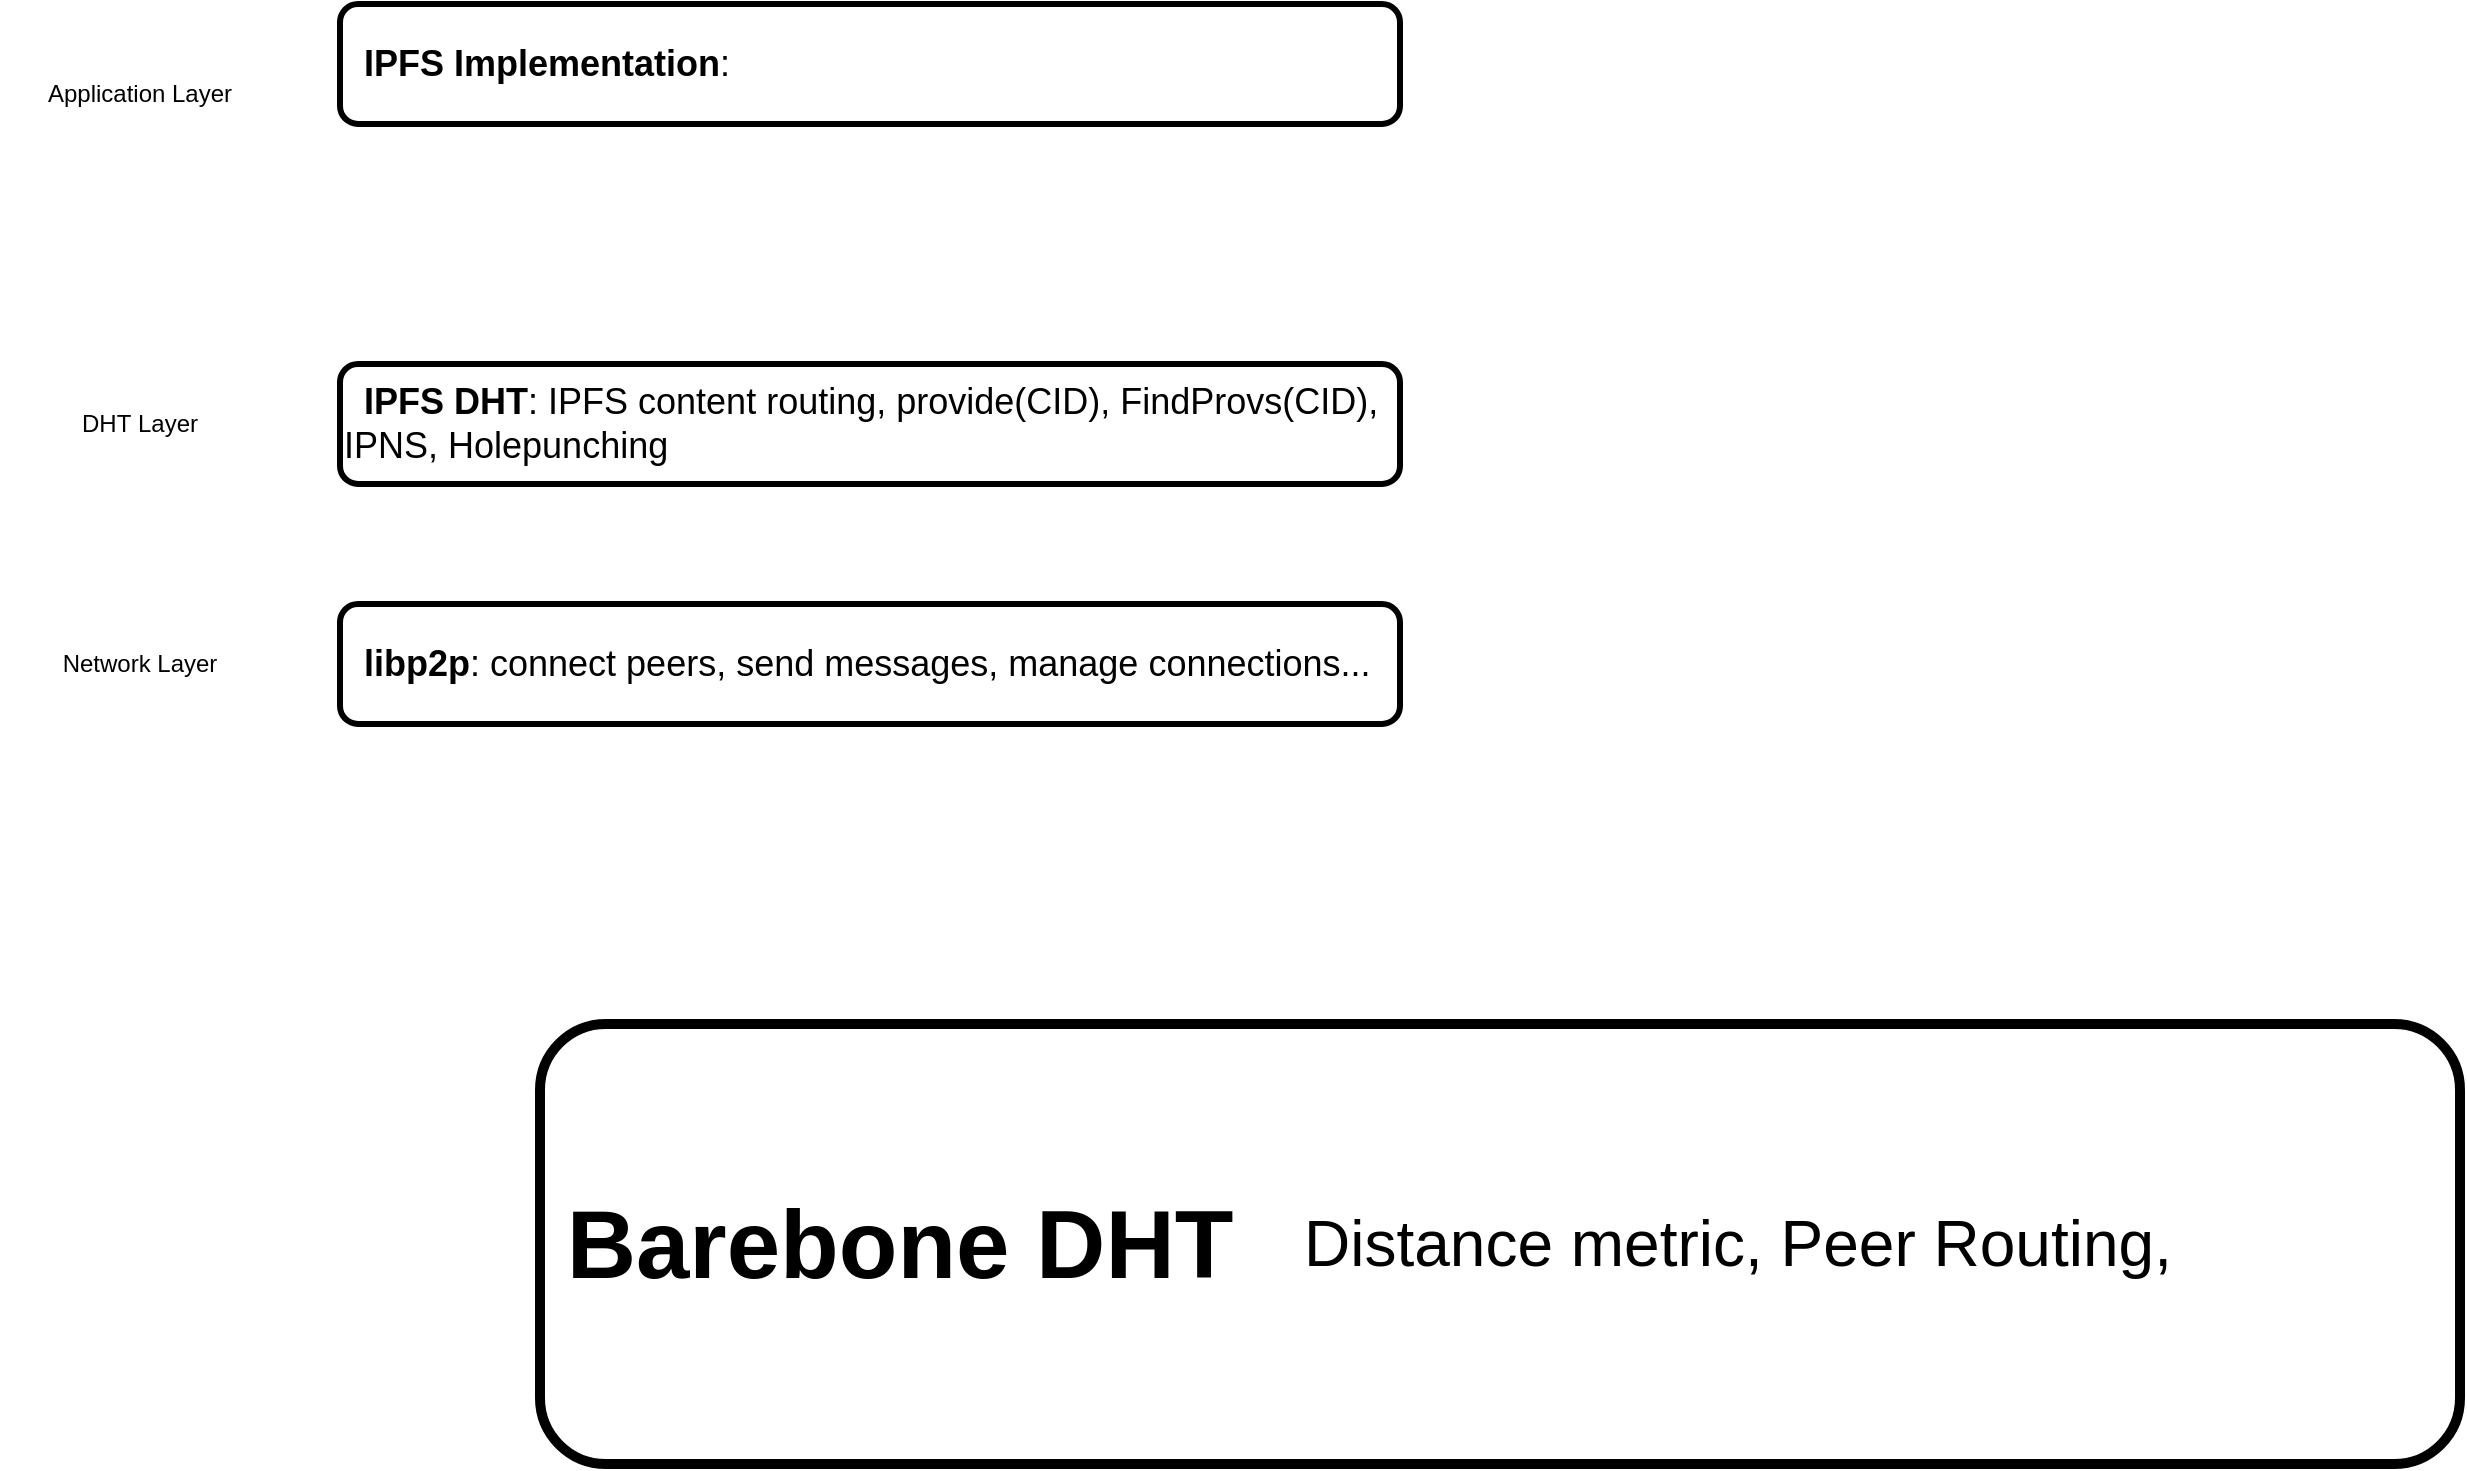 <mxfile version="21.1.2" type="device" pages="32">
  <diagram name="Page-1" id="2FalFx4YY0h8cR1Fw3zT">
    <mxGraphModel dx="1434" dy="954" grid="1" gridSize="10" guides="1" tooltips="1" connect="1" arrows="1" fold="1" page="1" pageScale="1" pageWidth="850" pageHeight="1100" math="0" shadow="0">
      <root>
        <mxCell id="0" />
        <mxCell id="1" parent="0" />
        <mxCell id="5ktgyuQROLZ3g8tnMFtE-1" value="&lt;font style=&quot;font-size: 18px;&quot;&gt;&lt;b&gt;&amp;nbsp; libp2p&lt;/b&gt;: connect peers, send messages, manage connections...&lt;/font&gt;" style="rounded=1;whiteSpace=wrap;html=1;fillColor=none;strokeWidth=3;align=left;" parent="1" vertex="1">
          <mxGeometry x="270" y="600" width="530" height="60" as="geometry" />
        </mxCell>
        <mxCell id="5ktgyuQROLZ3g8tnMFtE-3" value="Network Layer" style="text;html=1;strokeColor=none;fillColor=none;align=center;verticalAlign=middle;whiteSpace=wrap;rounded=0;" parent="1" vertex="1">
          <mxGeometry x="100" y="615" width="140" height="30" as="geometry" />
        </mxCell>
        <mxCell id="5ktgyuQROLZ3g8tnMFtE-5" value="&lt;font style=&quot;font-size: 18px;&quot;&gt;&lt;b&gt;&amp;nbsp; IPFS DHT&lt;/b&gt;: IPFS content routing, provide(CID), FindProvs(CID), IPNS, Holepunching&lt;/font&gt;" style="rounded=1;whiteSpace=wrap;html=1;fillColor=none;strokeWidth=3;align=left;" parent="1" vertex="1">
          <mxGeometry x="270" y="480" width="530" height="60" as="geometry" />
        </mxCell>
        <mxCell id="5ktgyuQROLZ3g8tnMFtE-6" value="DHT&amp;nbsp;Layer" style="text;html=1;strokeColor=none;fillColor=none;align=center;verticalAlign=middle;whiteSpace=wrap;rounded=0;" parent="1" vertex="1">
          <mxGeometry x="100" y="495" width="140" height="30" as="geometry" />
        </mxCell>
        <mxCell id="5ktgyuQROLZ3g8tnMFtE-7" value="&lt;font style=&quot;font-size: 18px;&quot;&gt;&lt;b&gt;&amp;nbsp; IPFS Implementation&lt;/b&gt;:&amp;nbsp;&lt;/font&gt;" style="rounded=1;whiteSpace=wrap;html=1;fillColor=none;strokeWidth=3;align=left;" parent="1" vertex="1">
          <mxGeometry x="270" y="300" width="530" height="60" as="geometry" />
        </mxCell>
        <mxCell id="5ktgyuQROLZ3g8tnMFtE-8" value="Application Layer" style="text;html=1;strokeColor=none;fillColor=none;align=center;verticalAlign=middle;whiteSpace=wrap;rounded=0;" parent="1" vertex="1">
          <mxGeometry x="100" y="330" width="140" height="30" as="geometry" />
        </mxCell>
        <mxCell id="pmjsxJhKBZgJ6aLAArvZ-2" value="" style="rounded=1;whiteSpace=wrap;html=1;strokeWidth=5;fillColor=none;" parent="1" vertex="1">
          <mxGeometry x="370" y="810" width="960" height="220" as="geometry" />
        </mxCell>
        <mxCell id="pmjsxJhKBZgJ6aLAArvZ-3" value="&lt;font size=&quot;1&quot; style=&quot;&quot;&gt;&lt;b style=&quot;font-size: 48px;&quot;&gt;Barebone DHT&lt;/b&gt;&lt;/font&gt;" style="text;html=1;strokeColor=none;fillColor=none;align=center;verticalAlign=middle;whiteSpace=wrap;rounded=0;" parent="1" vertex="1">
          <mxGeometry x="380" y="820" width="340" height="200" as="geometry" />
        </mxCell>
        <mxCell id="pmjsxJhKBZgJ6aLAArvZ-5" value="&lt;font size=&quot;1&quot; style=&quot;&quot;&gt;&lt;span style=&quot;font-size: 32px;&quot;&gt;Distance metric, Peer Routing,&amp;nbsp;&lt;br&gt;&lt;/span&gt;&lt;/font&gt;" style="text;html=1;strokeColor=none;fillColor=none;align=left;verticalAlign=middle;whiteSpace=wrap;rounded=0;" parent="1" vertex="1">
          <mxGeometry x="750" y="820" width="560" height="200" as="geometry" />
        </mxCell>
      </root>
    </mxGraphModel>
  </diagram>
  <diagram name="Page-2" id="SWYCg-TMEkv4vVreKJfv">
    <mxGraphModel dx="2954" dy="1194" grid="1" gridSize="10" guides="1" tooltips="1" connect="1" arrows="1" fold="1" page="1" pageScale="1" pageWidth="850" pageHeight="1100" math="0" shadow="0">
      <root>
        <mxCell id="hB2HvHrmsNzn271J2fXF-0" />
        <mxCell id="hB2HvHrmsNzn271J2fXF-1" parent="hB2HvHrmsNzn271J2fXF-0" />
        <mxCell id="hB2HvHrmsNzn271J2fXF-2" value="&lt;font style=&quot;font-size: 18px;&quot;&gt;&lt;b&gt;&amp;nbsp; libp2p&lt;/b&gt;: connect peers, send messages, manage connections...&lt;/font&gt;" style="rounded=1;whiteSpace=wrap;html=1;fillColor=none;strokeWidth=3;align=left;" vertex="1" parent="hB2HvHrmsNzn271J2fXF-1">
          <mxGeometry x="270" y="600" width="530" height="60" as="geometry" />
        </mxCell>
        <mxCell id="hB2HvHrmsNzn271J2fXF-3" value="&lt;font style=&quot;font-size: 18px;&quot;&gt;&lt;b&gt;&amp;nbsp; barebone DHT&lt;/b&gt;: peer routing, distance metric, features ordering, minimal routing table&lt;/font&gt;" style="rounded=1;whiteSpace=wrap;html=1;fillColor=none;strokeWidth=3;align=left;" vertex="1" parent="hB2HvHrmsNzn271J2fXF-1">
          <mxGeometry x="270" y="510" width="530" height="60" as="geometry" />
        </mxCell>
        <mxCell id="hB2HvHrmsNzn271J2fXF-4" value="Network Layer" style="text;html=1;strokeColor=none;fillColor=none;align=center;verticalAlign=middle;whiteSpace=wrap;rounded=0;" vertex="1" parent="hB2HvHrmsNzn271J2fXF-1">
          <mxGeometry x="100" y="615" width="140" height="30" as="geometry" />
        </mxCell>
        <mxCell id="hB2HvHrmsNzn271J2fXF-5" value="Routing Layer" style="text;html=1;strokeColor=none;fillColor=none;align=center;verticalAlign=middle;whiteSpace=wrap;rounded=0;" vertex="1" parent="hB2HvHrmsNzn271J2fXF-1">
          <mxGeometry x="100" y="525" width="140" height="30" as="geometry" />
        </mxCell>
        <mxCell id="hB2HvHrmsNzn271J2fXF-6" value="&lt;font style=&quot;font-size: 18px;&quot;&gt;&lt;b&gt;&amp;nbsp; IPFS DHT&lt;/b&gt;: IPFS content routing, provide(CID), FindProvs(CID), IPNS, Holepunching&lt;/font&gt;" style="rounded=1;whiteSpace=wrap;html=1;fillColor=none;strokeWidth=3;align=left;" vertex="1" parent="hB2HvHrmsNzn271J2fXF-1">
          <mxGeometry x="270" y="410" width="530" height="60" as="geometry" />
        </mxCell>
        <mxCell id="hB2HvHrmsNzn271J2fXF-7" value="DHT Protocol Layer" style="text;html=1;strokeColor=none;fillColor=none;align=center;verticalAlign=middle;whiteSpace=wrap;rounded=0;" vertex="1" parent="hB2HvHrmsNzn271J2fXF-1">
          <mxGeometry x="100" y="425" width="140" height="30" as="geometry" />
        </mxCell>
        <mxCell id="hB2HvHrmsNzn271J2fXF-8" value="&lt;font style=&quot;font-size: 18px;&quot;&gt;&lt;b&gt;&amp;nbsp; IPFS Implementation&lt;/b&gt;:&amp;nbsp;&lt;/font&gt;" style="rounded=1;whiteSpace=wrap;html=1;fillColor=none;strokeWidth=3;align=left;" vertex="1" parent="hB2HvHrmsNzn271J2fXF-1">
          <mxGeometry x="270" y="300" width="530" height="60" as="geometry" />
        </mxCell>
        <mxCell id="hB2HvHrmsNzn271J2fXF-9" value="Application Layer" style="text;html=1;strokeColor=none;fillColor=none;align=center;verticalAlign=middle;whiteSpace=wrap;rounded=0;" vertex="1" parent="hB2HvHrmsNzn271J2fXF-1">
          <mxGeometry x="100" y="330" width="140" height="30" as="geometry" />
        </mxCell>
        <mxCell id="hB2HvHrmsNzn271J2fXF-10" value="IPFS" style="ellipse;whiteSpace=wrap;html=1;" vertex="1" parent="hB2HvHrmsNzn271J2fXF-1">
          <mxGeometry x="840" y="290" width="120" height="80" as="geometry" />
        </mxCell>
        <mxCell id="hB2HvHrmsNzn271J2fXF-11" value="kad-dht" style="ellipse;whiteSpace=wrap;html=1;" vertex="1" parent="hB2HvHrmsNzn271J2fXF-1">
          <mxGeometry x="840" y="445" width="120" height="80" as="geometry" />
        </mxCell>
        <mxCell id="hB2HvHrmsNzn271J2fXF-12" value="libp2p" style="ellipse;whiteSpace=wrap;html=1;" vertex="1" parent="hB2HvHrmsNzn271J2fXF-1">
          <mxGeometry x="840" y="590" width="120" height="80" as="geometry" />
        </mxCell>
      </root>
    </mxGraphModel>
  </diagram>
  <diagram id="azMd8tlOj67SxACDKI9p" name="Page-3">
    <mxGraphModel dx="2954" dy="1194" grid="1" gridSize="10" guides="1" tooltips="1" connect="1" arrows="1" fold="1" page="1" pageScale="1" pageWidth="850" pageHeight="1100" math="0" shadow="0">
      <root>
        <mxCell id="0" />
        <mxCell id="1" parent="0" />
        <mxCell id="-WIGCOwLbdelOFVj-bmv-1" value="" style="rounded=1;whiteSpace=wrap;html=1;strokeWidth=5;fillColor=none;" vertex="1" parent="1">
          <mxGeometry x="10" y="10" width="960" height="220" as="geometry" />
        </mxCell>
        <mxCell id="-WIGCOwLbdelOFVj-bmv-2" value="&lt;font size=&quot;1&quot; style=&quot;&quot;&gt;&lt;b style=&quot;font-size: 52px;&quot;&gt;IPFS Impl.&lt;/b&gt;&lt;/font&gt;" style="text;html=1;strokeColor=none;fillColor=none;align=center;verticalAlign=middle;whiteSpace=wrap;rounded=0;" vertex="1" parent="1">
          <mxGeometry x="20" y="20" width="340" height="200" as="geometry" />
        </mxCell>
        <mxCell id="-WIGCOwLbdelOFVj-bmv-3" value="&lt;font style=&quot;&quot;&gt;&lt;font style=&quot;font-size: 40px;&quot;&gt;Retrieves and provides content&lt;/font&gt;&lt;br&gt;&lt;/font&gt;" style="text;html=1;strokeColor=none;fillColor=none;align=left;verticalAlign=middle;whiteSpace=wrap;rounded=0;" vertex="1" parent="1">
          <mxGeometry x="390" y="20" width="560" height="200" as="geometry" />
        </mxCell>
        <mxCell id="-WIGCOwLbdelOFVj-bmv-4" value="" style="rounded=1;whiteSpace=wrap;html=1;strokeWidth=5;fillColor=none;" vertex="1" parent="1">
          <mxGeometry x="10" y="280" width="960" height="220" as="geometry" />
        </mxCell>
        <mxCell id="-WIGCOwLbdelOFVj-bmv-5" value="&lt;font size=&quot;1&quot; style=&quot;&quot;&gt;&lt;b style=&quot;font-size: 48px;&quot;&gt;Kad DHT&lt;/b&gt;&lt;/font&gt;" style="text;html=1;strokeColor=none;fillColor=none;align=center;verticalAlign=middle;whiteSpace=wrap;rounded=0;" vertex="1" parent="1">
          <mxGeometry x="20" y="290" width="340" height="200" as="geometry" />
        </mxCell>
        <mxCell id="-WIGCOwLbdelOFVj-bmv-6" value="&lt;font style=&quot;&quot;&gt;&lt;font style=&quot;font-size: 40px;&quot;&gt;Peer Routing, Routing Tables, Content Routing, Content Advertising, IPNS&lt;/font&gt;&lt;br&gt;&lt;/font&gt;" style="text;html=1;strokeColor=none;fillColor=none;align=left;verticalAlign=middle;whiteSpace=wrap;rounded=0;" vertex="1" parent="1">
          <mxGeometry x="390" y="290" width="560" height="200" as="geometry" />
        </mxCell>
        <mxCell id="-WIGCOwLbdelOFVj-bmv-7" value="" style="rounded=1;whiteSpace=wrap;html=1;strokeWidth=5;fillColor=none;" vertex="1" parent="1">
          <mxGeometry x="10" y="550" width="960" height="220" as="geometry" />
        </mxCell>
        <mxCell id="-WIGCOwLbdelOFVj-bmv-8" value="&lt;font size=&quot;1&quot; style=&quot;&quot;&gt;&lt;b style=&quot;font-size: 52px;&quot;&gt;Libp2p&lt;/b&gt;&lt;/font&gt;" style="text;html=1;strokeColor=none;fillColor=none;align=center;verticalAlign=middle;whiteSpace=wrap;rounded=0;" vertex="1" parent="1">
          <mxGeometry x="20" y="560" width="340" height="200" as="geometry" />
        </mxCell>
        <mxCell id="-WIGCOwLbdelOFVj-bmv-9" value="&lt;font style=&quot;&quot;&gt;&lt;font style=&quot;font-size: 40px;&quot;&gt;Connects peers, sends messages, manages peerstore&lt;/font&gt;&lt;br&gt;&lt;/font&gt;" style="text;html=1;strokeColor=none;fillColor=none;align=left;verticalAlign=middle;whiteSpace=wrap;rounded=0;" vertex="1" parent="1">
          <mxGeometry x="390" y="560" width="560" height="200" as="geometry" />
        </mxCell>
      </root>
    </mxGraphModel>
  </diagram>
  <diagram name="Copy of Page-3" id="FyD8eeooaZ7uRIpxQ_8X">
    <mxGraphModel dx="3804" dy="2294" grid="1" gridSize="10" guides="1" tooltips="1" connect="1" arrows="1" fold="1" page="1" pageScale="1" pageWidth="850" pageHeight="1100" math="0" shadow="0">
      <root>
        <mxCell id="zR-Rnl9OgvtnOTA7jmxt-0" />
        <mxCell id="zR-Rnl9OgvtnOTA7jmxt-1" parent="zR-Rnl9OgvtnOTA7jmxt-0" />
        <mxCell id="mh4jEn59M8HFSO1m0-jS-0" value="" style="rounded=0;whiteSpace=wrap;html=1;fillColor=none;strokeWidth=3;" vertex="1" parent="zR-Rnl9OgvtnOTA7jmxt-1">
          <mxGeometry x="-10" y="-10" width="1130" height="800" as="geometry" />
        </mxCell>
        <mxCell id="zR-Rnl9OgvtnOTA7jmxt-2" value="" style="rounded=1;whiteSpace=wrap;html=1;strokeWidth=5;fillColor=none;" vertex="1" parent="zR-Rnl9OgvtnOTA7jmxt-1">
          <mxGeometry x="10" y="10" width="960" height="220" as="geometry" />
        </mxCell>
        <mxCell id="zR-Rnl9OgvtnOTA7jmxt-3" value="&lt;font size=&quot;1&quot; style=&quot;&quot;&gt;&lt;b style=&quot;font-size: 52px;&quot;&gt;IPFS Impl.&lt;/b&gt;&lt;/font&gt;" style="text;html=1;strokeColor=none;fillColor=none;align=center;verticalAlign=middle;whiteSpace=wrap;rounded=0;" vertex="1" parent="zR-Rnl9OgvtnOTA7jmxt-1">
          <mxGeometry x="20" y="20" width="340" height="200" as="geometry" />
        </mxCell>
        <mxCell id="zR-Rnl9OgvtnOTA7jmxt-4" value="&lt;font style=&quot;&quot;&gt;&lt;font style=&quot;font-size: 40px;&quot;&gt;Retrieves and provides content&lt;/font&gt;&lt;br&gt;&lt;/font&gt;" style="text;html=1;strokeColor=none;fillColor=none;align=left;verticalAlign=middle;whiteSpace=wrap;rounded=0;" vertex="1" parent="zR-Rnl9OgvtnOTA7jmxt-1">
          <mxGeometry x="390" y="20" width="560" height="200" as="geometry" />
        </mxCell>
        <mxCell id="zR-Rnl9OgvtnOTA7jmxt-5" value="" style="rounded=1;whiteSpace=wrap;html=1;strokeWidth=5;fillColor=none;" vertex="1" parent="zR-Rnl9OgvtnOTA7jmxt-1">
          <mxGeometry x="10" y="280" width="960" height="220" as="geometry" />
        </mxCell>
        <mxCell id="zR-Rnl9OgvtnOTA7jmxt-6" value="&lt;font size=&quot;1&quot; style=&quot;&quot;&gt;&lt;b style=&quot;font-size: 52px;&quot;&gt;Kad DHT&lt;/b&gt;&lt;/font&gt;" style="text;html=1;strokeColor=none;fillColor=none;align=center;verticalAlign=middle;whiteSpace=wrap;rounded=0;" vertex="1" parent="zR-Rnl9OgvtnOTA7jmxt-1">
          <mxGeometry x="20" y="290" width="340" height="200" as="geometry" />
        </mxCell>
        <mxCell id="zR-Rnl9OgvtnOTA7jmxt-7" value="&lt;font style=&quot;&quot;&gt;&lt;font style=&quot;font-size: 40px;&quot;&gt;Peer Routing, Routing Tables, Content Routing, Content Advertising, IPNS&lt;/font&gt;&lt;br&gt;&lt;/font&gt;" style="text;html=1;strokeColor=none;fillColor=none;align=left;verticalAlign=middle;whiteSpace=wrap;rounded=0;" vertex="1" parent="zR-Rnl9OgvtnOTA7jmxt-1">
          <mxGeometry x="390" y="290" width="560" height="200" as="geometry" />
        </mxCell>
        <mxCell id="zR-Rnl9OgvtnOTA7jmxt-8" value="" style="rounded=1;whiteSpace=wrap;html=1;strokeWidth=5;fillColor=none;" vertex="1" parent="zR-Rnl9OgvtnOTA7jmxt-1">
          <mxGeometry x="10" y="550" width="960" height="220" as="geometry" />
        </mxCell>
        <mxCell id="zR-Rnl9OgvtnOTA7jmxt-9" value="&lt;font size=&quot;1&quot; style=&quot;&quot;&gt;&lt;b style=&quot;font-size: 52px;&quot;&gt;Libp2p&lt;/b&gt;&lt;/font&gt;" style="text;html=1;strokeColor=none;fillColor=none;align=center;verticalAlign=middle;whiteSpace=wrap;rounded=0;" vertex="1" parent="zR-Rnl9OgvtnOTA7jmxt-1">
          <mxGeometry x="20" y="560" width="340" height="200" as="geometry" />
        </mxCell>
        <mxCell id="zR-Rnl9OgvtnOTA7jmxt-10" value="&lt;font style=&quot;&quot;&gt;&lt;font style=&quot;font-size: 40px;&quot;&gt;Connects peers, sends messages, manages peerstore&lt;/font&gt;&lt;br&gt;&lt;/font&gt;" style="text;html=1;strokeColor=none;fillColor=none;align=left;verticalAlign=middle;whiteSpace=wrap;rounded=0;" vertex="1" parent="zR-Rnl9OgvtnOTA7jmxt-1">
          <mxGeometry x="390" y="560" width="560" height="200" as="geometry" />
        </mxCell>
        <mxCell id="mh4jEn59M8HFSO1m0-jS-1" value="&lt;font style=&quot;font-size: 72px;&quot;&gt;IPFS&lt;/font&gt;" style="text;html=1;strokeColor=none;fillColor=none;align=center;verticalAlign=middle;whiteSpace=wrap;rounded=0;rotation=90;" vertex="1" parent="zR-Rnl9OgvtnOTA7jmxt-1">
          <mxGeometry x="910" y="65" width="290" height="110" as="geometry" />
        </mxCell>
        <mxCell id="mh4jEn59M8HFSO1m0-jS-4" value="" style="endArrow=none;dashed=1;html=1;dashPattern=8 8;strokeWidth=2;rounded=0;exitX=0;exitY=0.673;exitDx=0;exitDy=0;exitPerimeter=0;" edge="1" parent="zR-Rnl9OgvtnOTA7jmxt-1" source="mh4jEn59M8HFSO1m0-jS-0">
          <mxGeometry width="50" height="50" relative="1" as="geometry">
            <mxPoint x="820" y="520" as="sourcePoint" />
            <mxPoint x="1120" y="528" as="targetPoint" />
          </mxGeometry>
        </mxCell>
        <mxCell id="mh4jEn59M8HFSO1m0-jS-5" value="" style="endArrow=none;dashed=1;html=1;dashPattern=8 8;strokeWidth=2;rounded=0;entryX=1.001;entryY=0.321;entryDx=0;entryDy=0;entryPerimeter=0;exitX=0;exitY=0.323;exitDx=0;exitDy=0;exitPerimeter=0;" edge="1" parent="zR-Rnl9OgvtnOTA7jmxt-1" source="mh4jEn59M8HFSO1m0-jS-0" target="mh4jEn59M8HFSO1m0-jS-0">
          <mxGeometry width="50" height="50" relative="1" as="geometry">
            <mxPoint x="1440" y="350" as="sourcePoint" />
            <mxPoint x="1135" y="540" as="targetPoint" />
          </mxGeometry>
        </mxCell>
        <mxCell id="mh4jEn59M8HFSO1m0-jS-6" value="&lt;font style=&quot;font-size: 72px;&quot;&gt;Libp2p&lt;/font&gt;" style="text;html=1;strokeColor=none;fillColor=none;align=center;verticalAlign=middle;whiteSpace=wrap;rounded=0;rotation=90;" vertex="1" parent="zR-Rnl9OgvtnOTA7jmxt-1">
          <mxGeometry x="910" y="605" width="290" height="110" as="geometry" />
        </mxCell>
        <mxCell id="mh4jEn59M8HFSO1m0-jS-7" value="&lt;font style=&quot;font-size: 72px;&quot;&gt;?&lt;/font&gt;" style="text;html=1;strokeColor=none;fillColor=none;align=center;verticalAlign=middle;whiteSpace=wrap;rounded=0;rotation=90;" vertex="1" parent="zR-Rnl9OgvtnOTA7jmxt-1">
          <mxGeometry x="910" y="335" width="290" height="110" as="geometry" />
        </mxCell>
      </root>
    </mxGraphModel>
  </diagram>
  <diagram id="d-_18_zPW7CX9Xw13j3S" name="Page-4">
    <mxGraphModel dx="2954" dy="1194" grid="1" gridSize="10" guides="1" tooltips="1" connect="1" arrows="1" fold="1" page="1" pageScale="1" pageWidth="850" pageHeight="1100" math="0" shadow="0">
      <root>
        <mxCell id="0" />
        <mxCell id="1" parent="0" />
        <mxCell id="Ll7GtXyWHJuQe1lc3qPx-1" value="" style="rounded=1;whiteSpace=wrap;html=1;strokeWidth=5;fillColor=none;" vertex="1" parent="1">
          <mxGeometry x="10" y="10" width="960" height="220" as="geometry" />
        </mxCell>
        <mxCell id="Ll7GtXyWHJuQe1lc3qPx-2" value="&lt;font size=&quot;1&quot; style=&quot;&quot;&gt;&lt;b style=&quot;font-size: 52px;&quot;&gt;IPFS Impl.&lt;/b&gt;&lt;/font&gt;" style="text;html=1;strokeColor=none;fillColor=none;align=center;verticalAlign=middle;whiteSpace=wrap;rounded=0;" vertex="1" parent="1">
          <mxGeometry x="20" y="20" width="340" height="200" as="geometry" />
        </mxCell>
        <mxCell id="Ll7GtXyWHJuQe1lc3qPx-3" value="&lt;font style=&quot;&quot;&gt;&lt;font style=&quot;font-size: 40px;&quot;&gt;Retrieves and provides content&lt;/font&gt;&lt;br&gt;&lt;/font&gt;" style="text;html=1;strokeColor=none;fillColor=none;align=left;verticalAlign=middle;whiteSpace=wrap;rounded=0;" vertex="1" parent="1">
          <mxGeometry x="390" y="20" width="560" height="200" as="geometry" />
        </mxCell>
        <mxCell id="Ll7GtXyWHJuQe1lc3qPx-4" value="" style="rounded=1;whiteSpace=wrap;html=1;strokeWidth=5;fillColor=none;" vertex="1" parent="1">
          <mxGeometry x="10" y="280" width="960" height="220" as="geometry" />
        </mxCell>
        <mxCell id="Ll7GtXyWHJuQe1lc3qPx-5" value="&lt;font size=&quot;1&quot; style=&quot;&quot;&gt;&lt;b style=&quot;font-size: 52px;&quot;&gt;IPFS DHT&lt;/b&gt;&lt;/font&gt;" style="text;html=1;strokeColor=none;fillColor=none;align=center;verticalAlign=middle;whiteSpace=wrap;rounded=0;" vertex="1" parent="1">
          <mxGeometry x="20" y="290" width="340" height="200" as="geometry" />
        </mxCell>
        <mxCell id="Ll7GtXyWHJuQe1lc3qPx-6" value="&lt;font style=&quot;&quot;&gt;&lt;font style=&quot;font-size: 40px;&quot;&gt;Content Routing, Content Advertising, IPNS&lt;/font&gt;&lt;br&gt;&lt;/font&gt;" style="text;html=1;strokeColor=none;fillColor=none;align=left;verticalAlign=middle;whiteSpace=wrap;rounded=0;" vertex="1" parent="1">
          <mxGeometry x="390" y="290" width="560" height="200" as="geometry" />
        </mxCell>
        <mxCell id="Ll7GtXyWHJuQe1lc3qPx-7" value="" style="rounded=1;whiteSpace=wrap;html=1;strokeWidth=5;fillColor=none;" vertex="1" parent="1">
          <mxGeometry x="10" y="550" width="960" height="220" as="geometry" />
        </mxCell>
        <mxCell id="Ll7GtXyWHJuQe1lc3qPx-8" value="&lt;font size=&quot;1&quot; style=&quot;&quot;&gt;&lt;b style=&quot;font-size: 52px;&quot;&gt;Barbone DHT&lt;/b&gt;&lt;/font&gt;" style="text;html=1;strokeColor=none;fillColor=none;align=center;verticalAlign=middle;whiteSpace=wrap;rounded=0;" vertex="1" parent="1">
          <mxGeometry x="20" y="560" width="340" height="200" as="geometry" />
        </mxCell>
        <mxCell id="Ll7GtXyWHJuQe1lc3qPx-9" value="&lt;font style=&quot;&quot;&gt;&lt;font style=&quot;font-size: 40px;&quot;&gt;Distance metric, Peer Routing, Minimal Routing Table&lt;/font&gt;&lt;br&gt;&lt;/font&gt;" style="text;html=1;strokeColor=none;fillColor=none;align=left;verticalAlign=middle;whiteSpace=wrap;rounded=0;" vertex="1" parent="1">
          <mxGeometry x="390" y="560" width="560" height="200" as="geometry" />
        </mxCell>
        <mxCell id="Ll7GtXyWHJuQe1lc3qPx-10" value="" style="rounded=1;whiteSpace=wrap;html=1;strokeWidth=5;fillColor=none;" vertex="1" parent="1">
          <mxGeometry x="10" y="820" width="960" height="220" as="geometry" />
        </mxCell>
        <mxCell id="Ll7GtXyWHJuQe1lc3qPx-11" value="&lt;font size=&quot;1&quot; style=&quot;&quot;&gt;&lt;b style=&quot;font-size: 52px;&quot;&gt;Libp2p&lt;/b&gt;&lt;/font&gt;" style="text;html=1;strokeColor=none;fillColor=none;align=center;verticalAlign=middle;whiteSpace=wrap;rounded=0;" vertex="1" parent="1">
          <mxGeometry x="20" y="830" width="340" height="200" as="geometry" />
        </mxCell>
        <mxCell id="Ll7GtXyWHJuQe1lc3qPx-12" value="&lt;font style=&quot;&quot;&gt;&lt;font style=&quot;font-size: 40px;&quot;&gt;Connects peers, sends messages, manages peerstore&lt;/font&gt;&lt;br&gt;&lt;/font&gt;" style="text;html=1;strokeColor=none;fillColor=none;align=left;verticalAlign=middle;whiteSpace=wrap;rounded=0;" vertex="1" parent="1">
          <mxGeometry x="390" y="830" width="560" height="200" as="geometry" />
        </mxCell>
      </root>
    </mxGraphModel>
  </diagram>
  <diagram name="Copy of Page-4" id="9U0grCmVKJyCdL85wMhG">
    <mxGraphModel dx="3240" dy="2690" grid="1" gridSize="10" guides="1" tooltips="1" connect="1" arrows="1" fold="1" page="1" pageScale="1" pageWidth="850" pageHeight="1100" math="0" shadow="0">
      <root>
        <mxCell id="D0179AM44eE6jzSxr3Np-0" />
        <mxCell id="D0179AM44eE6jzSxr3Np-1" parent="D0179AM44eE6jzSxr3Np-0" />
        <mxCell id="bXzEFrwkIvIF3l-jV7cO-0" value="" style="rounded=0;whiteSpace=wrap;html=1;fillColor=none;strokeWidth=3;" parent="D0179AM44eE6jzSxr3Np-1" vertex="1">
          <mxGeometry x="-10" y="530" width="1130" height="530" as="geometry" />
        </mxCell>
        <mxCell id="bXzEFrwkIvIF3l-jV7cO-1" value="" style="rounded=0;whiteSpace=wrap;html=1;fillColor=none;strokeWidth=3;" parent="D0179AM44eE6jzSxr3Np-1" vertex="1">
          <mxGeometry x="-10" y="-10" width="1130" height="530" as="geometry" />
        </mxCell>
        <mxCell id="D0179AM44eE6jzSxr3Np-2" value="" style="rounded=1;whiteSpace=wrap;html=1;strokeWidth=5;fillColor=none;" parent="D0179AM44eE6jzSxr3Np-1" vertex="1">
          <mxGeometry x="10" y="10" width="960" height="220" as="geometry" />
        </mxCell>
        <mxCell id="D0179AM44eE6jzSxr3Np-3" value="&lt;font size=&quot;1&quot; style=&quot;&quot;&gt;&lt;b style=&quot;font-size: 52px;&quot;&gt;IPFS Impl.&lt;/b&gt;&lt;/font&gt;" style="text;html=1;strokeColor=none;fillColor=none;align=center;verticalAlign=middle;whiteSpace=wrap;rounded=0;" parent="D0179AM44eE6jzSxr3Np-1" vertex="1">
          <mxGeometry x="20" y="20" width="340" height="200" as="geometry" />
        </mxCell>
        <mxCell id="D0179AM44eE6jzSxr3Np-4" value="&lt;font style=&quot;&quot;&gt;&lt;font style=&quot;font-size: 40px;&quot;&gt;Retrieves and provides content&lt;/font&gt;&lt;br&gt;&lt;/font&gt;" style="text;html=1;strokeColor=none;fillColor=none;align=left;verticalAlign=middle;whiteSpace=wrap;rounded=0;" parent="D0179AM44eE6jzSxr3Np-1" vertex="1">
          <mxGeometry x="390" y="20" width="560" height="200" as="geometry" />
        </mxCell>
        <mxCell id="D0179AM44eE6jzSxr3Np-5" value="" style="rounded=1;whiteSpace=wrap;html=1;strokeWidth=5;fillColor=none;" parent="D0179AM44eE6jzSxr3Np-1" vertex="1">
          <mxGeometry x="10" y="280" width="960" height="220" as="geometry" />
        </mxCell>
        <mxCell id="D0179AM44eE6jzSxr3Np-6" value="&lt;font size=&quot;1&quot; style=&quot;&quot;&gt;&lt;b style=&quot;font-size: 52px;&quot;&gt;IPFS DHT&lt;/b&gt;&lt;/font&gt;" style="text;html=1;strokeColor=none;fillColor=none;align=center;verticalAlign=middle;whiteSpace=wrap;rounded=0;" parent="D0179AM44eE6jzSxr3Np-1" vertex="1">
          <mxGeometry x="20" y="290" width="340" height="200" as="geometry" />
        </mxCell>
        <mxCell id="D0179AM44eE6jzSxr3Np-7" value="&lt;font style=&quot;&quot;&gt;&lt;font style=&quot;font-size: 40px;&quot;&gt;Content Routing, Content Advertising, IPNS&lt;/font&gt;&lt;br&gt;&lt;/font&gt;" style="text;html=1;strokeColor=none;fillColor=none;align=left;verticalAlign=middle;whiteSpace=wrap;rounded=0;" parent="D0179AM44eE6jzSxr3Np-1" vertex="1">
          <mxGeometry x="390" y="290" width="560" height="200" as="geometry" />
        </mxCell>
        <mxCell id="D0179AM44eE6jzSxr3Np-8" value="" style="rounded=1;whiteSpace=wrap;html=1;strokeWidth=5;fillColor=none;" parent="D0179AM44eE6jzSxr3Np-1" vertex="1">
          <mxGeometry x="10" y="550" width="960" height="220" as="geometry" />
        </mxCell>
        <mxCell id="D0179AM44eE6jzSxr3Np-9" value="&lt;font size=&quot;1&quot; style=&quot;&quot;&gt;&lt;b style=&quot;font-size: 52px;&quot;&gt;Barbone DHT&lt;/b&gt;&lt;/font&gt;" style="text;html=1;strokeColor=none;fillColor=none;align=center;verticalAlign=middle;whiteSpace=wrap;rounded=0;" parent="D0179AM44eE6jzSxr3Np-1" vertex="1">
          <mxGeometry x="20" y="560" width="340" height="200" as="geometry" />
        </mxCell>
        <mxCell id="D0179AM44eE6jzSxr3Np-10" value="&lt;font style=&quot;&quot;&gt;&lt;font style=&quot;font-size: 40px;&quot;&gt;Distance metric, Peer Routing, Minimal Routing Table&lt;/font&gt;&lt;br&gt;&lt;/font&gt;" style="text;html=1;strokeColor=none;fillColor=none;align=left;verticalAlign=middle;whiteSpace=wrap;rounded=0;" parent="D0179AM44eE6jzSxr3Np-1" vertex="1">
          <mxGeometry x="390" y="560" width="560" height="200" as="geometry" />
        </mxCell>
        <mxCell id="D0179AM44eE6jzSxr3Np-11" value="" style="rounded=1;whiteSpace=wrap;html=1;strokeWidth=5;fillColor=none;" parent="D0179AM44eE6jzSxr3Np-1" vertex="1">
          <mxGeometry x="10" y="820" width="960" height="220" as="geometry" />
        </mxCell>
        <mxCell id="D0179AM44eE6jzSxr3Np-12" value="&lt;font size=&quot;1&quot; style=&quot;&quot;&gt;&lt;b style=&quot;font-size: 52px;&quot;&gt;Libp2p&lt;/b&gt;&lt;/font&gt;" style="text;html=1;strokeColor=none;fillColor=none;align=center;verticalAlign=middle;whiteSpace=wrap;rounded=0;" parent="D0179AM44eE6jzSxr3Np-1" vertex="1">
          <mxGeometry x="20" y="830" width="340" height="200" as="geometry" />
        </mxCell>
        <mxCell id="D0179AM44eE6jzSxr3Np-13" value="&lt;font style=&quot;&quot;&gt;&lt;font style=&quot;font-size: 40px;&quot;&gt;Connects peers, sends messages, manages peerstore&lt;/font&gt;&lt;br&gt;&lt;/font&gt;" style="text;html=1;strokeColor=none;fillColor=none;align=left;verticalAlign=middle;whiteSpace=wrap;rounded=0;" parent="D0179AM44eE6jzSxr3Np-1" vertex="1">
          <mxGeometry x="390" y="830" width="560" height="200" as="geometry" />
        </mxCell>
        <mxCell id="bXzEFrwkIvIF3l-jV7cO-2" value="&lt;font style=&quot;font-size: 72px;&quot;&gt;IPFS&lt;/font&gt;" style="text;html=1;strokeColor=none;fillColor=none;align=center;verticalAlign=middle;whiteSpace=wrap;rounded=0;rotation=90;" parent="D0179AM44eE6jzSxr3Np-1" vertex="1">
          <mxGeometry x="910" y="200" width="290" height="110" as="geometry" />
        </mxCell>
        <mxCell id="bXzEFrwkIvIF3l-jV7cO-4" value="&lt;span style=&quot;font-size: 72px;&quot;&gt;Libp2p&lt;br&gt;&lt;/span&gt;" style="text;html=1;strokeColor=none;fillColor=none;align=center;verticalAlign=middle;whiteSpace=wrap;rounded=0;rotation=90;" parent="D0179AM44eE6jzSxr3Np-1" vertex="1">
          <mxGeometry x="910" y="740" width="290" height="110" as="geometry" />
        </mxCell>
      </root>
    </mxGraphModel>
  </diagram>
  <diagram name="Page-5" id="Qn83SgaY57M0NyfcSL3e">
    <mxGraphModel dx="2954" dy="1194" grid="1" gridSize="10" guides="1" tooltips="1" connect="1" arrows="1" fold="1" page="1" pageScale="1" pageWidth="850" pageHeight="1100" math="0" shadow="0">
      <root>
        <mxCell id="rr9Pgv_2KXYkK7XUsUIA-0" />
        <mxCell id="rr9Pgv_2KXYkK7XUsUIA-1" parent="rr9Pgv_2KXYkK7XUsUIA-0" />
        <mxCell id="rr9Pgv_2KXYkK7XUsUIA-2" value="" style="rounded=1;whiteSpace=wrap;html=1;strokeWidth=5;fillColor=none;" vertex="1" parent="rr9Pgv_2KXYkK7XUsUIA-1">
          <mxGeometry x="10" y="10" width="370" height="220" as="geometry" />
        </mxCell>
        <mxCell id="rr9Pgv_2KXYkK7XUsUIA-3" value="&lt;font size=&quot;1&quot; style=&quot;&quot;&gt;&lt;b style=&quot;font-size: 52px;&quot;&gt;IPFS Impl.&lt;/b&gt;&lt;/font&gt;" style="text;html=1;strokeColor=none;fillColor=none;align=center;verticalAlign=middle;whiteSpace=wrap;rounded=0;" vertex="1" parent="rr9Pgv_2KXYkK7XUsUIA-1">
          <mxGeometry x="20" y="20" width="340" height="200" as="geometry" />
        </mxCell>
        <mxCell id="rr9Pgv_2KXYkK7XUsUIA-5" value="" style="rounded=1;whiteSpace=wrap;html=1;strokeWidth=5;fillColor=none;" vertex="1" parent="rr9Pgv_2KXYkK7XUsUIA-1">
          <mxGeometry x="10" y="280" width="370" height="220" as="geometry" />
        </mxCell>
        <mxCell id="rr9Pgv_2KXYkK7XUsUIA-6" value="&lt;font size=&quot;1&quot; style=&quot;&quot;&gt;&lt;b style=&quot;font-size: 52px;&quot;&gt;IPFS DHT&lt;/b&gt;&lt;/font&gt;" style="text;html=1;strokeColor=none;fillColor=none;align=center;verticalAlign=middle;whiteSpace=wrap;rounded=0;" vertex="1" parent="rr9Pgv_2KXYkK7XUsUIA-1">
          <mxGeometry x="20" y="290" width="340" height="200" as="geometry" />
        </mxCell>
        <mxCell id="rr9Pgv_2KXYkK7XUsUIA-8" value="" style="rounded=1;whiteSpace=wrap;html=1;strokeWidth=5;fillColor=none;" vertex="1" parent="rr9Pgv_2KXYkK7XUsUIA-1">
          <mxGeometry x="10" y="550" width="960" height="220" as="geometry" />
        </mxCell>
        <mxCell id="rr9Pgv_2KXYkK7XUsUIA-9" value="&lt;font size=&quot;1&quot; style=&quot;&quot;&gt;&lt;b style=&quot;font-size: 52px;&quot;&gt;Barbone DHT&lt;/b&gt;&lt;/font&gt;" style="text;html=1;strokeColor=none;fillColor=none;align=center;verticalAlign=middle;whiteSpace=wrap;rounded=0;" vertex="1" parent="rr9Pgv_2KXYkK7XUsUIA-1">
          <mxGeometry x="20" y="560" width="340" height="200" as="geometry" />
        </mxCell>
        <mxCell id="rr9Pgv_2KXYkK7XUsUIA-10" value="&lt;font style=&quot;&quot;&gt;&lt;font style=&quot;font-size: 40px;&quot;&gt;Distance metric, Peer Routing, Minimal Routing Table&lt;/font&gt;&lt;br&gt;&lt;/font&gt;" style="text;html=1;strokeColor=none;fillColor=none;align=left;verticalAlign=middle;whiteSpace=wrap;rounded=0;" vertex="1" parent="rr9Pgv_2KXYkK7XUsUIA-1">
          <mxGeometry x="390" y="560" width="560" height="200" as="geometry" />
        </mxCell>
        <mxCell id="rr9Pgv_2KXYkK7XUsUIA-11" value="" style="rounded=1;whiteSpace=wrap;html=1;strokeWidth=5;fillColor=none;" vertex="1" parent="rr9Pgv_2KXYkK7XUsUIA-1">
          <mxGeometry x="10" y="820" width="960" height="220" as="geometry" />
        </mxCell>
        <mxCell id="rr9Pgv_2KXYkK7XUsUIA-12" value="&lt;font size=&quot;1&quot; style=&quot;&quot;&gt;&lt;b style=&quot;font-size: 52px;&quot;&gt;Libp2p&lt;/b&gt;&lt;/font&gt;" style="text;html=1;strokeColor=none;fillColor=none;align=center;verticalAlign=middle;whiteSpace=wrap;rounded=0;" vertex="1" parent="rr9Pgv_2KXYkK7XUsUIA-1">
          <mxGeometry x="20" y="830" width="340" height="200" as="geometry" />
        </mxCell>
        <mxCell id="rr9Pgv_2KXYkK7XUsUIA-13" value="&lt;font style=&quot;&quot;&gt;&lt;font style=&quot;font-size: 40px;&quot;&gt;Connects peers, sends messages, manages peerstore&lt;/font&gt;&lt;br&gt;&lt;/font&gt;" style="text;html=1;strokeColor=none;fillColor=none;align=left;verticalAlign=middle;whiteSpace=wrap;rounded=0;" vertex="1" parent="rr9Pgv_2KXYkK7XUsUIA-1">
          <mxGeometry x="390" y="830" width="560" height="200" as="geometry" />
        </mxCell>
        <mxCell id="8Lvl3J536K6lR3HWAu7a-0" value="" style="rounded=1;whiteSpace=wrap;html=1;strokeWidth=5;fillColor=none;" vertex="1" parent="rr9Pgv_2KXYkK7XUsUIA-1">
          <mxGeometry x="600" y="10" width="370" height="220" as="geometry" />
        </mxCell>
        <mxCell id="8Lvl3J536K6lR3HWAu7a-1" value="&lt;font size=&quot;1&quot; style=&quot;&quot;&gt;&lt;b style=&quot;font-size: 52px;&quot;&gt;Other Impl.&lt;/b&gt;&lt;/font&gt;" style="text;html=1;strokeColor=none;fillColor=none;align=center;verticalAlign=middle;whiteSpace=wrap;rounded=0;" vertex="1" parent="rr9Pgv_2KXYkK7XUsUIA-1">
          <mxGeometry x="610" y="20" width="340" height="200" as="geometry" />
        </mxCell>
        <mxCell id="8Lvl3J536K6lR3HWAu7a-2" value="" style="rounded=1;whiteSpace=wrap;html=1;strokeWidth=5;fillColor=none;" vertex="1" parent="rr9Pgv_2KXYkK7XUsUIA-1">
          <mxGeometry x="600" y="280" width="370" height="220" as="geometry" />
        </mxCell>
        <mxCell id="8Lvl3J536K6lR3HWAu7a-3" value="&lt;font size=&quot;1&quot; style=&quot;&quot;&gt;&lt;b style=&quot;font-size: 52px;&quot;&gt;Other DHT&lt;/b&gt;&lt;/font&gt;" style="text;html=1;strokeColor=none;fillColor=none;align=center;verticalAlign=middle;whiteSpace=wrap;rounded=0;" vertex="1" parent="rr9Pgv_2KXYkK7XUsUIA-1">
          <mxGeometry x="610" y="290" width="340" height="200" as="geometry" />
        </mxCell>
      </root>
    </mxGraphModel>
  </diagram>
  <diagram name="Copy of Page-5" id="2E5EuQNJ6iOE8eLLgEMp">
    <mxGraphModel dx="2284" dy="2054" grid="1" gridSize="10" guides="1" tooltips="1" connect="1" arrows="1" fold="1" page="1" pageScale="1" pageWidth="850" pageHeight="1100" math="0" shadow="0">
      <root>
        <mxCell id="JxhV5QQr6g6zLhfGF8vi-0" />
        <mxCell id="JxhV5QQr6g6zLhfGF8vi-1" parent="JxhV5QQr6g6zLhfGF8vi-0" />
        <mxCell id="JxhV5QQr6g6zLhfGF8vi-16" value="" style="rounded=0;whiteSpace=wrap;html=1;fillColor=none;strokeWidth=3;" parent="JxhV5QQr6g6zLhfGF8vi-1" vertex="1">
          <mxGeometry x="-10" y="530" width="1130" height="530" as="geometry" />
        </mxCell>
        <mxCell id="JxhV5QQr6g6zLhfGF8vi-20" value="" style="rounded=0;whiteSpace=wrap;html=1;fillColor=none;strokeWidth=3;" parent="JxhV5QQr6g6zLhfGF8vi-1" vertex="1">
          <mxGeometry x="580" y="-10" width="540" height="530" as="geometry" />
        </mxCell>
        <mxCell id="JxhV5QQr6g6zLhfGF8vi-18" value="" style="rounded=0;whiteSpace=wrap;html=1;fillColor=none;strokeWidth=3;" parent="JxhV5QQr6g6zLhfGF8vi-1" vertex="1">
          <mxGeometry x="-10" y="-10" width="530" height="530" as="geometry" />
        </mxCell>
        <mxCell id="JxhV5QQr6g6zLhfGF8vi-2" value="" style="rounded=1;whiteSpace=wrap;html=1;strokeWidth=5;fillColor=none;" parent="JxhV5QQr6g6zLhfGF8vi-1" vertex="1">
          <mxGeometry x="10" y="10" width="370" height="220" as="geometry" />
        </mxCell>
        <mxCell id="JxhV5QQr6g6zLhfGF8vi-3" value="&lt;font size=&quot;1&quot; style=&quot;&quot;&gt;&lt;b style=&quot;font-size: 52px;&quot;&gt;IPFS Impl.&lt;/b&gt;&lt;/font&gt;" style="text;html=1;strokeColor=none;fillColor=none;align=center;verticalAlign=middle;whiteSpace=wrap;rounded=0;" parent="JxhV5QQr6g6zLhfGF8vi-1" vertex="1">
          <mxGeometry x="20" y="20" width="340" height="200" as="geometry" />
        </mxCell>
        <mxCell id="JxhV5QQr6g6zLhfGF8vi-4" value="" style="rounded=1;whiteSpace=wrap;html=1;strokeWidth=5;fillColor=none;" parent="JxhV5QQr6g6zLhfGF8vi-1" vertex="1">
          <mxGeometry x="10" y="280" width="370" height="220" as="geometry" />
        </mxCell>
        <mxCell id="JxhV5QQr6g6zLhfGF8vi-5" value="&lt;font size=&quot;1&quot; style=&quot;&quot;&gt;&lt;b style=&quot;font-size: 52px;&quot;&gt;IPFS DHT&lt;/b&gt;&lt;/font&gt;" style="text;html=1;strokeColor=none;fillColor=none;align=center;verticalAlign=middle;whiteSpace=wrap;rounded=0;" parent="JxhV5QQr6g6zLhfGF8vi-1" vertex="1">
          <mxGeometry x="20" y="290" width="340" height="200" as="geometry" />
        </mxCell>
        <mxCell id="JxhV5QQr6g6zLhfGF8vi-6" value="" style="rounded=1;whiteSpace=wrap;html=1;strokeWidth=5;fillColor=none;" parent="JxhV5QQr6g6zLhfGF8vi-1" vertex="1">
          <mxGeometry x="10" y="550" width="960" height="220" as="geometry" />
        </mxCell>
        <mxCell id="JxhV5QQr6g6zLhfGF8vi-7" value="&lt;font size=&quot;1&quot; style=&quot;&quot;&gt;&lt;b style=&quot;font-size: 52px;&quot;&gt;Barbone DHT&lt;/b&gt;&lt;/font&gt;" style="text;html=1;strokeColor=none;fillColor=none;align=center;verticalAlign=middle;whiteSpace=wrap;rounded=0;" parent="JxhV5QQr6g6zLhfGF8vi-1" vertex="1">
          <mxGeometry x="20" y="560" width="340" height="200" as="geometry" />
        </mxCell>
        <mxCell id="JxhV5QQr6g6zLhfGF8vi-8" value="&lt;font style=&quot;&quot;&gt;&lt;font style=&quot;font-size: 40px;&quot;&gt;Distance metric, Peer Routing, Minimal Routing Table&lt;/font&gt;&lt;br&gt;&lt;/font&gt;" style="text;html=1;strokeColor=none;fillColor=none;align=left;verticalAlign=middle;whiteSpace=wrap;rounded=0;" parent="JxhV5QQr6g6zLhfGF8vi-1" vertex="1">
          <mxGeometry x="390" y="560" width="560" height="200" as="geometry" />
        </mxCell>
        <mxCell id="JxhV5QQr6g6zLhfGF8vi-9" value="" style="rounded=1;whiteSpace=wrap;html=1;strokeWidth=5;fillColor=none;" parent="JxhV5QQr6g6zLhfGF8vi-1" vertex="1">
          <mxGeometry x="10" y="820" width="960" height="220" as="geometry" />
        </mxCell>
        <mxCell id="JxhV5QQr6g6zLhfGF8vi-10" value="&lt;font size=&quot;1&quot; style=&quot;&quot;&gt;&lt;b style=&quot;font-size: 52px;&quot;&gt;Libp2p&lt;/b&gt;&lt;/font&gt;" style="text;html=1;strokeColor=none;fillColor=none;align=center;verticalAlign=middle;whiteSpace=wrap;rounded=0;" parent="JxhV5QQr6g6zLhfGF8vi-1" vertex="1">
          <mxGeometry x="20" y="830" width="340" height="200" as="geometry" />
        </mxCell>
        <mxCell id="JxhV5QQr6g6zLhfGF8vi-11" value="&lt;font style=&quot;&quot;&gt;&lt;font style=&quot;font-size: 40px;&quot;&gt;Connects peers, sends messages, manages peerstore&lt;/font&gt;&lt;br&gt;&lt;/font&gt;" style="text;html=1;strokeColor=none;fillColor=none;align=left;verticalAlign=middle;whiteSpace=wrap;rounded=0;" parent="JxhV5QQr6g6zLhfGF8vi-1" vertex="1">
          <mxGeometry x="390" y="830" width="560" height="200" as="geometry" />
        </mxCell>
        <mxCell id="JxhV5QQr6g6zLhfGF8vi-12" value="" style="rounded=1;whiteSpace=wrap;html=1;strokeWidth=5;fillColor=none;" parent="JxhV5QQr6g6zLhfGF8vi-1" vertex="1">
          <mxGeometry x="600" y="10" width="370" height="220" as="geometry" />
        </mxCell>
        <mxCell id="JxhV5QQr6g6zLhfGF8vi-13" value="&lt;font size=&quot;1&quot; style=&quot;&quot;&gt;&lt;b style=&quot;font-size: 52px;&quot;&gt;Other Impl.&lt;/b&gt;&lt;/font&gt;" style="text;html=1;strokeColor=none;fillColor=none;align=center;verticalAlign=middle;whiteSpace=wrap;rounded=0;" parent="JxhV5QQr6g6zLhfGF8vi-1" vertex="1">
          <mxGeometry x="610" y="20" width="340" height="200" as="geometry" />
        </mxCell>
        <mxCell id="JxhV5QQr6g6zLhfGF8vi-14" value="" style="rounded=1;whiteSpace=wrap;html=1;strokeWidth=5;fillColor=none;" parent="JxhV5QQr6g6zLhfGF8vi-1" vertex="1">
          <mxGeometry x="600" y="280" width="370" height="220" as="geometry" />
        </mxCell>
        <mxCell id="JxhV5QQr6g6zLhfGF8vi-15" value="&lt;font size=&quot;1&quot; style=&quot;&quot;&gt;&lt;b style=&quot;font-size: 52px;&quot;&gt;Other DHT&lt;/b&gt;&lt;/font&gt;" style="text;html=1;strokeColor=none;fillColor=none;align=center;verticalAlign=middle;whiteSpace=wrap;rounded=0;" parent="JxhV5QQr6g6zLhfGF8vi-1" vertex="1">
          <mxGeometry x="610" y="290" width="340" height="200" as="geometry" />
        </mxCell>
        <mxCell id="JxhV5QQr6g6zLhfGF8vi-17" value="&lt;span style=&quot;font-size: 72px;&quot;&gt;Libp2p&lt;br&gt;&lt;/span&gt;" style="text;html=1;strokeColor=none;fillColor=none;align=center;verticalAlign=middle;whiteSpace=wrap;rounded=0;rotation=90;" parent="JxhV5QQr6g6zLhfGF8vi-1" vertex="1">
          <mxGeometry x="910" y="740" width="290" height="110" as="geometry" />
        </mxCell>
        <mxCell id="JxhV5QQr6g6zLhfGF8vi-19" value="&lt;span style=&quot;font-size: 72px;&quot;&gt;IPFS&lt;br&gt;&lt;/span&gt;" style="text;html=1;strokeColor=none;fillColor=none;align=center;verticalAlign=middle;whiteSpace=wrap;rounded=0;rotation=90;" parent="JxhV5QQr6g6zLhfGF8vi-1" vertex="1">
          <mxGeometry x="310" y="200" width="290" height="110" as="geometry" />
        </mxCell>
        <mxCell id="JxhV5QQr6g6zLhfGF8vi-21" value="&lt;span style=&quot;font-size: 72px;&quot;&gt;Other&lt;br&gt;&lt;/span&gt;" style="text;html=1;strokeColor=none;fillColor=none;align=center;verticalAlign=middle;whiteSpace=wrap;rounded=0;rotation=90;" parent="JxhV5QQr6g6zLhfGF8vi-1" vertex="1">
          <mxGeometry x="910" y="200" width="290" height="110" as="geometry" />
        </mxCell>
      </root>
    </mxGraphModel>
  </diagram>
  <diagram id="_go7nxpcCyPaIOM1DCmv" name="Page-9">
    <mxGraphModel dx="1434" dy="2054" grid="1" gridSize="10" guides="1" tooltips="1" connect="1" arrows="1" fold="1" page="1" pageScale="1" pageWidth="850" pageHeight="1100" math="0" shadow="0">
      <root>
        <mxCell id="0" />
        <mxCell id="1" parent="0" />
        <mxCell id="y155sSBVbdFMT4EVTXrb-1" value="" style="rounded=1;whiteSpace=wrap;html=1;strokeWidth=5;fillColor=none;" parent="1" vertex="1">
          <mxGeometry x="10" y="550" width="960" height="220" as="geometry" />
        </mxCell>
        <mxCell id="y155sSBVbdFMT4EVTXrb-2" value="&lt;font size=&quot;1&quot; style=&quot;&quot;&gt;&lt;b style=&quot;font-size: 51px;&quot;&gt;Routing Table&lt;/b&gt;&lt;/font&gt;" style="text;html=1;strokeColor=none;fillColor=none;align=center;verticalAlign=middle;whiteSpace=wrap;rounded=0;" parent="1" vertex="1">
          <mxGeometry x="20" y="560" width="340" height="200" as="geometry" />
        </mxCell>
        <mxCell id="y155sSBVbdFMT4EVTXrb-3" value="&lt;font style=&quot;&quot;&gt;&lt;font style=&quot;font-size: 37px;&quot;&gt;Keeps track of remote peers, Implements minimal RT interface, Features ordering&lt;/font&gt;&lt;br&gt;&lt;/font&gt;" style="text;html=1;strokeColor=none;fillColor=none;align=left;verticalAlign=middle;whiteSpace=wrap;rounded=0;" parent="1" vertex="1">
          <mxGeometry x="390" y="560" width="560" height="200" as="geometry" />
        </mxCell>
        <mxCell id="y155sSBVbdFMT4EVTXrb-4" value="" style="rounded=1;whiteSpace=wrap;html=1;strokeWidth=5;fillColor=none;" parent="1" vertex="1">
          <mxGeometry x="10" y="820" width="960" height="220" as="geometry" />
        </mxCell>
        <mxCell id="y155sSBVbdFMT4EVTXrb-5" value="&lt;font size=&quot;1&quot; style=&quot;&quot;&gt;&lt;b style=&quot;font-size: 52px;&quot;&gt;Libp2p&lt;/b&gt;&lt;/font&gt;" style="text;html=1;strokeColor=none;fillColor=none;align=center;verticalAlign=middle;whiteSpace=wrap;rounded=0;" parent="1" vertex="1">
          <mxGeometry x="20" y="830" width="340" height="200" as="geometry" />
        </mxCell>
        <mxCell id="y155sSBVbdFMT4EVTXrb-6" value="&lt;font style=&quot;&quot;&gt;&lt;font style=&quot;font-size: 40px;&quot;&gt;Connects peers, sends messages, manages peerstore&lt;/font&gt;&lt;br&gt;&lt;/font&gt;" style="text;html=1;strokeColor=none;fillColor=none;align=left;verticalAlign=middle;whiteSpace=wrap;rounded=0;" parent="1" vertex="1">
          <mxGeometry x="390" y="830" width="560" height="200" as="geometry" />
        </mxCell>
        <mxCell id="y155sSBVbdFMT4EVTXrb-7" value="" style="rounded=1;whiteSpace=wrap;html=1;strokeWidth=5;fillColor=none;" parent="1" vertex="1">
          <mxGeometry x="10" y="280" width="960" height="220" as="geometry" />
        </mxCell>
        <mxCell id="y155sSBVbdFMT4EVTXrb-8" value="&lt;font size=&quot;1&quot; style=&quot;&quot;&gt;&lt;b style=&quot;font-size: 52px;&quot;&gt;Barbone DHT&lt;/b&gt;&lt;/font&gt;" style="text;html=1;strokeColor=none;fillColor=none;align=center;verticalAlign=middle;whiteSpace=wrap;rounded=0;" parent="1" vertex="1">
          <mxGeometry x="20" y="290" width="340" height="200" as="geometry" />
        </mxCell>
        <mxCell id="y155sSBVbdFMT4EVTXrb-9" value="&lt;font style=&quot;&quot;&gt;&lt;font style=&quot;font-size: 40px;&quot;&gt;Distance metric, Peer Routing&lt;/font&gt;&lt;br&gt;&lt;/font&gt;" style="text;html=1;strokeColor=none;fillColor=none;align=left;verticalAlign=middle;whiteSpace=wrap;rounded=0;" parent="1" vertex="1">
          <mxGeometry x="390" y="290" width="560" height="200" as="geometry" />
        </mxCell>
        <mxCell id="sIHwFrcVyju_vKOmh64h-1" value="" style="rounded=1;whiteSpace=wrap;html=1;strokeWidth=5;fillColor=none;" parent="1" vertex="1">
          <mxGeometry x="10" y="10" width="960" height="220" as="geometry" />
        </mxCell>
        <mxCell id="sIHwFrcVyju_vKOmh64h-2" value="&lt;font size=&quot;1&quot; style=&quot;&quot;&gt;&lt;b style=&quot;font-size: 52px;&quot;&gt;DHT Protocol&lt;/b&gt;&lt;/font&gt;" style="text;html=1;strokeColor=none;fillColor=none;align=center;verticalAlign=middle;whiteSpace=wrap;rounded=0;" parent="1" vertex="1">
          <mxGeometry x="20" y="20" width="340" height="200" as="geometry" />
        </mxCell>
        <mxCell id="sIHwFrcVyju_vKOmh64h-3" value="&lt;span style=&quot;font-size: 40px;&quot;&gt;Various Routing Features&lt;/span&gt;" style="text;html=1;strokeColor=none;fillColor=none;align=left;verticalAlign=middle;whiteSpace=wrap;rounded=0;" parent="1" vertex="1">
          <mxGeometry x="390" y="20" width="560" height="200" as="geometry" />
        </mxCell>
        <mxCell id="sIHwFrcVyju_vKOmh64h-4" value="" style="rounded=1;whiteSpace=wrap;html=1;strokeWidth=5;fillColor=none;" parent="1" vertex="1">
          <mxGeometry x="10" y="-260" width="960" height="220" as="geometry" />
        </mxCell>
        <mxCell id="sIHwFrcVyju_vKOmh64h-5" value="&lt;font size=&quot;1&quot; style=&quot;&quot;&gt;&lt;b style=&quot;font-size: 52px;&quot;&gt;Application&lt;/b&gt;&lt;/font&gt;" style="text;html=1;strokeColor=none;fillColor=none;align=center;verticalAlign=middle;whiteSpace=wrap;rounded=0;" parent="1" vertex="1">
          <mxGeometry x="20" y="-250" width="340" height="200" as="geometry" />
        </mxCell>
        <mxCell id="sIHwFrcVyju_vKOmh64h-6" value="&lt;font style=&quot;&quot;&gt;&lt;font style=&quot;font-size: 40px;&quot;&gt;Uses of the Routing stack&lt;/font&gt;&lt;br&gt;&lt;/font&gt;" style="text;html=1;strokeColor=none;fillColor=none;align=left;verticalAlign=middle;whiteSpace=wrap;rounded=0;" parent="1" vertex="1">
          <mxGeometry x="390" y="-250" width="560" height="200" as="geometry" />
        </mxCell>
      </root>
    </mxGraphModel>
  </diagram>
  <diagram name="Copy of Page-9" id="3DDailRHmqwon_8Nfj9o">
    <mxGraphModel dx="1434" dy="2054" grid="1" gridSize="10" guides="1" tooltips="1" connect="1" arrows="1" fold="1" page="1" pageScale="1" pageWidth="850" pageHeight="1100" math="0" shadow="0">
      <root>
        <mxCell id="k00-2RDKv9q8DB2nra0C-0" />
        <mxCell id="k00-2RDKv9q8DB2nra0C-1" parent="k00-2RDKv9q8DB2nra0C-0" />
        <mxCell id="k00-2RDKv9q8DB2nra0C-2" value="" style="rounded=1;whiteSpace=wrap;html=1;strokeWidth=5;fillColor=none;" parent="k00-2RDKv9q8DB2nra0C-1" vertex="1">
          <mxGeometry x="220" y="550" width="960" height="220" as="geometry" />
        </mxCell>
        <mxCell id="k00-2RDKv9q8DB2nra0C-3" value="&lt;font size=&quot;1&quot; style=&quot;&quot;&gt;&lt;b style=&quot;font-size: 51px;&quot;&gt;Routing Table&lt;/b&gt;&lt;/font&gt;" style="text;html=1;strokeColor=none;fillColor=none;align=center;verticalAlign=middle;whiteSpace=wrap;rounded=0;" parent="k00-2RDKv9q8DB2nra0C-1" vertex="1">
          <mxGeometry x="230" y="560" width="340" height="200" as="geometry" />
        </mxCell>
        <mxCell id="k00-2RDKv9q8DB2nra0C-4" value="&lt;font style=&quot;&quot;&gt;&lt;font style=&quot;font-size: 37px;&quot;&gt;Keeps track of remote peers, Implements minimal RT interface, Features ordering&lt;/font&gt;&lt;br&gt;&lt;/font&gt;" style="text;html=1;strokeColor=none;fillColor=none;align=left;verticalAlign=middle;whiteSpace=wrap;rounded=0;" parent="k00-2RDKv9q8DB2nra0C-1" vertex="1">
          <mxGeometry x="600" y="560" width="560" height="200" as="geometry" />
        </mxCell>
        <mxCell id="k00-2RDKv9q8DB2nra0C-8" value="" style="rounded=1;whiteSpace=wrap;html=1;strokeWidth=5;fillColor=none;" parent="k00-2RDKv9q8DB2nra0C-1" vertex="1">
          <mxGeometry x="110" y="280" width="960" height="220" as="geometry" />
        </mxCell>
        <mxCell id="k00-2RDKv9q8DB2nra0C-9" value="&lt;font size=&quot;1&quot; style=&quot;&quot;&gt;&lt;b style=&quot;font-size: 52px;&quot;&gt;Barbone DHT&lt;/b&gt;&lt;/font&gt;" style="text;html=1;strokeColor=none;fillColor=none;align=center;verticalAlign=middle;whiteSpace=wrap;rounded=0;" parent="k00-2RDKv9q8DB2nra0C-1" vertex="1">
          <mxGeometry x="120" y="290" width="340" height="200" as="geometry" />
        </mxCell>
        <mxCell id="k00-2RDKv9q8DB2nra0C-10" value="&lt;font style=&quot;&quot;&gt;&lt;font style=&quot;font-size: 40px;&quot;&gt;Distance metric, Peer Routing&lt;/font&gt;&lt;br&gt;&lt;/font&gt;" style="text;html=1;strokeColor=none;fillColor=none;align=left;verticalAlign=middle;whiteSpace=wrap;rounded=0;" parent="k00-2RDKv9q8DB2nra0C-1" vertex="1">
          <mxGeometry x="490" y="290" width="560" height="200" as="geometry" />
        </mxCell>
        <mxCell id="k00-2RDKv9q8DB2nra0C-11" value="" style="rounded=1;whiteSpace=wrap;html=1;strokeWidth=5;fillColor=none;" parent="k00-2RDKv9q8DB2nra0C-1" vertex="1">
          <mxGeometry x="10" y="10" width="960" height="220" as="geometry" />
        </mxCell>
        <mxCell id="k00-2RDKv9q8DB2nra0C-12" value="&lt;font size=&quot;1&quot; style=&quot;&quot;&gt;&lt;b style=&quot;font-size: 52px;&quot;&gt;DHT Protocol&lt;/b&gt;&lt;/font&gt;" style="text;html=1;strokeColor=none;fillColor=none;align=center;verticalAlign=middle;whiteSpace=wrap;rounded=0;" parent="k00-2RDKv9q8DB2nra0C-1" vertex="1">
          <mxGeometry x="20" y="20" width="340" height="200" as="geometry" />
        </mxCell>
        <mxCell id="k00-2RDKv9q8DB2nra0C-13" value="&lt;span style=&quot;font-size: 40px;&quot;&gt;Various Routing Features&lt;/span&gt;" style="text;html=1;strokeColor=none;fillColor=none;align=left;verticalAlign=middle;whiteSpace=wrap;rounded=0;" parent="k00-2RDKv9q8DB2nra0C-1" vertex="1">
          <mxGeometry x="390" y="20" width="560" height="200" as="geometry" />
        </mxCell>
        <mxCell id="k00-2RDKv9q8DB2nra0C-14" value="" style="rounded=1;whiteSpace=wrap;html=1;strokeWidth=5;fillColor=none;" parent="k00-2RDKv9q8DB2nra0C-1" vertex="1">
          <mxGeometry x="10" y="-260" width="960" height="220" as="geometry" />
        </mxCell>
        <mxCell id="k00-2RDKv9q8DB2nra0C-15" value="&lt;font size=&quot;1&quot; style=&quot;&quot;&gt;&lt;b style=&quot;font-size: 52px;&quot;&gt;Application&lt;/b&gt;&lt;/font&gt;" style="text;html=1;strokeColor=none;fillColor=none;align=center;verticalAlign=middle;whiteSpace=wrap;rounded=0;" parent="k00-2RDKv9q8DB2nra0C-1" vertex="1">
          <mxGeometry x="20" y="-250" width="340" height="200" as="geometry" />
        </mxCell>
        <mxCell id="k00-2RDKv9q8DB2nra0C-16" value="&lt;font style=&quot;&quot;&gt;&lt;font style=&quot;font-size: 40px;&quot;&gt;Uses of the Routing stack&lt;/font&gt;&lt;br&gt;&lt;/font&gt;" style="text;html=1;strokeColor=none;fillColor=none;align=left;verticalAlign=middle;whiteSpace=wrap;rounded=0;" parent="k00-2RDKv9q8DB2nra0C-1" vertex="1">
          <mxGeometry x="390" y="-250" width="560" height="200" as="geometry" />
        </mxCell>
        <mxCell id="wFeQ0B_cQdi5znSp7ypU-0" value="" style="rounded=1;whiteSpace=wrap;html=1;strokeWidth=5;fillColor=none;" parent="k00-2RDKv9q8DB2nra0C-1" vertex="1">
          <mxGeometry x="10" y="820" width="960" height="220" as="geometry" />
        </mxCell>
        <mxCell id="wFeQ0B_cQdi5znSp7ypU-1" value="&lt;font size=&quot;1&quot; style=&quot;&quot;&gt;&lt;b style=&quot;font-size: 52px;&quot;&gt;Libp2p&lt;/b&gt;&lt;/font&gt;" style="text;html=1;strokeColor=none;fillColor=none;align=center;verticalAlign=middle;whiteSpace=wrap;rounded=0;" parent="k00-2RDKv9q8DB2nra0C-1" vertex="1">
          <mxGeometry x="20" y="830" width="340" height="200" as="geometry" />
        </mxCell>
        <mxCell id="wFeQ0B_cQdi5znSp7ypU-2" value="&lt;font style=&quot;&quot;&gt;&lt;font style=&quot;font-size: 40px;&quot;&gt;Connects peers, sends messages, manages peerstore&lt;/font&gt;&lt;br&gt;&lt;/font&gt;" style="text;html=1;strokeColor=none;fillColor=none;align=left;verticalAlign=middle;whiteSpace=wrap;rounded=0;" parent="k00-2RDKv9q8DB2nra0C-1" vertex="1">
          <mxGeometry x="390" y="830" width="560" height="200" as="geometry" />
        </mxCell>
        <mxCell id="wFeQ0B_cQdi5znSp7ypU-3" value="" style="endArrow=classic;html=1;rounded=0;strokeWidth=4;exitX=0.5;exitY=1;exitDx=0;exitDy=0;entryX=0.5;entryY=0;entryDx=0;entryDy=0;" parent="k00-2RDKv9q8DB2nra0C-1" source="k00-2RDKv9q8DB2nra0C-14" target="k00-2RDKv9q8DB2nra0C-11" edge="1">
          <mxGeometry width="50" height="50" relative="1" as="geometry">
            <mxPoint x="1230" y="120" as="sourcePoint" />
            <mxPoint x="1280" y="70" as="targetPoint" />
          </mxGeometry>
        </mxCell>
        <mxCell id="wFeQ0B_cQdi5znSp7ypU-4" value="" style="endArrow=classic;html=1;rounded=0;strokeWidth=4;exitX=0.5;exitY=1;exitDx=0;exitDy=0;entryX=0.5;entryY=0;entryDx=0;entryDy=0;" parent="k00-2RDKv9q8DB2nra0C-1" edge="1">
          <mxGeometry width="50" height="50" relative="1" as="geometry">
            <mxPoint x="490" y="230" as="sourcePoint" />
            <mxPoint x="490" y="280" as="targetPoint" />
          </mxGeometry>
        </mxCell>
        <mxCell id="wFeQ0B_cQdi5znSp7ypU-5" value="" style="endArrow=classic;html=1;rounded=0;strokeWidth=4;exitX=0.5;exitY=1;exitDx=0;exitDy=0;entryX=0.5;entryY=0;entryDx=0;entryDy=0;" parent="k00-2RDKv9q8DB2nra0C-1" edge="1">
          <mxGeometry width="50" height="50" relative="1" as="geometry">
            <mxPoint x="490" y="500" as="sourcePoint" />
            <mxPoint x="490" y="550" as="targetPoint" />
          </mxGeometry>
        </mxCell>
        <mxCell id="wFeQ0B_cQdi5znSp7ypU-6" value="" style="endArrow=classic;html=1;rounded=0;strokeWidth=4;entryX=0.055;entryY=-0.005;entryDx=0;entryDy=0;entryPerimeter=0;" parent="k00-2RDKv9q8DB2nra0C-1" target="wFeQ0B_cQdi5znSp7ypU-0" edge="1">
          <mxGeometry width="50" height="50" relative="1" as="geometry">
            <mxPoint x="63" y="230" as="sourcePoint" />
            <mxPoint x="500" y="290" as="targetPoint" />
          </mxGeometry>
        </mxCell>
        <mxCell id="wFeQ0B_cQdi5znSp7ypU-7" value="" style="endArrow=classic;html=1;rounded=0;strokeWidth=4;entryX=0.164;entryY=-0.014;entryDx=0;entryDy=0;entryPerimeter=0;exitX=0.058;exitY=1.005;exitDx=0;exitDy=0;exitPerimeter=0;" parent="k00-2RDKv9q8DB2nra0C-1" source="k00-2RDKv9q8DB2nra0C-8" target="wFeQ0B_cQdi5znSp7ypU-0" edge="1">
          <mxGeometry width="50" height="50" relative="1" as="geometry">
            <mxPoint x="73" y="240" as="sourcePoint" />
            <mxPoint x="73" y="829" as="targetPoint" />
          </mxGeometry>
        </mxCell>
      </root>
    </mxGraphModel>
  </diagram>
  <diagram name="Copy of Copy of Page-9" id="KurHSHcr_GjqCpUet-0B">
    <mxGraphModel dx="1434" dy="2054" grid="1" gridSize="10" guides="1" tooltips="1" connect="1" arrows="1" fold="1" page="1" pageScale="1" pageWidth="850" pageHeight="1100" math="0" shadow="0">
      <root>
        <mxCell id="o7UAVlqLWs-zAqUjtRnr-0" />
        <mxCell id="o7UAVlqLWs-zAqUjtRnr-1" parent="o7UAVlqLWs-zAqUjtRnr-0" />
        <mxCell id="o7UAVlqLWs-zAqUjtRnr-2" value="" style="rounded=1;whiteSpace=wrap;html=1;strokeWidth=5;fillColor=none;" parent="o7UAVlqLWs-zAqUjtRnr-1" vertex="1">
          <mxGeometry x="220" y="550" width="960" height="220" as="geometry" />
        </mxCell>
        <mxCell id="o7UAVlqLWs-zAqUjtRnr-3" value="&lt;font size=&quot;1&quot; style=&quot;&quot;&gt;&lt;b style=&quot;font-size: 51px;&quot;&gt;Routing Table&lt;/b&gt;&lt;/font&gt;" style="text;html=1;strokeColor=none;fillColor=none;align=center;verticalAlign=middle;whiteSpace=wrap;rounded=0;" parent="o7UAVlqLWs-zAqUjtRnr-1" vertex="1">
          <mxGeometry x="230" y="560" width="340" height="200" as="geometry" />
        </mxCell>
        <mxCell id="o7UAVlqLWs-zAqUjtRnr-4" value="&lt;font style=&quot;&quot;&gt;&lt;font style=&quot;font-size: 37px;&quot;&gt;Keeps track of remote peers, Implements minimal RT interface, Features ordering&lt;/font&gt;&lt;br&gt;&lt;/font&gt;" style="text;html=1;strokeColor=none;fillColor=none;align=left;verticalAlign=middle;whiteSpace=wrap;rounded=0;" parent="o7UAVlqLWs-zAqUjtRnr-1" vertex="1">
          <mxGeometry x="600" y="560" width="560" height="200" as="geometry" />
        </mxCell>
        <mxCell id="o7UAVlqLWs-zAqUjtRnr-5" value="" style="rounded=1;whiteSpace=wrap;html=1;strokeWidth=5;fillColor=none;dashed=1;" parent="o7UAVlqLWs-zAqUjtRnr-1" vertex="1">
          <mxGeometry x="110" y="280" width="960" height="220" as="geometry" />
        </mxCell>
        <mxCell id="o7UAVlqLWs-zAqUjtRnr-6" value="&lt;font size=&quot;1&quot; style=&quot;&quot;&gt;&lt;b style=&quot;font-size: 52px;&quot;&gt;Barbone DHT&lt;/b&gt;&lt;/font&gt;" style="text;html=1;strokeColor=none;fillColor=none;align=center;verticalAlign=middle;whiteSpace=wrap;rounded=0;" parent="o7UAVlqLWs-zAqUjtRnr-1" vertex="1">
          <mxGeometry x="120" y="290" width="340" height="200" as="geometry" />
        </mxCell>
        <mxCell id="o7UAVlqLWs-zAqUjtRnr-7" value="&lt;font style=&quot;&quot;&gt;&lt;font style=&quot;font-size: 40px;&quot;&gt;Distance metric, Peer Routing&lt;/font&gt;&lt;br&gt;&lt;/font&gt;" style="text;html=1;strokeColor=none;fillColor=none;align=left;verticalAlign=middle;whiteSpace=wrap;rounded=0;" parent="o7UAVlqLWs-zAqUjtRnr-1" vertex="1">
          <mxGeometry x="490" y="290" width="560" height="200" as="geometry" />
        </mxCell>
        <mxCell id="o7UAVlqLWs-zAqUjtRnr-8" value="" style="rounded=1;whiteSpace=wrap;html=1;strokeWidth=5;fillColor=none;" parent="o7UAVlqLWs-zAqUjtRnr-1" vertex="1">
          <mxGeometry x="10" y="10" width="960" height="220" as="geometry" />
        </mxCell>
        <mxCell id="o7UAVlqLWs-zAqUjtRnr-9" value="&lt;font size=&quot;1&quot; style=&quot;&quot;&gt;&lt;b style=&quot;font-size: 52px;&quot;&gt;DHT Protocol&lt;/b&gt;&lt;/font&gt;" style="text;html=1;strokeColor=none;fillColor=none;align=center;verticalAlign=middle;whiteSpace=wrap;rounded=0;" parent="o7UAVlqLWs-zAqUjtRnr-1" vertex="1">
          <mxGeometry x="20" y="20" width="340" height="200" as="geometry" />
        </mxCell>
        <mxCell id="o7UAVlqLWs-zAqUjtRnr-10" value="&lt;span style=&quot;font-size: 40px;&quot;&gt;Various Routing Features&lt;/span&gt;" style="text;html=1;strokeColor=none;fillColor=none;align=left;verticalAlign=middle;whiteSpace=wrap;rounded=0;" parent="o7UAVlqLWs-zAqUjtRnr-1" vertex="1">
          <mxGeometry x="390" y="20" width="560" height="200" as="geometry" />
        </mxCell>
        <mxCell id="o7UAVlqLWs-zAqUjtRnr-11" value="" style="rounded=1;whiteSpace=wrap;html=1;strokeWidth=5;fillColor=none;" parent="o7UAVlqLWs-zAqUjtRnr-1" vertex="1">
          <mxGeometry x="10" y="-260" width="960" height="220" as="geometry" />
        </mxCell>
        <mxCell id="o7UAVlqLWs-zAqUjtRnr-12" value="&lt;font size=&quot;1&quot; style=&quot;&quot;&gt;&lt;b style=&quot;font-size: 52px;&quot;&gt;Application&lt;/b&gt;&lt;/font&gt;" style="text;html=1;strokeColor=none;fillColor=none;align=center;verticalAlign=middle;whiteSpace=wrap;rounded=0;" parent="o7UAVlqLWs-zAqUjtRnr-1" vertex="1">
          <mxGeometry x="20" y="-250" width="340" height="200" as="geometry" />
        </mxCell>
        <mxCell id="o7UAVlqLWs-zAqUjtRnr-13" value="&lt;font style=&quot;&quot;&gt;&lt;font style=&quot;font-size: 40px;&quot;&gt;Uses of the Routing stack&lt;/font&gt;&lt;br&gt;&lt;/font&gt;" style="text;html=1;strokeColor=none;fillColor=none;align=left;verticalAlign=middle;whiteSpace=wrap;rounded=0;" parent="o7UAVlqLWs-zAqUjtRnr-1" vertex="1">
          <mxGeometry x="390" y="-250" width="560" height="200" as="geometry" />
        </mxCell>
        <mxCell id="o7UAVlqLWs-zAqUjtRnr-14" value="" style="rounded=1;whiteSpace=wrap;html=1;strokeWidth=5;fillColor=none;dashed=1;" parent="o7UAVlqLWs-zAqUjtRnr-1" vertex="1">
          <mxGeometry x="10" y="820" width="960" height="220" as="geometry" />
        </mxCell>
        <mxCell id="o7UAVlqLWs-zAqUjtRnr-15" value="&lt;font size=&quot;1&quot; style=&quot;&quot;&gt;&lt;b style=&quot;font-size: 52px;&quot;&gt;Libp2p&lt;/b&gt;&lt;/font&gt;" style="text;html=1;strokeColor=none;fillColor=none;align=center;verticalAlign=middle;whiteSpace=wrap;rounded=0;" parent="o7UAVlqLWs-zAqUjtRnr-1" vertex="1">
          <mxGeometry x="20" y="830" width="340" height="200" as="geometry" />
        </mxCell>
        <mxCell id="o7UAVlqLWs-zAqUjtRnr-16" value="&lt;font style=&quot;&quot;&gt;&lt;font style=&quot;font-size: 40px;&quot;&gt;Connects peers, sends messages, manages peerstore&lt;/font&gt;&lt;br&gt;&lt;/font&gt;" style="text;html=1;strokeColor=none;fillColor=none;align=left;verticalAlign=middle;whiteSpace=wrap;rounded=0;" parent="o7UAVlqLWs-zAqUjtRnr-1" vertex="1">
          <mxGeometry x="390" y="830" width="560" height="200" as="geometry" />
        </mxCell>
        <mxCell id="o7UAVlqLWs-zAqUjtRnr-17" value="" style="endArrow=classic;html=1;rounded=0;strokeWidth=4;exitX=0.5;exitY=1;exitDx=0;exitDy=0;entryX=0.5;entryY=0;entryDx=0;entryDy=0;" parent="o7UAVlqLWs-zAqUjtRnr-1" source="o7UAVlqLWs-zAqUjtRnr-11" target="o7UAVlqLWs-zAqUjtRnr-8" edge="1">
          <mxGeometry width="50" height="50" relative="1" as="geometry">
            <mxPoint x="1230" y="120" as="sourcePoint" />
            <mxPoint x="1280" y="70" as="targetPoint" />
          </mxGeometry>
        </mxCell>
        <mxCell id="o7UAVlqLWs-zAqUjtRnr-18" value="" style="endArrow=classic;html=1;rounded=0;strokeWidth=4;exitX=0.5;exitY=1;exitDx=0;exitDy=0;entryX=0.5;entryY=0;entryDx=0;entryDy=0;" parent="o7UAVlqLWs-zAqUjtRnr-1" edge="1">
          <mxGeometry width="50" height="50" relative="1" as="geometry">
            <mxPoint x="490" y="230" as="sourcePoint" />
            <mxPoint x="490" y="280" as="targetPoint" />
          </mxGeometry>
        </mxCell>
        <mxCell id="o7UAVlqLWs-zAqUjtRnr-19" value="" style="endArrow=classic;html=1;rounded=0;strokeWidth=4;exitX=0.5;exitY=1;exitDx=0;exitDy=0;entryX=0.5;entryY=0;entryDx=0;entryDy=0;" parent="o7UAVlqLWs-zAqUjtRnr-1" edge="1">
          <mxGeometry width="50" height="50" relative="1" as="geometry">
            <mxPoint x="490" y="500" as="sourcePoint" />
            <mxPoint x="490" y="550" as="targetPoint" />
          </mxGeometry>
        </mxCell>
        <mxCell id="o7UAVlqLWs-zAqUjtRnr-20" value="" style="endArrow=classic;html=1;rounded=0;strokeWidth=4;entryX=0.055;entryY=-0.005;entryDx=0;entryDy=0;entryPerimeter=0;" parent="o7UAVlqLWs-zAqUjtRnr-1" target="o7UAVlqLWs-zAqUjtRnr-14" edge="1">
          <mxGeometry width="50" height="50" relative="1" as="geometry">
            <mxPoint x="63" y="230" as="sourcePoint" />
            <mxPoint x="500" y="290" as="targetPoint" />
          </mxGeometry>
        </mxCell>
        <mxCell id="o7UAVlqLWs-zAqUjtRnr-21" value="" style="endArrow=classic;html=1;rounded=0;strokeWidth=4;entryX=0.164;entryY=-0.014;entryDx=0;entryDy=0;entryPerimeter=0;exitX=0.058;exitY=1.005;exitDx=0;exitDy=0;exitPerimeter=0;" parent="o7UAVlqLWs-zAqUjtRnr-1" source="o7UAVlqLWs-zAqUjtRnr-5" target="o7UAVlqLWs-zAqUjtRnr-14" edge="1">
          <mxGeometry width="50" height="50" relative="1" as="geometry">
            <mxPoint x="73" y="240" as="sourcePoint" />
            <mxPoint x="73" y="829" as="targetPoint" />
          </mxGeometry>
        </mxCell>
      </root>
    </mxGraphModel>
  </diagram>
  <diagram id="goQl6OsCHnlhbHUJKqi_" name="Page-12">
    <mxGraphModel dx="2434" dy="1954" grid="1" gridSize="10" guides="1" tooltips="1" connect="1" arrows="1" fold="1" page="1" pageScale="1" pageWidth="1000" pageHeight="1000" math="0" shadow="0">
      <root>
        <mxCell id="0" />
        <mxCell id="1" parent="0" />
        <mxCell id="-c000010" value="000010" style="rounded=1;fontSize=20;fontStyle=1;labelBackgroundColor=none;fillColor=none;fontColor=#FFFFFF;strokeColor=#FFFFFF;strokeWidth=2;" parent="1" vertex="1">
          <mxGeometry x="840" width="100" height="30" as="geometry" />
        </mxCell>
        <mxCell id="-c000100" value="000100" style="rounded=1;fontSize=20;fontStyle=1;labelBackgroundColor=none;fillColor=none;fontColor=#FFFFFF;strokeColor=#FFFFFF;strokeWidth=2;" parent="1" vertex="1">
          <mxGeometry x="840" y="35" width="100" height="30" as="geometry" />
        </mxCell>
        <mxCell id="-c001001" value="001001" style="rounded=1;fontSize=20;fontStyle=1;labelBackgroundColor=none;fillColor=none;fontColor=#FFFFFF;strokeColor=#FFFFFF;strokeWidth=2;" parent="1" vertex="1">
          <mxGeometry x="840" y="70" width="100" height="30" as="geometry" />
        </mxCell>
        <mxCell id="-c001011" value="001011" style="rounded=1;fontSize=20;fontStyle=1;labelBackgroundColor=none;fillColor=none;fontColor=#FFFFFF;strokeColor=#FFFFFF;strokeWidth=2;" parent="1" vertex="1">
          <mxGeometry x="840" y="105" width="100" height="30" as="geometry" />
        </mxCell>
        <mxCell id="-c010000" value="010000" style="rounded=1;fontSize=20;fontStyle=1;labelBackgroundColor=none;fillColor=none;fontColor=#FFFFFF;strokeColor=#FFFFFF;strokeWidth=2;" parent="1" vertex="1">
          <mxGeometry x="840" y="140" width="100" height="30" as="geometry" />
        </mxCell>
        <mxCell id="-c010100" value="010100" style="rounded=1;fontSize=20;fontStyle=1;labelBackgroundColor=none;fillColor=none;fontColor=#FFFFFF;strokeColor=#FFFFFF;strokeWidth=2;" parent="1" vertex="1">
          <mxGeometry x="840" y="175" width="100" height="30" as="geometry" />
        </mxCell>
        <mxCell id="-c011011" value="011011" style="rounded=1;fontSize=20;fontStyle=1;labelBackgroundColor=none;fillColor=none;fontColor=#FFFFFF;strokeColor=#FFFFFF;strokeWidth=2;" parent="1" vertex="1">
          <mxGeometry x="840" y="210" width="100" height="30" as="geometry" />
        </mxCell>
        <mxCell id="-c100001" value="100001" style="rounded=1;fontSize=20;fontStyle=1;labelBackgroundColor=none;fillColor=none;fontColor=#FFFFFF;strokeColor=#FFFFFF;strokeWidth=2;" parent="1" vertex="1">
          <mxGeometry x="840" y="245" width="100" height="30" as="geometry" />
        </mxCell>
        <mxCell id="-c100010" value="100010" style="rounded=1;fontSize=20;fontStyle=1;labelBackgroundColor=none;fillColor=none;fontColor=#FFFFFF;strokeColor=#FFFFFF;strokeWidth=2;" parent="1" vertex="1">
          <mxGeometry x="840" y="280" width="100" height="30" as="geometry" />
        </mxCell>
        <mxCell id="-c100011" value="100011" style="rounded=1;fontSize=20;fontStyle=1;labelBackgroundColor=none;fillColor=none;fontColor=#FFFFFF;strokeColor=#FFFFFF;strokeWidth=2;" parent="1" vertex="1">
          <mxGeometry x="840" y="315" width="100" height="30" as="geometry" />
        </mxCell>
        <mxCell id="-c100100" value="100100" style="rounded=1;fontSize=20;fontStyle=1;labelBackgroundColor=none;fillColor=none;fontColor=#FFFFFF;strokeColor=#FFFFFF;strokeWidth=2;" parent="1" vertex="1">
          <mxGeometry x="840" y="350" width="100" height="30" as="geometry" />
        </mxCell>
        <mxCell id="-c100110" value="100110" style="rounded=1;fontSize=20;fontStyle=1;labelBackgroundColor=none;fillColor=none;fontColor=#FFFFFF;strokeColor=#FFFFFF;strokeWidth=2;" parent="1" vertex="1">
          <mxGeometry x="840" y="385" width="100" height="30" as="geometry" />
        </mxCell>
        <mxCell id="-c101101" value="101101" style="rounded=1;fontSize=20;fontStyle=1;labelBackgroundColor=none;fillColor=none;fontColor=#FFFFFF;strokeColor=#FFFFFF;strokeWidth=2;" parent="1" vertex="1">
          <mxGeometry x="840" y="420" width="100" height="30" as="geometry" />
        </mxCell>
        <mxCell id="-c101110" value="101110" style="rounded=1;fontSize=20;fontStyle=1;labelBackgroundColor=none;fillColor=none;fontColor=#FFFFFF;strokeColor=#FFFFFF;strokeWidth=2;" parent="1" vertex="1">
          <mxGeometry x="840" y="455" width="100" height="30" as="geometry" />
        </mxCell>
        <mxCell id="-c110000" value="110000" style="rounded=1;fontSize=20;fontStyle=1;labelBackgroundColor=none;fillColor=none;fontColor=#FFFFFF;strokeColor=#FFFFFF;strokeWidth=2;" parent="1" vertex="1">
          <mxGeometry x="840" y="490" width="100" height="30" as="geometry" />
        </mxCell>
        <mxCell id="-c110001" value="110001" style="rounded=1;fontSize=20;fontStyle=1;labelBackgroundColor=none;fillColor=none;fontColor=#FFFFFF;strokeColor=#FFFFFF;strokeWidth=2;" parent="1" vertex="1">
          <mxGeometry x="840" y="525" width="100" height="30" as="geometry" />
        </mxCell>
        <mxCell id="-c110010" value="110010" style="rounded=1;fontSize=20;fontStyle=1;labelBackgroundColor=none;fillColor=none;fontColor=#FFFFFF;strokeColor=#FFFFFF;strokeWidth=2;" parent="1" vertex="1">
          <mxGeometry x="840" y="560" width="100" height="30" as="geometry" />
        </mxCell>
        <mxCell id="-c110011" value="110011" style="rounded=1;fontSize=20;fontStyle=1;labelBackgroundColor=none;fillColor=none;fontColor=#FFFFFF;strokeColor=#FFFFFF;strokeWidth=2;" parent="1" vertex="1">
          <mxGeometry x="840" y="595" width="100" height="30" as="geometry" />
        </mxCell>
        <mxCell id="-c110100" value="110100" style="rounded=1;fontSize=20;fontStyle=1;labelBackgroundColor=none;fillColor=none;fontColor=#FFFFFF;strokeColor=#FFFFFF;strokeWidth=2;" parent="1" vertex="1">
          <mxGeometry x="840" y="630" width="100" height="30" as="geometry" />
        </mxCell>
        <mxCell id="-c111000" value="111000" style="rounded=1;fontSize=20;fontStyle=1;labelBackgroundColor=none;fillColor=none;fontColor=#FFFFFF;strokeColor=#FFFFFF;strokeWidth=2;" parent="1" vertex="1">
          <mxGeometry x="840" y="665" width="100" height="30" as="geometry" />
        </mxCell>
        <mxCell id="-c111011" value="111011" style="rounded=1;fontSize=20;fontStyle=1;labelBackgroundColor=none;fillColor=none;fontColor=#FFFFFF;strokeColor=#FFFFFF;strokeWidth=2;" parent="1" vertex="1">
          <mxGeometry x="840" y="700" width="100" height="30" as="geometry" />
        </mxCell>
        <mxCell id="-c111110" value="111110" style="rounded=1;fontSize=20;fontStyle=1;labelBackgroundColor=none;fillColor=none;fontColor=#FFFFFF;strokeColor=#FFFFFF;strokeWidth=2;" parent="1" vertex="1">
          <mxGeometry x="840" y="735" width="100" height="30" as="geometry" />
        </mxCell>
        <mxCell id="-c111111" value="111111" style="rounded=1;fontSize=20;fontStyle=1;labelBackgroundColor=none;fillColor=none;fontColor=#FFFFFF;strokeColor=#FFFFFF;strokeWidth=2;" parent="1" vertex="1">
          <mxGeometry x="840" y="770" width="100" height="30" as="geometry" />
        </mxCell>
        <mxCell id="-c10001" value="10001" style="rounded=1;fontSize=20;fontStyle=1;labelBackgroundColor=none;fillColor=none;fontColor=#FFFFFF;strokeColor=#FFFFFF;strokeWidth=2;" parent="1" vertex="1">
          <mxGeometry x="700" y="297.5" width="100" height="30" as="geometry" />
        </mxCell>
        <mxCell id="-c11000" value="11000" style="rounded=1;fontSize=20;fontStyle=1;labelBackgroundColor=none;fillColor=none;fontColor=#FFFFFF;strokeColor=#FFFFFF;strokeWidth=2;" parent="1" vertex="1">
          <mxGeometry x="700" y="507.5" width="100" height="30" as="geometry" />
        </mxCell>
        <mxCell id="-c11001" value="11001" style="rounded=1;fontSize=20;fontStyle=1;labelBackgroundColor=none;fillColor=none;fontColor=#FFFFFF;strokeColor=#FFFFFF;strokeWidth=2;" parent="1" vertex="1">
          <mxGeometry x="700" y="577.5" width="100" height="30" as="geometry" />
        </mxCell>
        <mxCell id="-c11111" value="11111" style="rounded=1;fontSize=20;fontStyle=1;labelBackgroundColor=none;fillColor=none;fontColor=#FFFFFF;strokeColor=#FFFFFF;strokeWidth=2;" parent="1" vertex="1">
          <mxGeometry x="560" y="752.5" width="100" height="30" as="geometry" />
        </mxCell>
        <mxCell id="-c0010" value="0010" style="rounded=1;fontSize=20;fontStyle=1;labelBackgroundColor=none;fillColor=none;fontColor=#FFFFFF;strokeColor=#FFFFFF;strokeWidth=2;" parent="1" vertex="1">
          <mxGeometry x="420" y="87.5" width="100" height="30" as="geometry" />
        </mxCell>
        <mxCell id="-c1000" value="1000" style="rounded=1;fontSize=20;fontStyle=1;labelBackgroundColor=none;fillColor=none;fontColor=#FFFFFF;strokeColor=#FFFFFF;strokeWidth=2;" parent="1" vertex="1">
          <mxGeometry x="560" y="271.25" width="100" height="30" as="geometry" />
        </mxCell>
        <mxCell id="-c1001" value="1001" style="rounded=1;fontSize=20;fontStyle=1;labelBackgroundColor=none;fillColor=none;fontColor=#FFFFFF;strokeColor=#FFFFFF;strokeWidth=2;" parent="1" vertex="1">
          <mxGeometry x="560" y="367.5" width="100" height="30" as="geometry" />
        </mxCell>
        <mxCell id="-c1011" value="1011" style="rounded=1;fontSize=20;fontStyle=1;labelBackgroundColor=none;fillColor=none;fontColor=#FFFFFF;strokeColor=#FFFFFF;strokeWidth=2;" parent="1" vertex="1">
          <mxGeometry x="420" y="437.5" width="100" height="30" as="geometry" />
        </mxCell>
        <mxCell id="-c1100" value="1100" style="rounded=1;fontSize=20;fontStyle=1;labelBackgroundColor=none;fillColor=none;fontColor=#FFFFFF;strokeColor=#FFFFFF;strokeWidth=2;" parent="1" vertex="1">
          <mxGeometry x="560" y="542.5" width="100" height="30" as="geometry" />
        </mxCell>
        <mxCell id="-c1110" value="1110" style="rounded=1;fontSize=20;fontStyle=1;labelBackgroundColor=none;fillColor=none;fontColor=#FFFFFF;strokeColor=#FFFFFF;strokeWidth=2;" parent="1" vertex="1">
          <mxGeometry x="560" y="682.5" width="100" height="30" as="geometry" />
        </mxCell>
        <mxCell id="-c000" value="000" style="rounded=1;fontSize=20;fontStyle=1;labelBackgroundColor=none;fillColor=none;fontColor=#FFFFFF;strokeColor=#FFFFFF;strokeWidth=2;" parent="1" vertex="1">
          <mxGeometry x="420" y="17.5" width="100" height="30" as="geometry" />
        </mxCell>
        <mxCell id="-c010" value="010" style="rounded=1;fontSize=20;fontStyle=1;labelBackgroundColor=none;fillColor=none;fontColor=#FFFFFF;strokeColor=#FFFFFF;strokeWidth=2;" parent="1" vertex="1">
          <mxGeometry x="420" y="157.5" width="100" height="30" as="geometry" />
        </mxCell>
        <mxCell id="-c100" value="100" style="rounded=1;fontSize=20;fontStyle=1;labelBackgroundColor=none;fillColor=none;fontColor=#FFFFFF;strokeColor=#FFFFFF;strokeWidth=2;" parent="1" vertex="1">
          <mxGeometry x="420" y="319.375" width="100" height="30" as="geometry" />
        </mxCell>
        <mxCell id="-c110" value="110" style="rounded=1;fontSize=20;fontStyle=1;labelBackgroundColor=none;fillColor=none;fontColor=#FFFFFF;strokeColor=#FFFFFF;strokeWidth=2;" parent="1" vertex="1">
          <mxGeometry x="420" y="586.25" width="100" height="30" as="geometry" />
        </mxCell>
        <mxCell id="-c111" value="111" style="rounded=1;fontSize=20;fontStyle=1;labelBackgroundColor=none;fillColor=none;fontColor=#FFFFFF;strokeColor=#FFFFFF;strokeWidth=2;" parent="1" vertex="1">
          <mxGeometry x="420" y="717.5" width="100" height="30" as="geometry" />
        </mxCell>
        <mxCell id="-c00" value="00" style="rounded=1;fontSize=20;fontStyle=1;labelBackgroundColor=none;fillColor=none;fontColor=#FFFFFF;strokeColor=#FFFFFF;strokeWidth=2;" parent="1" vertex="1">
          <mxGeometry x="280" y="52.5" width="100" height="30" as="geometry" />
        </mxCell>
        <mxCell id="-c01" value="01" style="rounded=1;fontSize=20;fontStyle=1;labelBackgroundColor=none;fillColor=none;fontColor=#FFFFFF;strokeColor=#FFFFFF;strokeWidth=2;" parent="1" vertex="1">
          <mxGeometry x="280" y="183.75" width="100" height="30" as="geometry" />
        </mxCell>
        <mxCell id="-c10" value="10" style="rounded=1;fontSize=20;fontStyle=1;labelBackgroundColor=none;fillColor=none;fontColor=#FFFFFF;strokeColor=#FFFFFF;strokeWidth=2;" parent="1" vertex="1">
          <mxGeometry x="280" y="378.438" width="100" height="30" as="geometry" />
        </mxCell>
        <mxCell id="-c11" value="11" style="rounded=1;fontSize=20;fontStyle=1;labelBackgroundColor=none;fillColor=none;fontColor=#FFFFFF;strokeColor=#FFFFFF;strokeWidth=2;" parent="1" vertex="1">
          <mxGeometry x="280" y="651.875" width="100" height="30" as="geometry" />
        </mxCell>
        <mxCell id="-c0" value="0" style="rounded=1;fontSize=20;fontStyle=1;labelBackgroundColor=none;fillColor=none;fontColor=#FFFFFF;strokeColor=#FFFFFF;strokeWidth=2;" parent="1" vertex="1">
          <mxGeometry x="140" y="118.125" width="100" height="30" as="geometry" />
        </mxCell>
        <mxCell id="-c1" value="1" style="rounded=1;fontSize=20;fontStyle=1;labelBackgroundColor=none;fillColor=none;fontColor=#FFFFFF;strokeColor=#FFFFFF;strokeWidth=2;" parent="1" vertex="1">
          <mxGeometry x="140" y="515.156" width="100" height="30" as="geometry" />
        </mxCell>
        <mxCell id="-c." value="." style="rounded=1;fontSize=20;fontStyle=1;labelBackgroundColor=none;fillColor=none;fontColor=#FFFFFF;strokeColor=#FFFFFF;strokeWidth=2;" parent="1" vertex="1">
          <mxGeometry y="316.641" width="100" height="30" as="geometry" />
        </mxCell>
        <mxCell id="-l10001-100010" value="" style="endArrow=classic;html=1;rounded=0;labelBackgroundColor=none;strokeColor=#FFFFFF;strokeWidth=2;fontSize=20;fontColor=#FFFFFF;exitX=1;exitY=0.5;exitDx=0;exitDy=0;entryX=0;entryY=0.5;entryDx=0;entryDy=0;" parent="1" source="-c10001" target="-c100010" vertex="1" edge="1">
          <mxGeometry width="50" height="50" relative="1" as="geometry" />
        </mxCell>
        <mxCell id="-l10001-100011" value="" style="endArrow=classic;html=1;rounded=0;labelBackgroundColor=none;strokeColor=#FFFFFF;strokeWidth=2;fontSize=20;fontColor=#FFFFFF;exitX=1;exitY=0.5;exitDx=0;exitDy=0;entryX=0;entryY=0.5;entryDx=0;entryDy=0;" parent="1" source="-c10001" target="-c100011" vertex="1" edge="1">
          <mxGeometry width="50" height="50" relative="1" as="geometry" />
        </mxCell>
        <mxCell id="-l11000-110000" value="" style="endArrow=classic;html=1;rounded=0;labelBackgroundColor=none;strokeColor=#FFFFFF;strokeWidth=2;fontSize=20;fontColor=#FFFFFF;exitX=1;exitY=0.5;exitDx=0;exitDy=0;entryX=0;entryY=0.5;entryDx=0;entryDy=0;" parent="1" source="-c11000" target="-c110000" vertex="1" edge="1">
          <mxGeometry width="50" height="50" relative="1" as="geometry" />
        </mxCell>
        <mxCell id="-l11000-110001" value="" style="endArrow=classic;html=1;rounded=0;labelBackgroundColor=none;strokeColor=#FFFFFF;strokeWidth=2;fontSize=20;fontColor=#FFFFFF;exitX=1;exitY=0.5;exitDx=0;exitDy=0;entryX=0;entryY=0.5;entryDx=0;entryDy=0;" parent="1" source="-c11000" target="-c110001" vertex="1" edge="1">
          <mxGeometry width="50" height="50" relative="1" as="geometry" />
        </mxCell>
        <mxCell id="-l11001-110010" value="" style="endArrow=classic;html=1;rounded=0;labelBackgroundColor=none;strokeColor=#FFFFFF;strokeWidth=2;fontSize=20;fontColor=#FFFFFF;exitX=1;exitY=0.5;exitDx=0;exitDy=0;entryX=0;entryY=0.5;entryDx=0;entryDy=0;" parent="1" source="-c11001" target="-c110010" vertex="1" edge="1">
          <mxGeometry width="50" height="50" relative="1" as="geometry" />
        </mxCell>
        <mxCell id="-l11001-110011" value="" style="endArrow=classic;html=1;rounded=0;labelBackgroundColor=none;strokeColor=#FFFFFF;strokeWidth=2;fontSize=20;fontColor=#FFFFFF;exitX=1;exitY=0.5;exitDx=0;exitDy=0;entryX=0;entryY=0.5;entryDx=0;entryDy=0;" parent="1" source="-c11001" target="-c110011" vertex="1" edge="1">
          <mxGeometry width="50" height="50" relative="1" as="geometry" />
        </mxCell>
        <mxCell id="-l11111-111110" value="" style="endArrow=classic;html=1;rounded=0;labelBackgroundColor=none;strokeColor=#FFFFFF;strokeWidth=2;fontSize=20;fontColor=#FFFFFF;exitX=1;exitY=0.5;exitDx=0;exitDy=0;entryX=0;entryY=0.5;entryDx=0;entryDy=0;" parent="1" source="-c11111" target="-c111110" vertex="1" edge="1">
          <mxGeometry width="50" height="50" relative="1" as="geometry" />
        </mxCell>
        <mxCell id="-l11111-111111" value="" style="endArrow=classic;html=1;rounded=0;labelBackgroundColor=none;strokeColor=#FFFFFF;strokeWidth=2;fontSize=20;fontColor=#FFFFFF;exitX=1;exitY=0.5;exitDx=0;exitDy=0;entryX=0;entryY=0.5;entryDx=0;entryDy=0;" parent="1" source="-c11111" target="-c111111" vertex="1" edge="1">
          <mxGeometry width="50" height="50" relative="1" as="geometry" />
        </mxCell>
        <mxCell id="-l0010-001001" value="" style="endArrow=classic;html=1;rounded=0;labelBackgroundColor=none;strokeColor=#FFFFFF;strokeWidth=2;fontSize=20;fontColor=#FFFFFF;exitX=1;exitY=0.5;exitDx=0;exitDy=0;entryX=0;entryY=0.5;entryDx=0;entryDy=0;" parent="1" source="-c0010" target="-c001001" vertex="1" edge="1">
          <mxGeometry width="50" height="50" relative="1" as="geometry" />
        </mxCell>
        <mxCell id="-l0010-001011" value="" style="endArrow=classic;html=1;rounded=0;labelBackgroundColor=none;strokeColor=#FFFFFF;strokeWidth=2;fontSize=20;fontColor=#FFFFFF;exitX=1;exitY=0.5;exitDx=0;exitDy=0;entryX=0;entryY=0.5;entryDx=0;entryDy=0;" parent="1" source="-c0010" target="-c001011" vertex="1" edge="1">
          <mxGeometry width="50" height="50" relative="1" as="geometry" />
        </mxCell>
        <mxCell id="-l1000-100001" value="" style="endArrow=classic;html=1;rounded=0;labelBackgroundColor=none;strokeColor=#FFFFFF;strokeWidth=2;fontSize=20;fontColor=#FFFFFF;exitX=1;exitY=0.5;exitDx=0;exitDy=0;entryX=0;entryY=0.5;entryDx=0;entryDy=0;" parent="1" source="-c1000" target="-c100001" vertex="1" edge="1">
          <mxGeometry width="50" height="50" relative="1" as="geometry" />
        </mxCell>
        <mxCell id="-l1000-10001" value="" style="endArrow=classic;html=1;rounded=0;labelBackgroundColor=none;strokeColor=#FFFFFF;strokeWidth=2;fontSize=20;fontColor=#FFFFFF;exitX=1;exitY=0.5;exitDx=0;exitDy=0;entryX=0;entryY=0.5;entryDx=0;entryDy=0;" parent="1" source="-c1000" target="-c10001" vertex="1" edge="1">
          <mxGeometry width="50" height="50" relative="1" as="geometry" />
        </mxCell>
        <mxCell id="-l1001-100100" value="" style="endArrow=classic;html=1;rounded=0;labelBackgroundColor=none;strokeColor=#FFFFFF;strokeWidth=2;fontSize=20;fontColor=#FFFFFF;exitX=1;exitY=0.5;exitDx=0;exitDy=0;entryX=0;entryY=0.5;entryDx=0;entryDy=0;" parent="1" source="-c1001" target="-c100100" vertex="1" edge="1">
          <mxGeometry width="50" height="50" relative="1" as="geometry" />
        </mxCell>
        <mxCell id="-l1001-100110" value="" style="endArrow=classic;html=1;rounded=0;labelBackgroundColor=none;strokeColor=#FFFFFF;strokeWidth=2;fontSize=20;fontColor=#FFFFFF;exitX=1;exitY=0.5;exitDx=0;exitDy=0;entryX=0;entryY=0.5;entryDx=0;entryDy=0;" parent="1" source="-c1001" target="-c100110" vertex="1" edge="1">
          <mxGeometry width="50" height="50" relative="1" as="geometry" />
        </mxCell>
        <mxCell id="-l1011-101101" value="" style="endArrow=classic;html=1;rounded=0;labelBackgroundColor=none;strokeColor=#FFFFFF;strokeWidth=2;fontSize=20;fontColor=#FFFFFF;exitX=1;exitY=0.5;exitDx=0;exitDy=0;entryX=0;entryY=0.5;entryDx=0;entryDy=0;" parent="1" source="-c1011" target="-c101101" vertex="1" edge="1">
          <mxGeometry width="50" height="50" relative="1" as="geometry" />
        </mxCell>
        <mxCell id="-l1011-101110" value="" style="endArrow=classic;html=1;rounded=0;labelBackgroundColor=none;strokeColor=#FFFFFF;strokeWidth=2;fontSize=20;fontColor=#FFFFFF;exitX=1;exitY=0.5;exitDx=0;exitDy=0;entryX=0;entryY=0.5;entryDx=0;entryDy=0;" parent="1" source="-c1011" target="-c101110" vertex="1" edge="1">
          <mxGeometry width="50" height="50" relative="1" as="geometry" />
        </mxCell>
        <mxCell id="-l1100-11000" value="" style="endArrow=classic;html=1;rounded=0;labelBackgroundColor=none;strokeColor=#FFFFFF;strokeWidth=2;fontSize=20;fontColor=#FFFFFF;exitX=1;exitY=0.5;exitDx=0;exitDy=0;entryX=0;entryY=0.5;entryDx=0;entryDy=0;" parent="1" source="-c1100" target="-c11000" vertex="1" edge="1">
          <mxGeometry width="50" height="50" relative="1" as="geometry" />
        </mxCell>
        <mxCell id="-l1100-11001" value="" style="endArrow=classic;html=1;rounded=0;labelBackgroundColor=none;strokeColor=#FFFFFF;strokeWidth=2;fontSize=20;fontColor=#FFFFFF;exitX=1;exitY=0.5;exitDx=0;exitDy=0;entryX=0;entryY=0.5;entryDx=0;entryDy=0;" parent="1" source="-c1100" target="-c11001" vertex="1" edge="1">
          <mxGeometry width="50" height="50" relative="1" as="geometry" />
        </mxCell>
        <mxCell id="-l1110-111000" value="" style="endArrow=classic;html=1;rounded=0;labelBackgroundColor=none;strokeColor=#FFFFFF;strokeWidth=2;fontSize=20;fontColor=#FFFFFF;exitX=1;exitY=0.5;exitDx=0;exitDy=0;entryX=0;entryY=0.5;entryDx=0;entryDy=0;" parent="1" source="-c1110" target="-c111000" vertex="1" edge="1">
          <mxGeometry width="50" height="50" relative="1" as="geometry" />
        </mxCell>
        <mxCell id="-l1110-111011" value="" style="endArrow=classic;html=1;rounded=0;labelBackgroundColor=none;strokeColor=#FFFFFF;strokeWidth=2;fontSize=20;fontColor=#FFFFFF;exitX=1;exitY=0.5;exitDx=0;exitDy=0;entryX=0;entryY=0.5;entryDx=0;entryDy=0;" parent="1" source="-c1110" target="-c111011" vertex="1" edge="1">
          <mxGeometry width="50" height="50" relative="1" as="geometry" />
        </mxCell>
        <mxCell id="-l000-000010" value="" style="endArrow=classic;html=1;rounded=0;labelBackgroundColor=none;strokeColor=#FFFFFF;strokeWidth=2;fontSize=20;fontColor=#FFFFFF;exitX=1;exitY=0.5;exitDx=0;exitDy=0;entryX=0;entryY=0.5;entryDx=0;entryDy=0;" parent="1" source="-c000" target="-c000010" vertex="1" edge="1">
          <mxGeometry width="50" height="50" relative="1" as="geometry" />
        </mxCell>
        <mxCell id="-l000-000100" value="" style="endArrow=classic;html=1;rounded=0;labelBackgroundColor=none;strokeColor=#FFFFFF;strokeWidth=2;fontSize=20;fontColor=#FFFFFF;exitX=1;exitY=0.5;exitDx=0;exitDy=0;entryX=0;entryY=0.5;entryDx=0;entryDy=0;" parent="1" source="-c000" target="-c000100" vertex="1" edge="1">
          <mxGeometry width="50" height="50" relative="1" as="geometry" />
        </mxCell>
        <mxCell id="-l010-010000" value="" style="endArrow=classic;html=1;rounded=0;labelBackgroundColor=none;strokeColor=#FFFFFF;strokeWidth=2;fontSize=20;fontColor=#FFFFFF;exitX=1;exitY=0.5;exitDx=0;exitDy=0;entryX=0;entryY=0.5;entryDx=0;entryDy=0;" parent="1" source="-c010" target="-c010000" vertex="1" edge="1">
          <mxGeometry width="50" height="50" relative="1" as="geometry" />
        </mxCell>
        <mxCell id="-l010-010100" value="" style="endArrow=classic;html=1;rounded=0;labelBackgroundColor=none;strokeColor=#FFFFFF;strokeWidth=2;fontSize=20;fontColor=#FFFFFF;exitX=1;exitY=0.5;exitDx=0;exitDy=0;entryX=0;entryY=0.5;entryDx=0;entryDy=0;" parent="1" source="-c010" target="-c010100" vertex="1" edge="1">
          <mxGeometry width="50" height="50" relative="1" as="geometry" />
        </mxCell>
        <mxCell id="-l100-1000" value="" style="endArrow=classic;html=1;rounded=0;labelBackgroundColor=none;strokeColor=#FFFFFF;strokeWidth=2;fontSize=20;fontColor=#FFFFFF;exitX=1;exitY=0.5;exitDx=0;exitDy=0;entryX=0;entryY=0.5;entryDx=0;entryDy=0;" parent="1" source="-c100" target="-c1000" vertex="1" edge="1">
          <mxGeometry width="50" height="50" relative="1" as="geometry" />
        </mxCell>
        <mxCell id="-l100-1001" value="" style="endArrow=classic;html=1;rounded=0;labelBackgroundColor=none;strokeColor=#FFFFFF;strokeWidth=2;fontSize=20;fontColor=#FFFFFF;exitX=1;exitY=0.5;exitDx=0;exitDy=0;entryX=0;entryY=0.5;entryDx=0;entryDy=0;" parent="1" source="-c100" target="-c1001" vertex="1" edge="1">
          <mxGeometry width="50" height="50" relative="1" as="geometry" />
        </mxCell>
        <mxCell id="-l110-1100" value="" style="endArrow=classic;html=1;rounded=0;labelBackgroundColor=none;strokeColor=#FFFFFF;strokeWidth=2;fontSize=20;fontColor=#FFFFFF;exitX=1;exitY=0.5;exitDx=0;exitDy=0;entryX=0;entryY=0.5;entryDx=0;entryDy=0;" parent="1" source="-c110" target="-c1100" vertex="1" edge="1">
          <mxGeometry width="50" height="50" relative="1" as="geometry" />
        </mxCell>
        <mxCell id="-l110-110100" value="" style="endArrow=classic;html=1;rounded=0;labelBackgroundColor=none;strokeColor=#FFFFFF;strokeWidth=2;fontSize=20;fontColor=#FFFFFF;exitX=1;exitY=0.5;exitDx=0;exitDy=0;entryX=0;entryY=0.5;entryDx=0;entryDy=0;" parent="1" source="-c110" target="-c110100" vertex="1" edge="1">
          <mxGeometry width="50" height="50" relative="1" as="geometry" />
        </mxCell>
        <mxCell id="-l111-1110" value="" style="endArrow=classic;html=1;rounded=0;labelBackgroundColor=none;strokeColor=#FFFFFF;strokeWidth=2;fontSize=20;fontColor=#FFFFFF;exitX=1;exitY=0.5;exitDx=0;exitDy=0;entryX=0;entryY=0.5;entryDx=0;entryDy=0;" parent="1" source="-c111" target="-c1110" vertex="1" edge="1">
          <mxGeometry width="50" height="50" relative="1" as="geometry" />
        </mxCell>
        <mxCell id="-l111-11111" value="" style="endArrow=classic;html=1;rounded=0;labelBackgroundColor=none;strokeColor=#FFFFFF;strokeWidth=2;fontSize=20;fontColor=#FFFFFF;exitX=1;exitY=0.5;exitDx=0;exitDy=0;entryX=0;entryY=0.5;entryDx=0;entryDy=0;" parent="1" source="-c111" target="-c11111" vertex="1" edge="1">
          <mxGeometry width="50" height="50" relative="1" as="geometry" />
        </mxCell>
        <mxCell id="-l00-000" value="" style="endArrow=classic;html=1;rounded=0;labelBackgroundColor=none;strokeColor=#FFFFFF;strokeWidth=2;fontSize=20;fontColor=#FFFFFF;exitX=1;exitY=0.5;exitDx=0;exitDy=0;entryX=0;entryY=0.5;entryDx=0;entryDy=0;" parent="1" source="-c00" target="-c000" vertex="1" edge="1">
          <mxGeometry width="50" height="50" relative="1" as="geometry" />
        </mxCell>
        <mxCell id="-l00-0010" value="" style="endArrow=classic;html=1;rounded=0;labelBackgroundColor=none;strokeColor=#FFFFFF;strokeWidth=2;fontSize=20;fontColor=#FFFFFF;exitX=1;exitY=0.5;exitDx=0;exitDy=0;entryX=0;entryY=0.5;entryDx=0;entryDy=0;" parent="1" source="-c00" target="-c0010" vertex="1" edge="1">
          <mxGeometry width="50" height="50" relative="1" as="geometry" />
        </mxCell>
        <mxCell id="-l01-010" value="" style="endArrow=classic;html=1;rounded=0;labelBackgroundColor=none;strokeColor=#FFFFFF;strokeWidth=2;fontSize=20;fontColor=#FFFFFF;exitX=1;exitY=0.5;exitDx=0;exitDy=0;entryX=0;entryY=0.5;entryDx=0;entryDy=0;" parent="1" source="-c01" target="-c010" vertex="1" edge="1">
          <mxGeometry width="50" height="50" relative="1" as="geometry" />
        </mxCell>
        <mxCell id="-l01-011011" value="" style="endArrow=classic;html=1;rounded=0;labelBackgroundColor=none;strokeColor=#FFFFFF;strokeWidth=2;fontSize=20;fontColor=#FFFFFF;exitX=1;exitY=0.5;exitDx=0;exitDy=0;entryX=0;entryY=0.5;entryDx=0;entryDy=0;" parent="1" source="-c01" target="-c011011" vertex="1" edge="1">
          <mxGeometry width="50" height="50" relative="1" as="geometry" />
        </mxCell>
        <mxCell id="-l10-100" value="" style="endArrow=classic;html=1;rounded=0;labelBackgroundColor=none;strokeColor=#FFFFFF;strokeWidth=2;fontSize=20;fontColor=#FFFFFF;exitX=1;exitY=0.5;exitDx=0;exitDy=0;entryX=0;entryY=0.5;entryDx=0;entryDy=0;" parent="1" source="-c10" target="-c100" vertex="1" edge="1">
          <mxGeometry width="50" height="50" relative="1" as="geometry" />
        </mxCell>
        <mxCell id="-l10-1011" value="" style="endArrow=classic;html=1;rounded=0;labelBackgroundColor=none;strokeColor=#FFFFFF;strokeWidth=2;fontSize=20;fontColor=#FFFFFF;exitX=1;exitY=0.5;exitDx=0;exitDy=0;entryX=0;entryY=0.5;entryDx=0;entryDy=0;" parent="1" source="-c10" target="-c1011" vertex="1" edge="1">
          <mxGeometry width="50" height="50" relative="1" as="geometry" />
        </mxCell>
        <mxCell id="-l11-110" value="" style="endArrow=classic;html=1;rounded=0;labelBackgroundColor=none;strokeColor=#FFFFFF;strokeWidth=2;fontSize=20;fontColor=#FFFFFF;exitX=1;exitY=0.5;exitDx=0;exitDy=0;entryX=0;entryY=0.5;entryDx=0;entryDy=0;" parent="1" source="-c11" target="-c110" vertex="1" edge="1">
          <mxGeometry width="50" height="50" relative="1" as="geometry" />
        </mxCell>
        <mxCell id="-l11-111" value="" style="endArrow=classic;html=1;rounded=0;labelBackgroundColor=none;strokeColor=#FFFFFF;strokeWidth=2;fontSize=20;fontColor=#FFFFFF;exitX=1;exitY=0.5;exitDx=0;exitDy=0;entryX=0;entryY=0.5;entryDx=0;entryDy=0;" parent="1" source="-c11" target="-c111" vertex="1" edge="1">
          <mxGeometry width="50" height="50" relative="1" as="geometry" />
        </mxCell>
        <mxCell id="-l0-00" value="" style="endArrow=classic;html=1;rounded=0;labelBackgroundColor=none;strokeColor=#FFFFFF;strokeWidth=2;fontSize=20;fontColor=#FFFFFF;exitX=1;exitY=0.5;exitDx=0;exitDy=0;entryX=0;entryY=0.5;entryDx=0;entryDy=0;" parent="1" source="-c0" target="-c00" vertex="1" edge="1">
          <mxGeometry width="50" height="50" relative="1" as="geometry" />
        </mxCell>
        <mxCell id="-l0-01" value="" style="endArrow=classic;html=1;rounded=0;labelBackgroundColor=none;strokeColor=#FFFFFF;strokeWidth=2;fontSize=20;fontColor=#FFFFFF;exitX=1;exitY=0.5;exitDx=0;exitDy=0;entryX=0;entryY=0.5;entryDx=0;entryDy=0;" parent="1" source="-c0" target="-c01" vertex="1" edge="1">
          <mxGeometry width="50" height="50" relative="1" as="geometry" />
        </mxCell>
        <mxCell id="-l1-10" value="" style="endArrow=classic;html=1;rounded=0;labelBackgroundColor=none;strokeColor=#FFFFFF;strokeWidth=2;fontSize=20;fontColor=#FFFFFF;exitX=1;exitY=0.5;exitDx=0;exitDy=0;entryX=0;entryY=0.5;entryDx=0;entryDy=0;" parent="1" source="-c1" target="-c10" vertex="1" edge="1">
          <mxGeometry width="50" height="50" relative="1" as="geometry" />
        </mxCell>
        <mxCell id="-l1-11" value="" style="endArrow=classic;html=1;rounded=0;labelBackgroundColor=none;strokeColor=#FFFFFF;strokeWidth=2;fontSize=20;fontColor=#FFFFFF;exitX=1;exitY=0.5;exitDx=0;exitDy=0;entryX=0;entryY=0.5;entryDx=0;entryDy=0;" parent="1" source="-c1" target="-c11" vertex="1" edge="1">
          <mxGeometry width="50" height="50" relative="1" as="geometry" />
        </mxCell>
        <mxCell id="-l.-0" value="" style="endArrow=classic;html=1;rounded=0;labelBackgroundColor=none;strokeColor=#FFFFFF;strokeWidth=2;fontSize=20;fontColor=#FFFFFF;exitX=1;exitY=0.5;exitDx=0;exitDy=0;entryX=0;entryY=0.5;entryDx=0;entryDy=0;" parent="1" source="-c." target="-c0" vertex="1" edge="1">
          <mxGeometry width="50" height="50" relative="1" as="geometry" />
        </mxCell>
        <mxCell id="-l.-1" value="" style="endArrow=classic;html=1;rounded=0;labelBackgroundColor=none;strokeColor=#FFFFFF;strokeWidth=2;fontSize=20;fontColor=#FFFFFF;exitX=1;exitY=0.5;exitDx=0;exitDy=0;entryX=0;entryY=0.5;entryDx=0;entryDy=0;" parent="1" source="-c." target="-c1" vertex="1" edge="1">
          <mxGeometry width="50" height="50" relative="1" as="geometry" />
        </mxCell>
      </root>
    </mxGraphModel>
  </diagram>
  <diagram name="Copy of Page-12" id="-XdbIS29VGp_eXjaBqQ8">
    <mxGraphModel dx="2434" dy="1954" grid="1" gridSize="10" guides="1" tooltips="1" connect="1" arrows="1" fold="1" page="1" pageScale="1" pageWidth="1000" pageHeight="1000" math="0" shadow="0">
      <root>
        <mxCell id="kg8qF83LPWzRD2BUO-m_-0" />
        <mxCell id="kg8qF83LPWzRD2BUO-m_-1" parent="kg8qF83LPWzRD2BUO-m_-0" />
        <mxCell id="kg8qF83LPWzRD2BUO-m_-2" value="000010" style="rounded=1;fontSize=20;fontStyle=1;labelBackgroundColor=none;fillColor=none;fontColor=#CCAF3D;strokeColor=#CCAF3D;strokeWidth=2;" parent="kg8qF83LPWzRD2BUO-m_-1" vertex="1">
          <mxGeometry x="840" width="100" height="30" as="geometry" />
        </mxCell>
        <mxCell id="kg8qF83LPWzRD2BUO-m_-3" value="000100" style="rounded=1;fontSize=20;fontStyle=1;labelBackgroundColor=none;fillColor=none;fontColor=#FFFFFF;strokeColor=#FFFFFF;strokeWidth=2;" parent="kg8qF83LPWzRD2BUO-m_-1" vertex="1">
          <mxGeometry x="840" y="35" width="100" height="30" as="geometry" />
        </mxCell>
        <mxCell id="kg8qF83LPWzRD2BUO-m_-4" value="001001" style="rounded=1;fontSize=20;fontStyle=1;labelBackgroundColor=none;fillColor=none;fontColor=#FFFFFF;strokeColor=#FFFFFF;strokeWidth=2;" parent="kg8qF83LPWzRD2BUO-m_-1" vertex="1">
          <mxGeometry x="840" y="70" width="100" height="30" as="geometry" />
        </mxCell>
        <mxCell id="kg8qF83LPWzRD2BUO-m_-5" value="001011" style="rounded=1;fontSize=20;fontStyle=1;labelBackgroundColor=none;fillColor=none;fontColor=#FFFFFF;strokeColor=#FFFFFF;strokeWidth=2;" parent="kg8qF83LPWzRD2BUO-m_-1" vertex="1">
          <mxGeometry x="840" y="105" width="100" height="30" as="geometry" />
        </mxCell>
        <mxCell id="kg8qF83LPWzRD2BUO-m_-6" value="010000" style="rounded=1;fontSize=20;fontStyle=1;labelBackgroundColor=none;fillColor=none;fontColor=#FFFFFF;strokeColor=#FFFFFF;strokeWidth=2;" parent="kg8qF83LPWzRD2BUO-m_-1" vertex="1">
          <mxGeometry x="840" y="140" width="100" height="30" as="geometry" />
        </mxCell>
        <mxCell id="kg8qF83LPWzRD2BUO-m_-7" value="010100" style="rounded=1;fontSize=20;fontStyle=1;labelBackgroundColor=none;fillColor=none;fontColor=#CCAF3D;strokeColor=#CCAF3D;strokeWidth=2;" parent="kg8qF83LPWzRD2BUO-m_-1" vertex="1">
          <mxGeometry x="840" y="175" width="100" height="30" as="geometry" />
        </mxCell>
        <mxCell id="kg8qF83LPWzRD2BUO-m_-8" value="011011" style="rounded=1;fontSize=20;fontStyle=1;labelBackgroundColor=none;fillColor=none;fontColor=#FFFFFF;strokeColor=#FFFFFF;strokeWidth=2;" parent="kg8qF83LPWzRD2BUO-m_-1" vertex="1">
          <mxGeometry x="840" y="210" width="100" height="30" as="geometry" />
        </mxCell>
        <mxCell id="kg8qF83LPWzRD2BUO-m_-9" value="100001" style="rounded=1;fontSize=20;fontStyle=1;labelBackgroundColor=none;fillColor=none;fontColor=#FFFFFF;strokeColor=#FFFFFF;strokeWidth=2;" parent="kg8qF83LPWzRD2BUO-m_-1" vertex="1">
          <mxGeometry x="840" y="245" width="100" height="30" as="geometry" />
        </mxCell>
        <mxCell id="kg8qF83LPWzRD2BUO-m_-10" value="100010" style="rounded=1;fontSize=20;fontStyle=1;labelBackgroundColor=none;fillColor=none;fontColor=#CCAF3D;strokeColor=#CCAF3D;strokeWidth=2;" parent="kg8qF83LPWzRD2BUO-m_-1" vertex="1">
          <mxGeometry x="840" y="280" width="100" height="30" as="geometry" />
        </mxCell>
        <mxCell id="kg8qF83LPWzRD2BUO-m_-11" value="100011" style="rounded=1;fontSize=20;fontStyle=1;labelBackgroundColor=none;fillColor=none;fontColor=#FFFFFF;strokeColor=#FFFFFF;strokeWidth=2;" parent="kg8qF83LPWzRD2BUO-m_-1" vertex="1">
          <mxGeometry x="840" y="315" width="100" height="30" as="geometry" />
        </mxCell>
        <mxCell id="kg8qF83LPWzRD2BUO-m_-12" value="100100" style="rounded=1;fontSize=20;fontStyle=1;labelBackgroundColor=none;fillColor=none;fontColor=#FFFFFF;strokeColor=#FFFFFF;strokeWidth=2;" parent="kg8qF83LPWzRD2BUO-m_-1" vertex="1">
          <mxGeometry x="840" y="350" width="100" height="30" as="geometry" />
        </mxCell>
        <mxCell id="kg8qF83LPWzRD2BUO-m_-13" value="100110" style="rounded=1;fontSize=20;fontStyle=1;labelBackgroundColor=none;fillColor=none;fontColor=#FFFFFF;strokeColor=#FFFFFF;strokeWidth=2;" parent="kg8qF83LPWzRD2BUO-m_-1" vertex="1">
          <mxGeometry x="840" y="385" width="100" height="30" as="geometry" />
        </mxCell>
        <mxCell id="kg8qF83LPWzRD2BUO-m_-14" value="101101" style="rounded=1;fontSize=20;fontStyle=1;labelBackgroundColor=none;fillColor=none;fontColor=#FFFFFF;strokeColor=#FFFFFF;strokeWidth=2;" parent="kg8qF83LPWzRD2BUO-m_-1" vertex="1">
          <mxGeometry x="840" y="420" width="100" height="30" as="geometry" />
        </mxCell>
        <mxCell id="kg8qF83LPWzRD2BUO-m_-15" value="101110" style="rounded=1;fontSize=20;fontStyle=1;labelBackgroundColor=none;fillColor=none;fontColor=#CCAF3D;strokeColor=#CCAF3D;strokeWidth=2;" parent="kg8qF83LPWzRD2BUO-m_-1" vertex="1">
          <mxGeometry x="840" y="455" width="100" height="30" as="geometry" />
        </mxCell>
        <mxCell id="kg8qF83LPWzRD2BUO-m_-16" value="110000" style="rounded=1;fontSize=20;fontStyle=1;labelBackgroundColor=none;fillColor=none;fontColor=#CCAF3D;strokeColor=#CCAF3D;strokeWidth=2;" parent="kg8qF83LPWzRD2BUO-m_-1" vertex="1">
          <mxGeometry x="840" y="490" width="100" height="30" as="geometry" />
        </mxCell>
        <mxCell id="kg8qF83LPWzRD2BUO-m_-17" value="110001" style="rounded=1;fontSize=20;fontStyle=1;labelBackgroundColor=none;fillColor=none;fontColor=#FFFFFF;strokeColor=#FFFFFF;strokeWidth=2;" parent="kg8qF83LPWzRD2BUO-m_-1" vertex="1">
          <mxGeometry x="840" y="525" width="100" height="30" as="geometry" />
        </mxCell>
        <mxCell id="kg8qF83LPWzRD2BUO-m_-18" value="110010" style="rounded=1;fontSize=20;fontStyle=1;labelBackgroundColor=none;fillColor=none;fontColor=#FFFFFF;strokeColor=#FFFFFF;strokeWidth=2;" parent="kg8qF83LPWzRD2BUO-m_-1" vertex="1">
          <mxGeometry x="840" y="560" width="100" height="30" as="geometry" />
        </mxCell>
        <mxCell id="kg8qF83LPWzRD2BUO-m_-19" value="110011" style="rounded=1;fontSize=20;fontStyle=1;labelBackgroundColor=none;fillColor=none;fontColor=#FFFFFF;strokeColor=#FFFFFF;strokeWidth=2;" parent="kg8qF83LPWzRD2BUO-m_-1" vertex="1">
          <mxGeometry x="840" y="595" width="100" height="30" as="geometry" />
        </mxCell>
        <mxCell id="kg8qF83LPWzRD2BUO-m_-20" value="110100" style="rounded=1;fontSize=20;fontStyle=1;labelBackgroundColor=none;fillColor=none;fontColor=#FFFFFF;strokeColor=#FFFFFF;strokeWidth=2;" parent="kg8qF83LPWzRD2BUO-m_-1" vertex="1">
          <mxGeometry x="840" y="630" width="100" height="30" as="geometry" />
        </mxCell>
        <mxCell id="kg8qF83LPWzRD2BUO-m_-21" value="111000" style="rounded=1;fontSize=20;fontStyle=1;labelBackgroundColor=none;fillColor=none;fontColor=#FFFFFF;strokeColor=#FFFFFF;strokeWidth=2;" parent="kg8qF83LPWzRD2BUO-m_-1" vertex="1">
          <mxGeometry x="840" y="665" width="100" height="30" as="geometry" />
        </mxCell>
        <mxCell id="kg8qF83LPWzRD2BUO-m_-22" value="111011" style="rounded=1;fontSize=20;fontStyle=1;labelBackgroundColor=none;fillColor=none;fontColor=#CCAF3D;strokeColor=#CCAF3D;strokeWidth=2;" parent="kg8qF83LPWzRD2BUO-m_-1" vertex="1">
          <mxGeometry x="840" y="700" width="100" height="30" as="geometry" />
        </mxCell>
        <mxCell id="kg8qF83LPWzRD2BUO-m_-23" value="111110" style="rounded=1;fontSize=20;fontStyle=1;labelBackgroundColor=none;fillColor=none;fontColor=#FFFFFF;strokeColor=#FFFFFF;strokeWidth=2;" parent="kg8qF83LPWzRD2BUO-m_-1" vertex="1">
          <mxGeometry x="840" y="735" width="100" height="30" as="geometry" />
        </mxCell>
        <mxCell id="kg8qF83LPWzRD2BUO-m_-24" value="111111" style="rounded=1;fontSize=20;fontStyle=1;labelBackgroundColor=none;fillColor=none;fontColor=#FFFFFF;strokeColor=#FFFFFF;strokeWidth=2;" parent="kg8qF83LPWzRD2BUO-m_-1" vertex="1">
          <mxGeometry x="840" y="770" width="100" height="30" as="geometry" />
        </mxCell>
        <mxCell id="kg8qF83LPWzRD2BUO-m_-25" value="10001" style="rounded=1;fontSize=20;fontStyle=1;labelBackgroundColor=none;fillColor=none;fontColor=#FFFFFF;strokeColor=#FFFFFF;strokeWidth=2;" parent="kg8qF83LPWzRD2BUO-m_-1" vertex="1">
          <mxGeometry x="700" y="297.5" width="100" height="30" as="geometry" />
        </mxCell>
        <mxCell id="kg8qF83LPWzRD2BUO-m_-26" value="11000" style="rounded=1;fontSize=20;fontStyle=1;labelBackgroundColor=none;fillColor=none;fontColor=#FFFFFF;strokeColor=#FFFFFF;strokeWidth=2;" parent="kg8qF83LPWzRD2BUO-m_-1" vertex="1">
          <mxGeometry x="700" y="507.5" width="100" height="30" as="geometry" />
        </mxCell>
        <mxCell id="kg8qF83LPWzRD2BUO-m_-27" value="11001" style="rounded=1;fontSize=20;fontStyle=1;labelBackgroundColor=none;fillColor=none;fontColor=#FFFFFF;strokeColor=#FFFFFF;strokeWidth=2;" parent="kg8qF83LPWzRD2BUO-m_-1" vertex="1">
          <mxGeometry x="700" y="577.5" width="100" height="30" as="geometry" />
        </mxCell>
        <mxCell id="kg8qF83LPWzRD2BUO-m_-28" value="11111" style="rounded=1;fontSize=20;fontStyle=1;labelBackgroundColor=none;fillColor=none;fontColor=#FFFFFF;strokeColor=#FFFFFF;strokeWidth=2;" parent="kg8qF83LPWzRD2BUO-m_-1" vertex="1">
          <mxGeometry x="560" y="752.5" width="100" height="30" as="geometry" />
        </mxCell>
        <mxCell id="kg8qF83LPWzRD2BUO-m_-29" value="0010" style="rounded=1;fontSize=20;fontStyle=1;labelBackgroundColor=none;fillColor=none;fontColor=#FFFFFF;strokeColor=#FFFFFF;strokeWidth=2;" parent="kg8qF83LPWzRD2BUO-m_-1" vertex="1">
          <mxGeometry x="420" y="87.5" width="100" height="30" as="geometry" />
        </mxCell>
        <mxCell id="kg8qF83LPWzRD2BUO-m_-30" value="1000" style="rounded=1;fontSize=20;fontStyle=1;labelBackgroundColor=none;fillColor=none;fontColor=#FFFFFF;strokeColor=#FFFFFF;strokeWidth=2;" parent="kg8qF83LPWzRD2BUO-m_-1" vertex="1">
          <mxGeometry x="560" y="271.25" width="100" height="30" as="geometry" />
        </mxCell>
        <mxCell id="kg8qF83LPWzRD2BUO-m_-31" value="1001" style="rounded=1;fontSize=20;fontStyle=1;labelBackgroundColor=none;fillColor=none;fontColor=#FFFFFF;strokeColor=#FFFFFF;strokeWidth=2;" parent="kg8qF83LPWzRD2BUO-m_-1" vertex="1">
          <mxGeometry x="560" y="367.5" width="100" height="30" as="geometry" />
        </mxCell>
        <mxCell id="kg8qF83LPWzRD2BUO-m_-32" value="1011" style="rounded=1;fontSize=20;fontStyle=1;labelBackgroundColor=none;fillColor=none;fontColor=#FFFFFF;strokeColor=#FFFFFF;strokeWidth=2;" parent="kg8qF83LPWzRD2BUO-m_-1" vertex="1">
          <mxGeometry x="420" y="437.5" width="100" height="30" as="geometry" />
        </mxCell>
        <mxCell id="kg8qF83LPWzRD2BUO-m_-33" value="1100" style="rounded=1;fontSize=20;fontStyle=1;labelBackgroundColor=none;fillColor=none;fontColor=#FFFFFF;strokeColor=#FFFFFF;strokeWidth=2;" parent="kg8qF83LPWzRD2BUO-m_-1" vertex="1">
          <mxGeometry x="560" y="542.5" width="100" height="30" as="geometry" />
        </mxCell>
        <mxCell id="kg8qF83LPWzRD2BUO-m_-34" value="1110" style="rounded=1;fontSize=20;fontStyle=1;labelBackgroundColor=none;fillColor=none;fontColor=#FFFFFF;strokeColor=#FFFFFF;strokeWidth=2;" parent="kg8qF83LPWzRD2BUO-m_-1" vertex="1">
          <mxGeometry x="560" y="682.5" width="100" height="30" as="geometry" />
        </mxCell>
        <mxCell id="kg8qF83LPWzRD2BUO-m_-35" value="000" style="rounded=1;fontSize=20;fontStyle=1;labelBackgroundColor=none;fillColor=none;fontColor=#FFFFFF;strokeColor=#FFFFFF;strokeWidth=2;" parent="kg8qF83LPWzRD2BUO-m_-1" vertex="1">
          <mxGeometry x="420" y="17.5" width="100" height="30" as="geometry" />
        </mxCell>
        <mxCell id="kg8qF83LPWzRD2BUO-m_-36" value="010" style="rounded=1;fontSize=20;fontStyle=1;labelBackgroundColor=none;fillColor=none;fontColor=#FFFFFF;strokeColor=#FFFFFF;strokeWidth=2;" parent="kg8qF83LPWzRD2BUO-m_-1" vertex="1">
          <mxGeometry x="420" y="157.5" width="100" height="30" as="geometry" />
        </mxCell>
        <mxCell id="kg8qF83LPWzRD2BUO-m_-37" value="100" style="rounded=1;fontSize=20;fontStyle=1;labelBackgroundColor=none;fillColor=none;fontColor=#FFFFFF;strokeColor=#FFFFFF;strokeWidth=2;" parent="kg8qF83LPWzRD2BUO-m_-1" vertex="1">
          <mxGeometry x="420" y="319.375" width="100" height="30" as="geometry" />
        </mxCell>
        <mxCell id="kg8qF83LPWzRD2BUO-m_-38" value="110" style="rounded=1;fontSize=20;fontStyle=1;labelBackgroundColor=none;fillColor=none;fontColor=#FFFFFF;strokeColor=#FFFFFF;strokeWidth=2;" parent="kg8qF83LPWzRD2BUO-m_-1" vertex="1">
          <mxGeometry x="420" y="586.25" width="100" height="30" as="geometry" />
        </mxCell>
        <mxCell id="kg8qF83LPWzRD2BUO-m_-39" value="111" style="rounded=1;fontSize=20;fontStyle=1;labelBackgroundColor=none;fillColor=none;fontColor=#FFFFFF;strokeColor=#FFFFFF;strokeWidth=2;" parent="kg8qF83LPWzRD2BUO-m_-1" vertex="1">
          <mxGeometry x="420" y="717.5" width="100" height="30" as="geometry" />
        </mxCell>
        <mxCell id="kg8qF83LPWzRD2BUO-m_-40" value="00" style="rounded=1;fontSize=20;fontStyle=1;labelBackgroundColor=none;fillColor=none;fontColor=#FFFFFF;strokeColor=#FFFFFF;strokeWidth=2;" parent="kg8qF83LPWzRD2BUO-m_-1" vertex="1">
          <mxGeometry x="280" y="52.5" width="100" height="30" as="geometry" />
        </mxCell>
        <mxCell id="kg8qF83LPWzRD2BUO-m_-41" value="01" style="rounded=1;fontSize=20;fontStyle=1;labelBackgroundColor=none;fillColor=none;fontColor=#FFFFFF;strokeColor=#FFFFFF;strokeWidth=2;" parent="kg8qF83LPWzRD2BUO-m_-1" vertex="1">
          <mxGeometry x="280" y="183.75" width="100" height="30" as="geometry" />
        </mxCell>
        <mxCell id="kg8qF83LPWzRD2BUO-m_-42" value="10" style="rounded=1;fontSize=20;fontStyle=1;labelBackgroundColor=none;fillColor=none;fontColor=#FFFFFF;strokeColor=#FFFFFF;strokeWidth=2;" parent="kg8qF83LPWzRD2BUO-m_-1" vertex="1">
          <mxGeometry x="280" y="378.438" width="100" height="30" as="geometry" />
        </mxCell>
        <mxCell id="kg8qF83LPWzRD2BUO-m_-43" value="11" style="rounded=1;fontSize=20;fontStyle=1;labelBackgroundColor=none;fillColor=none;fontColor=#FFFFFF;strokeColor=#FFFFFF;strokeWidth=2;" parent="kg8qF83LPWzRD2BUO-m_-1" vertex="1">
          <mxGeometry x="280" y="651.875" width="100" height="30" as="geometry" />
        </mxCell>
        <mxCell id="kg8qF83LPWzRD2BUO-m_-44" value="0" style="rounded=1;fontSize=20;fontStyle=1;labelBackgroundColor=none;fillColor=none;fontColor=#FFFFFF;strokeColor=#FFFFFF;strokeWidth=2;" parent="kg8qF83LPWzRD2BUO-m_-1" vertex="1">
          <mxGeometry x="140" y="118.125" width="100" height="30" as="geometry" />
        </mxCell>
        <mxCell id="kg8qF83LPWzRD2BUO-m_-45" value="1" style="rounded=1;fontSize=20;fontStyle=1;labelBackgroundColor=none;fillColor=none;fontColor=#FFFFFF;strokeColor=#FFFFFF;strokeWidth=2;" parent="kg8qF83LPWzRD2BUO-m_-1" vertex="1">
          <mxGeometry x="140" y="515.156" width="100" height="30" as="geometry" />
        </mxCell>
        <mxCell id="kg8qF83LPWzRD2BUO-m_-46" value="." style="rounded=1;fontSize=20;fontStyle=1;labelBackgroundColor=none;fillColor=none;fontColor=#FFFFFF;strokeColor=#FFFFFF;strokeWidth=2;" parent="kg8qF83LPWzRD2BUO-m_-1" vertex="1">
          <mxGeometry y="316.641" width="100" height="30" as="geometry" />
        </mxCell>
        <mxCell id="kg8qF83LPWzRD2BUO-m_-47" value="" style="endArrow=classic;html=1;rounded=0;labelBackgroundColor=none;strokeColor=#FFFFFF;strokeWidth=2;fontSize=20;fontColor=#FFFFFF;exitX=1;exitY=0.5;exitDx=0;exitDy=0;entryX=0;entryY=0.5;entryDx=0;entryDy=0;" parent="kg8qF83LPWzRD2BUO-m_-1" source="kg8qF83LPWzRD2BUO-m_-25" target="kg8qF83LPWzRD2BUO-m_-10" vertex="1" edge="1">
          <mxGeometry width="50" height="50" relative="1" as="geometry" />
        </mxCell>
        <mxCell id="kg8qF83LPWzRD2BUO-m_-48" value="" style="endArrow=classic;html=1;rounded=0;labelBackgroundColor=none;strokeColor=#FFFFFF;strokeWidth=2;fontSize=20;fontColor=#FFFFFF;exitX=1;exitY=0.5;exitDx=0;exitDy=0;entryX=0;entryY=0.5;entryDx=0;entryDy=0;" parent="kg8qF83LPWzRD2BUO-m_-1" source="kg8qF83LPWzRD2BUO-m_-25" target="kg8qF83LPWzRD2BUO-m_-11" vertex="1" edge="1">
          <mxGeometry width="50" height="50" relative="1" as="geometry" />
        </mxCell>
        <mxCell id="kg8qF83LPWzRD2BUO-m_-49" value="" style="endArrow=classic;html=1;rounded=0;labelBackgroundColor=none;strokeColor=#FFFFFF;strokeWidth=2;fontSize=20;fontColor=#FFFFFF;exitX=1;exitY=0.5;exitDx=0;exitDy=0;entryX=0;entryY=0.5;entryDx=0;entryDy=0;" parent="kg8qF83LPWzRD2BUO-m_-1" source="kg8qF83LPWzRD2BUO-m_-26" target="kg8qF83LPWzRD2BUO-m_-16" vertex="1" edge="1">
          <mxGeometry width="50" height="50" relative="1" as="geometry" />
        </mxCell>
        <mxCell id="kg8qF83LPWzRD2BUO-m_-50" value="" style="endArrow=classic;html=1;rounded=0;labelBackgroundColor=none;strokeColor=#FFFFFF;strokeWidth=2;fontSize=20;fontColor=#FFFFFF;exitX=1;exitY=0.5;exitDx=0;exitDy=0;entryX=0;entryY=0.5;entryDx=0;entryDy=0;" parent="kg8qF83LPWzRD2BUO-m_-1" source="kg8qF83LPWzRD2BUO-m_-26" target="kg8qF83LPWzRD2BUO-m_-17" vertex="1" edge="1">
          <mxGeometry width="50" height="50" relative="1" as="geometry" />
        </mxCell>
        <mxCell id="kg8qF83LPWzRD2BUO-m_-51" value="" style="endArrow=classic;html=1;rounded=0;labelBackgroundColor=none;strokeColor=#FFFFFF;strokeWidth=2;fontSize=20;fontColor=#FFFFFF;exitX=1;exitY=0.5;exitDx=0;exitDy=0;entryX=0;entryY=0.5;entryDx=0;entryDy=0;" parent="kg8qF83LPWzRD2BUO-m_-1" source="kg8qF83LPWzRD2BUO-m_-27" target="kg8qF83LPWzRD2BUO-m_-18" vertex="1" edge="1">
          <mxGeometry width="50" height="50" relative="1" as="geometry" />
        </mxCell>
        <mxCell id="kg8qF83LPWzRD2BUO-m_-52" value="" style="endArrow=classic;html=1;rounded=0;labelBackgroundColor=none;strokeColor=#FFFFFF;strokeWidth=2;fontSize=20;fontColor=#FFFFFF;exitX=1;exitY=0.5;exitDx=0;exitDy=0;entryX=0;entryY=0.5;entryDx=0;entryDy=0;" parent="kg8qF83LPWzRD2BUO-m_-1" source="kg8qF83LPWzRD2BUO-m_-27" target="kg8qF83LPWzRD2BUO-m_-19" vertex="1" edge="1">
          <mxGeometry width="50" height="50" relative="1" as="geometry" />
        </mxCell>
        <mxCell id="kg8qF83LPWzRD2BUO-m_-53" value="" style="endArrow=classic;html=1;rounded=0;labelBackgroundColor=none;strokeColor=#FFFFFF;strokeWidth=2;fontSize=20;fontColor=#FFFFFF;exitX=1;exitY=0.5;exitDx=0;exitDy=0;entryX=0;entryY=0.5;entryDx=0;entryDy=0;" parent="kg8qF83LPWzRD2BUO-m_-1" source="kg8qF83LPWzRD2BUO-m_-28" target="kg8qF83LPWzRD2BUO-m_-23" vertex="1" edge="1">
          <mxGeometry width="50" height="50" relative="1" as="geometry" />
        </mxCell>
        <mxCell id="kg8qF83LPWzRD2BUO-m_-54" value="" style="endArrow=classic;html=1;rounded=0;labelBackgroundColor=none;strokeColor=#FFFFFF;strokeWidth=2;fontSize=20;fontColor=#FFFFFF;exitX=1;exitY=0.5;exitDx=0;exitDy=0;entryX=0;entryY=0.5;entryDx=0;entryDy=0;" parent="kg8qF83LPWzRD2BUO-m_-1" source="kg8qF83LPWzRD2BUO-m_-28" target="kg8qF83LPWzRD2BUO-m_-24" vertex="1" edge="1">
          <mxGeometry width="50" height="50" relative="1" as="geometry" />
        </mxCell>
        <mxCell id="kg8qF83LPWzRD2BUO-m_-55" value="" style="endArrow=classic;html=1;rounded=0;labelBackgroundColor=none;strokeColor=#FFFFFF;strokeWidth=2;fontSize=20;fontColor=#FFFFFF;exitX=1;exitY=0.5;exitDx=0;exitDy=0;entryX=0;entryY=0.5;entryDx=0;entryDy=0;" parent="kg8qF83LPWzRD2BUO-m_-1" source="kg8qF83LPWzRD2BUO-m_-29" target="kg8qF83LPWzRD2BUO-m_-4" vertex="1" edge="1">
          <mxGeometry width="50" height="50" relative="1" as="geometry" />
        </mxCell>
        <mxCell id="kg8qF83LPWzRD2BUO-m_-56" value="" style="endArrow=classic;html=1;rounded=0;labelBackgroundColor=none;strokeColor=#FFFFFF;strokeWidth=2;fontSize=20;fontColor=#FFFFFF;exitX=1;exitY=0.5;exitDx=0;exitDy=0;entryX=0;entryY=0.5;entryDx=0;entryDy=0;" parent="kg8qF83LPWzRD2BUO-m_-1" source="kg8qF83LPWzRD2BUO-m_-29" target="kg8qF83LPWzRD2BUO-m_-5" vertex="1" edge="1">
          <mxGeometry width="50" height="50" relative="1" as="geometry" />
        </mxCell>
        <mxCell id="kg8qF83LPWzRD2BUO-m_-57" value="" style="endArrow=classic;html=1;rounded=0;labelBackgroundColor=none;strokeColor=#FFFFFF;strokeWidth=2;fontSize=20;fontColor=#FFFFFF;exitX=1;exitY=0.5;exitDx=0;exitDy=0;entryX=0;entryY=0.5;entryDx=0;entryDy=0;" parent="kg8qF83LPWzRD2BUO-m_-1" source="kg8qF83LPWzRD2BUO-m_-30" target="kg8qF83LPWzRD2BUO-m_-9" vertex="1" edge="1">
          <mxGeometry width="50" height="50" relative="1" as="geometry" />
        </mxCell>
        <mxCell id="kg8qF83LPWzRD2BUO-m_-58" value="" style="endArrow=classic;html=1;rounded=0;labelBackgroundColor=none;strokeColor=#FFFFFF;strokeWidth=2;fontSize=20;fontColor=#FFFFFF;exitX=1;exitY=0.5;exitDx=0;exitDy=0;entryX=0;entryY=0.5;entryDx=0;entryDy=0;" parent="kg8qF83LPWzRD2BUO-m_-1" source="kg8qF83LPWzRD2BUO-m_-30" target="kg8qF83LPWzRD2BUO-m_-25" vertex="1" edge="1">
          <mxGeometry width="50" height="50" relative="1" as="geometry" />
        </mxCell>
        <mxCell id="kg8qF83LPWzRD2BUO-m_-59" value="" style="endArrow=classic;html=1;rounded=0;labelBackgroundColor=none;strokeColor=#FFFFFF;strokeWidth=2;fontSize=20;fontColor=#FFFFFF;exitX=1;exitY=0.5;exitDx=0;exitDy=0;entryX=0;entryY=0.5;entryDx=0;entryDy=0;" parent="kg8qF83LPWzRD2BUO-m_-1" source="kg8qF83LPWzRD2BUO-m_-31" target="kg8qF83LPWzRD2BUO-m_-12" vertex="1" edge="1">
          <mxGeometry width="50" height="50" relative="1" as="geometry" />
        </mxCell>
        <mxCell id="kg8qF83LPWzRD2BUO-m_-60" value="" style="endArrow=classic;html=1;rounded=0;labelBackgroundColor=none;strokeColor=#FFFFFF;strokeWidth=2;fontSize=20;fontColor=#FFFFFF;exitX=1;exitY=0.5;exitDx=0;exitDy=0;entryX=0;entryY=0.5;entryDx=0;entryDy=0;" parent="kg8qF83LPWzRD2BUO-m_-1" source="kg8qF83LPWzRD2BUO-m_-31" target="kg8qF83LPWzRD2BUO-m_-13" vertex="1" edge="1">
          <mxGeometry width="50" height="50" relative="1" as="geometry" />
        </mxCell>
        <mxCell id="kg8qF83LPWzRD2BUO-m_-61" value="" style="endArrow=classic;html=1;rounded=0;labelBackgroundColor=none;strokeColor=#FFFFFF;strokeWidth=2;fontSize=20;fontColor=#FFFFFF;exitX=1;exitY=0.5;exitDx=0;exitDy=0;entryX=0;entryY=0.5;entryDx=0;entryDy=0;" parent="kg8qF83LPWzRD2BUO-m_-1" source="kg8qF83LPWzRD2BUO-m_-32" target="kg8qF83LPWzRD2BUO-m_-14" vertex="1" edge="1">
          <mxGeometry width="50" height="50" relative="1" as="geometry" />
        </mxCell>
        <mxCell id="kg8qF83LPWzRD2BUO-m_-62" value="" style="endArrow=classic;html=1;rounded=0;labelBackgroundColor=none;strokeColor=#FFFFFF;strokeWidth=2;fontSize=20;fontColor=#FFFFFF;exitX=1;exitY=0.5;exitDx=0;exitDy=0;entryX=0;entryY=0.5;entryDx=0;entryDy=0;" parent="kg8qF83LPWzRD2BUO-m_-1" source="kg8qF83LPWzRD2BUO-m_-32" target="kg8qF83LPWzRD2BUO-m_-15" vertex="1" edge="1">
          <mxGeometry width="50" height="50" relative="1" as="geometry" />
        </mxCell>
        <mxCell id="kg8qF83LPWzRD2BUO-m_-63" value="" style="endArrow=classic;html=1;rounded=0;labelBackgroundColor=none;strokeColor=#FFFFFF;strokeWidth=2;fontSize=20;fontColor=#FFFFFF;exitX=1;exitY=0.5;exitDx=0;exitDy=0;entryX=0;entryY=0.5;entryDx=0;entryDy=0;" parent="kg8qF83LPWzRD2BUO-m_-1" source="kg8qF83LPWzRD2BUO-m_-33" target="kg8qF83LPWzRD2BUO-m_-26" vertex="1" edge="1">
          <mxGeometry width="50" height="50" relative="1" as="geometry" />
        </mxCell>
        <mxCell id="kg8qF83LPWzRD2BUO-m_-64" value="" style="endArrow=classic;html=1;rounded=0;labelBackgroundColor=none;strokeColor=#FFFFFF;strokeWidth=2;fontSize=20;fontColor=#FFFFFF;exitX=1;exitY=0.5;exitDx=0;exitDy=0;entryX=0;entryY=0.5;entryDx=0;entryDy=0;" parent="kg8qF83LPWzRD2BUO-m_-1" source="kg8qF83LPWzRD2BUO-m_-33" target="kg8qF83LPWzRD2BUO-m_-27" vertex="1" edge="1">
          <mxGeometry width="50" height="50" relative="1" as="geometry" />
        </mxCell>
        <mxCell id="kg8qF83LPWzRD2BUO-m_-65" value="" style="endArrow=classic;html=1;rounded=0;labelBackgroundColor=none;strokeColor=#FFFFFF;strokeWidth=2;fontSize=20;fontColor=#FFFFFF;exitX=1;exitY=0.5;exitDx=0;exitDy=0;entryX=0;entryY=0.5;entryDx=0;entryDy=0;" parent="kg8qF83LPWzRD2BUO-m_-1" source="kg8qF83LPWzRD2BUO-m_-34" target="kg8qF83LPWzRD2BUO-m_-21" vertex="1" edge="1">
          <mxGeometry width="50" height="50" relative="1" as="geometry" />
        </mxCell>
        <mxCell id="kg8qF83LPWzRD2BUO-m_-66" value="" style="endArrow=classic;html=1;rounded=0;labelBackgroundColor=none;strokeColor=#FFFFFF;strokeWidth=2;fontSize=20;fontColor=#FFFFFF;exitX=1;exitY=0.5;exitDx=0;exitDy=0;entryX=0;entryY=0.5;entryDx=0;entryDy=0;" parent="kg8qF83LPWzRD2BUO-m_-1" source="kg8qF83LPWzRD2BUO-m_-34" target="kg8qF83LPWzRD2BUO-m_-22" vertex="1" edge="1">
          <mxGeometry width="50" height="50" relative="1" as="geometry" />
        </mxCell>
        <mxCell id="kg8qF83LPWzRD2BUO-m_-67" value="" style="endArrow=classic;html=1;rounded=0;labelBackgroundColor=none;strokeColor=#FFFFFF;strokeWidth=2;fontSize=20;fontColor=#FFFFFF;exitX=1;exitY=0.5;exitDx=0;exitDy=0;entryX=0;entryY=0.5;entryDx=0;entryDy=0;" parent="kg8qF83LPWzRD2BUO-m_-1" source="kg8qF83LPWzRD2BUO-m_-35" target="kg8qF83LPWzRD2BUO-m_-2" vertex="1" edge="1">
          <mxGeometry width="50" height="50" relative="1" as="geometry" />
        </mxCell>
        <mxCell id="kg8qF83LPWzRD2BUO-m_-68" value="" style="endArrow=classic;html=1;rounded=0;labelBackgroundColor=none;strokeColor=#FFFFFF;strokeWidth=2;fontSize=20;fontColor=#FFFFFF;exitX=1;exitY=0.5;exitDx=0;exitDy=0;entryX=0;entryY=0.5;entryDx=0;entryDy=0;" parent="kg8qF83LPWzRD2BUO-m_-1" source="kg8qF83LPWzRD2BUO-m_-35" target="kg8qF83LPWzRD2BUO-m_-3" vertex="1" edge="1">
          <mxGeometry width="50" height="50" relative="1" as="geometry" />
        </mxCell>
        <mxCell id="kg8qF83LPWzRD2BUO-m_-69" value="" style="endArrow=classic;html=1;rounded=0;labelBackgroundColor=none;strokeColor=#FFFFFF;strokeWidth=2;fontSize=20;fontColor=#FFFFFF;exitX=1;exitY=0.5;exitDx=0;exitDy=0;entryX=0;entryY=0.5;entryDx=0;entryDy=0;" parent="kg8qF83LPWzRD2BUO-m_-1" source="kg8qF83LPWzRD2BUO-m_-36" target="kg8qF83LPWzRD2BUO-m_-6" vertex="1" edge="1">
          <mxGeometry width="50" height="50" relative="1" as="geometry" />
        </mxCell>
        <mxCell id="kg8qF83LPWzRD2BUO-m_-70" value="" style="endArrow=classic;html=1;rounded=0;labelBackgroundColor=none;strokeColor=#FFFFFF;strokeWidth=2;fontSize=20;fontColor=#FFFFFF;exitX=1;exitY=0.5;exitDx=0;exitDy=0;entryX=0;entryY=0.5;entryDx=0;entryDy=0;" parent="kg8qF83LPWzRD2BUO-m_-1" source="kg8qF83LPWzRD2BUO-m_-36" target="kg8qF83LPWzRD2BUO-m_-7" vertex="1" edge="1">
          <mxGeometry width="50" height="50" relative="1" as="geometry" />
        </mxCell>
        <mxCell id="kg8qF83LPWzRD2BUO-m_-71" value="" style="endArrow=classic;html=1;rounded=0;labelBackgroundColor=none;strokeColor=#FFFFFF;strokeWidth=2;fontSize=20;fontColor=#FFFFFF;exitX=1;exitY=0.5;exitDx=0;exitDy=0;entryX=0;entryY=0.5;entryDx=0;entryDy=0;" parent="kg8qF83LPWzRD2BUO-m_-1" source="kg8qF83LPWzRD2BUO-m_-37" target="kg8qF83LPWzRD2BUO-m_-30" vertex="1" edge="1">
          <mxGeometry width="50" height="50" relative="1" as="geometry" />
        </mxCell>
        <mxCell id="kg8qF83LPWzRD2BUO-m_-72" value="" style="endArrow=classic;html=1;rounded=0;labelBackgroundColor=none;strokeColor=#FFFFFF;strokeWidth=2;fontSize=20;fontColor=#FFFFFF;exitX=1;exitY=0.5;exitDx=0;exitDy=0;entryX=0;entryY=0.5;entryDx=0;entryDy=0;" parent="kg8qF83LPWzRD2BUO-m_-1" source="kg8qF83LPWzRD2BUO-m_-37" target="kg8qF83LPWzRD2BUO-m_-31" vertex="1" edge="1">
          <mxGeometry width="50" height="50" relative="1" as="geometry" />
        </mxCell>
        <mxCell id="kg8qF83LPWzRD2BUO-m_-73" value="" style="endArrow=classic;html=1;rounded=0;labelBackgroundColor=none;strokeColor=#FFFFFF;strokeWidth=2;fontSize=20;fontColor=#FFFFFF;exitX=1;exitY=0.5;exitDx=0;exitDy=0;entryX=0;entryY=0.5;entryDx=0;entryDy=0;" parent="kg8qF83LPWzRD2BUO-m_-1" source="kg8qF83LPWzRD2BUO-m_-38" target="kg8qF83LPWzRD2BUO-m_-33" vertex="1" edge="1">
          <mxGeometry width="50" height="50" relative="1" as="geometry" />
        </mxCell>
        <mxCell id="kg8qF83LPWzRD2BUO-m_-74" value="" style="endArrow=classic;html=1;rounded=0;labelBackgroundColor=none;strokeColor=#FFFFFF;strokeWidth=2;fontSize=20;fontColor=#FFFFFF;exitX=1;exitY=0.5;exitDx=0;exitDy=0;entryX=0;entryY=0.5;entryDx=0;entryDy=0;" parent="kg8qF83LPWzRD2BUO-m_-1" source="kg8qF83LPWzRD2BUO-m_-38" target="kg8qF83LPWzRD2BUO-m_-20" vertex="1" edge="1">
          <mxGeometry width="50" height="50" relative="1" as="geometry" />
        </mxCell>
        <mxCell id="kg8qF83LPWzRD2BUO-m_-75" value="" style="endArrow=classic;html=1;rounded=0;labelBackgroundColor=none;strokeColor=#FFFFFF;strokeWidth=2;fontSize=20;fontColor=#FFFFFF;exitX=1;exitY=0.5;exitDx=0;exitDy=0;entryX=0;entryY=0.5;entryDx=0;entryDy=0;" parent="kg8qF83LPWzRD2BUO-m_-1" source="kg8qF83LPWzRD2BUO-m_-39" target="kg8qF83LPWzRD2BUO-m_-34" vertex="1" edge="1">
          <mxGeometry width="50" height="50" relative="1" as="geometry" />
        </mxCell>
        <mxCell id="kg8qF83LPWzRD2BUO-m_-76" value="" style="endArrow=classic;html=1;rounded=0;labelBackgroundColor=none;strokeColor=#FFFFFF;strokeWidth=2;fontSize=20;fontColor=#FFFFFF;exitX=1;exitY=0.5;exitDx=0;exitDy=0;entryX=0;entryY=0.5;entryDx=0;entryDy=0;" parent="kg8qF83LPWzRD2BUO-m_-1" source="kg8qF83LPWzRD2BUO-m_-39" target="kg8qF83LPWzRD2BUO-m_-28" vertex="1" edge="1">
          <mxGeometry width="50" height="50" relative="1" as="geometry" />
        </mxCell>
        <mxCell id="kg8qF83LPWzRD2BUO-m_-77" value="" style="endArrow=classic;html=1;rounded=0;labelBackgroundColor=none;strokeColor=#FFFFFF;strokeWidth=2;fontSize=20;fontColor=#FFFFFF;exitX=1;exitY=0.5;exitDx=0;exitDy=0;entryX=0;entryY=0.5;entryDx=0;entryDy=0;" parent="kg8qF83LPWzRD2BUO-m_-1" source="kg8qF83LPWzRD2BUO-m_-40" target="kg8qF83LPWzRD2BUO-m_-35" vertex="1" edge="1">
          <mxGeometry width="50" height="50" relative="1" as="geometry" />
        </mxCell>
        <mxCell id="kg8qF83LPWzRD2BUO-m_-78" value="" style="endArrow=classic;html=1;rounded=0;labelBackgroundColor=none;strokeColor=#FFFFFF;strokeWidth=2;fontSize=20;fontColor=#FFFFFF;exitX=1;exitY=0.5;exitDx=0;exitDy=0;entryX=0;entryY=0.5;entryDx=0;entryDy=0;" parent="kg8qF83LPWzRD2BUO-m_-1" source="kg8qF83LPWzRD2BUO-m_-40" target="kg8qF83LPWzRD2BUO-m_-29" vertex="1" edge="1">
          <mxGeometry width="50" height="50" relative="1" as="geometry" />
        </mxCell>
        <mxCell id="kg8qF83LPWzRD2BUO-m_-79" value="" style="endArrow=classic;html=1;rounded=0;labelBackgroundColor=none;strokeColor=#FFFFFF;strokeWidth=2;fontSize=20;fontColor=#FFFFFF;exitX=1;exitY=0.5;exitDx=0;exitDy=0;entryX=0;entryY=0.5;entryDx=0;entryDy=0;" parent="kg8qF83LPWzRD2BUO-m_-1" source="kg8qF83LPWzRD2BUO-m_-41" target="kg8qF83LPWzRD2BUO-m_-36" vertex="1" edge="1">
          <mxGeometry width="50" height="50" relative="1" as="geometry" />
        </mxCell>
        <mxCell id="kg8qF83LPWzRD2BUO-m_-80" value="" style="endArrow=classic;html=1;rounded=0;labelBackgroundColor=none;strokeColor=#FFFFFF;strokeWidth=2;fontSize=20;fontColor=#FFFFFF;exitX=1;exitY=0.5;exitDx=0;exitDy=0;entryX=0;entryY=0.5;entryDx=0;entryDy=0;" parent="kg8qF83LPWzRD2BUO-m_-1" source="kg8qF83LPWzRD2BUO-m_-41" target="kg8qF83LPWzRD2BUO-m_-8" vertex="1" edge="1">
          <mxGeometry width="50" height="50" relative="1" as="geometry" />
        </mxCell>
        <mxCell id="kg8qF83LPWzRD2BUO-m_-81" value="" style="endArrow=classic;html=1;rounded=0;labelBackgroundColor=none;strokeColor=#FFFFFF;strokeWidth=2;fontSize=20;fontColor=#FFFFFF;exitX=1;exitY=0.5;exitDx=0;exitDy=0;entryX=0;entryY=0.5;entryDx=0;entryDy=0;" parent="kg8qF83LPWzRD2BUO-m_-1" source="kg8qF83LPWzRD2BUO-m_-42" target="kg8qF83LPWzRD2BUO-m_-37" vertex="1" edge="1">
          <mxGeometry width="50" height="50" relative="1" as="geometry" />
        </mxCell>
        <mxCell id="kg8qF83LPWzRD2BUO-m_-82" value="" style="endArrow=classic;html=1;rounded=0;labelBackgroundColor=none;strokeColor=#FFFFFF;strokeWidth=2;fontSize=20;fontColor=#FFFFFF;exitX=1;exitY=0.5;exitDx=0;exitDy=0;entryX=0;entryY=0.5;entryDx=0;entryDy=0;" parent="kg8qF83LPWzRD2BUO-m_-1" source="kg8qF83LPWzRD2BUO-m_-42" target="kg8qF83LPWzRD2BUO-m_-32" vertex="1" edge="1">
          <mxGeometry width="50" height="50" relative="1" as="geometry" />
        </mxCell>
        <mxCell id="kg8qF83LPWzRD2BUO-m_-83" value="" style="endArrow=classic;html=1;rounded=0;labelBackgroundColor=none;strokeColor=#FFFFFF;strokeWidth=2;fontSize=20;fontColor=#FFFFFF;exitX=1;exitY=0.5;exitDx=0;exitDy=0;entryX=0;entryY=0.5;entryDx=0;entryDy=0;" parent="kg8qF83LPWzRD2BUO-m_-1" source="kg8qF83LPWzRD2BUO-m_-43" target="kg8qF83LPWzRD2BUO-m_-38" vertex="1" edge="1">
          <mxGeometry width="50" height="50" relative="1" as="geometry" />
        </mxCell>
        <mxCell id="kg8qF83LPWzRD2BUO-m_-84" value="" style="endArrow=classic;html=1;rounded=0;labelBackgroundColor=none;strokeColor=#FFFFFF;strokeWidth=2;fontSize=20;fontColor=#FFFFFF;exitX=1;exitY=0.5;exitDx=0;exitDy=0;entryX=0;entryY=0.5;entryDx=0;entryDy=0;" parent="kg8qF83LPWzRD2BUO-m_-1" source="kg8qF83LPWzRD2BUO-m_-43" target="kg8qF83LPWzRD2BUO-m_-39" vertex="1" edge="1">
          <mxGeometry width="50" height="50" relative="1" as="geometry" />
        </mxCell>
        <mxCell id="kg8qF83LPWzRD2BUO-m_-85" value="" style="endArrow=classic;html=1;rounded=0;labelBackgroundColor=none;strokeColor=#FFFFFF;strokeWidth=2;fontSize=20;fontColor=#FFFFFF;exitX=1;exitY=0.5;exitDx=0;exitDy=0;entryX=0;entryY=0.5;entryDx=0;entryDy=0;" parent="kg8qF83LPWzRD2BUO-m_-1" source="kg8qF83LPWzRD2BUO-m_-44" target="kg8qF83LPWzRD2BUO-m_-40" vertex="1" edge="1">
          <mxGeometry width="50" height="50" relative="1" as="geometry" />
        </mxCell>
        <mxCell id="kg8qF83LPWzRD2BUO-m_-86" value="" style="endArrow=classic;html=1;rounded=0;labelBackgroundColor=none;strokeColor=#FFFFFF;strokeWidth=2;fontSize=20;fontColor=#FFFFFF;exitX=1;exitY=0.5;exitDx=0;exitDy=0;entryX=0;entryY=0.5;entryDx=0;entryDy=0;" parent="kg8qF83LPWzRD2BUO-m_-1" source="kg8qF83LPWzRD2BUO-m_-44" target="kg8qF83LPWzRD2BUO-m_-41" vertex="1" edge="1">
          <mxGeometry width="50" height="50" relative="1" as="geometry" />
        </mxCell>
        <mxCell id="kg8qF83LPWzRD2BUO-m_-87" value="" style="endArrow=classic;html=1;rounded=0;labelBackgroundColor=none;strokeColor=#FFFFFF;strokeWidth=2;fontSize=20;fontColor=#FFFFFF;exitX=1;exitY=0.5;exitDx=0;exitDy=0;entryX=0;entryY=0.5;entryDx=0;entryDy=0;" parent="kg8qF83LPWzRD2BUO-m_-1" source="kg8qF83LPWzRD2BUO-m_-45" target="kg8qF83LPWzRD2BUO-m_-42" vertex="1" edge="1">
          <mxGeometry width="50" height="50" relative="1" as="geometry" />
        </mxCell>
        <mxCell id="kg8qF83LPWzRD2BUO-m_-88" value="" style="endArrow=classic;html=1;rounded=0;labelBackgroundColor=none;strokeColor=#FFFFFF;strokeWidth=2;fontSize=20;fontColor=#FFFFFF;exitX=1;exitY=0.5;exitDx=0;exitDy=0;entryX=0;entryY=0.5;entryDx=0;entryDy=0;" parent="kg8qF83LPWzRD2BUO-m_-1" source="kg8qF83LPWzRD2BUO-m_-45" target="kg8qF83LPWzRD2BUO-m_-43" vertex="1" edge="1">
          <mxGeometry width="50" height="50" relative="1" as="geometry" />
        </mxCell>
        <mxCell id="kg8qF83LPWzRD2BUO-m_-89" value="" style="endArrow=classic;html=1;rounded=0;labelBackgroundColor=none;strokeColor=#FFFFFF;strokeWidth=2;fontSize=20;fontColor=#FFFFFF;exitX=1;exitY=0.5;exitDx=0;exitDy=0;entryX=0;entryY=0.5;entryDx=0;entryDy=0;" parent="kg8qF83LPWzRD2BUO-m_-1" source="kg8qF83LPWzRD2BUO-m_-46" target="kg8qF83LPWzRD2BUO-m_-44" vertex="1" edge="1">
          <mxGeometry width="50" height="50" relative="1" as="geometry" />
        </mxCell>
        <mxCell id="kg8qF83LPWzRD2BUO-m_-90" value="" style="endArrow=classic;html=1;rounded=0;labelBackgroundColor=none;strokeColor=#FFFFFF;strokeWidth=2;fontSize=20;fontColor=#FFFFFF;exitX=1;exitY=0.5;exitDx=0;exitDy=0;entryX=0;entryY=0.5;entryDx=0;entryDy=0;" parent="kg8qF83LPWzRD2BUO-m_-1" source="kg8qF83LPWzRD2BUO-m_-46" target="kg8qF83LPWzRD2BUO-m_-45" vertex="1" edge="1">
          <mxGeometry width="50" height="50" relative="1" as="geometry" />
        </mxCell>
        <mxCell id="hwRQWRaxRxRT6eYLBhF1-0" value="" style="endArrow=classic;html=1;rounded=0;fontColor=#CCAF3D;strokeWidth=5;strokeColor=#CCAF3D;" parent="kg8qF83LPWzRD2BUO-m_-1" edge="1">
          <mxGeometry width="50" height="50" relative="1" as="geometry">
            <mxPoint x="1020" y="504.5" as="sourcePoint" />
            <mxPoint x="950" y="504.5" as="targetPoint" />
          </mxGeometry>
        </mxCell>
        <mxCell id="cP1oGxBaTO2QvKLVw1rG-0" value="&lt;b&gt;&lt;font style=&quot;font-size: 22px;&quot;&gt;5&lt;/font&gt;&lt;/b&gt;" style="ellipse;whiteSpace=wrap;html=1;aspect=fixed;fillColor=none;strokeWidth=3;" parent="kg8qF83LPWzRD2BUO-m_-1" vertex="1">
          <mxGeometry x="950" y="525" width="28.75" height="28.75" as="geometry" />
        </mxCell>
        <mxCell id="cP1oGxBaTO2QvKLVw1rG-1" value="&lt;b&gt;&lt;font style=&quot;font-size: 22px;&quot;&gt;4&lt;/font&gt;&lt;/b&gt;" style="ellipse;whiteSpace=wrap;html=1;aspect=fixed;fillColor=none;strokeWidth=3;" parent="kg8qF83LPWzRD2BUO-m_-1" vertex="1">
          <mxGeometry x="950" y="561.25" width="28.75" height="28.75" as="geometry" />
        </mxCell>
        <mxCell id="cP1oGxBaTO2QvKLVw1rG-2" value="&lt;b&gt;&lt;font style=&quot;font-size: 22px;&quot;&gt;4&lt;/font&gt;&lt;/b&gt;" style="ellipse;whiteSpace=wrap;html=1;aspect=fixed;fillColor=none;strokeWidth=3;" parent="kg8qF83LPWzRD2BUO-m_-1" vertex="1">
          <mxGeometry x="950" y="596.25" width="28.75" height="28.75" as="geometry" />
        </mxCell>
        <mxCell id="cP1oGxBaTO2QvKLVw1rG-3" value="&lt;b&gt;&lt;font style=&quot;font-size: 22px;&quot;&gt;3&lt;/font&gt;&lt;/b&gt;" style="ellipse;whiteSpace=wrap;html=1;aspect=fixed;fillColor=none;strokeWidth=3;" parent="kg8qF83LPWzRD2BUO-m_-1" vertex="1">
          <mxGeometry x="950" y="631.25" width="28.75" height="28.75" as="geometry" />
        </mxCell>
        <mxCell id="cP1oGxBaTO2QvKLVw1rG-4" value="&lt;b&gt;&lt;font style=&quot;font-size: 22px;&quot;&gt;2&lt;/font&gt;&lt;/b&gt;" style="ellipse;whiteSpace=wrap;html=1;aspect=fixed;fillColor=none;strokeWidth=3;" parent="kg8qF83LPWzRD2BUO-m_-1" vertex="1">
          <mxGeometry x="950" y="700" width="28.75" height="28.75" as="geometry" />
        </mxCell>
        <mxCell id="cP1oGxBaTO2QvKLVw1rG-5" value="&lt;b&gt;&lt;font style=&quot;font-size: 22px;&quot;&gt;2&lt;/font&gt;&lt;/b&gt;" style="ellipse;whiteSpace=wrap;html=1;aspect=fixed;fillColor=none;strokeWidth=3;" parent="kg8qF83LPWzRD2BUO-m_-1" vertex="1">
          <mxGeometry x="950" y="735" width="28.75" height="28.75" as="geometry" />
        </mxCell>
        <mxCell id="cP1oGxBaTO2QvKLVw1rG-6" value="&lt;b&gt;&lt;font style=&quot;font-size: 22px;&quot;&gt;1&lt;/font&gt;&lt;/b&gt;" style="ellipse;whiteSpace=wrap;html=1;aspect=fixed;fillColor=none;strokeWidth=3;" parent="kg8qF83LPWzRD2BUO-m_-1" vertex="1">
          <mxGeometry x="950" y="455" width="28.75" height="28.75" as="geometry" />
        </mxCell>
        <mxCell id="cP1oGxBaTO2QvKLVw1rG-7" value="&lt;b&gt;&lt;font style=&quot;font-size: 22px;&quot;&gt;1&lt;/font&gt;&lt;/b&gt;" style="ellipse;whiteSpace=wrap;html=1;aspect=fixed;fillColor=none;strokeWidth=3;" parent="kg8qF83LPWzRD2BUO-m_-1" vertex="1">
          <mxGeometry x="950" y="280" width="28.75" height="28.75" as="geometry" />
        </mxCell>
        <mxCell id="cP1oGxBaTO2QvKLVw1rG-8" value="&lt;b&gt;&lt;font style=&quot;font-size: 22px;&quot;&gt;0&lt;/font&gt;&lt;/b&gt;" style="ellipse;whiteSpace=wrap;html=1;aspect=fixed;fillColor=none;strokeWidth=3;" parent="kg8qF83LPWzRD2BUO-m_-1" vertex="1">
          <mxGeometry x="950" y="175" width="28.75" height="28.75" as="geometry" />
        </mxCell>
      </root>
    </mxGraphModel>
  </diagram>
  <diagram name="Copy of Page-12" id="JQfLUu0-RCBuMKEVcAVT">
    <mxGraphModel dx="2434" dy="1954" grid="1" gridSize="10" guides="1" tooltips="1" connect="1" arrows="1" fold="1" page="1" pageScale="1" pageWidth="1000" pageHeight="1000" math="0" shadow="0">
      <root>
        <mxCell id="P0N7a6S3aAbPKnEmX15X-0" />
        <mxCell id="P0N7a6S3aAbPKnEmX15X-1" parent="P0N7a6S3aAbPKnEmX15X-0" />
        <mxCell id="P0N7a6S3aAbPKnEmX15X-2" value="000010" style="rounded=1;fontSize=20;fontStyle=1;labelBackgroundColor=none;fillColor=none;fontColor=#CCAF3D;strokeColor=#CCAF3D;strokeWidth=2;" parent="P0N7a6S3aAbPKnEmX15X-1" vertex="1">
          <mxGeometry x="840" width="100" height="30" as="geometry" />
        </mxCell>
        <mxCell id="P0N7a6S3aAbPKnEmX15X-3" value="000100" style="rounded=1;fontSize=20;fontStyle=1;labelBackgroundColor=none;fillColor=none;fontColor=#FFFFFF;strokeColor=#FFFFFF;strokeWidth=2;" parent="P0N7a6S3aAbPKnEmX15X-1" vertex="1">
          <mxGeometry x="840" y="35" width="100" height="30" as="geometry" />
        </mxCell>
        <mxCell id="P0N7a6S3aAbPKnEmX15X-4" value="001001" style="rounded=1;fontSize=20;fontStyle=1;labelBackgroundColor=none;fillColor=none;fontColor=#FFFFFF;strokeColor=#FFFFFF;strokeWidth=2;" parent="P0N7a6S3aAbPKnEmX15X-1" vertex="1">
          <mxGeometry x="840" y="70" width="100" height="30" as="geometry" />
        </mxCell>
        <mxCell id="P0N7a6S3aAbPKnEmX15X-5" value="001011" style="rounded=1;fontSize=20;fontStyle=1;labelBackgroundColor=none;fillColor=none;fontColor=#CCAF3D;strokeColor=#CCAF3D;strokeWidth=2;" parent="P0N7a6S3aAbPKnEmX15X-1" vertex="1">
          <mxGeometry x="840" y="105" width="100" height="30" as="geometry" />
        </mxCell>
        <mxCell id="P0N7a6S3aAbPKnEmX15X-6" value="010000" style="rounded=1;fontSize=20;fontStyle=1;labelBackgroundColor=none;fillColor=none;fontColor=#CCAF3D;strokeColor=#CCAF3D;strokeWidth=2;" parent="P0N7a6S3aAbPKnEmX15X-1" vertex="1">
          <mxGeometry x="840" y="140" width="100" height="30" as="geometry" />
        </mxCell>
        <mxCell id="P0N7a6S3aAbPKnEmX15X-7" value="010100" style="rounded=1;fontSize=20;fontStyle=1;labelBackgroundColor=none;fillColor=none;fontColor=#CCAF3D;strokeColor=#CCAF3D;strokeWidth=2;" parent="P0N7a6S3aAbPKnEmX15X-1" vertex="1">
          <mxGeometry x="840" y="175" width="100" height="30" as="geometry" />
        </mxCell>
        <mxCell id="P0N7a6S3aAbPKnEmX15X-8" value="011011" style="rounded=1;fontSize=20;fontStyle=1;labelBackgroundColor=none;fillColor=none;fontColor=#FFFFFF;strokeColor=#FFFFFF;strokeWidth=2;" parent="P0N7a6S3aAbPKnEmX15X-1" vertex="1">
          <mxGeometry x="840" y="210" width="100" height="30" as="geometry" />
        </mxCell>
        <mxCell id="P0N7a6S3aAbPKnEmX15X-9" value="100001" style="rounded=1;fontSize=20;fontStyle=1;labelBackgroundColor=none;fillColor=none;fontColor=#CCAF3D;strokeColor=#CCAF3D;strokeWidth=2;" parent="P0N7a6S3aAbPKnEmX15X-1" vertex="1">
          <mxGeometry x="840" y="245" width="100" height="30" as="geometry" />
        </mxCell>
        <mxCell id="P0N7a6S3aAbPKnEmX15X-10" value="100010" style="rounded=1;fontSize=20;fontStyle=1;labelBackgroundColor=none;fillColor=none;fontColor=#FFFFFF;strokeColor=#FFFFFF;strokeWidth=2;" parent="P0N7a6S3aAbPKnEmX15X-1" vertex="1">
          <mxGeometry x="840" y="280" width="100" height="30" as="geometry" />
        </mxCell>
        <mxCell id="P0N7a6S3aAbPKnEmX15X-11" value="100011" style="rounded=1;fontSize=20;fontStyle=1;labelBackgroundColor=none;fillColor=none;fontColor=#FFFFFF;strokeColor=#FFFFFF;strokeWidth=2;" parent="P0N7a6S3aAbPKnEmX15X-1" vertex="1">
          <mxGeometry x="840" y="315" width="100" height="30" as="geometry" />
        </mxCell>
        <mxCell id="P0N7a6S3aAbPKnEmX15X-12" value="100100" style="rounded=1;fontSize=20;fontStyle=1;labelBackgroundColor=none;fillColor=none;fontColor=#CCAF3D;strokeColor=#CCAF3D;strokeWidth=2;" parent="P0N7a6S3aAbPKnEmX15X-1" vertex="1">
          <mxGeometry x="840" y="350" width="100" height="30" as="geometry" />
        </mxCell>
        <mxCell id="P0N7a6S3aAbPKnEmX15X-13" value="100110" style="rounded=1;fontSize=20;fontStyle=1;labelBackgroundColor=none;fillColor=none;fontColor=#FFFFFF;strokeColor=#FFFFFF;strokeWidth=2;" parent="P0N7a6S3aAbPKnEmX15X-1" vertex="1">
          <mxGeometry x="840" y="385" width="100" height="30" as="geometry" />
        </mxCell>
        <mxCell id="P0N7a6S3aAbPKnEmX15X-14" value="101101" style="rounded=1;fontSize=20;fontStyle=1;labelBackgroundColor=none;fillColor=none;fontColor=#CCAF3D;strokeColor=#CCAF3D;strokeWidth=2;" parent="P0N7a6S3aAbPKnEmX15X-1" vertex="1">
          <mxGeometry x="840" y="420" width="100" height="30" as="geometry" />
        </mxCell>
        <mxCell id="P0N7a6S3aAbPKnEmX15X-15" value="101110" style="rounded=1;fontSize=20;fontStyle=1;labelBackgroundColor=none;fillColor=none;fontColor=#FFFFFF;strokeColor=#FFFFFF;strokeWidth=2;" parent="P0N7a6S3aAbPKnEmX15X-1" vertex="1">
          <mxGeometry x="840" y="455" width="100" height="30" as="geometry" />
        </mxCell>
        <mxCell id="P0N7a6S3aAbPKnEmX15X-16" value="110000" style="rounded=1;fontSize=20;fontStyle=1;labelBackgroundColor=none;fillColor=none;fontColor=#CCAF3D;strokeColor=#CCAF3D;strokeWidth=2;" parent="P0N7a6S3aAbPKnEmX15X-1" vertex="1">
          <mxGeometry x="840" y="490" width="100" height="30" as="geometry" />
        </mxCell>
        <mxCell id="P0N7a6S3aAbPKnEmX15X-17" value="110001" style="rounded=1;fontSize=20;fontStyle=1;labelBackgroundColor=none;fillColor=none;fontColor=#FFFFFF;strokeColor=#FFFFFF;strokeWidth=2;" parent="P0N7a6S3aAbPKnEmX15X-1" vertex="1">
          <mxGeometry x="840" y="525" width="100" height="30" as="geometry" />
        </mxCell>
        <mxCell id="P0N7a6S3aAbPKnEmX15X-18" value="110010" style="rounded=1;fontSize=20;fontStyle=1;labelBackgroundColor=none;fillColor=none;fontColor=#FFFFFF;strokeColor=#FFFFFF;strokeWidth=2;" parent="P0N7a6S3aAbPKnEmX15X-1" vertex="1">
          <mxGeometry x="840" y="560" width="100" height="30" as="geometry" />
        </mxCell>
        <mxCell id="P0N7a6S3aAbPKnEmX15X-19" value="110011" style="rounded=1;fontSize=20;fontStyle=1;labelBackgroundColor=none;fillColor=none;fontColor=#CCAF3D;strokeColor=#CCAF3D;strokeWidth=2;" parent="P0N7a6S3aAbPKnEmX15X-1" vertex="1">
          <mxGeometry x="840" y="595" width="100" height="30" as="geometry" />
        </mxCell>
        <mxCell id="P0N7a6S3aAbPKnEmX15X-20" value="110100" style="rounded=1;fontSize=20;fontStyle=1;labelBackgroundColor=none;fillColor=none;fontColor=#FFFFFF;strokeColor=#FFFFFF;strokeWidth=2;" parent="P0N7a6S3aAbPKnEmX15X-1" vertex="1">
          <mxGeometry x="840" y="630" width="100" height="30" as="geometry" />
        </mxCell>
        <mxCell id="P0N7a6S3aAbPKnEmX15X-21" value="111000" style="rounded=1;fontSize=20;fontStyle=1;labelBackgroundColor=none;fillColor=none;fontColor=#CCAF3D;strokeColor=#CCAF3D;strokeWidth=2;" parent="P0N7a6S3aAbPKnEmX15X-1" vertex="1">
          <mxGeometry x="840" y="665" width="100" height="30" as="geometry" />
        </mxCell>
        <mxCell id="P0N7a6S3aAbPKnEmX15X-22" value="111011" style="rounded=1;fontSize=20;fontStyle=1;labelBackgroundColor=none;fillColor=none;fontColor=#CCAF3D;strokeColor=#CCAF3D;strokeWidth=2;" parent="P0N7a6S3aAbPKnEmX15X-1" vertex="1">
          <mxGeometry x="840" y="700" width="100" height="30" as="geometry" />
        </mxCell>
        <mxCell id="P0N7a6S3aAbPKnEmX15X-23" value="111110" style="rounded=1;fontSize=20;fontStyle=1;labelBackgroundColor=none;fillColor=none;fontColor=#FFFFFF;strokeColor=#FFFFFF;strokeWidth=2;" parent="P0N7a6S3aAbPKnEmX15X-1" vertex="1">
          <mxGeometry x="840" y="735" width="100" height="30" as="geometry" />
        </mxCell>
        <mxCell id="P0N7a6S3aAbPKnEmX15X-24" value="111111" style="rounded=1;fontSize=20;fontStyle=1;labelBackgroundColor=none;fillColor=none;fontColor=#CCAF3D;strokeColor=#CCAF3D;strokeWidth=2;" parent="P0N7a6S3aAbPKnEmX15X-1" vertex="1">
          <mxGeometry x="840" y="770" width="100" height="30" as="geometry" />
        </mxCell>
        <mxCell id="P0N7a6S3aAbPKnEmX15X-25" value="10001" style="rounded=1;fontSize=20;fontStyle=1;labelBackgroundColor=none;fillColor=none;fontColor=#FFFFFF;strokeColor=#FFFFFF;strokeWidth=2;" parent="P0N7a6S3aAbPKnEmX15X-1" vertex="1">
          <mxGeometry x="700" y="297.5" width="100" height="30" as="geometry" />
        </mxCell>
        <mxCell id="P0N7a6S3aAbPKnEmX15X-26" value="11000" style="rounded=1;fontSize=20;fontStyle=1;labelBackgroundColor=none;fillColor=none;fontColor=#FFFFFF;strokeColor=#FFFFFF;strokeWidth=2;" parent="P0N7a6S3aAbPKnEmX15X-1" vertex="1">
          <mxGeometry x="700" y="507.5" width="100" height="30" as="geometry" />
        </mxCell>
        <mxCell id="P0N7a6S3aAbPKnEmX15X-27" value="11001" style="rounded=1;fontSize=20;fontStyle=1;labelBackgroundColor=none;fillColor=none;fontColor=#FFFFFF;strokeColor=#FFFFFF;strokeWidth=2;" parent="P0N7a6S3aAbPKnEmX15X-1" vertex="1">
          <mxGeometry x="700" y="577.5" width="100" height="30" as="geometry" />
        </mxCell>
        <mxCell id="P0N7a6S3aAbPKnEmX15X-28" value="11111" style="rounded=1;fontSize=20;fontStyle=1;labelBackgroundColor=none;fillColor=none;fontColor=#FFFFFF;strokeColor=#FFFFFF;strokeWidth=2;" parent="P0N7a6S3aAbPKnEmX15X-1" vertex="1">
          <mxGeometry x="560" y="752.5" width="100" height="30" as="geometry" />
        </mxCell>
        <mxCell id="P0N7a6S3aAbPKnEmX15X-29" value="0010" style="rounded=1;fontSize=20;fontStyle=1;labelBackgroundColor=none;fillColor=none;fontColor=#FFFFFF;strokeColor=#FFFFFF;strokeWidth=2;" parent="P0N7a6S3aAbPKnEmX15X-1" vertex="1">
          <mxGeometry x="420" y="87.5" width="100" height="30" as="geometry" />
        </mxCell>
        <mxCell id="P0N7a6S3aAbPKnEmX15X-30" value="1000" style="rounded=1;fontSize=20;fontStyle=1;labelBackgroundColor=none;fillColor=none;fontColor=#FFFFFF;strokeColor=#FFFFFF;strokeWidth=2;" parent="P0N7a6S3aAbPKnEmX15X-1" vertex="1">
          <mxGeometry x="560" y="271.25" width="100" height="30" as="geometry" />
        </mxCell>
        <mxCell id="P0N7a6S3aAbPKnEmX15X-31" value="1001" style="rounded=1;fontSize=20;fontStyle=1;labelBackgroundColor=none;fillColor=none;fontColor=#FFFFFF;strokeColor=#FFFFFF;strokeWidth=2;" parent="P0N7a6S3aAbPKnEmX15X-1" vertex="1">
          <mxGeometry x="560" y="367.5" width="100" height="30" as="geometry" />
        </mxCell>
        <mxCell id="P0N7a6S3aAbPKnEmX15X-32" value="1011" style="rounded=1;fontSize=20;fontStyle=1;labelBackgroundColor=none;fillColor=none;fontColor=#FFFFFF;strokeColor=#FFFFFF;strokeWidth=2;" parent="P0N7a6S3aAbPKnEmX15X-1" vertex="1">
          <mxGeometry x="420" y="437.5" width="100" height="30" as="geometry" />
        </mxCell>
        <mxCell id="P0N7a6S3aAbPKnEmX15X-33" value="1100" style="rounded=1;fontSize=20;fontStyle=1;labelBackgroundColor=none;fillColor=none;fontColor=#FFFFFF;strokeColor=#FFFFFF;strokeWidth=2;" parent="P0N7a6S3aAbPKnEmX15X-1" vertex="1">
          <mxGeometry x="560" y="542.5" width="100" height="30" as="geometry" />
        </mxCell>
        <mxCell id="P0N7a6S3aAbPKnEmX15X-34" value="1110" style="rounded=1;fontSize=20;fontStyle=1;labelBackgroundColor=none;fillColor=none;fontColor=#FFFFFF;strokeColor=#FFFFFF;strokeWidth=2;" parent="P0N7a6S3aAbPKnEmX15X-1" vertex="1">
          <mxGeometry x="560" y="682.5" width="100" height="30" as="geometry" />
        </mxCell>
        <mxCell id="P0N7a6S3aAbPKnEmX15X-35" value="000" style="rounded=1;fontSize=20;fontStyle=1;labelBackgroundColor=none;fillColor=none;fontColor=#FFFFFF;strokeColor=#FFFFFF;strokeWidth=2;" parent="P0N7a6S3aAbPKnEmX15X-1" vertex="1">
          <mxGeometry x="420" y="17.5" width="100" height="30" as="geometry" />
        </mxCell>
        <mxCell id="P0N7a6S3aAbPKnEmX15X-36" value="010" style="rounded=1;fontSize=20;fontStyle=1;labelBackgroundColor=none;fillColor=none;fontColor=#FFFFFF;strokeColor=#FFFFFF;strokeWidth=2;" parent="P0N7a6S3aAbPKnEmX15X-1" vertex="1">
          <mxGeometry x="420" y="157.5" width="100" height="30" as="geometry" />
        </mxCell>
        <mxCell id="P0N7a6S3aAbPKnEmX15X-37" value="100" style="rounded=1;fontSize=20;fontStyle=1;labelBackgroundColor=none;fillColor=none;fontColor=#FFFFFF;strokeColor=#FFFFFF;strokeWidth=2;" parent="P0N7a6S3aAbPKnEmX15X-1" vertex="1">
          <mxGeometry x="420" y="319.375" width="100" height="30" as="geometry" />
        </mxCell>
        <mxCell id="P0N7a6S3aAbPKnEmX15X-38" value="110" style="rounded=1;fontSize=20;fontStyle=1;labelBackgroundColor=none;fillColor=none;fontColor=#FFFFFF;strokeColor=#FFFFFF;strokeWidth=2;" parent="P0N7a6S3aAbPKnEmX15X-1" vertex="1">
          <mxGeometry x="420" y="586.25" width="100" height="30" as="geometry" />
        </mxCell>
        <mxCell id="P0N7a6S3aAbPKnEmX15X-39" value="111" style="rounded=1;fontSize=20;fontStyle=1;labelBackgroundColor=none;fillColor=none;fontColor=#FFFFFF;strokeColor=#FFFFFF;strokeWidth=2;" parent="P0N7a6S3aAbPKnEmX15X-1" vertex="1">
          <mxGeometry x="420" y="717.5" width="100" height="30" as="geometry" />
        </mxCell>
        <mxCell id="P0N7a6S3aAbPKnEmX15X-40" value="00" style="rounded=1;fontSize=20;fontStyle=1;labelBackgroundColor=none;fillColor=none;fontColor=#FFFFFF;strokeColor=#FFFFFF;strokeWidth=2;" parent="P0N7a6S3aAbPKnEmX15X-1" vertex="1">
          <mxGeometry x="280" y="52.5" width="100" height="30" as="geometry" />
        </mxCell>
        <mxCell id="P0N7a6S3aAbPKnEmX15X-41" value="01" style="rounded=1;fontSize=20;fontStyle=1;labelBackgroundColor=none;fillColor=none;fontColor=#FFFFFF;strokeColor=#FFFFFF;strokeWidth=2;" parent="P0N7a6S3aAbPKnEmX15X-1" vertex="1">
          <mxGeometry x="280" y="183.75" width="100" height="30" as="geometry" />
        </mxCell>
        <mxCell id="P0N7a6S3aAbPKnEmX15X-42" value="10" style="rounded=1;fontSize=20;fontStyle=1;labelBackgroundColor=none;fillColor=none;fontColor=#FFFFFF;strokeColor=#FFFFFF;strokeWidth=2;" parent="P0N7a6S3aAbPKnEmX15X-1" vertex="1">
          <mxGeometry x="280" y="378.438" width="100" height="30" as="geometry" />
        </mxCell>
        <mxCell id="P0N7a6S3aAbPKnEmX15X-43" value="11" style="rounded=1;fontSize=20;fontStyle=1;labelBackgroundColor=none;fillColor=none;fontColor=#FFFFFF;strokeColor=#FFFFFF;strokeWidth=2;" parent="P0N7a6S3aAbPKnEmX15X-1" vertex="1">
          <mxGeometry x="280" y="651.875" width="100" height="30" as="geometry" />
        </mxCell>
        <mxCell id="P0N7a6S3aAbPKnEmX15X-44" value="0" style="rounded=1;fontSize=20;fontStyle=1;labelBackgroundColor=none;fillColor=none;fontColor=#FFFFFF;strokeColor=#FFFFFF;strokeWidth=2;" parent="P0N7a6S3aAbPKnEmX15X-1" vertex="1">
          <mxGeometry x="140" y="118.125" width="100" height="30" as="geometry" />
        </mxCell>
        <mxCell id="P0N7a6S3aAbPKnEmX15X-45" value="1" style="rounded=1;fontSize=20;fontStyle=1;labelBackgroundColor=none;fillColor=none;fontColor=#FFFFFF;strokeColor=#FFFFFF;strokeWidth=2;" parent="P0N7a6S3aAbPKnEmX15X-1" vertex="1">
          <mxGeometry x="140" y="515.156" width="100" height="30" as="geometry" />
        </mxCell>
        <mxCell id="P0N7a6S3aAbPKnEmX15X-46" value="." style="rounded=1;fontSize=20;fontStyle=1;labelBackgroundColor=none;fillColor=none;fontColor=#FFFFFF;strokeColor=#FFFFFF;strokeWidth=2;" parent="P0N7a6S3aAbPKnEmX15X-1" vertex="1">
          <mxGeometry y="316.641" width="100" height="30" as="geometry" />
        </mxCell>
        <mxCell id="P0N7a6S3aAbPKnEmX15X-47" value="" style="endArrow=classic;html=1;rounded=0;labelBackgroundColor=none;strokeColor=#FFFFFF;strokeWidth=2;fontSize=20;fontColor=#FFFFFF;exitX=1;exitY=0.5;exitDx=0;exitDy=0;entryX=0;entryY=0.5;entryDx=0;entryDy=0;" parent="P0N7a6S3aAbPKnEmX15X-1" source="P0N7a6S3aAbPKnEmX15X-25" target="P0N7a6S3aAbPKnEmX15X-10" vertex="1" edge="1">
          <mxGeometry width="50" height="50" relative="1" as="geometry" />
        </mxCell>
        <mxCell id="P0N7a6S3aAbPKnEmX15X-48" value="" style="endArrow=classic;html=1;rounded=0;labelBackgroundColor=none;strokeColor=#FFFFFF;strokeWidth=2;fontSize=20;fontColor=#FFFFFF;exitX=1;exitY=0.5;exitDx=0;exitDy=0;entryX=0;entryY=0.5;entryDx=0;entryDy=0;" parent="P0N7a6S3aAbPKnEmX15X-1" source="P0N7a6S3aAbPKnEmX15X-25" target="P0N7a6S3aAbPKnEmX15X-11" vertex="1" edge="1">
          <mxGeometry width="50" height="50" relative="1" as="geometry" />
        </mxCell>
        <mxCell id="P0N7a6S3aAbPKnEmX15X-49" value="" style="endArrow=classic;html=1;rounded=0;labelBackgroundColor=none;strokeColor=#FFFFFF;strokeWidth=2;fontSize=20;fontColor=#FFFFFF;exitX=1;exitY=0.5;exitDx=0;exitDy=0;entryX=0;entryY=0.5;entryDx=0;entryDy=0;" parent="P0N7a6S3aAbPKnEmX15X-1" source="P0N7a6S3aAbPKnEmX15X-26" target="P0N7a6S3aAbPKnEmX15X-16" vertex="1" edge="1">
          <mxGeometry width="50" height="50" relative="1" as="geometry" />
        </mxCell>
        <mxCell id="P0N7a6S3aAbPKnEmX15X-50" value="" style="endArrow=classic;html=1;rounded=0;labelBackgroundColor=none;strokeColor=#FFFFFF;strokeWidth=2;fontSize=20;fontColor=#FFFFFF;exitX=1;exitY=0.5;exitDx=0;exitDy=0;entryX=0;entryY=0.5;entryDx=0;entryDy=0;" parent="P0N7a6S3aAbPKnEmX15X-1" source="P0N7a6S3aAbPKnEmX15X-26" target="P0N7a6S3aAbPKnEmX15X-17" vertex="1" edge="1">
          <mxGeometry width="50" height="50" relative="1" as="geometry" />
        </mxCell>
        <mxCell id="P0N7a6S3aAbPKnEmX15X-51" value="" style="endArrow=classic;html=1;rounded=0;labelBackgroundColor=none;strokeColor=#FFFFFF;strokeWidth=2;fontSize=20;fontColor=#FFFFFF;exitX=1;exitY=0.5;exitDx=0;exitDy=0;entryX=0;entryY=0.5;entryDx=0;entryDy=0;" parent="P0N7a6S3aAbPKnEmX15X-1" source="P0N7a6S3aAbPKnEmX15X-27" target="P0N7a6S3aAbPKnEmX15X-18" vertex="1" edge="1">
          <mxGeometry width="50" height="50" relative="1" as="geometry" />
        </mxCell>
        <mxCell id="P0N7a6S3aAbPKnEmX15X-52" value="" style="endArrow=classic;html=1;rounded=0;labelBackgroundColor=none;strokeColor=#FFFFFF;strokeWidth=2;fontSize=20;fontColor=#FFFFFF;exitX=1;exitY=0.5;exitDx=0;exitDy=0;entryX=0;entryY=0.5;entryDx=0;entryDy=0;" parent="P0N7a6S3aAbPKnEmX15X-1" source="P0N7a6S3aAbPKnEmX15X-27" target="P0N7a6S3aAbPKnEmX15X-19" vertex="1" edge="1">
          <mxGeometry width="50" height="50" relative="1" as="geometry" />
        </mxCell>
        <mxCell id="P0N7a6S3aAbPKnEmX15X-53" value="" style="endArrow=classic;html=1;rounded=0;labelBackgroundColor=none;strokeColor=#FFFFFF;strokeWidth=2;fontSize=20;fontColor=#FFFFFF;exitX=1;exitY=0.5;exitDx=0;exitDy=0;entryX=0;entryY=0.5;entryDx=0;entryDy=0;" parent="P0N7a6S3aAbPKnEmX15X-1" source="P0N7a6S3aAbPKnEmX15X-28" target="P0N7a6S3aAbPKnEmX15X-23" vertex="1" edge="1">
          <mxGeometry width="50" height="50" relative="1" as="geometry" />
        </mxCell>
        <mxCell id="P0N7a6S3aAbPKnEmX15X-54" value="" style="endArrow=classic;html=1;rounded=0;labelBackgroundColor=none;strokeColor=#FFFFFF;strokeWidth=2;fontSize=20;fontColor=#FFFFFF;exitX=1;exitY=0.5;exitDx=0;exitDy=0;entryX=0;entryY=0.5;entryDx=0;entryDy=0;" parent="P0N7a6S3aAbPKnEmX15X-1" source="P0N7a6S3aAbPKnEmX15X-28" target="P0N7a6S3aAbPKnEmX15X-24" vertex="1" edge="1">
          <mxGeometry width="50" height="50" relative="1" as="geometry" />
        </mxCell>
        <mxCell id="P0N7a6S3aAbPKnEmX15X-55" value="" style="endArrow=classic;html=1;rounded=0;labelBackgroundColor=none;strokeColor=#FFFFFF;strokeWidth=2;fontSize=20;fontColor=#FFFFFF;exitX=1;exitY=0.5;exitDx=0;exitDy=0;entryX=0;entryY=0.5;entryDx=0;entryDy=0;" parent="P0N7a6S3aAbPKnEmX15X-1" source="P0N7a6S3aAbPKnEmX15X-29" target="P0N7a6S3aAbPKnEmX15X-4" vertex="1" edge="1">
          <mxGeometry width="50" height="50" relative="1" as="geometry" />
        </mxCell>
        <mxCell id="P0N7a6S3aAbPKnEmX15X-56" value="" style="endArrow=classic;html=1;rounded=0;labelBackgroundColor=none;strokeColor=#FFFFFF;strokeWidth=2;fontSize=20;fontColor=#FFFFFF;exitX=1;exitY=0.5;exitDx=0;exitDy=0;entryX=0;entryY=0.5;entryDx=0;entryDy=0;" parent="P0N7a6S3aAbPKnEmX15X-1" source="P0N7a6S3aAbPKnEmX15X-29" target="P0N7a6S3aAbPKnEmX15X-5" vertex="1" edge="1">
          <mxGeometry width="50" height="50" relative="1" as="geometry" />
        </mxCell>
        <mxCell id="P0N7a6S3aAbPKnEmX15X-57" value="" style="endArrow=classic;html=1;rounded=0;labelBackgroundColor=none;strokeColor=#FFFFFF;strokeWidth=2;fontSize=20;fontColor=#FFFFFF;exitX=1;exitY=0.5;exitDx=0;exitDy=0;entryX=0;entryY=0.5;entryDx=0;entryDy=0;" parent="P0N7a6S3aAbPKnEmX15X-1" source="P0N7a6S3aAbPKnEmX15X-30" target="P0N7a6S3aAbPKnEmX15X-9" vertex="1" edge="1">
          <mxGeometry width="50" height="50" relative="1" as="geometry" />
        </mxCell>
        <mxCell id="P0N7a6S3aAbPKnEmX15X-58" value="" style="endArrow=classic;html=1;rounded=0;labelBackgroundColor=none;strokeColor=#FFFFFF;strokeWidth=2;fontSize=20;fontColor=#FFFFFF;exitX=1;exitY=0.5;exitDx=0;exitDy=0;entryX=0;entryY=0.5;entryDx=0;entryDy=0;" parent="P0N7a6S3aAbPKnEmX15X-1" source="P0N7a6S3aAbPKnEmX15X-30" target="P0N7a6S3aAbPKnEmX15X-25" vertex="1" edge="1">
          <mxGeometry width="50" height="50" relative="1" as="geometry" />
        </mxCell>
        <mxCell id="P0N7a6S3aAbPKnEmX15X-59" value="" style="endArrow=classic;html=1;rounded=0;labelBackgroundColor=none;strokeColor=#FFFFFF;strokeWidth=2;fontSize=20;fontColor=#FFFFFF;exitX=1;exitY=0.5;exitDx=0;exitDy=0;entryX=0;entryY=0.5;entryDx=0;entryDy=0;" parent="P0N7a6S3aAbPKnEmX15X-1" source="P0N7a6S3aAbPKnEmX15X-31" target="P0N7a6S3aAbPKnEmX15X-12" vertex="1" edge="1">
          <mxGeometry width="50" height="50" relative="1" as="geometry" />
        </mxCell>
        <mxCell id="P0N7a6S3aAbPKnEmX15X-60" value="" style="endArrow=classic;html=1;rounded=0;labelBackgroundColor=none;strokeColor=#FFFFFF;strokeWidth=2;fontSize=20;fontColor=#FFFFFF;exitX=1;exitY=0.5;exitDx=0;exitDy=0;entryX=0;entryY=0.5;entryDx=0;entryDy=0;" parent="P0N7a6S3aAbPKnEmX15X-1" source="P0N7a6S3aAbPKnEmX15X-31" target="P0N7a6S3aAbPKnEmX15X-13" vertex="1" edge="1">
          <mxGeometry width="50" height="50" relative="1" as="geometry" />
        </mxCell>
        <mxCell id="P0N7a6S3aAbPKnEmX15X-61" value="" style="endArrow=classic;html=1;rounded=0;labelBackgroundColor=none;strokeColor=#FFFFFF;strokeWidth=2;fontSize=20;fontColor=#FFFFFF;exitX=1;exitY=0.5;exitDx=0;exitDy=0;entryX=0;entryY=0.5;entryDx=0;entryDy=0;" parent="P0N7a6S3aAbPKnEmX15X-1" source="P0N7a6S3aAbPKnEmX15X-32" target="P0N7a6S3aAbPKnEmX15X-14" vertex="1" edge="1">
          <mxGeometry width="50" height="50" relative="1" as="geometry" />
        </mxCell>
        <mxCell id="P0N7a6S3aAbPKnEmX15X-62" value="" style="endArrow=classic;html=1;rounded=0;labelBackgroundColor=none;strokeColor=#FFFFFF;strokeWidth=2;fontSize=20;fontColor=#FFFFFF;exitX=1;exitY=0.5;exitDx=0;exitDy=0;entryX=0;entryY=0.5;entryDx=0;entryDy=0;" parent="P0N7a6S3aAbPKnEmX15X-1" source="P0N7a6S3aAbPKnEmX15X-32" target="P0N7a6S3aAbPKnEmX15X-15" vertex="1" edge="1">
          <mxGeometry width="50" height="50" relative="1" as="geometry" />
        </mxCell>
        <mxCell id="P0N7a6S3aAbPKnEmX15X-63" value="" style="endArrow=classic;html=1;rounded=0;labelBackgroundColor=none;strokeColor=#FFFFFF;strokeWidth=2;fontSize=20;fontColor=#FFFFFF;exitX=1;exitY=0.5;exitDx=0;exitDy=0;entryX=0;entryY=0.5;entryDx=0;entryDy=0;" parent="P0N7a6S3aAbPKnEmX15X-1" source="P0N7a6S3aAbPKnEmX15X-33" target="P0N7a6S3aAbPKnEmX15X-26" vertex="1" edge="1">
          <mxGeometry width="50" height="50" relative="1" as="geometry" />
        </mxCell>
        <mxCell id="P0N7a6S3aAbPKnEmX15X-64" value="" style="endArrow=classic;html=1;rounded=0;labelBackgroundColor=none;strokeColor=#FFFFFF;strokeWidth=2;fontSize=20;fontColor=#FFFFFF;exitX=1;exitY=0.5;exitDx=0;exitDy=0;entryX=0;entryY=0.5;entryDx=0;entryDy=0;" parent="P0N7a6S3aAbPKnEmX15X-1" source="P0N7a6S3aAbPKnEmX15X-33" target="P0N7a6S3aAbPKnEmX15X-27" vertex="1" edge="1">
          <mxGeometry width="50" height="50" relative="1" as="geometry" />
        </mxCell>
        <mxCell id="P0N7a6S3aAbPKnEmX15X-65" value="" style="endArrow=classic;html=1;rounded=0;labelBackgroundColor=none;strokeColor=#FFFFFF;strokeWidth=2;fontSize=20;fontColor=#FFFFFF;exitX=1;exitY=0.5;exitDx=0;exitDy=0;entryX=0;entryY=0.5;entryDx=0;entryDy=0;" parent="P0N7a6S3aAbPKnEmX15X-1" source="P0N7a6S3aAbPKnEmX15X-34" target="P0N7a6S3aAbPKnEmX15X-21" vertex="1" edge="1">
          <mxGeometry width="50" height="50" relative="1" as="geometry" />
        </mxCell>
        <mxCell id="P0N7a6S3aAbPKnEmX15X-66" value="" style="endArrow=classic;html=1;rounded=0;labelBackgroundColor=none;strokeColor=#FFFFFF;strokeWidth=2;fontSize=20;fontColor=#FFFFFF;exitX=1;exitY=0.5;exitDx=0;exitDy=0;entryX=0;entryY=0.5;entryDx=0;entryDy=0;" parent="P0N7a6S3aAbPKnEmX15X-1" source="P0N7a6S3aAbPKnEmX15X-34" target="P0N7a6S3aAbPKnEmX15X-22" vertex="1" edge="1">
          <mxGeometry width="50" height="50" relative="1" as="geometry" />
        </mxCell>
        <mxCell id="P0N7a6S3aAbPKnEmX15X-67" value="" style="endArrow=classic;html=1;rounded=0;labelBackgroundColor=none;strokeColor=#FFFFFF;strokeWidth=2;fontSize=20;fontColor=#FFFFFF;exitX=1;exitY=0.5;exitDx=0;exitDy=0;entryX=0;entryY=0.5;entryDx=0;entryDy=0;" parent="P0N7a6S3aAbPKnEmX15X-1" source="P0N7a6S3aAbPKnEmX15X-35" target="P0N7a6S3aAbPKnEmX15X-2" vertex="1" edge="1">
          <mxGeometry width="50" height="50" relative="1" as="geometry" />
        </mxCell>
        <mxCell id="P0N7a6S3aAbPKnEmX15X-68" value="" style="endArrow=classic;html=1;rounded=0;labelBackgroundColor=none;strokeColor=#FFFFFF;strokeWidth=2;fontSize=20;fontColor=#FFFFFF;exitX=1;exitY=0.5;exitDx=0;exitDy=0;entryX=0;entryY=0.5;entryDx=0;entryDy=0;" parent="P0N7a6S3aAbPKnEmX15X-1" source="P0N7a6S3aAbPKnEmX15X-35" target="P0N7a6S3aAbPKnEmX15X-3" vertex="1" edge="1">
          <mxGeometry width="50" height="50" relative="1" as="geometry" />
        </mxCell>
        <mxCell id="P0N7a6S3aAbPKnEmX15X-69" value="" style="endArrow=classic;html=1;rounded=0;labelBackgroundColor=none;strokeColor=#FFFFFF;strokeWidth=2;fontSize=20;fontColor=#FFFFFF;exitX=1;exitY=0.5;exitDx=0;exitDy=0;entryX=0;entryY=0.5;entryDx=0;entryDy=0;" parent="P0N7a6S3aAbPKnEmX15X-1" source="P0N7a6S3aAbPKnEmX15X-36" target="P0N7a6S3aAbPKnEmX15X-6" vertex="1" edge="1">
          <mxGeometry width="50" height="50" relative="1" as="geometry" />
        </mxCell>
        <mxCell id="P0N7a6S3aAbPKnEmX15X-70" value="" style="endArrow=classic;html=1;rounded=0;labelBackgroundColor=none;strokeColor=#FFFFFF;strokeWidth=2;fontSize=20;fontColor=#FFFFFF;exitX=1;exitY=0.5;exitDx=0;exitDy=0;entryX=0;entryY=0.5;entryDx=0;entryDy=0;" parent="P0N7a6S3aAbPKnEmX15X-1" source="P0N7a6S3aAbPKnEmX15X-36" target="P0N7a6S3aAbPKnEmX15X-7" vertex="1" edge="1">
          <mxGeometry width="50" height="50" relative="1" as="geometry" />
        </mxCell>
        <mxCell id="P0N7a6S3aAbPKnEmX15X-71" value="" style="endArrow=classic;html=1;rounded=0;labelBackgroundColor=none;strokeColor=#FFFFFF;strokeWidth=2;fontSize=20;fontColor=#FFFFFF;exitX=1;exitY=0.5;exitDx=0;exitDy=0;entryX=0;entryY=0.5;entryDx=0;entryDy=0;" parent="P0N7a6S3aAbPKnEmX15X-1" source="P0N7a6S3aAbPKnEmX15X-37" target="P0N7a6S3aAbPKnEmX15X-30" vertex="1" edge="1">
          <mxGeometry width="50" height="50" relative="1" as="geometry" />
        </mxCell>
        <mxCell id="P0N7a6S3aAbPKnEmX15X-72" value="" style="endArrow=classic;html=1;rounded=0;labelBackgroundColor=none;strokeColor=#FFFFFF;strokeWidth=2;fontSize=20;fontColor=#FFFFFF;exitX=1;exitY=0.5;exitDx=0;exitDy=0;entryX=0;entryY=0.5;entryDx=0;entryDy=0;" parent="P0N7a6S3aAbPKnEmX15X-1" source="P0N7a6S3aAbPKnEmX15X-37" target="P0N7a6S3aAbPKnEmX15X-31" vertex="1" edge="1">
          <mxGeometry width="50" height="50" relative="1" as="geometry" />
        </mxCell>
        <mxCell id="P0N7a6S3aAbPKnEmX15X-73" value="" style="endArrow=classic;html=1;rounded=0;labelBackgroundColor=none;strokeColor=#FFFFFF;strokeWidth=2;fontSize=20;fontColor=#FFFFFF;exitX=1;exitY=0.5;exitDx=0;exitDy=0;entryX=0;entryY=0.5;entryDx=0;entryDy=0;" parent="P0N7a6S3aAbPKnEmX15X-1" source="P0N7a6S3aAbPKnEmX15X-38" target="P0N7a6S3aAbPKnEmX15X-33" vertex="1" edge="1">
          <mxGeometry width="50" height="50" relative="1" as="geometry" />
        </mxCell>
        <mxCell id="P0N7a6S3aAbPKnEmX15X-74" value="" style="endArrow=classic;html=1;rounded=0;labelBackgroundColor=none;strokeColor=#FFFFFF;strokeWidth=2;fontSize=20;fontColor=#FFFFFF;exitX=1;exitY=0.5;exitDx=0;exitDy=0;entryX=0;entryY=0.5;entryDx=0;entryDy=0;" parent="P0N7a6S3aAbPKnEmX15X-1" source="P0N7a6S3aAbPKnEmX15X-38" target="P0N7a6S3aAbPKnEmX15X-20" vertex="1" edge="1">
          <mxGeometry width="50" height="50" relative="1" as="geometry" />
        </mxCell>
        <mxCell id="P0N7a6S3aAbPKnEmX15X-75" value="" style="endArrow=classic;html=1;rounded=0;labelBackgroundColor=none;strokeColor=#FFFFFF;strokeWidth=2;fontSize=20;fontColor=#FFFFFF;exitX=1;exitY=0.5;exitDx=0;exitDy=0;entryX=0;entryY=0.5;entryDx=0;entryDy=0;" parent="P0N7a6S3aAbPKnEmX15X-1" source="P0N7a6S3aAbPKnEmX15X-39" target="P0N7a6S3aAbPKnEmX15X-34" vertex="1" edge="1">
          <mxGeometry width="50" height="50" relative="1" as="geometry" />
        </mxCell>
        <mxCell id="P0N7a6S3aAbPKnEmX15X-76" value="" style="endArrow=classic;html=1;rounded=0;labelBackgroundColor=none;strokeColor=#FFFFFF;strokeWidth=2;fontSize=20;fontColor=#FFFFFF;exitX=1;exitY=0.5;exitDx=0;exitDy=0;entryX=0;entryY=0.5;entryDx=0;entryDy=0;" parent="P0N7a6S3aAbPKnEmX15X-1" source="P0N7a6S3aAbPKnEmX15X-39" target="P0N7a6S3aAbPKnEmX15X-28" vertex="1" edge="1">
          <mxGeometry width="50" height="50" relative="1" as="geometry" />
        </mxCell>
        <mxCell id="P0N7a6S3aAbPKnEmX15X-77" value="" style="endArrow=classic;html=1;rounded=0;labelBackgroundColor=none;strokeColor=#FFFFFF;strokeWidth=2;fontSize=20;fontColor=#FFFFFF;exitX=1;exitY=0.5;exitDx=0;exitDy=0;entryX=0;entryY=0.5;entryDx=0;entryDy=0;" parent="P0N7a6S3aAbPKnEmX15X-1" source="P0N7a6S3aAbPKnEmX15X-40" target="P0N7a6S3aAbPKnEmX15X-35" vertex="1" edge="1">
          <mxGeometry width="50" height="50" relative="1" as="geometry" />
        </mxCell>
        <mxCell id="P0N7a6S3aAbPKnEmX15X-78" value="" style="endArrow=classic;html=1;rounded=0;labelBackgroundColor=none;strokeColor=#FFFFFF;strokeWidth=2;fontSize=20;fontColor=#FFFFFF;exitX=1;exitY=0.5;exitDx=0;exitDy=0;entryX=0;entryY=0.5;entryDx=0;entryDy=0;" parent="P0N7a6S3aAbPKnEmX15X-1" source="P0N7a6S3aAbPKnEmX15X-40" target="P0N7a6S3aAbPKnEmX15X-29" vertex="1" edge="1">
          <mxGeometry width="50" height="50" relative="1" as="geometry" />
        </mxCell>
        <mxCell id="P0N7a6S3aAbPKnEmX15X-79" value="" style="endArrow=classic;html=1;rounded=0;labelBackgroundColor=none;strokeColor=#FFFFFF;strokeWidth=2;fontSize=20;fontColor=#FFFFFF;exitX=1;exitY=0.5;exitDx=0;exitDy=0;entryX=0;entryY=0.5;entryDx=0;entryDy=0;" parent="P0N7a6S3aAbPKnEmX15X-1" source="P0N7a6S3aAbPKnEmX15X-41" target="P0N7a6S3aAbPKnEmX15X-36" vertex="1" edge="1">
          <mxGeometry width="50" height="50" relative="1" as="geometry" />
        </mxCell>
        <mxCell id="P0N7a6S3aAbPKnEmX15X-80" value="" style="endArrow=classic;html=1;rounded=0;labelBackgroundColor=none;strokeColor=#FFFFFF;strokeWidth=2;fontSize=20;fontColor=#FFFFFF;exitX=1;exitY=0.5;exitDx=0;exitDy=0;entryX=0;entryY=0.5;entryDx=0;entryDy=0;" parent="P0N7a6S3aAbPKnEmX15X-1" source="P0N7a6S3aAbPKnEmX15X-41" target="P0N7a6S3aAbPKnEmX15X-8" vertex="1" edge="1">
          <mxGeometry width="50" height="50" relative="1" as="geometry" />
        </mxCell>
        <mxCell id="P0N7a6S3aAbPKnEmX15X-81" value="" style="endArrow=classic;html=1;rounded=0;labelBackgroundColor=none;strokeColor=#FFFFFF;strokeWidth=2;fontSize=20;fontColor=#FFFFFF;exitX=1;exitY=0.5;exitDx=0;exitDy=0;entryX=0;entryY=0.5;entryDx=0;entryDy=0;" parent="P0N7a6S3aAbPKnEmX15X-1" source="P0N7a6S3aAbPKnEmX15X-42" target="P0N7a6S3aAbPKnEmX15X-37" vertex="1" edge="1">
          <mxGeometry width="50" height="50" relative="1" as="geometry" />
        </mxCell>
        <mxCell id="P0N7a6S3aAbPKnEmX15X-82" value="" style="endArrow=classic;html=1;rounded=0;labelBackgroundColor=none;strokeColor=#FFFFFF;strokeWidth=2;fontSize=20;fontColor=#FFFFFF;exitX=1;exitY=0.5;exitDx=0;exitDy=0;entryX=0;entryY=0.5;entryDx=0;entryDy=0;" parent="P0N7a6S3aAbPKnEmX15X-1" source="P0N7a6S3aAbPKnEmX15X-42" target="P0N7a6S3aAbPKnEmX15X-32" vertex="1" edge="1">
          <mxGeometry width="50" height="50" relative="1" as="geometry" />
        </mxCell>
        <mxCell id="P0N7a6S3aAbPKnEmX15X-83" value="" style="endArrow=classic;html=1;rounded=0;labelBackgroundColor=none;strokeColor=#FFFFFF;strokeWidth=2;fontSize=20;fontColor=#FFFFFF;exitX=1;exitY=0.5;exitDx=0;exitDy=0;entryX=0;entryY=0.5;entryDx=0;entryDy=0;" parent="P0N7a6S3aAbPKnEmX15X-1" source="P0N7a6S3aAbPKnEmX15X-43" target="P0N7a6S3aAbPKnEmX15X-38" vertex="1" edge="1">
          <mxGeometry width="50" height="50" relative="1" as="geometry" />
        </mxCell>
        <mxCell id="P0N7a6S3aAbPKnEmX15X-84" value="" style="endArrow=classic;html=1;rounded=0;labelBackgroundColor=none;strokeColor=#FFFFFF;strokeWidth=2;fontSize=20;fontColor=#FFFFFF;exitX=1;exitY=0.5;exitDx=0;exitDy=0;entryX=0;entryY=0.5;entryDx=0;entryDy=0;" parent="P0N7a6S3aAbPKnEmX15X-1" source="P0N7a6S3aAbPKnEmX15X-43" target="P0N7a6S3aAbPKnEmX15X-39" vertex="1" edge="1">
          <mxGeometry width="50" height="50" relative="1" as="geometry" />
        </mxCell>
        <mxCell id="P0N7a6S3aAbPKnEmX15X-85" value="" style="endArrow=classic;html=1;rounded=0;labelBackgroundColor=none;strokeColor=#FFFFFF;strokeWidth=2;fontSize=20;fontColor=#FFFFFF;exitX=1;exitY=0.5;exitDx=0;exitDy=0;entryX=0;entryY=0.5;entryDx=0;entryDy=0;" parent="P0N7a6S3aAbPKnEmX15X-1" source="P0N7a6S3aAbPKnEmX15X-44" target="P0N7a6S3aAbPKnEmX15X-40" vertex="1" edge="1">
          <mxGeometry width="50" height="50" relative="1" as="geometry" />
        </mxCell>
        <mxCell id="P0N7a6S3aAbPKnEmX15X-86" value="" style="endArrow=classic;html=1;rounded=0;labelBackgroundColor=none;strokeColor=#FFFFFF;strokeWidth=2;fontSize=20;fontColor=#FFFFFF;exitX=1;exitY=0.5;exitDx=0;exitDy=0;entryX=0;entryY=0.5;entryDx=0;entryDy=0;" parent="P0N7a6S3aAbPKnEmX15X-1" source="P0N7a6S3aAbPKnEmX15X-44" target="P0N7a6S3aAbPKnEmX15X-41" vertex="1" edge="1">
          <mxGeometry width="50" height="50" relative="1" as="geometry" />
        </mxCell>
        <mxCell id="P0N7a6S3aAbPKnEmX15X-87" value="" style="endArrow=classic;html=1;rounded=0;labelBackgroundColor=none;strokeColor=#FFFFFF;strokeWidth=2;fontSize=20;fontColor=#FFFFFF;exitX=1;exitY=0.5;exitDx=0;exitDy=0;entryX=0;entryY=0.5;entryDx=0;entryDy=0;" parent="P0N7a6S3aAbPKnEmX15X-1" source="P0N7a6S3aAbPKnEmX15X-45" target="P0N7a6S3aAbPKnEmX15X-42" vertex="1" edge="1">
          <mxGeometry width="50" height="50" relative="1" as="geometry" />
        </mxCell>
        <mxCell id="P0N7a6S3aAbPKnEmX15X-88" value="" style="endArrow=classic;html=1;rounded=0;labelBackgroundColor=none;strokeColor=#FFFFFF;strokeWidth=2;fontSize=20;fontColor=#FFFFFF;exitX=1;exitY=0.5;exitDx=0;exitDy=0;entryX=0;entryY=0.5;entryDx=0;entryDy=0;" parent="P0N7a6S3aAbPKnEmX15X-1" source="P0N7a6S3aAbPKnEmX15X-45" target="P0N7a6S3aAbPKnEmX15X-43" vertex="1" edge="1">
          <mxGeometry width="50" height="50" relative="1" as="geometry" />
        </mxCell>
        <mxCell id="P0N7a6S3aAbPKnEmX15X-89" value="" style="endArrow=classic;html=1;rounded=0;labelBackgroundColor=none;strokeColor=#FFFFFF;strokeWidth=2;fontSize=20;fontColor=#FFFFFF;exitX=1;exitY=0.5;exitDx=0;exitDy=0;entryX=0;entryY=0.5;entryDx=0;entryDy=0;" parent="P0N7a6S3aAbPKnEmX15X-1" source="P0N7a6S3aAbPKnEmX15X-46" target="P0N7a6S3aAbPKnEmX15X-44" vertex="1" edge="1">
          <mxGeometry width="50" height="50" relative="1" as="geometry" />
        </mxCell>
        <mxCell id="P0N7a6S3aAbPKnEmX15X-90" value="" style="endArrow=classic;html=1;rounded=0;labelBackgroundColor=none;strokeColor=#FFFFFF;strokeWidth=2;fontSize=20;fontColor=#FFFFFF;exitX=1;exitY=0.5;exitDx=0;exitDy=0;entryX=0;entryY=0.5;entryDx=0;entryDy=0;" parent="P0N7a6S3aAbPKnEmX15X-1" source="P0N7a6S3aAbPKnEmX15X-46" target="P0N7a6S3aAbPKnEmX15X-45" vertex="1" edge="1">
          <mxGeometry width="50" height="50" relative="1" as="geometry" />
        </mxCell>
        <mxCell id="8aeIMm8a6t4VLRTtdeuD-0" value="" style="endArrow=classic;html=1;rounded=0;fontColor=#CCAF3D;strokeWidth=5;strokeColor=#CCAF3D;" parent="P0N7a6S3aAbPKnEmX15X-1" edge="1">
          <mxGeometry width="50" height="50" relative="1" as="geometry">
            <mxPoint x="1020" y="504.5" as="sourcePoint" />
            <mxPoint x="950" y="504.5" as="targetPoint" />
          </mxGeometry>
        </mxCell>
      </root>
    </mxGraphModel>
  </diagram>
  <diagram id="2diHXYM4J3Q7X22tXjin" name="Page-15">
    <mxGraphModel dx="2434" dy="1954" grid="1" gridSize="10" guides="1" tooltips="1" connect="1" arrows="1" fold="1" page="1" pageScale="1" pageWidth="1000" pageHeight="1000" math="0" shadow="0">
      <root>
        <mxCell id="0" />
        <mxCell id="1" parent="0" />
        <mxCell id="-c000001" value="000001" style="rounded=1;fontSize=20;fontStyle=1;labelBackgroundColor=none;fillColor=none;fontColor=#FFFFFF;strokeColor=#FFFFFF;strokeWidth=2;" parent="1" vertex="1">
          <mxGeometry x="840" width="100" height="30" as="geometry" />
        </mxCell>
        <mxCell id="-c000010" value="000010" style="rounded=1;fontSize=20;fontStyle=1;labelBackgroundColor=none;fillColor=none;fontColor=#FFFFFF;strokeColor=#FFFFFF;strokeWidth=2;" parent="1" vertex="1">
          <mxGeometry x="840" y="35" width="100" height="30" as="geometry" />
        </mxCell>
        <mxCell id="-c000101" value="000101" style="rounded=1;fontSize=20;fontStyle=1;labelBackgroundColor=none;fillColor=none;fontColor=#FFFFFF;strokeColor=#FFFFFF;strokeWidth=2;" parent="1" vertex="1">
          <mxGeometry x="840" y="70" width="100" height="30" as="geometry" />
        </mxCell>
        <mxCell id="-c001100" value="001100" style="rounded=1;fontSize=20;fontStyle=1;labelBackgroundColor=none;fillColor=none;fontColor=#FFFFFF;strokeColor=#FFFFFF;strokeWidth=2;" parent="1" vertex="1">
          <mxGeometry x="840" y="105" width="100" height="30" as="geometry" />
        </mxCell>
        <mxCell id="-c001101" value="001101" style="rounded=1;fontSize=20;fontStyle=1;labelBackgroundColor=none;fillColor=none;fontColor=#FFFFFF;strokeColor=#FFFFFF;strokeWidth=2;" parent="1" vertex="1">
          <mxGeometry x="840" y="140" width="100" height="30" as="geometry" />
        </mxCell>
        <mxCell id="-c010000" value="010000" style="rounded=1;fontSize=20;fontStyle=1;labelBackgroundColor=none;fillColor=none;fontColor=#FFFFFF;strokeColor=#FFFFFF;strokeWidth=2;" parent="1" vertex="1">
          <mxGeometry x="840" y="175" width="100" height="30" as="geometry" />
        </mxCell>
        <mxCell id="-c010001" value="010001" style="rounded=1;fontSize=20;fontStyle=1;labelBackgroundColor=none;fillColor=none;fontColor=#FFFFFF;strokeColor=#FFFFFF;strokeWidth=2;" parent="1" vertex="1">
          <mxGeometry x="840" y="210" width="100" height="30" as="geometry" />
        </mxCell>
        <mxCell id="-c010010" value="010010" style="rounded=1;fontSize=20;fontStyle=1;labelBackgroundColor=none;fillColor=none;fontColor=#FFFFFF;strokeColor=#FFFFFF;strokeWidth=2;" parent="1" vertex="1">
          <mxGeometry x="840" y="245" width="100" height="30" as="geometry" />
        </mxCell>
        <mxCell id="-c010100" value="010100" style="rounded=1;fontSize=20;fontStyle=1;labelBackgroundColor=none;fillColor=none;fontColor=#FFFFFF;strokeColor=#FFFFFF;strokeWidth=2;" parent="1" vertex="1">
          <mxGeometry x="840" y="280" width="100" height="30" as="geometry" />
        </mxCell>
        <mxCell id="-c011001" value="011001" style="rounded=1;fontSize=20;fontStyle=1;labelBackgroundColor=none;fillColor=none;fontColor=#FFFFFF;strokeColor=#FFFFFF;strokeWidth=2;" parent="1" vertex="1">
          <mxGeometry x="840" y="315" width="100" height="30" as="geometry" />
        </mxCell>
        <mxCell id="-c011100" value="011100" style="rounded=1;fontSize=20;fontStyle=1;labelBackgroundColor=none;fillColor=none;fontColor=#FFFFFF;strokeColor=#FFFFFF;strokeWidth=2;" parent="1" vertex="1">
          <mxGeometry x="840" y="350" width="100" height="30" as="geometry" />
        </mxCell>
        <mxCell id="-c011110" value="011110" style="rounded=1;fontSize=20;fontStyle=1;labelBackgroundColor=none;fillColor=none;fontColor=#FFFFFF;strokeColor=#FFFFFF;strokeWidth=2;" parent="1" vertex="1">
          <mxGeometry x="840" y="385" width="100" height="30" as="geometry" />
        </mxCell>
        <mxCell id="-c011111" value="011111" style="rounded=1;fontSize=20;fontStyle=1;labelBackgroundColor=none;fillColor=none;fontColor=#FFFFFF;strokeColor=#FFFFFF;strokeWidth=2;" parent="1" vertex="1">
          <mxGeometry x="840" y="420" width="100" height="30" as="geometry" />
        </mxCell>
        <mxCell id="-c100010" value="100010" style="rounded=1;fontSize=20;fontStyle=1;labelBackgroundColor=none;fillColor=none;fontColor=#FFFFFF;strokeColor=#FFFFFF;strokeWidth=2;" parent="1" vertex="1">
          <mxGeometry x="840" y="455" width="100" height="30" as="geometry" />
        </mxCell>
        <mxCell id="-c100100" value="100100" style="rounded=1;fontSize=20;fontStyle=1;labelBackgroundColor=none;fillColor=none;fontColor=#FFFFFF;strokeColor=#FFFFFF;strokeWidth=2;" parent="1" vertex="1">
          <mxGeometry x="840" y="490" width="100" height="30" as="geometry" />
        </mxCell>
        <mxCell id="-c101000" value="101000" style="rounded=1;fontSize=20;fontStyle=1;labelBackgroundColor=none;fillColor=none;fontColor=#FFFFFF;strokeColor=#FFFFFF;strokeWidth=2;" parent="1" vertex="1">
          <mxGeometry x="840" y="525" width="100" height="30" as="geometry" />
        </mxCell>
        <mxCell id="-c101010" value="101010" style="rounded=1;fontSize=20;fontStyle=1;labelBackgroundColor=none;fillColor=none;fontColor=#FFFFFF;strokeColor=#FFFFFF;strokeWidth=2;" parent="1" vertex="1">
          <mxGeometry x="840" y="560" width="100" height="30" as="geometry" />
        </mxCell>
        <mxCell id="-c101011" value="101011" style="rounded=1;fontSize=20;fontStyle=1;labelBackgroundColor=none;fillColor=none;fontColor=#FFFFFF;strokeColor=#FFFFFF;strokeWidth=2;" parent="1" vertex="1">
          <mxGeometry x="840" y="595" width="100" height="30" as="geometry" />
        </mxCell>
        <mxCell id="-c101100" value="101100" style="rounded=1;fontSize=20;fontStyle=1;labelBackgroundColor=none;fillColor=none;fontColor=#FFFFFF;strokeColor=#FFFFFF;strokeWidth=2;" parent="1" vertex="1">
          <mxGeometry x="840" y="630" width="100" height="30" as="geometry" />
        </mxCell>
        <mxCell id="-c101110" value="101110" style="rounded=1;fontSize=20;fontStyle=1;labelBackgroundColor=none;fillColor=none;fontColor=#FFFFFF;strokeColor=#FFFFFF;strokeWidth=2;" parent="1" vertex="1">
          <mxGeometry x="840" y="665" width="100" height="30" as="geometry" />
        </mxCell>
        <mxCell id="-c101111" value="101111" style="rounded=1;fontSize=20;fontStyle=1;labelBackgroundColor=none;fillColor=none;fontColor=#FFFFFF;strokeColor=#FFFFFF;strokeWidth=2;" parent="1" vertex="1">
          <mxGeometry x="840" y="700" width="100" height="30" as="geometry" />
        </mxCell>
        <mxCell id="-c110000" value="110000" style="rounded=1;fontSize=20;fontStyle=1;labelBackgroundColor=none;fillColor=none;fontColor=#FFFFFF;strokeColor=#FFFFFF;strokeWidth=2;" parent="1" vertex="1">
          <mxGeometry x="840" y="735" width="100" height="30" as="geometry" />
        </mxCell>
        <mxCell id="-c110111" value="110111" style="rounded=1;fontSize=20;fontStyle=1;labelBackgroundColor=none;fillColor=none;fontColor=#FFFFFF;strokeColor=#FFFFFF;strokeWidth=2;" parent="1" vertex="1">
          <mxGeometry x="840" y="770" width="100" height="30" as="geometry" />
        </mxCell>
        <mxCell id="-c111101" value="111101" style="rounded=1;fontSize=20;fontStyle=1;labelBackgroundColor=none;fillColor=none;fontColor=#FFFFFF;strokeColor=#FFFFFF;strokeWidth=2;" parent="1" vertex="1">
          <mxGeometry x="840" y="805" width="100" height="30" as="geometry" />
        </mxCell>
        <mxCell id="-c111111" value="111111" style="rounded=1;fontSize=20;fontStyle=1;labelBackgroundColor=none;fillColor=none;fontColor=#FFFFFF;strokeColor=#FFFFFF;strokeWidth=2;" parent="1" vertex="1">
          <mxGeometry x="840" y="840" width="100" height="30" as="geometry" />
        </mxCell>
        <mxCell id="-c00110" value="00110" style="rounded=1;fontSize=20;fontStyle=1;labelBackgroundColor=none;fillColor=none;fontColor=#FFFFFF;strokeColor=#FFFFFF;strokeWidth=2;" parent="1" vertex="1">
          <mxGeometry x="420" y="122.5" width="100" height="30" as="geometry" />
        </mxCell>
        <mxCell id="-c01000" value="01000" style="rounded=1;fontSize=20;fontStyle=1;labelBackgroundColor=none;fillColor=none;fontColor=#FFFFFF;strokeColor=#FFFFFF;strokeWidth=2;" parent="1" vertex="1">
          <mxGeometry x="700" y="192.5" width="100" height="30" as="geometry" />
        </mxCell>
        <mxCell id="-c01111" value="01111" style="rounded=1;fontSize=20;fontStyle=1;labelBackgroundColor=none;fillColor=none;fontColor=#FFFFFF;strokeColor=#FFFFFF;strokeWidth=2;" parent="1" vertex="1">
          <mxGeometry x="700" y="402.5" width="100" height="30" as="geometry" />
        </mxCell>
        <mxCell id="-c10101" value="10101" style="rounded=1;fontSize=20;fontStyle=1;labelBackgroundColor=none;fillColor=none;fontColor=#FFFFFF;strokeColor=#FFFFFF;strokeWidth=2;" parent="1" vertex="1">
          <mxGeometry x="700" y="577.5" width="100" height="30" as="geometry" />
        </mxCell>
        <mxCell id="-c10111" value="10111" style="rounded=1;fontSize=20;fontStyle=1;labelBackgroundColor=none;fillColor=none;fontColor=#FFFFFF;strokeColor=#FFFFFF;strokeWidth=2;" parent="1" vertex="1">
          <mxGeometry x="700" y="682.5" width="100" height="30" as="geometry" />
        </mxCell>
        <mxCell id="-c0000" value="0000" style="rounded=1;fontSize=20;fontStyle=1;labelBackgroundColor=none;fillColor=none;fontColor=#FFFFFF;strokeColor=#FFFFFF;strokeWidth=2;" parent="1" vertex="1">
          <mxGeometry x="560" y="17.5" width="100" height="30" as="geometry" />
        </mxCell>
        <mxCell id="-c0100" value="0100" style="rounded=1;fontSize=20;fontStyle=1;labelBackgroundColor=none;fillColor=none;fontColor=#FFFFFF;strokeColor=#FFFFFF;strokeWidth=2;" parent="1" vertex="1">
          <mxGeometry x="560" y="218.75" width="100" height="30" as="geometry" />
        </mxCell>
        <mxCell id="-c0111" value="0111" style="rounded=1;fontSize=20;fontStyle=1;labelBackgroundColor=none;fillColor=none;fontColor=#FFFFFF;strokeColor=#FFFFFF;strokeWidth=2;" parent="1" vertex="1">
          <mxGeometry x="560" y="376.25" width="100" height="30" as="geometry" />
        </mxCell>
        <mxCell id="-c1010" value="1010" style="rounded=1;fontSize=20;fontStyle=1;labelBackgroundColor=none;fillColor=none;fontColor=#FFFFFF;strokeColor=#FFFFFF;strokeWidth=2;" parent="1" vertex="1">
          <mxGeometry x="560" y="551.25" width="100" height="30" as="geometry" />
        </mxCell>
        <mxCell id="-c1011" value="1011" style="rounded=1;fontSize=20;fontStyle=1;labelBackgroundColor=none;fillColor=none;fontColor=#FFFFFF;strokeColor=#FFFFFF;strokeWidth=2;" parent="1" vertex="1">
          <mxGeometry x="560" y="656.25" width="100" height="30" as="geometry" />
        </mxCell>
        <mxCell id="-c1111" value="1111" style="rounded=1;fontSize=20;fontStyle=1;labelBackgroundColor=none;fillColor=none;fontColor=#FFFFFF;strokeColor=#FFFFFF;strokeWidth=2;" parent="1" vertex="1">
          <mxGeometry x="420" y="822.5" width="100" height="30" as="geometry" />
        </mxCell>
        <mxCell id="-c000" value="000" style="rounded=1;fontSize=20;fontStyle=1;labelBackgroundColor=none;fillColor=none;fontColor=#FFFFFF;strokeColor=#FFFFFF;strokeWidth=2;" parent="1" vertex="1">
          <mxGeometry x="420" y="43.75" width="100" height="30" as="geometry" />
        </mxCell>
        <mxCell id="-c010" value="010" style="rounded=1;fontSize=20;fontStyle=1;labelBackgroundColor=none;fillColor=none;fontColor=#FFFFFF;strokeColor=#FFFFFF;strokeWidth=2;" parent="1" vertex="1">
          <mxGeometry x="420" y="249.375" width="100" height="30" as="geometry" />
        </mxCell>
        <mxCell id="-c011" value="011" style="rounded=1;fontSize=20;fontStyle=1;labelBackgroundColor=none;fillColor=none;fontColor=#FFFFFF;strokeColor=#FFFFFF;strokeWidth=2;" parent="1" vertex="1">
          <mxGeometry x="420" y="345.625" width="100" height="30" as="geometry" />
        </mxCell>
        <mxCell id="-c100" value="100" style="rounded=1;fontSize=20;fontStyle=1;labelBackgroundColor=none;fillColor=none;fontColor=#FFFFFF;strokeColor=#FFFFFF;strokeWidth=2;" parent="1" vertex="1">
          <mxGeometry x="420" y="472.5" width="100" height="30" as="geometry" />
        </mxCell>
        <mxCell id="-c101" value="101" style="rounded=1;fontSize=20;fontStyle=1;labelBackgroundColor=none;fillColor=none;fontColor=#FFFFFF;strokeColor=#FFFFFF;strokeWidth=2;" parent="1" vertex="1">
          <mxGeometry x="420" y="603.75" width="100" height="30" as="geometry" />
        </mxCell>
        <mxCell id="-c110" value="110" style="rounded=1;fontSize=20;fontStyle=1;labelBackgroundColor=none;fillColor=none;fontColor=#FFFFFF;strokeColor=#FFFFFF;strokeWidth=2;" parent="1" vertex="1">
          <mxGeometry x="420" y="752.5" width="100" height="30" as="geometry" />
        </mxCell>
        <mxCell id="-c00" value="00" style="rounded=1;fontSize=20;fontStyle=1;labelBackgroundColor=none;fillColor=none;fontColor=#FFFFFF;strokeColor=#FFFFFF;strokeWidth=2;" parent="1" vertex="1">
          <mxGeometry x="280" y="83.125" width="100" height="30" as="geometry" />
        </mxCell>
        <mxCell id="-c01" value="01" style="rounded=1;fontSize=20;fontStyle=1;labelBackgroundColor=none;fillColor=none;fontColor=#FFFFFF;strokeColor=#FFFFFF;strokeWidth=2;" parent="1" vertex="1">
          <mxGeometry x="280" y="297.5" width="100" height="30" as="geometry" />
        </mxCell>
        <mxCell id="-c10" value="10" style="rounded=1;fontSize=20;fontStyle=1;labelBackgroundColor=none;fillColor=none;fontColor=#FFFFFF;strokeColor=#FFFFFF;strokeWidth=2;" parent="1" vertex="1">
          <mxGeometry x="280" y="538.125" width="100" height="30" as="geometry" />
        </mxCell>
        <mxCell id="-c11" value="11" style="rounded=1;fontSize=20;fontStyle=1;labelBackgroundColor=none;fillColor=none;fontColor=#FFFFFF;strokeColor=#FFFFFF;strokeWidth=2;" parent="1" vertex="1">
          <mxGeometry x="280" y="787.5" width="100" height="30" as="geometry" />
        </mxCell>
        <mxCell id="-c0" value="0" style="rounded=1;fontSize=20;fontStyle=1;labelBackgroundColor=none;fillColor=none;fontColor=#FFFFFF;strokeColor=#FFFFFF;strokeWidth=2;" parent="1" vertex="1">
          <mxGeometry x="140" y="190.312" width="100" height="30" as="geometry" />
        </mxCell>
        <mxCell id="-c1" value="1" style="rounded=1;fontSize=20;fontStyle=1;labelBackgroundColor=none;fillColor=none;fontColor=#FFFFFF;strokeColor=#FFFFFF;strokeWidth=2;" parent="1" vertex="1">
          <mxGeometry x="140" y="662.812" width="100" height="30" as="geometry" />
        </mxCell>
        <mxCell id="-c." value="." style="rounded=1;fontSize=20;fontStyle=1;labelBackgroundColor=none;fillColor=none;fontColor=#FFFFFF;strokeColor=#FFFFFF;strokeWidth=2;" parent="1" vertex="1">
          <mxGeometry y="426.562" width="100" height="30" as="geometry" />
        </mxCell>
        <mxCell id="-l00110-001100" value="" style="endArrow=classic;html=1;rounded=0;labelBackgroundColor=none;strokeColor=#FFFFFF;strokeWidth=2;fontSize=20;fontColor=#FFFFFF;exitX=1;exitY=0.5;exitDx=0;exitDy=0;entryX=0;entryY=0.5;entryDx=0;entryDy=0;" parent="1" source="-c00110" target="-c001100" vertex="1" edge="1">
          <mxGeometry width="50" height="50" relative="1" as="geometry" />
        </mxCell>
        <mxCell id="-l00110-001101" value="" style="endArrow=classic;html=1;rounded=0;labelBackgroundColor=none;strokeColor=#FFFFFF;strokeWidth=2;fontSize=20;fontColor=#FFFFFF;exitX=1;exitY=0.5;exitDx=0;exitDy=0;entryX=0;entryY=0.5;entryDx=0;entryDy=0;" parent="1" source="-c00110" target="-c001101" vertex="1" edge="1">
          <mxGeometry width="50" height="50" relative="1" as="geometry" />
        </mxCell>
        <mxCell id="-l01000-010000" value="" style="endArrow=classic;html=1;rounded=0;labelBackgroundColor=none;strokeColor=#FFFFFF;strokeWidth=2;fontSize=20;fontColor=#FFFFFF;exitX=1;exitY=0.5;exitDx=0;exitDy=0;entryX=0;entryY=0.5;entryDx=0;entryDy=0;" parent="1" source="-c01000" target="-c010000" vertex="1" edge="1">
          <mxGeometry width="50" height="50" relative="1" as="geometry" />
        </mxCell>
        <mxCell id="-l01000-010001" value="" style="endArrow=classic;html=1;rounded=0;labelBackgroundColor=none;strokeColor=#FFFFFF;strokeWidth=2;fontSize=20;fontColor=#FFFFFF;exitX=1;exitY=0.5;exitDx=0;exitDy=0;entryX=0;entryY=0.5;entryDx=0;entryDy=0;" parent="1" source="-c01000" target="-c010001" vertex="1" edge="1">
          <mxGeometry width="50" height="50" relative="1" as="geometry" />
        </mxCell>
        <mxCell id="-l01111-011110" value="" style="endArrow=classic;html=1;rounded=0;labelBackgroundColor=none;strokeColor=#FFFFFF;strokeWidth=2;fontSize=20;fontColor=#FFFFFF;exitX=1;exitY=0.5;exitDx=0;exitDy=0;entryX=0;entryY=0.5;entryDx=0;entryDy=0;" parent="1" source="-c01111" target="-c011110" vertex="1" edge="1">
          <mxGeometry width="50" height="50" relative="1" as="geometry" />
        </mxCell>
        <mxCell id="-l01111-011111" value="" style="endArrow=classic;html=1;rounded=0;labelBackgroundColor=none;strokeColor=#FFFFFF;strokeWidth=2;fontSize=20;fontColor=#FFFFFF;exitX=1;exitY=0.5;exitDx=0;exitDy=0;entryX=0;entryY=0.5;entryDx=0;entryDy=0;" parent="1" source="-c01111" target="-c011111" vertex="1" edge="1">
          <mxGeometry width="50" height="50" relative="1" as="geometry" />
        </mxCell>
        <mxCell id="-l10101-101010" value="" style="endArrow=classic;html=1;rounded=0;labelBackgroundColor=none;strokeColor=#FFFFFF;strokeWidth=2;fontSize=20;fontColor=#FFFFFF;exitX=1;exitY=0.5;exitDx=0;exitDy=0;entryX=0;entryY=0.5;entryDx=0;entryDy=0;" parent="1" source="-c10101" target="-c101010" vertex="1" edge="1">
          <mxGeometry width="50" height="50" relative="1" as="geometry" />
        </mxCell>
        <mxCell id="-l10101-101011" value="" style="endArrow=classic;html=1;rounded=0;labelBackgroundColor=none;strokeColor=#FFFFFF;strokeWidth=2;fontSize=20;fontColor=#FFFFFF;exitX=1;exitY=0.5;exitDx=0;exitDy=0;entryX=0;entryY=0.5;entryDx=0;entryDy=0;" parent="1" source="-c10101" target="-c101011" vertex="1" edge="1">
          <mxGeometry width="50" height="50" relative="1" as="geometry" />
        </mxCell>
        <mxCell id="-l10111-101110" value="" style="endArrow=classic;html=1;rounded=0;labelBackgroundColor=none;strokeColor=#FFFFFF;strokeWidth=2;fontSize=20;fontColor=#FFFFFF;exitX=1;exitY=0.5;exitDx=0;exitDy=0;entryX=0;entryY=0.5;entryDx=0;entryDy=0;" parent="1" source="-c10111" target="-c101110" vertex="1" edge="1">
          <mxGeometry width="50" height="50" relative="1" as="geometry" />
        </mxCell>
        <mxCell id="-l10111-101111" value="" style="endArrow=classic;html=1;rounded=0;labelBackgroundColor=none;strokeColor=#FFFFFF;strokeWidth=2;fontSize=20;fontColor=#FFFFFF;exitX=1;exitY=0.5;exitDx=0;exitDy=0;entryX=0;entryY=0.5;entryDx=0;entryDy=0;" parent="1" source="-c10111" target="-c101111" vertex="1" edge="1">
          <mxGeometry width="50" height="50" relative="1" as="geometry" />
        </mxCell>
        <mxCell id="-l0000-000001" value="" style="endArrow=classic;html=1;rounded=0;labelBackgroundColor=none;strokeColor=#FFFFFF;strokeWidth=2;fontSize=20;fontColor=#FFFFFF;exitX=1;exitY=0.5;exitDx=0;exitDy=0;entryX=0;entryY=0.5;entryDx=0;entryDy=0;" parent="1" source="-c0000" target="-c000001" vertex="1" edge="1">
          <mxGeometry width="50" height="50" relative="1" as="geometry" />
        </mxCell>
        <mxCell id="-l0000-000010" value="" style="endArrow=classic;html=1;rounded=0;labelBackgroundColor=none;strokeColor=#FFFFFF;strokeWidth=2;fontSize=20;fontColor=#FFFFFF;exitX=1;exitY=0.5;exitDx=0;exitDy=0;entryX=0;entryY=0.5;entryDx=0;entryDy=0;" parent="1" source="-c0000" target="-c000010" vertex="1" edge="1">
          <mxGeometry width="50" height="50" relative="1" as="geometry" />
        </mxCell>
        <mxCell id="-l0100-01000" value="" style="endArrow=classic;html=1;rounded=0;labelBackgroundColor=none;strokeColor=#FFFFFF;strokeWidth=2;fontSize=20;fontColor=#FFFFFF;exitX=1;exitY=0.5;exitDx=0;exitDy=0;entryX=0;entryY=0.5;entryDx=0;entryDy=0;" parent="1" source="-c0100" target="-c01000" vertex="1" edge="1">
          <mxGeometry width="50" height="50" relative="1" as="geometry" />
        </mxCell>
        <mxCell id="-l0100-010010" value="" style="endArrow=classic;html=1;rounded=0;labelBackgroundColor=none;strokeColor=#FFFFFF;strokeWidth=2;fontSize=20;fontColor=#FFFFFF;exitX=1;exitY=0.5;exitDx=0;exitDy=0;entryX=0;entryY=0.5;entryDx=0;entryDy=0;" parent="1" source="-c0100" target="-c010010" vertex="1" edge="1">
          <mxGeometry width="50" height="50" relative="1" as="geometry" />
        </mxCell>
        <mxCell id="-l0111-011100" value="" style="endArrow=classic;html=1;rounded=0;labelBackgroundColor=none;strokeColor=#FFFFFF;strokeWidth=2;fontSize=20;fontColor=#FFFFFF;exitX=1;exitY=0.5;exitDx=0;exitDy=0;entryX=0;entryY=0.5;entryDx=0;entryDy=0;" parent="1" source="-c0111" target="-c011100" vertex="1" edge="1">
          <mxGeometry width="50" height="50" relative="1" as="geometry" />
        </mxCell>
        <mxCell id="-l0111-01111" value="" style="endArrow=classic;html=1;rounded=0;labelBackgroundColor=none;strokeColor=#FFFFFF;strokeWidth=2;fontSize=20;fontColor=#FFFFFF;exitX=1;exitY=0.5;exitDx=0;exitDy=0;entryX=0;entryY=0.5;entryDx=0;entryDy=0;" parent="1" source="-c0111" target="-c01111" vertex="1" edge="1">
          <mxGeometry width="50" height="50" relative="1" as="geometry" />
        </mxCell>
        <mxCell id="-l1010-101000" value="" style="endArrow=classic;html=1;rounded=0;labelBackgroundColor=none;strokeColor=#FFFFFF;strokeWidth=2;fontSize=20;fontColor=#FFFFFF;exitX=1;exitY=0.5;exitDx=0;exitDy=0;entryX=0;entryY=0.5;entryDx=0;entryDy=0;" parent="1" source="-c1010" target="-c101000" vertex="1" edge="1">
          <mxGeometry width="50" height="50" relative="1" as="geometry" />
        </mxCell>
        <mxCell id="-l1010-10101" value="" style="endArrow=classic;html=1;rounded=0;labelBackgroundColor=none;strokeColor=#FFFFFF;strokeWidth=2;fontSize=20;fontColor=#FFFFFF;exitX=1;exitY=0.5;exitDx=0;exitDy=0;entryX=0;entryY=0.5;entryDx=0;entryDy=0;" parent="1" source="-c1010" target="-c10101" vertex="1" edge="1">
          <mxGeometry width="50" height="50" relative="1" as="geometry" />
        </mxCell>
        <mxCell id="-l1011-101100" value="" style="endArrow=classic;html=1;rounded=0;labelBackgroundColor=none;strokeColor=#FFFFFF;strokeWidth=2;fontSize=20;fontColor=#FFFFFF;exitX=1;exitY=0.5;exitDx=0;exitDy=0;entryX=0;entryY=0.5;entryDx=0;entryDy=0;" parent="1" source="-c1011" target="-c101100" vertex="1" edge="1">
          <mxGeometry width="50" height="50" relative="1" as="geometry" />
        </mxCell>
        <mxCell id="-l1011-10111" value="" style="endArrow=classic;html=1;rounded=0;labelBackgroundColor=none;strokeColor=#FFFFFF;strokeWidth=2;fontSize=20;fontColor=#FFFFFF;exitX=1;exitY=0.5;exitDx=0;exitDy=0;entryX=0;entryY=0.5;entryDx=0;entryDy=0;" parent="1" source="-c1011" target="-c10111" vertex="1" edge="1">
          <mxGeometry width="50" height="50" relative="1" as="geometry" />
        </mxCell>
        <mxCell id="-l1111-111101" value="" style="endArrow=classic;html=1;rounded=0;labelBackgroundColor=none;strokeColor=#FFFFFF;strokeWidth=2;fontSize=20;fontColor=#FFFFFF;exitX=1;exitY=0.5;exitDx=0;exitDy=0;entryX=0;entryY=0.5;entryDx=0;entryDy=0;" parent="1" source="-c1111" target="-c111101" vertex="1" edge="1">
          <mxGeometry width="50" height="50" relative="1" as="geometry" />
        </mxCell>
        <mxCell id="-l1111-111111" value="" style="endArrow=classic;html=1;rounded=0;labelBackgroundColor=none;strokeColor=#FFFFFF;strokeWidth=2;fontSize=20;fontColor=#FFFFFF;exitX=1;exitY=0.5;exitDx=0;exitDy=0;entryX=0;entryY=0.5;entryDx=0;entryDy=0;" parent="1" source="-c1111" target="-c111111" vertex="1" edge="1">
          <mxGeometry width="50" height="50" relative="1" as="geometry" />
        </mxCell>
        <mxCell id="-l000-0000" value="" style="endArrow=classic;html=1;rounded=0;labelBackgroundColor=none;strokeColor=#FFFFFF;strokeWidth=2;fontSize=20;fontColor=#FFFFFF;exitX=1;exitY=0.5;exitDx=0;exitDy=0;entryX=0;entryY=0.5;entryDx=0;entryDy=0;" parent="1" source="-c000" target="-c0000" vertex="1" edge="1">
          <mxGeometry width="50" height="50" relative="1" as="geometry" />
        </mxCell>
        <mxCell id="-l000-000101" value="" style="endArrow=classic;html=1;rounded=0;labelBackgroundColor=none;strokeColor=#FFFFFF;strokeWidth=2;fontSize=20;fontColor=#FFFFFF;exitX=1;exitY=0.5;exitDx=0;exitDy=0;entryX=0;entryY=0.5;entryDx=0;entryDy=0;" parent="1" source="-c000" target="-c000101" vertex="1" edge="1">
          <mxGeometry width="50" height="50" relative="1" as="geometry" />
        </mxCell>
        <mxCell id="-l010-0100" value="" style="endArrow=classic;html=1;rounded=0;labelBackgroundColor=none;strokeColor=#FFFFFF;strokeWidth=2;fontSize=20;fontColor=#FFFFFF;exitX=1;exitY=0.5;exitDx=0;exitDy=0;entryX=0;entryY=0.5;entryDx=0;entryDy=0;" parent="1" source="-c010" target="-c0100" vertex="1" edge="1">
          <mxGeometry width="50" height="50" relative="1" as="geometry" />
        </mxCell>
        <mxCell id="-l010-010100" value="" style="endArrow=classic;html=1;rounded=0;labelBackgroundColor=none;strokeColor=#FFFFFF;strokeWidth=2;fontSize=20;fontColor=#FFFFFF;exitX=1;exitY=0.5;exitDx=0;exitDy=0;entryX=0;entryY=0.5;entryDx=0;entryDy=0;" parent="1" source="-c010" target="-c010100" vertex="1" edge="1">
          <mxGeometry width="50" height="50" relative="1" as="geometry" />
        </mxCell>
        <mxCell id="-l011-011001" value="" style="endArrow=classic;html=1;rounded=0;labelBackgroundColor=none;strokeColor=#FFFFFF;strokeWidth=2;fontSize=20;fontColor=#FFFFFF;exitX=1;exitY=0.5;exitDx=0;exitDy=0;entryX=0;entryY=0.5;entryDx=0;entryDy=0;" parent="1" source="-c011" target="-c011001" vertex="1" edge="1">
          <mxGeometry width="50" height="50" relative="1" as="geometry" />
        </mxCell>
        <mxCell id="-l011-0111" value="" style="endArrow=classic;html=1;rounded=0;labelBackgroundColor=none;strokeColor=#FFFFFF;strokeWidth=2;fontSize=20;fontColor=#FFFFFF;exitX=1;exitY=0.5;exitDx=0;exitDy=0;entryX=0;entryY=0.5;entryDx=0;entryDy=0;" parent="1" source="-c011" target="-c0111" vertex="1" edge="1">
          <mxGeometry width="50" height="50" relative="1" as="geometry" />
        </mxCell>
        <mxCell id="-l100-100010" value="" style="endArrow=classic;html=1;rounded=0;labelBackgroundColor=none;strokeColor=#FFFFFF;strokeWidth=2;fontSize=20;fontColor=#FFFFFF;exitX=1;exitY=0.5;exitDx=0;exitDy=0;entryX=0;entryY=0.5;entryDx=0;entryDy=0;" parent="1" source="-c100" target="-c100010" vertex="1" edge="1">
          <mxGeometry width="50" height="50" relative="1" as="geometry" />
        </mxCell>
        <mxCell id="-l100-100100" value="" style="endArrow=classic;html=1;rounded=0;labelBackgroundColor=none;strokeColor=#FFFFFF;strokeWidth=2;fontSize=20;fontColor=#FFFFFF;exitX=1;exitY=0.5;exitDx=0;exitDy=0;entryX=0;entryY=0.5;entryDx=0;entryDy=0;" parent="1" source="-c100" target="-c100100" vertex="1" edge="1">
          <mxGeometry width="50" height="50" relative="1" as="geometry" />
        </mxCell>
        <mxCell id="-l101-1010" value="" style="endArrow=classic;html=1;rounded=0;labelBackgroundColor=none;strokeColor=#FFFFFF;strokeWidth=2;fontSize=20;fontColor=#FFFFFF;exitX=1;exitY=0.5;exitDx=0;exitDy=0;entryX=0;entryY=0.5;entryDx=0;entryDy=0;" parent="1" source="-c101" target="-c1010" vertex="1" edge="1">
          <mxGeometry width="50" height="50" relative="1" as="geometry" />
        </mxCell>
        <mxCell id="-l101-1011" value="" style="endArrow=classic;html=1;rounded=0;labelBackgroundColor=none;strokeColor=#FFFFFF;strokeWidth=2;fontSize=20;fontColor=#FFFFFF;exitX=1;exitY=0.5;exitDx=0;exitDy=0;entryX=0;entryY=0.5;entryDx=0;entryDy=0;" parent="1" source="-c101" target="-c1011" vertex="1" edge="1">
          <mxGeometry width="50" height="50" relative="1" as="geometry" />
        </mxCell>
        <mxCell id="-l110-110000" value="" style="endArrow=classic;html=1;rounded=0;labelBackgroundColor=none;strokeColor=#FFFFFF;strokeWidth=2;fontSize=20;fontColor=#FFFFFF;exitX=1;exitY=0.5;exitDx=0;exitDy=0;entryX=0;entryY=0.5;entryDx=0;entryDy=0;" parent="1" source="-c110" target="-c110000" vertex="1" edge="1">
          <mxGeometry width="50" height="50" relative="1" as="geometry" />
        </mxCell>
        <mxCell id="-l110-110111" value="" style="endArrow=classic;html=1;rounded=0;labelBackgroundColor=none;strokeColor=#FFFFFF;strokeWidth=2;fontSize=20;fontColor=#FFFFFF;exitX=1;exitY=0.5;exitDx=0;exitDy=0;entryX=0;entryY=0.5;entryDx=0;entryDy=0;" parent="1" source="-c110" target="-c110111" vertex="1" edge="1">
          <mxGeometry width="50" height="50" relative="1" as="geometry" />
        </mxCell>
        <mxCell id="-l00-000" value="" style="endArrow=classic;html=1;rounded=0;labelBackgroundColor=none;strokeColor=#FFFFFF;strokeWidth=2;fontSize=20;fontColor=#FFFFFF;exitX=1;exitY=0.5;exitDx=0;exitDy=0;entryX=0;entryY=0.5;entryDx=0;entryDy=0;" parent="1" source="-c00" target="-c000" vertex="1" edge="1">
          <mxGeometry width="50" height="50" relative="1" as="geometry" />
        </mxCell>
        <mxCell id="-l00-00110" value="" style="endArrow=classic;html=1;rounded=0;labelBackgroundColor=none;strokeColor=#FFFFFF;strokeWidth=2;fontSize=20;fontColor=#FFFFFF;exitX=1;exitY=0.5;exitDx=0;exitDy=0;entryX=0;entryY=0.5;entryDx=0;entryDy=0;" parent="1" source="-c00" target="-c00110" vertex="1" edge="1">
          <mxGeometry width="50" height="50" relative="1" as="geometry" />
        </mxCell>
        <mxCell id="-l01-010" value="" style="endArrow=classic;html=1;rounded=0;labelBackgroundColor=none;strokeColor=#FFFFFF;strokeWidth=2;fontSize=20;fontColor=#FFFFFF;exitX=1;exitY=0.5;exitDx=0;exitDy=0;entryX=0;entryY=0.5;entryDx=0;entryDy=0;" parent="1" source="-c01" target="-c010" vertex="1" edge="1">
          <mxGeometry width="50" height="50" relative="1" as="geometry" />
        </mxCell>
        <mxCell id="-l01-011" value="" style="endArrow=classic;html=1;rounded=0;labelBackgroundColor=none;strokeColor=#FFFFFF;strokeWidth=2;fontSize=20;fontColor=#FFFFFF;exitX=1;exitY=0.5;exitDx=0;exitDy=0;entryX=0;entryY=0.5;entryDx=0;entryDy=0;" parent="1" source="-c01" target="-c011" vertex="1" edge="1">
          <mxGeometry width="50" height="50" relative="1" as="geometry" />
        </mxCell>
        <mxCell id="-l10-100" value="" style="endArrow=classic;html=1;rounded=0;labelBackgroundColor=none;strokeColor=#FFFFFF;strokeWidth=2;fontSize=20;fontColor=#FFFFFF;exitX=1;exitY=0.5;exitDx=0;exitDy=0;entryX=0;entryY=0.5;entryDx=0;entryDy=0;" parent="1" source="-c10" target="-c100" vertex="1" edge="1">
          <mxGeometry width="50" height="50" relative="1" as="geometry" />
        </mxCell>
        <mxCell id="-l10-101" value="" style="endArrow=classic;html=1;rounded=0;labelBackgroundColor=none;strokeColor=#FFFFFF;strokeWidth=2;fontSize=20;fontColor=#FFFFFF;exitX=1;exitY=0.5;exitDx=0;exitDy=0;entryX=0;entryY=0.5;entryDx=0;entryDy=0;" parent="1" source="-c10" target="-c101" vertex="1" edge="1">
          <mxGeometry width="50" height="50" relative="1" as="geometry" />
        </mxCell>
        <mxCell id="-l11-110" value="" style="endArrow=classic;html=1;rounded=0;labelBackgroundColor=none;strokeColor=#FFFFFF;strokeWidth=2;fontSize=20;fontColor=#FFFFFF;exitX=1;exitY=0.5;exitDx=0;exitDy=0;entryX=0;entryY=0.5;entryDx=0;entryDy=0;" parent="1" source="-c11" target="-c110" vertex="1" edge="1">
          <mxGeometry width="50" height="50" relative="1" as="geometry" />
        </mxCell>
        <mxCell id="-l11-1111" value="" style="endArrow=classic;html=1;rounded=0;labelBackgroundColor=none;strokeColor=#FFFFFF;strokeWidth=2;fontSize=20;fontColor=#FFFFFF;exitX=1;exitY=0.5;exitDx=0;exitDy=0;entryX=0;entryY=0.5;entryDx=0;entryDy=0;" parent="1" source="-c11" target="-c1111" vertex="1" edge="1">
          <mxGeometry width="50" height="50" relative="1" as="geometry" />
        </mxCell>
        <mxCell id="-l0-00" value="" style="endArrow=classic;html=1;rounded=0;labelBackgroundColor=none;strokeColor=#FFFFFF;strokeWidth=2;fontSize=20;fontColor=#FFFFFF;exitX=1;exitY=0.5;exitDx=0;exitDy=0;entryX=0;entryY=0.5;entryDx=0;entryDy=0;" parent="1" source="-c0" target="-c00" vertex="1" edge="1">
          <mxGeometry width="50" height="50" relative="1" as="geometry" />
        </mxCell>
        <mxCell id="-l0-01" value="" style="endArrow=classic;html=1;rounded=0;labelBackgroundColor=none;strokeColor=#FFFFFF;strokeWidth=2;fontSize=20;fontColor=#FFFFFF;exitX=1;exitY=0.5;exitDx=0;exitDy=0;entryX=0;entryY=0.5;entryDx=0;entryDy=0;" parent="1" source="-c0" target="-c01" vertex="1" edge="1">
          <mxGeometry width="50" height="50" relative="1" as="geometry" />
        </mxCell>
        <mxCell id="-l1-10" value="" style="endArrow=classic;html=1;rounded=0;labelBackgroundColor=none;strokeColor=#FFFFFF;strokeWidth=2;fontSize=20;fontColor=#FFFFFF;exitX=1;exitY=0.5;exitDx=0;exitDy=0;entryX=0;entryY=0.5;entryDx=0;entryDy=0;" parent="1" source="-c1" target="-c10" vertex="1" edge="1">
          <mxGeometry width="50" height="50" relative="1" as="geometry" />
        </mxCell>
        <mxCell id="-l1-11" value="" style="endArrow=classic;html=1;rounded=0;labelBackgroundColor=none;strokeColor=#FFFFFF;strokeWidth=2;fontSize=20;fontColor=#FFFFFF;exitX=1;exitY=0.5;exitDx=0;exitDy=0;entryX=0;entryY=0.5;entryDx=0;entryDy=0;" parent="1" source="-c1" target="-c11" vertex="1" edge="1">
          <mxGeometry width="50" height="50" relative="1" as="geometry" />
        </mxCell>
        <mxCell id="-l.-0" value="" style="endArrow=classic;html=1;rounded=0;labelBackgroundColor=none;strokeColor=#FFFFFF;strokeWidth=2;fontSize=20;fontColor=#FFFFFF;exitX=1;exitY=0.5;exitDx=0;exitDy=0;entryX=0;entryY=0.5;entryDx=0;entryDy=0;" parent="1" source="-c." target="-c0" vertex="1" edge="1">
          <mxGeometry width="50" height="50" relative="1" as="geometry" />
        </mxCell>
        <mxCell id="-l.-1" value="" style="endArrow=classic;html=1;rounded=0;labelBackgroundColor=none;strokeColor=#FFFFFF;strokeWidth=2;fontSize=20;fontColor=#FFFFFF;exitX=1;exitY=0.5;exitDx=0;exitDy=0;entryX=0;entryY=0.5;entryDx=0;entryDy=0;" parent="1" source="-c." target="-c1" vertex="1" edge="1">
          <mxGeometry width="50" height="50" relative="1" as="geometry" />
        </mxCell>
      </root>
    </mxGraphModel>
  </diagram>
  <diagram name="Copy of Page-15" id="5ho8oNcbJ44990b75cG7">
    <mxGraphModel dx="2434" dy="1954" grid="1" gridSize="10" guides="1" tooltips="1" connect="1" arrows="1" fold="1" page="1" pageScale="1" pageWidth="1000" pageHeight="1000" math="0" shadow="0">
      <root>
        <mxCell id="CH-hZNnNf1uby41ZGJUZ-0" />
        <mxCell id="CH-hZNnNf1uby41ZGJUZ-1" parent="CH-hZNnNf1uby41ZGJUZ-0" />
        <mxCell id="CH-hZNnNf1uby41ZGJUZ-2" value="000001" style="rounded=1;fontSize=20;fontStyle=1;labelBackgroundColor=none;fillColor=none;fontColor=#CCAF3D;strokeColor=#CCAF3D;strokeWidth=2;" parent="CH-hZNnNf1uby41ZGJUZ-1" vertex="1">
          <mxGeometry x="840" width="100" height="30" as="geometry" />
        </mxCell>
        <mxCell id="CH-hZNnNf1uby41ZGJUZ-3" value="000010" style="rounded=1;fontSize=20;fontStyle=1;labelBackgroundColor=none;fillColor=none;fontColor=#FFFFFF;strokeColor=#FFFFFF;strokeWidth=2;" parent="CH-hZNnNf1uby41ZGJUZ-1" vertex="1">
          <mxGeometry x="840" y="35" width="100" height="30" as="geometry" />
        </mxCell>
        <mxCell id="CH-hZNnNf1uby41ZGJUZ-4" value="000101" style="rounded=1;fontSize=20;fontStyle=1;labelBackgroundColor=none;fillColor=none;fontColor=#FFFFFF;strokeColor=#FFFFFF;strokeWidth=2;" parent="CH-hZNnNf1uby41ZGJUZ-1" vertex="1">
          <mxGeometry x="840" y="70" width="100" height="30" as="geometry" />
        </mxCell>
        <mxCell id="CH-hZNnNf1uby41ZGJUZ-5" value="001100" style="rounded=1;fontSize=20;fontStyle=1;labelBackgroundColor=none;fillColor=none;fontColor=#FFFFFF;strokeColor=#FFFFFF;strokeWidth=2;" parent="CH-hZNnNf1uby41ZGJUZ-1" vertex="1">
          <mxGeometry x="840" y="105" width="100" height="30" as="geometry" />
        </mxCell>
        <mxCell id="CH-hZNnNf1uby41ZGJUZ-6" value="001101" style="rounded=1;fontSize=20;fontStyle=1;labelBackgroundColor=none;fillColor=none;fontColor=#FFFFFF;strokeColor=#FFFFFF;strokeWidth=2;" parent="CH-hZNnNf1uby41ZGJUZ-1" vertex="1">
          <mxGeometry x="840" y="140" width="100" height="30" as="geometry" />
        </mxCell>
        <mxCell id="CH-hZNnNf1uby41ZGJUZ-7" value="010000" style="rounded=1;fontSize=20;fontStyle=1;labelBackgroundColor=none;fillColor=none;fontColor=#FFFFFF;strokeColor=#FFFFFF;strokeWidth=2;" parent="CH-hZNnNf1uby41ZGJUZ-1" vertex="1">
          <mxGeometry x="840" y="175" width="100" height="30" as="geometry" />
        </mxCell>
        <mxCell id="CH-hZNnNf1uby41ZGJUZ-8" value="010001" style="rounded=1;fontSize=20;fontStyle=1;labelBackgroundColor=none;fillColor=none;fontColor=#FFFFFF;strokeColor=#FFFFFF;strokeWidth=2;" parent="CH-hZNnNf1uby41ZGJUZ-1" vertex="1">
          <mxGeometry x="840" y="210" width="100" height="30" as="geometry" />
        </mxCell>
        <mxCell id="CH-hZNnNf1uby41ZGJUZ-9" value="010010" style="rounded=1;fontSize=20;fontStyle=1;labelBackgroundColor=none;fillColor=none;fontColor=#CCAF3D;strokeColor=#CCAF3D;strokeWidth=2;" parent="CH-hZNnNf1uby41ZGJUZ-1" vertex="1">
          <mxGeometry x="840" y="245" width="100" height="30" as="geometry" />
        </mxCell>
        <mxCell id="CH-hZNnNf1uby41ZGJUZ-10" value="010100" style="rounded=1;fontSize=20;fontStyle=1;labelBackgroundColor=none;fillColor=none;fontColor=#FFFFFF;strokeColor=#FFFFFF;strokeWidth=2;" parent="CH-hZNnNf1uby41ZGJUZ-1" vertex="1">
          <mxGeometry x="840" y="280" width="100" height="30" as="geometry" />
        </mxCell>
        <mxCell id="CH-hZNnNf1uby41ZGJUZ-11" value="011001" style="rounded=1;fontSize=20;fontStyle=1;labelBackgroundColor=none;fillColor=none;fontColor=#FFFFFF;strokeColor=#FFFFFF;strokeWidth=2;" parent="CH-hZNnNf1uby41ZGJUZ-1" vertex="1">
          <mxGeometry x="840" y="315" width="100" height="30" as="geometry" />
        </mxCell>
        <mxCell id="CH-hZNnNf1uby41ZGJUZ-12" value="011100" style="rounded=1;fontSize=20;fontStyle=1;labelBackgroundColor=none;fillColor=none;fontColor=#FFFFFF;strokeColor=#FFFFFF;strokeWidth=2;" parent="CH-hZNnNf1uby41ZGJUZ-1" vertex="1">
          <mxGeometry x="840" y="350" width="100" height="30" as="geometry" />
        </mxCell>
        <mxCell id="CH-hZNnNf1uby41ZGJUZ-13" value="011110" style="rounded=1;fontSize=20;fontStyle=1;labelBackgroundColor=none;fillColor=none;fontColor=#CCAF3D;strokeColor=#CCAF3D;strokeWidth=2;" parent="CH-hZNnNf1uby41ZGJUZ-1" vertex="1">
          <mxGeometry x="840" y="385" width="100" height="30" as="geometry" />
        </mxCell>
        <mxCell id="CH-hZNnNf1uby41ZGJUZ-14" value="011111" style="rounded=1;fontSize=20;fontStyle=1;labelBackgroundColor=none;fillColor=none;fontColor=#FFFFFF;strokeColor=#FFFFFF;strokeWidth=2;" parent="CH-hZNnNf1uby41ZGJUZ-1" vertex="1">
          <mxGeometry x="840" y="420" width="100" height="30" as="geometry" />
        </mxCell>
        <mxCell id="CH-hZNnNf1uby41ZGJUZ-15" value="100010" style="rounded=1;fontSize=20;fontStyle=1;labelBackgroundColor=none;fillColor=none;fontColor=#FFFFFF;strokeColor=#FFFFFF;strokeWidth=2;" parent="CH-hZNnNf1uby41ZGJUZ-1" vertex="1">
          <mxGeometry x="840" y="455" width="100" height="30" as="geometry" />
        </mxCell>
        <mxCell id="CH-hZNnNf1uby41ZGJUZ-16" value="100100" style="rounded=1;fontSize=20;fontStyle=1;labelBackgroundColor=none;fillColor=none;fontColor=#CCAF3D;strokeColor=#CCAF3D;strokeWidth=2;" parent="CH-hZNnNf1uby41ZGJUZ-1" vertex="1">
          <mxGeometry x="840" y="490" width="100" height="30" as="geometry" />
        </mxCell>
        <mxCell id="CH-hZNnNf1uby41ZGJUZ-17" value="101000" style="rounded=1;fontSize=20;fontStyle=1;labelBackgroundColor=none;fillColor=none;fontColor=#CCAF3D;strokeColor=#CCAF3D;strokeWidth=2;" parent="CH-hZNnNf1uby41ZGJUZ-1" vertex="1">
          <mxGeometry x="840" y="525" width="100" height="30" as="geometry" />
        </mxCell>
        <mxCell id="CH-hZNnNf1uby41ZGJUZ-18" value="101010" style="rounded=1;fontSize=20;fontStyle=1;labelBackgroundColor=none;fillColor=none;fontColor=#FFFFFF;strokeColor=#FFFFFF;strokeWidth=2;" parent="CH-hZNnNf1uby41ZGJUZ-1" vertex="1">
          <mxGeometry x="840" y="560" width="100" height="30" as="geometry" />
        </mxCell>
        <mxCell id="CH-hZNnNf1uby41ZGJUZ-19" value="101011" style="rounded=1;fontSize=20;fontStyle=1;labelBackgroundColor=none;fillColor=none;fontColor=#FFFFFF;strokeColor=#FFFFFF;strokeWidth=2;" parent="CH-hZNnNf1uby41ZGJUZ-1" vertex="1">
          <mxGeometry x="840" y="595" width="100" height="30" as="geometry" />
        </mxCell>
        <mxCell id="CH-hZNnNf1uby41ZGJUZ-20" value="101100" style="rounded=1;fontSize=20;fontStyle=1;labelBackgroundColor=none;fillColor=none;fontColor=#FFFFFF;strokeColor=#FFFFFF;strokeWidth=2;" parent="CH-hZNnNf1uby41ZGJUZ-1" vertex="1">
          <mxGeometry x="840" y="630" width="100" height="30" as="geometry" />
        </mxCell>
        <mxCell id="CH-hZNnNf1uby41ZGJUZ-21" value="101110" style="rounded=1;fontSize=20;fontStyle=1;labelBackgroundColor=none;fillColor=none;fontColor=#FFFFFF;strokeColor=#FFFFFF;strokeWidth=2;" parent="CH-hZNnNf1uby41ZGJUZ-1" vertex="1">
          <mxGeometry x="840" y="665" width="100" height="30" as="geometry" />
        </mxCell>
        <mxCell id="CH-hZNnNf1uby41ZGJUZ-22" value="101111" style="rounded=1;fontSize=20;fontStyle=1;labelBackgroundColor=none;fillColor=none;fontColor=#FFFFFF;strokeColor=#FFFFFF;strokeWidth=2;" parent="CH-hZNnNf1uby41ZGJUZ-1" vertex="1">
          <mxGeometry x="840" y="700" width="100" height="30" as="geometry" />
        </mxCell>
        <mxCell id="CH-hZNnNf1uby41ZGJUZ-23" value="110000" style="rounded=1;fontSize=20;fontStyle=1;labelBackgroundColor=none;fillColor=none;fontColor=#CCAF3D;strokeColor=#CCAF3D;strokeWidth=2;" parent="CH-hZNnNf1uby41ZGJUZ-1" vertex="1">
          <mxGeometry x="840" y="735" width="100" height="30" as="geometry" />
        </mxCell>
        <mxCell id="CH-hZNnNf1uby41ZGJUZ-24" value="110111" style="rounded=1;fontSize=20;fontStyle=1;labelBackgroundColor=none;fillColor=none;fontColor=#FFFFFF;strokeColor=#FFFFFF;strokeWidth=2;" parent="CH-hZNnNf1uby41ZGJUZ-1" vertex="1">
          <mxGeometry x="840" y="770" width="100" height="30" as="geometry" />
        </mxCell>
        <mxCell id="CH-hZNnNf1uby41ZGJUZ-25" value="111101" style="rounded=1;fontSize=20;fontStyle=1;labelBackgroundColor=none;fillColor=none;fontColor=#FFFFFF;strokeColor=#FFFFFF;strokeWidth=2;" parent="CH-hZNnNf1uby41ZGJUZ-1" vertex="1">
          <mxGeometry x="840" y="805" width="100" height="30" as="geometry" />
        </mxCell>
        <mxCell id="CH-hZNnNf1uby41ZGJUZ-26" value="111111" style="rounded=1;fontSize=20;fontStyle=1;labelBackgroundColor=none;fillColor=none;fontColor=#FFFFFF;strokeColor=#FFFFFF;strokeWidth=2;" parent="CH-hZNnNf1uby41ZGJUZ-1" vertex="1">
          <mxGeometry x="840" y="840" width="100" height="30" as="geometry" />
        </mxCell>
        <mxCell id="CH-hZNnNf1uby41ZGJUZ-27" value="00110" style="rounded=1;fontSize=20;fontStyle=1;labelBackgroundColor=none;fillColor=none;fontColor=#FFFFFF;strokeColor=#FFFFFF;strokeWidth=2;" parent="CH-hZNnNf1uby41ZGJUZ-1" vertex="1">
          <mxGeometry x="420" y="122.5" width="100" height="30" as="geometry" />
        </mxCell>
        <mxCell id="CH-hZNnNf1uby41ZGJUZ-28" value="01000" style="rounded=1;fontSize=20;fontStyle=1;labelBackgroundColor=none;fillColor=none;fontColor=#FFFFFF;strokeColor=#FFFFFF;strokeWidth=2;" parent="CH-hZNnNf1uby41ZGJUZ-1" vertex="1">
          <mxGeometry x="700" y="192.5" width="100" height="30" as="geometry" />
        </mxCell>
        <mxCell id="CH-hZNnNf1uby41ZGJUZ-29" value="01111" style="rounded=1;fontSize=20;fontStyle=1;labelBackgroundColor=none;fillColor=none;fontColor=#FFFFFF;strokeColor=#FFFFFF;strokeWidth=2;" parent="CH-hZNnNf1uby41ZGJUZ-1" vertex="1">
          <mxGeometry x="700" y="402.5" width="100" height="30" as="geometry" />
        </mxCell>
        <mxCell id="CH-hZNnNf1uby41ZGJUZ-30" value="10101" style="rounded=1;fontSize=20;fontStyle=1;labelBackgroundColor=none;fillColor=none;fontColor=#FFFFFF;strokeColor=#FFFFFF;strokeWidth=2;" parent="CH-hZNnNf1uby41ZGJUZ-1" vertex="1">
          <mxGeometry x="700" y="577.5" width="100" height="30" as="geometry" />
        </mxCell>
        <mxCell id="CH-hZNnNf1uby41ZGJUZ-31" value="10111" style="rounded=1;fontSize=20;fontStyle=1;labelBackgroundColor=none;fillColor=none;fontColor=#FFFFFF;strokeColor=#FFFFFF;strokeWidth=2;" parent="CH-hZNnNf1uby41ZGJUZ-1" vertex="1">
          <mxGeometry x="700" y="682.5" width="100" height="30" as="geometry" />
        </mxCell>
        <mxCell id="CH-hZNnNf1uby41ZGJUZ-32" value="0000" style="rounded=1;fontSize=20;fontStyle=1;labelBackgroundColor=none;fillColor=none;fontColor=#FFFFFF;strokeColor=#FFFFFF;strokeWidth=2;" parent="CH-hZNnNf1uby41ZGJUZ-1" vertex="1">
          <mxGeometry x="560" y="17.5" width="100" height="30" as="geometry" />
        </mxCell>
        <mxCell id="CH-hZNnNf1uby41ZGJUZ-33" value="0100" style="rounded=1;fontSize=20;fontStyle=1;labelBackgroundColor=none;fillColor=none;fontColor=#FFFFFF;strokeColor=#FFFFFF;strokeWidth=2;" parent="CH-hZNnNf1uby41ZGJUZ-1" vertex="1">
          <mxGeometry x="560" y="218.75" width="100" height="30" as="geometry" />
        </mxCell>
        <mxCell id="CH-hZNnNf1uby41ZGJUZ-34" value="0111" style="rounded=1;fontSize=20;fontStyle=1;labelBackgroundColor=none;fillColor=none;fontColor=#FFFFFF;strokeColor=#FFFFFF;strokeWidth=2;" parent="CH-hZNnNf1uby41ZGJUZ-1" vertex="1">
          <mxGeometry x="560" y="376.25" width="100" height="30" as="geometry" />
        </mxCell>
        <mxCell id="CH-hZNnNf1uby41ZGJUZ-35" value="1010" style="rounded=1;fontSize=20;fontStyle=1;labelBackgroundColor=none;fillColor=none;fontColor=#FFFFFF;strokeColor=#FFFFFF;strokeWidth=2;" parent="CH-hZNnNf1uby41ZGJUZ-1" vertex="1">
          <mxGeometry x="560" y="551.25" width="100" height="30" as="geometry" />
        </mxCell>
        <mxCell id="CH-hZNnNf1uby41ZGJUZ-36" value="1011" style="rounded=1;fontSize=20;fontStyle=1;labelBackgroundColor=none;fillColor=none;fontColor=#FFFFFF;strokeColor=#FFFFFF;strokeWidth=2;" parent="CH-hZNnNf1uby41ZGJUZ-1" vertex="1">
          <mxGeometry x="560" y="656.25" width="100" height="30" as="geometry" />
        </mxCell>
        <mxCell id="CH-hZNnNf1uby41ZGJUZ-37" value="1111" style="rounded=1;fontSize=20;fontStyle=1;labelBackgroundColor=none;fillColor=none;fontColor=#FFFFFF;strokeColor=#FFFFFF;strokeWidth=2;" parent="CH-hZNnNf1uby41ZGJUZ-1" vertex="1">
          <mxGeometry x="420" y="822.5" width="100" height="30" as="geometry" />
        </mxCell>
        <mxCell id="CH-hZNnNf1uby41ZGJUZ-38" value="000" style="rounded=1;fontSize=20;fontStyle=1;labelBackgroundColor=none;fillColor=none;fontColor=#FFFFFF;strokeColor=#FFFFFF;strokeWidth=2;" parent="CH-hZNnNf1uby41ZGJUZ-1" vertex="1">
          <mxGeometry x="420" y="43.75" width="100" height="30" as="geometry" />
        </mxCell>
        <mxCell id="CH-hZNnNf1uby41ZGJUZ-39" value="010" style="rounded=1;fontSize=20;fontStyle=1;labelBackgroundColor=none;fillColor=none;fontColor=#FFFFFF;strokeColor=#FFFFFF;strokeWidth=2;" parent="CH-hZNnNf1uby41ZGJUZ-1" vertex="1">
          <mxGeometry x="420" y="249.375" width="100" height="30" as="geometry" />
        </mxCell>
        <mxCell id="CH-hZNnNf1uby41ZGJUZ-40" value="011" style="rounded=1;fontSize=20;fontStyle=1;labelBackgroundColor=none;fillColor=none;fontColor=#FFFFFF;strokeColor=#FFFFFF;strokeWidth=2;" parent="CH-hZNnNf1uby41ZGJUZ-1" vertex="1">
          <mxGeometry x="420" y="345.625" width="100" height="30" as="geometry" />
        </mxCell>
        <mxCell id="CH-hZNnNf1uby41ZGJUZ-41" value="100" style="rounded=1;fontSize=20;fontStyle=1;labelBackgroundColor=none;fillColor=none;fontColor=#FFFFFF;strokeColor=#FFFFFF;strokeWidth=2;" parent="CH-hZNnNf1uby41ZGJUZ-1" vertex="1">
          <mxGeometry x="420" y="472.5" width="100" height="30" as="geometry" />
        </mxCell>
        <mxCell id="CH-hZNnNf1uby41ZGJUZ-42" value="101" style="rounded=1;fontSize=20;fontStyle=1;labelBackgroundColor=none;fillColor=none;fontColor=#FFFFFF;strokeColor=#FFFFFF;strokeWidth=2;" parent="CH-hZNnNf1uby41ZGJUZ-1" vertex="1">
          <mxGeometry x="420" y="603.75" width="100" height="30" as="geometry" />
        </mxCell>
        <mxCell id="CH-hZNnNf1uby41ZGJUZ-43" value="110" style="rounded=1;fontSize=20;fontStyle=1;labelBackgroundColor=none;fillColor=none;fontColor=#FFFFFF;strokeColor=#FFFFFF;strokeWidth=2;" parent="CH-hZNnNf1uby41ZGJUZ-1" vertex="1">
          <mxGeometry x="420" y="752.5" width="100" height="30" as="geometry" />
        </mxCell>
        <mxCell id="CH-hZNnNf1uby41ZGJUZ-44" value="00" style="rounded=1;fontSize=20;fontStyle=1;labelBackgroundColor=none;fillColor=none;fontColor=#FFFFFF;strokeColor=#FFFFFF;strokeWidth=2;" parent="CH-hZNnNf1uby41ZGJUZ-1" vertex="1">
          <mxGeometry x="280" y="83.125" width="100" height="30" as="geometry" />
        </mxCell>
        <mxCell id="CH-hZNnNf1uby41ZGJUZ-45" value="01" style="rounded=1;fontSize=20;fontStyle=1;labelBackgroundColor=none;fillColor=none;fontColor=#FFFFFF;strokeColor=#FFFFFF;strokeWidth=2;" parent="CH-hZNnNf1uby41ZGJUZ-1" vertex="1">
          <mxGeometry x="280" y="297.5" width="100" height="30" as="geometry" />
        </mxCell>
        <mxCell id="CH-hZNnNf1uby41ZGJUZ-46" value="10" style="rounded=1;fontSize=20;fontStyle=1;labelBackgroundColor=none;fillColor=none;fontColor=#FFFFFF;strokeColor=#FFFFFF;strokeWidth=2;" parent="CH-hZNnNf1uby41ZGJUZ-1" vertex="1">
          <mxGeometry x="280" y="538.125" width="100" height="30" as="geometry" />
        </mxCell>
        <mxCell id="CH-hZNnNf1uby41ZGJUZ-47" value="11" style="rounded=1;fontSize=20;fontStyle=1;labelBackgroundColor=none;fillColor=none;fontColor=#FFFFFF;strokeColor=#FFFFFF;strokeWidth=2;" parent="CH-hZNnNf1uby41ZGJUZ-1" vertex="1">
          <mxGeometry x="280" y="787.5" width="100" height="30" as="geometry" />
        </mxCell>
        <mxCell id="CH-hZNnNf1uby41ZGJUZ-48" value="0" style="rounded=1;fontSize=20;fontStyle=1;labelBackgroundColor=none;fillColor=none;fontColor=#FFFFFF;strokeColor=#FFFFFF;strokeWidth=2;" parent="CH-hZNnNf1uby41ZGJUZ-1" vertex="1">
          <mxGeometry x="140" y="190.312" width="100" height="30" as="geometry" />
        </mxCell>
        <mxCell id="CH-hZNnNf1uby41ZGJUZ-49" value="1" style="rounded=1;fontSize=20;fontStyle=1;labelBackgroundColor=none;fillColor=none;fontColor=#FFFFFF;strokeColor=#FFFFFF;strokeWidth=2;" parent="CH-hZNnNf1uby41ZGJUZ-1" vertex="1">
          <mxGeometry x="140" y="662.812" width="100" height="30" as="geometry" />
        </mxCell>
        <mxCell id="CH-hZNnNf1uby41ZGJUZ-50" value="." style="rounded=1;fontSize=20;fontStyle=1;labelBackgroundColor=none;fillColor=none;fontColor=#FFFFFF;strokeColor=#FFFFFF;strokeWidth=2;" parent="CH-hZNnNf1uby41ZGJUZ-1" vertex="1">
          <mxGeometry y="426.562" width="100" height="30" as="geometry" />
        </mxCell>
        <mxCell id="CH-hZNnNf1uby41ZGJUZ-51" value="" style="endArrow=classic;html=1;rounded=0;labelBackgroundColor=none;strokeColor=#FFFFFF;strokeWidth=2;fontSize=20;fontColor=#FFFFFF;exitX=1;exitY=0.5;exitDx=0;exitDy=0;entryX=0;entryY=0.5;entryDx=0;entryDy=0;" parent="CH-hZNnNf1uby41ZGJUZ-1" source="CH-hZNnNf1uby41ZGJUZ-27" target="CH-hZNnNf1uby41ZGJUZ-5" vertex="1" edge="1">
          <mxGeometry width="50" height="50" relative="1" as="geometry" />
        </mxCell>
        <mxCell id="CH-hZNnNf1uby41ZGJUZ-52" value="" style="endArrow=classic;html=1;rounded=0;labelBackgroundColor=none;strokeColor=#FFFFFF;strokeWidth=2;fontSize=20;fontColor=#FFFFFF;exitX=1;exitY=0.5;exitDx=0;exitDy=0;entryX=0;entryY=0.5;entryDx=0;entryDy=0;" parent="CH-hZNnNf1uby41ZGJUZ-1" source="CH-hZNnNf1uby41ZGJUZ-27" target="CH-hZNnNf1uby41ZGJUZ-6" vertex="1" edge="1">
          <mxGeometry width="50" height="50" relative="1" as="geometry" />
        </mxCell>
        <mxCell id="CH-hZNnNf1uby41ZGJUZ-53" value="" style="endArrow=classic;html=1;rounded=0;labelBackgroundColor=none;strokeColor=#FFFFFF;strokeWidth=2;fontSize=20;fontColor=#FFFFFF;exitX=1;exitY=0.5;exitDx=0;exitDy=0;entryX=0;entryY=0.5;entryDx=0;entryDy=0;" parent="CH-hZNnNf1uby41ZGJUZ-1" source="CH-hZNnNf1uby41ZGJUZ-28" target="CH-hZNnNf1uby41ZGJUZ-7" vertex="1" edge="1">
          <mxGeometry width="50" height="50" relative="1" as="geometry" />
        </mxCell>
        <mxCell id="CH-hZNnNf1uby41ZGJUZ-54" value="" style="endArrow=classic;html=1;rounded=0;labelBackgroundColor=none;strokeColor=#FFFFFF;strokeWidth=2;fontSize=20;fontColor=#FFFFFF;exitX=1;exitY=0.5;exitDx=0;exitDy=0;entryX=0;entryY=0.5;entryDx=0;entryDy=0;" parent="CH-hZNnNf1uby41ZGJUZ-1" source="CH-hZNnNf1uby41ZGJUZ-28" target="CH-hZNnNf1uby41ZGJUZ-8" vertex="1" edge="1">
          <mxGeometry width="50" height="50" relative="1" as="geometry" />
        </mxCell>
        <mxCell id="CH-hZNnNf1uby41ZGJUZ-55" value="" style="endArrow=classic;html=1;rounded=0;labelBackgroundColor=none;strokeColor=#FFFFFF;strokeWidth=2;fontSize=20;fontColor=#FFFFFF;exitX=1;exitY=0.5;exitDx=0;exitDy=0;entryX=0;entryY=0.5;entryDx=0;entryDy=0;" parent="CH-hZNnNf1uby41ZGJUZ-1" source="CH-hZNnNf1uby41ZGJUZ-29" target="CH-hZNnNf1uby41ZGJUZ-13" vertex="1" edge="1">
          <mxGeometry width="50" height="50" relative="1" as="geometry" />
        </mxCell>
        <mxCell id="CH-hZNnNf1uby41ZGJUZ-56" value="" style="endArrow=classic;html=1;rounded=0;labelBackgroundColor=none;strokeColor=#FFFFFF;strokeWidth=2;fontSize=20;fontColor=#FFFFFF;exitX=1;exitY=0.5;exitDx=0;exitDy=0;entryX=0;entryY=0.5;entryDx=0;entryDy=0;" parent="CH-hZNnNf1uby41ZGJUZ-1" source="CH-hZNnNf1uby41ZGJUZ-29" target="CH-hZNnNf1uby41ZGJUZ-14" vertex="1" edge="1">
          <mxGeometry width="50" height="50" relative="1" as="geometry" />
        </mxCell>
        <mxCell id="CH-hZNnNf1uby41ZGJUZ-57" value="" style="endArrow=classic;html=1;rounded=0;labelBackgroundColor=none;strokeColor=#FFFFFF;strokeWidth=2;fontSize=20;fontColor=#FFFFFF;exitX=1;exitY=0.5;exitDx=0;exitDy=0;entryX=0;entryY=0.5;entryDx=0;entryDy=0;" parent="CH-hZNnNf1uby41ZGJUZ-1" source="CH-hZNnNf1uby41ZGJUZ-30" target="CH-hZNnNf1uby41ZGJUZ-18" vertex="1" edge="1">
          <mxGeometry width="50" height="50" relative="1" as="geometry" />
        </mxCell>
        <mxCell id="CH-hZNnNf1uby41ZGJUZ-58" value="" style="endArrow=classic;html=1;rounded=0;labelBackgroundColor=none;strokeColor=#FFFFFF;strokeWidth=2;fontSize=20;fontColor=#FFFFFF;exitX=1;exitY=0.5;exitDx=0;exitDy=0;entryX=0;entryY=0.5;entryDx=0;entryDy=0;" parent="CH-hZNnNf1uby41ZGJUZ-1" source="CH-hZNnNf1uby41ZGJUZ-30" target="CH-hZNnNf1uby41ZGJUZ-19" vertex="1" edge="1">
          <mxGeometry width="50" height="50" relative="1" as="geometry" />
        </mxCell>
        <mxCell id="CH-hZNnNf1uby41ZGJUZ-59" value="" style="endArrow=classic;html=1;rounded=0;labelBackgroundColor=none;strokeColor=#FFFFFF;strokeWidth=2;fontSize=20;fontColor=#FFFFFF;exitX=1;exitY=0.5;exitDx=0;exitDy=0;entryX=0;entryY=0.5;entryDx=0;entryDy=0;" parent="CH-hZNnNf1uby41ZGJUZ-1" source="CH-hZNnNf1uby41ZGJUZ-31" target="CH-hZNnNf1uby41ZGJUZ-21" vertex="1" edge="1">
          <mxGeometry width="50" height="50" relative="1" as="geometry" />
        </mxCell>
        <mxCell id="CH-hZNnNf1uby41ZGJUZ-60" value="" style="endArrow=classic;html=1;rounded=0;labelBackgroundColor=none;strokeColor=#FFFFFF;strokeWidth=2;fontSize=20;fontColor=#FFFFFF;exitX=1;exitY=0.5;exitDx=0;exitDy=0;entryX=0;entryY=0.5;entryDx=0;entryDy=0;" parent="CH-hZNnNf1uby41ZGJUZ-1" source="CH-hZNnNf1uby41ZGJUZ-31" target="CH-hZNnNf1uby41ZGJUZ-22" vertex="1" edge="1">
          <mxGeometry width="50" height="50" relative="1" as="geometry" />
        </mxCell>
        <mxCell id="CH-hZNnNf1uby41ZGJUZ-61" value="" style="endArrow=classic;html=1;rounded=0;labelBackgroundColor=none;strokeColor=#FFFFFF;strokeWidth=2;fontSize=20;fontColor=#FFFFFF;exitX=1;exitY=0.5;exitDx=0;exitDy=0;entryX=0;entryY=0.5;entryDx=0;entryDy=0;" parent="CH-hZNnNf1uby41ZGJUZ-1" source="CH-hZNnNf1uby41ZGJUZ-32" target="CH-hZNnNf1uby41ZGJUZ-2" vertex="1" edge="1">
          <mxGeometry width="50" height="50" relative="1" as="geometry" />
        </mxCell>
        <mxCell id="CH-hZNnNf1uby41ZGJUZ-62" value="" style="endArrow=classic;html=1;rounded=0;labelBackgroundColor=none;strokeColor=#FFFFFF;strokeWidth=2;fontSize=20;fontColor=#FFFFFF;exitX=1;exitY=0.5;exitDx=0;exitDy=0;entryX=0;entryY=0.5;entryDx=0;entryDy=0;" parent="CH-hZNnNf1uby41ZGJUZ-1" source="CH-hZNnNf1uby41ZGJUZ-32" target="CH-hZNnNf1uby41ZGJUZ-3" vertex="1" edge="1">
          <mxGeometry width="50" height="50" relative="1" as="geometry" />
        </mxCell>
        <mxCell id="CH-hZNnNf1uby41ZGJUZ-63" value="" style="endArrow=classic;html=1;rounded=0;labelBackgroundColor=none;strokeColor=#FFFFFF;strokeWidth=2;fontSize=20;fontColor=#FFFFFF;exitX=1;exitY=0.5;exitDx=0;exitDy=0;entryX=0;entryY=0.5;entryDx=0;entryDy=0;" parent="CH-hZNnNf1uby41ZGJUZ-1" source="CH-hZNnNf1uby41ZGJUZ-33" target="CH-hZNnNf1uby41ZGJUZ-28" vertex="1" edge="1">
          <mxGeometry width="50" height="50" relative="1" as="geometry" />
        </mxCell>
        <mxCell id="CH-hZNnNf1uby41ZGJUZ-64" value="" style="endArrow=classic;html=1;rounded=0;labelBackgroundColor=none;strokeColor=#FFFFFF;strokeWidth=2;fontSize=20;fontColor=#FFFFFF;exitX=1;exitY=0.5;exitDx=0;exitDy=0;entryX=0;entryY=0.5;entryDx=0;entryDy=0;" parent="CH-hZNnNf1uby41ZGJUZ-1" source="CH-hZNnNf1uby41ZGJUZ-33" target="CH-hZNnNf1uby41ZGJUZ-9" vertex="1" edge="1">
          <mxGeometry width="50" height="50" relative="1" as="geometry" />
        </mxCell>
        <mxCell id="CH-hZNnNf1uby41ZGJUZ-65" value="" style="endArrow=classic;html=1;rounded=0;labelBackgroundColor=none;strokeColor=#FFFFFF;strokeWidth=2;fontSize=20;fontColor=#FFFFFF;exitX=1;exitY=0.5;exitDx=0;exitDy=0;entryX=0;entryY=0.5;entryDx=0;entryDy=0;" parent="CH-hZNnNf1uby41ZGJUZ-1" source="CH-hZNnNf1uby41ZGJUZ-34" target="CH-hZNnNf1uby41ZGJUZ-12" vertex="1" edge="1">
          <mxGeometry width="50" height="50" relative="1" as="geometry" />
        </mxCell>
        <mxCell id="CH-hZNnNf1uby41ZGJUZ-66" value="" style="endArrow=classic;html=1;rounded=0;labelBackgroundColor=none;strokeColor=#FFFFFF;strokeWidth=2;fontSize=20;fontColor=#FFFFFF;exitX=1;exitY=0.5;exitDx=0;exitDy=0;entryX=0;entryY=0.5;entryDx=0;entryDy=0;" parent="CH-hZNnNf1uby41ZGJUZ-1" source="CH-hZNnNf1uby41ZGJUZ-34" target="CH-hZNnNf1uby41ZGJUZ-29" vertex="1" edge="1">
          <mxGeometry width="50" height="50" relative="1" as="geometry" />
        </mxCell>
        <mxCell id="CH-hZNnNf1uby41ZGJUZ-67" value="" style="endArrow=classic;html=1;rounded=0;labelBackgroundColor=none;strokeColor=#FFFFFF;strokeWidth=2;fontSize=20;fontColor=#FFFFFF;exitX=1;exitY=0.5;exitDx=0;exitDy=0;entryX=0;entryY=0.5;entryDx=0;entryDy=0;" parent="CH-hZNnNf1uby41ZGJUZ-1" source="CH-hZNnNf1uby41ZGJUZ-35" target="CH-hZNnNf1uby41ZGJUZ-17" vertex="1" edge="1">
          <mxGeometry width="50" height="50" relative="1" as="geometry" />
        </mxCell>
        <mxCell id="CH-hZNnNf1uby41ZGJUZ-68" value="" style="endArrow=classic;html=1;rounded=0;labelBackgroundColor=none;strokeColor=#FFFFFF;strokeWidth=2;fontSize=20;fontColor=#FFFFFF;exitX=1;exitY=0.5;exitDx=0;exitDy=0;entryX=0;entryY=0.5;entryDx=0;entryDy=0;" parent="CH-hZNnNf1uby41ZGJUZ-1" source="CH-hZNnNf1uby41ZGJUZ-35" target="CH-hZNnNf1uby41ZGJUZ-30" vertex="1" edge="1">
          <mxGeometry width="50" height="50" relative="1" as="geometry" />
        </mxCell>
        <mxCell id="CH-hZNnNf1uby41ZGJUZ-69" value="" style="endArrow=classic;html=1;rounded=0;labelBackgroundColor=none;strokeColor=#FFFFFF;strokeWidth=2;fontSize=20;fontColor=#FFFFFF;exitX=1;exitY=0.5;exitDx=0;exitDy=0;entryX=0;entryY=0.5;entryDx=0;entryDy=0;" parent="CH-hZNnNf1uby41ZGJUZ-1" source="CH-hZNnNf1uby41ZGJUZ-36" target="CH-hZNnNf1uby41ZGJUZ-20" vertex="1" edge="1">
          <mxGeometry width="50" height="50" relative="1" as="geometry" />
        </mxCell>
        <mxCell id="CH-hZNnNf1uby41ZGJUZ-70" value="" style="endArrow=classic;html=1;rounded=0;labelBackgroundColor=none;strokeColor=#FFFFFF;strokeWidth=2;fontSize=20;fontColor=#FFFFFF;exitX=1;exitY=0.5;exitDx=0;exitDy=0;entryX=0;entryY=0.5;entryDx=0;entryDy=0;" parent="CH-hZNnNf1uby41ZGJUZ-1" source="CH-hZNnNf1uby41ZGJUZ-36" target="CH-hZNnNf1uby41ZGJUZ-31" vertex="1" edge="1">
          <mxGeometry width="50" height="50" relative="1" as="geometry" />
        </mxCell>
        <mxCell id="CH-hZNnNf1uby41ZGJUZ-71" value="" style="endArrow=classic;html=1;rounded=0;labelBackgroundColor=none;strokeColor=#FFFFFF;strokeWidth=2;fontSize=20;fontColor=#FFFFFF;exitX=1;exitY=0.5;exitDx=0;exitDy=0;entryX=0;entryY=0.5;entryDx=0;entryDy=0;" parent="CH-hZNnNf1uby41ZGJUZ-1" source="CH-hZNnNf1uby41ZGJUZ-37" target="CH-hZNnNf1uby41ZGJUZ-25" vertex="1" edge="1">
          <mxGeometry width="50" height="50" relative="1" as="geometry" />
        </mxCell>
        <mxCell id="CH-hZNnNf1uby41ZGJUZ-72" value="" style="endArrow=classic;html=1;rounded=0;labelBackgroundColor=none;strokeColor=#FFFFFF;strokeWidth=2;fontSize=20;fontColor=#FFFFFF;exitX=1;exitY=0.5;exitDx=0;exitDy=0;entryX=0;entryY=0.5;entryDx=0;entryDy=0;" parent="CH-hZNnNf1uby41ZGJUZ-1" source="CH-hZNnNf1uby41ZGJUZ-37" target="CH-hZNnNf1uby41ZGJUZ-26" vertex="1" edge="1">
          <mxGeometry width="50" height="50" relative="1" as="geometry" />
        </mxCell>
        <mxCell id="CH-hZNnNf1uby41ZGJUZ-73" value="" style="endArrow=classic;html=1;rounded=0;labelBackgroundColor=none;strokeColor=#FFFFFF;strokeWidth=2;fontSize=20;fontColor=#FFFFFF;exitX=1;exitY=0.5;exitDx=0;exitDy=0;entryX=0;entryY=0.5;entryDx=0;entryDy=0;" parent="CH-hZNnNf1uby41ZGJUZ-1" source="CH-hZNnNf1uby41ZGJUZ-38" target="CH-hZNnNf1uby41ZGJUZ-32" vertex="1" edge="1">
          <mxGeometry width="50" height="50" relative="1" as="geometry" />
        </mxCell>
        <mxCell id="CH-hZNnNf1uby41ZGJUZ-74" value="" style="endArrow=classic;html=1;rounded=0;labelBackgroundColor=none;strokeColor=#FFFFFF;strokeWidth=2;fontSize=20;fontColor=#FFFFFF;exitX=1;exitY=0.5;exitDx=0;exitDy=0;entryX=0;entryY=0.5;entryDx=0;entryDy=0;" parent="CH-hZNnNf1uby41ZGJUZ-1" source="CH-hZNnNf1uby41ZGJUZ-38" target="CH-hZNnNf1uby41ZGJUZ-4" vertex="1" edge="1">
          <mxGeometry width="50" height="50" relative="1" as="geometry" />
        </mxCell>
        <mxCell id="CH-hZNnNf1uby41ZGJUZ-75" value="" style="endArrow=classic;html=1;rounded=0;labelBackgroundColor=none;strokeColor=#FFFFFF;strokeWidth=2;fontSize=20;fontColor=#FFFFFF;exitX=1;exitY=0.5;exitDx=0;exitDy=0;entryX=0;entryY=0.5;entryDx=0;entryDy=0;" parent="CH-hZNnNf1uby41ZGJUZ-1" source="CH-hZNnNf1uby41ZGJUZ-39" target="CH-hZNnNf1uby41ZGJUZ-33" vertex="1" edge="1">
          <mxGeometry width="50" height="50" relative="1" as="geometry" />
        </mxCell>
        <mxCell id="CH-hZNnNf1uby41ZGJUZ-76" value="" style="endArrow=classic;html=1;rounded=0;labelBackgroundColor=none;strokeColor=#FFFFFF;strokeWidth=2;fontSize=20;fontColor=#FFFFFF;exitX=1;exitY=0.5;exitDx=0;exitDy=0;entryX=0;entryY=0.5;entryDx=0;entryDy=0;" parent="CH-hZNnNf1uby41ZGJUZ-1" source="CH-hZNnNf1uby41ZGJUZ-39" target="CH-hZNnNf1uby41ZGJUZ-10" vertex="1" edge="1">
          <mxGeometry width="50" height="50" relative="1" as="geometry" />
        </mxCell>
        <mxCell id="CH-hZNnNf1uby41ZGJUZ-77" value="" style="endArrow=classic;html=1;rounded=0;labelBackgroundColor=none;strokeColor=#FFFFFF;strokeWidth=2;fontSize=20;fontColor=#FFFFFF;exitX=1;exitY=0.5;exitDx=0;exitDy=0;entryX=0;entryY=0.5;entryDx=0;entryDy=0;" parent="CH-hZNnNf1uby41ZGJUZ-1" source="CH-hZNnNf1uby41ZGJUZ-40" target="CH-hZNnNf1uby41ZGJUZ-11" vertex="1" edge="1">
          <mxGeometry width="50" height="50" relative="1" as="geometry" />
        </mxCell>
        <mxCell id="CH-hZNnNf1uby41ZGJUZ-78" value="" style="endArrow=classic;html=1;rounded=0;labelBackgroundColor=none;strokeColor=#FFFFFF;strokeWidth=2;fontSize=20;fontColor=#FFFFFF;exitX=1;exitY=0.5;exitDx=0;exitDy=0;entryX=0;entryY=0.5;entryDx=0;entryDy=0;" parent="CH-hZNnNf1uby41ZGJUZ-1" source="CH-hZNnNf1uby41ZGJUZ-40" target="CH-hZNnNf1uby41ZGJUZ-34" vertex="1" edge="1">
          <mxGeometry width="50" height="50" relative="1" as="geometry" />
        </mxCell>
        <mxCell id="CH-hZNnNf1uby41ZGJUZ-79" value="" style="endArrow=classic;html=1;rounded=0;labelBackgroundColor=none;strokeColor=#FFFFFF;strokeWidth=2;fontSize=20;fontColor=#FFFFFF;exitX=1;exitY=0.5;exitDx=0;exitDy=0;entryX=0;entryY=0.5;entryDx=0;entryDy=0;" parent="CH-hZNnNf1uby41ZGJUZ-1" source="CH-hZNnNf1uby41ZGJUZ-41" target="CH-hZNnNf1uby41ZGJUZ-15" vertex="1" edge="1">
          <mxGeometry width="50" height="50" relative="1" as="geometry" />
        </mxCell>
        <mxCell id="CH-hZNnNf1uby41ZGJUZ-80" value="" style="endArrow=classic;html=1;rounded=0;labelBackgroundColor=none;strokeColor=#FFFFFF;strokeWidth=2;fontSize=20;fontColor=#FFFFFF;exitX=1;exitY=0.5;exitDx=0;exitDy=0;entryX=0;entryY=0.5;entryDx=0;entryDy=0;" parent="CH-hZNnNf1uby41ZGJUZ-1" source="CH-hZNnNf1uby41ZGJUZ-41" target="CH-hZNnNf1uby41ZGJUZ-16" vertex="1" edge="1">
          <mxGeometry width="50" height="50" relative="1" as="geometry" />
        </mxCell>
        <mxCell id="CH-hZNnNf1uby41ZGJUZ-81" value="" style="endArrow=classic;html=1;rounded=0;labelBackgroundColor=none;strokeColor=#FFFFFF;strokeWidth=2;fontSize=20;fontColor=#FFFFFF;exitX=1;exitY=0.5;exitDx=0;exitDy=0;entryX=0;entryY=0.5;entryDx=0;entryDy=0;" parent="CH-hZNnNf1uby41ZGJUZ-1" source="CH-hZNnNf1uby41ZGJUZ-42" target="CH-hZNnNf1uby41ZGJUZ-35" vertex="1" edge="1">
          <mxGeometry width="50" height="50" relative="1" as="geometry" />
        </mxCell>
        <mxCell id="CH-hZNnNf1uby41ZGJUZ-82" value="" style="endArrow=classic;html=1;rounded=0;labelBackgroundColor=none;strokeColor=#FFFFFF;strokeWidth=2;fontSize=20;fontColor=#FFFFFF;exitX=1;exitY=0.5;exitDx=0;exitDy=0;entryX=0;entryY=0.5;entryDx=0;entryDy=0;" parent="CH-hZNnNf1uby41ZGJUZ-1" source="CH-hZNnNf1uby41ZGJUZ-42" target="CH-hZNnNf1uby41ZGJUZ-36" vertex="1" edge="1">
          <mxGeometry width="50" height="50" relative="1" as="geometry" />
        </mxCell>
        <mxCell id="CH-hZNnNf1uby41ZGJUZ-83" value="" style="endArrow=classic;html=1;rounded=0;labelBackgroundColor=none;strokeColor=#FFFFFF;strokeWidth=2;fontSize=20;fontColor=#FFFFFF;exitX=1;exitY=0.5;exitDx=0;exitDy=0;entryX=0;entryY=0.5;entryDx=0;entryDy=0;" parent="CH-hZNnNf1uby41ZGJUZ-1" source="CH-hZNnNf1uby41ZGJUZ-43" target="CH-hZNnNf1uby41ZGJUZ-23" vertex="1" edge="1">
          <mxGeometry width="50" height="50" relative="1" as="geometry" />
        </mxCell>
        <mxCell id="CH-hZNnNf1uby41ZGJUZ-84" value="" style="endArrow=classic;html=1;rounded=0;labelBackgroundColor=none;strokeColor=#FFFFFF;strokeWidth=2;fontSize=20;fontColor=#FFFFFF;exitX=1;exitY=0.5;exitDx=0;exitDy=0;entryX=0;entryY=0.5;entryDx=0;entryDy=0;" parent="CH-hZNnNf1uby41ZGJUZ-1" source="CH-hZNnNf1uby41ZGJUZ-43" target="CH-hZNnNf1uby41ZGJUZ-24" vertex="1" edge="1">
          <mxGeometry width="50" height="50" relative="1" as="geometry" />
        </mxCell>
        <mxCell id="CH-hZNnNf1uby41ZGJUZ-85" value="" style="endArrow=classic;html=1;rounded=0;labelBackgroundColor=none;strokeColor=#FFFFFF;strokeWidth=2;fontSize=20;fontColor=#FFFFFF;exitX=1;exitY=0.5;exitDx=0;exitDy=0;entryX=0;entryY=0.5;entryDx=0;entryDy=0;" parent="CH-hZNnNf1uby41ZGJUZ-1" source="CH-hZNnNf1uby41ZGJUZ-44" target="CH-hZNnNf1uby41ZGJUZ-38" vertex="1" edge="1">
          <mxGeometry width="50" height="50" relative="1" as="geometry" />
        </mxCell>
        <mxCell id="CH-hZNnNf1uby41ZGJUZ-86" value="" style="endArrow=classic;html=1;rounded=0;labelBackgroundColor=none;strokeColor=#FFFFFF;strokeWidth=2;fontSize=20;fontColor=#FFFFFF;exitX=1;exitY=0.5;exitDx=0;exitDy=0;entryX=0;entryY=0.5;entryDx=0;entryDy=0;" parent="CH-hZNnNf1uby41ZGJUZ-1" source="CH-hZNnNf1uby41ZGJUZ-44" target="CH-hZNnNf1uby41ZGJUZ-27" vertex="1" edge="1">
          <mxGeometry width="50" height="50" relative="1" as="geometry" />
        </mxCell>
        <mxCell id="CH-hZNnNf1uby41ZGJUZ-87" value="" style="endArrow=classic;html=1;rounded=0;labelBackgroundColor=none;strokeColor=#FFFFFF;strokeWidth=2;fontSize=20;fontColor=#FFFFFF;exitX=1;exitY=0.5;exitDx=0;exitDy=0;entryX=0;entryY=0.5;entryDx=0;entryDy=0;" parent="CH-hZNnNf1uby41ZGJUZ-1" source="CH-hZNnNf1uby41ZGJUZ-45" target="CH-hZNnNf1uby41ZGJUZ-39" vertex="1" edge="1">
          <mxGeometry width="50" height="50" relative="1" as="geometry" />
        </mxCell>
        <mxCell id="CH-hZNnNf1uby41ZGJUZ-88" value="" style="endArrow=classic;html=1;rounded=0;labelBackgroundColor=none;strokeColor=#FFFFFF;strokeWidth=2;fontSize=20;fontColor=#FFFFFF;exitX=1;exitY=0.5;exitDx=0;exitDy=0;entryX=0;entryY=0.5;entryDx=0;entryDy=0;" parent="CH-hZNnNf1uby41ZGJUZ-1" source="CH-hZNnNf1uby41ZGJUZ-45" target="CH-hZNnNf1uby41ZGJUZ-40" vertex="1" edge="1">
          <mxGeometry width="50" height="50" relative="1" as="geometry" />
        </mxCell>
        <mxCell id="CH-hZNnNf1uby41ZGJUZ-89" value="" style="endArrow=classic;html=1;rounded=0;labelBackgroundColor=none;strokeColor=#FFFFFF;strokeWidth=2;fontSize=20;fontColor=#FFFFFF;exitX=1;exitY=0.5;exitDx=0;exitDy=0;entryX=0;entryY=0.5;entryDx=0;entryDy=0;" parent="CH-hZNnNf1uby41ZGJUZ-1" source="CH-hZNnNf1uby41ZGJUZ-46" target="CH-hZNnNf1uby41ZGJUZ-41" vertex="1" edge="1">
          <mxGeometry width="50" height="50" relative="1" as="geometry" />
        </mxCell>
        <mxCell id="CH-hZNnNf1uby41ZGJUZ-90" value="" style="endArrow=classic;html=1;rounded=0;labelBackgroundColor=none;strokeColor=#FFFFFF;strokeWidth=2;fontSize=20;fontColor=#FFFFFF;exitX=1;exitY=0.5;exitDx=0;exitDy=0;entryX=0;entryY=0.5;entryDx=0;entryDy=0;" parent="CH-hZNnNf1uby41ZGJUZ-1" source="CH-hZNnNf1uby41ZGJUZ-46" target="CH-hZNnNf1uby41ZGJUZ-42" vertex="1" edge="1">
          <mxGeometry width="50" height="50" relative="1" as="geometry" />
        </mxCell>
        <mxCell id="CH-hZNnNf1uby41ZGJUZ-91" value="" style="endArrow=classic;html=1;rounded=0;labelBackgroundColor=none;strokeColor=#FFFFFF;strokeWidth=2;fontSize=20;fontColor=#FFFFFF;exitX=1;exitY=0.5;exitDx=0;exitDy=0;entryX=0;entryY=0.5;entryDx=0;entryDy=0;" parent="CH-hZNnNf1uby41ZGJUZ-1" source="CH-hZNnNf1uby41ZGJUZ-47" target="CH-hZNnNf1uby41ZGJUZ-43" vertex="1" edge="1">
          <mxGeometry width="50" height="50" relative="1" as="geometry" />
        </mxCell>
        <mxCell id="CH-hZNnNf1uby41ZGJUZ-92" value="" style="endArrow=classic;html=1;rounded=0;labelBackgroundColor=none;strokeColor=#FFFFFF;strokeWidth=2;fontSize=20;fontColor=#FFFFFF;exitX=1;exitY=0.5;exitDx=0;exitDy=0;entryX=0;entryY=0.5;entryDx=0;entryDy=0;" parent="CH-hZNnNf1uby41ZGJUZ-1" source="CH-hZNnNf1uby41ZGJUZ-47" target="CH-hZNnNf1uby41ZGJUZ-37" vertex="1" edge="1">
          <mxGeometry width="50" height="50" relative="1" as="geometry" />
        </mxCell>
        <mxCell id="CH-hZNnNf1uby41ZGJUZ-93" value="" style="endArrow=classic;html=1;rounded=0;labelBackgroundColor=none;strokeColor=#FFFFFF;strokeWidth=2;fontSize=20;fontColor=#FFFFFF;exitX=1;exitY=0.5;exitDx=0;exitDy=0;entryX=0;entryY=0.5;entryDx=0;entryDy=0;" parent="CH-hZNnNf1uby41ZGJUZ-1" source="CH-hZNnNf1uby41ZGJUZ-48" target="CH-hZNnNf1uby41ZGJUZ-44" vertex="1" edge="1">
          <mxGeometry width="50" height="50" relative="1" as="geometry" />
        </mxCell>
        <mxCell id="CH-hZNnNf1uby41ZGJUZ-94" value="" style="endArrow=classic;html=1;rounded=0;labelBackgroundColor=none;strokeColor=#FFFFFF;strokeWidth=2;fontSize=20;fontColor=#FFFFFF;exitX=1;exitY=0.5;exitDx=0;exitDy=0;entryX=0;entryY=0.5;entryDx=0;entryDy=0;" parent="CH-hZNnNf1uby41ZGJUZ-1" source="CH-hZNnNf1uby41ZGJUZ-48" target="CH-hZNnNf1uby41ZGJUZ-45" vertex="1" edge="1">
          <mxGeometry width="50" height="50" relative="1" as="geometry" />
        </mxCell>
        <mxCell id="CH-hZNnNf1uby41ZGJUZ-95" value="" style="endArrow=classic;html=1;rounded=0;labelBackgroundColor=none;strokeColor=#FFFFFF;strokeWidth=2;fontSize=20;fontColor=#FFFFFF;exitX=1;exitY=0.5;exitDx=0;exitDy=0;entryX=0;entryY=0.5;entryDx=0;entryDy=0;" parent="CH-hZNnNf1uby41ZGJUZ-1" source="CH-hZNnNf1uby41ZGJUZ-49" target="CH-hZNnNf1uby41ZGJUZ-46" vertex="1" edge="1">
          <mxGeometry width="50" height="50" relative="1" as="geometry" />
        </mxCell>
        <mxCell id="CH-hZNnNf1uby41ZGJUZ-96" value="" style="endArrow=classic;html=1;rounded=0;labelBackgroundColor=none;strokeColor=#FFFFFF;strokeWidth=2;fontSize=20;fontColor=#FFFFFF;exitX=1;exitY=0.5;exitDx=0;exitDy=0;entryX=0;entryY=0.5;entryDx=0;entryDy=0;" parent="CH-hZNnNf1uby41ZGJUZ-1" source="CH-hZNnNf1uby41ZGJUZ-49" target="CH-hZNnNf1uby41ZGJUZ-47" vertex="1" edge="1">
          <mxGeometry width="50" height="50" relative="1" as="geometry" />
        </mxCell>
        <mxCell id="CH-hZNnNf1uby41ZGJUZ-97" value="" style="endArrow=classic;html=1;rounded=0;labelBackgroundColor=none;strokeColor=#FFFFFF;strokeWidth=2;fontSize=20;fontColor=#FFFFFF;exitX=1;exitY=0.5;exitDx=0;exitDy=0;entryX=0;entryY=0.5;entryDx=0;entryDy=0;" parent="CH-hZNnNf1uby41ZGJUZ-1" source="CH-hZNnNf1uby41ZGJUZ-50" target="CH-hZNnNf1uby41ZGJUZ-48" vertex="1" edge="1">
          <mxGeometry width="50" height="50" relative="1" as="geometry" />
        </mxCell>
        <mxCell id="CH-hZNnNf1uby41ZGJUZ-98" value="" style="endArrow=classic;html=1;rounded=0;labelBackgroundColor=none;strokeColor=#FFFFFF;strokeWidth=2;fontSize=20;fontColor=#FFFFFF;exitX=1;exitY=0.5;exitDx=0;exitDy=0;entryX=0;entryY=0.5;entryDx=0;entryDy=0;" parent="CH-hZNnNf1uby41ZGJUZ-1" source="CH-hZNnNf1uby41ZGJUZ-50" target="CH-hZNnNf1uby41ZGJUZ-49" vertex="1" edge="1">
          <mxGeometry width="50" height="50" relative="1" as="geometry" />
        </mxCell>
        <mxCell id="CH-hZNnNf1uby41ZGJUZ-99" value="" style="endArrow=classic;html=1;rounded=0;fontColor=#CCAF3D;strokeWidth=5;strokeColor=#CCAF3D;" parent="CH-hZNnNf1uby41ZGJUZ-1" edge="1">
          <mxGeometry width="50" height="50" relative="1" as="geometry">
            <mxPoint x="990" y="260" as="sourcePoint" />
            <mxPoint x="946" y="259.5" as="targetPoint" />
          </mxGeometry>
        </mxCell>
      </root>
    </mxGraphModel>
  </diagram>
  <diagram name="Copy of Copy of Page-15" id="A3jKUgf3v0RkJdjmTC8x">
    <mxGraphModel dx="2434" dy="1954" grid="1" gridSize="10" guides="1" tooltips="1" connect="1" arrows="1" fold="1" page="1" pageScale="1" pageWidth="1000" pageHeight="1000" math="0" shadow="0">
      <root>
        <mxCell id="ylWPsXGI014b0RQpnISZ-0" />
        <mxCell id="ylWPsXGI014b0RQpnISZ-1" parent="ylWPsXGI014b0RQpnISZ-0" />
        <mxCell id="ylWPsXGI014b0RQpnISZ-2" value="000001" style="rounded=1;fontSize=20;fontStyle=1;labelBackgroundColor=none;fillColor=none;fontColor=#CCAF3D;strokeColor=#CCAF3D;strokeWidth=2;" parent="ylWPsXGI014b0RQpnISZ-1" vertex="1">
          <mxGeometry x="840" width="100" height="30" as="geometry" />
        </mxCell>
        <mxCell id="ylWPsXGI014b0RQpnISZ-3" value="000010" style="rounded=1;fontSize=20;fontStyle=1;labelBackgroundColor=none;fillColor=none;fontColor=#FFFFFF;strokeColor=#FFFFFF;strokeWidth=2;" parent="ylWPsXGI014b0RQpnISZ-1" vertex="1">
          <mxGeometry x="840" y="35" width="100" height="30" as="geometry" />
        </mxCell>
        <mxCell id="ylWPsXGI014b0RQpnISZ-4" value="000101" style="rounded=1;fontSize=20;fontStyle=1;labelBackgroundColor=none;fillColor=none;fontColor=#FFFFFF;strokeColor=#FFFFFF;strokeWidth=2;" parent="ylWPsXGI014b0RQpnISZ-1" vertex="1">
          <mxGeometry x="840" y="70" width="100" height="30" as="geometry" />
        </mxCell>
        <mxCell id="ylWPsXGI014b0RQpnISZ-5" value="001100" style="rounded=1;fontSize=20;fontStyle=1;labelBackgroundColor=none;fillColor=none;fontColor=#FFFFFF;strokeColor=#FFFFFF;strokeWidth=2;" parent="ylWPsXGI014b0RQpnISZ-1" vertex="1">
          <mxGeometry x="840" y="105" width="100" height="30" as="geometry" />
        </mxCell>
        <mxCell id="ylWPsXGI014b0RQpnISZ-6" value="001101" style="rounded=1;fontSize=20;fontStyle=1;labelBackgroundColor=none;fillColor=none;fontColor=#FFFFFF;strokeColor=#FFFFFF;strokeWidth=2;" parent="ylWPsXGI014b0RQpnISZ-1" vertex="1">
          <mxGeometry x="840" y="140" width="100" height="30" as="geometry" />
        </mxCell>
        <mxCell id="ylWPsXGI014b0RQpnISZ-7" value="010000" style="rounded=1;fontSize=20;fontStyle=1;labelBackgroundColor=none;fillColor=none;fontColor=#FFFFFF;strokeColor=#FFFFFF;strokeWidth=2;" parent="ylWPsXGI014b0RQpnISZ-1" vertex="1">
          <mxGeometry x="840" y="175" width="100" height="30" as="geometry" />
        </mxCell>
        <mxCell id="ylWPsXGI014b0RQpnISZ-8" value="010001" style="rounded=1;fontSize=20;fontStyle=1;labelBackgroundColor=none;fillColor=none;fontColor=#FFFFFF;strokeColor=#FFFFFF;strokeWidth=2;" parent="ylWPsXGI014b0RQpnISZ-1" vertex="1">
          <mxGeometry x="840" y="210" width="100" height="30" as="geometry" />
        </mxCell>
        <mxCell id="ylWPsXGI014b0RQpnISZ-9" value="010010" style="rounded=1;fontSize=20;fontStyle=1;labelBackgroundColor=none;fillColor=none;fontColor=#CCAF3D;strokeColor=#CCAF3D;strokeWidth=2;" parent="ylWPsXGI014b0RQpnISZ-1" vertex="1">
          <mxGeometry x="840" y="245" width="100" height="30" as="geometry" />
        </mxCell>
        <mxCell id="ylWPsXGI014b0RQpnISZ-10" value="010100" style="rounded=1;fontSize=20;fontStyle=1;labelBackgroundColor=none;fillColor=none;fontColor=#FFFFFF;strokeColor=#FFFFFF;strokeWidth=2;" parent="ylWPsXGI014b0RQpnISZ-1" vertex="1">
          <mxGeometry x="840" y="280" width="100" height="30" as="geometry" />
        </mxCell>
        <mxCell id="ylWPsXGI014b0RQpnISZ-11" value="011001" style="rounded=1;fontSize=20;fontStyle=1;labelBackgroundColor=none;fillColor=none;fontColor=#FFFFFF;strokeColor=#FFFFFF;strokeWidth=2;" parent="ylWPsXGI014b0RQpnISZ-1" vertex="1">
          <mxGeometry x="840" y="315" width="100" height="30" as="geometry" />
        </mxCell>
        <mxCell id="ylWPsXGI014b0RQpnISZ-12" value="011100" style="rounded=1;fontSize=20;fontStyle=1;labelBackgroundColor=none;fillColor=none;fontColor=#FFFFFF;strokeColor=#FFFFFF;strokeWidth=2;" parent="ylWPsXGI014b0RQpnISZ-1" vertex="1">
          <mxGeometry x="840" y="350" width="100" height="30" as="geometry" />
        </mxCell>
        <mxCell id="ylWPsXGI014b0RQpnISZ-13" value="011110" style="rounded=1;fontSize=20;fontStyle=1;labelBackgroundColor=none;fillColor=none;fontColor=#CCAF3D;strokeColor=#CCAF3D;strokeWidth=2;" parent="ylWPsXGI014b0RQpnISZ-1" vertex="1">
          <mxGeometry x="840" y="385" width="100" height="30" as="geometry" />
        </mxCell>
        <mxCell id="ylWPsXGI014b0RQpnISZ-14" value="011111" style="rounded=1;fontSize=20;fontStyle=1;labelBackgroundColor=none;fillColor=none;fontColor=#FFFFFF;strokeColor=#FFFFFF;strokeWidth=2;" parent="ylWPsXGI014b0RQpnISZ-1" vertex="1">
          <mxGeometry x="840" y="420" width="100" height="30" as="geometry" />
        </mxCell>
        <mxCell id="ylWPsXGI014b0RQpnISZ-15" value="100010" style="rounded=1;fontSize=20;fontStyle=1;labelBackgroundColor=none;fillColor=none;fontColor=#FFFFFF;strokeColor=#FFFFFF;strokeWidth=2;" parent="ylWPsXGI014b0RQpnISZ-1" vertex="1">
          <mxGeometry x="840" y="455" width="100" height="30" as="geometry" />
        </mxCell>
        <mxCell id="ylWPsXGI014b0RQpnISZ-16" value="100100" style="rounded=1;fontSize=20;fontStyle=1;labelBackgroundColor=none;fillColor=none;fontColor=#CCAF3D;strokeColor=#CCAF3D;strokeWidth=2;" parent="ylWPsXGI014b0RQpnISZ-1" vertex="1">
          <mxGeometry x="840" y="490" width="100" height="30" as="geometry" />
        </mxCell>
        <mxCell id="ylWPsXGI014b0RQpnISZ-17" value="101000" style="rounded=1;fontSize=20;fontStyle=1;labelBackgroundColor=none;fillColor=none;fontColor=#CCAF3D;strokeColor=#CCAF3D;strokeWidth=2;" parent="ylWPsXGI014b0RQpnISZ-1" vertex="1">
          <mxGeometry x="840" y="525" width="100" height="30" as="geometry" />
        </mxCell>
        <mxCell id="ylWPsXGI014b0RQpnISZ-18" value="101010" style="rounded=1;fontSize=20;fontStyle=1;labelBackgroundColor=none;fillColor=none;fontColor=#FFFFFF;strokeColor=#FFFFFF;strokeWidth=2;" parent="ylWPsXGI014b0RQpnISZ-1" vertex="1">
          <mxGeometry x="840" y="560" width="100" height="30" as="geometry" />
        </mxCell>
        <mxCell id="ylWPsXGI014b0RQpnISZ-19" value="101011" style="rounded=1;fontSize=20;fontStyle=1;labelBackgroundColor=none;fillColor=none;fontColor=#FFFFFF;strokeColor=#FFFFFF;strokeWidth=2;" parent="ylWPsXGI014b0RQpnISZ-1" vertex="1">
          <mxGeometry x="840" y="595" width="100" height="30" as="geometry" />
        </mxCell>
        <mxCell id="ylWPsXGI014b0RQpnISZ-20" value="101100" style="rounded=1;fontSize=20;fontStyle=1;labelBackgroundColor=none;fillColor=none;fontColor=#FFFFFF;strokeColor=#FFFFFF;strokeWidth=2;" parent="ylWPsXGI014b0RQpnISZ-1" vertex="1">
          <mxGeometry x="840" y="630" width="100" height="30" as="geometry" />
        </mxCell>
        <mxCell id="ylWPsXGI014b0RQpnISZ-21" value="101110" style="rounded=1;fontSize=20;fontStyle=1;labelBackgroundColor=none;fillColor=none;fontColor=#FFFFFF;strokeColor=#FFFFFF;strokeWidth=2;" parent="ylWPsXGI014b0RQpnISZ-1" vertex="1">
          <mxGeometry x="840" y="665" width="100" height="30" as="geometry" />
        </mxCell>
        <mxCell id="ylWPsXGI014b0RQpnISZ-22" value="101111" style="rounded=1;fontSize=20;fontStyle=1;labelBackgroundColor=none;fillColor=none;fontColor=#FFFFFF;strokeColor=#FFFFFF;strokeWidth=2;" parent="ylWPsXGI014b0RQpnISZ-1" vertex="1">
          <mxGeometry x="840" y="700" width="100" height="30" as="geometry" />
        </mxCell>
        <mxCell id="ylWPsXGI014b0RQpnISZ-23" value="110000" style="rounded=1;fontSize=20;fontStyle=1;labelBackgroundColor=none;fillColor=none;fontColor=#CCAF3D;strokeColor=#CCAF3D;strokeWidth=2;" parent="ylWPsXGI014b0RQpnISZ-1" vertex="1">
          <mxGeometry x="840" y="735" width="100" height="30" as="geometry" />
        </mxCell>
        <mxCell id="ylWPsXGI014b0RQpnISZ-24" value="110111" style="rounded=1;fontSize=20;fontStyle=1;labelBackgroundColor=none;fillColor=none;fontColor=#FFFFFF;strokeColor=#FFFFFF;strokeWidth=2;" parent="ylWPsXGI014b0RQpnISZ-1" vertex="1">
          <mxGeometry x="840" y="770" width="100" height="30" as="geometry" />
        </mxCell>
        <mxCell id="ylWPsXGI014b0RQpnISZ-25" value="111101" style="rounded=1;fontSize=20;fontStyle=1;labelBackgroundColor=none;fillColor=none;fontColor=#FFFFFF;strokeColor=#FFFFFF;strokeWidth=2;" parent="ylWPsXGI014b0RQpnISZ-1" vertex="1">
          <mxGeometry x="840" y="805" width="100" height="30" as="geometry" />
        </mxCell>
        <mxCell id="ylWPsXGI014b0RQpnISZ-26" value="111111" style="rounded=1;fontSize=20;fontStyle=1;labelBackgroundColor=none;fillColor=none;fontColor=#FFFFFF;strokeColor=#FFFFFF;strokeWidth=2;" parent="ylWPsXGI014b0RQpnISZ-1" vertex="1">
          <mxGeometry x="840" y="840" width="100" height="30" as="geometry" />
        </mxCell>
        <mxCell id="ylWPsXGI014b0RQpnISZ-27" value="00110" style="rounded=1;fontSize=20;fontStyle=1;labelBackgroundColor=none;fillColor=none;fontColor=#FFFFFF;strokeColor=#FFFFFF;strokeWidth=2;" parent="ylWPsXGI014b0RQpnISZ-1" vertex="1">
          <mxGeometry x="420" y="122.5" width="100" height="30" as="geometry" />
        </mxCell>
        <mxCell id="ylWPsXGI014b0RQpnISZ-28" value="01000" style="rounded=1;fontSize=20;fontStyle=1;labelBackgroundColor=none;fillColor=none;fontColor=#FFFFFF;strokeColor=#FFFFFF;strokeWidth=2;" parent="ylWPsXGI014b0RQpnISZ-1" vertex="1">
          <mxGeometry x="700" y="192.5" width="100" height="30" as="geometry" />
        </mxCell>
        <mxCell id="ylWPsXGI014b0RQpnISZ-29" value="01111" style="rounded=1;fontSize=20;fontStyle=1;labelBackgroundColor=none;fillColor=none;fontColor=#FFFFFF;strokeColor=#FFFFFF;strokeWidth=2;" parent="ylWPsXGI014b0RQpnISZ-1" vertex="1">
          <mxGeometry x="700" y="402.5" width="100" height="30" as="geometry" />
        </mxCell>
        <mxCell id="ylWPsXGI014b0RQpnISZ-30" value="10101" style="rounded=1;fontSize=20;fontStyle=1;labelBackgroundColor=none;fillColor=none;fontColor=#FFFFFF;strokeColor=#FFFFFF;strokeWidth=2;" parent="ylWPsXGI014b0RQpnISZ-1" vertex="1">
          <mxGeometry x="700" y="577.5" width="100" height="30" as="geometry" />
        </mxCell>
        <mxCell id="ylWPsXGI014b0RQpnISZ-31" value="10111" style="rounded=1;fontSize=20;fontStyle=1;labelBackgroundColor=none;fillColor=none;fontColor=#FFFFFF;strokeColor=#FFFFFF;strokeWidth=2;" parent="ylWPsXGI014b0RQpnISZ-1" vertex="1">
          <mxGeometry x="700" y="682.5" width="100" height="30" as="geometry" />
        </mxCell>
        <mxCell id="ylWPsXGI014b0RQpnISZ-32" value="0000" style="rounded=1;fontSize=20;fontStyle=1;labelBackgroundColor=none;fillColor=none;fontColor=#FFFFFF;strokeColor=#FFFFFF;strokeWidth=2;" parent="ylWPsXGI014b0RQpnISZ-1" vertex="1">
          <mxGeometry x="560" y="17.5" width="100" height="30" as="geometry" />
        </mxCell>
        <mxCell id="ylWPsXGI014b0RQpnISZ-33" value="0100" style="rounded=1;fontSize=20;fontStyle=1;labelBackgroundColor=none;fillColor=none;fontColor=#FFFFFF;strokeColor=#FFFFFF;strokeWidth=2;" parent="ylWPsXGI014b0RQpnISZ-1" vertex="1">
          <mxGeometry x="560" y="218.75" width="100" height="30" as="geometry" />
        </mxCell>
        <mxCell id="ylWPsXGI014b0RQpnISZ-34" value="0111" style="rounded=1;fontSize=20;fontStyle=1;labelBackgroundColor=none;fillColor=none;fontColor=#FFFFFF;strokeColor=#FFFFFF;strokeWidth=2;" parent="ylWPsXGI014b0RQpnISZ-1" vertex="1">
          <mxGeometry x="560" y="376.25" width="100" height="30" as="geometry" />
        </mxCell>
        <mxCell id="ylWPsXGI014b0RQpnISZ-35" value="1010" style="rounded=1;fontSize=20;fontStyle=1;labelBackgroundColor=none;fillColor=none;fontColor=#FFFFFF;strokeColor=#FFFFFF;strokeWidth=2;" parent="ylWPsXGI014b0RQpnISZ-1" vertex="1">
          <mxGeometry x="560" y="551.25" width="100" height="30" as="geometry" />
        </mxCell>
        <mxCell id="ylWPsXGI014b0RQpnISZ-36" value="1011" style="rounded=1;fontSize=20;fontStyle=1;labelBackgroundColor=none;fillColor=none;fontColor=#FFFFFF;strokeColor=#FFFFFF;strokeWidth=2;" parent="ylWPsXGI014b0RQpnISZ-1" vertex="1">
          <mxGeometry x="560" y="656.25" width="100" height="30" as="geometry" />
        </mxCell>
        <mxCell id="ylWPsXGI014b0RQpnISZ-37" value="1111" style="rounded=1;fontSize=20;fontStyle=1;labelBackgroundColor=none;fillColor=none;fontColor=#FFFFFF;strokeColor=#FFFFFF;strokeWidth=2;" parent="ylWPsXGI014b0RQpnISZ-1" vertex="1">
          <mxGeometry x="420" y="822.5" width="100" height="30" as="geometry" />
        </mxCell>
        <mxCell id="ylWPsXGI014b0RQpnISZ-38" value="000" style="rounded=1;fontSize=20;fontStyle=1;labelBackgroundColor=none;fillColor=none;fontColor=#FFFFFF;strokeColor=#FFFFFF;strokeWidth=2;" parent="ylWPsXGI014b0RQpnISZ-1" vertex="1">
          <mxGeometry x="420" y="43.75" width="100" height="30" as="geometry" />
        </mxCell>
        <mxCell id="ylWPsXGI014b0RQpnISZ-39" value="010" style="rounded=1;fontSize=20;fontStyle=1;labelBackgroundColor=none;fillColor=none;fontColor=#FFFFFF;strokeColor=#FFFFFF;strokeWidth=2;" parent="ylWPsXGI014b0RQpnISZ-1" vertex="1">
          <mxGeometry x="420" y="249.375" width="100" height="30" as="geometry" />
        </mxCell>
        <mxCell id="ylWPsXGI014b0RQpnISZ-40" value="011" style="rounded=1;fontSize=20;fontStyle=1;labelBackgroundColor=none;fillColor=none;fontColor=#FFFFFF;strokeColor=#FFFFFF;strokeWidth=2;" parent="ylWPsXGI014b0RQpnISZ-1" vertex="1">
          <mxGeometry x="420" y="345.625" width="100" height="30" as="geometry" />
        </mxCell>
        <mxCell id="ylWPsXGI014b0RQpnISZ-41" value="100" style="rounded=1;fontSize=20;fontStyle=1;labelBackgroundColor=none;fillColor=none;fontColor=#FFFFFF;strokeColor=#FFFFFF;strokeWidth=2;" parent="ylWPsXGI014b0RQpnISZ-1" vertex="1">
          <mxGeometry x="420" y="472.5" width="100" height="30" as="geometry" />
        </mxCell>
        <mxCell id="ylWPsXGI014b0RQpnISZ-42" value="101" style="rounded=1;fontSize=20;fontStyle=1;labelBackgroundColor=none;fillColor=none;fontColor=#FFFFFF;strokeColor=#FFFFFF;strokeWidth=2;" parent="ylWPsXGI014b0RQpnISZ-1" vertex="1">
          <mxGeometry x="420" y="603.75" width="100" height="30" as="geometry" />
        </mxCell>
        <mxCell id="ylWPsXGI014b0RQpnISZ-43" value="110" style="rounded=1;fontSize=20;fontStyle=1;labelBackgroundColor=none;fillColor=none;fontColor=#FFFFFF;strokeColor=#FFFFFF;strokeWidth=2;" parent="ylWPsXGI014b0RQpnISZ-1" vertex="1">
          <mxGeometry x="420" y="752.5" width="100" height="30" as="geometry" />
        </mxCell>
        <mxCell id="ylWPsXGI014b0RQpnISZ-44" value="00" style="rounded=1;fontSize=20;fontStyle=1;labelBackgroundColor=none;fillColor=none;fontColor=#FFFFFF;strokeColor=#FFFFFF;strokeWidth=2;" parent="ylWPsXGI014b0RQpnISZ-1" vertex="1">
          <mxGeometry x="280" y="83.125" width="100" height="30" as="geometry" />
        </mxCell>
        <mxCell id="ylWPsXGI014b0RQpnISZ-45" value="01" style="rounded=1;fontSize=20;fontStyle=1;labelBackgroundColor=none;fillColor=none;fontColor=#FFFFFF;strokeColor=#FFFFFF;strokeWidth=2;" parent="ylWPsXGI014b0RQpnISZ-1" vertex="1">
          <mxGeometry x="280" y="297.5" width="100" height="30" as="geometry" />
        </mxCell>
        <mxCell id="ylWPsXGI014b0RQpnISZ-46" value="10" style="rounded=1;fontSize=20;fontStyle=1;labelBackgroundColor=none;fillColor=none;fontColor=#FFFFFF;strokeColor=#FFFFFF;strokeWidth=2;" parent="ylWPsXGI014b0RQpnISZ-1" vertex="1">
          <mxGeometry x="280" y="538.125" width="100" height="30" as="geometry" />
        </mxCell>
        <mxCell id="ylWPsXGI014b0RQpnISZ-47" value="11" style="rounded=1;fontSize=20;fontStyle=1;labelBackgroundColor=none;fillColor=none;fontColor=#FFFFFF;strokeColor=#FFFFFF;strokeWidth=2;" parent="ylWPsXGI014b0RQpnISZ-1" vertex="1">
          <mxGeometry x="280" y="787.5" width="100" height="30" as="geometry" />
        </mxCell>
        <mxCell id="ylWPsXGI014b0RQpnISZ-48" value="0" style="rounded=1;fontSize=20;fontStyle=1;labelBackgroundColor=none;fillColor=none;fontColor=#FFFFFF;strokeColor=#FFFFFF;strokeWidth=2;" parent="ylWPsXGI014b0RQpnISZ-1" vertex="1">
          <mxGeometry x="140" y="190.312" width="100" height="30" as="geometry" />
        </mxCell>
        <mxCell id="ylWPsXGI014b0RQpnISZ-49" value="1" style="rounded=1;fontSize=20;fontStyle=1;labelBackgroundColor=none;fillColor=none;fontColor=#FFFFFF;strokeColor=#FFFFFF;strokeWidth=2;" parent="ylWPsXGI014b0RQpnISZ-1" vertex="1">
          <mxGeometry x="140" y="662.812" width="100" height="30" as="geometry" />
        </mxCell>
        <mxCell id="ylWPsXGI014b0RQpnISZ-50" value="." style="rounded=1;fontSize=20;fontStyle=1;labelBackgroundColor=none;fillColor=none;fontColor=#FFFFFF;strokeColor=#FFFFFF;strokeWidth=2;" parent="ylWPsXGI014b0RQpnISZ-1" vertex="1">
          <mxGeometry y="426.562" width="100" height="30" as="geometry" />
        </mxCell>
        <mxCell id="ylWPsXGI014b0RQpnISZ-51" value="" style="endArrow=classic;html=1;rounded=0;labelBackgroundColor=none;strokeColor=#FFFFFF;strokeWidth=2;fontSize=20;fontColor=#FFFFFF;exitX=1;exitY=0.5;exitDx=0;exitDy=0;entryX=0;entryY=0.5;entryDx=0;entryDy=0;" parent="ylWPsXGI014b0RQpnISZ-1" source="ylWPsXGI014b0RQpnISZ-27" target="ylWPsXGI014b0RQpnISZ-5" vertex="1" edge="1">
          <mxGeometry width="50" height="50" relative="1" as="geometry" />
        </mxCell>
        <mxCell id="ylWPsXGI014b0RQpnISZ-52" value="" style="endArrow=classic;html=1;rounded=0;labelBackgroundColor=none;strokeColor=#FFFFFF;strokeWidth=2;fontSize=20;fontColor=#FFFFFF;exitX=1;exitY=0.5;exitDx=0;exitDy=0;entryX=0;entryY=0.5;entryDx=0;entryDy=0;" parent="ylWPsXGI014b0RQpnISZ-1" source="ylWPsXGI014b0RQpnISZ-27" target="ylWPsXGI014b0RQpnISZ-6" vertex="1" edge="1">
          <mxGeometry width="50" height="50" relative="1" as="geometry" />
        </mxCell>
        <mxCell id="ylWPsXGI014b0RQpnISZ-53" value="" style="endArrow=classic;html=1;rounded=0;labelBackgroundColor=none;strokeColor=#FFFFFF;strokeWidth=2;fontSize=20;fontColor=#FFFFFF;exitX=1;exitY=0.5;exitDx=0;exitDy=0;entryX=0;entryY=0.5;entryDx=0;entryDy=0;" parent="ylWPsXGI014b0RQpnISZ-1" source="ylWPsXGI014b0RQpnISZ-28" target="ylWPsXGI014b0RQpnISZ-7" vertex="1" edge="1">
          <mxGeometry width="50" height="50" relative="1" as="geometry" />
        </mxCell>
        <mxCell id="ylWPsXGI014b0RQpnISZ-54" value="" style="endArrow=classic;html=1;rounded=0;labelBackgroundColor=none;strokeColor=#FFFFFF;strokeWidth=2;fontSize=20;fontColor=#FFFFFF;exitX=1;exitY=0.5;exitDx=0;exitDy=0;entryX=0;entryY=0.5;entryDx=0;entryDy=0;" parent="ylWPsXGI014b0RQpnISZ-1" source="ylWPsXGI014b0RQpnISZ-28" target="ylWPsXGI014b0RQpnISZ-8" vertex="1" edge="1">
          <mxGeometry width="50" height="50" relative="1" as="geometry" />
        </mxCell>
        <mxCell id="ylWPsXGI014b0RQpnISZ-55" value="" style="endArrow=classic;html=1;rounded=0;labelBackgroundColor=none;strokeColor=#FFFFFF;strokeWidth=2;fontSize=20;fontColor=#FFFFFF;exitX=1;exitY=0.5;exitDx=0;exitDy=0;entryX=0;entryY=0.5;entryDx=0;entryDy=0;" parent="ylWPsXGI014b0RQpnISZ-1" source="ylWPsXGI014b0RQpnISZ-29" target="ylWPsXGI014b0RQpnISZ-13" vertex="1" edge="1">
          <mxGeometry width="50" height="50" relative="1" as="geometry" />
        </mxCell>
        <mxCell id="ylWPsXGI014b0RQpnISZ-56" value="" style="endArrow=classic;html=1;rounded=0;labelBackgroundColor=none;strokeColor=#FFFFFF;strokeWidth=2;fontSize=20;fontColor=#FFFFFF;exitX=1;exitY=0.5;exitDx=0;exitDy=0;entryX=0;entryY=0.5;entryDx=0;entryDy=0;" parent="ylWPsXGI014b0RQpnISZ-1" source="ylWPsXGI014b0RQpnISZ-29" target="ylWPsXGI014b0RQpnISZ-14" vertex="1" edge="1">
          <mxGeometry width="50" height="50" relative="1" as="geometry" />
        </mxCell>
        <mxCell id="ylWPsXGI014b0RQpnISZ-57" value="" style="endArrow=classic;html=1;rounded=0;labelBackgroundColor=none;strokeColor=#FFFFFF;strokeWidth=2;fontSize=20;fontColor=#FFFFFF;exitX=1;exitY=0.5;exitDx=0;exitDy=0;entryX=0;entryY=0.5;entryDx=0;entryDy=0;" parent="ylWPsXGI014b0RQpnISZ-1" source="ylWPsXGI014b0RQpnISZ-30" target="ylWPsXGI014b0RQpnISZ-18" vertex="1" edge="1">
          <mxGeometry width="50" height="50" relative="1" as="geometry" />
        </mxCell>
        <mxCell id="ylWPsXGI014b0RQpnISZ-58" value="" style="endArrow=classic;html=1;rounded=0;labelBackgroundColor=none;strokeColor=#FFFFFF;strokeWidth=2;fontSize=20;fontColor=#FFFFFF;exitX=1;exitY=0.5;exitDx=0;exitDy=0;entryX=0;entryY=0.5;entryDx=0;entryDy=0;" parent="ylWPsXGI014b0RQpnISZ-1" source="ylWPsXGI014b0RQpnISZ-30" target="ylWPsXGI014b0RQpnISZ-19" vertex="1" edge="1">
          <mxGeometry width="50" height="50" relative="1" as="geometry" />
        </mxCell>
        <mxCell id="ylWPsXGI014b0RQpnISZ-59" value="" style="endArrow=classic;html=1;rounded=0;labelBackgroundColor=none;strokeColor=#FFFFFF;strokeWidth=2;fontSize=20;fontColor=#FFFFFF;exitX=1;exitY=0.5;exitDx=0;exitDy=0;entryX=0;entryY=0.5;entryDx=0;entryDy=0;" parent="ylWPsXGI014b0RQpnISZ-1" source="ylWPsXGI014b0RQpnISZ-31" target="ylWPsXGI014b0RQpnISZ-21" vertex="1" edge="1">
          <mxGeometry width="50" height="50" relative="1" as="geometry" />
        </mxCell>
        <mxCell id="ylWPsXGI014b0RQpnISZ-60" value="" style="endArrow=classic;html=1;rounded=0;labelBackgroundColor=none;strokeColor=#FFFFFF;strokeWidth=2;fontSize=20;fontColor=#FFFFFF;exitX=1;exitY=0.5;exitDx=0;exitDy=0;entryX=0;entryY=0.5;entryDx=0;entryDy=0;" parent="ylWPsXGI014b0RQpnISZ-1" source="ylWPsXGI014b0RQpnISZ-31" target="ylWPsXGI014b0RQpnISZ-22" vertex="1" edge="1">
          <mxGeometry width="50" height="50" relative="1" as="geometry" />
        </mxCell>
        <mxCell id="ylWPsXGI014b0RQpnISZ-61" value="" style="endArrow=classic;html=1;rounded=0;labelBackgroundColor=none;strokeColor=#FFFFFF;strokeWidth=2;fontSize=20;fontColor=#FFFFFF;exitX=1;exitY=0.5;exitDx=0;exitDy=0;entryX=0;entryY=0.5;entryDx=0;entryDy=0;" parent="ylWPsXGI014b0RQpnISZ-1" source="ylWPsXGI014b0RQpnISZ-32" target="ylWPsXGI014b0RQpnISZ-2" vertex="1" edge="1">
          <mxGeometry width="50" height="50" relative="1" as="geometry" />
        </mxCell>
        <mxCell id="ylWPsXGI014b0RQpnISZ-62" value="" style="endArrow=classic;html=1;rounded=0;labelBackgroundColor=none;strokeColor=#FFFFFF;strokeWidth=2;fontSize=20;fontColor=#FFFFFF;exitX=1;exitY=0.5;exitDx=0;exitDy=0;entryX=0;entryY=0.5;entryDx=0;entryDy=0;" parent="ylWPsXGI014b0RQpnISZ-1" source="ylWPsXGI014b0RQpnISZ-32" target="ylWPsXGI014b0RQpnISZ-3" vertex="1" edge="1">
          <mxGeometry width="50" height="50" relative="1" as="geometry" />
        </mxCell>
        <mxCell id="ylWPsXGI014b0RQpnISZ-63" value="" style="endArrow=classic;html=1;rounded=0;labelBackgroundColor=none;strokeColor=#FFFFFF;strokeWidth=2;fontSize=20;fontColor=#FFFFFF;exitX=1;exitY=0.5;exitDx=0;exitDy=0;entryX=0;entryY=0.5;entryDx=0;entryDy=0;" parent="ylWPsXGI014b0RQpnISZ-1" source="ylWPsXGI014b0RQpnISZ-33" target="ylWPsXGI014b0RQpnISZ-28" vertex="1" edge="1">
          <mxGeometry width="50" height="50" relative="1" as="geometry" />
        </mxCell>
        <mxCell id="ylWPsXGI014b0RQpnISZ-64" value="" style="endArrow=classic;html=1;rounded=0;labelBackgroundColor=none;strokeColor=#FFFFFF;strokeWidth=2;fontSize=20;fontColor=#FFFFFF;exitX=1;exitY=0.5;exitDx=0;exitDy=0;entryX=0;entryY=0.5;entryDx=0;entryDy=0;" parent="ylWPsXGI014b0RQpnISZ-1" source="ylWPsXGI014b0RQpnISZ-33" target="ylWPsXGI014b0RQpnISZ-9" vertex="1" edge="1">
          <mxGeometry width="50" height="50" relative="1" as="geometry" />
        </mxCell>
        <mxCell id="ylWPsXGI014b0RQpnISZ-65" value="" style="endArrow=classic;html=1;rounded=0;labelBackgroundColor=none;strokeColor=#FFFFFF;strokeWidth=2;fontSize=20;fontColor=#FFFFFF;exitX=1;exitY=0.5;exitDx=0;exitDy=0;entryX=0;entryY=0.5;entryDx=0;entryDy=0;" parent="ylWPsXGI014b0RQpnISZ-1" source="ylWPsXGI014b0RQpnISZ-34" target="ylWPsXGI014b0RQpnISZ-12" vertex="1" edge="1">
          <mxGeometry width="50" height="50" relative="1" as="geometry" />
        </mxCell>
        <mxCell id="ylWPsXGI014b0RQpnISZ-66" value="" style="endArrow=classic;html=1;rounded=0;labelBackgroundColor=none;strokeColor=#FFFFFF;strokeWidth=2;fontSize=20;fontColor=#FFFFFF;exitX=1;exitY=0.5;exitDx=0;exitDy=0;entryX=0;entryY=0.5;entryDx=0;entryDy=0;" parent="ylWPsXGI014b0RQpnISZ-1" source="ylWPsXGI014b0RQpnISZ-34" target="ylWPsXGI014b0RQpnISZ-29" vertex="1" edge="1">
          <mxGeometry width="50" height="50" relative="1" as="geometry" />
        </mxCell>
        <mxCell id="ylWPsXGI014b0RQpnISZ-67" value="" style="endArrow=classic;html=1;rounded=0;labelBackgroundColor=none;strokeColor=#FFFFFF;strokeWidth=2;fontSize=20;fontColor=#FFFFFF;exitX=1;exitY=0.5;exitDx=0;exitDy=0;entryX=0;entryY=0.5;entryDx=0;entryDy=0;" parent="ylWPsXGI014b0RQpnISZ-1" source="ylWPsXGI014b0RQpnISZ-35" target="ylWPsXGI014b0RQpnISZ-17" vertex="1" edge="1">
          <mxGeometry width="50" height="50" relative="1" as="geometry" />
        </mxCell>
        <mxCell id="ylWPsXGI014b0RQpnISZ-68" value="" style="endArrow=classic;html=1;rounded=0;labelBackgroundColor=none;strokeColor=#FFFFFF;strokeWidth=2;fontSize=20;fontColor=#FFFFFF;exitX=1;exitY=0.5;exitDx=0;exitDy=0;entryX=0;entryY=0.5;entryDx=0;entryDy=0;" parent="ylWPsXGI014b0RQpnISZ-1" source="ylWPsXGI014b0RQpnISZ-35" target="ylWPsXGI014b0RQpnISZ-30" vertex="1" edge="1">
          <mxGeometry width="50" height="50" relative="1" as="geometry" />
        </mxCell>
        <mxCell id="ylWPsXGI014b0RQpnISZ-69" value="" style="endArrow=classic;html=1;rounded=0;labelBackgroundColor=none;strokeColor=#FFFFFF;strokeWidth=2;fontSize=20;fontColor=#FFFFFF;exitX=1;exitY=0.5;exitDx=0;exitDy=0;entryX=0;entryY=0.5;entryDx=0;entryDy=0;" parent="ylWPsXGI014b0RQpnISZ-1" source="ylWPsXGI014b0RQpnISZ-36" target="ylWPsXGI014b0RQpnISZ-20" vertex="1" edge="1">
          <mxGeometry width="50" height="50" relative="1" as="geometry" />
        </mxCell>
        <mxCell id="ylWPsXGI014b0RQpnISZ-70" value="" style="endArrow=classic;html=1;rounded=0;labelBackgroundColor=none;strokeColor=#FFFFFF;strokeWidth=2;fontSize=20;fontColor=#FFFFFF;exitX=1;exitY=0.5;exitDx=0;exitDy=0;entryX=0;entryY=0.5;entryDx=0;entryDy=0;" parent="ylWPsXGI014b0RQpnISZ-1" source="ylWPsXGI014b0RQpnISZ-36" target="ylWPsXGI014b0RQpnISZ-31" vertex="1" edge="1">
          <mxGeometry width="50" height="50" relative="1" as="geometry" />
        </mxCell>
        <mxCell id="ylWPsXGI014b0RQpnISZ-71" value="" style="endArrow=classic;html=1;rounded=0;labelBackgroundColor=none;strokeColor=#FFFFFF;strokeWidth=2;fontSize=20;fontColor=#FFFFFF;exitX=1;exitY=0.5;exitDx=0;exitDy=0;entryX=0;entryY=0.5;entryDx=0;entryDy=0;" parent="ylWPsXGI014b0RQpnISZ-1" source="ylWPsXGI014b0RQpnISZ-37" target="ylWPsXGI014b0RQpnISZ-25" vertex="1" edge="1">
          <mxGeometry width="50" height="50" relative="1" as="geometry" />
        </mxCell>
        <mxCell id="ylWPsXGI014b0RQpnISZ-72" value="" style="endArrow=classic;html=1;rounded=0;labelBackgroundColor=none;strokeColor=#FFFFFF;strokeWidth=2;fontSize=20;fontColor=#FFFFFF;exitX=1;exitY=0.5;exitDx=0;exitDy=0;entryX=0;entryY=0.5;entryDx=0;entryDy=0;" parent="ylWPsXGI014b0RQpnISZ-1" source="ylWPsXGI014b0RQpnISZ-37" target="ylWPsXGI014b0RQpnISZ-26" vertex="1" edge="1">
          <mxGeometry width="50" height="50" relative="1" as="geometry" />
        </mxCell>
        <mxCell id="ylWPsXGI014b0RQpnISZ-73" value="" style="endArrow=classic;html=1;rounded=0;labelBackgroundColor=none;strokeColor=#FFFFFF;strokeWidth=2;fontSize=20;fontColor=#FFFFFF;exitX=1;exitY=0.5;exitDx=0;exitDy=0;entryX=0;entryY=0.5;entryDx=0;entryDy=0;" parent="ylWPsXGI014b0RQpnISZ-1" source="ylWPsXGI014b0RQpnISZ-38" target="ylWPsXGI014b0RQpnISZ-32" vertex="1" edge="1">
          <mxGeometry width="50" height="50" relative="1" as="geometry" />
        </mxCell>
        <mxCell id="ylWPsXGI014b0RQpnISZ-74" value="" style="endArrow=classic;html=1;rounded=0;labelBackgroundColor=none;strokeColor=#FFFFFF;strokeWidth=2;fontSize=20;fontColor=#FFFFFF;exitX=1;exitY=0.5;exitDx=0;exitDy=0;entryX=0;entryY=0.5;entryDx=0;entryDy=0;" parent="ylWPsXGI014b0RQpnISZ-1" source="ylWPsXGI014b0RQpnISZ-38" target="ylWPsXGI014b0RQpnISZ-4" vertex="1" edge="1">
          <mxGeometry width="50" height="50" relative="1" as="geometry" />
        </mxCell>
        <mxCell id="ylWPsXGI014b0RQpnISZ-75" value="" style="endArrow=classic;html=1;rounded=0;labelBackgroundColor=none;strokeColor=#FFFFFF;strokeWidth=2;fontSize=20;fontColor=#FFFFFF;exitX=1;exitY=0.5;exitDx=0;exitDy=0;entryX=0;entryY=0.5;entryDx=0;entryDy=0;" parent="ylWPsXGI014b0RQpnISZ-1" source="ylWPsXGI014b0RQpnISZ-39" target="ylWPsXGI014b0RQpnISZ-33" vertex="1" edge="1">
          <mxGeometry width="50" height="50" relative="1" as="geometry" />
        </mxCell>
        <mxCell id="ylWPsXGI014b0RQpnISZ-76" value="" style="endArrow=classic;html=1;rounded=0;labelBackgroundColor=none;strokeColor=#FFFFFF;strokeWidth=2;fontSize=20;fontColor=#FFFFFF;exitX=1;exitY=0.5;exitDx=0;exitDy=0;entryX=0;entryY=0.5;entryDx=0;entryDy=0;" parent="ylWPsXGI014b0RQpnISZ-1" source="ylWPsXGI014b0RQpnISZ-39" target="ylWPsXGI014b0RQpnISZ-10" vertex="1" edge="1">
          <mxGeometry width="50" height="50" relative="1" as="geometry" />
        </mxCell>
        <mxCell id="ylWPsXGI014b0RQpnISZ-77" value="" style="endArrow=classic;html=1;rounded=0;labelBackgroundColor=none;strokeColor=#FFFFFF;strokeWidth=2;fontSize=20;fontColor=#FFFFFF;exitX=1;exitY=0.5;exitDx=0;exitDy=0;entryX=0;entryY=0.5;entryDx=0;entryDy=0;" parent="ylWPsXGI014b0RQpnISZ-1" source="ylWPsXGI014b0RQpnISZ-40" target="ylWPsXGI014b0RQpnISZ-11" vertex="1" edge="1">
          <mxGeometry width="50" height="50" relative="1" as="geometry" />
        </mxCell>
        <mxCell id="ylWPsXGI014b0RQpnISZ-78" value="" style="endArrow=classic;html=1;rounded=0;labelBackgroundColor=none;strokeColor=#FFFFFF;strokeWidth=2;fontSize=20;fontColor=#FFFFFF;exitX=1;exitY=0.5;exitDx=0;exitDy=0;entryX=0;entryY=0.5;entryDx=0;entryDy=0;" parent="ylWPsXGI014b0RQpnISZ-1" source="ylWPsXGI014b0RQpnISZ-40" target="ylWPsXGI014b0RQpnISZ-34" vertex="1" edge="1">
          <mxGeometry width="50" height="50" relative="1" as="geometry" />
        </mxCell>
        <mxCell id="ylWPsXGI014b0RQpnISZ-79" value="" style="endArrow=classic;html=1;rounded=0;labelBackgroundColor=none;strokeColor=#FFFFFF;strokeWidth=2;fontSize=20;fontColor=#FFFFFF;exitX=1;exitY=0.5;exitDx=0;exitDy=0;entryX=0;entryY=0.5;entryDx=0;entryDy=0;" parent="ylWPsXGI014b0RQpnISZ-1" source="ylWPsXGI014b0RQpnISZ-41" target="ylWPsXGI014b0RQpnISZ-15" vertex="1" edge="1">
          <mxGeometry width="50" height="50" relative="1" as="geometry" />
        </mxCell>
        <mxCell id="ylWPsXGI014b0RQpnISZ-80" value="" style="endArrow=classic;html=1;rounded=0;labelBackgroundColor=none;strokeColor=#FFFFFF;strokeWidth=2;fontSize=20;fontColor=#FFFFFF;exitX=1;exitY=0.5;exitDx=0;exitDy=0;entryX=0;entryY=0.5;entryDx=0;entryDy=0;" parent="ylWPsXGI014b0RQpnISZ-1" source="ylWPsXGI014b0RQpnISZ-41" target="ylWPsXGI014b0RQpnISZ-16" vertex="1" edge="1">
          <mxGeometry width="50" height="50" relative="1" as="geometry" />
        </mxCell>
        <mxCell id="ylWPsXGI014b0RQpnISZ-81" value="" style="endArrow=classic;html=1;rounded=0;labelBackgroundColor=none;strokeColor=#FFFFFF;strokeWidth=2;fontSize=20;fontColor=#FFFFFF;exitX=1;exitY=0.5;exitDx=0;exitDy=0;entryX=0;entryY=0.5;entryDx=0;entryDy=0;" parent="ylWPsXGI014b0RQpnISZ-1" source="ylWPsXGI014b0RQpnISZ-42" target="ylWPsXGI014b0RQpnISZ-35" vertex="1" edge="1">
          <mxGeometry width="50" height="50" relative="1" as="geometry" />
        </mxCell>
        <mxCell id="ylWPsXGI014b0RQpnISZ-82" value="" style="endArrow=classic;html=1;rounded=0;labelBackgroundColor=none;strokeColor=#FFFFFF;strokeWidth=2;fontSize=20;fontColor=#FFFFFF;exitX=1;exitY=0.5;exitDx=0;exitDy=0;entryX=0;entryY=0.5;entryDx=0;entryDy=0;" parent="ylWPsXGI014b0RQpnISZ-1" source="ylWPsXGI014b0RQpnISZ-42" target="ylWPsXGI014b0RQpnISZ-36" vertex="1" edge="1">
          <mxGeometry width="50" height="50" relative="1" as="geometry" />
        </mxCell>
        <mxCell id="ylWPsXGI014b0RQpnISZ-83" value="" style="endArrow=classic;html=1;rounded=0;labelBackgroundColor=none;strokeColor=#FFFFFF;strokeWidth=2;fontSize=20;fontColor=#FFFFFF;exitX=1;exitY=0.5;exitDx=0;exitDy=0;entryX=0;entryY=0.5;entryDx=0;entryDy=0;" parent="ylWPsXGI014b0RQpnISZ-1" source="ylWPsXGI014b0RQpnISZ-43" target="ylWPsXGI014b0RQpnISZ-23" vertex="1" edge="1">
          <mxGeometry width="50" height="50" relative="1" as="geometry" />
        </mxCell>
        <mxCell id="ylWPsXGI014b0RQpnISZ-84" value="" style="endArrow=classic;html=1;rounded=0;labelBackgroundColor=none;strokeColor=#FFFFFF;strokeWidth=2;fontSize=20;fontColor=#FFFFFF;exitX=1;exitY=0.5;exitDx=0;exitDy=0;entryX=0;entryY=0.5;entryDx=0;entryDy=0;" parent="ylWPsXGI014b0RQpnISZ-1" source="ylWPsXGI014b0RQpnISZ-43" target="ylWPsXGI014b0RQpnISZ-24" vertex="1" edge="1">
          <mxGeometry width="50" height="50" relative="1" as="geometry" />
        </mxCell>
        <mxCell id="ylWPsXGI014b0RQpnISZ-85" value="" style="endArrow=classic;html=1;rounded=0;labelBackgroundColor=none;strokeColor=#FFFFFF;strokeWidth=2;fontSize=20;fontColor=#FFFFFF;exitX=1;exitY=0.5;exitDx=0;exitDy=0;entryX=0;entryY=0.5;entryDx=0;entryDy=0;" parent="ylWPsXGI014b0RQpnISZ-1" source="ylWPsXGI014b0RQpnISZ-44" target="ylWPsXGI014b0RQpnISZ-38" vertex="1" edge="1">
          <mxGeometry width="50" height="50" relative="1" as="geometry" />
        </mxCell>
        <mxCell id="ylWPsXGI014b0RQpnISZ-86" value="" style="endArrow=classic;html=1;rounded=0;labelBackgroundColor=none;strokeColor=#FFFFFF;strokeWidth=2;fontSize=20;fontColor=#FFFFFF;exitX=1;exitY=0.5;exitDx=0;exitDy=0;entryX=0;entryY=0.5;entryDx=0;entryDy=0;" parent="ylWPsXGI014b0RQpnISZ-1" source="ylWPsXGI014b0RQpnISZ-44" target="ylWPsXGI014b0RQpnISZ-27" vertex="1" edge="1">
          <mxGeometry width="50" height="50" relative="1" as="geometry" />
        </mxCell>
        <mxCell id="ylWPsXGI014b0RQpnISZ-87" value="" style="endArrow=classic;html=1;rounded=0;labelBackgroundColor=none;strokeColor=#FFFFFF;strokeWidth=2;fontSize=20;fontColor=#FFFFFF;exitX=1;exitY=0.5;exitDx=0;exitDy=0;entryX=0;entryY=0.5;entryDx=0;entryDy=0;" parent="ylWPsXGI014b0RQpnISZ-1" source="ylWPsXGI014b0RQpnISZ-45" target="ylWPsXGI014b0RQpnISZ-39" vertex="1" edge="1">
          <mxGeometry width="50" height="50" relative="1" as="geometry" />
        </mxCell>
        <mxCell id="ylWPsXGI014b0RQpnISZ-88" value="" style="endArrow=classic;html=1;rounded=0;labelBackgroundColor=none;strokeColor=#FFFFFF;strokeWidth=2;fontSize=20;fontColor=#FFFFFF;exitX=1;exitY=0.5;exitDx=0;exitDy=0;entryX=0;entryY=0.5;entryDx=0;entryDy=0;" parent="ylWPsXGI014b0RQpnISZ-1" source="ylWPsXGI014b0RQpnISZ-45" target="ylWPsXGI014b0RQpnISZ-40" vertex="1" edge="1">
          <mxGeometry width="50" height="50" relative="1" as="geometry" />
        </mxCell>
        <mxCell id="ylWPsXGI014b0RQpnISZ-89" value="" style="endArrow=classic;html=1;rounded=0;labelBackgroundColor=none;strokeColor=#FFFFFF;strokeWidth=2;fontSize=20;fontColor=#FFFFFF;exitX=1;exitY=0.5;exitDx=0;exitDy=0;entryX=0;entryY=0.5;entryDx=0;entryDy=0;" parent="ylWPsXGI014b0RQpnISZ-1" source="ylWPsXGI014b0RQpnISZ-46" target="ylWPsXGI014b0RQpnISZ-41" vertex="1" edge="1">
          <mxGeometry width="50" height="50" relative="1" as="geometry" />
        </mxCell>
        <mxCell id="ylWPsXGI014b0RQpnISZ-90" value="" style="endArrow=classic;html=1;rounded=0;labelBackgroundColor=none;strokeColor=#FFFFFF;strokeWidth=2;fontSize=20;fontColor=#FFFFFF;exitX=1;exitY=0.5;exitDx=0;exitDy=0;entryX=0;entryY=0.5;entryDx=0;entryDy=0;" parent="ylWPsXGI014b0RQpnISZ-1" source="ylWPsXGI014b0RQpnISZ-46" target="ylWPsXGI014b0RQpnISZ-42" vertex="1" edge="1">
          <mxGeometry width="50" height="50" relative="1" as="geometry" />
        </mxCell>
        <mxCell id="ylWPsXGI014b0RQpnISZ-91" value="" style="endArrow=classic;html=1;rounded=0;labelBackgroundColor=none;strokeColor=#FFFFFF;strokeWidth=2;fontSize=20;fontColor=#FFFFFF;exitX=1;exitY=0.5;exitDx=0;exitDy=0;entryX=0;entryY=0.5;entryDx=0;entryDy=0;" parent="ylWPsXGI014b0RQpnISZ-1" source="ylWPsXGI014b0RQpnISZ-47" target="ylWPsXGI014b0RQpnISZ-43" vertex="1" edge="1">
          <mxGeometry width="50" height="50" relative="1" as="geometry" />
        </mxCell>
        <mxCell id="ylWPsXGI014b0RQpnISZ-92" value="" style="endArrow=classic;html=1;rounded=0;labelBackgroundColor=none;strokeColor=#FFFFFF;strokeWidth=2;fontSize=20;fontColor=#FFFFFF;exitX=1;exitY=0.5;exitDx=0;exitDy=0;entryX=0;entryY=0.5;entryDx=0;entryDy=0;" parent="ylWPsXGI014b0RQpnISZ-1" source="ylWPsXGI014b0RQpnISZ-47" target="ylWPsXGI014b0RQpnISZ-37" vertex="1" edge="1">
          <mxGeometry width="50" height="50" relative="1" as="geometry" />
        </mxCell>
        <mxCell id="ylWPsXGI014b0RQpnISZ-93" value="" style="endArrow=classic;html=1;rounded=0;labelBackgroundColor=none;strokeColor=#FFFFFF;strokeWidth=2;fontSize=20;fontColor=#FFFFFF;exitX=1;exitY=0.5;exitDx=0;exitDy=0;entryX=0;entryY=0.5;entryDx=0;entryDy=0;" parent="ylWPsXGI014b0RQpnISZ-1" source="ylWPsXGI014b0RQpnISZ-48" target="ylWPsXGI014b0RQpnISZ-44" vertex="1" edge="1">
          <mxGeometry width="50" height="50" relative="1" as="geometry" />
        </mxCell>
        <mxCell id="ylWPsXGI014b0RQpnISZ-94" value="" style="endArrow=classic;html=1;rounded=0;labelBackgroundColor=none;strokeColor=#FFFFFF;strokeWidth=2;fontSize=20;fontColor=#FFFFFF;exitX=1;exitY=0.5;exitDx=0;exitDy=0;entryX=0;entryY=0.5;entryDx=0;entryDy=0;" parent="ylWPsXGI014b0RQpnISZ-1" source="ylWPsXGI014b0RQpnISZ-48" target="ylWPsXGI014b0RQpnISZ-45" vertex="1" edge="1">
          <mxGeometry width="50" height="50" relative="1" as="geometry" />
        </mxCell>
        <mxCell id="ylWPsXGI014b0RQpnISZ-95" value="" style="endArrow=classic;html=1;rounded=0;labelBackgroundColor=none;strokeColor=#FFFFFF;strokeWidth=2;fontSize=20;fontColor=#FFFFFF;exitX=1;exitY=0.5;exitDx=0;exitDy=0;entryX=0;entryY=0.5;entryDx=0;entryDy=0;" parent="ylWPsXGI014b0RQpnISZ-1" source="ylWPsXGI014b0RQpnISZ-49" target="ylWPsXGI014b0RQpnISZ-46" vertex="1" edge="1">
          <mxGeometry width="50" height="50" relative="1" as="geometry" />
        </mxCell>
        <mxCell id="ylWPsXGI014b0RQpnISZ-96" value="" style="endArrow=classic;html=1;rounded=0;labelBackgroundColor=none;strokeColor=#FFFFFF;strokeWidth=2;fontSize=20;fontColor=#FFFFFF;exitX=1;exitY=0.5;exitDx=0;exitDy=0;entryX=0;entryY=0.5;entryDx=0;entryDy=0;" parent="ylWPsXGI014b0RQpnISZ-1" source="ylWPsXGI014b0RQpnISZ-49" target="ylWPsXGI014b0RQpnISZ-47" vertex="1" edge="1">
          <mxGeometry width="50" height="50" relative="1" as="geometry" />
        </mxCell>
        <mxCell id="ylWPsXGI014b0RQpnISZ-97" value="" style="endArrow=classic;html=1;rounded=0;labelBackgroundColor=none;strokeColor=#FFFFFF;strokeWidth=2;fontSize=20;fontColor=#FFFFFF;exitX=1;exitY=0.5;exitDx=0;exitDy=0;entryX=0;entryY=0.5;entryDx=0;entryDy=0;" parent="ylWPsXGI014b0RQpnISZ-1" source="ylWPsXGI014b0RQpnISZ-50" target="ylWPsXGI014b0RQpnISZ-48" vertex="1" edge="1">
          <mxGeometry width="50" height="50" relative="1" as="geometry" />
        </mxCell>
        <mxCell id="ylWPsXGI014b0RQpnISZ-98" value="" style="endArrow=classic;html=1;rounded=0;labelBackgroundColor=none;strokeColor=#FFFFFF;strokeWidth=2;fontSize=20;fontColor=#FFFFFF;exitX=1;exitY=0.5;exitDx=0;exitDy=0;entryX=0;entryY=0.5;entryDx=0;entryDy=0;" parent="ylWPsXGI014b0RQpnISZ-1" source="ylWPsXGI014b0RQpnISZ-50" target="ylWPsXGI014b0RQpnISZ-49" vertex="1" edge="1">
          <mxGeometry width="50" height="50" relative="1" as="geometry" />
        </mxCell>
        <mxCell id="ylWPsXGI014b0RQpnISZ-99" value="" style="endArrow=classic;html=1;rounded=0;fontColor=#CCAF3D;strokeWidth=5;strokeColor=#CCAF3D;" parent="ylWPsXGI014b0RQpnISZ-1" edge="1">
          <mxGeometry width="50" height="50" relative="1" as="geometry">
            <mxPoint x="990" y="260" as="sourcePoint" />
            <mxPoint x="946" y="259.5" as="targetPoint" />
          </mxGeometry>
        </mxCell>
        <mxCell id="ylWPsXGI014b0RQpnISZ-100" value="&lt;b&gt;&lt;font style=&quot;font-size: 22px;&quot;&gt;4&lt;/font&gt;&lt;/b&gt;" style="ellipse;whiteSpace=wrap;html=1;aspect=fixed;fillColor=none;strokeWidth=3;" parent="ylWPsXGI014b0RQpnISZ-1" vertex="1">
          <mxGeometry x="950" y="210" width="28.75" height="28.75" as="geometry" />
        </mxCell>
        <mxCell id="ylWPsXGI014b0RQpnISZ-101" value="&lt;b&gt;&lt;font style=&quot;font-size: 22px;&quot;&gt;4&lt;/font&gt;&lt;/b&gt;" style="ellipse;whiteSpace=wrap;html=1;aspect=fixed;fillColor=none;strokeWidth=3;" parent="ylWPsXGI014b0RQpnISZ-1" vertex="1">
          <mxGeometry x="950" y="175" width="28.75" height="28.75" as="geometry" />
        </mxCell>
      </root>
    </mxGraphModel>
  </diagram>
  <diagram name="Copy of Copy of Copy of Page-15" id="PFbeIoy6IAX0jVMuf7CF">
    <mxGraphModel dx="2434" dy="1954" grid="1" gridSize="10" guides="1" tooltips="1" connect="1" arrows="1" fold="1" page="1" pageScale="1" pageWidth="1000" pageHeight="1000" math="0" shadow="0">
      <root>
        <mxCell id="-IADsAik6eMyt42ja6hZ-0" />
        <mxCell id="-IADsAik6eMyt42ja6hZ-1" parent="-IADsAik6eMyt42ja6hZ-0" />
        <mxCell id="-IADsAik6eMyt42ja6hZ-2" value="000001" style="rounded=1;fontSize=20;fontStyle=1;labelBackgroundColor=none;fillColor=none;fontColor=#CCAF3D;strokeColor=#CCAF3D;strokeWidth=2;" vertex="1" parent="-IADsAik6eMyt42ja6hZ-1">
          <mxGeometry x="840" width="100" height="30" as="geometry" />
        </mxCell>
        <mxCell id="-IADsAik6eMyt42ja6hZ-3" value="000010" style="rounded=1;fontSize=20;fontStyle=1;labelBackgroundColor=none;fillColor=none;fontColor=#FFFFFF;strokeColor=#FFFFFF;strokeWidth=2;" vertex="1" parent="-IADsAik6eMyt42ja6hZ-1">
          <mxGeometry x="840" y="35" width="100" height="30" as="geometry" />
        </mxCell>
        <mxCell id="-IADsAik6eMyt42ja6hZ-4" value="000101" style="rounded=1;fontSize=20;fontStyle=1;labelBackgroundColor=none;fillColor=none;fontColor=#FFFFFF;strokeColor=#FFFFFF;strokeWidth=2;" vertex="1" parent="-IADsAik6eMyt42ja6hZ-1">
          <mxGeometry x="840" y="70" width="100" height="30" as="geometry" />
        </mxCell>
        <mxCell id="-IADsAik6eMyt42ja6hZ-5" value="001100" style="rounded=1;fontSize=20;fontStyle=1;labelBackgroundColor=none;fillColor=none;fontColor=#FFFFFF;strokeColor=#FFFFFF;strokeWidth=2;" vertex="1" parent="-IADsAik6eMyt42ja6hZ-1">
          <mxGeometry x="840" y="105" width="100" height="30" as="geometry" />
        </mxCell>
        <mxCell id="-IADsAik6eMyt42ja6hZ-6" value="001101" style="rounded=1;fontSize=20;fontStyle=1;labelBackgroundColor=none;fillColor=none;fontColor=#FFFFFF;strokeColor=#FFFFFF;strokeWidth=2;" vertex="1" parent="-IADsAik6eMyt42ja6hZ-1">
          <mxGeometry x="840" y="140" width="100" height="30" as="geometry" />
        </mxCell>
        <mxCell id="-IADsAik6eMyt42ja6hZ-7" value="010000" style="rounded=1;fontSize=20;fontStyle=1;labelBackgroundColor=none;fillColor=none;fontColor=#FFFFFF;strokeColor=#FFFFFF;strokeWidth=2;" vertex="1" parent="-IADsAik6eMyt42ja6hZ-1">
          <mxGeometry x="840" y="175" width="100" height="30" as="geometry" />
        </mxCell>
        <mxCell id="-IADsAik6eMyt42ja6hZ-8" value="010001" style="rounded=1;fontSize=20;fontStyle=1;labelBackgroundColor=none;fillColor=none;fontColor=#FFFFFF;strokeColor=#FFFFFF;strokeWidth=2;" vertex="1" parent="-IADsAik6eMyt42ja6hZ-1">
          <mxGeometry x="840" y="210" width="100" height="30" as="geometry" />
        </mxCell>
        <mxCell id="-IADsAik6eMyt42ja6hZ-9" value="010010" style="rounded=1;fontSize=20;fontStyle=1;labelBackgroundColor=none;fillColor=none;fontColor=#CCAF3D;strokeColor=#CCAF3D;strokeWidth=2;" vertex="1" parent="-IADsAik6eMyt42ja6hZ-1">
          <mxGeometry x="840" y="245" width="100" height="30" as="geometry" />
        </mxCell>
        <mxCell id="-IADsAik6eMyt42ja6hZ-10" value="010100" style="rounded=1;fontSize=20;fontStyle=1;labelBackgroundColor=none;fillColor=none;fontColor=#FFFFFF;strokeColor=#FFFFFF;strokeWidth=2;" vertex="1" parent="-IADsAik6eMyt42ja6hZ-1">
          <mxGeometry x="840" y="280" width="100" height="30" as="geometry" />
        </mxCell>
        <mxCell id="-IADsAik6eMyt42ja6hZ-11" value="011001" style="rounded=1;fontSize=20;fontStyle=1;labelBackgroundColor=none;fillColor=none;fontColor=#FFFFFF;strokeColor=#FFFFFF;strokeWidth=2;" vertex="1" parent="-IADsAik6eMyt42ja6hZ-1">
          <mxGeometry x="840" y="315" width="100" height="30" as="geometry" />
        </mxCell>
        <mxCell id="-IADsAik6eMyt42ja6hZ-12" value="011100" style="rounded=1;fontSize=20;fontStyle=1;labelBackgroundColor=none;fillColor=none;fontColor=#FFFFFF;strokeColor=#FFFFFF;strokeWidth=2;" vertex="1" parent="-IADsAik6eMyt42ja6hZ-1">
          <mxGeometry x="840" y="350" width="100" height="30" as="geometry" />
        </mxCell>
        <mxCell id="-IADsAik6eMyt42ja6hZ-13" value="011110" style="rounded=1;fontSize=20;fontStyle=1;labelBackgroundColor=none;fillColor=none;fontColor=#CCAF3D;strokeColor=#CCAF3D;strokeWidth=2;" vertex="1" parent="-IADsAik6eMyt42ja6hZ-1">
          <mxGeometry x="840" y="385" width="100" height="30" as="geometry" />
        </mxCell>
        <mxCell id="-IADsAik6eMyt42ja6hZ-14" value="011111" style="rounded=1;fontSize=20;fontStyle=1;labelBackgroundColor=none;fillColor=none;fontColor=#FFFFFF;strokeColor=#FFFFFF;strokeWidth=2;" vertex="1" parent="-IADsAik6eMyt42ja6hZ-1">
          <mxGeometry x="840" y="420" width="100" height="30" as="geometry" />
        </mxCell>
        <mxCell id="-IADsAik6eMyt42ja6hZ-15" value="100010" style="rounded=1;fontSize=20;fontStyle=1;labelBackgroundColor=none;fillColor=none;fontColor=#FFFFFF;strokeColor=#FFFFFF;strokeWidth=2;" vertex="1" parent="-IADsAik6eMyt42ja6hZ-1">
          <mxGeometry x="840" y="455" width="100" height="30" as="geometry" />
        </mxCell>
        <mxCell id="-IADsAik6eMyt42ja6hZ-16" value="100100" style="rounded=1;fontSize=20;fontStyle=1;labelBackgroundColor=none;fillColor=none;fontColor=#CCAF3D;strokeColor=#CCAF3D;strokeWidth=2;" vertex="1" parent="-IADsAik6eMyt42ja6hZ-1">
          <mxGeometry x="840" y="490" width="100" height="30" as="geometry" />
        </mxCell>
        <mxCell id="-IADsAik6eMyt42ja6hZ-17" value="101000" style="rounded=1;fontSize=20;fontStyle=1;labelBackgroundColor=none;fillColor=none;fontColor=#CCAF3D;strokeColor=#CCAF3D;strokeWidth=2;" vertex="1" parent="-IADsAik6eMyt42ja6hZ-1">
          <mxGeometry x="840" y="525" width="100" height="30" as="geometry" />
        </mxCell>
        <mxCell id="-IADsAik6eMyt42ja6hZ-18" value="101010" style="rounded=1;fontSize=20;fontStyle=1;labelBackgroundColor=none;fillColor=none;fontColor=#FFFFFF;strokeColor=#FFFFFF;strokeWidth=2;" vertex="1" parent="-IADsAik6eMyt42ja6hZ-1">
          <mxGeometry x="840" y="560" width="100" height="30" as="geometry" />
        </mxCell>
        <mxCell id="-IADsAik6eMyt42ja6hZ-19" value="101011" style="rounded=1;fontSize=20;fontStyle=1;labelBackgroundColor=none;fillColor=none;fontColor=#FFFFFF;strokeColor=#FFFFFF;strokeWidth=2;" vertex="1" parent="-IADsAik6eMyt42ja6hZ-1">
          <mxGeometry x="840" y="595" width="100" height="30" as="geometry" />
        </mxCell>
        <mxCell id="-IADsAik6eMyt42ja6hZ-20" value="101100" style="rounded=1;fontSize=20;fontStyle=1;labelBackgroundColor=none;fillColor=none;fontColor=#FFFFFF;strokeColor=#FFFFFF;strokeWidth=2;" vertex="1" parent="-IADsAik6eMyt42ja6hZ-1">
          <mxGeometry x="840" y="630" width="100" height="30" as="geometry" />
        </mxCell>
        <mxCell id="-IADsAik6eMyt42ja6hZ-21" value="101110" style="rounded=1;fontSize=20;fontStyle=1;labelBackgroundColor=none;fillColor=none;fontColor=#FFFFFF;strokeColor=#FFFFFF;strokeWidth=2;" vertex="1" parent="-IADsAik6eMyt42ja6hZ-1">
          <mxGeometry x="840" y="665" width="100" height="30" as="geometry" />
        </mxCell>
        <mxCell id="-IADsAik6eMyt42ja6hZ-22" value="101111" style="rounded=1;fontSize=20;fontStyle=1;labelBackgroundColor=none;fillColor=none;fontColor=#FFFFFF;strokeColor=#FFFFFF;strokeWidth=2;" vertex="1" parent="-IADsAik6eMyt42ja6hZ-1">
          <mxGeometry x="840" y="700" width="100" height="30" as="geometry" />
        </mxCell>
        <mxCell id="-IADsAik6eMyt42ja6hZ-23" value="110000" style="rounded=1;fontSize=20;fontStyle=1;labelBackgroundColor=none;fillColor=none;fontColor=#CCAF3D;strokeColor=#CCAF3D;strokeWidth=2;" vertex="1" parent="-IADsAik6eMyt42ja6hZ-1">
          <mxGeometry x="840" y="735" width="100" height="30" as="geometry" />
        </mxCell>
        <mxCell id="-IADsAik6eMyt42ja6hZ-24" value="110111" style="rounded=1;fontSize=20;fontStyle=1;labelBackgroundColor=none;fillColor=none;fontColor=#FFFFFF;strokeColor=#FFFFFF;strokeWidth=2;" vertex="1" parent="-IADsAik6eMyt42ja6hZ-1">
          <mxGeometry x="840" y="770" width="100" height="30" as="geometry" />
        </mxCell>
        <mxCell id="-IADsAik6eMyt42ja6hZ-25" value="111101" style="rounded=1;fontSize=20;fontStyle=1;labelBackgroundColor=none;fillColor=none;fontColor=#FFFFFF;strokeColor=#FFFFFF;strokeWidth=2;" vertex="1" parent="-IADsAik6eMyt42ja6hZ-1">
          <mxGeometry x="840" y="805" width="100" height="30" as="geometry" />
        </mxCell>
        <mxCell id="-IADsAik6eMyt42ja6hZ-26" value="111111" style="rounded=1;fontSize=20;fontStyle=1;labelBackgroundColor=none;fillColor=none;fontColor=#FFFFFF;strokeColor=#FFFFFF;strokeWidth=2;" vertex="1" parent="-IADsAik6eMyt42ja6hZ-1">
          <mxGeometry x="840" y="840" width="100" height="30" as="geometry" />
        </mxCell>
        <mxCell id="-IADsAik6eMyt42ja6hZ-27" value="00110" style="rounded=1;fontSize=20;fontStyle=1;labelBackgroundColor=none;fillColor=none;fontColor=#FFFFFF;strokeColor=#FFFFFF;strokeWidth=2;" vertex="1" parent="-IADsAik6eMyt42ja6hZ-1">
          <mxGeometry x="420" y="122.5" width="100" height="30" as="geometry" />
        </mxCell>
        <mxCell id="-IADsAik6eMyt42ja6hZ-28" value="01000" style="rounded=1;fontSize=20;fontStyle=1;labelBackgroundColor=none;fillColor=none;fontColor=#FFFFFF;strokeColor=#FFFFFF;strokeWidth=2;" vertex="1" parent="-IADsAik6eMyt42ja6hZ-1">
          <mxGeometry x="700" y="192.5" width="100" height="30" as="geometry" />
        </mxCell>
        <mxCell id="-IADsAik6eMyt42ja6hZ-29" value="01111" style="rounded=1;fontSize=20;fontStyle=1;labelBackgroundColor=none;fillColor=none;fontColor=#FFFFFF;strokeColor=#FFFFFF;strokeWidth=2;" vertex="1" parent="-IADsAik6eMyt42ja6hZ-1">
          <mxGeometry x="700" y="402.5" width="100" height="30" as="geometry" />
        </mxCell>
        <mxCell id="-IADsAik6eMyt42ja6hZ-30" value="10101" style="rounded=1;fontSize=20;fontStyle=1;labelBackgroundColor=none;fillColor=none;fontColor=#FFFFFF;strokeColor=#FFFFFF;strokeWidth=2;" vertex="1" parent="-IADsAik6eMyt42ja6hZ-1">
          <mxGeometry x="700" y="577.5" width="100" height="30" as="geometry" />
        </mxCell>
        <mxCell id="-IADsAik6eMyt42ja6hZ-31" value="10111" style="rounded=1;fontSize=20;fontStyle=1;labelBackgroundColor=none;fillColor=none;fontColor=#FFFFFF;strokeColor=#FFFFFF;strokeWidth=2;" vertex="1" parent="-IADsAik6eMyt42ja6hZ-1">
          <mxGeometry x="700" y="682.5" width="100" height="30" as="geometry" />
        </mxCell>
        <mxCell id="-IADsAik6eMyt42ja6hZ-32" value="0000" style="rounded=1;fontSize=20;fontStyle=1;labelBackgroundColor=none;fillColor=none;fontColor=#FFFFFF;strokeColor=#FFFFFF;strokeWidth=2;" vertex="1" parent="-IADsAik6eMyt42ja6hZ-1">
          <mxGeometry x="560" y="17.5" width="100" height="30" as="geometry" />
        </mxCell>
        <mxCell id="-IADsAik6eMyt42ja6hZ-33" value="0100" style="rounded=1;fontSize=20;fontStyle=1;labelBackgroundColor=none;fillColor=none;fontColor=#FFFFFF;strokeColor=#FFFFFF;strokeWidth=2;" vertex="1" parent="-IADsAik6eMyt42ja6hZ-1">
          <mxGeometry x="560" y="218.75" width="100" height="30" as="geometry" />
        </mxCell>
        <mxCell id="-IADsAik6eMyt42ja6hZ-34" value="0111" style="rounded=1;fontSize=20;fontStyle=1;labelBackgroundColor=none;fillColor=none;fontColor=#FFFFFF;strokeColor=#FFFFFF;strokeWidth=2;" vertex="1" parent="-IADsAik6eMyt42ja6hZ-1">
          <mxGeometry x="560" y="376.25" width="100" height="30" as="geometry" />
        </mxCell>
        <mxCell id="-IADsAik6eMyt42ja6hZ-35" value="1010" style="rounded=1;fontSize=20;fontStyle=1;labelBackgroundColor=none;fillColor=none;fontColor=#FFFFFF;strokeColor=#FFFFFF;strokeWidth=2;" vertex="1" parent="-IADsAik6eMyt42ja6hZ-1">
          <mxGeometry x="560" y="551.25" width="100" height="30" as="geometry" />
        </mxCell>
        <mxCell id="-IADsAik6eMyt42ja6hZ-36" value="1011" style="rounded=1;fontSize=20;fontStyle=1;labelBackgroundColor=none;fillColor=none;fontColor=#FFFFFF;strokeColor=#FFFFFF;strokeWidth=2;" vertex="1" parent="-IADsAik6eMyt42ja6hZ-1">
          <mxGeometry x="560" y="656.25" width="100" height="30" as="geometry" />
        </mxCell>
        <mxCell id="-IADsAik6eMyt42ja6hZ-37" value="1111" style="rounded=1;fontSize=20;fontStyle=1;labelBackgroundColor=none;fillColor=none;fontColor=#FFFFFF;strokeColor=#FFFFFF;strokeWidth=2;" vertex="1" parent="-IADsAik6eMyt42ja6hZ-1">
          <mxGeometry x="420" y="822.5" width="100" height="30" as="geometry" />
        </mxCell>
        <mxCell id="-IADsAik6eMyt42ja6hZ-38" value="000" style="rounded=1;fontSize=20;fontStyle=1;labelBackgroundColor=none;fillColor=none;fontColor=#FFFFFF;strokeColor=#FFFFFF;strokeWidth=2;" vertex="1" parent="-IADsAik6eMyt42ja6hZ-1">
          <mxGeometry x="420" y="43.75" width="100" height="30" as="geometry" />
        </mxCell>
        <mxCell id="-IADsAik6eMyt42ja6hZ-39" value="010" style="rounded=1;fontSize=20;fontStyle=1;labelBackgroundColor=none;fillColor=none;fontColor=#FFFFFF;strokeColor=#FFFFFF;strokeWidth=2;" vertex="1" parent="-IADsAik6eMyt42ja6hZ-1">
          <mxGeometry x="420" y="249.375" width="100" height="30" as="geometry" />
        </mxCell>
        <mxCell id="-IADsAik6eMyt42ja6hZ-40" value="011" style="rounded=1;fontSize=20;fontStyle=1;labelBackgroundColor=none;fillColor=none;fontColor=#FFFFFF;strokeColor=#FFFFFF;strokeWidth=2;" vertex="1" parent="-IADsAik6eMyt42ja6hZ-1">
          <mxGeometry x="420" y="345.625" width="100" height="30" as="geometry" />
        </mxCell>
        <mxCell id="-IADsAik6eMyt42ja6hZ-41" value="100" style="rounded=1;fontSize=20;fontStyle=1;labelBackgroundColor=none;fillColor=none;fontColor=#FFFFFF;strokeColor=#FFFFFF;strokeWidth=2;" vertex="1" parent="-IADsAik6eMyt42ja6hZ-1">
          <mxGeometry x="420" y="472.5" width="100" height="30" as="geometry" />
        </mxCell>
        <mxCell id="-IADsAik6eMyt42ja6hZ-42" value="101" style="rounded=1;fontSize=20;fontStyle=1;labelBackgroundColor=none;fillColor=none;fontColor=#FFFFFF;strokeColor=#FFFFFF;strokeWidth=2;" vertex="1" parent="-IADsAik6eMyt42ja6hZ-1">
          <mxGeometry x="420" y="603.75" width="100" height="30" as="geometry" />
        </mxCell>
        <mxCell id="-IADsAik6eMyt42ja6hZ-43" value="110" style="rounded=1;fontSize=20;fontStyle=1;labelBackgroundColor=none;fillColor=none;fontColor=#FFFFFF;strokeColor=#FFFFFF;strokeWidth=2;" vertex="1" parent="-IADsAik6eMyt42ja6hZ-1">
          <mxGeometry x="420" y="752.5" width="100" height="30" as="geometry" />
        </mxCell>
        <mxCell id="-IADsAik6eMyt42ja6hZ-44" value="00" style="rounded=1;fontSize=20;fontStyle=1;labelBackgroundColor=none;fillColor=none;fontColor=#FFFFFF;strokeColor=#FFFFFF;strokeWidth=2;" vertex="1" parent="-IADsAik6eMyt42ja6hZ-1">
          <mxGeometry x="280" y="83.125" width="100" height="30" as="geometry" />
        </mxCell>
        <mxCell id="-IADsAik6eMyt42ja6hZ-45" value="01" style="rounded=1;fontSize=20;fontStyle=1;labelBackgroundColor=none;fillColor=none;fontColor=#FFFFFF;strokeColor=#FFFFFF;strokeWidth=2;" vertex="1" parent="-IADsAik6eMyt42ja6hZ-1">
          <mxGeometry x="280" y="297.5" width="100" height="30" as="geometry" />
        </mxCell>
        <mxCell id="-IADsAik6eMyt42ja6hZ-46" value="10" style="rounded=1;fontSize=20;fontStyle=1;labelBackgroundColor=none;fillColor=none;fontColor=#FFFFFF;strokeColor=#FFFFFF;strokeWidth=2;" vertex="1" parent="-IADsAik6eMyt42ja6hZ-1">
          <mxGeometry x="280" y="538.125" width="100" height="30" as="geometry" />
        </mxCell>
        <mxCell id="-IADsAik6eMyt42ja6hZ-47" value="11" style="rounded=1;fontSize=20;fontStyle=1;labelBackgroundColor=none;fillColor=none;fontColor=#FFFFFF;strokeColor=#FFFFFF;strokeWidth=2;" vertex="1" parent="-IADsAik6eMyt42ja6hZ-1">
          <mxGeometry x="280" y="787.5" width="100" height="30" as="geometry" />
        </mxCell>
        <mxCell id="-IADsAik6eMyt42ja6hZ-48" value="0" style="rounded=1;fontSize=20;fontStyle=1;labelBackgroundColor=none;fillColor=none;fontColor=#FFFFFF;strokeColor=#FFFFFF;strokeWidth=2;" vertex="1" parent="-IADsAik6eMyt42ja6hZ-1">
          <mxGeometry x="140" y="190.312" width="100" height="30" as="geometry" />
        </mxCell>
        <mxCell id="-IADsAik6eMyt42ja6hZ-49" value="1" style="rounded=1;fontSize=20;fontStyle=1;labelBackgroundColor=none;fillColor=none;fontColor=#FFFFFF;strokeColor=#FFFFFF;strokeWidth=2;" vertex="1" parent="-IADsAik6eMyt42ja6hZ-1">
          <mxGeometry x="140" y="662.812" width="100" height="30" as="geometry" />
        </mxCell>
        <mxCell id="-IADsAik6eMyt42ja6hZ-50" value="." style="rounded=1;fontSize=20;fontStyle=1;labelBackgroundColor=none;fillColor=none;fontColor=#FFFFFF;strokeColor=#FFFFFF;strokeWidth=2;" vertex="1" parent="-IADsAik6eMyt42ja6hZ-1">
          <mxGeometry y="426.562" width="100" height="30" as="geometry" />
        </mxCell>
        <mxCell id="-IADsAik6eMyt42ja6hZ-51" value="" style="endArrow=classic;html=1;rounded=0;labelBackgroundColor=none;strokeColor=#FFFFFF;strokeWidth=2;fontSize=20;fontColor=#FFFFFF;exitX=1;exitY=0.5;exitDx=0;exitDy=0;entryX=0;entryY=0.5;entryDx=0;entryDy=0;" vertex="1" edge="1" parent="-IADsAik6eMyt42ja6hZ-1" source="-IADsAik6eMyt42ja6hZ-27" target="-IADsAik6eMyt42ja6hZ-5">
          <mxGeometry width="50" height="50" relative="1" as="geometry" />
        </mxCell>
        <mxCell id="-IADsAik6eMyt42ja6hZ-52" value="" style="endArrow=classic;html=1;rounded=0;labelBackgroundColor=none;strokeColor=#FFFFFF;strokeWidth=2;fontSize=20;fontColor=#FFFFFF;exitX=1;exitY=0.5;exitDx=0;exitDy=0;entryX=0;entryY=0.5;entryDx=0;entryDy=0;" vertex="1" edge="1" parent="-IADsAik6eMyt42ja6hZ-1" source="-IADsAik6eMyt42ja6hZ-27" target="-IADsAik6eMyt42ja6hZ-6">
          <mxGeometry width="50" height="50" relative="1" as="geometry" />
        </mxCell>
        <mxCell id="-IADsAik6eMyt42ja6hZ-53" value="" style="endArrow=classic;html=1;rounded=0;labelBackgroundColor=none;strokeColor=#FFFFFF;strokeWidth=2;fontSize=20;fontColor=#FFFFFF;exitX=1;exitY=0.5;exitDx=0;exitDy=0;entryX=0;entryY=0.5;entryDx=0;entryDy=0;" vertex="1" edge="1" parent="-IADsAik6eMyt42ja6hZ-1" source="-IADsAik6eMyt42ja6hZ-28" target="-IADsAik6eMyt42ja6hZ-7">
          <mxGeometry width="50" height="50" relative="1" as="geometry" />
        </mxCell>
        <mxCell id="-IADsAik6eMyt42ja6hZ-54" value="" style="endArrow=classic;html=1;rounded=0;labelBackgroundColor=none;strokeColor=#FFFFFF;strokeWidth=2;fontSize=20;fontColor=#FFFFFF;exitX=1;exitY=0.5;exitDx=0;exitDy=0;entryX=0;entryY=0.5;entryDx=0;entryDy=0;" vertex="1" edge="1" parent="-IADsAik6eMyt42ja6hZ-1" source="-IADsAik6eMyt42ja6hZ-28" target="-IADsAik6eMyt42ja6hZ-8">
          <mxGeometry width="50" height="50" relative="1" as="geometry" />
        </mxCell>
        <mxCell id="-IADsAik6eMyt42ja6hZ-55" value="" style="endArrow=classic;html=1;rounded=0;labelBackgroundColor=none;strokeColor=#FFFFFF;strokeWidth=2;fontSize=20;fontColor=#FFFFFF;exitX=1;exitY=0.5;exitDx=0;exitDy=0;entryX=0;entryY=0.5;entryDx=0;entryDy=0;" vertex="1" edge="1" parent="-IADsAik6eMyt42ja6hZ-1" source="-IADsAik6eMyt42ja6hZ-29" target="-IADsAik6eMyt42ja6hZ-13">
          <mxGeometry width="50" height="50" relative="1" as="geometry" />
        </mxCell>
        <mxCell id="-IADsAik6eMyt42ja6hZ-56" value="" style="endArrow=classic;html=1;rounded=0;labelBackgroundColor=none;strokeColor=#FFFFFF;strokeWidth=2;fontSize=20;fontColor=#FFFFFF;exitX=1;exitY=0.5;exitDx=0;exitDy=0;entryX=0;entryY=0.5;entryDx=0;entryDy=0;" vertex="1" edge="1" parent="-IADsAik6eMyt42ja6hZ-1" source="-IADsAik6eMyt42ja6hZ-29" target="-IADsAik6eMyt42ja6hZ-14">
          <mxGeometry width="50" height="50" relative="1" as="geometry" />
        </mxCell>
        <mxCell id="-IADsAik6eMyt42ja6hZ-57" value="" style="endArrow=classic;html=1;rounded=0;labelBackgroundColor=none;strokeColor=#FFFFFF;strokeWidth=2;fontSize=20;fontColor=#FFFFFF;exitX=1;exitY=0.5;exitDx=0;exitDy=0;entryX=0;entryY=0.5;entryDx=0;entryDy=0;" vertex="1" edge="1" parent="-IADsAik6eMyt42ja6hZ-1" source="-IADsAik6eMyt42ja6hZ-30" target="-IADsAik6eMyt42ja6hZ-18">
          <mxGeometry width="50" height="50" relative="1" as="geometry" />
        </mxCell>
        <mxCell id="-IADsAik6eMyt42ja6hZ-58" value="" style="endArrow=classic;html=1;rounded=0;labelBackgroundColor=none;strokeColor=#FFFFFF;strokeWidth=2;fontSize=20;fontColor=#FFFFFF;exitX=1;exitY=0.5;exitDx=0;exitDy=0;entryX=0;entryY=0.5;entryDx=0;entryDy=0;" vertex="1" edge="1" parent="-IADsAik6eMyt42ja6hZ-1" source="-IADsAik6eMyt42ja6hZ-30" target="-IADsAik6eMyt42ja6hZ-19">
          <mxGeometry width="50" height="50" relative="1" as="geometry" />
        </mxCell>
        <mxCell id="-IADsAik6eMyt42ja6hZ-59" value="" style="endArrow=classic;html=1;rounded=0;labelBackgroundColor=none;strokeColor=#FFFFFF;strokeWidth=2;fontSize=20;fontColor=#FFFFFF;exitX=1;exitY=0.5;exitDx=0;exitDy=0;entryX=0;entryY=0.5;entryDx=0;entryDy=0;" vertex="1" edge="1" parent="-IADsAik6eMyt42ja6hZ-1" source="-IADsAik6eMyt42ja6hZ-31" target="-IADsAik6eMyt42ja6hZ-21">
          <mxGeometry width="50" height="50" relative="1" as="geometry" />
        </mxCell>
        <mxCell id="-IADsAik6eMyt42ja6hZ-60" value="" style="endArrow=classic;html=1;rounded=0;labelBackgroundColor=none;strokeColor=#FFFFFF;strokeWidth=2;fontSize=20;fontColor=#FFFFFF;exitX=1;exitY=0.5;exitDx=0;exitDy=0;entryX=0;entryY=0.5;entryDx=0;entryDy=0;" vertex="1" edge="1" parent="-IADsAik6eMyt42ja6hZ-1" source="-IADsAik6eMyt42ja6hZ-31" target="-IADsAik6eMyt42ja6hZ-22">
          <mxGeometry width="50" height="50" relative="1" as="geometry" />
        </mxCell>
        <mxCell id="-IADsAik6eMyt42ja6hZ-61" value="" style="endArrow=classic;html=1;rounded=0;labelBackgroundColor=none;strokeColor=#FFFFFF;strokeWidth=2;fontSize=20;fontColor=#FFFFFF;exitX=1;exitY=0.5;exitDx=0;exitDy=0;entryX=0;entryY=0.5;entryDx=0;entryDy=0;" vertex="1" edge="1" parent="-IADsAik6eMyt42ja6hZ-1" source="-IADsAik6eMyt42ja6hZ-32" target="-IADsAik6eMyt42ja6hZ-2">
          <mxGeometry width="50" height="50" relative="1" as="geometry" />
        </mxCell>
        <mxCell id="-IADsAik6eMyt42ja6hZ-62" value="" style="endArrow=classic;html=1;rounded=0;labelBackgroundColor=none;strokeColor=#FFFFFF;strokeWidth=2;fontSize=20;fontColor=#FFFFFF;exitX=1;exitY=0.5;exitDx=0;exitDy=0;entryX=0;entryY=0.5;entryDx=0;entryDy=0;" vertex="1" edge="1" parent="-IADsAik6eMyt42ja6hZ-1" source="-IADsAik6eMyt42ja6hZ-32" target="-IADsAik6eMyt42ja6hZ-3">
          <mxGeometry width="50" height="50" relative="1" as="geometry" />
        </mxCell>
        <mxCell id="-IADsAik6eMyt42ja6hZ-63" value="" style="endArrow=classic;html=1;rounded=0;labelBackgroundColor=none;strokeColor=#FFFFFF;strokeWidth=2;fontSize=20;fontColor=#FFFFFF;exitX=1;exitY=0.5;exitDx=0;exitDy=0;entryX=0;entryY=0.5;entryDx=0;entryDy=0;" vertex="1" edge="1" parent="-IADsAik6eMyt42ja6hZ-1" source="-IADsAik6eMyt42ja6hZ-33" target="-IADsAik6eMyt42ja6hZ-28">
          <mxGeometry width="50" height="50" relative="1" as="geometry" />
        </mxCell>
        <mxCell id="-IADsAik6eMyt42ja6hZ-64" value="" style="endArrow=classic;html=1;rounded=0;labelBackgroundColor=none;strokeColor=#FFFFFF;strokeWidth=2;fontSize=20;fontColor=#FFFFFF;exitX=1;exitY=0.5;exitDx=0;exitDy=0;entryX=0;entryY=0.5;entryDx=0;entryDy=0;" vertex="1" edge="1" parent="-IADsAik6eMyt42ja6hZ-1" source="-IADsAik6eMyt42ja6hZ-33" target="-IADsAik6eMyt42ja6hZ-9">
          <mxGeometry width="50" height="50" relative="1" as="geometry" />
        </mxCell>
        <mxCell id="-IADsAik6eMyt42ja6hZ-65" value="" style="endArrow=classic;html=1;rounded=0;labelBackgroundColor=none;strokeColor=#FFFFFF;strokeWidth=2;fontSize=20;fontColor=#FFFFFF;exitX=1;exitY=0.5;exitDx=0;exitDy=0;entryX=0;entryY=0.5;entryDx=0;entryDy=0;" vertex="1" edge="1" parent="-IADsAik6eMyt42ja6hZ-1" source="-IADsAik6eMyt42ja6hZ-34" target="-IADsAik6eMyt42ja6hZ-12">
          <mxGeometry width="50" height="50" relative="1" as="geometry" />
        </mxCell>
        <mxCell id="-IADsAik6eMyt42ja6hZ-66" value="" style="endArrow=classic;html=1;rounded=0;labelBackgroundColor=none;strokeColor=#FFFFFF;strokeWidth=2;fontSize=20;fontColor=#FFFFFF;exitX=1;exitY=0.5;exitDx=0;exitDy=0;entryX=0;entryY=0.5;entryDx=0;entryDy=0;" vertex="1" edge="1" parent="-IADsAik6eMyt42ja6hZ-1" source="-IADsAik6eMyt42ja6hZ-34" target="-IADsAik6eMyt42ja6hZ-29">
          <mxGeometry width="50" height="50" relative="1" as="geometry" />
        </mxCell>
        <mxCell id="-IADsAik6eMyt42ja6hZ-67" value="" style="endArrow=classic;html=1;rounded=0;labelBackgroundColor=none;strokeColor=#FFFFFF;strokeWidth=2;fontSize=20;fontColor=#FFFFFF;exitX=1;exitY=0.5;exitDx=0;exitDy=0;entryX=0;entryY=0.5;entryDx=0;entryDy=0;" vertex="1" edge="1" parent="-IADsAik6eMyt42ja6hZ-1" source="-IADsAik6eMyt42ja6hZ-35" target="-IADsAik6eMyt42ja6hZ-17">
          <mxGeometry width="50" height="50" relative="1" as="geometry" />
        </mxCell>
        <mxCell id="-IADsAik6eMyt42ja6hZ-68" value="" style="endArrow=classic;html=1;rounded=0;labelBackgroundColor=none;strokeColor=#FFFFFF;strokeWidth=2;fontSize=20;fontColor=#FFFFFF;exitX=1;exitY=0.5;exitDx=0;exitDy=0;entryX=0;entryY=0.5;entryDx=0;entryDy=0;" vertex="1" edge="1" parent="-IADsAik6eMyt42ja6hZ-1" source="-IADsAik6eMyt42ja6hZ-35" target="-IADsAik6eMyt42ja6hZ-30">
          <mxGeometry width="50" height="50" relative="1" as="geometry" />
        </mxCell>
        <mxCell id="-IADsAik6eMyt42ja6hZ-69" value="" style="endArrow=classic;html=1;rounded=0;labelBackgroundColor=none;strokeColor=#FFFFFF;strokeWidth=2;fontSize=20;fontColor=#FFFFFF;exitX=1;exitY=0.5;exitDx=0;exitDy=0;entryX=0;entryY=0.5;entryDx=0;entryDy=0;" vertex="1" edge="1" parent="-IADsAik6eMyt42ja6hZ-1" source="-IADsAik6eMyt42ja6hZ-36" target="-IADsAik6eMyt42ja6hZ-20">
          <mxGeometry width="50" height="50" relative="1" as="geometry" />
        </mxCell>
        <mxCell id="-IADsAik6eMyt42ja6hZ-70" value="" style="endArrow=classic;html=1;rounded=0;labelBackgroundColor=none;strokeColor=#FFFFFF;strokeWidth=2;fontSize=20;fontColor=#FFFFFF;exitX=1;exitY=0.5;exitDx=0;exitDy=0;entryX=0;entryY=0.5;entryDx=0;entryDy=0;" vertex="1" edge="1" parent="-IADsAik6eMyt42ja6hZ-1" source="-IADsAik6eMyt42ja6hZ-36" target="-IADsAik6eMyt42ja6hZ-31">
          <mxGeometry width="50" height="50" relative="1" as="geometry" />
        </mxCell>
        <mxCell id="-IADsAik6eMyt42ja6hZ-71" value="" style="endArrow=classic;html=1;rounded=0;labelBackgroundColor=none;strokeColor=#FFFFFF;strokeWidth=2;fontSize=20;fontColor=#FFFFFF;exitX=1;exitY=0.5;exitDx=0;exitDy=0;entryX=0;entryY=0.5;entryDx=0;entryDy=0;" vertex="1" edge="1" parent="-IADsAik6eMyt42ja6hZ-1" source="-IADsAik6eMyt42ja6hZ-37" target="-IADsAik6eMyt42ja6hZ-25">
          <mxGeometry width="50" height="50" relative="1" as="geometry" />
        </mxCell>
        <mxCell id="-IADsAik6eMyt42ja6hZ-72" value="" style="endArrow=classic;html=1;rounded=0;labelBackgroundColor=none;strokeColor=#FFFFFF;strokeWidth=2;fontSize=20;fontColor=#FFFFFF;exitX=1;exitY=0.5;exitDx=0;exitDy=0;entryX=0;entryY=0.5;entryDx=0;entryDy=0;" vertex="1" edge="1" parent="-IADsAik6eMyt42ja6hZ-1" source="-IADsAik6eMyt42ja6hZ-37" target="-IADsAik6eMyt42ja6hZ-26">
          <mxGeometry width="50" height="50" relative="1" as="geometry" />
        </mxCell>
        <mxCell id="-IADsAik6eMyt42ja6hZ-73" value="" style="endArrow=classic;html=1;rounded=0;labelBackgroundColor=none;strokeColor=#FFFFFF;strokeWidth=2;fontSize=20;fontColor=#FFFFFF;exitX=1;exitY=0.5;exitDx=0;exitDy=0;entryX=0;entryY=0.5;entryDx=0;entryDy=0;" vertex="1" edge="1" parent="-IADsAik6eMyt42ja6hZ-1" source="-IADsAik6eMyt42ja6hZ-38" target="-IADsAik6eMyt42ja6hZ-32">
          <mxGeometry width="50" height="50" relative="1" as="geometry" />
        </mxCell>
        <mxCell id="-IADsAik6eMyt42ja6hZ-74" value="" style="endArrow=classic;html=1;rounded=0;labelBackgroundColor=none;strokeColor=#FFFFFF;strokeWidth=2;fontSize=20;fontColor=#FFFFFF;exitX=1;exitY=0.5;exitDx=0;exitDy=0;entryX=0;entryY=0.5;entryDx=0;entryDy=0;" vertex="1" edge="1" parent="-IADsAik6eMyt42ja6hZ-1" source="-IADsAik6eMyt42ja6hZ-38" target="-IADsAik6eMyt42ja6hZ-4">
          <mxGeometry width="50" height="50" relative="1" as="geometry" />
        </mxCell>
        <mxCell id="-IADsAik6eMyt42ja6hZ-75" value="" style="endArrow=classic;html=1;rounded=0;labelBackgroundColor=none;strokeColor=#FFFFFF;strokeWidth=2;fontSize=20;fontColor=#FFFFFF;exitX=1;exitY=0.5;exitDx=0;exitDy=0;entryX=0;entryY=0.5;entryDx=0;entryDy=0;" vertex="1" edge="1" parent="-IADsAik6eMyt42ja6hZ-1" source="-IADsAik6eMyt42ja6hZ-39" target="-IADsAik6eMyt42ja6hZ-33">
          <mxGeometry width="50" height="50" relative="1" as="geometry" />
        </mxCell>
        <mxCell id="-IADsAik6eMyt42ja6hZ-76" value="" style="endArrow=classic;html=1;rounded=0;labelBackgroundColor=none;strokeColor=#FFFFFF;strokeWidth=2;fontSize=20;fontColor=#FFFFFF;exitX=1;exitY=0.5;exitDx=0;exitDy=0;entryX=0;entryY=0.5;entryDx=0;entryDy=0;" vertex="1" edge="1" parent="-IADsAik6eMyt42ja6hZ-1" source="-IADsAik6eMyt42ja6hZ-39" target="-IADsAik6eMyt42ja6hZ-10">
          <mxGeometry width="50" height="50" relative="1" as="geometry" />
        </mxCell>
        <mxCell id="-IADsAik6eMyt42ja6hZ-77" value="" style="endArrow=classic;html=1;rounded=0;labelBackgroundColor=none;strokeColor=#FFFFFF;strokeWidth=2;fontSize=20;fontColor=#FFFFFF;exitX=1;exitY=0.5;exitDx=0;exitDy=0;entryX=0;entryY=0.5;entryDx=0;entryDy=0;" vertex="1" edge="1" parent="-IADsAik6eMyt42ja6hZ-1" source="-IADsAik6eMyt42ja6hZ-40" target="-IADsAik6eMyt42ja6hZ-11">
          <mxGeometry width="50" height="50" relative="1" as="geometry" />
        </mxCell>
        <mxCell id="-IADsAik6eMyt42ja6hZ-78" value="" style="endArrow=classic;html=1;rounded=0;labelBackgroundColor=none;strokeColor=#FFFFFF;strokeWidth=2;fontSize=20;fontColor=#FFFFFF;exitX=1;exitY=0.5;exitDx=0;exitDy=0;entryX=0;entryY=0.5;entryDx=0;entryDy=0;" vertex="1" edge="1" parent="-IADsAik6eMyt42ja6hZ-1" source="-IADsAik6eMyt42ja6hZ-40" target="-IADsAik6eMyt42ja6hZ-34">
          <mxGeometry width="50" height="50" relative="1" as="geometry" />
        </mxCell>
        <mxCell id="-IADsAik6eMyt42ja6hZ-79" value="" style="endArrow=classic;html=1;rounded=0;labelBackgroundColor=none;strokeColor=#FFFFFF;strokeWidth=2;fontSize=20;fontColor=#FFFFFF;exitX=1;exitY=0.5;exitDx=0;exitDy=0;entryX=0;entryY=0.5;entryDx=0;entryDy=0;" vertex="1" edge="1" parent="-IADsAik6eMyt42ja6hZ-1" source="-IADsAik6eMyt42ja6hZ-41" target="-IADsAik6eMyt42ja6hZ-15">
          <mxGeometry width="50" height="50" relative="1" as="geometry" />
        </mxCell>
        <mxCell id="-IADsAik6eMyt42ja6hZ-80" value="" style="endArrow=classic;html=1;rounded=0;labelBackgroundColor=none;strokeColor=#FFFFFF;strokeWidth=2;fontSize=20;fontColor=#FFFFFF;exitX=1;exitY=0.5;exitDx=0;exitDy=0;entryX=0;entryY=0.5;entryDx=0;entryDy=0;" vertex="1" edge="1" parent="-IADsAik6eMyt42ja6hZ-1" source="-IADsAik6eMyt42ja6hZ-41" target="-IADsAik6eMyt42ja6hZ-16">
          <mxGeometry width="50" height="50" relative="1" as="geometry" />
        </mxCell>
        <mxCell id="-IADsAik6eMyt42ja6hZ-81" value="" style="endArrow=classic;html=1;rounded=0;labelBackgroundColor=none;strokeColor=#FFFFFF;strokeWidth=2;fontSize=20;fontColor=#FFFFFF;exitX=1;exitY=0.5;exitDx=0;exitDy=0;entryX=0;entryY=0.5;entryDx=0;entryDy=0;" vertex="1" edge="1" parent="-IADsAik6eMyt42ja6hZ-1" source="-IADsAik6eMyt42ja6hZ-42" target="-IADsAik6eMyt42ja6hZ-35">
          <mxGeometry width="50" height="50" relative="1" as="geometry" />
        </mxCell>
        <mxCell id="-IADsAik6eMyt42ja6hZ-82" value="" style="endArrow=classic;html=1;rounded=0;labelBackgroundColor=none;strokeColor=#FFFFFF;strokeWidth=2;fontSize=20;fontColor=#FFFFFF;exitX=1;exitY=0.5;exitDx=0;exitDy=0;entryX=0;entryY=0.5;entryDx=0;entryDy=0;" vertex="1" edge="1" parent="-IADsAik6eMyt42ja6hZ-1" source="-IADsAik6eMyt42ja6hZ-42" target="-IADsAik6eMyt42ja6hZ-36">
          <mxGeometry width="50" height="50" relative="1" as="geometry" />
        </mxCell>
        <mxCell id="-IADsAik6eMyt42ja6hZ-83" value="" style="endArrow=classic;html=1;rounded=0;labelBackgroundColor=none;strokeColor=#FFFFFF;strokeWidth=2;fontSize=20;fontColor=#FFFFFF;exitX=1;exitY=0.5;exitDx=0;exitDy=0;entryX=0;entryY=0.5;entryDx=0;entryDy=0;" vertex="1" edge="1" parent="-IADsAik6eMyt42ja6hZ-1" source="-IADsAik6eMyt42ja6hZ-43" target="-IADsAik6eMyt42ja6hZ-23">
          <mxGeometry width="50" height="50" relative="1" as="geometry" />
        </mxCell>
        <mxCell id="-IADsAik6eMyt42ja6hZ-84" value="" style="endArrow=classic;html=1;rounded=0;labelBackgroundColor=none;strokeColor=#FFFFFF;strokeWidth=2;fontSize=20;fontColor=#FFFFFF;exitX=1;exitY=0.5;exitDx=0;exitDy=0;entryX=0;entryY=0.5;entryDx=0;entryDy=0;" vertex="1" edge="1" parent="-IADsAik6eMyt42ja6hZ-1" source="-IADsAik6eMyt42ja6hZ-43" target="-IADsAik6eMyt42ja6hZ-24">
          <mxGeometry width="50" height="50" relative="1" as="geometry" />
        </mxCell>
        <mxCell id="-IADsAik6eMyt42ja6hZ-85" value="" style="endArrow=classic;html=1;rounded=0;labelBackgroundColor=none;strokeColor=#FFFFFF;strokeWidth=2;fontSize=20;fontColor=#FFFFFF;exitX=1;exitY=0.5;exitDx=0;exitDy=0;entryX=0;entryY=0.5;entryDx=0;entryDy=0;" vertex="1" edge="1" parent="-IADsAik6eMyt42ja6hZ-1" source="-IADsAik6eMyt42ja6hZ-44" target="-IADsAik6eMyt42ja6hZ-38">
          <mxGeometry width="50" height="50" relative="1" as="geometry" />
        </mxCell>
        <mxCell id="-IADsAik6eMyt42ja6hZ-86" value="" style="endArrow=classic;html=1;rounded=0;labelBackgroundColor=none;strokeColor=#FFFFFF;strokeWidth=2;fontSize=20;fontColor=#FFFFFF;exitX=1;exitY=0.5;exitDx=0;exitDy=0;entryX=0;entryY=0.5;entryDx=0;entryDy=0;" vertex="1" edge="1" parent="-IADsAik6eMyt42ja6hZ-1" source="-IADsAik6eMyt42ja6hZ-44" target="-IADsAik6eMyt42ja6hZ-27">
          <mxGeometry width="50" height="50" relative="1" as="geometry" />
        </mxCell>
        <mxCell id="-IADsAik6eMyt42ja6hZ-87" value="" style="endArrow=classic;html=1;rounded=0;labelBackgroundColor=none;strokeColor=#FFFFFF;strokeWidth=2;fontSize=20;fontColor=#FFFFFF;exitX=1;exitY=0.5;exitDx=0;exitDy=0;entryX=0;entryY=0.5;entryDx=0;entryDy=0;" vertex="1" edge="1" parent="-IADsAik6eMyt42ja6hZ-1" source="-IADsAik6eMyt42ja6hZ-45" target="-IADsAik6eMyt42ja6hZ-39">
          <mxGeometry width="50" height="50" relative="1" as="geometry" />
        </mxCell>
        <mxCell id="-IADsAik6eMyt42ja6hZ-88" value="" style="endArrow=classic;html=1;rounded=0;labelBackgroundColor=none;strokeColor=#FFFFFF;strokeWidth=2;fontSize=20;fontColor=#FFFFFF;exitX=1;exitY=0.5;exitDx=0;exitDy=0;entryX=0;entryY=0.5;entryDx=0;entryDy=0;" vertex="1" edge="1" parent="-IADsAik6eMyt42ja6hZ-1" source="-IADsAik6eMyt42ja6hZ-45" target="-IADsAik6eMyt42ja6hZ-40">
          <mxGeometry width="50" height="50" relative="1" as="geometry" />
        </mxCell>
        <mxCell id="-IADsAik6eMyt42ja6hZ-89" value="" style="endArrow=classic;html=1;rounded=0;labelBackgroundColor=none;strokeColor=#FFFFFF;strokeWidth=2;fontSize=20;fontColor=#FFFFFF;exitX=1;exitY=0.5;exitDx=0;exitDy=0;entryX=0;entryY=0.5;entryDx=0;entryDy=0;" vertex="1" edge="1" parent="-IADsAik6eMyt42ja6hZ-1" source="-IADsAik6eMyt42ja6hZ-46" target="-IADsAik6eMyt42ja6hZ-41">
          <mxGeometry width="50" height="50" relative="1" as="geometry" />
        </mxCell>
        <mxCell id="-IADsAik6eMyt42ja6hZ-90" value="" style="endArrow=classic;html=1;rounded=0;labelBackgroundColor=none;strokeColor=#FFFFFF;strokeWidth=2;fontSize=20;fontColor=#FFFFFF;exitX=1;exitY=0.5;exitDx=0;exitDy=0;entryX=0;entryY=0.5;entryDx=0;entryDy=0;" vertex="1" edge="1" parent="-IADsAik6eMyt42ja6hZ-1" source="-IADsAik6eMyt42ja6hZ-46" target="-IADsAik6eMyt42ja6hZ-42">
          <mxGeometry width="50" height="50" relative="1" as="geometry" />
        </mxCell>
        <mxCell id="-IADsAik6eMyt42ja6hZ-91" value="" style="endArrow=classic;html=1;rounded=0;labelBackgroundColor=none;strokeColor=#FFFFFF;strokeWidth=2;fontSize=20;fontColor=#FFFFFF;exitX=1;exitY=0.5;exitDx=0;exitDy=0;entryX=0;entryY=0.5;entryDx=0;entryDy=0;" vertex="1" edge="1" parent="-IADsAik6eMyt42ja6hZ-1" source="-IADsAik6eMyt42ja6hZ-47" target="-IADsAik6eMyt42ja6hZ-43">
          <mxGeometry width="50" height="50" relative="1" as="geometry" />
        </mxCell>
        <mxCell id="-IADsAik6eMyt42ja6hZ-92" value="" style="endArrow=classic;html=1;rounded=0;labelBackgroundColor=none;strokeColor=#FFFFFF;strokeWidth=2;fontSize=20;fontColor=#FFFFFF;exitX=1;exitY=0.5;exitDx=0;exitDy=0;entryX=0;entryY=0.5;entryDx=0;entryDy=0;" vertex="1" edge="1" parent="-IADsAik6eMyt42ja6hZ-1" source="-IADsAik6eMyt42ja6hZ-47" target="-IADsAik6eMyt42ja6hZ-37">
          <mxGeometry width="50" height="50" relative="1" as="geometry" />
        </mxCell>
        <mxCell id="-IADsAik6eMyt42ja6hZ-93" value="" style="endArrow=classic;html=1;rounded=0;labelBackgroundColor=none;strokeColor=#FFFFFF;strokeWidth=2;fontSize=20;fontColor=#FFFFFF;exitX=1;exitY=0.5;exitDx=0;exitDy=0;entryX=0;entryY=0.5;entryDx=0;entryDy=0;" vertex="1" edge="1" parent="-IADsAik6eMyt42ja6hZ-1" source="-IADsAik6eMyt42ja6hZ-48" target="-IADsAik6eMyt42ja6hZ-44">
          <mxGeometry width="50" height="50" relative="1" as="geometry" />
        </mxCell>
        <mxCell id="-IADsAik6eMyt42ja6hZ-94" value="" style="endArrow=classic;html=1;rounded=0;labelBackgroundColor=none;strokeColor=#FFFFFF;strokeWidth=2;fontSize=20;fontColor=#FFFFFF;exitX=1;exitY=0.5;exitDx=0;exitDy=0;entryX=0;entryY=0.5;entryDx=0;entryDy=0;" vertex="1" edge="1" parent="-IADsAik6eMyt42ja6hZ-1" source="-IADsAik6eMyt42ja6hZ-48" target="-IADsAik6eMyt42ja6hZ-45">
          <mxGeometry width="50" height="50" relative="1" as="geometry" />
        </mxCell>
        <mxCell id="-IADsAik6eMyt42ja6hZ-95" value="" style="endArrow=classic;html=1;rounded=0;labelBackgroundColor=none;strokeColor=#FFFFFF;strokeWidth=2;fontSize=20;fontColor=#FFFFFF;exitX=1;exitY=0.5;exitDx=0;exitDy=0;entryX=0;entryY=0.5;entryDx=0;entryDy=0;" vertex="1" edge="1" parent="-IADsAik6eMyt42ja6hZ-1" source="-IADsAik6eMyt42ja6hZ-49" target="-IADsAik6eMyt42ja6hZ-46">
          <mxGeometry width="50" height="50" relative="1" as="geometry" />
        </mxCell>
        <mxCell id="-IADsAik6eMyt42ja6hZ-96" value="" style="endArrow=classic;html=1;rounded=0;labelBackgroundColor=none;strokeColor=#FFFFFF;strokeWidth=2;fontSize=20;fontColor=#FFFFFF;exitX=1;exitY=0.5;exitDx=0;exitDy=0;entryX=0;entryY=0.5;entryDx=0;entryDy=0;" vertex="1" edge="1" parent="-IADsAik6eMyt42ja6hZ-1" source="-IADsAik6eMyt42ja6hZ-49" target="-IADsAik6eMyt42ja6hZ-47">
          <mxGeometry width="50" height="50" relative="1" as="geometry" />
        </mxCell>
        <mxCell id="-IADsAik6eMyt42ja6hZ-97" value="" style="endArrow=classic;html=1;rounded=0;labelBackgroundColor=none;strokeColor=#FFFFFF;strokeWidth=2;fontSize=20;fontColor=#FFFFFF;exitX=1;exitY=0.5;exitDx=0;exitDy=0;entryX=0;entryY=0.5;entryDx=0;entryDy=0;" vertex="1" edge="1" parent="-IADsAik6eMyt42ja6hZ-1" source="-IADsAik6eMyt42ja6hZ-50" target="-IADsAik6eMyt42ja6hZ-48">
          <mxGeometry width="50" height="50" relative="1" as="geometry" />
        </mxCell>
        <mxCell id="-IADsAik6eMyt42ja6hZ-98" value="" style="endArrow=classic;html=1;rounded=0;labelBackgroundColor=none;strokeColor=#FFFFFF;strokeWidth=2;fontSize=20;fontColor=#FFFFFF;exitX=1;exitY=0.5;exitDx=0;exitDy=0;entryX=0;entryY=0.5;entryDx=0;entryDy=0;" vertex="1" edge="1" parent="-IADsAik6eMyt42ja6hZ-1" source="-IADsAik6eMyt42ja6hZ-50" target="-IADsAik6eMyt42ja6hZ-49">
          <mxGeometry width="50" height="50" relative="1" as="geometry" />
        </mxCell>
        <mxCell id="-IADsAik6eMyt42ja6hZ-99" value="" style="endArrow=classic;html=1;rounded=0;fontColor=#CCAF3D;strokeWidth=5;strokeColor=#CCAF3D;" edge="1" parent="-IADsAik6eMyt42ja6hZ-1">
          <mxGeometry width="50" height="50" relative="1" as="geometry">
            <mxPoint x="990" y="260" as="sourcePoint" />
            <mxPoint x="946" y="259.5" as="targetPoint" />
          </mxGeometry>
        </mxCell>
        <mxCell id="-IADsAik6eMyt42ja6hZ-100" value="&lt;b&gt;&lt;font style=&quot;font-size: 22px;&quot;&gt;4&lt;/font&gt;&lt;/b&gt;" style="ellipse;whiteSpace=wrap;html=1;aspect=fixed;fillColor=none;strokeWidth=3;" vertex="1" parent="-IADsAik6eMyt42ja6hZ-1">
          <mxGeometry x="950" y="210" width="28.75" height="28.75" as="geometry" />
        </mxCell>
        <mxCell id="-IADsAik6eMyt42ja6hZ-101" value="&lt;b&gt;&lt;font style=&quot;font-size: 22px;&quot;&gt;4&lt;/font&gt;&lt;/b&gt;" style="ellipse;whiteSpace=wrap;html=1;aspect=fixed;fillColor=none;strokeWidth=3;" vertex="1" parent="-IADsAik6eMyt42ja6hZ-1">
          <mxGeometry x="950" y="175" width="28.75" height="28.75" as="geometry" />
        </mxCell>
        <mxCell id="-IADsAik6eMyt42ja6hZ-102" value="&lt;b&gt;&lt;font style=&quot;font-size: 22px;&quot;&gt;3&lt;/font&gt;&lt;/b&gt;" style="ellipse;whiteSpace=wrap;html=1;aspect=fixed;fillColor=none;strokeWidth=3;" vertex="1" parent="-IADsAik6eMyt42ja6hZ-1">
          <mxGeometry x="950" y="279.38" width="28.75" height="28.75" as="geometry" />
        </mxCell>
      </root>
    </mxGraphModel>
  </diagram>
  <diagram name="Copy of Copy of Copy of Page-15" id="Y35Jd9cV-fYJDPgy8RJ2">
    <mxGraphModel dx="2434" dy="1954" grid="1" gridSize="10" guides="1" tooltips="1" connect="1" arrows="1" fold="1" page="1" pageScale="1" pageWidth="1000" pageHeight="1000" math="0" shadow="0">
      <root>
        <mxCell id="Xl1ZBTSSlT5Wk0dkJSPv-0" />
        <mxCell id="Xl1ZBTSSlT5Wk0dkJSPv-1" parent="Xl1ZBTSSlT5Wk0dkJSPv-0" />
        <mxCell id="Xl1ZBTSSlT5Wk0dkJSPv-2" value="000001" style="rounded=1;fontSize=20;fontStyle=1;labelBackgroundColor=none;fillColor=none;fontColor=#CCAF3D;strokeColor=#CCAF3D;strokeWidth=2;" vertex="1" parent="Xl1ZBTSSlT5Wk0dkJSPv-1">
          <mxGeometry x="840" width="100" height="30" as="geometry" />
        </mxCell>
        <mxCell id="Xl1ZBTSSlT5Wk0dkJSPv-3" value="000010" style="rounded=1;fontSize=20;fontStyle=1;labelBackgroundColor=none;fillColor=none;fontColor=#FFFFFF;strokeColor=#FFFFFF;strokeWidth=2;" vertex="1" parent="Xl1ZBTSSlT5Wk0dkJSPv-1">
          <mxGeometry x="840" y="35" width="100" height="30" as="geometry" />
        </mxCell>
        <mxCell id="Xl1ZBTSSlT5Wk0dkJSPv-4" value="000101" style="rounded=1;fontSize=20;fontStyle=1;labelBackgroundColor=none;fillColor=none;fontColor=#FFFFFF;strokeColor=#FFFFFF;strokeWidth=2;" vertex="1" parent="Xl1ZBTSSlT5Wk0dkJSPv-1">
          <mxGeometry x="840" y="70" width="100" height="30" as="geometry" />
        </mxCell>
        <mxCell id="Xl1ZBTSSlT5Wk0dkJSPv-5" value="001100" style="rounded=1;fontSize=20;fontStyle=1;labelBackgroundColor=none;fillColor=none;fontColor=#FFFFFF;strokeColor=#FFFFFF;strokeWidth=2;" vertex="1" parent="Xl1ZBTSSlT5Wk0dkJSPv-1">
          <mxGeometry x="840" y="105" width="100" height="30" as="geometry" />
        </mxCell>
        <mxCell id="Xl1ZBTSSlT5Wk0dkJSPv-6" value="001101" style="rounded=1;fontSize=20;fontStyle=1;labelBackgroundColor=none;fillColor=none;fontColor=#FFFFFF;strokeColor=#FFFFFF;strokeWidth=2;" vertex="1" parent="Xl1ZBTSSlT5Wk0dkJSPv-1">
          <mxGeometry x="840" y="140" width="100" height="30" as="geometry" />
        </mxCell>
        <mxCell id="Xl1ZBTSSlT5Wk0dkJSPv-7" value="010000" style="rounded=1;fontSize=20;fontStyle=1;labelBackgroundColor=none;fillColor=none;fontColor=#FFFFFF;strokeColor=#FFFFFF;strokeWidth=2;" vertex="1" parent="Xl1ZBTSSlT5Wk0dkJSPv-1">
          <mxGeometry x="840" y="175" width="100" height="30" as="geometry" />
        </mxCell>
        <mxCell id="Xl1ZBTSSlT5Wk0dkJSPv-8" value="010001" style="rounded=1;fontSize=20;fontStyle=1;labelBackgroundColor=none;fillColor=none;fontColor=#FFFFFF;strokeColor=#FFFFFF;strokeWidth=2;" vertex="1" parent="Xl1ZBTSSlT5Wk0dkJSPv-1">
          <mxGeometry x="840" y="210" width="100" height="30" as="geometry" />
        </mxCell>
        <mxCell id="Xl1ZBTSSlT5Wk0dkJSPv-9" value="010010" style="rounded=1;fontSize=20;fontStyle=1;labelBackgroundColor=none;fillColor=none;fontColor=#CCAF3D;strokeColor=#CCAF3D;strokeWidth=2;" vertex="1" parent="Xl1ZBTSSlT5Wk0dkJSPv-1">
          <mxGeometry x="840" y="245" width="100" height="30" as="geometry" />
        </mxCell>
        <mxCell id="Xl1ZBTSSlT5Wk0dkJSPv-10" value="010100" style="rounded=1;fontSize=20;fontStyle=1;labelBackgroundColor=none;fillColor=none;fontColor=#FFFFFF;strokeColor=#FFFFFF;strokeWidth=2;" vertex="1" parent="Xl1ZBTSSlT5Wk0dkJSPv-1">
          <mxGeometry x="840" y="280" width="100" height="30" as="geometry" />
        </mxCell>
        <mxCell id="Xl1ZBTSSlT5Wk0dkJSPv-11" value="011001" style="rounded=1;fontSize=20;fontStyle=1;labelBackgroundColor=none;fillColor=none;fontColor=#FFFFFF;strokeColor=#FFFFFF;strokeWidth=2;" vertex="1" parent="Xl1ZBTSSlT5Wk0dkJSPv-1">
          <mxGeometry x="840" y="315" width="100" height="30" as="geometry" />
        </mxCell>
        <mxCell id="Xl1ZBTSSlT5Wk0dkJSPv-12" value="011100" style="rounded=1;fontSize=20;fontStyle=1;labelBackgroundColor=none;fillColor=none;fontColor=#FFFFFF;strokeColor=#FFFFFF;strokeWidth=2;" vertex="1" parent="Xl1ZBTSSlT5Wk0dkJSPv-1">
          <mxGeometry x="840" y="350" width="100" height="30" as="geometry" />
        </mxCell>
        <mxCell id="Xl1ZBTSSlT5Wk0dkJSPv-13" value="011110" style="rounded=1;fontSize=20;fontStyle=1;labelBackgroundColor=none;fillColor=none;fontColor=#CCAF3D;strokeColor=#CCAF3D;strokeWidth=2;" vertex="1" parent="Xl1ZBTSSlT5Wk0dkJSPv-1">
          <mxGeometry x="840" y="385" width="100" height="30" as="geometry" />
        </mxCell>
        <mxCell id="Xl1ZBTSSlT5Wk0dkJSPv-14" value="011111" style="rounded=1;fontSize=20;fontStyle=1;labelBackgroundColor=none;fillColor=none;fontColor=#FFFFFF;strokeColor=#FFFFFF;strokeWidth=2;" vertex="1" parent="Xl1ZBTSSlT5Wk0dkJSPv-1">
          <mxGeometry x="840" y="420" width="100" height="30" as="geometry" />
        </mxCell>
        <mxCell id="Xl1ZBTSSlT5Wk0dkJSPv-15" value="100010" style="rounded=1;fontSize=20;fontStyle=1;labelBackgroundColor=none;fillColor=none;fontColor=#FFFFFF;strokeColor=#FFFFFF;strokeWidth=2;" vertex="1" parent="Xl1ZBTSSlT5Wk0dkJSPv-1">
          <mxGeometry x="840" y="455" width="100" height="30" as="geometry" />
        </mxCell>
        <mxCell id="Xl1ZBTSSlT5Wk0dkJSPv-16" value="100100" style="rounded=1;fontSize=20;fontStyle=1;labelBackgroundColor=none;fillColor=none;fontColor=#CCAF3D;strokeColor=#CCAF3D;strokeWidth=2;" vertex="1" parent="Xl1ZBTSSlT5Wk0dkJSPv-1">
          <mxGeometry x="840" y="490" width="100" height="30" as="geometry" />
        </mxCell>
        <mxCell id="Xl1ZBTSSlT5Wk0dkJSPv-17" value="101000" style="rounded=1;fontSize=20;fontStyle=1;labelBackgroundColor=none;fillColor=none;fontColor=#CCAF3D;strokeColor=#CCAF3D;strokeWidth=2;" vertex="1" parent="Xl1ZBTSSlT5Wk0dkJSPv-1">
          <mxGeometry x="840" y="525" width="100" height="30" as="geometry" />
        </mxCell>
        <mxCell id="Xl1ZBTSSlT5Wk0dkJSPv-18" value="101010" style="rounded=1;fontSize=20;fontStyle=1;labelBackgroundColor=none;fillColor=none;fontColor=#FFFFFF;strokeColor=#FFFFFF;strokeWidth=2;" vertex="1" parent="Xl1ZBTSSlT5Wk0dkJSPv-1">
          <mxGeometry x="840" y="560" width="100" height="30" as="geometry" />
        </mxCell>
        <mxCell id="Xl1ZBTSSlT5Wk0dkJSPv-19" value="101011" style="rounded=1;fontSize=20;fontStyle=1;labelBackgroundColor=none;fillColor=none;fontColor=#FFFFFF;strokeColor=#FFFFFF;strokeWidth=2;" vertex="1" parent="Xl1ZBTSSlT5Wk0dkJSPv-1">
          <mxGeometry x="840" y="595" width="100" height="30" as="geometry" />
        </mxCell>
        <mxCell id="Xl1ZBTSSlT5Wk0dkJSPv-20" value="101100" style="rounded=1;fontSize=20;fontStyle=1;labelBackgroundColor=none;fillColor=none;fontColor=#FFFFFF;strokeColor=#FFFFFF;strokeWidth=2;" vertex="1" parent="Xl1ZBTSSlT5Wk0dkJSPv-1">
          <mxGeometry x="840" y="630" width="100" height="30" as="geometry" />
        </mxCell>
        <mxCell id="Xl1ZBTSSlT5Wk0dkJSPv-21" value="101110" style="rounded=1;fontSize=20;fontStyle=1;labelBackgroundColor=none;fillColor=none;fontColor=#FFFFFF;strokeColor=#FFFFFF;strokeWidth=2;" vertex="1" parent="Xl1ZBTSSlT5Wk0dkJSPv-1">
          <mxGeometry x="840" y="665" width="100" height="30" as="geometry" />
        </mxCell>
        <mxCell id="Xl1ZBTSSlT5Wk0dkJSPv-22" value="101111" style="rounded=1;fontSize=20;fontStyle=1;labelBackgroundColor=none;fillColor=none;fontColor=#FFFFFF;strokeColor=#FFFFFF;strokeWidth=2;" vertex="1" parent="Xl1ZBTSSlT5Wk0dkJSPv-1">
          <mxGeometry x="840" y="700" width="100" height="30" as="geometry" />
        </mxCell>
        <mxCell id="Xl1ZBTSSlT5Wk0dkJSPv-23" value="110000" style="rounded=1;fontSize=20;fontStyle=1;labelBackgroundColor=none;fillColor=none;fontColor=#CCAF3D;strokeColor=#CCAF3D;strokeWidth=2;" vertex="1" parent="Xl1ZBTSSlT5Wk0dkJSPv-1">
          <mxGeometry x="840" y="735" width="100" height="30" as="geometry" />
        </mxCell>
        <mxCell id="Xl1ZBTSSlT5Wk0dkJSPv-24" value="110111" style="rounded=1;fontSize=20;fontStyle=1;labelBackgroundColor=none;fillColor=none;fontColor=#FFFFFF;strokeColor=#FFFFFF;strokeWidth=2;" vertex="1" parent="Xl1ZBTSSlT5Wk0dkJSPv-1">
          <mxGeometry x="840" y="770" width="100" height="30" as="geometry" />
        </mxCell>
        <mxCell id="Xl1ZBTSSlT5Wk0dkJSPv-25" value="111101" style="rounded=1;fontSize=20;fontStyle=1;labelBackgroundColor=none;fillColor=none;fontColor=#FFFFFF;strokeColor=#FFFFFF;strokeWidth=2;" vertex="1" parent="Xl1ZBTSSlT5Wk0dkJSPv-1">
          <mxGeometry x="840" y="805" width="100" height="30" as="geometry" />
        </mxCell>
        <mxCell id="Xl1ZBTSSlT5Wk0dkJSPv-26" value="111111" style="rounded=1;fontSize=20;fontStyle=1;labelBackgroundColor=none;fillColor=none;fontColor=#FFFFFF;strokeColor=#FFFFFF;strokeWidth=2;" vertex="1" parent="Xl1ZBTSSlT5Wk0dkJSPv-1">
          <mxGeometry x="840" y="840" width="100" height="30" as="geometry" />
        </mxCell>
        <mxCell id="Xl1ZBTSSlT5Wk0dkJSPv-27" value="00110" style="rounded=1;fontSize=20;fontStyle=1;labelBackgroundColor=none;fillColor=none;fontColor=#FFFFFF;strokeColor=#FFFFFF;strokeWidth=2;" vertex="1" parent="Xl1ZBTSSlT5Wk0dkJSPv-1">
          <mxGeometry x="420" y="122.5" width="100" height="30" as="geometry" />
        </mxCell>
        <mxCell id="Xl1ZBTSSlT5Wk0dkJSPv-28" value="01000" style="rounded=1;fontSize=20;fontStyle=1;labelBackgroundColor=none;fillColor=none;fontColor=#FFFFFF;strokeColor=#FFFFFF;strokeWidth=2;" vertex="1" parent="Xl1ZBTSSlT5Wk0dkJSPv-1">
          <mxGeometry x="700" y="192.5" width="100" height="30" as="geometry" />
        </mxCell>
        <mxCell id="Xl1ZBTSSlT5Wk0dkJSPv-29" value="01111" style="rounded=1;fontSize=20;fontStyle=1;labelBackgroundColor=none;fillColor=none;fontColor=#FFFFFF;strokeColor=#FFFFFF;strokeWidth=2;" vertex="1" parent="Xl1ZBTSSlT5Wk0dkJSPv-1">
          <mxGeometry x="700" y="402.5" width="100" height="30" as="geometry" />
        </mxCell>
        <mxCell id="Xl1ZBTSSlT5Wk0dkJSPv-30" value="10101" style="rounded=1;fontSize=20;fontStyle=1;labelBackgroundColor=none;fillColor=none;fontColor=#FFFFFF;strokeColor=#FFFFFF;strokeWidth=2;" vertex="1" parent="Xl1ZBTSSlT5Wk0dkJSPv-1">
          <mxGeometry x="700" y="577.5" width="100" height="30" as="geometry" />
        </mxCell>
        <mxCell id="Xl1ZBTSSlT5Wk0dkJSPv-31" value="10111" style="rounded=1;fontSize=20;fontStyle=1;labelBackgroundColor=none;fillColor=none;fontColor=#FFFFFF;strokeColor=#FFFFFF;strokeWidth=2;" vertex="1" parent="Xl1ZBTSSlT5Wk0dkJSPv-1">
          <mxGeometry x="700" y="682.5" width="100" height="30" as="geometry" />
        </mxCell>
        <mxCell id="Xl1ZBTSSlT5Wk0dkJSPv-32" value="0000" style="rounded=1;fontSize=20;fontStyle=1;labelBackgroundColor=none;fillColor=none;fontColor=#FFFFFF;strokeColor=#FFFFFF;strokeWidth=2;" vertex="1" parent="Xl1ZBTSSlT5Wk0dkJSPv-1">
          <mxGeometry x="560" y="17.5" width="100" height="30" as="geometry" />
        </mxCell>
        <mxCell id="Xl1ZBTSSlT5Wk0dkJSPv-33" value="0100" style="rounded=1;fontSize=20;fontStyle=1;labelBackgroundColor=none;fillColor=none;fontColor=#FFFFFF;strokeColor=#FFFFFF;strokeWidth=2;" vertex="1" parent="Xl1ZBTSSlT5Wk0dkJSPv-1">
          <mxGeometry x="560" y="218.75" width="100" height="30" as="geometry" />
        </mxCell>
        <mxCell id="Xl1ZBTSSlT5Wk0dkJSPv-34" value="0111" style="rounded=1;fontSize=20;fontStyle=1;labelBackgroundColor=none;fillColor=none;fontColor=#FFFFFF;strokeColor=#FFFFFF;strokeWidth=2;" vertex="1" parent="Xl1ZBTSSlT5Wk0dkJSPv-1">
          <mxGeometry x="560" y="376.25" width="100" height="30" as="geometry" />
        </mxCell>
        <mxCell id="Xl1ZBTSSlT5Wk0dkJSPv-35" value="1010" style="rounded=1;fontSize=20;fontStyle=1;labelBackgroundColor=none;fillColor=none;fontColor=#FFFFFF;strokeColor=#FFFFFF;strokeWidth=2;" vertex="1" parent="Xl1ZBTSSlT5Wk0dkJSPv-1">
          <mxGeometry x="560" y="551.25" width="100" height="30" as="geometry" />
        </mxCell>
        <mxCell id="Xl1ZBTSSlT5Wk0dkJSPv-36" value="1011" style="rounded=1;fontSize=20;fontStyle=1;labelBackgroundColor=none;fillColor=none;fontColor=#FFFFFF;strokeColor=#FFFFFF;strokeWidth=2;" vertex="1" parent="Xl1ZBTSSlT5Wk0dkJSPv-1">
          <mxGeometry x="560" y="656.25" width="100" height="30" as="geometry" />
        </mxCell>
        <mxCell id="Xl1ZBTSSlT5Wk0dkJSPv-37" value="1111" style="rounded=1;fontSize=20;fontStyle=1;labelBackgroundColor=none;fillColor=none;fontColor=#FFFFFF;strokeColor=#FFFFFF;strokeWidth=2;" vertex="1" parent="Xl1ZBTSSlT5Wk0dkJSPv-1">
          <mxGeometry x="420" y="822.5" width="100" height="30" as="geometry" />
        </mxCell>
        <mxCell id="Xl1ZBTSSlT5Wk0dkJSPv-38" value="000" style="rounded=1;fontSize=20;fontStyle=1;labelBackgroundColor=none;fillColor=none;fontColor=#FFFFFF;strokeColor=#FFFFFF;strokeWidth=2;" vertex="1" parent="Xl1ZBTSSlT5Wk0dkJSPv-1">
          <mxGeometry x="420" y="43.75" width="100" height="30" as="geometry" />
        </mxCell>
        <mxCell id="Xl1ZBTSSlT5Wk0dkJSPv-39" value="010" style="rounded=1;fontSize=20;fontStyle=1;labelBackgroundColor=none;fillColor=none;fontColor=#FFFFFF;strokeColor=#FFFFFF;strokeWidth=2;" vertex="1" parent="Xl1ZBTSSlT5Wk0dkJSPv-1">
          <mxGeometry x="420" y="249.375" width="100" height="30" as="geometry" />
        </mxCell>
        <mxCell id="Xl1ZBTSSlT5Wk0dkJSPv-40" value="011" style="rounded=1;fontSize=20;fontStyle=1;labelBackgroundColor=none;fillColor=none;fontColor=#FFFFFF;strokeColor=#FFFFFF;strokeWidth=2;" vertex="1" parent="Xl1ZBTSSlT5Wk0dkJSPv-1">
          <mxGeometry x="420" y="345.625" width="100" height="30" as="geometry" />
        </mxCell>
        <mxCell id="Xl1ZBTSSlT5Wk0dkJSPv-41" value="100" style="rounded=1;fontSize=20;fontStyle=1;labelBackgroundColor=none;fillColor=none;fontColor=#FFFFFF;strokeColor=#FFFFFF;strokeWidth=2;" vertex="1" parent="Xl1ZBTSSlT5Wk0dkJSPv-1">
          <mxGeometry x="420" y="472.5" width="100" height="30" as="geometry" />
        </mxCell>
        <mxCell id="Xl1ZBTSSlT5Wk0dkJSPv-42" value="101" style="rounded=1;fontSize=20;fontStyle=1;labelBackgroundColor=none;fillColor=none;fontColor=#FFFFFF;strokeColor=#FFFFFF;strokeWidth=2;" vertex="1" parent="Xl1ZBTSSlT5Wk0dkJSPv-1">
          <mxGeometry x="420" y="603.75" width="100" height="30" as="geometry" />
        </mxCell>
        <mxCell id="Xl1ZBTSSlT5Wk0dkJSPv-43" value="110" style="rounded=1;fontSize=20;fontStyle=1;labelBackgroundColor=none;fillColor=none;fontColor=#FFFFFF;strokeColor=#FFFFFF;strokeWidth=2;" vertex="1" parent="Xl1ZBTSSlT5Wk0dkJSPv-1">
          <mxGeometry x="420" y="752.5" width="100" height="30" as="geometry" />
        </mxCell>
        <mxCell id="Xl1ZBTSSlT5Wk0dkJSPv-44" value="00" style="rounded=1;fontSize=20;fontStyle=1;labelBackgroundColor=none;fillColor=none;fontColor=#FFFFFF;strokeColor=#FFFFFF;strokeWidth=2;" vertex="1" parent="Xl1ZBTSSlT5Wk0dkJSPv-1">
          <mxGeometry x="280" y="83.125" width="100" height="30" as="geometry" />
        </mxCell>
        <mxCell id="Xl1ZBTSSlT5Wk0dkJSPv-45" value="01" style="rounded=1;fontSize=20;fontStyle=1;labelBackgroundColor=none;fillColor=none;fontColor=#FFFFFF;strokeColor=#FFFFFF;strokeWidth=2;" vertex="1" parent="Xl1ZBTSSlT5Wk0dkJSPv-1">
          <mxGeometry x="280" y="297.5" width="100" height="30" as="geometry" />
        </mxCell>
        <mxCell id="Xl1ZBTSSlT5Wk0dkJSPv-46" value="10" style="rounded=1;fontSize=20;fontStyle=1;labelBackgroundColor=none;fillColor=none;fontColor=#FFFFFF;strokeColor=#FFFFFF;strokeWidth=2;" vertex="1" parent="Xl1ZBTSSlT5Wk0dkJSPv-1">
          <mxGeometry x="280" y="538.125" width="100" height="30" as="geometry" />
        </mxCell>
        <mxCell id="Xl1ZBTSSlT5Wk0dkJSPv-47" value="11" style="rounded=1;fontSize=20;fontStyle=1;labelBackgroundColor=none;fillColor=none;fontColor=#FFFFFF;strokeColor=#FFFFFF;strokeWidth=2;" vertex="1" parent="Xl1ZBTSSlT5Wk0dkJSPv-1">
          <mxGeometry x="280" y="787.5" width="100" height="30" as="geometry" />
        </mxCell>
        <mxCell id="Xl1ZBTSSlT5Wk0dkJSPv-48" value="0" style="rounded=1;fontSize=20;fontStyle=1;labelBackgroundColor=none;fillColor=none;fontColor=#FFFFFF;strokeColor=#FFFFFF;strokeWidth=2;" vertex="1" parent="Xl1ZBTSSlT5Wk0dkJSPv-1">
          <mxGeometry x="140" y="190.312" width="100" height="30" as="geometry" />
        </mxCell>
        <mxCell id="Xl1ZBTSSlT5Wk0dkJSPv-49" value="1" style="rounded=1;fontSize=20;fontStyle=1;labelBackgroundColor=none;fillColor=none;fontColor=#FFFFFF;strokeColor=#FFFFFF;strokeWidth=2;" vertex="1" parent="Xl1ZBTSSlT5Wk0dkJSPv-1">
          <mxGeometry x="140" y="662.812" width="100" height="30" as="geometry" />
        </mxCell>
        <mxCell id="Xl1ZBTSSlT5Wk0dkJSPv-50" value="." style="rounded=1;fontSize=20;fontStyle=1;labelBackgroundColor=none;fillColor=none;fontColor=#FFFFFF;strokeColor=#FFFFFF;strokeWidth=2;" vertex="1" parent="Xl1ZBTSSlT5Wk0dkJSPv-1">
          <mxGeometry y="426.562" width="100" height="30" as="geometry" />
        </mxCell>
        <mxCell id="Xl1ZBTSSlT5Wk0dkJSPv-51" value="" style="endArrow=classic;html=1;rounded=0;labelBackgroundColor=none;strokeColor=#FFFFFF;strokeWidth=2;fontSize=20;fontColor=#FFFFFF;exitX=1;exitY=0.5;exitDx=0;exitDy=0;entryX=0;entryY=0.5;entryDx=0;entryDy=0;" vertex="1" edge="1" parent="Xl1ZBTSSlT5Wk0dkJSPv-1" source="Xl1ZBTSSlT5Wk0dkJSPv-27" target="Xl1ZBTSSlT5Wk0dkJSPv-5">
          <mxGeometry width="50" height="50" relative="1" as="geometry" />
        </mxCell>
        <mxCell id="Xl1ZBTSSlT5Wk0dkJSPv-52" value="" style="endArrow=classic;html=1;rounded=0;labelBackgroundColor=none;strokeColor=#FFFFFF;strokeWidth=2;fontSize=20;fontColor=#FFFFFF;exitX=1;exitY=0.5;exitDx=0;exitDy=0;entryX=0;entryY=0.5;entryDx=0;entryDy=0;" vertex="1" edge="1" parent="Xl1ZBTSSlT5Wk0dkJSPv-1" source="Xl1ZBTSSlT5Wk0dkJSPv-27" target="Xl1ZBTSSlT5Wk0dkJSPv-6">
          <mxGeometry width="50" height="50" relative="1" as="geometry" />
        </mxCell>
        <mxCell id="Xl1ZBTSSlT5Wk0dkJSPv-53" value="" style="endArrow=classic;html=1;rounded=0;labelBackgroundColor=none;strokeColor=#FFFFFF;strokeWidth=2;fontSize=20;fontColor=#FFFFFF;exitX=1;exitY=0.5;exitDx=0;exitDy=0;entryX=0;entryY=0.5;entryDx=0;entryDy=0;" vertex="1" edge="1" parent="Xl1ZBTSSlT5Wk0dkJSPv-1" source="Xl1ZBTSSlT5Wk0dkJSPv-28" target="Xl1ZBTSSlT5Wk0dkJSPv-7">
          <mxGeometry width="50" height="50" relative="1" as="geometry" />
        </mxCell>
        <mxCell id="Xl1ZBTSSlT5Wk0dkJSPv-54" value="" style="endArrow=classic;html=1;rounded=0;labelBackgroundColor=none;strokeColor=#FFFFFF;strokeWidth=2;fontSize=20;fontColor=#FFFFFF;exitX=1;exitY=0.5;exitDx=0;exitDy=0;entryX=0;entryY=0.5;entryDx=0;entryDy=0;" vertex="1" edge="1" parent="Xl1ZBTSSlT5Wk0dkJSPv-1" source="Xl1ZBTSSlT5Wk0dkJSPv-28" target="Xl1ZBTSSlT5Wk0dkJSPv-8">
          <mxGeometry width="50" height="50" relative="1" as="geometry" />
        </mxCell>
        <mxCell id="Xl1ZBTSSlT5Wk0dkJSPv-55" value="" style="endArrow=classic;html=1;rounded=0;labelBackgroundColor=none;strokeColor=#FFFFFF;strokeWidth=2;fontSize=20;fontColor=#FFFFFF;exitX=1;exitY=0.5;exitDx=0;exitDy=0;entryX=0;entryY=0.5;entryDx=0;entryDy=0;" vertex="1" edge="1" parent="Xl1ZBTSSlT5Wk0dkJSPv-1" source="Xl1ZBTSSlT5Wk0dkJSPv-29" target="Xl1ZBTSSlT5Wk0dkJSPv-13">
          <mxGeometry width="50" height="50" relative="1" as="geometry" />
        </mxCell>
        <mxCell id="Xl1ZBTSSlT5Wk0dkJSPv-56" value="" style="endArrow=classic;html=1;rounded=0;labelBackgroundColor=none;strokeColor=#FFFFFF;strokeWidth=2;fontSize=20;fontColor=#FFFFFF;exitX=1;exitY=0.5;exitDx=0;exitDy=0;entryX=0;entryY=0.5;entryDx=0;entryDy=0;" vertex="1" edge="1" parent="Xl1ZBTSSlT5Wk0dkJSPv-1" source="Xl1ZBTSSlT5Wk0dkJSPv-29" target="Xl1ZBTSSlT5Wk0dkJSPv-14">
          <mxGeometry width="50" height="50" relative="1" as="geometry" />
        </mxCell>
        <mxCell id="Xl1ZBTSSlT5Wk0dkJSPv-57" value="" style="endArrow=classic;html=1;rounded=0;labelBackgroundColor=none;strokeColor=#FFFFFF;strokeWidth=2;fontSize=20;fontColor=#FFFFFF;exitX=1;exitY=0.5;exitDx=0;exitDy=0;entryX=0;entryY=0.5;entryDx=0;entryDy=0;" vertex="1" edge="1" parent="Xl1ZBTSSlT5Wk0dkJSPv-1" source="Xl1ZBTSSlT5Wk0dkJSPv-30" target="Xl1ZBTSSlT5Wk0dkJSPv-18">
          <mxGeometry width="50" height="50" relative="1" as="geometry" />
        </mxCell>
        <mxCell id="Xl1ZBTSSlT5Wk0dkJSPv-58" value="" style="endArrow=classic;html=1;rounded=0;labelBackgroundColor=none;strokeColor=#FFFFFF;strokeWidth=2;fontSize=20;fontColor=#FFFFFF;exitX=1;exitY=0.5;exitDx=0;exitDy=0;entryX=0;entryY=0.5;entryDx=0;entryDy=0;" vertex="1" edge="1" parent="Xl1ZBTSSlT5Wk0dkJSPv-1" source="Xl1ZBTSSlT5Wk0dkJSPv-30" target="Xl1ZBTSSlT5Wk0dkJSPv-19">
          <mxGeometry width="50" height="50" relative="1" as="geometry" />
        </mxCell>
        <mxCell id="Xl1ZBTSSlT5Wk0dkJSPv-59" value="" style="endArrow=classic;html=1;rounded=0;labelBackgroundColor=none;strokeColor=#FFFFFF;strokeWidth=2;fontSize=20;fontColor=#FFFFFF;exitX=1;exitY=0.5;exitDx=0;exitDy=0;entryX=0;entryY=0.5;entryDx=0;entryDy=0;" vertex="1" edge="1" parent="Xl1ZBTSSlT5Wk0dkJSPv-1" source="Xl1ZBTSSlT5Wk0dkJSPv-31" target="Xl1ZBTSSlT5Wk0dkJSPv-21">
          <mxGeometry width="50" height="50" relative="1" as="geometry" />
        </mxCell>
        <mxCell id="Xl1ZBTSSlT5Wk0dkJSPv-60" value="" style="endArrow=classic;html=1;rounded=0;labelBackgroundColor=none;strokeColor=#FFFFFF;strokeWidth=2;fontSize=20;fontColor=#FFFFFF;exitX=1;exitY=0.5;exitDx=0;exitDy=0;entryX=0;entryY=0.5;entryDx=0;entryDy=0;" vertex="1" edge="1" parent="Xl1ZBTSSlT5Wk0dkJSPv-1" source="Xl1ZBTSSlT5Wk0dkJSPv-31" target="Xl1ZBTSSlT5Wk0dkJSPv-22">
          <mxGeometry width="50" height="50" relative="1" as="geometry" />
        </mxCell>
        <mxCell id="Xl1ZBTSSlT5Wk0dkJSPv-61" value="" style="endArrow=classic;html=1;rounded=0;labelBackgroundColor=none;strokeColor=#FFFFFF;strokeWidth=2;fontSize=20;fontColor=#FFFFFF;exitX=1;exitY=0.5;exitDx=0;exitDy=0;entryX=0;entryY=0.5;entryDx=0;entryDy=0;" vertex="1" edge="1" parent="Xl1ZBTSSlT5Wk0dkJSPv-1" source="Xl1ZBTSSlT5Wk0dkJSPv-32" target="Xl1ZBTSSlT5Wk0dkJSPv-2">
          <mxGeometry width="50" height="50" relative="1" as="geometry" />
        </mxCell>
        <mxCell id="Xl1ZBTSSlT5Wk0dkJSPv-62" value="" style="endArrow=classic;html=1;rounded=0;labelBackgroundColor=none;strokeColor=#FFFFFF;strokeWidth=2;fontSize=20;fontColor=#FFFFFF;exitX=1;exitY=0.5;exitDx=0;exitDy=0;entryX=0;entryY=0.5;entryDx=0;entryDy=0;" vertex="1" edge="1" parent="Xl1ZBTSSlT5Wk0dkJSPv-1" source="Xl1ZBTSSlT5Wk0dkJSPv-32" target="Xl1ZBTSSlT5Wk0dkJSPv-3">
          <mxGeometry width="50" height="50" relative="1" as="geometry" />
        </mxCell>
        <mxCell id="Xl1ZBTSSlT5Wk0dkJSPv-63" value="" style="endArrow=classic;html=1;rounded=0;labelBackgroundColor=none;strokeColor=#FFFFFF;strokeWidth=2;fontSize=20;fontColor=#FFFFFF;exitX=1;exitY=0.5;exitDx=0;exitDy=0;entryX=0;entryY=0.5;entryDx=0;entryDy=0;" vertex="1" edge="1" parent="Xl1ZBTSSlT5Wk0dkJSPv-1" source="Xl1ZBTSSlT5Wk0dkJSPv-33" target="Xl1ZBTSSlT5Wk0dkJSPv-28">
          <mxGeometry width="50" height="50" relative="1" as="geometry" />
        </mxCell>
        <mxCell id="Xl1ZBTSSlT5Wk0dkJSPv-64" value="" style="endArrow=classic;html=1;rounded=0;labelBackgroundColor=none;strokeColor=#FFFFFF;strokeWidth=2;fontSize=20;fontColor=#FFFFFF;exitX=1;exitY=0.5;exitDx=0;exitDy=0;entryX=0;entryY=0.5;entryDx=0;entryDy=0;" vertex="1" edge="1" parent="Xl1ZBTSSlT5Wk0dkJSPv-1" source="Xl1ZBTSSlT5Wk0dkJSPv-33" target="Xl1ZBTSSlT5Wk0dkJSPv-9">
          <mxGeometry width="50" height="50" relative="1" as="geometry" />
        </mxCell>
        <mxCell id="Xl1ZBTSSlT5Wk0dkJSPv-65" value="" style="endArrow=classic;html=1;rounded=0;labelBackgroundColor=none;strokeColor=#FFFFFF;strokeWidth=2;fontSize=20;fontColor=#FFFFFF;exitX=1;exitY=0.5;exitDx=0;exitDy=0;entryX=0;entryY=0.5;entryDx=0;entryDy=0;" vertex="1" edge="1" parent="Xl1ZBTSSlT5Wk0dkJSPv-1" source="Xl1ZBTSSlT5Wk0dkJSPv-34" target="Xl1ZBTSSlT5Wk0dkJSPv-12">
          <mxGeometry width="50" height="50" relative="1" as="geometry" />
        </mxCell>
        <mxCell id="Xl1ZBTSSlT5Wk0dkJSPv-66" value="" style="endArrow=classic;html=1;rounded=0;labelBackgroundColor=none;strokeColor=#FFFFFF;strokeWidth=2;fontSize=20;fontColor=#FFFFFF;exitX=1;exitY=0.5;exitDx=0;exitDy=0;entryX=0;entryY=0.5;entryDx=0;entryDy=0;" vertex="1" edge="1" parent="Xl1ZBTSSlT5Wk0dkJSPv-1" source="Xl1ZBTSSlT5Wk0dkJSPv-34" target="Xl1ZBTSSlT5Wk0dkJSPv-29">
          <mxGeometry width="50" height="50" relative="1" as="geometry" />
        </mxCell>
        <mxCell id="Xl1ZBTSSlT5Wk0dkJSPv-67" value="" style="endArrow=classic;html=1;rounded=0;labelBackgroundColor=none;strokeColor=#FFFFFF;strokeWidth=2;fontSize=20;fontColor=#FFFFFF;exitX=1;exitY=0.5;exitDx=0;exitDy=0;entryX=0;entryY=0.5;entryDx=0;entryDy=0;" vertex="1" edge="1" parent="Xl1ZBTSSlT5Wk0dkJSPv-1" source="Xl1ZBTSSlT5Wk0dkJSPv-35" target="Xl1ZBTSSlT5Wk0dkJSPv-17">
          <mxGeometry width="50" height="50" relative="1" as="geometry" />
        </mxCell>
        <mxCell id="Xl1ZBTSSlT5Wk0dkJSPv-68" value="" style="endArrow=classic;html=1;rounded=0;labelBackgroundColor=none;strokeColor=#FFFFFF;strokeWidth=2;fontSize=20;fontColor=#FFFFFF;exitX=1;exitY=0.5;exitDx=0;exitDy=0;entryX=0;entryY=0.5;entryDx=0;entryDy=0;" vertex="1" edge="1" parent="Xl1ZBTSSlT5Wk0dkJSPv-1" source="Xl1ZBTSSlT5Wk0dkJSPv-35" target="Xl1ZBTSSlT5Wk0dkJSPv-30">
          <mxGeometry width="50" height="50" relative="1" as="geometry" />
        </mxCell>
        <mxCell id="Xl1ZBTSSlT5Wk0dkJSPv-69" value="" style="endArrow=classic;html=1;rounded=0;labelBackgroundColor=none;strokeColor=#FFFFFF;strokeWidth=2;fontSize=20;fontColor=#FFFFFF;exitX=1;exitY=0.5;exitDx=0;exitDy=0;entryX=0;entryY=0.5;entryDx=0;entryDy=0;" vertex="1" edge="1" parent="Xl1ZBTSSlT5Wk0dkJSPv-1" source="Xl1ZBTSSlT5Wk0dkJSPv-36" target="Xl1ZBTSSlT5Wk0dkJSPv-20">
          <mxGeometry width="50" height="50" relative="1" as="geometry" />
        </mxCell>
        <mxCell id="Xl1ZBTSSlT5Wk0dkJSPv-70" value="" style="endArrow=classic;html=1;rounded=0;labelBackgroundColor=none;strokeColor=#FFFFFF;strokeWidth=2;fontSize=20;fontColor=#FFFFFF;exitX=1;exitY=0.5;exitDx=0;exitDy=0;entryX=0;entryY=0.5;entryDx=0;entryDy=0;" vertex="1" edge="1" parent="Xl1ZBTSSlT5Wk0dkJSPv-1" source="Xl1ZBTSSlT5Wk0dkJSPv-36" target="Xl1ZBTSSlT5Wk0dkJSPv-31">
          <mxGeometry width="50" height="50" relative="1" as="geometry" />
        </mxCell>
        <mxCell id="Xl1ZBTSSlT5Wk0dkJSPv-71" value="" style="endArrow=classic;html=1;rounded=0;labelBackgroundColor=none;strokeColor=#FFFFFF;strokeWidth=2;fontSize=20;fontColor=#FFFFFF;exitX=1;exitY=0.5;exitDx=0;exitDy=0;entryX=0;entryY=0.5;entryDx=0;entryDy=0;" vertex="1" edge="1" parent="Xl1ZBTSSlT5Wk0dkJSPv-1" source="Xl1ZBTSSlT5Wk0dkJSPv-37" target="Xl1ZBTSSlT5Wk0dkJSPv-25">
          <mxGeometry width="50" height="50" relative="1" as="geometry" />
        </mxCell>
        <mxCell id="Xl1ZBTSSlT5Wk0dkJSPv-72" value="" style="endArrow=classic;html=1;rounded=0;labelBackgroundColor=none;strokeColor=#FFFFFF;strokeWidth=2;fontSize=20;fontColor=#FFFFFF;exitX=1;exitY=0.5;exitDx=0;exitDy=0;entryX=0;entryY=0.5;entryDx=0;entryDy=0;" vertex="1" edge="1" parent="Xl1ZBTSSlT5Wk0dkJSPv-1" source="Xl1ZBTSSlT5Wk0dkJSPv-37" target="Xl1ZBTSSlT5Wk0dkJSPv-26">
          <mxGeometry width="50" height="50" relative="1" as="geometry" />
        </mxCell>
        <mxCell id="Xl1ZBTSSlT5Wk0dkJSPv-73" value="" style="endArrow=classic;html=1;rounded=0;labelBackgroundColor=none;strokeColor=#FFFFFF;strokeWidth=2;fontSize=20;fontColor=#FFFFFF;exitX=1;exitY=0.5;exitDx=0;exitDy=0;entryX=0;entryY=0.5;entryDx=0;entryDy=0;" vertex="1" edge="1" parent="Xl1ZBTSSlT5Wk0dkJSPv-1" source="Xl1ZBTSSlT5Wk0dkJSPv-38" target="Xl1ZBTSSlT5Wk0dkJSPv-32">
          <mxGeometry width="50" height="50" relative="1" as="geometry" />
        </mxCell>
        <mxCell id="Xl1ZBTSSlT5Wk0dkJSPv-74" value="" style="endArrow=classic;html=1;rounded=0;labelBackgroundColor=none;strokeColor=#FFFFFF;strokeWidth=2;fontSize=20;fontColor=#FFFFFF;exitX=1;exitY=0.5;exitDx=0;exitDy=0;entryX=0;entryY=0.5;entryDx=0;entryDy=0;" vertex="1" edge="1" parent="Xl1ZBTSSlT5Wk0dkJSPv-1" source="Xl1ZBTSSlT5Wk0dkJSPv-38" target="Xl1ZBTSSlT5Wk0dkJSPv-4">
          <mxGeometry width="50" height="50" relative="1" as="geometry" />
        </mxCell>
        <mxCell id="Xl1ZBTSSlT5Wk0dkJSPv-75" value="" style="endArrow=classic;html=1;rounded=0;labelBackgroundColor=none;strokeColor=#FFFFFF;strokeWidth=2;fontSize=20;fontColor=#FFFFFF;exitX=1;exitY=0.5;exitDx=0;exitDy=0;entryX=0;entryY=0.5;entryDx=0;entryDy=0;" vertex="1" edge="1" parent="Xl1ZBTSSlT5Wk0dkJSPv-1" source="Xl1ZBTSSlT5Wk0dkJSPv-39" target="Xl1ZBTSSlT5Wk0dkJSPv-33">
          <mxGeometry width="50" height="50" relative="1" as="geometry" />
        </mxCell>
        <mxCell id="Xl1ZBTSSlT5Wk0dkJSPv-76" value="" style="endArrow=classic;html=1;rounded=0;labelBackgroundColor=none;strokeColor=#FFFFFF;strokeWidth=2;fontSize=20;fontColor=#FFFFFF;exitX=1;exitY=0.5;exitDx=0;exitDy=0;entryX=0;entryY=0.5;entryDx=0;entryDy=0;" vertex="1" edge="1" parent="Xl1ZBTSSlT5Wk0dkJSPv-1" source="Xl1ZBTSSlT5Wk0dkJSPv-39" target="Xl1ZBTSSlT5Wk0dkJSPv-10">
          <mxGeometry width="50" height="50" relative="1" as="geometry" />
        </mxCell>
        <mxCell id="Xl1ZBTSSlT5Wk0dkJSPv-77" value="" style="endArrow=classic;html=1;rounded=0;labelBackgroundColor=none;strokeColor=#FFFFFF;strokeWidth=2;fontSize=20;fontColor=#FFFFFF;exitX=1;exitY=0.5;exitDx=0;exitDy=0;entryX=0;entryY=0.5;entryDx=0;entryDy=0;" vertex="1" edge="1" parent="Xl1ZBTSSlT5Wk0dkJSPv-1" source="Xl1ZBTSSlT5Wk0dkJSPv-40" target="Xl1ZBTSSlT5Wk0dkJSPv-11">
          <mxGeometry width="50" height="50" relative="1" as="geometry" />
        </mxCell>
        <mxCell id="Xl1ZBTSSlT5Wk0dkJSPv-78" value="" style="endArrow=classic;html=1;rounded=0;labelBackgroundColor=none;strokeColor=#FFFFFF;strokeWidth=2;fontSize=20;fontColor=#FFFFFF;exitX=1;exitY=0.5;exitDx=0;exitDy=0;entryX=0;entryY=0.5;entryDx=0;entryDy=0;" vertex="1" edge="1" parent="Xl1ZBTSSlT5Wk0dkJSPv-1" source="Xl1ZBTSSlT5Wk0dkJSPv-40" target="Xl1ZBTSSlT5Wk0dkJSPv-34">
          <mxGeometry width="50" height="50" relative="1" as="geometry" />
        </mxCell>
        <mxCell id="Xl1ZBTSSlT5Wk0dkJSPv-79" value="" style="endArrow=classic;html=1;rounded=0;labelBackgroundColor=none;strokeColor=#FFFFFF;strokeWidth=2;fontSize=20;fontColor=#FFFFFF;exitX=1;exitY=0.5;exitDx=0;exitDy=0;entryX=0;entryY=0.5;entryDx=0;entryDy=0;" vertex="1" edge="1" parent="Xl1ZBTSSlT5Wk0dkJSPv-1" source="Xl1ZBTSSlT5Wk0dkJSPv-41" target="Xl1ZBTSSlT5Wk0dkJSPv-15">
          <mxGeometry width="50" height="50" relative="1" as="geometry" />
        </mxCell>
        <mxCell id="Xl1ZBTSSlT5Wk0dkJSPv-80" value="" style="endArrow=classic;html=1;rounded=0;labelBackgroundColor=none;strokeColor=#FFFFFF;strokeWidth=2;fontSize=20;fontColor=#FFFFFF;exitX=1;exitY=0.5;exitDx=0;exitDy=0;entryX=0;entryY=0.5;entryDx=0;entryDy=0;" vertex="1" edge="1" parent="Xl1ZBTSSlT5Wk0dkJSPv-1" source="Xl1ZBTSSlT5Wk0dkJSPv-41" target="Xl1ZBTSSlT5Wk0dkJSPv-16">
          <mxGeometry width="50" height="50" relative="1" as="geometry" />
        </mxCell>
        <mxCell id="Xl1ZBTSSlT5Wk0dkJSPv-81" value="" style="endArrow=classic;html=1;rounded=0;labelBackgroundColor=none;strokeColor=#FFFFFF;strokeWidth=2;fontSize=20;fontColor=#FFFFFF;exitX=1;exitY=0.5;exitDx=0;exitDy=0;entryX=0;entryY=0.5;entryDx=0;entryDy=0;" vertex="1" edge="1" parent="Xl1ZBTSSlT5Wk0dkJSPv-1" source="Xl1ZBTSSlT5Wk0dkJSPv-42" target="Xl1ZBTSSlT5Wk0dkJSPv-35">
          <mxGeometry width="50" height="50" relative="1" as="geometry" />
        </mxCell>
        <mxCell id="Xl1ZBTSSlT5Wk0dkJSPv-82" value="" style="endArrow=classic;html=1;rounded=0;labelBackgroundColor=none;strokeColor=#FFFFFF;strokeWidth=2;fontSize=20;fontColor=#FFFFFF;exitX=1;exitY=0.5;exitDx=0;exitDy=0;entryX=0;entryY=0.5;entryDx=0;entryDy=0;" vertex="1" edge="1" parent="Xl1ZBTSSlT5Wk0dkJSPv-1" source="Xl1ZBTSSlT5Wk0dkJSPv-42" target="Xl1ZBTSSlT5Wk0dkJSPv-36">
          <mxGeometry width="50" height="50" relative="1" as="geometry" />
        </mxCell>
        <mxCell id="Xl1ZBTSSlT5Wk0dkJSPv-83" value="" style="endArrow=classic;html=1;rounded=0;labelBackgroundColor=none;strokeColor=#FFFFFF;strokeWidth=2;fontSize=20;fontColor=#FFFFFF;exitX=1;exitY=0.5;exitDx=0;exitDy=0;entryX=0;entryY=0.5;entryDx=0;entryDy=0;" vertex="1" edge="1" parent="Xl1ZBTSSlT5Wk0dkJSPv-1" source="Xl1ZBTSSlT5Wk0dkJSPv-43" target="Xl1ZBTSSlT5Wk0dkJSPv-23">
          <mxGeometry width="50" height="50" relative="1" as="geometry" />
        </mxCell>
        <mxCell id="Xl1ZBTSSlT5Wk0dkJSPv-84" value="" style="endArrow=classic;html=1;rounded=0;labelBackgroundColor=none;strokeColor=#FFFFFF;strokeWidth=2;fontSize=20;fontColor=#FFFFFF;exitX=1;exitY=0.5;exitDx=0;exitDy=0;entryX=0;entryY=0.5;entryDx=0;entryDy=0;" vertex="1" edge="1" parent="Xl1ZBTSSlT5Wk0dkJSPv-1" source="Xl1ZBTSSlT5Wk0dkJSPv-43" target="Xl1ZBTSSlT5Wk0dkJSPv-24">
          <mxGeometry width="50" height="50" relative="1" as="geometry" />
        </mxCell>
        <mxCell id="Xl1ZBTSSlT5Wk0dkJSPv-85" value="" style="endArrow=classic;html=1;rounded=0;labelBackgroundColor=none;strokeColor=#FFFFFF;strokeWidth=2;fontSize=20;fontColor=#FFFFFF;exitX=1;exitY=0.5;exitDx=0;exitDy=0;entryX=0;entryY=0.5;entryDx=0;entryDy=0;" vertex="1" edge="1" parent="Xl1ZBTSSlT5Wk0dkJSPv-1" source="Xl1ZBTSSlT5Wk0dkJSPv-44" target="Xl1ZBTSSlT5Wk0dkJSPv-38">
          <mxGeometry width="50" height="50" relative="1" as="geometry" />
        </mxCell>
        <mxCell id="Xl1ZBTSSlT5Wk0dkJSPv-86" value="" style="endArrow=classic;html=1;rounded=0;labelBackgroundColor=none;strokeColor=#FFFFFF;strokeWidth=2;fontSize=20;fontColor=#FFFFFF;exitX=1;exitY=0.5;exitDx=0;exitDy=0;entryX=0;entryY=0.5;entryDx=0;entryDy=0;" vertex="1" edge="1" parent="Xl1ZBTSSlT5Wk0dkJSPv-1" source="Xl1ZBTSSlT5Wk0dkJSPv-44" target="Xl1ZBTSSlT5Wk0dkJSPv-27">
          <mxGeometry width="50" height="50" relative="1" as="geometry" />
        </mxCell>
        <mxCell id="Xl1ZBTSSlT5Wk0dkJSPv-87" value="" style="endArrow=classic;html=1;rounded=0;labelBackgroundColor=none;strokeColor=#FFFFFF;strokeWidth=2;fontSize=20;fontColor=#FFFFFF;exitX=1;exitY=0.5;exitDx=0;exitDy=0;entryX=0;entryY=0.5;entryDx=0;entryDy=0;" vertex="1" edge="1" parent="Xl1ZBTSSlT5Wk0dkJSPv-1" source="Xl1ZBTSSlT5Wk0dkJSPv-45" target="Xl1ZBTSSlT5Wk0dkJSPv-39">
          <mxGeometry width="50" height="50" relative="1" as="geometry" />
        </mxCell>
        <mxCell id="Xl1ZBTSSlT5Wk0dkJSPv-88" value="" style="endArrow=classic;html=1;rounded=0;labelBackgroundColor=none;strokeColor=#FFFFFF;strokeWidth=2;fontSize=20;fontColor=#FFFFFF;exitX=1;exitY=0.5;exitDx=0;exitDy=0;entryX=0;entryY=0.5;entryDx=0;entryDy=0;" vertex="1" edge="1" parent="Xl1ZBTSSlT5Wk0dkJSPv-1" source="Xl1ZBTSSlT5Wk0dkJSPv-45" target="Xl1ZBTSSlT5Wk0dkJSPv-40">
          <mxGeometry width="50" height="50" relative="1" as="geometry" />
        </mxCell>
        <mxCell id="Xl1ZBTSSlT5Wk0dkJSPv-89" value="" style="endArrow=classic;html=1;rounded=0;labelBackgroundColor=none;strokeColor=#FFFFFF;strokeWidth=2;fontSize=20;fontColor=#FFFFFF;exitX=1;exitY=0.5;exitDx=0;exitDy=0;entryX=0;entryY=0.5;entryDx=0;entryDy=0;" vertex="1" edge="1" parent="Xl1ZBTSSlT5Wk0dkJSPv-1" source="Xl1ZBTSSlT5Wk0dkJSPv-46" target="Xl1ZBTSSlT5Wk0dkJSPv-41">
          <mxGeometry width="50" height="50" relative="1" as="geometry" />
        </mxCell>
        <mxCell id="Xl1ZBTSSlT5Wk0dkJSPv-90" value="" style="endArrow=classic;html=1;rounded=0;labelBackgroundColor=none;strokeColor=#FFFFFF;strokeWidth=2;fontSize=20;fontColor=#FFFFFF;exitX=1;exitY=0.5;exitDx=0;exitDy=0;entryX=0;entryY=0.5;entryDx=0;entryDy=0;" vertex="1" edge="1" parent="Xl1ZBTSSlT5Wk0dkJSPv-1" source="Xl1ZBTSSlT5Wk0dkJSPv-46" target="Xl1ZBTSSlT5Wk0dkJSPv-42">
          <mxGeometry width="50" height="50" relative="1" as="geometry" />
        </mxCell>
        <mxCell id="Xl1ZBTSSlT5Wk0dkJSPv-91" value="" style="endArrow=classic;html=1;rounded=0;labelBackgroundColor=none;strokeColor=#FFFFFF;strokeWidth=2;fontSize=20;fontColor=#FFFFFF;exitX=1;exitY=0.5;exitDx=0;exitDy=0;entryX=0;entryY=0.5;entryDx=0;entryDy=0;" vertex="1" edge="1" parent="Xl1ZBTSSlT5Wk0dkJSPv-1" source="Xl1ZBTSSlT5Wk0dkJSPv-47" target="Xl1ZBTSSlT5Wk0dkJSPv-43">
          <mxGeometry width="50" height="50" relative="1" as="geometry" />
        </mxCell>
        <mxCell id="Xl1ZBTSSlT5Wk0dkJSPv-92" value="" style="endArrow=classic;html=1;rounded=0;labelBackgroundColor=none;strokeColor=#FFFFFF;strokeWidth=2;fontSize=20;fontColor=#FFFFFF;exitX=1;exitY=0.5;exitDx=0;exitDy=0;entryX=0;entryY=0.5;entryDx=0;entryDy=0;" vertex="1" edge="1" parent="Xl1ZBTSSlT5Wk0dkJSPv-1" source="Xl1ZBTSSlT5Wk0dkJSPv-47" target="Xl1ZBTSSlT5Wk0dkJSPv-37">
          <mxGeometry width="50" height="50" relative="1" as="geometry" />
        </mxCell>
        <mxCell id="Xl1ZBTSSlT5Wk0dkJSPv-93" value="" style="endArrow=classic;html=1;rounded=0;labelBackgroundColor=none;strokeColor=#FFFFFF;strokeWidth=2;fontSize=20;fontColor=#FFFFFF;exitX=1;exitY=0.5;exitDx=0;exitDy=0;entryX=0;entryY=0.5;entryDx=0;entryDy=0;" vertex="1" edge="1" parent="Xl1ZBTSSlT5Wk0dkJSPv-1" source="Xl1ZBTSSlT5Wk0dkJSPv-48" target="Xl1ZBTSSlT5Wk0dkJSPv-44">
          <mxGeometry width="50" height="50" relative="1" as="geometry" />
        </mxCell>
        <mxCell id="Xl1ZBTSSlT5Wk0dkJSPv-94" value="" style="endArrow=classic;html=1;rounded=0;labelBackgroundColor=none;strokeColor=#FFFFFF;strokeWidth=2;fontSize=20;fontColor=#FFFFFF;exitX=1;exitY=0.5;exitDx=0;exitDy=0;entryX=0;entryY=0.5;entryDx=0;entryDy=0;" vertex="1" edge="1" parent="Xl1ZBTSSlT5Wk0dkJSPv-1" source="Xl1ZBTSSlT5Wk0dkJSPv-48" target="Xl1ZBTSSlT5Wk0dkJSPv-45">
          <mxGeometry width="50" height="50" relative="1" as="geometry" />
        </mxCell>
        <mxCell id="Xl1ZBTSSlT5Wk0dkJSPv-95" value="" style="endArrow=classic;html=1;rounded=0;labelBackgroundColor=none;strokeColor=#FFFFFF;strokeWidth=2;fontSize=20;fontColor=#FFFFFF;exitX=1;exitY=0.5;exitDx=0;exitDy=0;entryX=0;entryY=0.5;entryDx=0;entryDy=0;" vertex="1" edge="1" parent="Xl1ZBTSSlT5Wk0dkJSPv-1" source="Xl1ZBTSSlT5Wk0dkJSPv-49" target="Xl1ZBTSSlT5Wk0dkJSPv-46">
          <mxGeometry width="50" height="50" relative="1" as="geometry" />
        </mxCell>
        <mxCell id="Xl1ZBTSSlT5Wk0dkJSPv-96" value="" style="endArrow=classic;html=1;rounded=0;labelBackgroundColor=none;strokeColor=#FFFFFF;strokeWidth=2;fontSize=20;fontColor=#FFFFFF;exitX=1;exitY=0.5;exitDx=0;exitDy=0;entryX=0;entryY=0.5;entryDx=0;entryDy=0;" vertex="1" edge="1" parent="Xl1ZBTSSlT5Wk0dkJSPv-1" source="Xl1ZBTSSlT5Wk0dkJSPv-49" target="Xl1ZBTSSlT5Wk0dkJSPv-47">
          <mxGeometry width="50" height="50" relative="1" as="geometry" />
        </mxCell>
        <mxCell id="Xl1ZBTSSlT5Wk0dkJSPv-97" value="" style="endArrow=classic;html=1;rounded=0;labelBackgroundColor=none;strokeColor=#FFFFFF;strokeWidth=2;fontSize=20;fontColor=#FFFFFF;exitX=1;exitY=0.5;exitDx=0;exitDy=0;entryX=0;entryY=0.5;entryDx=0;entryDy=0;" vertex="1" edge="1" parent="Xl1ZBTSSlT5Wk0dkJSPv-1" source="Xl1ZBTSSlT5Wk0dkJSPv-50" target="Xl1ZBTSSlT5Wk0dkJSPv-48">
          <mxGeometry width="50" height="50" relative="1" as="geometry" />
        </mxCell>
        <mxCell id="Xl1ZBTSSlT5Wk0dkJSPv-98" value="" style="endArrow=classic;html=1;rounded=0;labelBackgroundColor=none;strokeColor=#FFFFFF;strokeWidth=2;fontSize=20;fontColor=#FFFFFF;exitX=1;exitY=0.5;exitDx=0;exitDy=0;entryX=0;entryY=0.5;entryDx=0;entryDy=0;" vertex="1" edge="1" parent="Xl1ZBTSSlT5Wk0dkJSPv-1" source="Xl1ZBTSSlT5Wk0dkJSPv-50" target="Xl1ZBTSSlT5Wk0dkJSPv-49">
          <mxGeometry width="50" height="50" relative="1" as="geometry" />
        </mxCell>
        <mxCell id="Xl1ZBTSSlT5Wk0dkJSPv-99" value="" style="endArrow=classic;html=1;rounded=0;fontColor=#CCAF3D;strokeWidth=5;strokeColor=#CCAF3D;" edge="1" parent="Xl1ZBTSSlT5Wk0dkJSPv-1">
          <mxGeometry width="50" height="50" relative="1" as="geometry">
            <mxPoint x="990" y="260" as="sourcePoint" />
            <mxPoint x="946" y="259.5" as="targetPoint" />
          </mxGeometry>
        </mxCell>
        <mxCell id="Xl1ZBTSSlT5Wk0dkJSPv-100" value="&lt;b&gt;&lt;font style=&quot;font-size: 22px;&quot;&gt;4&lt;/font&gt;&lt;/b&gt;" style="ellipse;whiteSpace=wrap;html=1;aspect=fixed;fillColor=none;strokeWidth=3;" vertex="1" parent="Xl1ZBTSSlT5Wk0dkJSPv-1">
          <mxGeometry x="950" y="210" width="28.75" height="28.75" as="geometry" />
        </mxCell>
        <mxCell id="Xl1ZBTSSlT5Wk0dkJSPv-101" value="&lt;b&gt;&lt;font style=&quot;font-size: 22px;&quot;&gt;4&lt;/font&gt;&lt;/b&gt;" style="ellipse;whiteSpace=wrap;html=1;aspect=fixed;fillColor=none;strokeWidth=3;" vertex="1" parent="Xl1ZBTSSlT5Wk0dkJSPv-1">
          <mxGeometry x="950" y="175" width="28.75" height="28.75" as="geometry" />
        </mxCell>
        <mxCell id="Xl1ZBTSSlT5Wk0dkJSPv-102" value="&lt;b&gt;&lt;font style=&quot;font-size: 22px;&quot;&gt;3&lt;/font&gt;&lt;/b&gt;" style="ellipse;whiteSpace=wrap;html=1;aspect=fixed;fillColor=none;strokeWidth=3;" vertex="1" parent="Xl1ZBTSSlT5Wk0dkJSPv-1">
          <mxGeometry x="950" y="279.38" width="28.75" height="28.75" as="geometry" />
        </mxCell>
        <mxCell id="Xl1ZBTSSlT5Wk0dkJSPv-103" value="&lt;b&gt;&lt;font style=&quot;font-size: 22px;&quot;&gt;2&lt;/font&gt;&lt;/b&gt;" style="ellipse;whiteSpace=wrap;html=1;aspect=fixed;fillColor=none;strokeWidth=3;fontColor=#CCAF3D;strokeColor=#CCAF3D;" vertex="1" parent="Xl1ZBTSSlT5Wk0dkJSPv-1">
          <mxGeometry x="950" y="385" width="28.75" height="28.75" as="geometry" />
        </mxCell>
        <mxCell id="Xl1ZBTSSlT5Wk0dkJSPv-104" value="&lt;b&gt;&lt;font style=&quot;font-size: 22px;&quot;&gt;2&lt;/font&gt;&lt;/b&gt;" style="ellipse;whiteSpace=wrap;html=1;aspect=fixed;fillColor=none;strokeWidth=3;" vertex="1" parent="Xl1ZBTSSlT5Wk0dkJSPv-1">
          <mxGeometry x="950" y="350" width="28.75" height="28.75" as="geometry" />
        </mxCell>
      </root>
    </mxGraphModel>
  </diagram>
  <diagram name="Copy of Copy of Copy of Page-15" id="x2k21SSb_XFQEFrKetMc">
    <mxGraphModel dx="2434" dy="1954" grid="1" gridSize="10" guides="1" tooltips="1" connect="1" arrows="1" fold="1" page="1" pageScale="1" pageWidth="1000" pageHeight="1000" math="0" shadow="0">
      <root>
        <mxCell id="oSzbe4hLRDhnYt8iczts-0" />
        <mxCell id="oSzbe4hLRDhnYt8iczts-1" parent="oSzbe4hLRDhnYt8iczts-0" />
        <mxCell id="oSzbe4hLRDhnYt8iczts-2" value="000001" style="rounded=1;fontSize=20;fontStyle=1;labelBackgroundColor=none;fillColor=none;fontColor=#CCAF3D;strokeColor=#CCAF3D;strokeWidth=2;" vertex="1" parent="oSzbe4hLRDhnYt8iczts-1">
          <mxGeometry x="840" width="100" height="30" as="geometry" />
        </mxCell>
        <mxCell id="oSzbe4hLRDhnYt8iczts-3" value="000010" style="rounded=1;fontSize=20;fontStyle=1;labelBackgroundColor=none;fillColor=none;fontColor=#FFFFFF;strokeColor=#FFFFFF;strokeWidth=2;" vertex="1" parent="oSzbe4hLRDhnYt8iczts-1">
          <mxGeometry x="840" y="35" width="100" height="30" as="geometry" />
        </mxCell>
        <mxCell id="oSzbe4hLRDhnYt8iczts-4" value="000101" style="rounded=1;fontSize=20;fontStyle=1;labelBackgroundColor=none;fillColor=none;fontColor=#FFFFFF;strokeColor=#FFFFFF;strokeWidth=2;" vertex="1" parent="oSzbe4hLRDhnYt8iczts-1">
          <mxGeometry x="840" y="70" width="100" height="30" as="geometry" />
        </mxCell>
        <mxCell id="oSzbe4hLRDhnYt8iczts-5" value="001100" style="rounded=1;fontSize=20;fontStyle=1;labelBackgroundColor=none;fillColor=none;fontColor=#FFFFFF;strokeColor=#FFFFFF;strokeWidth=2;" vertex="1" parent="oSzbe4hLRDhnYt8iczts-1">
          <mxGeometry x="840" y="105" width="100" height="30" as="geometry" />
        </mxCell>
        <mxCell id="oSzbe4hLRDhnYt8iczts-6" value="001101" style="rounded=1;fontSize=20;fontStyle=1;labelBackgroundColor=none;fillColor=none;fontColor=#FFFFFF;strokeColor=#FFFFFF;strokeWidth=2;" vertex="1" parent="oSzbe4hLRDhnYt8iczts-1">
          <mxGeometry x="840" y="140" width="100" height="30" as="geometry" />
        </mxCell>
        <mxCell id="oSzbe4hLRDhnYt8iczts-7" value="010000" style="rounded=1;fontSize=20;fontStyle=1;labelBackgroundColor=none;fillColor=none;fontColor=#FFFFFF;strokeColor=#FFFFFF;strokeWidth=2;" vertex="1" parent="oSzbe4hLRDhnYt8iczts-1">
          <mxGeometry x="840" y="175" width="100" height="30" as="geometry" />
        </mxCell>
        <mxCell id="oSzbe4hLRDhnYt8iczts-8" value="010001" style="rounded=1;fontSize=20;fontStyle=1;labelBackgroundColor=none;fillColor=none;fontColor=#FFFFFF;strokeColor=#FFFFFF;strokeWidth=2;" vertex="1" parent="oSzbe4hLRDhnYt8iczts-1">
          <mxGeometry x="840" y="210" width="100" height="30" as="geometry" />
        </mxCell>
        <mxCell id="oSzbe4hLRDhnYt8iczts-9" value="010010" style="rounded=1;fontSize=20;fontStyle=1;labelBackgroundColor=none;fillColor=none;fontColor=#CCAF3D;strokeColor=#CCAF3D;strokeWidth=2;" vertex="1" parent="oSzbe4hLRDhnYt8iczts-1">
          <mxGeometry x="840" y="245" width="100" height="30" as="geometry" />
        </mxCell>
        <mxCell id="oSzbe4hLRDhnYt8iczts-10" value="010100" style="rounded=1;fontSize=20;fontStyle=1;labelBackgroundColor=none;fillColor=none;fontColor=#FFFFFF;strokeColor=#FFFFFF;strokeWidth=2;" vertex="1" parent="oSzbe4hLRDhnYt8iczts-1">
          <mxGeometry x="840" y="280" width="100" height="30" as="geometry" />
        </mxCell>
        <mxCell id="oSzbe4hLRDhnYt8iczts-11" value="011001" style="rounded=1;fontSize=20;fontStyle=1;labelBackgroundColor=none;fillColor=none;fontColor=#FFFFFF;strokeColor=#FFFFFF;strokeWidth=2;" vertex="1" parent="oSzbe4hLRDhnYt8iczts-1">
          <mxGeometry x="840" y="315" width="100" height="30" as="geometry" />
        </mxCell>
        <mxCell id="oSzbe4hLRDhnYt8iczts-12" value="011100" style="rounded=1;fontSize=20;fontStyle=1;labelBackgroundColor=none;fillColor=none;fontColor=#FFFFFF;strokeColor=#FFFFFF;strokeWidth=2;" vertex="1" parent="oSzbe4hLRDhnYt8iczts-1">
          <mxGeometry x="840" y="350" width="100" height="30" as="geometry" />
        </mxCell>
        <mxCell id="oSzbe4hLRDhnYt8iczts-13" value="011110" style="rounded=1;fontSize=20;fontStyle=1;labelBackgroundColor=none;fillColor=none;fontColor=#CCAF3D;strokeColor=#CCAF3D;strokeWidth=2;" vertex="1" parent="oSzbe4hLRDhnYt8iczts-1">
          <mxGeometry x="840" y="385" width="100" height="30" as="geometry" />
        </mxCell>
        <mxCell id="oSzbe4hLRDhnYt8iczts-14" value="011111" style="rounded=1;fontSize=20;fontStyle=1;labelBackgroundColor=none;fillColor=none;fontColor=#FFFFFF;strokeColor=#FFFFFF;strokeWidth=2;" vertex="1" parent="oSzbe4hLRDhnYt8iczts-1">
          <mxGeometry x="840" y="420" width="100" height="30" as="geometry" />
        </mxCell>
        <mxCell id="oSzbe4hLRDhnYt8iczts-15" value="100010" style="rounded=1;fontSize=20;fontStyle=1;labelBackgroundColor=none;fillColor=none;fontColor=#FFFFFF;strokeColor=#FFFFFF;strokeWidth=2;" vertex="1" parent="oSzbe4hLRDhnYt8iczts-1">
          <mxGeometry x="840" y="455" width="100" height="30" as="geometry" />
        </mxCell>
        <mxCell id="oSzbe4hLRDhnYt8iczts-16" value="100100" style="rounded=1;fontSize=20;fontStyle=1;labelBackgroundColor=none;fillColor=none;fontColor=#CCAF3D;strokeColor=#CCAF3D;strokeWidth=2;" vertex="1" parent="oSzbe4hLRDhnYt8iczts-1">
          <mxGeometry x="840" y="490" width="100" height="30" as="geometry" />
        </mxCell>
        <mxCell id="oSzbe4hLRDhnYt8iczts-17" value="101000" style="rounded=1;fontSize=20;fontStyle=1;labelBackgroundColor=none;fillColor=none;fontColor=#CCAF3D;strokeColor=#CCAF3D;strokeWidth=2;" vertex="1" parent="oSzbe4hLRDhnYt8iczts-1">
          <mxGeometry x="840" y="525" width="100" height="30" as="geometry" />
        </mxCell>
        <mxCell id="oSzbe4hLRDhnYt8iczts-18" value="101010" style="rounded=1;fontSize=20;fontStyle=1;labelBackgroundColor=none;fillColor=none;fontColor=#FFFFFF;strokeColor=#FFFFFF;strokeWidth=2;" vertex="1" parent="oSzbe4hLRDhnYt8iczts-1">
          <mxGeometry x="840" y="560" width="100" height="30" as="geometry" />
        </mxCell>
        <mxCell id="oSzbe4hLRDhnYt8iczts-19" value="101011" style="rounded=1;fontSize=20;fontStyle=1;labelBackgroundColor=none;fillColor=none;fontColor=#FFFFFF;strokeColor=#FFFFFF;strokeWidth=2;" vertex="1" parent="oSzbe4hLRDhnYt8iczts-1">
          <mxGeometry x="840" y="595" width="100" height="30" as="geometry" />
        </mxCell>
        <mxCell id="oSzbe4hLRDhnYt8iczts-20" value="101100" style="rounded=1;fontSize=20;fontStyle=1;labelBackgroundColor=none;fillColor=none;fontColor=#FFFFFF;strokeColor=#FFFFFF;strokeWidth=2;" vertex="1" parent="oSzbe4hLRDhnYt8iczts-1">
          <mxGeometry x="840" y="630" width="100" height="30" as="geometry" />
        </mxCell>
        <mxCell id="oSzbe4hLRDhnYt8iczts-21" value="101110" style="rounded=1;fontSize=20;fontStyle=1;labelBackgroundColor=none;fillColor=none;fontColor=#FFFFFF;strokeColor=#FFFFFF;strokeWidth=2;" vertex="1" parent="oSzbe4hLRDhnYt8iczts-1">
          <mxGeometry x="840" y="665" width="100" height="30" as="geometry" />
        </mxCell>
        <mxCell id="oSzbe4hLRDhnYt8iczts-22" value="101111" style="rounded=1;fontSize=20;fontStyle=1;labelBackgroundColor=none;fillColor=none;fontColor=#FFFFFF;strokeColor=#FFFFFF;strokeWidth=2;" vertex="1" parent="oSzbe4hLRDhnYt8iczts-1">
          <mxGeometry x="840" y="700" width="100" height="30" as="geometry" />
        </mxCell>
        <mxCell id="oSzbe4hLRDhnYt8iczts-23" value="110000" style="rounded=1;fontSize=20;fontStyle=1;labelBackgroundColor=none;fillColor=none;fontColor=#CCAF3D;strokeColor=#CCAF3D;strokeWidth=2;" vertex="1" parent="oSzbe4hLRDhnYt8iczts-1">
          <mxGeometry x="840" y="735" width="100" height="30" as="geometry" />
        </mxCell>
        <mxCell id="oSzbe4hLRDhnYt8iczts-24" value="110111" style="rounded=1;fontSize=20;fontStyle=1;labelBackgroundColor=none;fillColor=none;fontColor=#FFFFFF;strokeColor=#FFFFFF;strokeWidth=2;" vertex="1" parent="oSzbe4hLRDhnYt8iczts-1">
          <mxGeometry x="840" y="770" width="100" height="30" as="geometry" />
        </mxCell>
        <mxCell id="oSzbe4hLRDhnYt8iczts-25" value="111101" style="rounded=1;fontSize=20;fontStyle=1;labelBackgroundColor=none;fillColor=none;fontColor=#FFFFFF;strokeColor=#FFFFFF;strokeWidth=2;" vertex="1" parent="oSzbe4hLRDhnYt8iczts-1">
          <mxGeometry x="840" y="805" width="100" height="30" as="geometry" />
        </mxCell>
        <mxCell id="oSzbe4hLRDhnYt8iczts-26" value="111111" style="rounded=1;fontSize=20;fontStyle=1;labelBackgroundColor=none;fillColor=none;fontColor=#FFFFFF;strokeColor=#FFFFFF;strokeWidth=2;" vertex="1" parent="oSzbe4hLRDhnYt8iczts-1">
          <mxGeometry x="840" y="840" width="100" height="30" as="geometry" />
        </mxCell>
        <mxCell id="oSzbe4hLRDhnYt8iczts-27" value="00110" style="rounded=1;fontSize=20;fontStyle=1;labelBackgroundColor=none;fillColor=none;fontColor=#FFFFFF;strokeColor=#FFFFFF;strokeWidth=2;" vertex="1" parent="oSzbe4hLRDhnYt8iczts-1">
          <mxGeometry x="420" y="122.5" width="100" height="30" as="geometry" />
        </mxCell>
        <mxCell id="oSzbe4hLRDhnYt8iczts-28" value="01000" style="rounded=1;fontSize=20;fontStyle=1;labelBackgroundColor=none;fillColor=none;fontColor=#FFFFFF;strokeColor=#FFFFFF;strokeWidth=2;" vertex="1" parent="oSzbe4hLRDhnYt8iczts-1">
          <mxGeometry x="700" y="192.5" width="100" height="30" as="geometry" />
        </mxCell>
        <mxCell id="oSzbe4hLRDhnYt8iczts-29" value="01111" style="rounded=1;fontSize=20;fontStyle=1;labelBackgroundColor=none;fillColor=none;fontColor=#FFFFFF;strokeColor=#FFFFFF;strokeWidth=2;" vertex="1" parent="oSzbe4hLRDhnYt8iczts-1">
          <mxGeometry x="700" y="402.5" width="100" height="30" as="geometry" />
        </mxCell>
        <mxCell id="oSzbe4hLRDhnYt8iczts-30" value="10101" style="rounded=1;fontSize=20;fontStyle=1;labelBackgroundColor=none;fillColor=none;fontColor=#FFFFFF;strokeColor=#FFFFFF;strokeWidth=2;" vertex="1" parent="oSzbe4hLRDhnYt8iczts-1">
          <mxGeometry x="700" y="577.5" width="100" height="30" as="geometry" />
        </mxCell>
        <mxCell id="oSzbe4hLRDhnYt8iczts-31" value="10111" style="rounded=1;fontSize=20;fontStyle=1;labelBackgroundColor=none;fillColor=none;fontColor=#FFFFFF;strokeColor=#FFFFFF;strokeWidth=2;" vertex="1" parent="oSzbe4hLRDhnYt8iczts-1">
          <mxGeometry x="700" y="682.5" width="100" height="30" as="geometry" />
        </mxCell>
        <mxCell id="oSzbe4hLRDhnYt8iczts-32" value="0000" style="rounded=1;fontSize=20;fontStyle=1;labelBackgroundColor=none;fillColor=none;fontColor=#FFFFFF;strokeColor=#FFFFFF;strokeWidth=2;" vertex="1" parent="oSzbe4hLRDhnYt8iczts-1">
          <mxGeometry x="560" y="17.5" width="100" height="30" as="geometry" />
        </mxCell>
        <mxCell id="oSzbe4hLRDhnYt8iczts-33" value="0100" style="rounded=1;fontSize=20;fontStyle=1;labelBackgroundColor=none;fillColor=none;fontColor=#FFFFFF;strokeColor=#FFFFFF;strokeWidth=2;" vertex="1" parent="oSzbe4hLRDhnYt8iczts-1">
          <mxGeometry x="560" y="218.75" width="100" height="30" as="geometry" />
        </mxCell>
        <mxCell id="oSzbe4hLRDhnYt8iczts-34" value="0111" style="rounded=1;fontSize=20;fontStyle=1;labelBackgroundColor=none;fillColor=none;fontColor=#FFFFFF;strokeColor=#FFFFFF;strokeWidth=2;" vertex="1" parent="oSzbe4hLRDhnYt8iczts-1">
          <mxGeometry x="560" y="376.25" width="100" height="30" as="geometry" />
        </mxCell>
        <mxCell id="oSzbe4hLRDhnYt8iczts-35" value="1010" style="rounded=1;fontSize=20;fontStyle=1;labelBackgroundColor=none;fillColor=none;fontColor=#FFFFFF;strokeColor=#FFFFFF;strokeWidth=2;" vertex="1" parent="oSzbe4hLRDhnYt8iczts-1">
          <mxGeometry x="560" y="551.25" width="100" height="30" as="geometry" />
        </mxCell>
        <mxCell id="oSzbe4hLRDhnYt8iczts-36" value="1011" style="rounded=1;fontSize=20;fontStyle=1;labelBackgroundColor=none;fillColor=none;fontColor=#FFFFFF;strokeColor=#FFFFFF;strokeWidth=2;" vertex="1" parent="oSzbe4hLRDhnYt8iczts-1">
          <mxGeometry x="560" y="656.25" width="100" height="30" as="geometry" />
        </mxCell>
        <mxCell id="oSzbe4hLRDhnYt8iczts-37" value="1111" style="rounded=1;fontSize=20;fontStyle=1;labelBackgroundColor=none;fillColor=none;fontColor=#FFFFFF;strokeColor=#FFFFFF;strokeWidth=2;" vertex="1" parent="oSzbe4hLRDhnYt8iczts-1">
          <mxGeometry x="420" y="822.5" width="100" height="30" as="geometry" />
        </mxCell>
        <mxCell id="oSzbe4hLRDhnYt8iczts-38" value="000" style="rounded=1;fontSize=20;fontStyle=1;labelBackgroundColor=none;fillColor=none;fontColor=#FFFFFF;strokeColor=#FFFFFF;strokeWidth=2;" vertex="1" parent="oSzbe4hLRDhnYt8iczts-1">
          <mxGeometry x="420" y="43.75" width="100" height="30" as="geometry" />
        </mxCell>
        <mxCell id="oSzbe4hLRDhnYt8iczts-39" value="010" style="rounded=1;fontSize=20;fontStyle=1;labelBackgroundColor=none;fillColor=none;fontColor=#FFFFFF;strokeColor=#FFFFFF;strokeWidth=2;" vertex="1" parent="oSzbe4hLRDhnYt8iczts-1">
          <mxGeometry x="420" y="249.375" width="100" height="30" as="geometry" />
        </mxCell>
        <mxCell id="oSzbe4hLRDhnYt8iczts-40" value="011" style="rounded=1;fontSize=20;fontStyle=1;labelBackgroundColor=none;fillColor=none;fontColor=#FFFFFF;strokeColor=#FFFFFF;strokeWidth=2;" vertex="1" parent="oSzbe4hLRDhnYt8iczts-1">
          <mxGeometry x="420" y="345.625" width="100" height="30" as="geometry" />
        </mxCell>
        <mxCell id="oSzbe4hLRDhnYt8iczts-41" value="100" style="rounded=1;fontSize=20;fontStyle=1;labelBackgroundColor=none;fillColor=none;fontColor=#FFFFFF;strokeColor=#FFFFFF;strokeWidth=2;" vertex="1" parent="oSzbe4hLRDhnYt8iczts-1">
          <mxGeometry x="420" y="472.5" width="100" height="30" as="geometry" />
        </mxCell>
        <mxCell id="oSzbe4hLRDhnYt8iczts-42" value="101" style="rounded=1;fontSize=20;fontStyle=1;labelBackgroundColor=none;fillColor=none;fontColor=#FFFFFF;strokeColor=#FFFFFF;strokeWidth=2;" vertex="1" parent="oSzbe4hLRDhnYt8iczts-1">
          <mxGeometry x="420" y="603.75" width="100" height="30" as="geometry" />
        </mxCell>
        <mxCell id="oSzbe4hLRDhnYt8iczts-43" value="110" style="rounded=1;fontSize=20;fontStyle=1;labelBackgroundColor=none;fillColor=none;fontColor=#FFFFFF;strokeColor=#FFFFFF;strokeWidth=2;" vertex="1" parent="oSzbe4hLRDhnYt8iczts-1">
          <mxGeometry x="420" y="752.5" width="100" height="30" as="geometry" />
        </mxCell>
        <mxCell id="oSzbe4hLRDhnYt8iczts-44" value="00" style="rounded=1;fontSize=20;fontStyle=1;labelBackgroundColor=none;fillColor=none;fontColor=#FFFFFF;strokeColor=#FFFFFF;strokeWidth=2;" vertex="1" parent="oSzbe4hLRDhnYt8iczts-1">
          <mxGeometry x="280" y="83.125" width="100" height="30" as="geometry" />
        </mxCell>
        <mxCell id="oSzbe4hLRDhnYt8iczts-45" value="01" style="rounded=1;fontSize=20;fontStyle=1;labelBackgroundColor=none;fillColor=none;fontColor=#FFFFFF;strokeColor=#FFFFFF;strokeWidth=2;" vertex="1" parent="oSzbe4hLRDhnYt8iczts-1">
          <mxGeometry x="280" y="297.5" width="100" height="30" as="geometry" />
        </mxCell>
        <mxCell id="oSzbe4hLRDhnYt8iczts-46" value="10" style="rounded=1;fontSize=20;fontStyle=1;labelBackgroundColor=none;fillColor=none;fontColor=#FFFFFF;strokeColor=#FFFFFF;strokeWidth=2;" vertex="1" parent="oSzbe4hLRDhnYt8iczts-1">
          <mxGeometry x="280" y="538.125" width="100" height="30" as="geometry" />
        </mxCell>
        <mxCell id="oSzbe4hLRDhnYt8iczts-47" value="11" style="rounded=1;fontSize=20;fontStyle=1;labelBackgroundColor=none;fillColor=none;fontColor=#FFFFFF;strokeColor=#FFFFFF;strokeWidth=2;" vertex="1" parent="oSzbe4hLRDhnYt8iczts-1">
          <mxGeometry x="280" y="787.5" width="100" height="30" as="geometry" />
        </mxCell>
        <mxCell id="oSzbe4hLRDhnYt8iczts-48" value="0" style="rounded=1;fontSize=20;fontStyle=1;labelBackgroundColor=none;fillColor=none;fontColor=#FFFFFF;strokeColor=#FFFFFF;strokeWidth=2;" vertex="1" parent="oSzbe4hLRDhnYt8iczts-1">
          <mxGeometry x="140" y="190.312" width="100" height="30" as="geometry" />
        </mxCell>
        <mxCell id="oSzbe4hLRDhnYt8iczts-49" value="1" style="rounded=1;fontSize=20;fontStyle=1;labelBackgroundColor=none;fillColor=none;fontColor=#FFFFFF;strokeColor=#FFFFFF;strokeWidth=2;" vertex="1" parent="oSzbe4hLRDhnYt8iczts-1">
          <mxGeometry x="140" y="662.812" width="100" height="30" as="geometry" />
        </mxCell>
        <mxCell id="oSzbe4hLRDhnYt8iczts-50" value="." style="rounded=1;fontSize=20;fontStyle=1;labelBackgroundColor=none;fillColor=none;fontColor=#FFFFFF;strokeColor=#FFFFFF;strokeWidth=2;" vertex="1" parent="oSzbe4hLRDhnYt8iczts-1">
          <mxGeometry y="426.562" width="100" height="30" as="geometry" />
        </mxCell>
        <mxCell id="oSzbe4hLRDhnYt8iczts-51" value="" style="endArrow=classic;html=1;rounded=0;labelBackgroundColor=none;strokeColor=#FFFFFF;strokeWidth=2;fontSize=20;fontColor=#FFFFFF;exitX=1;exitY=0.5;exitDx=0;exitDy=0;entryX=0;entryY=0.5;entryDx=0;entryDy=0;" vertex="1" edge="1" parent="oSzbe4hLRDhnYt8iczts-1" source="oSzbe4hLRDhnYt8iczts-27" target="oSzbe4hLRDhnYt8iczts-5">
          <mxGeometry width="50" height="50" relative="1" as="geometry" />
        </mxCell>
        <mxCell id="oSzbe4hLRDhnYt8iczts-52" value="" style="endArrow=classic;html=1;rounded=0;labelBackgroundColor=none;strokeColor=#FFFFFF;strokeWidth=2;fontSize=20;fontColor=#FFFFFF;exitX=1;exitY=0.5;exitDx=0;exitDy=0;entryX=0;entryY=0.5;entryDx=0;entryDy=0;" vertex="1" edge="1" parent="oSzbe4hLRDhnYt8iczts-1" source="oSzbe4hLRDhnYt8iczts-27" target="oSzbe4hLRDhnYt8iczts-6">
          <mxGeometry width="50" height="50" relative="1" as="geometry" />
        </mxCell>
        <mxCell id="oSzbe4hLRDhnYt8iczts-53" value="" style="endArrow=classic;html=1;rounded=0;labelBackgroundColor=none;strokeColor=#FFFFFF;strokeWidth=2;fontSize=20;fontColor=#FFFFFF;exitX=1;exitY=0.5;exitDx=0;exitDy=0;entryX=0;entryY=0.5;entryDx=0;entryDy=0;" vertex="1" edge="1" parent="oSzbe4hLRDhnYt8iczts-1" source="oSzbe4hLRDhnYt8iczts-28" target="oSzbe4hLRDhnYt8iczts-7">
          <mxGeometry width="50" height="50" relative="1" as="geometry" />
        </mxCell>
        <mxCell id="oSzbe4hLRDhnYt8iczts-54" value="" style="endArrow=classic;html=1;rounded=0;labelBackgroundColor=none;strokeColor=#FFFFFF;strokeWidth=2;fontSize=20;fontColor=#FFFFFF;exitX=1;exitY=0.5;exitDx=0;exitDy=0;entryX=0;entryY=0.5;entryDx=0;entryDy=0;" vertex="1" edge="1" parent="oSzbe4hLRDhnYt8iczts-1" source="oSzbe4hLRDhnYt8iczts-28" target="oSzbe4hLRDhnYt8iczts-8">
          <mxGeometry width="50" height="50" relative="1" as="geometry" />
        </mxCell>
        <mxCell id="oSzbe4hLRDhnYt8iczts-55" value="" style="endArrow=classic;html=1;rounded=0;labelBackgroundColor=none;strokeColor=#FFFFFF;strokeWidth=2;fontSize=20;fontColor=#FFFFFF;exitX=1;exitY=0.5;exitDx=0;exitDy=0;entryX=0;entryY=0.5;entryDx=0;entryDy=0;" vertex="1" edge="1" parent="oSzbe4hLRDhnYt8iczts-1" source="oSzbe4hLRDhnYt8iczts-29" target="oSzbe4hLRDhnYt8iczts-13">
          <mxGeometry width="50" height="50" relative="1" as="geometry" />
        </mxCell>
        <mxCell id="oSzbe4hLRDhnYt8iczts-56" value="" style="endArrow=classic;html=1;rounded=0;labelBackgroundColor=none;strokeColor=#FFFFFF;strokeWidth=2;fontSize=20;fontColor=#FFFFFF;exitX=1;exitY=0.5;exitDx=0;exitDy=0;entryX=0;entryY=0.5;entryDx=0;entryDy=0;" vertex="1" edge="1" parent="oSzbe4hLRDhnYt8iczts-1" source="oSzbe4hLRDhnYt8iczts-29" target="oSzbe4hLRDhnYt8iczts-14">
          <mxGeometry width="50" height="50" relative="1" as="geometry" />
        </mxCell>
        <mxCell id="oSzbe4hLRDhnYt8iczts-57" value="" style="endArrow=classic;html=1;rounded=0;labelBackgroundColor=none;strokeColor=#FFFFFF;strokeWidth=2;fontSize=20;fontColor=#FFFFFF;exitX=1;exitY=0.5;exitDx=0;exitDy=0;entryX=0;entryY=0.5;entryDx=0;entryDy=0;" vertex="1" edge="1" parent="oSzbe4hLRDhnYt8iczts-1" source="oSzbe4hLRDhnYt8iczts-30" target="oSzbe4hLRDhnYt8iczts-18">
          <mxGeometry width="50" height="50" relative="1" as="geometry" />
        </mxCell>
        <mxCell id="oSzbe4hLRDhnYt8iczts-58" value="" style="endArrow=classic;html=1;rounded=0;labelBackgroundColor=none;strokeColor=#FFFFFF;strokeWidth=2;fontSize=20;fontColor=#FFFFFF;exitX=1;exitY=0.5;exitDx=0;exitDy=0;entryX=0;entryY=0.5;entryDx=0;entryDy=0;" vertex="1" edge="1" parent="oSzbe4hLRDhnYt8iczts-1" source="oSzbe4hLRDhnYt8iczts-30" target="oSzbe4hLRDhnYt8iczts-19">
          <mxGeometry width="50" height="50" relative="1" as="geometry" />
        </mxCell>
        <mxCell id="oSzbe4hLRDhnYt8iczts-59" value="" style="endArrow=classic;html=1;rounded=0;labelBackgroundColor=none;strokeColor=#FFFFFF;strokeWidth=2;fontSize=20;fontColor=#FFFFFF;exitX=1;exitY=0.5;exitDx=0;exitDy=0;entryX=0;entryY=0.5;entryDx=0;entryDy=0;" vertex="1" edge="1" parent="oSzbe4hLRDhnYt8iczts-1" source="oSzbe4hLRDhnYt8iczts-31" target="oSzbe4hLRDhnYt8iczts-21">
          <mxGeometry width="50" height="50" relative="1" as="geometry" />
        </mxCell>
        <mxCell id="oSzbe4hLRDhnYt8iczts-60" value="" style="endArrow=classic;html=1;rounded=0;labelBackgroundColor=none;strokeColor=#FFFFFF;strokeWidth=2;fontSize=20;fontColor=#FFFFFF;exitX=1;exitY=0.5;exitDx=0;exitDy=0;entryX=0;entryY=0.5;entryDx=0;entryDy=0;" vertex="1" edge="1" parent="oSzbe4hLRDhnYt8iczts-1" source="oSzbe4hLRDhnYt8iczts-31" target="oSzbe4hLRDhnYt8iczts-22">
          <mxGeometry width="50" height="50" relative="1" as="geometry" />
        </mxCell>
        <mxCell id="oSzbe4hLRDhnYt8iczts-61" value="" style="endArrow=classic;html=1;rounded=0;labelBackgroundColor=none;strokeColor=#FFFFFF;strokeWidth=2;fontSize=20;fontColor=#FFFFFF;exitX=1;exitY=0.5;exitDx=0;exitDy=0;entryX=0;entryY=0.5;entryDx=0;entryDy=0;" vertex="1" edge="1" parent="oSzbe4hLRDhnYt8iczts-1" source="oSzbe4hLRDhnYt8iczts-32" target="oSzbe4hLRDhnYt8iczts-2">
          <mxGeometry width="50" height="50" relative="1" as="geometry" />
        </mxCell>
        <mxCell id="oSzbe4hLRDhnYt8iczts-62" value="" style="endArrow=classic;html=1;rounded=0;labelBackgroundColor=none;strokeColor=#FFFFFF;strokeWidth=2;fontSize=20;fontColor=#FFFFFF;exitX=1;exitY=0.5;exitDx=0;exitDy=0;entryX=0;entryY=0.5;entryDx=0;entryDy=0;" vertex="1" edge="1" parent="oSzbe4hLRDhnYt8iczts-1" source="oSzbe4hLRDhnYt8iczts-32" target="oSzbe4hLRDhnYt8iczts-3">
          <mxGeometry width="50" height="50" relative="1" as="geometry" />
        </mxCell>
        <mxCell id="oSzbe4hLRDhnYt8iczts-63" value="" style="endArrow=classic;html=1;rounded=0;labelBackgroundColor=none;strokeColor=#FFFFFF;strokeWidth=2;fontSize=20;fontColor=#FFFFFF;exitX=1;exitY=0.5;exitDx=0;exitDy=0;entryX=0;entryY=0.5;entryDx=0;entryDy=0;" vertex="1" edge="1" parent="oSzbe4hLRDhnYt8iczts-1" source="oSzbe4hLRDhnYt8iczts-33" target="oSzbe4hLRDhnYt8iczts-28">
          <mxGeometry width="50" height="50" relative="1" as="geometry" />
        </mxCell>
        <mxCell id="oSzbe4hLRDhnYt8iczts-64" value="" style="endArrow=classic;html=1;rounded=0;labelBackgroundColor=none;strokeColor=#FFFFFF;strokeWidth=2;fontSize=20;fontColor=#FFFFFF;exitX=1;exitY=0.5;exitDx=0;exitDy=0;entryX=0;entryY=0.5;entryDx=0;entryDy=0;" vertex="1" edge="1" parent="oSzbe4hLRDhnYt8iczts-1" source="oSzbe4hLRDhnYt8iczts-33" target="oSzbe4hLRDhnYt8iczts-9">
          <mxGeometry width="50" height="50" relative="1" as="geometry" />
        </mxCell>
        <mxCell id="oSzbe4hLRDhnYt8iczts-65" value="" style="endArrow=classic;html=1;rounded=0;labelBackgroundColor=none;strokeColor=#FFFFFF;strokeWidth=2;fontSize=20;fontColor=#FFFFFF;exitX=1;exitY=0.5;exitDx=0;exitDy=0;entryX=0;entryY=0.5;entryDx=0;entryDy=0;" vertex="1" edge="1" parent="oSzbe4hLRDhnYt8iczts-1" source="oSzbe4hLRDhnYt8iczts-34" target="oSzbe4hLRDhnYt8iczts-12">
          <mxGeometry width="50" height="50" relative="1" as="geometry" />
        </mxCell>
        <mxCell id="oSzbe4hLRDhnYt8iczts-66" value="" style="endArrow=classic;html=1;rounded=0;labelBackgroundColor=none;strokeColor=#FFFFFF;strokeWidth=2;fontSize=20;fontColor=#FFFFFF;exitX=1;exitY=0.5;exitDx=0;exitDy=0;entryX=0;entryY=0.5;entryDx=0;entryDy=0;" vertex="1" edge="1" parent="oSzbe4hLRDhnYt8iczts-1" source="oSzbe4hLRDhnYt8iczts-34" target="oSzbe4hLRDhnYt8iczts-29">
          <mxGeometry width="50" height="50" relative="1" as="geometry" />
        </mxCell>
        <mxCell id="oSzbe4hLRDhnYt8iczts-67" value="" style="endArrow=classic;html=1;rounded=0;labelBackgroundColor=none;strokeColor=#FFFFFF;strokeWidth=2;fontSize=20;fontColor=#FFFFFF;exitX=1;exitY=0.5;exitDx=0;exitDy=0;entryX=0;entryY=0.5;entryDx=0;entryDy=0;" vertex="1" edge="1" parent="oSzbe4hLRDhnYt8iczts-1" source="oSzbe4hLRDhnYt8iczts-35" target="oSzbe4hLRDhnYt8iczts-17">
          <mxGeometry width="50" height="50" relative="1" as="geometry" />
        </mxCell>
        <mxCell id="oSzbe4hLRDhnYt8iczts-68" value="" style="endArrow=classic;html=1;rounded=0;labelBackgroundColor=none;strokeColor=#FFFFFF;strokeWidth=2;fontSize=20;fontColor=#FFFFFF;exitX=1;exitY=0.5;exitDx=0;exitDy=0;entryX=0;entryY=0.5;entryDx=0;entryDy=0;" vertex="1" edge="1" parent="oSzbe4hLRDhnYt8iczts-1" source="oSzbe4hLRDhnYt8iczts-35" target="oSzbe4hLRDhnYt8iczts-30">
          <mxGeometry width="50" height="50" relative="1" as="geometry" />
        </mxCell>
        <mxCell id="oSzbe4hLRDhnYt8iczts-69" value="" style="endArrow=classic;html=1;rounded=0;labelBackgroundColor=none;strokeColor=#FFFFFF;strokeWidth=2;fontSize=20;fontColor=#FFFFFF;exitX=1;exitY=0.5;exitDx=0;exitDy=0;entryX=0;entryY=0.5;entryDx=0;entryDy=0;" vertex="1" edge="1" parent="oSzbe4hLRDhnYt8iczts-1" source="oSzbe4hLRDhnYt8iczts-36" target="oSzbe4hLRDhnYt8iczts-20">
          <mxGeometry width="50" height="50" relative="1" as="geometry" />
        </mxCell>
        <mxCell id="oSzbe4hLRDhnYt8iczts-70" value="" style="endArrow=classic;html=1;rounded=0;labelBackgroundColor=none;strokeColor=#FFFFFF;strokeWidth=2;fontSize=20;fontColor=#FFFFFF;exitX=1;exitY=0.5;exitDx=0;exitDy=0;entryX=0;entryY=0.5;entryDx=0;entryDy=0;" vertex="1" edge="1" parent="oSzbe4hLRDhnYt8iczts-1" source="oSzbe4hLRDhnYt8iczts-36" target="oSzbe4hLRDhnYt8iczts-31">
          <mxGeometry width="50" height="50" relative="1" as="geometry" />
        </mxCell>
        <mxCell id="oSzbe4hLRDhnYt8iczts-71" value="" style="endArrow=classic;html=1;rounded=0;labelBackgroundColor=none;strokeColor=#FFFFFF;strokeWidth=2;fontSize=20;fontColor=#FFFFFF;exitX=1;exitY=0.5;exitDx=0;exitDy=0;entryX=0;entryY=0.5;entryDx=0;entryDy=0;" vertex="1" edge="1" parent="oSzbe4hLRDhnYt8iczts-1" source="oSzbe4hLRDhnYt8iczts-37" target="oSzbe4hLRDhnYt8iczts-25">
          <mxGeometry width="50" height="50" relative="1" as="geometry" />
        </mxCell>
        <mxCell id="oSzbe4hLRDhnYt8iczts-72" value="" style="endArrow=classic;html=1;rounded=0;labelBackgroundColor=none;strokeColor=#FFFFFF;strokeWidth=2;fontSize=20;fontColor=#FFFFFF;exitX=1;exitY=0.5;exitDx=0;exitDy=0;entryX=0;entryY=0.5;entryDx=0;entryDy=0;" vertex="1" edge="1" parent="oSzbe4hLRDhnYt8iczts-1" source="oSzbe4hLRDhnYt8iczts-37" target="oSzbe4hLRDhnYt8iczts-26">
          <mxGeometry width="50" height="50" relative="1" as="geometry" />
        </mxCell>
        <mxCell id="oSzbe4hLRDhnYt8iczts-73" value="" style="endArrow=classic;html=1;rounded=0;labelBackgroundColor=none;strokeColor=#FFFFFF;strokeWidth=2;fontSize=20;fontColor=#FFFFFF;exitX=1;exitY=0.5;exitDx=0;exitDy=0;entryX=0;entryY=0.5;entryDx=0;entryDy=0;" vertex="1" edge="1" parent="oSzbe4hLRDhnYt8iczts-1" source="oSzbe4hLRDhnYt8iczts-38" target="oSzbe4hLRDhnYt8iczts-32">
          <mxGeometry width="50" height="50" relative="1" as="geometry" />
        </mxCell>
        <mxCell id="oSzbe4hLRDhnYt8iczts-74" value="" style="endArrow=classic;html=1;rounded=0;labelBackgroundColor=none;strokeColor=#FFFFFF;strokeWidth=2;fontSize=20;fontColor=#FFFFFF;exitX=1;exitY=0.5;exitDx=0;exitDy=0;entryX=0;entryY=0.5;entryDx=0;entryDy=0;" vertex="1" edge="1" parent="oSzbe4hLRDhnYt8iczts-1" source="oSzbe4hLRDhnYt8iczts-38" target="oSzbe4hLRDhnYt8iczts-4">
          <mxGeometry width="50" height="50" relative="1" as="geometry" />
        </mxCell>
        <mxCell id="oSzbe4hLRDhnYt8iczts-75" value="" style="endArrow=classic;html=1;rounded=0;labelBackgroundColor=none;strokeColor=#FFFFFF;strokeWidth=2;fontSize=20;fontColor=#FFFFFF;exitX=1;exitY=0.5;exitDx=0;exitDy=0;entryX=0;entryY=0.5;entryDx=0;entryDy=0;" vertex="1" edge="1" parent="oSzbe4hLRDhnYt8iczts-1" source="oSzbe4hLRDhnYt8iczts-39" target="oSzbe4hLRDhnYt8iczts-33">
          <mxGeometry width="50" height="50" relative="1" as="geometry" />
        </mxCell>
        <mxCell id="oSzbe4hLRDhnYt8iczts-76" value="" style="endArrow=classic;html=1;rounded=0;labelBackgroundColor=none;strokeColor=#FFFFFF;strokeWidth=2;fontSize=20;fontColor=#FFFFFF;exitX=1;exitY=0.5;exitDx=0;exitDy=0;entryX=0;entryY=0.5;entryDx=0;entryDy=0;" vertex="1" edge="1" parent="oSzbe4hLRDhnYt8iczts-1" source="oSzbe4hLRDhnYt8iczts-39" target="oSzbe4hLRDhnYt8iczts-10">
          <mxGeometry width="50" height="50" relative="1" as="geometry" />
        </mxCell>
        <mxCell id="oSzbe4hLRDhnYt8iczts-77" value="" style="endArrow=classic;html=1;rounded=0;labelBackgroundColor=none;strokeColor=#FFFFFF;strokeWidth=2;fontSize=20;fontColor=#FFFFFF;exitX=1;exitY=0.5;exitDx=0;exitDy=0;entryX=0;entryY=0.5;entryDx=0;entryDy=0;" vertex="1" edge="1" parent="oSzbe4hLRDhnYt8iczts-1" source="oSzbe4hLRDhnYt8iczts-40" target="oSzbe4hLRDhnYt8iczts-11">
          <mxGeometry width="50" height="50" relative="1" as="geometry" />
        </mxCell>
        <mxCell id="oSzbe4hLRDhnYt8iczts-78" value="" style="endArrow=classic;html=1;rounded=0;labelBackgroundColor=none;strokeColor=#FFFFFF;strokeWidth=2;fontSize=20;fontColor=#FFFFFF;exitX=1;exitY=0.5;exitDx=0;exitDy=0;entryX=0;entryY=0.5;entryDx=0;entryDy=0;" vertex="1" edge="1" parent="oSzbe4hLRDhnYt8iczts-1" source="oSzbe4hLRDhnYt8iczts-40" target="oSzbe4hLRDhnYt8iczts-34">
          <mxGeometry width="50" height="50" relative="1" as="geometry" />
        </mxCell>
        <mxCell id="oSzbe4hLRDhnYt8iczts-79" value="" style="endArrow=classic;html=1;rounded=0;labelBackgroundColor=none;strokeColor=#FFFFFF;strokeWidth=2;fontSize=20;fontColor=#FFFFFF;exitX=1;exitY=0.5;exitDx=0;exitDy=0;entryX=0;entryY=0.5;entryDx=0;entryDy=0;" vertex="1" edge="1" parent="oSzbe4hLRDhnYt8iczts-1" source="oSzbe4hLRDhnYt8iczts-41" target="oSzbe4hLRDhnYt8iczts-15">
          <mxGeometry width="50" height="50" relative="1" as="geometry" />
        </mxCell>
        <mxCell id="oSzbe4hLRDhnYt8iczts-80" value="" style="endArrow=classic;html=1;rounded=0;labelBackgroundColor=none;strokeColor=#FFFFFF;strokeWidth=2;fontSize=20;fontColor=#FFFFFF;exitX=1;exitY=0.5;exitDx=0;exitDy=0;entryX=0;entryY=0.5;entryDx=0;entryDy=0;" vertex="1" edge="1" parent="oSzbe4hLRDhnYt8iczts-1" source="oSzbe4hLRDhnYt8iczts-41" target="oSzbe4hLRDhnYt8iczts-16">
          <mxGeometry width="50" height="50" relative="1" as="geometry" />
        </mxCell>
        <mxCell id="oSzbe4hLRDhnYt8iczts-81" value="" style="endArrow=classic;html=1;rounded=0;labelBackgroundColor=none;strokeColor=#FFFFFF;strokeWidth=2;fontSize=20;fontColor=#FFFFFF;exitX=1;exitY=0.5;exitDx=0;exitDy=0;entryX=0;entryY=0.5;entryDx=0;entryDy=0;" vertex="1" edge="1" parent="oSzbe4hLRDhnYt8iczts-1" source="oSzbe4hLRDhnYt8iczts-42" target="oSzbe4hLRDhnYt8iczts-35">
          <mxGeometry width="50" height="50" relative="1" as="geometry" />
        </mxCell>
        <mxCell id="oSzbe4hLRDhnYt8iczts-82" value="" style="endArrow=classic;html=1;rounded=0;labelBackgroundColor=none;strokeColor=#FFFFFF;strokeWidth=2;fontSize=20;fontColor=#FFFFFF;exitX=1;exitY=0.5;exitDx=0;exitDy=0;entryX=0;entryY=0.5;entryDx=0;entryDy=0;" vertex="1" edge="1" parent="oSzbe4hLRDhnYt8iczts-1" source="oSzbe4hLRDhnYt8iczts-42" target="oSzbe4hLRDhnYt8iczts-36">
          <mxGeometry width="50" height="50" relative="1" as="geometry" />
        </mxCell>
        <mxCell id="oSzbe4hLRDhnYt8iczts-83" value="" style="endArrow=classic;html=1;rounded=0;labelBackgroundColor=none;strokeColor=#FFFFFF;strokeWidth=2;fontSize=20;fontColor=#FFFFFF;exitX=1;exitY=0.5;exitDx=0;exitDy=0;entryX=0;entryY=0.5;entryDx=0;entryDy=0;" vertex="1" edge="1" parent="oSzbe4hLRDhnYt8iczts-1" source="oSzbe4hLRDhnYt8iczts-43" target="oSzbe4hLRDhnYt8iczts-23">
          <mxGeometry width="50" height="50" relative="1" as="geometry" />
        </mxCell>
        <mxCell id="oSzbe4hLRDhnYt8iczts-84" value="" style="endArrow=classic;html=1;rounded=0;labelBackgroundColor=none;strokeColor=#FFFFFF;strokeWidth=2;fontSize=20;fontColor=#FFFFFF;exitX=1;exitY=0.5;exitDx=0;exitDy=0;entryX=0;entryY=0.5;entryDx=0;entryDy=0;" vertex="1" edge="1" parent="oSzbe4hLRDhnYt8iczts-1" source="oSzbe4hLRDhnYt8iczts-43" target="oSzbe4hLRDhnYt8iczts-24">
          <mxGeometry width="50" height="50" relative="1" as="geometry" />
        </mxCell>
        <mxCell id="oSzbe4hLRDhnYt8iczts-85" value="" style="endArrow=classic;html=1;rounded=0;labelBackgroundColor=none;strokeColor=#FFFFFF;strokeWidth=2;fontSize=20;fontColor=#FFFFFF;exitX=1;exitY=0.5;exitDx=0;exitDy=0;entryX=0;entryY=0.5;entryDx=0;entryDy=0;" vertex="1" edge="1" parent="oSzbe4hLRDhnYt8iczts-1" source="oSzbe4hLRDhnYt8iczts-44" target="oSzbe4hLRDhnYt8iczts-38">
          <mxGeometry width="50" height="50" relative="1" as="geometry" />
        </mxCell>
        <mxCell id="oSzbe4hLRDhnYt8iczts-86" value="" style="endArrow=classic;html=1;rounded=0;labelBackgroundColor=none;strokeColor=#FFFFFF;strokeWidth=2;fontSize=20;fontColor=#FFFFFF;exitX=1;exitY=0.5;exitDx=0;exitDy=0;entryX=0;entryY=0.5;entryDx=0;entryDy=0;" vertex="1" edge="1" parent="oSzbe4hLRDhnYt8iczts-1" source="oSzbe4hLRDhnYt8iczts-44" target="oSzbe4hLRDhnYt8iczts-27">
          <mxGeometry width="50" height="50" relative="1" as="geometry" />
        </mxCell>
        <mxCell id="oSzbe4hLRDhnYt8iczts-87" value="" style="endArrow=classic;html=1;rounded=0;labelBackgroundColor=none;strokeColor=#FFFFFF;strokeWidth=2;fontSize=20;fontColor=#FFFFFF;exitX=1;exitY=0.5;exitDx=0;exitDy=0;entryX=0;entryY=0.5;entryDx=0;entryDy=0;" vertex="1" edge="1" parent="oSzbe4hLRDhnYt8iczts-1" source="oSzbe4hLRDhnYt8iczts-45" target="oSzbe4hLRDhnYt8iczts-39">
          <mxGeometry width="50" height="50" relative="1" as="geometry" />
        </mxCell>
        <mxCell id="oSzbe4hLRDhnYt8iczts-88" value="" style="endArrow=classic;html=1;rounded=0;labelBackgroundColor=none;strokeColor=#FFFFFF;strokeWidth=2;fontSize=20;fontColor=#FFFFFF;exitX=1;exitY=0.5;exitDx=0;exitDy=0;entryX=0;entryY=0.5;entryDx=0;entryDy=0;" vertex="1" edge="1" parent="oSzbe4hLRDhnYt8iczts-1" source="oSzbe4hLRDhnYt8iczts-45" target="oSzbe4hLRDhnYt8iczts-40">
          <mxGeometry width="50" height="50" relative="1" as="geometry" />
        </mxCell>
        <mxCell id="oSzbe4hLRDhnYt8iczts-89" value="" style="endArrow=classic;html=1;rounded=0;labelBackgroundColor=none;strokeColor=#FFFFFF;strokeWidth=2;fontSize=20;fontColor=#FFFFFF;exitX=1;exitY=0.5;exitDx=0;exitDy=0;entryX=0;entryY=0.5;entryDx=0;entryDy=0;" vertex="1" edge="1" parent="oSzbe4hLRDhnYt8iczts-1" source="oSzbe4hLRDhnYt8iczts-46" target="oSzbe4hLRDhnYt8iczts-41">
          <mxGeometry width="50" height="50" relative="1" as="geometry" />
        </mxCell>
        <mxCell id="oSzbe4hLRDhnYt8iczts-90" value="" style="endArrow=classic;html=1;rounded=0;labelBackgroundColor=none;strokeColor=#FFFFFF;strokeWidth=2;fontSize=20;fontColor=#FFFFFF;exitX=1;exitY=0.5;exitDx=0;exitDy=0;entryX=0;entryY=0.5;entryDx=0;entryDy=0;" vertex="1" edge="1" parent="oSzbe4hLRDhnYt8iczts-1" source="oSzbe4hLRDhnYt8iczts-46" target="oSzbe4hLRDhnYt8iczts-42">
          <mxGeometry width="50" height="50" relative="1" as="geometry" />
        </mxCell>
        <mxCell id="oSzbe4hLRDhnYt8iczts-91" value="" style="endArrow=classic;html=1;rounded=0;labelBackgroundColor=none;strokeColor=#FFFFFF;strokeWidth=2;fontSize=20;fontColor=#FFFFFF;exitX=1;exitY=0.5;exitDx=0;exitDy=0;entryX=0;entryY=0.5;entryDx=0;entryDy=0;" vertex="1" edge="1" parent="oSzbe4hLRDhnYt8iczts-1" source="oSzbe4hLRDhnYt8iczts-47" target="oSzbe4hLRDhnYt8iczts-43">
          <mxGeometry width="50" height="50" relative="1" as="geometry" />
        </mxCell>
        <mxCell id="oSzbe4hLRDhnYt8iczts-92" value="" style="endArrow=classic;html=1;rounded=0;labelBackgroundColor=none;strokeColor=#FFFFFF;strokeWidth=2;fontSize=20;fontColor=#FFFFFF;exitX=1;exitY=0.5;exitDx=0;exitDy=0;entryX=0;entryY=0.5;entryDx=0;entryDy=0;" vertex="1" edge="1" parent="oSzbe4hLRDhnYt8iczts-1" source="oSzbe4hLRDhnYt8iczts-47" target="oSzbe4hLRDhnYt8iczts-37">
          <mxGeometry width="50" height="50" relative="1" as="geometry" />
        </mxCell>
        <mxCell id="oSzbe4hLRDhnYt8iczts-93" value="" style="endArrow=classic;html=1;rounded=0;labelBackgroundColor=none;strokeColor=#FFFFFF;strokeWidth=2;fontSize=20;fontColor=#FFFFFF;exitX=1;exitY=0.5;exitDx=0;exitDy=0;entryX=0;entryY=0.5;entryDx=0;entryDy=0;" vertex="1" edge="1" parent="oSzbe4hLRDhnYt8iczts-1" source="oSzbe4hLRDhnYt8iczts-48" target="oSzbe4hLRDhnYt8iczts-44">
          <mxGeometry width="50" height="50" relative="1" as="geometry" />
        </mxCell>
        <mxCell id="oSzbe4hLRDhnYt8iczts-94" value="" style="endArrow=classic;html=1;rounded=0;labelBackgroundColor=none;strokeColor=#FFFFFF;strokeWidth=2;fontSize=20;fontColor=#FFFFFF;exitX=1;exitY=0.5;exitDx=0;exitDy=0;entryX=0;entryY=0.5;entryDx=0;entryDy=0;" vertex="1" edge="1" parent="oSzbe4hLRDhnYt8iczts-1" source="oSzbe4hLRDhnYt8iczts-48" target="oSzbe4hLRDhnYt8iczts-45">
          <mxGeometry width="50" height="50" relative="1" as="geometry" />
        </mxCell>
        <mxCell id="oSzbe4hLRDhnYt8iczts-95" value="" style="endArrow=classic;html=1;rounded=0;labelBackgroundColor=none;strokeColor=#FFFFFF;strokeWidth=2;fontSize=20;fontColor=#FFFFFF;exitX=1;exitY=0.5;exitDx=0;exitDy=0;entryX=0;entryY=0.5;entryDx=0;entryDy=0;" vertex="1" edge="1" parent="oSzbe4hLRDhnYt8iczts-1" source="oSzbe4hLRDhnYt8iczts-49" target="oSzbe4hLRDhnYt8iczts-46">
          <mxGeometry width="50" height="50" relative="1" as="geometry" />
        </mxCell>
        <mxCell id="oSzbe4hLRDhnYt8iczts-96" value="" style="endArrow=classic;html=1;rounded=0;labelBackgroundColor=none;strokeColor=#FFFFFF;strokeWidth=2;fontSize=20;fontColor=#FFFFFF;exitX=1;exitY=0.5;exitDx=0;exitDy=0;entryX=0;entryY=0.5;entryDx=0;entryDy=0;" vertex="1" edge="1" parent="oSzbe4hLRDhnYt8iczts-1" source="oSzbe4hLRDhnYt8iczts-49" target="oSzbe4hLRDhnYt8iczts-47">
          <mxGeometry width="50" height="50" relative="1" as="geometry" />
        </mxCell>
        <mxCell id="oSzbe4hLRDhnYt8iczts-97" value="" style="endArrow=classic;html=1;rounded=0;labelBackgroundColor=none;strokeColor=#FFFFFF;strokeWidth=2;fontSize=20;fontColor=#FFFFFF;exitX=1;exitY=0.5;exitDx=0;exitDy=0;entryX=0;entryY=0.5;entryDx=0;entryDy=0;" vertex="1" edge="1" parent="oSzbe4hLRDhnYt8iczts-1" source="oSzbe4hLRDhnYt8iczts-50" target="oSzbe4hLRDhnYt8iczts-48">
          <mxGeometry width="50" height="50" relative="1" as="geometry" />
        </mxCell>
        <mxCell id="oSzbe4hLRDhnYt8iczts-98" value="" style="endArrow=classic;html=1;rounded=0;labelBackgroundColor=none;strokeColor=#FFFFFF;strokeWidth=2;fontSize=20;fontColor=#FFFFFF;exitX=1;exitY=0.5;exitDx=0;exitDy=0;entryX=0;entryY=0.5;entryDx=0;entryDy=0;" vertex="1" edge="1" parent="oSzbe4hLRDhnYt8iczts-1" source="oSzbe4hLRDhnYt8iczts-50" target="oSzbe4hLRDhnYt8iczts-49">
          <mxGeometry width="50" height="50" relative="1" as="geometry" />
        </mxCell>
        <mxCell id="oSzbe4hLRDhnYt8iczts-99" value="" style="endArrow=classic;html=1;rounded=0;fontColor=#CCAF3D;strokeWidth=5;strokeColor=#CCAF3D;" edge="1" parent="oSzbe4hLRDhnYt8iczts-1">
          <mxGeometry width="50" height="50" relative="1" as="geometry">
            <mxPoint x="990" y="260" as="sourcePoint" />
            <mxPoint x="946" y="259.5" as="targetPoint" />
          </mxGeometry>
        </mxCell>
        <mxCell id="oSzbe4hLRDhnYt8iczts-100" value="&lt;b&gt;&lt;font style=&quot;font-size: 22px;&quot;&gt;4&lt;/font&gt;&lt;/b&gt;" style="ellipse;whiteSpace=wrap;html=1;aspect=fixed;fillColor=none;strokeWidth=3;" vertex="1" parent="oSzbe4hLRDhnYt8iczts-1">
          <mxGeometry x="950" y="210" width="28.75" height="28.75" as="geometry" />
        </mxCell>
        <mxCell id="oSzbe4hLRDhnYt8iczts-101" value="&lt;b&gt;&lt;font style=&quot;font-size: 22px;&quot;&gt;4&lt;/font&gt;&lt;/b&gt;" style="ellipse;whiteSpace=wrap;html=1;aspect=fixed;fillColor=none;strokeWidth=3;" vertex="1" parent="oSzbe4hLRDhnYt8iczts-1">
          <mxGeometry x="950" y="175" width="28.75" height="28.75" as="geometry" />
        </mxCell>
        <mxCell id="oSzbe4hLRDhnYt8iczts-102" value="&lt;b&gt;&lt;font style=&quot;font-size: 22px;&quot;&gt;3&lt;/font&gt;&lt;/b&gt;" style="ellipse;whiteSpace=wrap;html=1;aspect=fixed;fillColor=none;strokeWidth=3;" vertex="1" parent="oSzbe4hLRDhnYt8iczts-1">
          <mxGeometry x="950" y="279.38" width="28.75" height="28.75" as="geometry" />
        </mxCell>
        <mxCell id="oSzbe4hLRDhnYt8iczts-103" value="&lt;b&gt;&lt;font style=&quot;font-size: 22px;&quot;&gt;2&lt;/font&gt;&lt;/b&gt;" style="ellipse;whiteSpace=wrap;html=1;aspect=fixed;fillColor=none;strokeWidth=3;fontColor=#CCAF3D;strokeColor=#CCAF3D;" vertex="1" parent="oSzbe4hLRDhnYt8iczts-1">
          <mxGeometry x="950" y="385" width="28.75" height="28.75" as="geometry" />
        </mxCell>
        <mxCell id="oSzbe4hLRDhnYt8iczts-104" value="&lt;b&gt;&lt;font style=&quot;font-size: 22px;&quot;&gt;2&lt;/font&gt;&lt;/b&gt;" style="ellipse;whiteSpace=wrap;html=1;aspect=fixed;fillColor=none;strokeWidth=3;" vertex="1" parent="oSzbe4hLRDhnYt8iczts-1">
          <mxGeometry x="950" y="350" width="28.75" height="28.75" as="geometry" />
        </mxCell>
        <mxCell id="oSzbe4hLRDhnYt8iczts-105" value="&lt;b&gt;&lt;font style=&quot;font-size: 22px;&quot;&gt;1&lt;/font&gt;&lt;/b&gt;" style="ellipse;whiteSpace=wrap;html=1;aspect=fixed;fillColor=none;strokeWidth=3;fontColor=#CCAF3D;strokeColor=#CCAF3D;" vertex="1" parent="oSzbe4hLRDhnYt8iczts-1">
          <mxGeometry x="950" width="28.75" height="28.75" as="geometry" />
        </mxCell>
        <mxCell id="oSzbe4hLRDhnYt8iczts-106" value="&lt;b&gt;&lt;font style=&quot;font-size: 22px;&quot;&gt;1&lt;/font&gt;&lt;/b&gt;" style="ellipse;whiteSpace=wrap;html=1;aspect=fixed;fillColor=none;strokeWidth=3;" vertex="1" parent="oSzbe4hLRDhnYt8iczts-1">
          <mxGeometry x="950" y="105" width="28.75" height="28.75" as="geometry" />
        </mxCell>
      </root>
    </mxGraphModel>
  </diagram>
  <diagram name="Copy of Copy of Copy of Page-15" id="eOWYNz1xt3-RE3lkJhiw">
    <mxGraphModel dx="2434" dy="1954" grid="1" gridSize="10" guides="1" tooltips="1" connect="1" arrows="1" fold="1" page="1" pageScale="1" pageWidth="1000" pageHeight="1000" math="0" shadow="0">
      <root>
        <mxCell id="YF0dzTX81nAUySaPpPr0-0" />
        <mxCell id="YF0dzTX81nAUySaPpPr0-1" parent="YF0dzTX81nAUySaPpPr0-0" />
        <mxCell id="YF0dzTX81nAUySaPpPr0-2" value="000001" style="rounded=1;fontSize=20;fontStyle=1;labelBackgroundColor=none;fillColor=none;fontColor=#CCAF3D;strokeColor=#CCAF3D;strokeWidth=2;" vertex="1" parent="YF0dzTX81nAUySaPpPr0-1">
          <mxGeometry x="840" width="100" height="30" as="geometry" />
        </mxCell>
        <mxCell id="YF0dzTX81nAUySaPpPr0-3" value="000010" style="rounded=1;fontSize=20;fontStyle=1;labelBackgroundColor=none;fillColor=none;fontColor=#FFFFFF;strokeColor=#FFFFFF;strokeWidth=2;" vertex="1" parent="YF0dzTX81nAUySaPpPr0-1">
          <mxGeometry x="840" y="35" width="100" height="30" as="geometry" />
        </mxCell>
        <mxCell id="YF0dzTX81nAUySaPpPr0-4" value="000101" style="rounded=1;fontSize=20;fontStyle=1;labelBackgroundColor=none;fillColor=none;fontColor=#FFFFFF;strokeColor=#FFFFFF;strokeWidth=2;" vertex="1" parent="YF0dzTX81nAUySaPpPr0-1">
          <mxGeometry x="840" y="70" width="100" height="30" as="geometry" />
        </mxCell>
        <mxCell id="YF0dzTX81nAUySaPpPr0-5" value="001100" style="rounded=1;fontSize=20;fontStyle=1;labelBackgroundColor=none;fillColor=none;fontColor=#FFFFFF;strokeColor=#FFFFFF;strokeWidth=2;" vertex="1" parent="YF0dzTX81nAUySaPpPr0-1">
          <mxGeometry x="840" y="105" width="100" height="30" as="geometry" />
        </mxCell>
        <mxCell id="YF0dzTX81nAUySaPpPr0-6" value="001101" style="rounded=1;fontSize=20;fontStyle=1;labelBackgroundColor=none;fillColor=none;fontColor=#FFFFFF;strokeColor=#FFFFFF;strokeWidth=2;" vertex="1" parent="YF0dzTX81nAUySaPpPr0-1">
          <mxGeometry x="840" y="140" width="100" height="30" as="geometry" />
        </mxCell>
        <mxCell id="YF0dzTX81nAUySaPpPr0-7" value="010000" style="rounded=1;fontSize=20;fontStyle=1;labelBackgroundColor=none;fillColor=none;fontColor=#FFFFFF;strokeColor=#FFFFFF;strokeWidth=2;" vertex="1" parent="YF0dzTX81nAUySaPpPr0-1">
          <mxGeometry x="840" y="175" width="100" height="30" as="geometry" />
        </mxCell>
        <mxCell id="YF0dzTX81nAUySaPpPr0-8" value="010001" style="rounded=1;fontSize=20;fontStyle=1;labelBackgroundColor=none;fillColor=none;fontColor=#FFFFFF;strokeColor=#FFFFFF;strokeWidth=2;" vertex="1" parent="YF0dzTX81nAUySaPpPr0-1">
          <mxGeometry x="840" y="210" width="100" height="30" as="geometry" />
        </mxCell>
        <mxCell id="YF0dzTX81nAUySaPpPr0-9" value="010010" style="rounded=1;fontSize=20;fontStyle=1;labelBackgroundColor=none;fillColor=none;fontColor=#CCAF3D;strokeColor=#CCAF3D;strokeWidth=2;" vertex="1" parent="YF0dzTX81nAUySaPpPr0-1">
          <mxGeometry x="840" y="245" width="100" height="30" as="geometry" />
        </mxCell>
        <mxCell id="YF0dzTX81nAUySaPpPr0-10" value="010100" style="rounded=1;fontSize=20;fontStyle=1;labelBackgroundColor=none;fillColor=none;fontColor=#FFFFFF;strokeColor=#FFFFFF;strokeWidth=2;" vertex="1" parent="YF0dzTX81nAUySaPpPr0-1">
          <mxGeometry x="840" y="280" width="100" height="30" as="geometry" />
        </mxCell>
        <mxCell id="YF0dzTX81nAUySaPpPr0-11" value="011001" style="rounded=1;fontSize=20;fontStyle=1;labelBackgroundColor=none;fillColor=none;fontColor=#FFFFFF;strokeColor=#FFFFFF;strokeWidth=2;" vertex="1" parent="YF0dzTX81nAUySaPpPr0-1">
          <mxGeometry x="840" y="315" width="100" height="30" as="geometry" />
        </mxCell>
        <mxCell id="YF0dzTX81nAUySaPpPr0-12" value="011100" style="rounded=1;fontSize=20;fontStyle=1;labelBackgroundColor=none;fillColor=none;fontColor=#FFFFFF;strokeColor=#FFFFFF;strokeWidth=2;" vertex="1" parent="YF0dzTX81nAUySaPpPr0-1">
          <mxGeometry x="840" y="350" width="100" height="30" as="geometry" />
        </mxCell>
        <mxCell id="YF0dzTX81nAUySaPpPr0-13" value="011110" style="rounded=1;fontSize=20;fontStyle=1;labelBackgroundColor=none;fillColor=none;fontColor=#CCAF3D;strokeColor=#CCAF3D;strokeWidth=2;" vertex="1" parent="YF0dzTX81nAUySaPpPr0-1">
          <mxGeometry x="840" y="385" width="100" height="30" as="geometry" />
        </mxCell>
        <mxCell id="YF0dzTX81nAUySaPpPr0-14" value="011111" style="rounded=1;fontSize=20;fontStyle=1;labelBackgroundColor=none;fillColor=none;fontColor=#FFFFFF;strokeColor=#FFFFFF;strokeWidth=2;" vertex="1" parent="YF0dzTX81nAUySaPpPr0-1">
          <mxGeometry x="840" y="420" width="100" height="30" as="geometry" />
        </mxCell>
        <mxCell id="YF0dzTX81nAUySaPpPr0-15" value="100010" style="rounded=1;fontSize=20;fontStyle=1;labelBackgroundColor=none;fillColor=none;fontColor=#FFFFFF;strokeColor=#FFFFFF;strokeWidth=2;" vertex="1" parent="YF0dzTX81nAUySaPpPr0-1">
          <mxGeometry x="840" y="455" width="100" height="30" as="geometry" />
        </mxCell>
        <mxCell id="YF0dzTX81nAUySaPpPr0-16" value="100100" style="rounded=1;fontSize=20;fontStyle=1;labelBackgroundColor=none;fillColor=none;fontColor=#CCAF3D;strokeColor=#CCAF3D;strokeWidth=2;" vertex="1" parent="YF0dzTX81nAUySaPpPr0-1">
          <mxGeometry x="840" y="490" width="100" height="30" as="geometry" />
        </mxCell>
        <mxCell id="YF0dzTX81nAUySaPpPr0-17" value="101000" style="rounded=1;fontSize=20;fontStyle=1;labelBackgroundColor=none;fillColor=none;fontColor=#CCAF3D;strokeColor=#CCAF3D;strokeWidth=2;" vertex="1" parent="YF0dzTX81nAUySaPpPr0-1">
          <mxGeometry x="840" y="525" width="100" height="30" as="geometry" />
        </mxCell>
        <mxCell id="YF0dzTX81nAUySaPpPr0-18" value="101010" style="rounded=1;fontSize=20;fontStyle=1;labelBackgroundColor=none;fillColor=none;fontColor=#FFFFFF;strokeColor=#FFFFFF;strokeWidth=2;" vertex="1" parent="YF0dzTX81nAUySaPpPr0-1">
          <mxGeometry x="840" y="560" width="100" height="30" as="geometry" />
        </mxCell>
        <mxCell id="YF0dzTX81nAUySaPpPr0-19" value="101011" style="rounded=1;fontSize=20;fontStyle=1;labelBackgroundColor=none;fillColor=none;fontColor=#FFFFFF;strokeColor=#FFFFFF;strokeWidth=2;" vertex="1" parent="YF0dzTX81nAUySaPpPr0-1">
          <mxGeometry x="840" y="595" width="100" height="30" as="geometry" />
        </mxCell>
        <mxCell id="YF0dzTX81nAUySaPpPr0-20" value="101100" style="rounded=1;fontSize=20;fontStyle=1;labelBackgroundColor=none;fillColor=none;fontColor=#FFFFFF;strokeColor=#FFFFFF;strokeWidth=2;" vertex="1" parent="YF0dzTX81nAUySaPpPr0-1">
          <mxGeometry x="840" y="630" width="100" height="30" as="geometry" />
        </mxCell>
        <mxCell id="YF0dzTX81nAUySaPpPr0-21" value="101110" style="rounded=1;fontSize=20;fontStyle=1;labelBackgroundColor=none;fillColor=none;fontColor=#FFFFFF;strokeColor=#FFFFFF;strokeWidth=2;" vertex="1" parent="YF0dzTX81nAUySaPpPr0-1">
          <mxGeometry x="840" y="665" width="100" height="30" as="geometry" />
        </mxCell>
        <mxCell id="YF0dzTX81nAUySaPpPr0-22" value="101111" style="rounded=1;fontSize=20;fontStyle=1;labelBackgroundColor=none;fillColor=none;fontColor=#FFFFFF;strokeColor=#FFFFFF;strokeWidth=2;" vertex="1" parent="YF0dzTX81nAUySaPpPr0-1">
          <mxGeometry x="840" y="700" width="100" height="30" as="geometry" />
        </mxCell>
        <mxCell id="YF0dzTX81nAUySaPpPr0-23" value="110000" style="rounded=1;fontSize=20;fontStyle=1;labelBackgroundColor=none;fillColor=none;fontColor=#CCAF3D;strokeColor=#CCAF3D;strokeWidth=2;" vertex="1" parent="YF0dzTX81nAUySaPpPr0-1">
          <mxGeometry x="840" y="735" width="100" height="30" as="geometry" />
        </mxCell>
        <mxCell id="YF0dzTX81nAUySaPpPr0-24" value="110111" style="rounded=1;fontSize=20;fontStyle=1;labelBackgroundColor=none;fillColor=none;fontColor=#FFFFFF;strokeColor=#FFFFFF;strokeWidth=2;" vertex="1" parent="YF0dzTX81nAUySaPpPr0-1">
          <mxGeometry x="840" y="770" width="100" height="30" as="geometry" />
        </mxCell>
        <mxCell id="YF0dzTX81nAUySaPpPr0-25" value="111101" style="rounded=1;fontSize=20;fontStyle=1;labelBackgroundColor=none;fillColor=none;fontColor=#FFFFFF;strokeColor=#FFFFFF;strokeWidth=2;" vertex="1" parent="YF0dzTX81nAUySaPpPr0-1">
          <mxGeometry x="840" y="805" width="100" height="30" as="geometry" />
        </mxCell>
        <mxCell id="YF0dzTX81nAUySaPpPr0-26" value="111111" style="rounded=1;fontSize=20;fontStyle=1;labelBackgroundColor=none;fillColor=none;fontColor=#FFFFFF;strokeColor=#FFFFFF;strokeWidth=2;" vertex="1" parent="YF0dzTX81nAUySaPpPr0-1">
          <mxGeometry x="840" y="840" width="100" height="30" as="geometry" />
        </mxCell>
        <mxCell id="YF0dzTX81nAUySaPpPr0-27" value="00110" style="rounded=1;fontSize=20;fontStyle=1;labelBackgroundColor=none;fillColor=none;fontColor=#FFFFFF;strokeColor=#FFFFFF;strokeWidth=2;" vertex="1" parent="YF0dzTX81nAUySaPpPr0-1">
          <mxGeometry x="420" y="122.5" width="100" height="30" as="geometry" />
        </mxCell>
        <mxCell id="YF0dzTX81nAUySaPpPr0-28" value="01000" style="rounded=1;fontSize=20;fontStyle=1;labelBackgroundColor=none;fillColor=none;fontColor=#FFFFFF;strokeColor=#FFFFFF;strokeWidth=2;" vertex="1" parent="YF0dzTX81nAUySaPpPr0-1">
          <mxGeometry x="700" y="192.5" width="100" height="30" as="geometry" />
        </mxCell>
        <mxCell id="YF0dzTX81nAUySaPpPr0-29" value="01111" style="rounded=1;fontSize=20;fontStyle=1;labelBackgroundColor=none;fillColor=none;fontColor=#FFFFFF;strokeColor=#FFFFFF;strokeWidth=2;" vertex="1" parent="YF0dzTX81nAUySaPpPr0-1">
          <mxGeometry x="700" y="402.5" width="100" height="30" as="geometry" />
        </mxCell>
        <mxCell id="YF0dzTX81nAUySaPpPr0-30" value="10101" style="rounded=1;fontSize=20;fontStyle=1;labelBackgroundColor=none;fillColor=none;fontColor=#FFFFFF;strokeColor=#FFFFFF;strokeWidth=2;" vertex="1" parent="YF0dzTX81nAUySaPpPr0-1">
          <mxGeometry x="700" y="577.5" width="100" height="30" as="geometry" />
        </mxCell>
        <mxCell id="YF0dzTX81nAUySaPpPr0-31" value="10111" style="rounded=1;fontSize=20;fontStyle=1;labelBackgroundColor=none;fillColor=none;fontColor=#FFFFFF;strokeColor=#FFFFFF;strokeWidth=2;" vertex="1" parent="YF0dzTX81nAUySaPpPr0-1">
          <mxGeometry x="700" y="682.5" width="100" height="30" as="geometry" />
        </mxCell>
        <mxCell id="YF0dzTX81nAUySaPpPr0-32" value="0000" style="rounded=1;fontSize=20;fontStyle=1;labelBackgroundColor=none;fillColor=none;fontColor=#FFFFFF;strokeColor=#FFFFFF;strokeWidth=2;" vertex="1" parent="YF0dzTX81nAUySaPpPr0-1">
          <mxGeometry x="560" y="17.5" width="100" height="30" as="geometry" />
        </mxCell>
        <mxCell id="YF0dzTX81nAUySaPpPr0-33" value="0100" style="rounded=1;fontSize=20;fontStyle=1;labelBackgroundColor=none;fillColor=none;fontColor=#FFFFFF;strokeColor=#FFFFFF;strokeWidth=2;" vertex="1" parent="YF0dzTX81nAUySaPpPr0-1">
          <mxGeometry x="560" y="218.75" width="100" height="30" as="geometry" />
        </mxCell>
        <mxCell id="YF0dzTX81nAUySaPpPr0-34" value="0111" style="rounded=1;fontSize=20;fontStyle=1;labelBackgroundColor=none;fillColor=none;fontColor=#FFFFFF;strokeColor=#FFFFFF;strokeWidth=2;" vertex="1" parent="YF0dzTX81nAUySaPpPr0-1">
          <mxGeometry x="560" y="376.25" width="100" height="30" as="geometry" />
        </mxCell>
        <mxCell id="YF0dzTX81nAUySaPpPr0-35" value="1010" style="rounded=1;fontSize=20;fontStyle=1;labelBackgroundColor=none;fillColor=none;fontColor=#FFFFFF;strokeColor=#FFFFFF;strokeWidth=2;" vertex="1" parent="YF0dzTX81nAUySaPpPr0-1">
          <mxGeometry x="560" y="551.25" width="100" height="30" as="geometry" />
        </mxCell>
        <mxCell id="YF0dzTX81nAUySaPpPr0-36" value="1011" style="rounded=1;fontSize=20;fontStyle=1;labelBackgroundColor=none;fillColor=none;fontColor=#FFFFFF;strokeColor=#FFFFFF;strokeWidth=2;" vertex="1" parent="YF0dzTX81nAUySaPpPr0-1">
          <mxGeometry x="560" y="656.25" width="100" height="30" as="geometry" />
        </mxCell>
        <mxCell id="YF0dzTX81nAUySaPpPr0-37" value="1111" style="rounded=1;fontSize=20;fontStyle=1;labelBackgroundColor=none;fillColor=none;fontColor=#FFFFFF;strokeColor=#FFFFFF;strokeWidth=2;" vertex="1" parent="YF0dzTX81nAUySaPpPr0-1">
          <mxGeometry x="420" y="822.5" width="100" height="30" as="geometry" />
        </mxCell>
        <mxCell id="YF0dzTX81nAUySaPpPr0-38" value="000" style="rounded=1;fontSize=20;fontStyle=1;labelBackgroundColor=none;fillColor=none;fontColor=#FFFFFF;strokeColor=#FFFFFF;strokeWidth=2;" vertex="1" parent="YF0dzTX81nAUySaPpPr0-1">
          <mxGeometry x="420" y="43.75" width="100" height="30" as="geometry" />
        </mxCell>
        <mxCell id="YF0dzTX81nAUySaPpPr0-39" value="010" style="rounded=1;fontSize=20;fontStyle=1;labelBackgroundColor=none;fillColor=none;fontColor=#FFFFFF;strokeColor=#FFFFFF;strokeWidth=2;" vertex="1" parent="YF0dzTX81nAUySaPpPr0-1">
          <mxGeometry x="420" y="249.375" width="100" height="30" as="geometry" />
        </mxCell>
        <mxCell id="YF0dzTX81nAUySaPpPr0-40" value="011" style="rounded=1;fontSize=20;fontStyle=1;labelBackgroundColor=none;fillColor=none;fontColor=#FFFFFF;strokeColor=#FFFFFF;strokeWidth=2;" vertex="1" parent="YF0dzTX81nAUySaPpPr0-1">
          <mxGeometry x="420" y="345.625" width="100" height="30" as="geometry" />
        </mxCell>
        <mxCell id="YF0dzTX81nAUySaPpPr0-41" value="100" style="rounded=1;fontSize=20;fontStyle=1;labelBackgroundColor=none;fillColor=none;fontColor=#FFFFFF;strokeColor=#FFFFFF;strokeWidth=2;" vertex="1" parent="YF0dzTX81nAUySaPpPr0-1">
          <mxGeometry x="420" y="472.5" width="100" height="30" as="geometry" />
        </mxCell>
        <mxCell id="YF0dzTX81nAUySaPpPr0-42" value="101" style="rounded=1;fontSize=20;fontStyle=1;labelBackgroundColor=none;fillColor=none;fontColor=#FFFFFF;strokeColor=#FFFFFF;strokeWidth=2;" vertex="1" parent="YF0dzTX81nAUySaPpPr0-1">
          <mxGeometry x="420" y="603.75" width="100" height="30" as="geometry" />
        </mxCell>
        <mxCell id="YF0dzTX81nAUySaPpPr0-43" value="110" style="rounded=1;fontSize=20;fontStyle=1;labelBackgroundColor=none;fillColor=none;fontColor=#FFFFFF;strokeColor=#FFFFFF;strokeWidth=2;" vertex="1" parent="YF0dzTX81nAUySaPpPr0-1">
          <mxGeometry x="420" y="752.5" width="100" height="30" as="geometry" />
        </mxCell>
        <mxCell id="YF0dzTX81nAUySaPpPr0-44" value="00" style="rounded=1;fontSize=20;fontStyle=1;labelBackgroundColor=none;fillColor=none;fontColor=#FFFFFF;strokeColor=#FFFFFF;strokeWidth=2;" vertex="1" parent="YF0dzTX81nAUySaPpPr0-1">
          <mxGeometry x="280" y="83.125" width="100" height="30" as="geometry" />
        </mxCell>
        <mxCell id="YF0dzTX81nAUySaPpPr0-45" value="01" style="rounded=1;fontSize=20;fontStyle=1;labelBackgroundColor=none;fillColor=none;fontColor=#FFFFFF;strokeColor=#FFFFFF;strokeWidth=2;" vertex="1" parent="YF0dzTX81nAUySaPpPr0-1">
          <mxGeometry x="280" y="297.5" width="100" height="30" as="geometry" />
        </mxCell>
        <mxCell id="YF0dzTX81nAUySaPpPr0-46" value="10" style="rounded=1;fontSize=20;fontStyle=1;labelBackgroundColor=none;fillColor=none;fontColor=#FFFFFF;strokeColor=#FFFFFF;strokeWidth=2;" vertex="1" parent="YF0dzTX81nAUySaPpPr0-1">
          <mxGeometry x="280" y="538.125" width="100" height="30" as="geometry" />
        </mxCell>
        <mxCell id="YF0dzTX81nAUySaPpPr0-47" value="11" style="rounded=1;fontSize=20;fontStyle=1;labelBackgroundColor=none;fillColor=none;fontColor=#FFFFFF;strokeColor=#FFFFFF;strokeWidth=2;" vertex="1" parent="YF0dzTX81nAUySaPpPr0-1">
          <mxGeometry x="280" y="787.5" width="100" height="30" as="geometry" />
        </mxCell>
        <mxCell id="YF0dzTX81nAUySaPpPr0-48" value="0" style="rounded=1;fontSize=20;fontStyle=1;labelBackgroundColor=none;fillColor=none;fontColor=#FFFFFF;strokeColor=#FFFFFF;strokeWidth=2;" vertex="1" parent="YF0dzTX81nAUySaPpPr0-1">
          <mxGeometry x="140" y="190.312" width="100" height="30" as="geometry" />
        </mxCell>
        <mxCell id="YF0dzTX81nAUySaPpPr0-49" value="1" style="rounded=1;fontSize=20;fontStyle=1;labelBackgroundColor=none;fillColor=none;fontColor=#FFFFFF;strokeColor=#FFFFFF;strokeWidth=2;" vertex="1" parent="YF0dzTX81nAUySaPpPr0-1">
          <mxGeometry x="140" y="662.812" width="100" height="30" as="geometry" />
        </mxCell>
        <mxCell id="YF0dzTX81nAUySaPpPr0-50" value="." style="rounded=1;fontSize=20;fontStyle=1;labelBackgroundColor=none;fillColor=none;fontColor=#FFFFFF;strokeColor=#FFFFFF;strokeWidth=2;" vertex="1" parent="YF0dzTX81nAUySaPpPr0-1">
          <mxGeometry y="426.562" width="100" height="30" as="geometry" />
        </mxCell>
        <mxCell id="YF0dzTX81nAUySaPpPr0-51" value="" style="endArrow=classic;html=1;rounded=0;labelBackgroundColor=none;strokeColor=#FFFFFF;strokeWidth=2;fontSize=20;fontColor=#FFFFFF;exitX=1;exitY=0.5;exitDx=0;exitDy=0;entryX=0;entryY=0.5;entryDx=0;entryDy=0;" vertex="1" edge="1" parent="YF0dzTX81nAUySaPpPr0-1" source="YF0dzTX81nAUySaPpPr0-27" target="YF0dzTX81nAUySaPpPr0-5">
          <mxGeometry width="50" height="50" relative="1" as="geometry" />
        </mxCell>
        <mxCell id="YF0dzTX81nAUySaPpPr0-52" value="" style="endArrow=classic;html=1;rounded=0;labelBackgroundColor=none;strokeColor=#FFFFFF;strokeWidth=2;fontSize=20;fontColor=#FFFFFF;exitX=1;exitY=0.5;exitDx=0;exitDy=0;entryX=0;entryY=0.5;entryDx=0;entryDy=0;" vertex="1" edge="1" parent="YF0dzTX81nAUySaPpPr0-1" source="YF0dzTX81nAUySaPpPr0-27" target="YF0dzTX81nAUySaPpPr0-6">
          <mxGeometry width="50" height="50" relative="1" as="geometry" />
        </mxCell>
        <mxCell id="YF0dzTX81nAUySaPpPr0-53" value="" style="endArrow=classic;html=1;rounded=0;labelBackgroundColor=none;strokeColor=#FFFFFF;strokeWidth=2;fontSize=20;fontColor=#FFFFFF;exitX=1;exitY=0.5;exitDx=0;exitDy=0;entryX=0;entryY=0.5;entryDx=0;entryDy=0;" vertex="1" edge="1" parent="YF0dzTX81nAUySaPpPr0-1" source="YF0dzTX81nAUySaPpPr0-28" target="YF0dzTX81nAUySaPpPr0-7">
          <mxGeometry width="50" height="50" relative="1" as="geometry" />
        </mxCell>
        <mxCell id="YF0dzTX81nAUySaPpPr0-54" value="" style="endArrow=classic;html=1;rounded=0;labelBackgroundColor=none;strokeColor=#FFFFFF;strokeWidth=2;fontSize=20;fontColor=#FFFFFF;exitX=1;exitY=0.5;exitDx=0;exitDy=0;entryX=0;entryY=0.5;entryDx=0;entryDy=0;" vertex="1" edge="1" parent="YF0dzTX81nAUySaPpPr0-1" source="YF0dzTX81nAUySaPpPr0-28" target="YF0dzTX81nAUySaPpPr0-8">
          <mxGeometry width="50" height="50" relative="1" as="geometry" />
        </mxCell>
        <mxCell id="YF0dzTX81nAUySaPpPr0-55" value="" style="endArrow=classic;html=1;rounded=0;labelBackgroundColor=none;strokeColor=#FFFFFF;strokeWidth=2;fontSize=20;fontColor=#FFFFFF;exitX=1;exitY=0.5;exitDx=0;exitDy=0;entryX=0;entryY=0.5;entryDx=0;entryDy=0;" vertex="1" edge="1" parent="YF0dzTX81nAUySaPpPr0-1" source="YF0dzTX81nAUySaPpPr0-29" target="YF0dzTX81nAUySaPpPr0-13">
          <mxGeometry width="50" height="50" relative="1" as="geometry" />
        </mxCell>
        <mxCell id="YF0dzTX81nAUySaPpPr0-56" value="" style="endArrow=classic;html=1;rounded=0;labelBackgroundColor=none;strokeColor=#FFFFFF;strokeWidth=2;fontSize=20;fontColor=#FFFFFF;exitX=1;exitY=0.5;exitDx=0;exitDy=0;entryX=0;entryY=0.5;entryDx=0;entryDy=0;" vertex="1" edge="1" parent="YF0dzTX81nAUySaPpPr0-1" source="YF0dzTX81nAUySaPpPr0-29" target="YF0dzTX81nAUySaPpPr0-14">
          <mxGeometry width="50" height="50" relative="1" as="geometry" />
        </mxCell>
        <mxCell id="YF0dzTX81nAUySaPpPr0-57" value="" style="endArrow=classic;html=1;rounded=0;labelBackgroundColor=none;strokeColor=#FFFFFF;strokeWidth=2;fontSize=20;fontColor=#FFFFFF;exitX=1;exitY=0.5;exitDx=0;exitDy=0;entryX=0;entryY=0.5;entryDx=0;entryDy=0;" vertex="1" edge="1" parent="YF0dzTX81nAUySaPpPr0-1" source="YF0dzTX81nAUySaPpPr0-30" target="YF0dzTX81nAUySaPpPr0-18">
          <mxGeometry width="50" height="50" relative="1" as="geometry" />
        </mxCell>
        <mxCell id="YF0dzTX81nAUySaPpPr0-58" value="" style="endArrow=classic;html=1;rounded=0;labelBackgroundColor=none;strokeColor=#FFFFFF;strokeWidth=2;fontSize=20;fontColor=#FFFFFF;exitX=1;exitY=0.5;exitDx=0;exitDy=0;entryX=0;entryY=0.5;entryDx=0;entryDy=0;" vertex="1" edge="1" parent="YF0dzTX81nAUySaPpPr0-1" source="YF0dzTX81nAUySaPpPr0-30" target="YF0dzTX81nAUySaPpPr0-19">
          <mxGeometry width="50" height="50" relative="1" as="geometry" />
        </mxCell>
        <mxCell id="YF0dzTX81nAUySaPpPr0-59" value="" style="endArrow=classic;html=1;rounded=0;labelBackgroundColor=none;strokeColor=#FFFFFF;strokeWidth=2;fontSize=20;fontColor=#FFFFFF;exitX=1;exitY=0.5;exitDx=0;exitDy=0;entryX=0;entryY=0.5;entryDx=0;entryDy=0;" vertex="1" edge="1" parent="YF0dzTX81nAUySaPpPr0-1" source="YF0dzTX81nAUySaPpPr0-31" target="YF0dzTX81nAUySaPpPr0-21">
          <mxGeometry width="50" height="50" relative="1" as="geometry" />
        </mxCell>
        <mxCell id="YF0dzTX81nAUySaPpPr0-60" value="" style="endArrow=classic;html=1;rounded=0;labelBackgroundColor=none;strokeColor=#FFFFFF;strokeWidth=2;fontSize=20;fontColor=#FFFFFF;exitX=1;exitY=0.5;exitDx=0;exitDy=0;entryX=0;entryY=0.5;entryDx=0;entryDy=0;" vertex="1" edge="1" parent="YF0dzTX81nAUySaPpPr0-1" source="YF0dzTX81nAUySaPpPr0-31" target="YF0dzTX81nAUySaPpPr0-22">
          <mxGeometry width="50" height="50" relative="1" as="geometry" />
        </mxCell>
        <mxCell id="YF0dzTX81nAUySaPpPr0-61" value="" style="endArrow=classic;html=1;rounded=0;labelBackgroundColor=none;strokeColor=#FFFFFF;strokeWidth=2;fontSize=20;fontColor=#FFFFFF;exitX=1;exitY=0.5;exitDx=0;exitDy=0;entryX=0;entryY=0.5;entryDx=0;entryDy=0;" vertex="1" edge="1" parent="YF0dzTX81nAUySaPpPr0-1" source="YF0dzTX81nAUySaPpPr0-32" target="YF0dzTX81nAUySaPpPr0-2">
          <mxGeometry width="50" height="50" relative="1" as="geometry" />
        </mxCell>
        <mxCell id="YF0dzTX81nAUySaPpPr0-62" value="" style="endArrow=classic;html=1;rounded=0;labelBackgroundColor=none;strokeColor=#FFFFFF;strokeWidth=2;fontSize=20;fontColor=#FFFFFF;exitX=1;exitY=0.5;exitDx=0;exitDy=0;entryX=0;entryY=0.5;entryDx=0;entryDy=0;" vertex="1" edge="1" parent="YF0dzTX81nAUySaPpPr0-1" source="YF0dzTX81nAUySaPpPr0-32" target="YF0dzTX81nAUySaPpPr0-3">
          <mxGeometry width="50" height="50" relative="1" as="geometry" />
        </mxCell>
        <mxCell id="YF0dzTX81nAUySaPpPr0-63" value="" style="endArrow=classic;html=1;rounded=0;labelBackgroundColor=none;strokeColor=#FFFFFF;strokeWidth=2;fontSize=20;fontColor=#FFFFFF;exitX=1;exitY=0.5;exitDx=0;exitDy=0;entryX=0;entryY=0.5;entryDx=0;entryDy=0;" vertex="1" edge="1" parent="YF0dzTX81nAUySaPpPr0-1" source="YF0dzTX81nAUySaPpPr0-33" target="YF0dzTX81nAUySaPpPr0-28">
          <mxGeometry width="50" height="50" relative="1" as="geometry" />
        </mxCell>
        <mxCell id="YF0dzTX81nAUySaPpPr0-64" value="" style="endArrow=classic;html=1;rounded=0;labelBackgroundColor=none;strokeColor=#FFFFFF;strokeWidth=2;fontSize=20;fontColor=#FFFFFF;exitX=1;exitY=0.5;exitDx=0;exitDy=0;entryX=0;entryY=0.5;entryDx=0;entryDy=0;" vertex="1" edge="1" parent="YF0dzTX81nAUySaPpPr0-1" source="YF0dzTX81nAUySaPpPr0-33" target="YF0dzTX81nAUySaPpPr0-9">
          <mxGeometry width="50" height="50" relative="1" as="geometry" />
        </mxCell>
        <mxCell id="YF0dzTX81nAUySaPpPr0-65" value="" style="endArrow=classic;html=1;rounded=0;labelBackgroundColor=none;strokeColor=#FFFFFF;strokeWidth=2;fontSize=20;fontColor=#FFFFFF;exitX=1;exitY=0.5;exitDx=0;exitDy=0;entryX=0;entryY=0.5;entryDx=0;entryDy=0;" vertex="1" edge="1" parent="YF0dzTX81nAUySaPpPr0-1" source="YF0dzTX81nAUySaPpPr0-34" target="YF0dzTX81nAUySaPpPr0-12">
          <mxGeometry width="50" height="50" relative="1" as="geometry" />
        </mxCell>
        <mxCell id="YF0dzTX81nAUySaPpPr0-66" value="" style="endArrow=classic;html=1;rounded=0;labelBackgroundColor=none;strokeColor=#FFFFFF;strokeWidth=2;fontSize=20;fontColor=#FFFFFF;exitX=1;exitY=0.5;exitDx=0;exitDy=0;entryX=0;entryY=0.5;entryDx=0;entryDy=0;" vertex="1" edge="1" parent="YF0dzTX81nAUySaPpPr0-1" source="YF0dzTX81nAUySaPpPr0-34" target="YF0dzTX81nAUySaPpPr0-29">
          <mxGeometry width="50" height="50" relative="1" as="geometry" />
        </mxCell>
        <mxCell id="YF0dzTX81nAUySaPpPr0-67" value="" style="endArrow=classic;html=1;rounded=0;labelBackgroundColor=none;strokeColor=#FFFFFF;strokeWidth=2;fontSize=20;fontColor=#FFFFFF;exitX=1;exitY=0.5;exitDx=0;exitDy=0;entryX=0;entryY=0.5;entryDx=0;entryDy=0;" vertex="1" edge="1" parent="YF0dzTX81nAUySaPpPr0-1" source="YF0dzTX81nAUySaPpPr0-35" target="YF0dzTX81nAUySaPpPr0-17">
          <mxGeometry width="50" height="50" relative="1" as="geometry" />
        </mxCell>
        <mxCell id="YF0dzTX81nAUySaPpPr0-68" value="" style="endArrow=classic;html=1;rounded=0;labelBackgroundColor=none;strokeColor=#FFFFFF;strokeWidth=2;fontSize=20;fontColor=#FFFFFF;exitX=1;exitY=0.5;exitDx=0;exitDy=0;entryX=0;entryY=0.5;entryDx=0;entryDy=0;" vertex="1" edge="1" parent="YF0dzTX81nAUySaPpPr0-1" source="YF0dzTX81nAUySaPpPr0-35" target="YF0dzTX81nAUySaPpPr0-30">
          <mxGeometry width="50" height="50" relative="1" as="geometry" />
        </mxCell>
        <mxCell id="YF0dzTX81nAUySaPpPr0-69" value="" style="endArrow=classic;html=1;rounded=0;labelBackgroundColor=none;strokeColor=#FFFFFF;strokeWidth=2;fontSize=20;fontColor=#FFFFFF;exitX=1;exitY=0.5;exitDx=0;exitDy=0;entryX=0;entryY=0.5;entryDx=0;entryDy=0;" vertex="1" edge="1" parent="YF0dzTX81nAUySaPpPr0-1" source="YF0dzTX81nAUySaPpPr0-36" target="YF0dzTX81nAUySaPpPr0-20">
          <mxGeometry width="50" height="50" relative="1" as="geometry" />
        </mxCell>
        <mxCell id="YF0dzTX81nAUySaPpPr0-70" value="" style="endArrow=classic;html=1;rounded=0;labelBackgroundColor=none;strokeColor=#FFFFFF;strokeWidth=2;fontSize=20;fontColor=#FFFFFF;exitX=1;exitY=0.5;exitDx=0;exitDy=0;entryX=0;entryY=0.5;entryDx=0;entryDy=0;" vertex="1" edge="1" parent="YF0dzTX81nAUySaPpPr0-1" source="YF0dzTX81nAUySaPpPr0-36" target="YF0dzTX81nAUySaPpPr0-31">
          <mxGeometry width="50" height="50" relative="1" as="geometry" />
        </mxCell>
        <mxCell id="YF0dzTX81nAUySaPpPr0-71" value="" style="endArrow=classic;html=1;rounded=0;labelBackgroundColor=none;strokeColor=#FFFFFF;strokeWidth=2;fontSize=20;fontColor=#FFFFFF;exitX=1;exitY=0.5;exitDx=0;exitDy=0;entryX=0;entryY=0.5;entryDx=0;entryDy=0;" vertex="1" edge="1" parent="YF0dzTX81nAUySaPpPr0-1" source="YF0dzTX81nAUySaPpPr0-37" target="YF0dzTX81nAUySaPpPr0-25">
          <mxGeometry width="50" height="50" relative="1" as="geometry" />
        </mxCell>
        <mxCell id="YF0dzTX81nAUySaPpPr0-72" value="" style="endArrow=classic;html=1;rounded=0;labelBackgroundColor=none;strokeColor=#FFFFFF;strokeWidth=2;fontSize=20;fontColor=#FFFFFF;exitX=1;exitY=0.5;exitDx=0;exitDy=0;entryX=0;entryY=0.5;entryDx=0;entryDy=0;" vertex="1" edge="1" parent="YF0dzTX81nAUySaPpPr0-1" source="YF0dzTX81nAUySaPpPr0-37" target="YF0dzTX81nAUySaPpPr0-26">
          <mxGeometry width="50" height="50" relative="1" as="geometry" />
        </mxCell>
        <mxCell id="YF0dzTX81nAUySaPpPr0-73" value="" style="endArrow=classic;html=1;rounded=0;labelBackgroundColor=none;strokeColor=#FFFFFF;strokeWidth=2;fontSize=20;fontColor=#FFFFFF;exitX=1;exitY=0.5;exitDx=0;exitDy=0;entryX=0;entryY=0.5;entryDx=0;entryDy=0;" vertex="1" edge="1" parent="YF0dzTX81nAUySaPpPr0-1" source="YF0dzTX81nAUySaPpPr0-38" target="YF0dzTX81nAUySaPpPr0-32">
          <mxGeometry width="50" height="50" relative="1" as="geometry" />
        </mxCell>
        <mxCell id="YF0dzTX81nAUySaPpPr0-74" value="" style="endArrow=classic;html=1;rounded=0;labelBackgroundColor=none;strokeColor=#FFFFFF;strokeWidth=2;fontSize=20;fontColor=#FFFFFF;exitX=1;exitY=0.5;exitDx=0;exitDy=0;entryX=0;entryY=0.5;entryDx=0;entryDy=0;" vertex="1" edge="1" parent="YF0dzTX81nAUySaPpPr0-1" source="YF0dzTX81nAUySaPpPr0-38" target="YF0dzTX81nAUySaPpPr0-4">
          <mxGeometry width="50" height="50" relative="1" as="geometry" />
        </mxCell>
        <mxCell id="YF0dzTX81nAUySaPpPr0-75" value="" style="endArrow=classic;html=1;rounded=0;labelBackgroundColor=none;strokeColor=#FFFFFF;strokeWidth=2;fontSize=20;fontColor=#FFFFFF;exitX=1;exitY=0.5;exitDx=0;exitDy=0;entryX=0;entryY=0.5;entryDx=0;entryDy=0;" vertex="1" edge="1" parent="YF0dzTX81nAUySaPpPr0-1" source="YF0dzTX81nAUySaPpPr0-39" target="YF0dzTX81nAUySaPpPr0-33">
          <mxGeometry width="50" height="50" relative="1" as="geometry" />
        </mxCell>
        <mxCell id="YF0dzTX81nAUySaPpPr0-76" value="" style="endArrow=classic;html=1;rounded=0;labelBackgroundColor=none;strokeColor=#FFFFFF;strokeWidth=2;fontSize=20;fontColor=#FFFFFF;exitX=1;exitY=0.5;exitDx=0;exitDy=0;entryX=0;entryY=0.5;entryDx=0;entryDy=0;" vertex="1" edge="1" parent="YF0dzTX81nAUySaPpPr0-1" source="YF0dzTX81nAUySaPpPr0-39" target="YF0dzTX81nAUySaPpPr0-10">
          <mxGeometry width="50" height="50" relative="1" as="geometry" />
        </mxCell>
        <mxCell id="YF0dzTX81nAUySaPpPr0-77" value="" style="endArrow=classic;html=1;rounded=0;labelBackgroundColor=none;strokeColor=#FFFFFF;strokeWidth=2;fontSize=20;fontColor=#FFFFFF;exitX=1;exitY=0.5;exitDx=0;exitDy=0;entryX=0;entryY=0.5;entryDx=0;entryDy=0;" vertex="1" edge="1" parent="YF0dzTX81nAUySaPpPr0-1" source="YF0dzTX81nAUySaPpPr0-40" target="YF0dzTX81nAUySaPpPr0-11">
          <mxGeometry width="50" height="50" relative="1" as="geometry" />
        </mxCell>
        <mxCell id="YF0dzTX81nAUySaPpPr0-78" value="" style="endArrow=classic;html=1;rounded=0;labelBackgroundColor=none;strokeColor=#FFFFFF;strokeWidth=2;fontSize=20;fontColor=#FFFFFF;exitX=1;exitY=0.5;exitDx=0;exitDy=0;entryX=0;entryY=0.5;entryDx=0;entryDy=0;" vertex="1" edge="1" parent="YF0dzTX81nAUySaPpPr0-1" source="YF0dzTX81nAUySaPpPr0-40" target="YF0dzTX81nAUySaPpPr0-34">
          <mxGeometry width="50" height="50" relative="1" as="geometry" />
        </mxCell>
        <mxCell id="YF0dzTX81nAUySaPpPr0-79" value="" style="endArrow=classic;html=1;rounded=0;labelBackgroundColor=none;strokeColor=#FFFFFF;strokeWidth=2;fontSize=20;fontColor=#FFFFFF;exitX=1;exitY=0.5;exitDx=0;exitDy=0;entryX=0;entryY=0.5;entryDx=0;entryDy=0;" vertex="1" edge="1" parent="YF0dzTX81nAUySaPpPr0-1" source="YF0dzTX81nAUySaPpPr0-41" target="YF0dzTX81nAUySaPpPr0-15">
          <mxGeometry width="50" height="50" relative="1" as="geometry" />
        </mxCell>
        <mxCell id="YF0dzTX81nAUySaPpPr0-80" value="" style="endArrow=classic;html=1;rounded=0;labelBackgroundColor=none;strokeColor=#FFFFFF;strokeWidth=2;fontSize=20;fontColor=#FFFFFF;exitX=1;exitY=0.5;exitDx=0;exitDy=0;entryX=0;entryY=0.5;entryDx=0;entryDy=0;" vertex="1" edge="1" parent="YF0dzTX81nAUySaPpPr0-1" source="YF0dzTX81nAUySaPpPr0-41" target="YF0dzTX81nAUySaPpPr0-16">
          <mxGeometry width="50" height="50" relative="1" as="geometry" />
        </mxCell>
        <mxCell id="YF0dzTX81nAUySaPpPr0-81" value="" style="endArrow=classic;html=1;rounded=0;labelBackgroundColor=none;strokeColor=#FFFFFF;strokeWidth=2;fontSize=20;fontColor=#FFFFFF;exitX=1;exitY=0.5;exitDx=0;exitDy=0;entryX=0;entryY=0.5;entryDx=0;entryDy=0;" vertex="1" edge="1" parent="YF0dzTX81nAUySaPpPr0-1" source="YF0dzTX81nAUySaPpPr0-42" target="YF0dzTX81nAUySaPpPr0-35">
          <mxGeometry width="50" height="50" relative="1" as="geometry" />
        </mxCell>
        <mxCell id="YF0dzTX81nAUySaPpPr0-82" value="" style="endArrow=classic;html=1;rounded=0;labelBackgroundColor=none;strokeColor=#FFFFFF;strokeWidth=2;fontSize=20;fontColor=#FFFFFF;exitX=1;exitY=0.5;exitDx=0;exitDy=0;entryX=0;entryY=0.5;entryDx=0;entryDy=0;" vertex="1" edge="1" parent="YF0dzTX81nAUySaPpPr0-1" source="YF0dzTX81nAUySaPpPr0-42" target="YF0dzTX81nAUySaPpPr0-36">
          <mxGeometry width="50" height="50" relative="1" as="geometry" />
        </mxCell>
        <mxCell id="YF0dzTX81nAUySaPpPr0-83" value="" style="endArrow=classic;html=1;rounded=0;labelBackgroundColor=none;strokeColor=#FFFFFF;strokeWidth=2;fontSize=20;fontColor=#FFFFFF;exitX=1;exitY=0.5;exitDx=0;exitDy=0;entryX=0;entryY=0.5;entryDx=0;entryDy=0;" vertex="1" edge="1" parent="YF0dzTX81nAUySaPpPr0-1" source="YF0dzTX81nAUySaPpPr0-43" target="YF0dzTX81nAUySaPpPr0-23">
          <mxGeometry width="50" height="50" relative="1" as="geometry" />
        </mxCell>
        <mxCell id="YF0dzTX81nAUySaPpPr0-84" value="" style="endArrow=classic;html=1;rounded=0;labelBackgroundColor=none;strokeColor=#FFFFFF;strokeWidth=2;fontSize=20;fontColor=#FFFFFF;exitX=1;exitY=0.5;exitDx=0;exitDy=0;entryX=0;entryY=0.5;entryDx=0;entryDy=0;" vertex="1" edge="1" parent="YF0dzTX81nAUySaPpPr0-1" source="YF0dzTX81nAUySaPpPr0-43" target="YF0dzTX81nAUySaPpPr0-24">
          <mxGeometry width="50" height="50" relative="1" as="geometry" />
        </mxCell>
        <mxCell id="YF0dzTX81nAUySaPpPr0-85" value="" style="endArrow=classic;html=1;rounded=0;labelBackgroundColor=none;strokeColor=#FFFFFF;strokeWidth=2;fontSize=20;fontColor=#FFFFFF;exitX=1;exitY=0.5;exitDx=0;exitDy=0;entryX=0;entryY=0.5;entryDx=0;entryDy=0;" vertex="1" edge="1" parent="YF0dzTX81nAUySaPpPr0-1" source="YF0dzTX81nAUySaPpPr0-44" target="YF0dzTX81nAUySaPpPr0-38">
          <mxGeometry width="50" height="50" relative="1" as="geometry" />
        </mxCell>
        <mxCell id="YF0dzTX81nAUySaPpPr0-86" value="" style="endArrow=classic;html=1;rounded=0;labelBackgroundColor=none;strokeColor=#FFFFFF;strokeWidth=2;fontSize=20;fontColor=#FFFFFF;exitX=1;exitY=0.5;exitDx=0;exitDy=0;entryX=0;entryY=0.5;entryDx=0;entryDy=0;" vertex="1" edge="1" parent="YF0dzTX81nAUySaPpPr0-1" source="YF0dzTX81nAUySaPpPr0-44" target="YF0dzTX81nAUySaPpPr0-27">
          <mxGeometry width="50" height="50" relative="1" as="geometry" />
        </mxCell>
        <mxCell id="YF0dzTX81nAUySaPpPr0-87" value="" style="endArrow=classic;html=1;rounded=0;labelBackgroundColor=none;strokeColor=#FFFFFF;strokeWidth=2;fontSize=20;fontColor=#FFFFFF;exitX=1;exitY=0.5;exitDx=0;exitDy=0;entryX=0;entryY=0.5;entryDx=0;entryDy=0;" vertex="1" edge="1" parent="YF0dzTX81nAUySaPpPr0-1" source="YF0dzTX81nAUySaPpPr0-45" target="YF0dzTX81nAUySaPpPr0-39">
          <mxGeometry width="50" height="50" relative="1" as="geometry" />
        </mxCell>
        <mxCell id="YF0dzTX81nAUySaPpPr0-88" value="" style="endArrow=classic;html=1;rounded=0;labelBackgroundColor=none;strokeColor=#FFFFFF;strokeWidth=2;fontSize=20;fontColor=#FFFFFF;exitX=1;exitY=0.5;exitDx=0;exitDy=0;entryX=0;entryY=0.5;entryDx=0;entryDy=0;" vertex="1" edge="1" parent="YF0dzTX81nAUySaPpPr0-1" source="YF0dzTX81nAUySaPpPr0-45" target="YF0dzTX81nAUySaPpPr0-40">
          <mxGeometry width="50" height="50" relative="1" as="geometry" />
        </mxCell>
        <mxCell id="YF0dzTX81nAUySaPpPr0-89" value="" style="endArrow=classic;html=1;rounded=0;labelBackgroundColor=none;strokeColor=#FFFFFF;strokeWidth=2;fontSize=20;fontColor=#FFFFFF;exitX=1;exitY=0.5;exitDx=0;exitDy=0;entryX=0;entryY=0.5;entryDx=0;entryDy=0;" vertex="1" edge="1" parent="YF0dzTX81nAUySaPpPr0-1" source="YF0dzTX81nAUySaPpPr0-46" target="YF0dzTX81nAUySaPpPr0-41">
          <mxGeometry width="50" height="50" relative="1" as="geometry" />
        </mxCell>
        <mxCell id="YF0dzTX81nAUySaPpPr0-90" value="" style="endArrow=classic;html=1;rounded=0;labelBackgroundColor=none;strokeColor=#FFFFFF;strokeWidth=2;fontSize=20;fontColor=#FFFFFF;exitX=1;exitY=0.5;exitDx=0;exitDy=0;entryX=0;entryY=0.5;entryDx=0;entryDy=0;" vertex="1" edge="1" parent="YF0dzTX81nAUySaPpPr0-1" source="YF0dzTX81nAUySaPpPr0-46" target="YF0dzTX81nAUySaPpPr0-42">
          <mxGeometry width="50" height="50" relative="1" as="geometry" />
        </mxCell>
        <mxCell id="YF0dzTX81nAUySaPpPr0-91" value="" style="endArrow=classic;html=1;rounded=0;labelBackgroundColor=none;strokeColor=#FFFFFF;strokeWidth=2;fontSize=20;fontColor=#FFFFFF;exitX=1;exitY=0.5;exitDx=0;exitDy=0;entryX=0;entryY=0.5;entryDx=0;entryDy=0;" vertex="1" edge="1" parent="YF0dzTX81nAUySaPpPr0-1" source="YF0dzTX81nAUySaPpPr0-47" target="YF0dzTX81nAUySaPpPr0-43">
          <mxGeometry width="50" height="50" relative="1" as="geometry" />
        </mxCell>
        <mxCell id="YF0dzTX81nAUySaPpPr0-92" value="" style="endArrow=classic;html=1;rounded=0;labelBackgroundColor=none;strokeColor=#FFFFFF;strokeWidth=2;fontSize=20;fontColor=#FFFFFF;exitX=1;exitY=0.5;exitDx=0;exitDy=0;entryX=0;entryY=0.5;entryDx=0;entryDy=0;" vertex="1" edge="1" parent="YF0dzTX81nAUySaPpPr0-1" source="YF0dzTX81nAUySaPpPr0-47" target="YF0dzTX81nAUySaPpPr0-37">
          <mxGeometry width="50" height="50" relative="1" as="geometry" />
        </mxCell>
        <mxCell id="YF0dzTX81nAUySaPpPr0-93" value="" style="endArrow=classic;html=1;rounded=0;labelBackgroundColor=none;strokeColor=#FFFFFF;strokeWidth=2;fontSize=20;fontColor=#FFFFFF;exitX=1;exitY=0.5;exitDx=0;exitDy=0;entryX=0;entryY=0.5;entryDx=0;entryDy=0;" vertex="1" edge="1" parent="YF0dzTX81nAUySaPpPr0-1" source="YF0dzTX81nAUySaPpPr0-48" target="YF0dzTX81nAUySaPpPr0-44">
          <mxGeometry width="50" height="50" relative="1" as="geometry" />
        </mxCell>
        <mxCell id="YF0dzTX81nAUySaPpPr0-94" value="" style="endArrow=classic;html=1;rounded=0;labelBackgroundColor=none;strokeColor=#FFFFFF;strokeWidth=2;fontSize=20;fontColor=#FFFFFF;exitX=1;exitY=0.5;exitDx=0;exitDy=0;entryX=0;entryY=0.5;entryDx=0;entryDy=0;" vertex="1" edge="1" parent="YF0dzTX81nAUySaPpPr0-1" source="YF0dzTX81nAUySaPpPr0-48" target="YF0dzTX81nAUySaPpPr0-45">
          <mxGeometry width="50" height="50" relative="1" as="geometry" />
        </mxCell>
        <mxCell id="YF0dzTX81nAUySaPpPr0-95" value="" style="endArrow=classic;html=1;rounded=0;labelBackgroundColor=none;strokeColor=#FFFFFF;strokeWidth=2;fontSize=20;fontColor=#FFFFFF;exitX=1;exitY=0.5;exitDx=0;exitDy=0;entryX=0;entryY=0.5;entryDx=0;entryDy=0;" vertex="1" edge="1" parent="YF0dzTX81nAUySaPpPr0-1" source="YF0dzTX81nAUySaPpPr0-49" target="YF0dzTX81nAUySaPpPr0-46">
          <mxGeometry width="50" height="50" relative="1" as="geometry" />
        </mxCell>
        <mxCell id="YF0dzTX81nAUySaPpPr0-96" value="" style="endArrow=classic;html=1;rounded=0;labelBackgroundColor=none;strokeColor=#FFFFFF;strokeWidth=2;fontSize=20;fontColor=#FFFFFF;exitX=1;exitY=0.5;exitDx=0;exitDy=0;entryX=0;entryY=0.5;entryDx=0;entryDy=0;" vertex="1" edge="1" parent="YF0dzTX81nAUySaPpPr0-1" source="YF0dzTX81nAUySaPpPr0-49" target="YF0dzTX81nAUySaPpPr0-47">
          <mxGeometry width="50" height="50" relative="1" as="geometry" />
        </mxCell>
        <mxCell id="YF0dzTX81nAUySaPpPr0-97" value="" style="endArrow=classic;html=1;rounded=0;labelBackgroundColor=none;strokeColor=#FFFFFF;strokeWidth=2;fontSize=20;fontColor=#FFFFFF;exitX=1;exitY=0.5;exitDx=0;exitDy=0;entryX=0;entryY=0.5;entryDx=0;entryDy=0;" vertex="1" edge="1" parent="YF0dzTX81nAUySaPpPr0-1" source="YF0dzTX81nAUySaPpPr0-50" target="YF0dzTX81nAUySaPpPr0-48">
          <mxGeometry width="50" height="50" relative="1" as="geometry" />
        </mxCell>
        <mxCell id="YF0dzTX81nAUySaPpPr0-98" value="" style="endArrow=classic;html=1;rounded=0;labelBackgroundColor=none;strokeColor=#FFFFFF;strokeWidth=2;fontSize=20;fontColor=#FFFFFF;exitX=1;exitY=0.5;exitDx=0;exitDy=0;entryX=0;entryY=0.5;entryDx=0;entryDy=0;" vertex="1" edge="1" parent="YF0dzTX81nAUySaPpPr0-1" source="YF0dzTX81nAUySaPpPr0-50" target="YF0dzTX81nAUySaPpPr0-49">
          <mxGeometry width="50" height="50" relative="1" as="geometry" />
        </mxCell>
        <mxCell id="YF0dzTX81nAUySaPpPr0-99" value="" style="endArrow=classic;html=1;rounded=0;fontColor=#CCAF3D;strokeWidth=5;strokeColor=#CCAF3D;" edge="1" parent="YF0dzTX81nAUySaPpPr0-1">
          <mxGeometry width="50" height="50" relative="1" as="geometry">
            <mxPoint x="990" y="260" as="sourcePoint" />
            <mxPoint x="946" y="259.5" as="targetPoint" />
          </mxGeometry>
        </mxCell>
        <mxCell id="YF0dzTX81nAUySaPpPr0-100" value="&lt;b&gt;&lt;font style=&quot;font-size: 22px;&quot;&gt;4&lt;/font&gt;&lt;/b&gt;" style="ellipse;whiteSpace=wrap;html=1;aspect=fixed;fillColor=none;strokeWidth=3;" vertex="1" parent="YF0dzTX81nAUySaPpPr0-1">
          <mxGeometry x="950" y="210" width="28.75" height="28.75" as="geometry" />
        </mxCell>
        <mxCell id="YF0dzTX81nAUySaPpPr0-101" value="&lt;b&gt;&lt;font style=&quot;font-size: 22px;&quot;&gt;4&lt;/font&gt;&lt;/b&gt;" style="ellipse;whiteSpace=wrap;html=1;aspect=fixed;fillColor=none;strokeWidth=3;" vertex="1" parent="YF0dzTX81nAUySaPpPr0-1">
          <mxGeometry x="950" y="175" width="28.75" height="28.75" as="geometry" />
        </mxCell>
        <mxCell id="YF0dzTX81nAUySaPpPr0-102" value="&lt;b&gt;&lt;font style=&quot;font-size: 22px;&quot;&gt;3&lt;/font&gt;&lt;/b&gt;" style="ellipse;whiteSpace=wrap;html=1;aspect=fixed;fillColor=none;strokeWidth=3;" vertex="1" parent="YF0dzTX81nAUySaPpPr0-1">
          <mxGeometry x="950" y="279.38" width="28.75" height="28.75" as="geometry" />
        </mxCell>
        <mxCell id="YF0dzTX81nAUySaPpPr0-103" value="&lt;b&gt;&lt;font style=&quot;font-size: 22px;&quot;&gt;2&lt;/font&gt;&lt;/b&gt;" style="ellipse;whiteSpace=wrap;html=1;aspect=fixed;fillColor=none;strokeWidth=3;fontColor=#CCAF3D;strokeColor=#CCAF3D;" vertex="1" parent="YF0dzTX81nAUySaPpPr0-1">
          <mxGeometry x="950" y="385" width="28.75" height="28.75" as="geometry" />
        </mxCell>
        <mxCell id="YF0dzTX81nAUySaPpPr0-104" value="&lt;b&gt;&lt;font style=&quot;font-size: 22px;&quot;&gt;2&lt;/font&gt;&lt;/b&gt;" style="ellipse;whiteSpace=wrap;html=1;aspect=fixed;fillColor=none;strokeWidth=3;" vertex="1" parent="YF0dzTX81nAUySaPpPr0-1">
          <mxGeometry x="950" y="350" width="28.75" height="28.75" as="geometry" />
        </mxCell>
        <mxCell id="YF0dzTX81nAUySaPpPr0-105" value="&lt;b&gt;&lt;font style=&quot;font-size: 22px;&quot;&gt;1&lt;/font&gt;&lt;/b&gt;" style="ellipse;whiteSpace=wrap;html=1;aspect=fixed;fillColor=none;strokeWidth=3;fontColor=#CCAF3D;strokeColor=#CCAF3D;" vertex="1" parent="YF0dzTX81nAUySaPpPr0-1">
          <mxGeometry x="950" width="28.75" height="28.75" as="geometry" />
        </mxCell>
        <mxCell id="YF0dzTX81nAUySaPpPr0-106" value="&lt;b&gt;&lt;font style=&quot;font-size: 22px;&quot;&gt;1&lt;/font&gt;&lt;/b&gt;" style="ellipse;whiteSpace=wrap;html=1;aspect=fixed;fillColor=none;strokeWidth=3;" vertex="1" parent="YF0dzTX81nAUySaPpPr0-1">
          <mxGeometry x="950" y="105" width="28.75" height="28.75" as="geometry" />
        </mxCell>
        <mxCell id="YF0dzTX81nAUySaPpPr0-107" value="&lt;b&gt;&lt;font style=&quot;font-size: 22px;&quot;&gt;0&lt;/font&gt;&lt;/b&gt;" style="ellipse;whiteSpace=wrap;html=1;aspect=fixed;fillColor=none;strokeWidth=3;fontColor=#CCAF3D;strokeColor=#CCAF3D;" vertex="1" parent="YF0dzTX81nAUySaPpPr0-1">
          <mxGeometry x="950" y="525" width="28.75" height="28.75" as="geometry" />
        </mxCell>
        <mxCell id="YF0dzTX81nAUySaPpPr0-108" value="&lt;b&gt;&lt;font style=&quot;font-size: 22px;&quot;&gt;0&lt;/font&gt;&lt;/b&gt;" style="ellipse;whiteSpace=wrap;html=1;aspect=fixed;fillColor=none;strokeWidth=3;fontColor=#CCAF3D;strokeColor=#CCAF3D;" vertex="1" parent="YF0dzTX81nAUySaPpPr0-1">
          <mxGeometry x="950" y="735" width="28.75" height="28.75" as="geometry" />
        </mxCell>
      </root>
    </mxGraphModel>
  </diagram>
  <diagram name="Copy of Copy of Page-15" id="DPZam5oZi0MgJt4phG8-">
    <mxGraphModel dx="2434" dy="1954" grid="1" gridSize="10" guides="1" tooltips="1" connect="1" arrows="1" fold="1" page="1" pageScale="1" pageWidth="1000" pageHeight="1000" math="0" shadow="0">
      <root>
        <mxCell id="p2UYqJsf5loS95pkBXcc-0" />
        <mxCell id="p2UYqJsf5loS95pkBXcc-1" parent="p2UYqJsf5loS95pkBXcc-0" />
        <mxCell id="p2UYqJsf5loS95pkBXcc-2" value="000001" style="rounded=1;fontSize=20;fontStyle=1;labelBackgroundColor=none;fillColor=none;fontColor=#CCAF3D;strokeColor=#CCAF3D;strokeWidth=2;" parent="p2UYqJsf5loS95pkBXcc-1" vertex="1">
          <mxGeometry x="840" width="100" height="30" as="geometry" />
        </mxCell>
        <mxCell id="p2UYqJsf5loS95pkBXcc-3" value="000010" style="rounded=1;fontSize=20;fontStyle=1;labelBackgroundColor=none;fillColor=none;fontColor=#FFFFFF;strokeColor=#FFFFFF;strokeWidth=2;" parent="p2UYqJsf5loS95pkBXcc-1" vertex="1">
          <mxGeometry x="840" y="35" width="100" height="30" as="geometry" />
        </mxCell>
        <mxCell id="p2UYqJsf5loS95pkBXcc-4" value="000101" style="rounded=1;fontSize=20;fontStyle=1;labelBackgroundColor=none;fillColor=none;fontColor=#FFFFFF;strokeColor=#FFFFFF;strokeWidth=2;" parent="p2UYqJsf5loS95pkBXcc-1" vertex="1">
          <mxGeometry x="840" y="70" width="100" height="30" as="geometry" />
        </mxCell>
        <mxCell id="p2UYqJsf5loS95pkBXcc-5" value="001100" style="rounded=1;fontSize=20;fontStyle=1;labelBackgroundColor=none;fillColor=none;fontColor=#FFFFFF;strokeColor=#FFFFFF;strokeWidth=2;" parent="p2UYqJsf5loS95pkBXcc-1" vertex="1">
          <mxGeometry x="840" y="105" width="100" height="30" as="geometry" />
        </mxCell>
        <mxCell id="p2UYqJsf5loS95pkBXcc-6" value="001101" style="rounded=1;fontSize=20;fontStyle=1;labelBackgroundColor=none;fillColor=none;fontColor=#FFFFFF;strokeColor=#FFFFFF;strokeWidth=2;" parent="p2UYqJsf5loS95pkBXcc-1" vertex="1">
          <mxGeometry x="840" y="140" width="100" height="30" as="geometry" />
        </mxCell>
        <mxCell id="p2UYqJsf5loS95pkBXcc-7" value="010000" style="rounded=1;fontSize=20;fontStyle=1;labelBackgroundColor=none;fillColor=none;fontColor=#FFFFFF;strokeColor=#FFFFFF;strokeWidth=2;" parent="p2UYqJsf5loS95pkBXcc-1" vertex="1">
          <mxGeometry x="840" y="175" width="100" height="30" as="geometry" />
        </mxCell>
        <mxCell id="p2UYqJsf5loS95pkBXcc-8" value="010001" style="rounded=1;fontSize=20;fontStyle=1;labelBackgroundColor=none;fillColor=none;fontColor=#FFFFFF;strokeColor=#FFFFFF;strokeWidth=2;" parent="p2UYqJsf5loS95pkBXcc-1" vertex="1">
          <mxGeometry x="840" y="210" width="100" height="30" as="geometry" />
        </mxCell>
        <mxCell id="p2UYqJsf5loS95pkBXcc-9" value="010010" style="rounded=1;fontSize=20;fontStyle=1;labelBackgroundColor=none;fillColor=none;fontColor=#CCAF3D;strokeColor=#CCAF3D;strokeWidth=2;" parent="p2UYqJsf5loS95pkBXcc-1" vertex="1">
          <mxGeometry x="840" y="245" width="100" height="30" as="geometry" />
        </mxCell>
        <mxCell id="p2UYqJsf5loS95pkBXcc-10" value="010100" style="rounded=1;fontSize=20;fontStyle=1;labelBackgroundColor=none;fillColor=none;fontColor=#FFFFFF;strokeColor=#FFFFFF;strokeWidth=2;" parent="p2UYqJsf5loS95pkBXcc-1" vertex="1">
          <mxGeometry x="840" y="280" width="100" height="30" as="geometry" />
        </mxCell>
        <mxCell id="p2UYqJsf5loS95pkBXcc-11" value="011001" style="rounded=1;fontSize=20;fontStyle=1;labelBackgroundColor=none;fillColor=none;fontColor=#FFFFFF;strokeColor=#FFFFFF;strokeWidth=2;" parent="p2UYqJsf5loS95pkBXcc-1" vertex="1">
          <mxGeometry x="840" y="315" width="100" height="30" as="geometry" />
        </mxCell>
        <mxCell id="p2UYqJsf5loS95pkBXcc-12" value="011100" style="rounded=1;fontSize=20;fontStyle=1;labelBackgroundColor=none;fillColor=none;fontColor=#FFFFFF;strokeColor=#FFFFFF;strokeWidth=2;" parent="p2UYqJsf5loS95pkBXcc-1" vertex="1">
          <mxGeometry x="840" y="350" width="100" height="30" as="geometry" />
        </mxCell>
        <mxCell id="p2UYqJsf5loS95pkBXcc-13" value="011110" style="rounded=1;fontSize=20;fontStyle=1;labelBackgroundColor=none;fillColor=none;fontColor=#CCAF3D;strokeColor=#CCAF3D;strokeWidth=2;" parent="p2UYqJsf5loS95pkBXcc-1" vertex="1">
          <mxGeometry x="840" y="385" width="100" height="30" as="geometry" />
        </mxCell>
        <mxCell id="p2UYqJsf5loS95pkBXcc-14" value="011111" style="rounded=1;fontSize=20;fontStyle=1;labelBackgroundColor=none;fillColor=none;fontColor=#FFFFFF;strokeColor=#FFFFFF;strokeWidth=2;" parent="p2UYqJsf5loS95pkBXcc-1" vertex="1">
          <mxGeometry x="840" y="420" width="100" height="30" as="geometry" />
        </mxCell>
        <mxCell id="p2UYqJsf5loS95pkBXcc-15" value="100010" style="rounded=1;fontSize=20;fontStyle=1;labelBackgroundColor=none;fillColor=none;fontColor=#FFFFFF;strokeColor=#FFFFFF;strokeWidth=2;" parent="p2UYqJsf5loS95pkBXcc-1" vertex="1">
          <mxGeometry x="840" y="455" width="100" height="30" as="geometry" />
        </mxCell>
        <mxCell id="p2UYqJsf5loS95pkBXcc-16" value="100100" style="rounded=1;fontSize=20;fontStyle=1;labelBackgroundColor=none;fillColor=none;fontColor=#CCAF3D;strokeColor=#CCAF3D;strokeWidth=2;" parent="p2UYqJsf5loS95pkBXcc-1" vertex="1">
          <mxGeometry x="840" y="490" width="100" height="30" as="geometry" />
        </mxCell>
        <mxCell id="p2UYqJsf5loS95pkBXcc-17" value="101000" style="rounded=1;fontSize=20;fontStyle=1;labelBackgroundColor=none;fillColor=none;fontColor=#CCAF3D;strokeColor=#CCAF3D;strokeWidth=2;" parent="p2UYqJsf5loS95pkBXcc-1" vertex="1">
          <mxGeometry x="840" y="525" width="100" height="30" as="geometry" />
        </mxCell>
        <mxCell id="p2UYqJsf5loS95pkBXcc-18" value="101010" style="rounded=1;fontSize=20;fontStyle=1;labelBackgroundColor=none;fillColor=none;fontColor=#FFFFFF;strokeColor=#FFFFFF;strokeWidth=2;" parent="p2UYqJsf5loS95pkBXcc-1" vertex="1">
          <mxGeometry x="840" y="560" width="100" height="30" as="geometry" />
        </mxCell>
        <mxCell id="p2UYqJsf5loS95pkBXcc-19" value="101011" style="rounded=1;fontSize=20;fontStyle=1;labelBackgroundColor=none;fillColor=none;fontColor=#FFFFFF;strokeColor=#FFFFFF;strokeWidth=2;" parent="p2UYqJsf5loS95pkBXcc-1" vertex="1">
          <mxGeometry x="840" y="595" width="100" height="30" as="geometry" />
        </mxCell>
        <mxCell id="p2UYqJsf5loS95pkBXcc-20" value="101100" style="rounded=1;fontSize=20;fontStyle=1;labelBackgroundColor=none;fillColor=none;fontColor=#FFFFFF;strokeColor=#FFFFFF;strokeWidth=2;" parent="p2UYqJsf5loS95pkBXcc-1" vertex="1">
          <mxGeometry x="840" y="630" width="100" height="30" as="geometry" />
        </mxCell>
        <mxCell id="p2UYqJsf5loS95pkBXcc-21" value="101110" style="rounded=1;fontSize=20;fontStyle=1;labelBackgroundColor=none;fillColor=none;fontColor=#FFFFFF;strokeColor=#FFFFFF;strokeWidth=2;" parent="p2UYqJsf5loS95pkBXcc-1" vertex="1">
          <mxGeometry x="840" y="665" width="100" height="30" as="geometry" />
        </mxCell>
        <mxCell id="p2UYqJsf5loS95pkBXcc-22" value="101111" style="rounded=1;fontSize=20;fontStyle=1;labelBackgroundColor=none;fillColor=none;fontColor=#FFFFFF;strokeColor=#FFFFFF;strokeWidth=2;" parent="p2UYqJsf5loS95pkBXcc-1" vertex="1">
          <mxGeometry x="840" y="700" width="100" height="30" as="geometry" />
        </mxCell>
        <mxCell id="p2UYqJsf5loS95pkBXcc-23" value="110000" style="rounded=1;fontSize=20;fontStyle=1;labelBackgroundColor=none;fillColor=none;fontColor=#CCAF3D;strokeColor=#CCAF3D;strokeWidth=2;" parent="p2UYqJsf5loS95pkBXcc-1" vertex="1">
          <mxGeometry x="840" y="735" width="100" height="30" as="geometry" />
        </mxCell>
        <mxCell id="p2UYqJsf5loS95pkBXcc-24" value="110111" style="rounded=1;fontSize=20;fontStyle=1;labelBackgroundColor=none;fillColor=none;fontColor=#FFFFFF;strokeColor=#FFFFFF;strokeWidth=2;" parent="p2UYqJsf5loS95pkBXcc-1" vertex="1">
          <mxGeometry x="840" y="770" width="100" height="30" as="geometry" />
        </mxCell>
        <mxCell id="p2UYqJsf5loS95pkBXcc-25" value="111101" style="rounded=1;fontSize=20;fontStyle=1;labelBackgroundColor=none;fillColor=none;fontColor=#FFFFFF;strokeColor=#FFFFFF;strokeWidth=2;" parent="p2UYqJsf5loS95pkBXcc-1" vertex="1">
          <mxGeometry x="840" y="805" width="100" height="30" as="geometry" />
        </mxCell>
        <mxCell id="p2UYqJsf5loS95pkBXcc-26" value="111111" style="rounded=1;fontSize=20;fontStyle=1;labelBackgroundColor=none;fillColor=none;fontColor=#FFFFFF;strokeColor=#FFFFFF;strokeWidth=2;" parent="p2UYqJsf5loS95pkBXcc-1" vertex="1">
          <mxGeometry x="840" y="840" width="100" height="30" as="geometry" />
        </mxCell>
        <mxCell id="p2UYqJsf5loS95pkBXcc-27" value="00110" style="rounded=1;fontSize=20;fontStyle=1;labelBackgroundColor=none;fillColor=none;fontColor=#FFFFFF;strokeColor=#FFFFFF;strokeWidth=2;" parent="p2UYqJsf5loS95pkBXcc-1" vertex="1">
          <mxGeometry x="420" y="122.5" width="100" height="30" as="geometry" />
        </mxCell>
        <mxCell id="p2UYqJsf5loS95pkBXcc-28" value="01000" style="rounded=1;fontSize=20;fontStyle=1;labelBackgroundColor=none;fillColor=none;fontColor=#FFFFFF;strokeColor=#FFFFFF;strokeWidth=2;" parent="p2UYqJsf5loS95pkBXcc-1" vertex="1">
          <mxGeometry x="700" y="192.5" width="100" height="30" as="geometry" />
        </mxCell>
        <mxCell id="p2UYqJsf5loS95pkBXcc-29" value="01111" style="rounded=1;fontSize=20;fontStyle=1;labelBackgroundColor=none;fillColor=none;fontColor=#FFFFFF;strokeColor=#FFFFFF;strokeWidth=2;" parent="p2UYqJsf5loS95pkBXcc-1" vertex="1">
          <mxGeometry x="700" y="402.5" width="100" height="30" as="geometry" />
        </mxCell>
        <mxCell id="p2UYqJsf5loS95pkBXcc-30" value="10101" style="rounded=1;fontSize=20;fontStyle=1;labelBackgroundColor=none;fillColor=none;fontColor=#FFFFFF;strokeColor=#FFFFFF;strokeWidth=2;" parent="p2UYqJsf5loS95pkBXcc-1" vertex="1">
          <mxGeometry x="700" y="577.5" width="100" height="30" as="geometry" />
        </mxCell>
        <mxCell id="p2UYqJsf5loS95pkBXcc-31" value="10111" style="rounded=1;fontSize=20;fontStyle=1;labelBackgroundColor=none;fillColor=none;fontColor=#FFFFFF;strokeColor=#FFFFFF;strokeWidth=2;" parent="p2UYqJsf5loS95pkBXcc-1" vertex="1">
          <mxGeometry x="700" y="682.5" width="100" height="30" as="geometry" />
        </mxCell>
        <mxCell id="p2UYqJsf5loS95pkBXcc-32" value="0000" style="rounded=1;fontSize=20;fontStyle=1;labelBackgroundColor=none;fillColor=none;fontColor=#FFFFFF;strokeColor=#FFFFFF;strokeWidth=2;" parent="p2UYqJsf5loS95pkBXcc-1" vertex="1">
          <mxGeometry x="560" y="17.5" width="100" height="30" as="geometry" />
        </mxCell>
        <mxCell id="p2UYqJsf5loS95pkBXcc-33" value="0100" style="rounded=1;fontSize=20;fontStyle=1;labelBackgroundColor=none;fillColor=none;fontColor=#FFFFFF;strokeColor=#FFFFFF;strokeWidth=2;" parent="p2UYqJsf5loS95pkBXcc-1" vertex="1">
          <mxGeometry x="560" y="218.75" width="100" height="30" as="geometry" />
        </mxCell>
        <mxCell id="p2UYqJsf5loS95pkBXcc-34" value="0111" style="rounded=1;fontSize=20;fontStyle=1;labelBackgroundColor=none;fillColor=none;fontColor=#FFFFFF;strokeColor=#FFFFFF;strokeWidth=2;" parent="p2UYqJsf5loS95pkBXcc-1" vertex="1">
          <mxGeometry x="560" y="376.25" width="100" height="30" as="geometry" />
        </mxCell>
        <mxCell id="p2UYqJsf5loS95pkBXcc-35" value="1010" style="rounded=1;fontSize=20;fontStyle=1;labelBackgroundColor=none;fillColor=none;fontColor=#FFFFFF;strokeColor=#FFFFFF;strokeWidth=2;" parent="p2UYqJsf5loS95pkBXcc-1" vertex="1">
          <mxGeometry x="560" y="551.25" width="100" height="30" as="geometry" />
        </mxCell>
        <mxCell id="p2UYqJsf5loS95pkBXcc-36" value="1011" style="rounded=1;fontSize=20;fontStyle=1;labelBackgroundColor=none;fillColor=none;fontColor=#FFFFFF;strokeColor=#FFFFFF;strokeWidth=2;" parent="p2UYqJsf5loS95pkBXcc-1" vertex="1">
          <mxGeometry x="560" y="656.25" width="100" height="30" as="geometry" />
        </mxCell>
        <mxCell id="p2UYqJsf5loS95pkBXcc-37" value="1111" style="rounded=1;fontSize=20;fontStyle=1;labelBackgroundColor=none;fillColor=none;fontColor=#FFFFFF;strokeColor=#FFFFFF;strokeWidth=2;" parent="p2UYqJsf5loS95pkBXcc-1" vertex="1">
          <mxGeometry x="420" y="822.5" width="100" height="30" as="geometry" />
        </mxCell>
        <mxCell id="p2UYqJsf5loS95pkBXcc-38" value="000" style="rounded=1;fontSize=20;fontStyle=1;labelBackgroundColor=none;fillColor=none;fontColor=#FFFFFF;strokeColor=#FFFFFF;strokeWidth=2;" parent="p2UYqJsf5loS95pkBXcc-1" vertex="1">
          <mxGeometry x="420" y="43.75" width="100" height="30" as="geometry" />
        </mxCell>
        <mxCell id="p2UYqJsf5loS95pkBXcc-39" value="010" style="rounded=1;fontSize=20;fontStyle=1;labelBackgroundColor=none;fillColor=none;fontColor=#FFFFFF;strokeColor=#FFFFFF;strokeWidth=2;" parent="p2UYqJsf5loS95pkBXcc-1" vertex="1">
          <mxGeometry x="420" y="249.375" width="100" height="30" as="geometry" />
        </mxCell>
        <mxCell id="p2UYqJsf5loS95pkBXcc-40" value="011" style="rounded=1;fontSize=20;fontStyle=1;labelBackgroundColor=none;fillColor=none;fontColor=#FFFFFF;strokeColor=#FFFFFF;strokeWidth=2;" parent="p2UYqJsf5loS95pkBXcc-1" vertex="1">
          <mxGeometry x="420" y="345.625" width="100" height="30" as="geometry" />
        </mxCell>
        <mxCell id="p2UYqJsf5loS95pkBXcc-41" value="100" style="rounded=1;fontSize=20;fontStyle=1;labelBackgroundColor=none;fillColor=none;fontColor=#FFFFFF;strokeColor=#FFFFFF;strokeWidth=2;" parent="p2UYqJsf5loS95pkBXcc-1" vertex="1">
          <mxGeometry x="420" y="472.5" width="100" height="30" as="geometry" />
        </mxCell>
        <mxCell id="p2UYqJsf5loS95pkBXcc-42" value="101" style="rounded=1;fontSize=20;fontStyle=1;labelBackgroundColor=none;fillColor=none;fontColor=#FFFFFF;strokeColor=#FFFFFF;strokeWidth=2;" parent="p2UYqJsf5loS95pkBXcc-1" vertex="1">
          <mxGeometry x="420" y="603.75" width="100" height="30" as="geometry" />
        </mxCell>
        <mxCell id="p2UYqJsf5loS95pkBXcc-43" value="110" style="rounded=1;fontSize=20;fontStyle=1;labelBackgroundColor=none;fillColor=none;fontColor=#FFFFFF;strokeColor=#FFFFFF;strokeWidth=2;" parent="p2UYqJsf5loS95pkBXcc-1" vertex="1">
          <mxGeometry x="420" y="752.5" width="100" height="30" as="geometry" />
        </mxCell>
        <mxCell id="p2UYqJsf5loS95pkBXcc-44" value="00" style="rounded=1;fontSize=20;fontStyle=1;labelBackgroundColor=none;fillColor=none;fontColor=#FFFFFF;strokeColor=#FFFFFF;strokeWidth=2;" parent="p2UYqJsf5loS95pkBXcc-1" vertex="1">
          <mxGeometry x="280" y="83.125" width="100" height="30" as="geometry" />
        </mxCell>
        <mxCell id="p2UYqJsf5loS95pkBXcc-45" value="01" style="rounded=1;fontSize=20;fontStyle=1;labelBackgroundColor=none;fillColor=none;fontColor=#FFFFFF;strokeColor=#FFFFFF;strokeWidth=2;" parent="p2UYqJsf5loS95pkBXcc-1" vertex="1">
          <mxGeometry x="280" y="297.5" width="100" height="30" as="geometry" />
        </mxCell>
        <mxCell id="p2UYqJsf5loS95pkBXcc-46" value="10" style="rounded=1;fontSize=20;fontStyle=1;labelBackgroundColor=none;fillColor=none;fontColor=#FFFFFF;strokeColor=#FFFFFF;strokeWidth=2;" parent="p2UYqJsf5loS95pkBXcc-1" vertex="1">
          <mxGeometry x="280" y="538.125" width="100" height="30" as="geometry" />
        </mxCell>
        <mxCell id="p2UYqJsf5loS95pkBXcc-47" value="11" style="rounded=1;fontSize=20;fontStyle=1;labelBackgroundColor=none;fillColor=none;fontColor=#FFFFFF;strokeColor=#FFFFFF;strokeWidth=2;" parent="p2UYqJsf5loS95pkBXcc-1" vertex="1">
          <mxGeometry x="280" y="787.5" width="100" height="30" as="geometry" />
        </mxCell>
        <mxCell id="p2UYqJsf5loS95pkBXcc-48" value="0" style="rounded=1;fontSize=20;fontStyle=1;labelBackgroundColor=none;fillColor=none;fontColor=#FFFFFF;strokeColor=#FFFFFF;strokeWidth=2;" parent="p2UYqJsf5loS95pkBXcc-1" vertex="1">
          <mxGeometry x="140" y="190.312" width="100" height="30" as="geometry" />
        </mxCell>
        <mxCell id="p2UYqJsf5loS95pkBXcc-49" value="1" style="rounded=1;fontSize=20;fontStyle=1;labelBackgroundColor=none;fillColor=none;fontColor=#FFFFFF;strokeColor=#FFFFFF;strokeWidth=2;" parent="p2UYqJsf5loS95pkBXcc-1" vertex="1">
          <mxGeometry x="140" y="662.812" width="100" height="30" as="geometry" />
        </mxCell>
        <mxCell id="p2UYqJsf5loS95pkBXcc-50" value="." style="rounded=1;fontSize=20;fontStyle=1;labelBackgroundColor=none;fillColor=none;fontColor=#FFFFFF;strokeColor=#FFFFFF;strokeWidth=2;" parent="p2UYqJsf5loS95pkBXcc-1" vertex="1">
          <mxGeometry y="426.562" width="100" height="30" as="geometry" />
        </mxCell>
        <mxCell id="p2UYqJsf5loS95pkBXcc-51" value="" style="endArrow=classic;html=1;rounded=0;labelBackgroundColor=none;strokeColor=#FFFFFF;strokeWidth=2;fontSize=20;fontColor=#FFFFFF;exitX=1;exitY=0.5;exitDx=0;exitDy=0;entryX=0;entryY=0.5;entryDx=0;entryDy=0;" parent="p2UYqJsf5loS95pkBXcc-1" source="p2UYqJsf5loS95pkBXcc-27" target="p2UYqJsf5loS95pkBXcc-5" vertex="1" edge="1">
          <mxGeometry width="50" height="50" relative="1" as="geometry" />
        </mxCell>
        <mxCell id="p2UYqJsf5loS95pkBXcc-52" value="" style="endArrow=classic;html=1;rounded=0;labelBackgroundColor=none;strokeColor=#FFFFFF;strokeWidth=2;fontSize=20;fontColor=#FFFFFF;exitX=1;exitY=0.5;exitDx=0;exitDy=0;entryX=0;entryY=0.5;entryDx=0;entryDy=0;" parent="p2UYqJsf5loS95pkBXcc-1" source="p2UYqJsf5loS95pkBXcc-27" target="p2UYqJsf5loS95pkBXcc-6" vertex="1" edge="1">
          <mxGeometry width="50" height="50" relative="1" as="geometry" />
        </mxCell>
        <mxCell id="p2UYqJsf5loS95pkBXcc-53" value="" style="endArrow=classic;html=1;rounded=0;labelBackgroundColor=none;strokeColor=#FFFFFF;strokeWidth=2;fontSize=20;fontColor=#FFFFFF;exitX=1;exitY=0.5;exitDx=0;exitDy=0;entryX=0;entryY=0.5;entryDx=0;entryDy=0;" parent="p2UYqJsf5loS95pkBXcc-1" source="p2UYqJsf5loS95pkBXcc-28" target="p2UYqJsf5loS95pkBXcc-7" vertex="1" edge="1">
          <mxGeometry width="50" height="50" relative="1" as="geometry" />
        </mxCell>
        <mxCell id="p2UYqJsf5loS95pkBXcc-54" value="" style="endArrow=classic;html=1;rounded=0;labelBackgroundColor=none;strokeColor=#FFFFFF;strokeWidth=2;fontSize=20;fontColor=#FFFFFF;exitX=1;exitY=0.5;exitDx=0;exitDy=0;entryX=0;entryY=0.5;entryDx=0;entryDy=0;" parent="p2UYqJsf5loS95pkBXcc-1" source="p2UYqJsf5loS95pkBXcc-28" target="p2UYqJsf5loS95pkBXcc-8" vertex="1" edge="1">
          <mxGeometry width="50" height="50" relative="1" as="geometry" />
        </mxCell>
        <mxCell id="p2UYqJsf5loS95pkBXcc-55" value="" style="endArrow=classic;html=1;rounded=0;labelBackgroundColor=none;strokeColor=#FFFFFF;strokeWidth=2;fontSize=20;fontColor=#FFFFFF;exitX=1;exitY=0.5;exitDx=0;exitDy=0;entryX=0;entryY=0.5;entryDx=0;entryDy=0;" parent="p2UYqJsf5loS95pkBXcc-1" source="p2UYqJsf5loS95pkBXcc-29" target="p2UYqJsf5loS95pkBXcc-13" vertex="1" edge="1">
          <mxGeometry width="50" height="50" relative="1" as="geometry" />
        </mxCell>
        <mxCell id="p2UYqJsf5loS95pkBXcc-56" value="" style="endArrow=classic;html=1;rounded=0;labelBackgroundColor=none;strokeColor=#FFFFFF;strokeWidth=2;fontSize=20;fontColor=#FFFFFF;exitX=1;exitY=0.5;exitDx=0;exitDy=0;entryX=0;entryY=0.5;entryDx=0;entryDy=0;" parent="p2UYqJsf5loS95pkBXcc-1" source="p2UYqJsf5loS95pkBXcc-29" target="p2UYqJsf5loS95pkBXcc-14" vertex="1" edge="1">
          <mxGeometry width="50" height="50" relative="1" as="geometry" />
        </mxCell>
        <mxCell id="p2UYqJsf5loS95pkBXcc-57" value="" style="endArrow=classic;html=1;rounded=0;labelBackgroundColor=none;strokeColor=#FFFFFF;strokeWidth=2;fontSize=20;fontColor=#FFFFFF;exitX=1;exitY=0.5;exitDx=0;exitDy=0;entryX=0;entryY=0.5;entryDx=0;entryDy=0;" parent="p2UYqJsf5loS95pkBXcc-1" source="p2UYqJsf5loS95pkBXcc-30" target="p2UYqJsf5loS95pkBXcc-18" vertex="1" edge="1">
          <mxGeometry width="50" height="50" relative="1" as="geometry" />
        </mxCell>
        <mxCell id="p2UYqJsf5loS95pkBXcc-58" value="" style="endArrow=classic;html=1;rounded=0;labelBackgroundColor=none;strokeColor=#FFFFFF;strokeWidth=2;fontSize=20;fontColor=#FFFFFF;exitX=1;exitY=0.5;exitDx=0;exitDy=0;entryX=0;entryY=0.5;entryDx=0;entryDy=0;" parent="p2UYqJsf5loS95pkBXcc-1" source="p2UYqJsf5loS95pkBXcc-30" target="p2UYqJsf5loS95pkBXcc-19" vertex="1" edge="1">
          <mxGeometry width="50" height="50" relative="1" as="geometry" />
        </mxCell>
        <mxCell id="p2UYqJsf5loS95pkBXcc-59" value="" style="endArrow=classic;html=1;rounded=0;labelBackgroundColor=none;strokeColor=#FFFFFF;strokeWidth=2;fontSize=20;fontColor=#FFFFFF;exitX=1;exitY=0.5;exitDx=0;exitDy=0;entryX=0;entryY=0.5;entryDx=0;entryDy=0;" parent="p2UYqJsf5loS95pkBXcc-1" source="p2UYqJsf5loS95pkBXcc-31" target="p2UYqJsf5loS95pkBXcc-21" vertex="1" edge="1">
          <mxGeometry width="50" height="50" relative="1" as="geometry" />
        </mxCell>
        <mxCell id="p2UYqJsf5loS95pkBXcc-60" value="" style="endArrow=classic;html=1;rounded=0;labelBackgroundColor=none;strokeColor=#FFFFFF;strokeWidth=2;fontSize=20;fontColor=#FFFFFF;exitX=1;exitY=0.5;exitDx=0;exitDy=0;entryX=0;entryY=0.5;entryDx=0;entryDy=0;" parent="p2UYqJsf5loS95pkBXcc-1" source="p2UYqJsf5loS95pkBXcc-31" target="p2UYqJsf5loS95pkBXcc-22" vertex="1" edge="1">
          <mxGeometry width="50" height="50" relative="1" as="geometry" />
        </mxCell>
        <mxCell id="p2UYqJsf5loS95pkBXcc-61" value="" style="endArrow=classic;html=1;rounded=0;labelBackgroundColor=none;strokeColor=#FFFFFF;strokeWidth=2;fontSize=20;fontColor=#FFFFFF;exitX=1;exitY=0.5;exitDx=0;exitDy=0;entryX=0;entryY=0.5;entryDx=0;entryDy=0;" parent="p2UYqJsf5loS95pkBXcc-1" source="p2UYqJsf5loS95pkBXcc-32" target="p2UYqJsf5loS95pkBXcc-2" vertex="1" edge="1">
          <mxGeometry width="50" height="50" relative="1" as="geometry" />
        </mxCell>
        <mxCell id="p2UYqJsf5loS95pkBXcc-62" value="" style="endArrow=classic;html=1;rounded=0;labelBackgroundColor=none;strokeColor=#FFFFFF;strokeWidth=2;fontSize=20;fontColor=#FFFFFF;exitX=1;exitY=0.5;exitDx=0;exitDy=0;entryX=0;entryY=0.5;entryDx=0;entryDy=0;" parent="p2UYqJsf5loS95pkBXcc-1" source="p2UYqJsf5loS95pkBXcc-32" target="p2UYqJsf5loS95pkBXcc-3" vertex="1" edge="1">
          <mxGeometry width="50" height="50" relative="1" as="geometry" />
        </mxCell>
        <mxCell id="p2UYqJsf5loS95pkBXcc-63" value="" style="endArrow=classic;html=1;rounded=0;labelBackgroundColor=none;strokeColor=#FFFFFF;strokeWidth=2;fontSize=20;fontColor=#FFFFFF;exitX=1;exitY=0.5;exitDx=0;exitDy=0;entryX=0;entryY=0.5;entryDx=0;entryDy=0;" parent="p2UYqJsf5loS95pkBXcc-1" source="p2UYqJsf5loS95pkBXcc-33" target="p2UYqJsf5loS95pkBXcc-28" vertex="1" edge="1">
          <mxGeometry width="50" height="50" relative="1" as="geometry" />
        </mxCell>
        <mxCell id="p2UYqJsf5loS95pkBXcc-64" value="" style="endArrow=classic;html=1;rounded=0;labelBackgroundColor=none;strokeColor=#FFFFFF;strokeWidth=2;fontSize=20;fontColor=#FFFFFF;exitX=1;exitY=0.5;exitDx=0;exitDy=0;entryX=0;entryY=0.5;entryDx=0;entryDy=0;" parent="p2UYqJsf5loS95pkBXcc-1" source="p2UYqJsf5loS95pkBXcc-33" target="p2UYqJsf5loS95pkBXcc-9" vertex="1" edge="1">
          <mxGeometry width="50" height="50" relative="1" as="geometry" />
        </mxCell>
        <mxCell id="p2UYqJsf5loS95pkBXcc-65" value="" style="endArrow=classic;html=1;rounded=0;labelBackgroundColor=none;strokeColor=#FFFFFF;strokeWidth=2;fontSize=20;fontColor=#FFFFFF;exitX=1;exitY=0.5;exitDx=0;exitDy=0;entryX=0;entryY=0.5;entryDx=0;entryDy=0;" parent="p2UYqJsf5loS95pkBXcc-1" source="p2UYqJsf5loS95pkBXcc-34" target="p2UYqJsf5loS95pkBXcc-12" vertex="1" edge="1">
          <mxGeometry width="50" height="50" relative="1" as="geometry" />
        </mxCell>
        <mxCell id="p2UYqJsf5loS95pkBXcc-66" value="" style="endArrow=classic;html=1;rounded=0;labelBackgroundColor=none;strokeColor=#FFFFFF;strokeWidth=2;fontSize=20;fontColor=#FFFFFF;exitX=1;exitY=0.5;exitDx=0;exitDy=0;entryX=0;entryY=0.5;entryDx=0;entryDy=0;" parent="p2UYqJsf5loS95pkBXcc-1" source="p2UYqJsf5loS95pkBXcc-34" target="p2UYqJsf5loS95pkBXcc-29" vertex="1" edge="1">
          <mxGeometry width="50" height="50" relative="1" as="geometry" />
        </mxCell>
        <mxCell id="p2UYqJsf5loS95pkBXcc-67" value="" style="endArrow=classic;html=1;rounded=0;labelBackgroundColor=none;strokeColor=#FFFFFF;strokeWidth=2;fontSize=20;fontColor=#FFFFFF;exitX=1;exitY=0.5;exitDx=0;exitDy=0;entryX=0;entryY=0.5;entryDx=0;entryDy=0;" parent="p2UYqJsf5loS95pkBXcc-1" source="p2UYqJsf5loS95pkBXcc-35" target="p2UYqJsf5loS95pkBXcc-17" vertex="1" edge="1">
          <mxGeometry width="50" height="50" relative="1" as="geometry" />
        </mxCell>
        <mxCell id="p2UYqJsf5loS95pkBXcc-68" value="" style="endArrow=classic;html=1;rounded=0;labelBackgroundColor=none;strokeColor=#FFFFFF;strokeWidth=2;fontSize=20;fontColor=#FFFFFF;exitX=1;exitY=0.5;exitDx=0;exitDy=0;entryX=0;entryY=0.5;entryDx=0;entryDy=0;" parent="p2UYqJsf5loS95pkBXcc-1" source="p2UYqJsf5loS95pkBXcc-35" target="p2UYqJsf5loS95pkBXcc-30" vertex="1" edge="1">
          <mxGeometry width="50" height="50" relative="1" as="geometry" />
        </mxCell>
        <mxCell id="p2UYqJsf5loS95pkBXcc-69" value="" style="endArrow=classic;html=1;rounded=0;labelBackgroundColor=none;strokeColor=#FFFFFF;strokeWidth=2;fontSize=20;fontColor=#FFFFFF;exitX=1;exitY=0.5;exitDx=0;exitDy=0;entryX=0;entryY=0.5;entryDx=0;entryDy=0;" parent="p2UYqJsf5loS95pkBXcc-1" source="p2UYqJsf5loS95pkBXcc-36" target="p2UYqJsf5loS95pkBXcc-20" vertex="1" edge="1">
          <mxGeometry width="50" height="50" relative="1" as="geometry" />
        </mxCell>
        <mxCell id="p2UYqJsf5loS95pkBXcc-70" value="" style="endArrow=classic;html=1;rounded=0;labelBackgroundColor=none;strokeColor=#FFFFFF;strokeWidth=2;fontSize=20;fontColor=#FFFFFF;exitX=1;exitY=0.5;exitDx=0;exitDy=0;entryX=0;entryY=0.5;entryDx=0;entryDy=0;" parent="p2UYqJsf5loS95pkBXcc-1" source="p2UYqJsf5loS95pkBXcc-36" target="p2UYqJsf5loS95pkBXcc-31" vertex="1" edge="1">
          <mxGeometry width="50" height="50" relative="1" as="geometry" />
        </mxCell>
        <mxCell id="p2UYqJsf5loS95pkBXcc-71" value="" style="endArrow=classic;html=1;rounded=0;labelBackgroundColor=none;strokeColor=#FFFFFF;strokeWidth=2;fontSize=20;fontColor=#FFFFFF;exitX=1;exitY=0.5;exitDx=0;exitDy=0;entryX=0;entryY=0.5;entryDx=0;entryDy=0;" parent="p2UYqJsf5loS95pkBXcc-1" source="p2UYqJsf5loS95pkBXcc-37" target="p2UYqJsf5loS95pkBXcc-25" vertex="1" edge="1">
          <mxGeometry width="50" height="50" relative="1" as="geometry" />
        </mxCell>
        <mxCell id="p2UYqJsf5loS95pkBXcc-72" value="" style="endArrow=classic;html=1;rounded=0;labelBackgroundColor=none;strokeColor=#FFFFFF;strokeWidth=2;fontSize=20;fontColor=#FFFFFF;exitX=1;exitY=0.5;exitDx=0;exitDy=0;entryX=0;entryY=0.5;entryDx=0;entryDy=0;" parent="p2UYqJsf5loS95pkBXcc-1" source="p2UYqJsf5loS95pkBXcc-37" target="p2UYqJsf5loS95pkBXcc-26" vertex="1" edge="1">
          <mxGeometry width="50" height="50" relative="1" as="geometry" />
        </mxCell>
        <mxCell id="p2UYqJsf5loS95pkBXcc-73" value="" style="endArrow=classic;html=1;rounded=0;labelBackgroundColor=none;strokeColor=#FFFFFF;strokeWidth=2;fontSize=20;fontColor=#FFFFFF;exitX=1;exitY=0.5;exitDx=0;exitDy=0;entryX=0;entryY=0.5;entryDx=0;entryDy=0;" parent="p2UYqJsf5loS95pkBXcc-1" source="p2UYqJsf5loS95pkBXcc-38" target="p2UYqJsf5loS95pkBXcc-32" vertex="1" edge="1">
          <mxGeometry width="50" height="50" relative="1" as="geometry" />
        </mxCell>
        <mxCell id="p2UYqJsf5loS95pkBXcc-74" value="" style="endArrow=classic;html=1;rounded=0;labelBackgroundColor=none;strokeColor=#FFFFFF;strokeWidth=2;fontSize=20;fontColor=#FFFFFF;exitX=1;exitY=0.5;exitDx=0;exitDy=0;entryX=0;entryY=0.5;entryDx=0;entryDy=0;" parent="p2UYqJsf5loS95pkBXcc-1" source="p2UYqJsf5loS95pkBXcc-38" target="p2UYqJsf5loS95pkBXcc-4" vertex="1" edge="1">
          <mxGeometry width="50" height="50" relative="1" as="geometry" />
        </mxCell>
        <mxCell id="p2UYqJsf5loS95pkBXcc-75" value="" style="endArrow=classic;html=1;rounded=0;labelBackgroundColor=none;strokeColor=#FFFFFF;strokeWidth=2;fontSize=20;fontColor=#FFFFFF;exitX=1;exitY=0.5;exitDx=0;exitDy=0;entryX=0;entryY=0.5;entryDx=0;entryDy=0;" parent="p2UYqJsf5loS95pkBXcc-1" source="p2UYqJsf5loS95pkBXcc-39" target="p2UYqJsf5loS95pkBXcc-33" vertex="1" edge="1">
          <mxGeometry width="50" height="50" relative="1" as="geometry" />
        </mxCell>
        <mxCell id="p2UYqJsf5loS95pkBXcc-76" value="" style="endArrow=classic;html=1;rounded=0;labelBackgroundColor=none;strokeColor=#FFFFFF;strokeWidth=2;fontSize=20;fontColor=#FFFFFF;exitX=1;exitY=0.5;exitDx=0;exitDy=0;entryX=0;entryY=0.5;entryDx=0;entryDy=0;" parent="p2UYqJsf5loS95pkBXcc-1" source="p2UYqJsf5loS95pkBXcc-39" target="p2UYqJsf5loS95pkBXcc-10" vertex="1" edge="1">
          <mxGeometry width="50" height="50" relative="1" as="geometry" />
        </mxCell>
        <mxCell id="p2UYqJsf5loS95pkBXcc-77" value="" style="endArrow=classic;html=1;rounded=0;labelBackgroundColor=none;strokeColor=#FFFFFF;strokeWidth=2;fontSize=20;fontColor=#FFFFFF;exitX=1;exitY=0.5;exitDx=0;exitDy=0;entryX=0;entryY=0.5;entryDx=0;entryDy=0;" parent="p2UYqJsf5loS95pkBXcc-1" source="p2UYqJsf5loS95pkBXcc-40" target="p2UYqJsf5loS95pkBXcc-11" vertex="1" edge="1">
          <mxGeometry width="50" height="50" relative="1" as="geometry" />
        </mxCell>
        <mxCell id="p2UYqJsf5loS95pkBXcc-78" value="" style="endArrow=classic;html=1;rounded=0;labelBackgroundColor=none;strokeColor=#FFFFFF;strokeWidth=2;fontSize=20;fontColor=#FFFFFF;exitX=1;exitY=0.5;exitDx=0;exitDy=0;entryX=0;entryY=0.5;entryDx=0;entryDy=0;" parent="p2UYqJsf5loS95pkBXcc-1" source="p2UYqJsf5loS95pkBXcc-40" target="p2UYqJsf5loS95pkBXcc-34" vertex="1" edge="1">
          <mxGeometry width="50" height="50" relative="1" as="geometry" />
        </mxCell>
        <mxCell id="p2UYqJsf5loS95pkBXcc-79" value="" style="endArrow=classic;html=1;rounded=0;labelBackgroundColor=none;strokeColor=#FFFFFF;strokeWidth=2;fontSize=20;fontColor=#FFFFFF;exitX=1;exitY=0.5;exitDx=0;exitDy=0;entryX=0;entryY=0.5;entryDx=0;entryDy=0;" parent="p2UYqJsf5loS95pkBXcc-1" source="p2UYqJsf5loS95pkBXcc-41" target="p2UYqJsf5loS95pkBXcc-15" vertex="1" edge="1">
          <mxGeometry width="50" height="50" relative="1" as="geometry" />
        </mxCell>
        <mxCell id="p2UYqJsf5loS95pkBXcc-80" value="" style="endArrow=classic;html=1;rounded=0;labelBackgroundColor=none;strokeColor=#FFFFFF;strokeWidth=2;fontSize=20;fontColor=#FFFFFF;exitX=1;exitY=0.5;exitDx=0;exitDy=0;entryX=0;entryY=0.5;entryDx=0;entryDy=0;" parent="p2UYqJsf5loS95pkBXcc-1" source="p2UYqJsf5loS95pkBXcc-41" target="p2UYqJsf5loS95pkBXcc-16" vertex="1" edge="1">
          <mxGeometry width="50" height="50" relative="1" as="geometry" />
        </mxCell>
        <mxCell id="p2UYqJsf5loS95pkBXcc-81" value="" style="endArrow=classic;html=1;rounded=0;labelBackgroundColor=none;strokeColor=#FFFFFF;strokeWidth=2;fontSize=20;fontColor=#FFFFFF;exitX=1;exitY=0.5;exitDx=0;exitDy=0;entryX=0;entryY=0.5;entryDx=0;entryDy=0;" parent="p2UYqJsf5loS95pkBXcc-1" source="p2UYqJsf5loS95pkBXcc-42" target="p2UYqJsf5loS95pkBXcc-35" vertex="1" edge="1">
          <mxGeometry width="50" height="50" relative="1" as="geometry" />
        </mxCell>
        <mxCell id="p2UYqJsf5loS95pkBXcc-82" value="" style="endArrow=classic;html=1;rounded=0;labelBackgroundColor=none;strokeColor=#FFFFFF;strokeWidth=2;fontSize=20;fontColor=#FFFFFF;exitX=1;exitY=0.5;exitDx=0;exitDy=0;entryX=0;entryY=0.5;entryDx=0;entryDy=0;" parent="p2UYqJsf5loS95pkBXcc-1" source="p2UYqJsf5loS95pkBXcc-42" target="p2UYqJsf5loS95pkBXcc-36" vertex="1" edge="1">
          <mxGeometry width="50" height="50" relative="1" as="geometry" />
        </mxCell>
        <mxCell id="p2UYqJsf5loS95pkBXcc-83" value="" style="endArrow=classic;html=1;rounded=0;labelBackgroundColor=none;strokeColor=#FFFFFF;strokeWidth=2;fontSize=20;fontColor=#FFFFFF;exitX=1;exitY=0.5;exitDx=0;exitDy=0;entryX=0;entryY=0.5;entryDx=0;entryDy=0;" parent="p2UYqJsf5loS95pkBXcc-1" source="p2UYqJsf5loS95pkBXcc-43" target="p2UYqJsf5loS95pkBXcc-23" vertex="1" edge="1">
          <mxGeometry width="50" height="50" relative="1" as="geometry" />
        </mxCell>
        <mxCell id="p2UYqJsf5loS95pkBXcc-84" value="" style="endArrow=classic;html=1;rounded=0;labelBackgroundColor=none;strokeColor=#FFFFFF;strokeWidth=2;fontSize=20;fontColor=#FFFFFF;exitX=1;exitY=0.5;exitDx=0;exitDy=0;entryX=0;entryY=0.5;entryDx=0;entryDy=0;" parent="p2UYqJsf5loS95pkBXcc-1" source="p2UYqJsf5loS95pkBXcc-43" target="p2UYqJsf5loS95pkBXcc-24" vertex="1" edge="1">
          <mxGeometry width="50" height="50" relative="1" as="geometry" />
        </mxCell>
        <mxCell id="p2UYqJsf5loS95pkBXcc-85" value="" style="endArrow=classic;html=1;rounded=0;labelBackgroundColor=none;strokeColor=#FFFFFF;strokeWidth=2;fontSize=20;fontColor=#FFFFFF;exitX=1;exitY=0.5;exitDx=0;exitDy=0;entryX=0;entryY=0.5;entryDx=0;entryDy=0;" parent="p2UYqJsf5loS95pkBXcc-1" source="p2UYqJsf5loS95pkBXcc-44" target="p2UYqJsf5loS95pkBXcc-38" vertex="1" edge="1">
          <mxGeometry width="50" height="50" relative="1" as="geometry" />
        </mxCell>
        <mxCell id="p2UYqJsf5loS95pkBXcc-86" value="" style="endArrow=classic;html=1;rounded=0;labelBackgroundColor=none;strokeColor=#FFFFFF;strokeWidth=2;fontSize=20;fontColor=#FFFFFF;exitX=1;exitY=0.5;exitDx=0;exitDy=0;entryX=0;entryY=0.5;entryDx=0;entryDy=0;" parent="p2UYqJsf5loS95pkBXcc-1" source="p2UYqJsf5loS95pkBXcc-44" target="p2UYqJsf5loS95pkBXcc-27" vertex="1" edge="1">
          <mxGeometry width="50" height="50" relative="1" as="geometry" />
        </mxCell>
        <mxCell id="p2UYqJsf5loS95pkBXcc-87" value="" style="endArrow=classic;html=1;rounded=0;labelBackgroundColor=none;strokeColor=#FFFFFF;strokeWidth=2;fontSize=20;fontColor=#FFFFFF;exitX=1;exitY=0.5;exitDx=0;exitDy=0;entryX=0;entryY=0.5;entryDx=0;entryDy=0;" parent="p2UYqJsf5loS95pkBXcc-1" source="p2UYqJsf5loS95pkBXcc-45" target="p2UYqJsf5loS95pkBXcc-39" vertex="1" edge="1">
          <mxGeometry width="50" height="50" relative="1" as="geometry" />
        </mxCell>
        <mxCell id="p2UYqJsf5loS95pkBXcc-88" value="" style="endArrow=classic;html=1;rounded=0;labelBackgroundColor=none;strokeColor=#FFFFFF;strokeWidth=2;fontSize=20;fontColor=#FFFFFF;exitX=1;exitY=0.5;exitDx=0;exitDy=0;entryX=0;entryY=0.5;entryDx=0;entryDy=0;" parent="p2UYqJsf5loS95pkBXcc-1" source="p2UYqJsf5loS95pkBXcc-45" target="p2UYqJsf5loS95pkBXcc-40" vertex="1" edge="1">
          <mxGeometry width="50" height="50" relative="1" as="geometry" />
        </mxCell>
        <mxCell id="p2UYqJsf5loS95pkBXcc-89" value="" style="endArrow=classic;html=1;rounded=0;labelBackgroundColor=none;strokeColor=#FFFFFF;strokeWidth=2;fontSize=20;fontColor=#FFFFFF;exitX=1;exitY=0.5;exitDx=0;exitDy=0;entryX=0;entryY=0.5;entryDx=0;entryDy=0;" parent="p2UYqJsf5loS95pkBXcc-1" source="p2UYqJsf5loS95pkBXcc-46" target="p2UYqJsf5loS95pkBXcc-41" vertex="1" edge="1">
          <mxGeometry width="50" height="50" relative="1" as="geometry" />
        </mxCell>
        <mxCell id="p2UYqJsf5loS95pkBXcc-90" value="" style="endArrow=classic;html=1;rounded=0;labelBackgroundColor=none;strokeColor=#FFFFFF;strokeWidth=2;fontSize=20;fontColor=#FFFFFF;exitX=1;exitY=0.5;exitDx=0;exitDy=0;entryX=0;entryY=0.5;entryDx=0;entryDy=0;" parent="p2UYqJsf5loS95pkBXcc-1" source="p2UYqJsf5loS95pkBXcc-46" target="p2UYqJsf5loS95pkBXcc-42" vertex="1" edge="1">
          <mxGeometry width="50" height="50" relative="1" as="geometry" />
        </mxCell>
        <mxCell id="p2UYqJsf5loS95pkBXcc-91" value="" style="endArrow=classic;html=1;rounded=0;labelBackgroundColor=none;strokeColor=#FFFFFF;strokeWidth=2;fontSize=20;fontColor=#FFFFFF;exitX=1;exitY=0.5;exitDx=0;exitDy=0;entryX=0;entryY=0.5;entryDx=0;entryDy=0;" parent="p2UYqJsf5loS95pkBXcc-1" source="p2UYqJsf5loS95pkBXcc-47" target="p2UYqJsf5loS95pkBXcc-43" vertex="1" edge="1">
          <mxGeometry width="50" height="50" relative="1" as="geometry" />
        </mxCell>
        <mxCell id="p2UYqJsf5loS95pkBXcc-92" value="" style="endArrow=classic;html=1;rounded=0;labelBackgroundColor=none;strokeColor=#FFFFFF;strokeWidth=2;fontSize=20;fontColor=#FFFFFF;exitX=1;exitY=0.5;exitDx=0;exitDy=0;entryX=0;entryY=0.5;entryDx=0;entryDy=0;" parent="p2UYqJsf5loS95pkBXcc-1" source="p2UYqJsf5loS95pkBXcc-47" target="p2UYqJsf5loS95pkBXcc-37" vertex="1" edge="1">
          <mxGeometry width="50" height="50" relative="1" as="geometry" />
        </mxCell>
        <mxCell id="p2UYqJsf5loS95pkBXcc-93" value="" style="endArrow=classic;html=1;rounded=0;labelBackgroundColor=none;strokeColor=#FFFFFF;strokeWidth=2;fontSize=20;fontColor=#FFFFFF;exitX=1;exitY=0.5;exitDx=0;exitDy=0;entryX=0;entryY=0.5;entryDx=0;entryDy=0;" parent="p2UYqJsf5loS95pkBXcc-1" source="p2UYqJsf5loS95pkBXcc-48" target="p2UYqJsf5loS95pkBXcc-44" vertex="1" edge="1">
          <mxGeometry width="50" height="50" relative="1" as="geometry" />
        </mxCell>
        <mxCell id="p2UYqJsf5loS95pkBXcc-94" value="" style="endArrow=classic;html=1;rounded=0;labelBackgroundColor=none;strokeColor=#FFFFFF;strokeWidth=2;fontSize=20;fontColor=#FFFFFF;exitX=1;exitY=0.5;exitDx=0;exitDy=0;entryX=0;entryY=0.5;entryDx=0;entryDy=0;" parent="p2UYqJsf5loS95pkBXcc-1" source="p2UYqJsf5loS95pkBXcc-48" target="p2UYqJsf5loS95pkBXcc-45" vertex="1" edge="1">
          <mxGeometry width="50" height="50" relative="1" as="geometry" />
        </mxCell>
        <mxCell id="p2UYqJsf5loS95pkBXcc-95" value="" style="endArrow=classic;html=1;rounded=0;labelBackgroundColor=none;strokeColor=#FFFFFF;strokeWidth=2;fontSize=20;fontColor=#FFFFFF;exitX=1;exitY=0.5;exitDx=0;exitDy=0;entryX=0;entryY=0.5;entryDx=0;entryDy=0;" parent="p2UYqJsf5loS95pkBXcc-1" source="p2UYqJsf5loS95pkBXcc-49" target="p2UYqJsf5loS95pkBXcc-46" vertex="1" edge="1">
          <mxGeometry width="50" height="50" relative="1" as="geometry" />
        </mxCell>
        <mxCell id="p2UYqJsf5loS95pkBXcc-96" value="" style="endArrow=classic;html=1;rounded=0;labelBackgroundColor=none;strokeColor=#FFFFFF;strokeWidth=2;fontSize=20;fontColor=#FFFFFF;exitX=1;exitY=0.5;exitDx=0;exitDy=0;entryX=0;entryY=0.5;entryDx=0;entryDy=0;" parent="p2UYqJsf5loS95pkBXcc-1" source="p2UYqJsf5loS95pkBXcc-49" target="p2UYqJsf5loS95pkBXcc-47" vertex="1" edge="1">
          <mxGeometry width="50" height="50" relative="1" as="geometry" />
        </mxCell>
        <mxCell id="p2UYqJsf5loS95pkBXcc-97" value="" style="endArrow=classic;html=1;rounded=0;labelBackgroundColor=none;strokeColor=#FFFFFF;strokeWidth=2;fontSize=20;fontColor=#FFFFFF;exitX=1;exitY=0.5;exitDx=0;exitDy=0;entryX=0;entryY=0.5;entryDx=0;entryDy=0;" parent="p2UYqJsf5loS95pkBXcc-1" source="p2UYqJsf5loS95pkBXcc-50" target="p2UYqJsf5loS95pkBXcc-48" vertex="1" edge="1">
          <mxGeometry width="50" height="50" relative="1" as="geometry" />
        </mxCell>
        <mxCell id="p2UYqJsf5loS95pkBXcc-98" value="" style="endArrow=classic;html=1;rounded=0;labelBackgroundColor=none;strokeColor=#FFFFFF;strokeWidth=2;fontSize=20;fontColor=#FFFFFF;exitX=1;exitY=0.5;exitDx=0;exitDy=0;entryX=0;entryY=0.5;entryDx=0;entryDy=0;" parent="p2UYqJsf5loS95pkBXcc-1" source="p2UYqJsf5loS95pkBXcc-50" target="p2UYqJsf5loS95pkBXcc-49" vertex="1" edge="1">
          <mxGeometry width="50" height="50" relative="1" as="geometry" />
        </mxCell>
        <mxCell id="p2UYqJsf5loS95pkBXcc-99" value="" style="endArrow=classic;html=1;rounded=0;fontColor=#CCAF3D;strokeWidth=5;strokeColor=#CCAF3D;" parent="p2UYqJsf5loS95pkBXcc-1" edge="1">
          <mxGeometry width="50" height="50" relative="1" as="geometry">
            <mxPoint x="990" y="260" as="sourcePoint" />
            <mxPoint x="946" y="259.5" as="targetPoint" />
          </mxGeometry>
        </mxCell>
        <mxCell id="p2UYqJsf5loS95pkBXcc-100" value="&lt;b&gt;&lt;font style=&quot;font-size: 22px;&quot;&gt;4&lt;/font&gt;&lt;/b&gt;" style="ellipse;whiteSpace=wrap;html=1;aspect=fixed;fillColor=none;strokeWidth=3;" parent="p2UYqJsf5loS95pkBXcc-1" vertex="1">
          <mxGeometry x="950" y="210" width="28.75" height="28.75" as="geometry" />
        </mxCell>
        <mxCell id="p2UYqJsf5loS95pkBXcc-101" value="&lt;b&gt;&lt;font style=&quot;font-size: 22px;&quot;&gt;4&lt;/font&gt;&lt;/b&gt;" style="ellipse;whiteSpace=wrap;html=1;aspect=fixed;fillColor=none;strokeWidth=3;" parent="p2UYqJsf5loS95pkBXcc-1" vertex="1">
          <mxGeometry x="950" y="175" width="28.75" height="28.75" as="geometry" />
        </mxCell>
        <mxCell id="p2UYqJsf5loS95pkBXcc-102" value="&lt;b&gt;&lt;font style=&quot;font-size: 22px;&quot;&gt;3&lt;/font&gt;&lt;/b&gt;" style="ellipse;whiteSpace=wrap;html=1;aspect=fixed;fillColor=none;strokeWidth=3;" parent="p2UYqJsf5loS95pkBXcc-1" vertex="1">
          <mxGeometry x="950" y="279.38" width="28.75" height="28.75" as="geometry" />
        </mxCell>
        <mxCell id="p2UYqJsf5loS95pkBXcc-103" value="&lt;b&gt;&lt;font style=&quot;font-size: 22px;&quot;&gt;2&lt;/font&gt;&lt;/b&gt;" style="ellipse;whiteSpace=wrap;html=1;aspect=fixed;fillColor=none;strokeWidth=3;fontColor=#CCAF3D;strokeColor=#CCAF3D;" parent="p2UYqJsf5loS95pkBXcc-1" vertex="1">
          <mxGeometry x="950" y="385" width="28.75" height="28.75" as="geometry" />
        </mxCell>
        <mxCell id="p2UYqJsf5loS95pkBXcc-104" value="&lt;b&gt;&lt;font style=&quot;font-size: 22px;&quot;&gt;2&lt;/font&gt;&lt;/b&gt;" style="ellipse;whiteSpace=wrap;html=1;aspect=fixed;fillColor=none;strokeWidth=3;" parent="p2UYqJsf5loS95pkBXcc-1" vertex="1">
          <mxGeometry x="950" y="350" width="28.75" height="28.75" as="geometry" />
        </mxCell>
        <mxCell id="p2UYqJsf5loS95pkBXcc-105" value="&lt;b&gt;&lt;font style=&quot;font-size: 22px;&quot;&gt;1&lt;/font&gt;&lt;/b&gt;" style="ellipse;whiteSpace=wrap;html=1;aspect=fixed;fillColor=none;strokeWidth=3;fontColor=#CCAF3D;strokeColor=#CCAF3D;" parent="p2UYqJsf5loS95pkBXcc-1" vertex="1">
          <mxGeometry x="950" width="28.75" height="28.75" as="geometry" />
        </mxCell>
        <mxCell id="p2UYqJsf5loS95pkBXcc-106" value="&lt;b&gt;&lt;font style=&quot;font-size: 22px;&quot;&gt;1&lt;/font&gt;&lt;/b&gt;" style="ellipse;whiteSpace=wrap;html=1;aspect=fixed;fillColor=none;strokeWidth=3;" parent="p2UYqJsf5loS95pkBXcc-1" vertex="1">
          <mxGeometry x="950" y="105" width="28.75" height="28.75" as="geometry" />
        </mxCell>
        <mxCell id="p2UYqJsf5loS95pkBXcc-107" value="&lt;b&gt;&lt;font style=&quot;font-size: 22px;&quot;&gt;0&lt;/font&gt;&lt;/b&gt;" style="ellipse;whiteSpace=wrap;html=1;aspect=fixed;fillColor=none;strokeWidth=3;fontColor=#CCAF3D;strokeColor=#CCAF3D;" parent="p2UYqJsf5loS95pkBXcc-1" vertex="1">
          <mxGeometry x="950" y="525" width="28.75" height="28.75" as="geometry" />
        </mxCell>
        <mxCell id="p2UYqJsf5loS95pkBXcc-108" value="&lt;b&gt;&lt;font style=&quot;font-size: 22px;&quot;&gt;0&lt;/font&gt;&lt;/b&gt;" style="ellipse;whiteSpace=wrap;html=1;aspect=fixed;fillColor=none;strokeWidth=3;fontColor=#CCAF3D;strokeColor=#CCAF3D;" parent="p2UYqJsf5loS95pkBXcc-1" vertex="1">
          <mxGeometry x="950" y="735" width="28.75" height="28.75" as="geometry" />
        </mxCell>
        <mxCell id="zB3D6WPydpWqtLCIskEg-0" value="" style="rounded=1;fontSize=20;fontStyle=1;labelBackgroundColor=none;fillColor=none;fontColor=#FFFFFF;strokeColor=#FFFFFF;strokeWidth=2;" parent="p2UYqJsf5loS95pkBXcc-1" vertex="1">
          <mxGeometry x="1030" y="110" width="110" height="116.25" as="geometry" />
        </mxCell>
        <mxCell id="zB3D6WPydpWqtLCIskEg-1" value="&lt;span&gt;&lt;font style=&quot;font-size: 20px;&quot;&gt;Bucket 0&lt;/font&gt;&lt;/span&gt;" style="text;html=1;strokeColor=none;fillColor=none;align=center;verticalAlign=middle;whiteSpace=wrap;rounded=0;fontStyle=1" parent="p2UYqJsf5loS95pkBXcc-1" vertex="1">
          <mxGeometry x="1040" y="119.38" width="90" height="30" as="geometry" />
        </mxCell>
        <mxCell id="zB3D6WPydpWqtLCIskEg-2" value="&lt;font style=&quot;font-size: 20px;&quot;&gt;&lt;font color=&quot;#ccaf3d&quot;&gt;101000&lt;br&gt;110000&lt;/font&gt;&lt;br&gt;&lt;/font&gt;" style="text;html=1;strokeColor=none;fillColor=none;align=center;verticalAlign=middle;whiteSpace=wrap;rounded=0;fontStyle=1" parent="p2UYqJsf5loS95pkBXcc-1" vertex="1">
          <mxGeometry x="1040" y="156.25" width="90" height="55" as="geometry" />
        </mxCell>
        <mxCell id="zB3D6WPydpWqtLCIskEg-3" value="" style="rounded=1;fontSize=20;fontStyle=1;labelBackgroundColor=none;fillColor=none;fontColor=#FFFFFF;strokeColor=#FFFFFF;strokeWidth=2;" parent="p2UYqJsf5loS95pkBXcc-1" vertex="1">
          <mxGeometry x="1030" y="236.87" width="110" height="116.25" as="geometry" />
        </mxCell>
        <mxCell id="zB3D6WPydpWqtLCIskEg-4" value="&lt;span&gt;&lt;font style=&quot;font-size: 20px;&quot;&gt;Bucket 1&lt;/font&gt;&lt;/span&gt;" style="text;html=1;strokeColor=none;fillColor=none;align=center;verticalAlign=middle;whiteSpace=wrap;rounded=0;fontStyle=1" parent="p2UYqJsf5loS95pkBXcc-1" vertex="1">
          <mxGeometry x="1040" y="246.25" width="90" height="30" as="geometry" />
        </mxCell>
        <mxCell id="zB3D6WPydpWqtLCIskEg-5" value="&lt;font style=&quot;font-size: 20px;&quot;&gt;&lt;font color=&quot;#ccaf3d&quot;&gt;&lt;u&gt;0&lt;/u&gt;00001&lt;/font&gt;&lt;br&gt;&lt;u&gt;0&lt;/u&gt;01100&lt;br&gt;&lt;/font&gt;" style="text;html=1;strokeColor=none;fillColor=none;align=center;verticalAlign=middle;whiteSpace=wrap;rounded=0;fontStyle=1" parent="p2UYqJsf5loS95pkBXcc-1" vertex="1">
          <mxGeometry x="1040" y="283.12" width="90" height="55" as="geometry" />
        </mxCell>
        <mxCell id="zB3D6WPydpWqtLCIskEg-6" value="" style="rounded=1;fontSize=20;fontStyle=1;labelBackgroundColor=none;fillColor=none;fontColor=#FFFFFF;strokeColor=#FFFFFF;strokeWidth=2;" parent="p2UYqJsf5loS95pkBXcc-1" vertex="1">
          <mxGeometry x="1030" y="365.62" width="110" height="116.25" as="geometry" />
        </mxCell>
        <mxCell id="zB3D6WPydpWqtLCIskEg-7" value="&lt;span&gt;&lt;font style=&quot;font-size: 20px;&quot;&gt;Bucket 2&lt;/font&gt;&lt;/span&gt;" style="text;html=1;strokeColor=none;fillColor=none;align=center;verticalAlign=middle;whiteSpace=wrap;rounded=0;fontStyle=1" parent="p2UYqJsf5loS95pkBXcc-1" vertex="1">
          <mxGeometry x="1040" y="375" width="90" height="30" as="geometry" />
        </mxCell>
        <mxCell id="zB3D6WPydpWqtLCIskEg-8" value="&lt;font style=&quot;font-size: 20px;&quot;&gt;&lt;u&gt;01&lt;/u&gt;1100&lt;br&gt;&lt;font color=&quot;#ccaf3d&quot;&gt;&lt;u&gt;01&lt;/u&gt;1110&lt;/font&gt;&lt;br&gt;&lt;/font&gt;" style="text;html=1;strokeColor=none;fillColor=none;align=center;verticalAlign=middle;whiteSpace=wrap;rounded=0;fontStyle=1" parent="p2UYqJsf5loS95pkBXcc-1" vertex="1">
          <mxGeometry x="1040" y="411.87" width="90" height="55" as="geometry" />
        </mxCell>
        <mxCell id="zB3D6WPydpWqtLCIskEg-9" value="" style="rounded=1;fontSize=20;fontStyle=1;labelBackgroundColor=none;fillColor=none;fontColor=#FFFFFF;strokeColor=#FFFFFF;strokeWidth=2;" parent="p2UYqJsf5loS95pkBXcc-1" vertex="1">
          <mxGeometry x="1030" y="491.87" width="110" height="116.25" as="geometry" />
        </mxCell>
        <mxCell id="zB3D6WPydpWqtLCIskEg-10" value="&lt;span&gt;&lt;font style=&quot;font-size: 20px;&quot;&gt;Bucket 3&lt;/font&gt;&lt;/span&gt;" style="text;html=1;strokeColor=none;fillColor=none;align=center;verticalAlign=middle;whiteSpace=wrap;rounded=0;fontStyle=1" parent="p2UYqJsf5loS95pkBXcc-1" vertex="1">
          <mxGeometry x="1040" y="501.25" width="90" height="30" as="geometry" />
        </mxCell>
        <mxCell id="zB3D6WPydpWqtLCIskEg-11" value="&lt;font style=&quot;font-size: 20px;&quot;&gt;&lt;u&gt;010&lt;/u&gt;100&lt;br&gt;&lt;/font&gt;" style="text;html=1;strokeColor=none;fillColor=none;align=center;verticalAlign=middle;whiteSpace=wrap;rounded=0;fontStyle=1" parent="p2UYqJsf5loS95pkBXcc-1" vertex="1">
          <mxGeometry x="1040" y="538.12" width="90" height="55" as="geometry" />
        </mxCell>
        <mxCell id="zB3D6WPydpWqtLCIskEg-12" value="" style="rounded=1;fontSize=20;fontStyle=1;labelBackgroundColor=none;fillColor=none;fontColor=#FFFFFF;strokeColor=#FFFFFF;strokeWidth=2;" parent="p2UYqJsf5loS95pkBXcc-1" vertex="1">
          <mxGeometry x="1030" y="618.75" width="110" height="116.25" as="geometry" />
        </mxCell>
        <mxCell id="zB3D6WPydpWqtLCIskEg-13" value="&lt;span&gt;&lt;font style=&quot;font-size: 20px;&quot;&gt;Bucket 4&lt;/font&gt;&lt;/span&gt;" style="text;html=1;strokeColor=none;fillColor=none;align=center;verticalAlign=middle;whiteSpace=wrap;rounded=0;fontStyle=1" parent="p2UYqJsf5loS95pkBXcc-1" vertex="1">
          <mxGeometry x="1040" y="628.13" width="90" height="30" as="geometry" />
        </mxCell>
        <mxCell id="zB3D6WPydpWqtLCIskEg-14" value="&lt;font style=&quot;font-size: 20px;&quot;&gt;&lt;u&gt;0100&lt;/u&gt;00&lt;br&gt;&lt;u&gt;0100&lt;/u&gt;01&lt;br&gt;&lt;/font&gt;" style="text;html=1;strokeColor=none;fillColor=none;align=center;verticalAlign=middle;whiteSpace=wrap;rounded=0;fontStyle=1" parent="p2UYqJsf5loS95pkBXcc-1" vertex="1">
          <mxGeometry x="1040" y="665" width="90" height="55" as="geometry" />
        </mxCell>
        <mxCell id="Q3yW5PcxQv5zD33UgmTF-0" value="&lt;font style=&quot;font-size: 32px;&quot;&gt;&lt;b&gt;Routing Table&lt;/b&gt;&lt;/font&gt;" style="text;html=1;strokeColor=none;fillColor=none;align=center;verticalAlign=middle;whiteSpace=wrap;rounded=0;" parent="p2UYqJsf5loS95pkBXcc-1" vertex="1">
          <mxGeometry x="1030" y="23.13" width="110" height="60" as="geometry" />
        </mxCell>
      </root>
    </mxGraphModel>
  </diagram>
  <diagram name="Copy of Copy of Page-15" id="9qWs8UatvZPmeMpntC7z">
    <mxGraphModel dx="2434" dy="1954" grid="1" gridSize="10" guides="1" tooltips="1" connect="1" arrows="1" fold="1" page="1" pageScale="1" pageWidth="1000" pageHeight="1000" math="0" shadow="0">
      <root>
        <mxCell id="bdZEisPM4EQEISt6N_Q3-0" />
        <mxCell id="bdZEisPM4EQEISt6N_Q3-1" parent="bdZEisPM4EQEISt6N_Q3-0" />
        <mxCell id="bdZEisPM4EQEISt6N_Q3-2" value="000001" style="rounded=1;fontSize=20;fontStyle=1;labelBackgroundColor=none;fillColor=none;fontColor=#CCAF3D;strokeColor=#CCAF3D;strokeWidth=2;" parent="bdZEisPM4EQEISt6N_Q3-1" vertex="1">
          <mxGeometry x="840" width="100" height="30" as="geometry" />
        </mxCell>
        <mxCell id="bdZEisPM4EQEISt6N_Q3-9" value="010010" style="rounded=1;fontSize=20;fontStyle=1;labelBackgroundColor=none;fillColor=none;fontColor=#CCAF3D;strokeColor=#CCAF3D;strokeWidth=2;" parent="bdZEisPM4EQEISt6N_Q3-1" vertex="1">
          <mxGeometry x="840" y="245" width="100" height="30" as="geometry" />
        </mxCell>
        <mxCell id="bdZEisPM4EQEISt6N_Q3-13" value="011110" style="rounded=1;fontSize=20;fontStyle=1;labelBackgroundColor=none;fillColor=none;fontColor=#CCAF3D;strokeColor=#CCAF3D;strokeWidth=2;" parent="bdZEisPM4EQEISt6N_Q3-1" vertex="1">
          <mxGeometry x="840" y="385" width="100" height="30" as="geometry" />
        </mxCell>
        <mxCell id="bdZEisPM4EQEISt6N_Q3-16" value="100100" style="rounded=1;fontSize=20;fontStyle=1;labelBackgroundColor=none;fillColor=none;fontColor=#CCAF3D;strokeColor=#CCAF3D;strokeWidth=2;" parent="bdZEisPM4EQEISt6N_Q3-1" vertex="1">
          <mxGeometry x="840" y="490" width="100" height="30" as="geometry" />
        </mxCell>
        <mxCell id="bdZEisPM4EQEISt6N_Q3-17" value="101000" style="rounded=1;fontSize=20;fontStyle=1;labelBackgroundColor=none;fillColor=none;fontColor=#CCAF3D;strokeColor=#CCAF3D;strokeWidth=2;" parent="bdZEisPM4EQEISt6N_Q3-1" vertex="1">
          <mxGeometry x="840" y="525" width="100" height="30" as="geometry" />
        </mxCell>
        <mxCell id="bdZEisPM4EQEISt6N_Q3-23" value="110000" style="rounded=1;fontSize=20;fontStyle=1;labelBackgroundColor=none;fillColor=none;fontColor=#CCAF3D;strokeColor=#CCAF3D;strokeWidth=2;" parent="bdZEisPM4EQEISt6N_Q3-1" vertex="1">
          <mxGeometry x="840" y="735" width="100" height="30" as="geometry" />
        </mxCell>
        <mxCell id="bdZEisPM4EQEISt6N_Q3-45" value="01" style="rounded=1;fontSize=20;fontStyle=1;labelBackgroundColor=none;fillColor=none;fontColor=#CCAF3D;strokeColor=#CCAF3D;strokeWidth=2;" parent="bdZEisPM4EQEISt6N_Q3-1" vertex="1">
          <mxGeometry x="280" y="297.5" width="100" height="30" as="geometry" />
        </mxCell>
        <mxCell id="bdZEisPM4EQEISt6N_Q3-46" value="10" style="rounded=1;fontSize=20;fontStyle=1;labelBackgroundColor=none;fillColor=none;fontColor=#CCAF3D;strokeColor=#CCAF3D;strokeWidth=2;" parent="bdZEisPM4EQEISt6N_Q3-1" vertex="1">
          <mxGeometry x="280" y="538.125" width="100" height="30" as="geometry" />
        </mxCell>
        <mxCell id="bdZEisPM4EQEISt6N_Q3-48" value="0" style="rounded=1;fontSize=20;fontStyle=1;labelBackgroundColor=none;fillColor=none;fontColor=#CCAF3D;strokeColor=#CCAF3D;strokeWidth=2;" parent="bdZEisPM4EQEISt6N_Q3-1" vertex="1">
          <mxGeometry x="140" y="190.312" width="100" height="30" as="geometry" />
        </mxCell>
        <mxCell id="bdZEisPM4EQEISt6N_Q3-49" value="1" style="rounded=1;fontSize=20;fontStyle=1;labelBackgroundColor=none;fillColor=none;fontColor=#CCAF3D;strokeColor=#CCAF3D;strokeWidth=2;" parent="bdZEisPM4EQEISt6N_Q3-1" vertex="1">
          <mxGeometry x="140" y="662.812" width="100" height="30" as="geometry" />
        </mxCell>
        <mxCell id="bdZEisPM4EQEISt6N_Q3-50" value="." style="rounded=1;fontSize=20;fontStyle=1;labelBackgroundColor=none;fillColor=none;fontColor=#CCAF3D;strokeColor=#CCAF3D;strokeWidth=2;" parent="bdZEisPM4EQEISt6N_Q3-1" vertex="1">
          <mxGeometry y="426.562" width="100" height="30" as="geometry" />
        </mxCell>
        <mxCell id="bdZEisPM4EQEISt6N_Q3-94" value="" style="endArrow=classic;html=1;rounded=0;labelBackgroundColor=none;strokeColor=#CCAF3D;strokeWidth=2;fontSize=20;fontColor=#CCAF3D;exitX=1;exitY=0.5;exitDx=0;exitDy=0;entryX=0;entryY=0.5;entryDx=0;entryDy=0;" parent="bdZEisPM4EQEISt6N_Q3-1" source="bdZEisPM4EQEISt6N_Q3-48" target="bdZEisPM4EQEISt6N_Q3-45" vertex="1" edge="1">
          <mxGeometry width="50" height="50" relative="1" as="geometry" />
        </mxCell>
        <mxCell id="bdZEisPM4EQEISt6N_Q3-95" value="" style="endArrow=classic;html=1;rounded=0;labelBackgroundColor=none;strokeColor=#CCAF3D;strokeWidth=2;fontSize=20;fontColor=#CCAF3D;exitX=1;exitY=0.5;exitDx=0;exitDy=0;entryX=0;entryY=0.5;entryDx=0;entryDy=0;" parent="bdZEisPM4EQEISt6N_Q3-1" source="bdZEisPM4EQEISt6N_Q3-49" target="bdZEisPM4EQEISt6N_Q3-46" vertex="1" edge="1">
          <mxGeometry width="50" height="50" relative="1" as="geometry" />
        </mxCell>
        <mxCell id="bdZEisPM4EQEISt6N_Q3-97" value="" style="endArrow=classic;html=1;rounded=0;labelBackgroundColor=none;strokeColor=#CCAF3D;strokeWidth=2;fontSize=20;fontColor=#CCAF3D;exitX=1;exitY=0.5;exitDx=0;exitDy=0;entryX=0;entryY=0.5;entryDx=0;entryDy=0;" parent="bdZEisPM4EQEISt6N_Q3-1" source="bdZEisPM4EQEISt6N_Q3-50" target="bdZEisPM4EQEISt6N_Q3-48" vertex="1" edge="1">
          <mxGeometry width="50" height="50" relative="1" as="geometry" />
        </mxCell>
        <mxCell id="bdZEisPM4EQEISt6N_Q3-98" value="" style="endArrow=classic;html=1;rounded=0;labelBackgroundColor=none;strokeColor=#CCAF3D;strokeWidth=2;fontSize=20;fontColor=#CCAF3D;exitX=1;exitY=0.5;exitDx=0;exitDy=0;entryX=0;entryY=0.5;entryDx=0;entryDy=0;" parent="bdZEisPM4EQEISt6N_Q3-1" source="bdZEisPM4EQEISt6N_Q3-50" target="bdZEisPM4EQEISt6N_Q3-49" vertex="1" edge="1">
          <mxGeometry width="50" height="50" relative="1" as="geometry" />
        </mxCell>
        <mxCell id="bdZEisPM4EQEISt6N_Q3-99" value="" style="endArrow=classic;html=1;rounded=0;fontColor=#CCAF3D;strokeWidth=5;strokeColor=#CCAF3D;" parent="bdZEisPM4EQEISt6N_Q3-1" edge="1">
          <mxGeometry width="50" height="50" relative="1" as="geometry">
            <mxPoint x="990" y="260" as="sourcePoint" />
            <mxPoint x="946" y="259.5" as="targetPoint" />
          </mxGeometry>
        </mxCell>
        <mxCell id="bdZEisPM4EQEISt6N_Q3-104" value="&lt;b&gt;&lt;font style=&quot;font-size: 22px;&quot;&gt;2&lt;/font&gt;&lt;/b&gt;" style="ellipse;whiteSpace=wrap;html=1;aspect=fixed;fillColor=none;strokeWidth=3;fontColor=#CCAF3D;strokeColor=#CCAF3D;" parent="bdZEisPM4EQEISt6N_Q3-1" vertex="1">
          <mxGeometry x="950" y="385" width="28.75" height="28.75" as="geometry" />
        </mxCell>
        <mxCell id="bdZEisPM4EQEISt6N_Q3-106" value="&lt;b&gt;&lt;font style=&quot;font-size: 22px;&quot;&gt;1&lt;/font&gt;&lt;/b&gt;" style="ellipse;whiteSpace=wrap;html=1;aspect=fixed;fillColor=none;strokeWidth=3;fontColor=#CCAF3D;strokeColor=#CCAF3D;" parent="bdZEisPM4EQEISt6N_Q3-1" vertex="1">
          <mxGeometry x="950" width="28.75" height="28.75" as="geometry" />
        </mxCell>
        <mxCell id="bdZEisPM4EQEISt6N_Q3-108" value="&lt;b&gt;&lt;font style=&quot;font-size: 22px;&quot;&gt;0&lt;/font&gt;&lt;/b&gt;" style="ellipse;whiteSpace=wrap;html=1;aspect=fixed;fillColor=none;strokeWidth=3;fontColor=#CCAF3D;strokeColor=#CCAF3D;" parent="bdZEisPM4EQEISt6N_Q3-1" vertex="1">
          <mxGeometry x="950" y="525" width="28.75" height="28.75" as="geometry" />
        </mxCell>
        <mxCell id="bdZEisPM4EQEISt6N_Q3-109" value="&lt;b&gt;&lt;font style=&quot;font-size: 22px;&quot;&gt;0&lt;/font&gt;&lt;/b&gt;" style="ellipse;whiteSpace=wrap;html=1;aspect=fixed;fillColor=none;strokeWidth=3;fontColor=#CCAF3D;strokeColor=#CCAF3D;" parent="bdZEisPM4EQEISt6N_Q3-1" vertex="1">
          <mxGeometry x="950" y="735" width="28.75" height="28.75" as="geometry" />
        </mxCell>
        <mxCell id="I3iSCn_jPEfvVNnVNOy0-1" value="" style="endArrow=classic;html=1;rounded=0;labelBackgroundColor=none;strokeColor=#CCAF3D;strokeWidth=2;fontSize=20;fontColor=#CCAF3D;exitX=1;exitY=0.5;exitDx=0;exitDy=0;entryX=0;entryY=0.5;entryDx=0;entryDy=0;" parent="bdZEisPM4EQEISt6N_Q3-1" source="bdZEisPM4EQEISt6N_Q3-48" target="bdZEisPM4EQEISt6N_Q3-2" vertex="1" edge="1">
          <mxGeometry width="50" height="50" relative="1" as="geometry">
            <mxPoint x="250" y="215" as="sourcePoint" />
            <mxPoint x="290" y="323" as="targetPoint" />
          </mxGeometry>
        </mxCell>
        <mxCell id="I3iSCn_jPEfvVNnVNOy0-2" value="" style="endArrow=classic;html=1;rounded=0;labelBackgroundColor=none;strokeColor=#CCAF3D;strokeWidth=2;fontSize=20;fontColor=#CCAF3D;exitX=1;exitY=0.5;exitDx=0;exitDy=0;entryX=0;entryY=0.5;entryDx=0;entryDy=0;" parent="bdZEisPM4EQEISt6N_Q3-1" source="bdZEisPM4EQEISt6N_Q3-45" target="bdZEisPM4EQEISt6N_Q3-9" vertex="1" edge="1">
          <mxGeometry width="50" height="50" relative="1" as="geometry">
            <mxPoint x="250" y="215" as="sourcePoint" />
            <mxPoint x="290" y="323" as="targetPoint" />
          </mxGeometry>
        </mxCell>
        <mxCell id="I3iSCn_jPEfvVNnVNOy0-3" value="" style="endArrow=classic;html=1;rounded=0;labelBackgroundColor=none;strokeColor=#CCAF3D;strokeWidth=2;fontSize=20;fontColor=#CCAF3D;exitX=1;exitY=0.5;exitDx=0;exitDy=0;entryX=0;entryY=0.5;entryDx=0;entryDy=0;" parent="bdZEisPM4EQEISt6N_Q3-1" source="bdZEisPM4EQEISt6N_Q3-45" target="bdZEisPM4EQEISt6N_Q3-13" vertex="1" edge="1">
          <mxGeometry width="50" height="50" relative="1" as="geometry">
            <mxPoint x="390" y="323" as="sourcePoint" />
            <mxPoint x="850" y="270" as="targetPoint" />
          </mxGeometry>
        </mxCell>
        <mxCell id="I3iSCn_jPEfvVNnVNOy0-4" value="" style="endArrow=classic;html=1;rounded=0;labelBackgroundColor=none;strokeColor=#CCAF3D;strokeWidth=2;fontSize=20;fontColor=#CCAF3D;exitX=1;exitY=0.5;exitDx=0;exitDy=0;entryX=0;entryY=0.5;entryDx=0;entryDy=0;" parent="bdZEisPM4EQEISt6N_Q3-1" source="bdZEisPM4EQEISt6N_Q3-46" target="bdZEisPM4EQEISt6N_Q3-16" vertex="1" edge="1">
          <mxGeometry width="50" height="50" relative="1" as="geometry">
            <mxPoint x="390" y="323" as="sourcePoint" />
            <mxPoint x="850" y="410" as="targetPoint" />
          </mxGeometry>
        </mxCell>
        <mxCell id="I3iSCn_jPEfvVNnVNOy0-5" value="" style="endArrow=classic;html=1;rounded=0;labelBackgroundColor=none;strokeColor=#CCAF3D;strokeWidth=2;fontSize=20;fontColor=#CCAF3D;exitX=1;exitY=0.5;exitDx=0;exitDy=0;entryX=0;entryY=0.5;entryDx=0;entryDy=0;" parent="bdZEisPM4EQEISt6N_Q3-1" source="bdZEisPM4EQEISt6N_Q3-46" target="bdZEisPM4EQEISt6N_Q3-17" vertex="1" edge="1">
          <mxGeometry width="50" height="50" relative="1" as="geometry">
            <mxPoint x="390" y="563" as="sourcePoint" />
            <mxPoint x="850" y="515" as="targetPoint" />
          </mxGeometry>
        </mxCell>
        <mxCell id="I3iSCn_jPEfvVNnVNOy0-6" value="" style="endArrow=classic;html=1;rounded=0;labelBackgroundColor=none;strokeColor=#CCAF3D;strokeWidth=2;fontSize=20;fontColor=#CCAF3D;exitX=1;exitY=0.5;exitDx=0;exitDy=0;entryX=0;entryY=0.5;entryDx=0;entryDy=0;" parent="bdZEisPM4EQEISt6N_Q3-1" source="bdZEisPM4EQEISt6N_Q3-49" target="bdZEisPM4EQEISt6N_Q3-23" vertex="1" edge="1">
          <mxGeometry width="50" height="50" relative="1" as="geometry">
            <mxPoint x="400" y="573" as="sourcePoint" />
            <mxPoint x="860" y="525" as="targetPoint" />
          </mxGeometry>
        </mxCell>
        <mxCell id="1UAQ3e8MjQQU3RTtIgr4-0" value="" style="rounded=1;fontSize=20;fontStyle=1;labelBackgroundColor=none;fillColor=none;fontColor=#CCAF3D;strokeColor=#CCAF3D;strokeWidth=2;" parent="bdZEisPM4EQEISt6N_Q3-1" vertex="1">
          <mxGeometry x="1030" y="110" width="110" height="116.25" as="geometry" />
        </mxCell>
        <mxCell id="1UAQ3e8MjQQU3RTtIgr4-1" value="&lt;span&gt;&lt;font style=&quot;font-size: 20px;&quot;&gt;Bucket 0&lt;/font&gt;&lt;/span&gt;" style="text;html=1;strokeColor=none;fillColor=none;align=center;verticalAlign=middle;whiteSpace=wrap;rounded=0;fontStyle=1;fontColor=#CCAF3D;" parent="bdZEisPM4EQEISt6N_Q3-1" vertex="1">
          <mxGeometry x="1040" y="119.38" width="90" height="30" as="geometry" />
        </mxCell>
        <mxCell id="1UAQ3e8MjQQU3RTtIgr4-2" value="&lt;font style=&quot;font-size: 20px;&quot;&gt;&lt;font&gt;101000&lt;br&gt;110000&lt;/font&gt;&lt;br&gt;&lt;/font&gt;" style="text;html=1;strokeColor=none;fillColor=none;align=center;verticalAlign=middle;whiteSpace=wrap;rounded=0;fontStyle=1;fontColor=#CCAF3D;" parent="bdZEisPM4EQEISt6N_Q3-1" vertex="1">
          <mxGeometry x="1040" y="156.25" width="90" height="55" as="geometry" />
        </mxCell>
        <mxCell id="1UAQ3e8MjQQU3RTtIgr4-3" value="" style="rounded=1;fontSize=20;fontStyle=1;labelBackgroundColor=none;fillColor=none;fontColor=#CCAF3D;strokeColor=#CCAF3D;strokeWidth=2;" parent="bdZEisPM4EQEISt6N_Q3-1" vertex="1">
          <mxGeometry x="1030" y="236.87" width="110" height="116.25" as="geometry" />
        </mxCell>
        <mxCell id="1UAQ3e8MjQQU3RTtIgr4-4" value="&lt;span&gt;&lt;font style=&quot;font-size: 20px;&quot;&gt;Bucket 1&lt;/font&gt;&lt;/span&gt;" style="text;html=1;strokeColor=none;fillColor=none;align=center;verticalAlign=middle;whiteSpace=wrap;rounded=0;fontStyle=1;fontColor=#CCAF3D;" parent="bdZEisPM4EQEISt6N_Q3-1" vertex="1">
          <mxGeometry x="1040" y="246.25" width="90" height="30" as="geometry" />
        </mxCell>
        <mxCell id="1UAQ3e8MjQQU3RTtIgr4-5" value="&lt;font style=&quot;font-size: 20px;&quot;&gt;&lt;font&gt;&lt;u&gt;0&lt;/u&gt;00001&lt;/font&gt;&lt;br&gt;&lt;/font&gt;" style="text;html=1;strokeColor=none;fillColor=none;align=center;verticalAlign=middle;whiteSpace=wrap;rounded=0;fontStyle=1;fontColor=#CCAF3D;" parent="bdZEisPM4EQEISt6N_Q3-1" vertex="1">
          <mxGeometry x="1040" y="283.12" width="90" height="55" as="geometry" />
        </mxCell>
        <mxCell id="1UAQ3e8MjQQU3RTtIgr4-6" value="" style="rounded=1;fontSize=20;fontStyle=1;labelBackgroundColor=none;fillColor=none;fontColor=#CCAF3D;strokeColor=#CCAF3D;strokeWidth=2;" parent="bdZEisPM4EQEISt6N_Q3-1" vertex="1">
          <mxGeometry x="1030" y="365.62" width="110" height="116.25" as="geometry" />
        </mxCell>
        <mxCell id="1UAQ3e8MjQQU3RTtIgr4-7" value="&lt;span&gt;&lt;font style=&quot;font-size: 20px;&quot;&gt;Bucket 2&lt;/font&gt;&lt;/span&gt;" style="text;html=1;strokeColor=none;fillColor=none;align=center;verticalAlign=middle;whiteSpace=wrap;rounded=0;fontStyle=1;fontColor=#CCAF3D;" parent="bdZEisPM4EQEISt6N_Q3-1" vertex="1">
          <mxGeometry x="1040" y="375" width="90" height="30" as="geometry" />
        </mxCell>
        <mxCell id="1UAQ3e8MjQQU3RTtIgr4-8" value="&lt;font style=&quot;font-size: 20px;&quot;&gt;&lt;font&gt;&lt;u&gt;01&lt;/u&gt;1110&lt;/font&gt;&lt;br&gt;&lt;/font&gt;" style="text;html=1;strokeColor=none;fillColor=none;align=center;verticalAlign=middle;whiteSpace=wrap;rounded=0;fontStyle=1;fontColor=#CCAF3D;" parent="bdZEisPM4EQEISt6N_Q3-1" vertex="1">
          <mxGeometry x="1040" y="411.87" width="90" height="55" as="geometry" />
        </mxCell>
        <mxCell id="SDhcpHMhpDs82criUwHO-0" value="&lt;font style=&quot;font-size: 32px;&quot;&gt;&lt;b&gt;Routing Table&lt;/b&gt;&lt;/font&gt;" style="text;html=1;strokeColor=none;fillColor=none;align=center;verticalAlign=middle;whiteSpace=wrap;rounded=0;fontColor=#CCAF3D;" parent="bdZEisPM4EQEISt6N_Q3-1" vertex="1">
          <mxGeometry x="1030" y="23.13" width="110" height="60" as="geometry" />
        </mxCell>
      </root>
    </mxGraphModel>
  </diagram>
  <diagram id="39FZ2pQ3xEE7abZyqpFZ" name="Page-18">
    <mxGraphModel dx="1434" dy="954" grid="1" gridSize="10" guides="1" tooltips="1" connect="1" arrows="1" fold="1" page="1" pageScale="1" pageWidth="850" pageHeight="1100" math="0" shadow="0">
      <root>
        <mxCell id="0" />
        <mxCell id="1" parent="0" />
        <mxCell id="yl8N6zk1o0MJQoWO402z-1" value="" style="shape=parallelogram;perimeter=parallelogramPerimeter;whiteSpace=wrap;html=1;fixedSize=1;size=130;strokeWidth=4;" parent="1" vertex="1">
          <mxGeometry x="180" y="430" width="570" height="170" as="geometry" />
        </mxCell>
        <mxCell id="yl8N6zk1o0MJQoWO402z-2" value="" style="shape=parallelogram;perimeter=parallelogramPerimeter;whiteSpace=wrap;html=1;fixedSize=1;size=130;strokeWidth=4;" parent="1" vertex="1">
          <mxGeometry x="180" y="190" width="570" height="170" as="geometry" />
        </mxCell>
        <mxCell id="yl8N6zk1o0MJQoWO402z-3" value="" style="shape=parallelogram;perimeter=parallelogramPerimeter;whiteSpace=wrap;html=1;fixedSize=1;size=130;strokeWidth=4;" parent="1" vertex="1">
          <mxGeometry x="140" y="670" width="570" height="170" as="geometry" />
        </mxCell>
        <mxCell id="yl8N6zk1o0MJQoWO402z-7" value="" style="ellipse;whiteSpace=wrap;html=1;fillColor=none;dashed=1;dashPattern=8 8;" parent="1" vertex="1">
          <mxGeometry x="260" y="250" width="120" height="80" as="geometry" />
        </mxCell>
        <mxCell id="yl8N6zk1o0MJQoWO402z-10" value="" style="ellipse;whiteSpace=wrap;html=1;fillColor=none;dashed=1;dashPattern=8 8;rotation=-5;" parent="1" vertex="1">
          <mxGeometry x="240.02" y="208.69" width="439.92" height="135" as="geometry" />
        </mxCell>
        <mxCell id="yl8N6zk1o0MJQoWO402z-9" value="" style="ellipse;whiteSpace=wrap;html=1;fillColor=none;dashed=1;dashPattern=8 8;" parent="1" vertex="1">
          <mxGeometry x="250" y="235" width="270" height="110" as="geometry" />
        </mxCell>
        <mxCell id="yl8N6zk1o0MJQoWO402z-11" value="" style="verticalLabelPosition=bottom;verticalAlign=top;html=1;shape=mxgraph.basic.x;fillColor=#FFFFFF;" parent="1" vertex="1">
          <mxGeometry x="650" y="250" width="20" height="20" as="geometry" />
        </mxCell>
        <mxCell id="yl8N6zk1o0MJQoWO402z-12" value="" style="verticalLabelPosition=bottom;verticalAlign=top;html=1;shape=mxgraph.basic.x;fillColor=#FFFFFF;" parent="1" vertex="1">
          <mxGeometry x="449.98" y="215" width="20" height="20" as="geometry" />
        </mxCell>
        <mxCell id="yl8N6zk1o0MJQoWO402z-13" value="" style="verticalLabelPosition=bottom;verticalAlign=top;html=1;shape=mxgraph.basic.x;fillColor=#FFFFFF;" parent="1" vertex="1">
          <mxGeometry x="560" y="300" width="20" height="20" as="geometry" />
        </mxCell>
        <mxCell id="yl8N6zk1o0MJQoWO402z-14" value="" style="verticalLabelPosition=bottom;verticalAlign=top;html=1;shape=mxgraph.basic.x;fillColor=#FFFFFF;" parent="1" vertex="1">
          <mxGeometry x="530" y="266.19" width="20" height="20" as="geometry" />
        </mxCell>
        <mxCell id="yl8N6zk1o0MJQoWO402z-15" value="" style="verticalLabelPosition=bottom;verticalAlign=top;html=1;shape=mxgraph.basic.x;fillColor=#FFFFFF;" parent="1" vertex="1">
          <mxGeometry x="600" y="286.19" width="20" height="20" as="geometry" />
        </mxCell>
        <mxCell id="yl8N6zk1o0MJQoWO402z-16" value="" style="verticalLabelPosition=bottom;verticalAlign=top;html=1;shape=mxgraph.basic.x;fillColor=#FFFFFF;" parent="1" vertex="1">
          <mxGeometry x="560" y="235" width="20" height="20" as="geometry" />
        </mxCell>
        <mxCell id="yl8N6zk1o0MJQoWO402z-17" value="" style="verticalLabelPosition=bottom;verticalAlign=top;html=1;shape=mxgraph.basic.x;fillColor=#FFFFFF;" parent="1" vertex="1">
          <mxGeometry x="679.94" y="200" width="20" height="20" as="geometry" />
        </mxCell>
        <mxCell id="yl8N6zk1o0MJQoWO402z-19" value="" style="verticalLabelPosition=bottom;verticalAlign=top;html=1;shape=mxgraph.basic.x;fillColor=#FFFFFF;" parent="1" vertex="1">
          <mxGeometry x="480" y="280" width="20" height="20" as="geometry" />
        </mxCell>
        <mxCell id="yl8N6zk1o0MJQoWO402z-20" value="" style="verticalLabelPosition=bottom;verticalAlign=top;html=1;shape=mxgraph.basic.x;fillColor=#FFFFFF;" parent="1" vertex="1">
          <mxGeometry x="390" y="246.19" width="20" height="20" as="geometry" />
        </mxCell>
        <mxCell id="yl8N6zk1o0MJQoWO402z-21" value="" style="verticalLabelPosition=bottom;verticalAlign=top;html=1;shape=mxgraph.basic.x;fillColor=#FFFFFF;" parent="1" vertex="1">
          <mxGeometry x="390" y="310" width="20" height="20" as="geometry" />
        </mxCell>
        <mxCell id="yl8N6zk1o0MJQoWO402z-22" value="" style="verticalLabelPosition=bottom;verticalAlign=top;html=1;shape=mxgraph.basic.x;fillColor=#FFFFFF;" parent="1" vertex="1">
          <mxGeometry x="330" y="300" width="20" height="20" as="geometry" />
        </mxCell>
        <mxCell id="yl8N6zk1o0MJQoWO402z-23" value="" style="verticalLabelPosition=bottom;verticalAlign=top;html=1;shape=mxgraph.basic.x;fillColor=#FFFFFF;" parent="1" vertex="1">
          <mxGeometry x="320" y="260" width="20" height="20" as="geometry" />
        </mxCell>
        <mxCell id="yl8N6zk1o0MJQoWO402z-24" value="" style="verticalLabelPosition=bottom;verticalAlign=top;html=1;shape=mxgraph.basic.x;fillColor=#FFFFFF;" parent="1" vertex="1">
          <mxGeometry x="440" y="310" width="20" height="20" as="geometry" />
        </mxCell>
        <mxCell id="yl8N6zk1o0MJQoWO402z-25" value="" style="verticalLabelPosition=bottom;verticalAlign=top;html=1;shape=mxgraph.basic.x;fillColor=#FFFFFF;" parent="1" vertex="1">
          <mxGeometry x="510" y="220" width="20" height="20" as="geometry" />
        </mxCell>
        <mxCell id="yl8N6zk1o0MJQoWO402z-26" value="" style="verticalLabelPosition=bottom;verticalAlign=top;html=1;shape=mxgraph.basic.x;fillColor=#FFFFFF;" parent="1" vertex="1">
          <mxGeometry x="610" y="230" width="20" height="20" as="geometry" />
        </mxCell>
        <mxCell id="yl8N6zk1o0MJQoWO402z-27" value="" style="verticalLabelPosition=bottom;verticalAlign=top;html=1;shape=mxgraph.basic.x;fillColor=#FFFFFF;" parent="1" vertex="1">
          <mxGeometry x="520" y="300" width="20" height="20" as="geometry" />
        </mxCell>
        <mxCell id="yl8N6zk1o0MJQoWO402z-28" value="" style="verticalLabelPosition=bottom;verticalAlign=top;html=1;shape=mxgraph.basic.x;fillColor=#FFFFFF;" parent="1" vertex="1">
          <mxGeometry x="415" y="280" width="20" height="20" as="geometry" />
        </mxCell>
        <mxCell id="yl8N6zk1o0MJQoWO402z-29" value="" style="verticalLabelPosition=bottom;verticalAlign=top;html=1;shape=mxgraph.basic.x;fillColor=#FFFFFF;" parent="1" vertex="1">
          <mxGeometry x="449.98" y="255" width="20" height="20" as="geometry" />
        </mxCell>
        <mxCell id="yl8N6zk1o0MJQoWO402z-30" value="" style="verticalLabelPosition=bottom;verticalAlign=top;html=1;shape=mxgraph.basic.x;fillColor=#FFFFFF;" parent="1" vertex="1">
          <mxGeometry x="570" y="266.19" width="20" height="20" as="geometry" />
        </mxCell>
        <mxCell id="yl8N6zk1o0MJQoWO402z-32" value="" style="verticalLabelPosition=bottom;verticalAlign=top;html=1;shape=mxgraph.basic.x;fillColor=#FFFFFF;" parent="1" vertex="1">
          <mxGeometry x="620" y="260" width="20" height="20" as="geometry" />
        </mxCell>
        <mxCell id="6Laj26lcqthk5ZqwO1We-1" value="" style="verticalLabelPosition=bottom;verticalAlign=top;html=1;shape=mxgraph.basic.x;fillColor=#CCAF3D;strokeWidth=2;strokeColor=none;" parent="1" vertex="1">
          <mxGeometry x="290" y="280" width="20" height="20" as="geometry" />
        </mxCell>
      </root>
    </mxGraphModel>
  </diagram>
  <diagram name="Copy of Page-18" id="WDPy0NntdrtR_eYsv7KV">
    <mxGraphModel dx="1434" dy="954" grid="1" gridSize="10" guides="1" tooltips="1" connect="1" arrows="1" fold="1" page="1" pageScale="1" pageWidth="850" pageHeight="1100" math="0" shadow="0">
      <root>
        <mxCell id="ydDb2MEPPeSL4neAe5Bi-0" />
        <mxCell id="ydDb2MEPPeSL4neAe5Bi-1" parent="ydDb2MEPPeSL4neAe5Bi-0" />
        <mxCell id="ydDb2MEPPeSL4neAe5Bi-3" value="" style="shape=parallelogram;perimeter=parallelogramPerimeter;whiteSpace=wrap;html=1;fixedSize=1;size=130;strokeWidth=4;" parent="ydDb2MEPPeSL4neAe5Bi-1" vertex="1">
          <mxGeometry x="180" y="190" width="570" height="170" as="geometry" />
        </mxCell>
        <mxCell id="ydDb2MEPPeSL4neAe5Bi-8" value="" style="verticalLabelPosition=bottom;verticalAlign=top;html=1;shape=mxgraph.basic.x;fillColor=#FFFFFF;" parent="ydDb2MEPPeSL4neAe5Bi-1" vertex="1">
          <mxGeometry x="650" y="250" width="20" height="20" as="geometry" />
        </mxCell>
        <mxCell id="ydDb2MEPPeSL4neAe5Bi-9" value="" style="verticalLabelPosition=bottom;verticalAlign=top;html=1;shape=mxgraph.basic.x;fillColor=#FFFFFF;" parent="ydDb2MEPPeSL4neAe5Bi-1" vertex="1">
          <mxGeometry x="449.98" y="215" width="20" height="20" as="geometry" />
        </mxCell>
        <mxCell id="ydDb2MEPPeSL4neAe5Bi-10" value="" style="verticalLabelPosition=bottom;verticalAlign=top;html=1;shape=mxgraph.basic.x;fillColor=#FFFFFF;" parent="ydDb2MEPPeSL4neAe5Bi-1" vertex="1">
          <mxGeometry x="560" y="300" width="20" height="20" as="geometry" />
        </mxCell>
        <mxCell id="ydDb2MEPPeSL4neAe5Bi-11" value="" style="verticalLabelPosition=bottom;verticalAlign=top;html=1;shape=mxgraph.basic.x;fillColor=#FFFFFF;" parent="ydDb2MEPPeSL4neAe5Bi-1" vertex="1">
          <mxGeometry x="530" y="266.19" width="20" height="20" as="geometry" />
        </mxCell>
        <mxCell id="ydDb2MEPPeSL4neAe5Bi-12" value="" style="verticalLabelPosition=bottom;verticalAlign=top;html=1;shape=mxgraph.basic.x;fillColor=#FFFFFF;" parent="ydDb2MEPPeSL4neAe5Bi-1" vertex="1">
          <mxGeometry x="600" y="286.19" width="20" height="20" as="geometry" />
        </mxCell>
        <mxCell id="ydDb2MEPPeSL4neAe5Bi-13" value="" style="verticalLabelPosition=bottom;verticalAlign=top;html=1;shape=mxgraph.basic.x;fillColor=#FFFFFF;" parent="ydDb2MEPPeSL4neAe5Bi-1" vertex="1">
          <mxGeometry x="560" y="235" width="20" height="20" as="geometry" />
        </mxCell>
        <mxCell id="ydDb2MEPPeSL4neAe5Bi-14" value="" style="verticalLabelPosition=bottom;verticalAlign=top;html=1;shape=mxgraph.basic.x;fillColor=#FFFFFF;" parent="ydDb2MEPPeSL4neAe5Bi-1" vertex="1">
          <mxGeometry x="679.94" y="200" width="20" height="20" as="geometry" />
        </mxCell>
        <mxCell id="ydDb2MEPPeSL4neAe5Bi-15" value="" style="verticalLabelPosition=bottom;verticalAlign=top;html=1;shape=mxgraph.basic.x;fillColor=#FFFFFF;" parent="ydDb2MEPPeSL4neAe5Bi-1" vertex="1">
          <mxGeometry x="480" y="280" width="20" height="20" as="geometry" />
        </mxCell>
        <mxCell id="ydDb2MEPPeSL4neAe5Bi-16" value="" style="verticalLabelPosition=bottom;verticalAlign=top;html=1;shape=mxgraph.basic.x;fillColor=#FFFFFF;" parent="ydDb2MEPPeSL4neAe5Bi-1" vertex="1">
          <mxGeometry x="390" y="246.19" width="20" height="20" as="geometry" />
        </mxCell>
        <mxCell id="ydDb2MEPPeSL4neAe5Bi-17" value="" style="verticalLabelPosition=bottom;verticalAlign=top;html=1;shape=mxgraph.basic.x;fillColor=#FFFFFF;" parent="ydDb2MEPPeSL4neAe5Bi-1" vertex="1">
          <mxGeometry x="390" y="310" width="20" height="20" as="geometry" />
        </mxCell>
        <mxCell id="ydDb2MEPPeSL4neAe5Bi-18" value="" style="verticalLabelPosition=bottom;verticalAlign=top;html=1;shape=mxgraph.basic.x;fillColor=#FFFFFF;" parent="ydDb2MEPPeSL4neAe5Bi-1" vertex="1">
          <mxGeometry x="330" y="300" width="20" height="20" as="geometry" />
        </mxCell>
        <mxCell id="ydDb2MEPPeSL4neAe5Bi-19" value="" style="verticalLabelPosition=bottom;verticalAlign=top;html=1;shape=mxgraph.basic.x;fillColor=#FFFFFF;" parent="ydDb2MEPPeSL4neAe5Bi-1" vertex="1">
          <mxGeometry x="320" y="260" width="20" height="20" as="geometry" />
        </mxCell>
        <mxCell id="ydDb2MEPPeSL4neAe5Bi-20" value="" style="verticalLabelPosition=bottom;verticalAlign=top;html=1;shape=mxgraph.basic.x;fillColor=#FFFFFF;" parent="ydDb2MEPPeSL4neAe5Bi-1" vertex="1">
          <mxGeometry x="440" y="310" width="20" height="20" as="geometry" />
        </mxCell>
        <mxCell id="ydDb2MEPPeSL4neAe5Bi-21" value="" style="verticalLabelPosition=bottom;verticalAlign=top;html=1;shape=mxgraph.basic.x;fillColor=#FFFFFF;" parent="ydDb2MEPPeSL4neAe5Bi-1" vertex="1">
          <mxGeometry x="510" y="220" width="20" height="20" as="geometry" />
        </mxCell>
        <mxCell id="ydDb2MEPPeSL4neAe5Bi-22" value="" style="verticalLabelPosition=bottom;verticalAlign=top;html=1;shape=mxgraph.basic.x;fillColor=#FFFFFF;" parent="ydDb2MEPPeSL4neAe5Bi-1" vertex="1">
          <mxGeometry x="610" y="230" width="20" height="20" as="geometry" />
        </mxCell>
        <mxCell id="ydDb2MEPPeSL4neAe5Bi-23" value="" style="verticalLabelPosition=bottom;verticalAlign=top;html=1;shape=mxgraph.basic.x;fillColor=#FFFFFF;" parent="ydDb2MEPPeSL4neAe5Bi-1" vertex="1">
          <mxGeometry x="520" y="300" width="20" height="20" as="geometry" />
        </mxCell>
        <mxCell id="ydDb2MEPPeSL4neAe5Bi-24" value="" style="verticalLabelPosition=bottom;verticalAlign=top;html=1;shape=mxgraph.basic.x;fillColor=#FFFFFF;" parent="ydDb2MEPPeSL4neAe5Bi-1" vertex="1">
          <mxGeometry x="415" y="280" width="20" height="20" as="geometry" />
        </mxCell>
        <mxCell id="ydDb2MEPPeSL4neAe5Bi-25" value="" style="verticalLabelPosition=bottom;verticalAlign=top;html=1;shape=mxgraph.basic.x;fillColor=#FFFFFF;" parent="ydDb2MEPPeSL4neAe5Bi-1" vertex="1">
          <mxGeometry x="449.98" y="255" width="20" height="20" as="geometry" />
        </mxCell>
        <mxCell id="ydDb2MEPPeSL4neAe5Bi-26" value="" style="verticalLabelPosition=bottom;verticalAlign=top;html=1;shape=mxgraph.basic.x;fillColor=#FFFFFF;" parent="ydDb2MEPPeSL4neAe5Bi-1" vertex="1">
          <mxGeometry x="570" y="266.19" width="20" height="20" as="geometry" />
        </mxCell>
        <mxCell id="ydDb2MEPPeSL4neAe5Bi-27" value="" style="verticalLabelPosition=bottom;verticalAlign=top;html=1;shape=mxgraph.basic.x;fillColor=#FFFFFF;" parent="ydDb2MEPPeSL4neAe5Bi-1" vertex="1">
          <mxGeometry x="620" y="260" width="20" height="20" as="geometry" />
        </mxCell>
        <mxCell id="ydDb2MEPPeSL4neAe5Bi-28" value="" style="verticalLabelPosition=bottom;verticalAlign=top;html=1;shape=mxgraph.basic.x;fillColor=#CCAF3D;strokeWidth=2;strokeColor=none;" parent="ydDb2MEPPeSL4neAe5Bi-1" vertex="1">
          <mxGeometry x="290" y="280" width="20" height="20" as="geometry" />
        </mxCell>
      </root>
    </mxGraphModel>
  </diagram>
  <diagram name="Copy of Copy of Page-18" id="xjLPb9IEMtq5oGl4gAjC">
    <mxGraphModel dx="1434" dy="954" grid="1" gridSize="10" guides="1" tooltips="1" connect="1" arrows="1" fold="1" page="1" pageScale="1" pageWidth="850" pageHeight="1100" math="0" shadow="0">
      <root>
        <mxCell id="fH8E9TIh1FhNPk0FavXM-0" />
        <mxCell id="fH8E9TIh1FhNPk0FavXM-1" parent="fH8E9TIh1FhNPk0FavXM-0" />
        <mxCell id="fH8E9TIh1FhNPk0FavXM-2" value="" style="shape=parallelogram;perimeter=parallelogramPerimeter;whiteSpace=wrap;html=1;fixedSize=1;size=130;strokeWidth=4;" parent="fH8E9TIh1FhNPk0FavXM-1" vertex="1">
          <mxGeometry x="180" y="190" width="570" height="170" as="geometry" />
        </mxCell>
        <mxCell id="fH8E9TIh1FhNPk0FavXM-3" value="" style="ellipse;whiteSpace=wrap;html=1;fillColor=none;dashed=1;dashPattern=8 8;" parent="fH8E9TIh1FhNPk0FavXM-1" vertex="1">
          <mxGeometry x="260" y="250" width="120" height="80" as="geometry" />
        </mxCell>
        <mxCell id="fH8E9TIh1FhNPk0FavXM-4" value="" style="ellipse;whiteSpace=wrap;html=1;fillColor=none;dashed=1;dashPattern=8 8;rotation=-5;" parent="fH8E9TIh1FhNPk0FavXM-1" vertex="1">
          <mxGeometry x="240.02" y="208.69" width="439.92" height="135" as="geometry" />
        </mxCell>
        <mxCell id="fH8E9TIh1FhNPk0FavXM-5" value="" style="ellipse;whiteSpace=wrap;html=1;fillColor=none;dashed=1;dashPattern=8 8;" parent="fH8E9TIh1FhNPk0FavXM-1" vertex="1">
          <mxGeometry x="250" y="235" width="270" height="110" as="geometry" />
        </mxCell>
        <mxCell id="fH8E9TIh1FhNPk0FavXM-6" value="" style="verticalLabelPosition=bottom;verticalAlign=top;html=1;shape=mxgraph.basic.x;fillColor=#FFFFFF;" parent="fH8E9TIh1FhNPk0FavXM-1" vertex="1">
          <mxGeometry x="650" y="250" width="20" height="20" as="geometry" />
        </mxCell>
        <mxCell id="fH8E9TIh1FhNPk0FavXM-7" value="" style="verticalLabelPosition=bottom;verticalAlign=top;html=1;shape=mxgraph.basic.x;fillColor=#FFFFFF;" parent="fH8E9TIh1FhNPk0FavXM-1" vertex="1">
          <mxGeometry x="449.98" y="215" width="20" height="20" as="geometry" />
        </mxCell>
        <mxCell id="fH8E9TIh1FhNPk0FavXM-8" value="" style="verticalLabelPosition=bottom;verticalAlign=top;html=1;shape=mxgraph.basic.x;fillColor=#FFFFFF;" parent="fH8E9TIh1FhNPk0FavXM-1" vertex="1">
          <mxGeometry x="560" y="300" width="20" height="20" as="geometry" />
        </mxCell>
        <mxCell id="fH8E9TIh1FhNPk0FavXM-9" value="" style="verticalLabelPosition=bottom;verticalAlign=top;html=1;shape=mxgraph.basic.x;fillColor=#FFFFFF;" parent="fH8E9TIh1FhNPk0FavXM-1" vertex="1">
          <mxGeometry x="530" y="266.19" width="20" height="20" as="geometry" />
        </mxCell>
        <mxCell id="fH8E9TIh1FhNPk0FavXM-10" value="" style="verticalLabelPosition=bottom;verticalAlign=top;html=1;shape=mxgraph.basic.x;fillColor=#FFFFFF;" parent="fH8E9TIh1FhNPk0FavXM-1" vertex="1">
          <mxGeometry x="600" y="286.19" width="20" height="20" as="geometry" />
        </mxCell>
        <mxCell id="fH8E9TIh1FhNPk0FavXM-11" value="" style="verticalLabelPosition=bottom;verticalAlign=top;html=1;shape=mxgraph.basic.x;fillColor=#FFFFFF;" parent="fH8E9TIh1FhNPk0FavXM-1" vertex="1">
          <mxGeometry x="560" y="235" width="20" height="20" as="geometry" />
        </mxCell>
        <mxCell id="fH8E9TIh1FhNPk0FavXM-12" value="" style="verticalLabelPosition=bottom;verticalAlign=top;html=1;shape=mxgraph.basic.x;fillColor=#FFFFFF;" parent="fH8E9TIh1FhNPk0FavXM-1" vertex="1">
          <mxGeometry x="679.94" y="200" width="20" height="20" as="geometry" />
        </mxCell>
        <mxCell id="fH8E9TIh1FhNPk0FavXM-13" value="" style="verticalLabelPosition=bottom;verticalAlign=top;html=1;shape=mxgraph.basic.x;fillColor=#FFFFFF;" parent="fH8E9TIh1FhNPk0FavXM-1" vertex="1">
          <mxGeometry x="480" y="280" width="20" height="20" as="geometry" />
        </mxCell>
        <mxCell id="fH8E9TIh1FhNPk0FavXM-14" value="" style="verticalLabelPosition=bottom;verticalAlign=top;html=1;shape=mxgraph.basic.x;fillColor=#FFFFFF;" parent="fH8E9TIh1FhNPk0FavXM-1" vertex="1">
          <mxGeometry x="390" y="246.19" width="20" height="20" as="geometry" />
        </mxCell>
        <mxCell id="fH8E9TIh1FhNPk0FavXM-15" value="" style="verticalLabelPosition=bottom;verticalAlign=top;html=1;shape=mxgraph.basic.x;fillColor=#FFFFFF;" parent="fH8E9TIh1FhNPk0FavXM-1" vertex="1">
          <mxGeometry x="390" y="310" width="20" height="20" as="geometry" />
        </mxCell>
        <mxCell id="fH8E9TIh1FhNPk0FavXM-16" value="" style="verticalLabelPosition=bottom;verticalAlign=top;html=1;shape=mxgraph.basic.x;fillColor=#FFFFFF;" parent="fH8E9TIh1FhNPk0FavXM-1" vertex="1">
          <mxGeometry x="330" y="300" width="20" height="20" as="geometry" />
        </mxCell>
        <mxCell id="fH8E9TIh1FhNPk0FavXM-17" value="" style="verticalLabelPosition=bottom;verticalAlign=top;html=1;shape=mxgraph.basic.x;fillColor=#FFFFFF;" parent="fH8E9TIh1FhNPk0FavXM-1" vertex="1">
          <mxGeometry x="320" y="260" width="20" height="20" as="geometry" />
        </mxCell>
        <mxCell id="fH8E9TIh1FhNPk0FavXM-18" value="" style="verticalLabelPosition=bottom;verticalAlign=top;html=1;shape=mxgraph.basic.x;fillColor=#FFFFFF;" parent="fH8E9TIh1FhNPk0FavXM-1" vertex="1">
          <mxGeometry x="440" y="310" width="20" height="20" as="geometry" />
        </mxCell>
        <mxCell id="fH8E9TIh1FhNPk0FavXM-19" value="" style="verticalLabelPosition=bottom;verticalAlign=top;html=1;shape=mxgraph.basic.x;fillColor=#FFFFFF;" parent="fH8E9TIh1FhNPk0FavXM-1" vertex="1">
          <mxGeometry x="510" y="220" width="20" height="20" as="geometry" />
        </mxCell>
        <mxCell id="fH8E9TIh1FhNPk0FavXM-20" value="" style="verticalLabelPosition=bottom;verticalAlign=top;html=1;shape=mxgraph.basic.x;fillColor=#FFFFFF;" parent="fH8E9TIh1FhNPk0FavXM-1" vertex="1">
          <mxGeometry x="610" y="230" width="20" height="20" as="geometry" />
        </mxCell>
        <mxCell id="fH8E9TIh1FhNPk0FavXM-21" value="" style="verticalLabelPosition=bottom;verticalAlign=top;html=1;shape=mxgraph.basic.x;fillColor=#FFFFFF;" parent="fH8E9TIh1FhNPk0FavXM-1" vertex="1">
          <mxGeometry x="520" y="300" width="20" height="20" as="geometry" />
        </mxCell>
        <mxCell id="fH8E9TIh1FhNPk0FavXM-22" value="" style="verticalLabelPosition=bottom;verticalAlign=top;html=1;shape=mxgraph.basic.x;fillColor=#FFFFFF;" parent="fH8E9TIh1FhNPk0FavXM-1" vertex="1">
          <mxGeometry x="415" y="280" width="20" height="20" as="geometry" />
        </mxCell>
        <mxCell id="fH8E9TIh1FhNPk0FavXM-23" value="" style="verticalLabelPosition=bottom;verticalAlign=top;html=1;shape=mxgraph.basic.x;fillColor=#FFFFFF;" parent="fH8E9TIh1FhNPk0FavXM-1" vertex="1">
          <mxGeometry x="449.98" y="255" width="20" height="20" as="geometry" />
        </mxCell>
        <mxCell id="fH8E9TIh1FhNPk0FavXM-24" value="" style="verticalLabelPosition=bottom;verticalAlign=top;html=1;shape=mxgraph.basic.x;fillColor=#FFFFFF;" parent="fH8E9TIh1FhNPk0FavXM-1" vertex="1">
          <mxGeometry x="570" y="266.19" width="20" height="20" as="geometry" />
        </mxCell>
        <mxCell id="fH8E9TIh1FhNPk0FavXM-25" value="" style="verticalLabelPosition=bottom;verticalAlign=top;html=1;shape=mxgraph.basic.x;fillColor=#FFFFFF;" parent="fH8E9TIh1FhNPk0FavXM-1" vertex="1">
          <mxGeometry x="620" y="260" width="20" height="20" as="geometry" />
        </mxCell>
        <mxCell id="fH8E9TIh1FhNPk0FavXM-26" value="" style="verticalLabelPosition=bottom;verticalAlign=top;html=1;shape=mxgraph.basic.x;fillColor=#CCAF3D;strokeWidth=2;strokeColor=none;" parent="fH8E9TIh1FhNPk0FavXM-1" vertex="1">
          <mxGeometry x="290" y="280" width="20" height="20" as="geometry" />
        </mxCell>
      </root>
    </mxGraphModel>
  </diagram>
  <diagram name="Copy of Page-18" id="amI_5g6szLTGmtowj3Yd">
    <mxGraphModel dx="1434" dy="954" grid="1" gridSize="10" guides="1" tooltips="1" connect="1" arrows="1" fold="1" page="1" pageScale="1" pageWidth="850" pageHeight="1100" math="0" shadow="0">
      <root>
        <mxCell id="bgnqu3JRTxgaFOCKyEPa-0" />
        <mxCell id="bgnqu3JRTxgaFOCKyEPa-1" parent="bgnqu3JRTxgaFOCKyEPa-0" />
        <mxCell id="bgnqu3JRTxgaFOCKyEPa-3" value="" style="shape=parallelogram;perimeter=parallelogramPerimeter;whiteSpace=wrap;html=1;fixedSize=1;size=130;strokeWidth=4;" parent="bgnqu3JRTxgaFOCKyEPa-1" vertex="1">
          <mxGeometry x="180" y="190" width="570" height="170" as="geometry" />
        </mxCell>
        <mxCell id="bgnqu3JRTxgaFOCKyEPa-5" value="" style="ellipse;whiteSpace=wrap;html=1;fillColor=none;dashed=1;dashPattern=8 8;" parent="bgnqu3JRTxgaFOCKyEPa-1" vertex="1">
          <mxGeometry x="260" y="250" width="120" height="80" as="geometry" />
        </mxCell>
        <mxCell id="bgnqu3JRTxgaFOCKyEPa-6" value="" style="ellipse;whiteSpace=wrap;html=1;fillColor=none;dashed=1;dashPattern=8 8;rotation=-5;" parent="bgnqu3JRTxgaFOCKyEPa-1" vertex="1">
          <mxGeometry x="240.02" y="208.69" width="439.92" height="135" as="geometry" />
        </mxCell>
        <mxCell id="bgnqu3JRTxgaFOCKyEPa-7" value="" style="ellipse;whiteSpace=wrap;html=1;fillColor=none;dashed=1;dashPattern=8 8;" parent="bgnqu3JRTxgaFOCKyEPa-1" vertex="1">
          <mxGeometry x="250" y="235" width="270" height="110" as="geometry" />
        </mxCell>
        <mxCell id="bgnqu3JRTxgaFOCKyEPa-8" value="" style="verticalLabelPosition=bottom;verticalAlign=top;html=1;shape=mxgraph.basic.x;fillColor=#FFFFFF;" parent="bgnqu3JRTxgaFOCKyEPa-1" vertex="1">
          <mxGeometry x="290" y="280" width="20" height="20" as="geometry" />
        </mxCell>
        <mxCell id="bgnqu3JRTxgaFOCKyEPa-9" value="" style="verticalLabelPosition=bottom;verticalAlign=top;html=1;shape=mxgraph.basic.x;fillColor=#FFFFFF;" parent="bgnqu3JRTxgaFOCKyEPa-1" vertex="1">
          <mxGeometry x="650" y="250" width="20" height="20" as="geometry" />
        </mxCell>
        <mxCell id="bgnqu3JRTxgaFOCKyEPa-10" value="" style="verticalLabelPosition=bottom;verticalAlign=top;html=1;shape=mxgraph.basic.x;fillColor=#FFFFFF;" parent="bgnqu3JRTxgaFOCKyEPa-1" vertex="1">
          <mxGeometry x="449.98" y="215" width="20" height="20" as="geometry" />
        </mxCell>
        <mxCell id="bgnqu3JRTxgaFOCKyEPa-11" value="" style="verticalLabelPosition=bottom;verticalAlign=top;html=1;shape=mxgraph.basic.x;fillColor=#FFFFFF;" parent="bgnqu3JRTxgaFOCKyEPa-1" vertex="1">
          <mxGeometry x="560" y="300" width="20" height="20" as="geometry" />
        </mxCell>
        <mxCell id="bgnqu3JRTxgaFOCKyEPa-12" value="" style="verticalLabelPosition=bottom;verticalAlign=top;html=1;shape=mxgraph.basic.x;fillColor=#FFFFFF;" parent="bgnqu3JRTxgaFOCKyEPa-1" vertex="1">
          <mxGeometry x="530" y="266.19" width="20" height="20" as="geometry" />
        </mxCell>
        <mxCell id="bgnqu3JRTxgaFOCKyEPa-13" value="" style="verticalLabelPosition=bottom;verticalAlign=top;html=1;shape=mxgraph.basic.x;fillColor=#FFFFFF;" parent="bgnqu3JRTxgaFOCKyEPa-1" vertex="1">
          <mxGeometry x="600" y="286.19" width="20" height="20" as="geometry" />
        </mxCell>
        <mxCell id="bgnqu3JRTxgaFOCKyEPa-14" value="" style="verticalLabelPosition=bottom;verticalAlign=top;html=1;shape=mxgraph.basic.x;fillColor=#FFFFFF;" parent="bgnqu3JRTxgaFOCKyEPa-1" vertex="1">
          <mxGeometry x="560" y="235" width="20" height="20" as="geometry" />
        </mxCell>
        <mxCell id="bgnqu3JRTxgaFOCKyEPa-15" value="" style="verticalLabelPosition=bottom;verticalAlign=top;html=1;shape=mxgraph.basic.x;fillColor=#FFFFFF;" parent="bgnqu3JRTxgaFOCKyEPa-1" vertex="1">
          <mxGeometry x="679.94" y="200" width="20" height="20" as="geometry" />
        </mxCell>
        <mxCell id="bgnqu3JRTxgaFOCKyEPa-16" value="" style="verticalLabelPosition=bottom;verticalAlign=top;html=1;shape=mxgraph.basic.x;fillColor=#FFFFFF;" parent="bgnqu3JRTxgaFOCKyEPa-1" vertex="1">
          <mxGeometry x="480" y="280" width="20" height="20" as="geometry" />
        </mxCell>
        <mxCell id="bgnqu3JRTxgaFOCKyEPa-17" value="" style="verticalLabelPosition=bottom;verticalAlign=top;html=1;shape=mxgraph.basic.x;fillColor=#FFFFFF;" parent="bgnqu3JRTxgaFOCKyEPa-1" vertex="1">
          <mxGeometry x="390" y="246.19" width="20" height="20" as="geometry" />
        </mxCell>
        <mxCell id="bgnqu3JRTxgaFOCKyEPa-18" value="" style="verticalLabelPosition=bottom;verticalAlign=top;html=1;shape=mxgraph.basic.x;fillColor=#FFFFFF;" parent="bgnqu3JRTxgaFOCKyEPa-1" vertex="1">
          <mxGeometry x="390" y="310" width="20" height="20" as="geometry" />
        </mxCell>
        <mxCell id="bgnqu3JRTxgaFOCKyEPa-19" value="" style="verticalLabelPosition=bottom;verticalAlign=top;html=1;shape=mxgraph.basic.x;fillColor=#FFFFFF;" parent="bgnqu3JRTxgaFOCKyEPa-1" vertex="1">
          <mxGeometry x="330" y="300" width="20" height="20" as="geometry" />
        </mxCell>
        <mxCell id="bgnqu3JRTxgaFOCKyEPa-20" value="" style="verticalLabelPosition=bottom;verticalAlign=top;html=1;shape=mxgraph.basic.x;fillColor=#FFFFFF;" parent="bgnqu3JRTxgaFOCKyEPa-1" vertex="1">
          <mxGeometry x="320" y="260" width="20" height="20" as="geometry" />
        </mxCell>
        <mxCell id="bgnqu3JRTxgaFOCKyEPa-21" value="" style="verticalLabelPosition=bottom;verticalAlign=top;html=1;shape=mxgraph.basic.x;fillColor=#FFFFFF;" parent="bgnqu3JRTxgaFOCKyEPa-1" vertex="1">
          <mxGeometry x="440" y="310" width="20" height="20" as="geometry" />
        </mxCell>
        <mxCell id="bgnqu3JRTxgaFOCKyEPa-22" value="" style="verticalLabelPosition=bottom;verticalAlign=top;html=1;shape=mxgraph.basic.x;fillColor=#FFFFFF;" parent="bgnqu3JRTxgaFOCKyEPa-1" vertex="1">
          <mxGeometry x="510" y="220" width="20" height="20" as="geometry" />
        </mxCell>
        <mxCell id="bgnqu3JRTxgaFOCKyEPa-23" value="" style="verticalLabelPosition=bottom;verticalAlign=top;html=1;shape=mxgraph.basic.x;fillColor=#FFFFFF;" parent="bgnqu3JRTxgaFOCKyEPa-1" vertex="1">
          <mxGeometry x="610" y="230" width="20" height="20" as="geometry" />
        </mxCell>
        <mxCell id="bgnqu3JRTxgaFOCKyEPa-24" value="" style="verticalLabelPosition=bottom;verticalAlign=top;html=1;shape=mxgraph.basic.x;fillColor=#FFFFFF;" parent="bgnqu3JRTxgaFOCKyEPa-1" vertex="1">
          <mxGeometry x="520" y="300" width="20" height="20" as="geometry" />
        </mxCell>
        <mxCell id="bgnqu3JRTxgaFOCKyEPa-25" value="" style="verticalLabelPosition=bottom;verticalAlign=top;html=1;shape=mxgraph.basic.x;fillColor=#FFFFFF;" parent="bgnqu3JRTxgaFOCKyEPa-1" vertex="1">
          <mxGeometry x="415" y="280" width="20" height="20" as="geometry" />
        </mxCell>
        <mxCell id="bgnqu3JRTxgaFOCKyEPa-26" value="" style="verticalLabelPosition=bottom;verticalAlign=top;html=1;shape=mxgraph.basic.x;fillColor=#FFFFFF;" parent="bgnqu3JRTxgaFOCKyEPa-1" vertex="1">
          <mxGeometry x="449.98" y="255" width="20" height="20" as="geometry" />
        </mxCell>
        <mxCell id="bgnqu3JRTxgaFOCKyEPa-27" value="" style="verticalLabelPosition=bottom;verticalAlign=top;html=1;shape=mxgraph.basic.x;fillColor=#FFFFFF;" parent="bgnqu3JRTxgaFOCKyEPa-1" vertex="1">
          <mxGeometry x="570" y="266.19" width="20" height="20" as="geometry" />
        </mxCell>
        <mxCell id="bgnqu3JRTxgaFOCKyEPa-28" value="" style="verticalLabelPosition=bottom;verticalAlign=top;html=1;shape=mxgraph.basic.x;fillColor=#FFFFFF;" parent="bgnqu3JRTxgaFOCKyEPa-1" vertex="1">
          <mxGeometry x="620" y="260" width="20" height="20" as="geometry" />
        </mxCell>
        <mxCell id="hDPC6lar-U03Gn1cOUxO-0" value="" style="shape=parallelogram;perimeter=parallelogramPerimeter;whiteSpace=wrap;html=1;fixedSize=1;size=130;strokeWidth=4;" parent="bgnqu3JRTxgaFOCKyEPa-1" vertex="1">
          <mxGeometry x="180" y="400" width="570" height="170" as="geometry" />
        </mxCell>
        <mxCell id="hDPC6lar-U03Gn1cOUxO-1" value="" style="ellipse;whiteSpace=wrap;html=1;fillColor=none;dashed=1;dashPattern=8 8;" parent="bgnqu3JRTxgaFOCKyEPa-1" vertex="1">
          <mxGeometry x="260" y="460" width="120" height="80" as="geometry" />
        </mxCell>
        <mxCell id="hDPC6lar-U03Gn1cOUxO-2" value="" style="ellipse;whiteSpace=wrap;html=1;fillColor=none;dashed=1;dashPattern=8 8;rotation=-5;" parent="bgnqu3JRTxgaFOCKyEPa-1" vertex="1">
          <mxGeometry x="240.02" y="418.69" width="439.92" height="135" as="geometry" />
        </mxCell>
        <mxCell id="hDPC6lar-U03Gn1cOUxO-3" value="" style="ellipse;whiteSpace=wrap;html=1;fillColor=none;dashed=1;dashPattern=8 8;" parent="bgnqu3JRTxgaFOCKyEPa-1" vertex="1">
          <mxGeometry x="250" y="445" width="270" height="110" as="geometry" />
        </mxCell>
        <mxCell id="hDPC6lar-U03Gn1cOUxO-4" value="" style="verticalLabelPosition=bottom;verticalAlign=top;html=1;shape=mxgraph.basic.x;fillColor=#FFFFFF;" parent="bgnqu3JRTxgaFOCKyEPa-1" vertex="1">
          <mxGeometry x="290" y="490" width="20" height="20" as="geometry" />
        </mxCell>
        <mxCell id="hDPC6lar-U03Gn1cOUxO-5" value="" style="verticalLabelPosition=bottom;verticalAlign=top;html=1;shape=mxgraph.basic.x;fillColor=#FFFFFF;" parent="bgnqu3JRTxgaFOCKyEPa-1" vertex="1">
          <mxGeometry x="650" y="460" width="20" height="20" as="geometry" />
        </mxCell>
        <mxCell id="hDPC6lar-U03Gn1cOUxO-6" value="" style="verticalLabelPosition=bottom;verticalAlign=top;html=1;shape=mxgraph.basic.x;fillColor=#FFFFFF;" parent="bgnqu3JRTxgaFOCKyEPa-1" vertex="1">
          <mxGeometry x="449.98" y="425" width="20" height="20" as="geometry" />
        </mxCell>
        <mxCell id="hDPC6lar-U03Gn1cOUxO-7" value="" style="verticalLabelPosition=bottom;verticalAlign=top;html=1;shape=mxgraph.basic.x;fillColor=#FFFFFF;" parent="bgnqu3JRTxgaFOCKyEPa-1" vertex="1">
          <mxGeometry x="560" y="510" width="20" height="20" as="geometry" />
        </mxCell>
        <mxCell id="hDPC6lar-U03Gn1cOUxO-8" value="" style="verticalLabelPosition=bottom;verticalAlign=top;html=1;shape=mxgraph.basic.x;fillColor=#FFFFFF;" parent="bgnqu3JRTxgaFOCKyEPa-1" vertex="1">
          <mxGeometry x="530" y="476.19" width="20" height="20" as="geometry" />
        </mxCell>
        <mxCell id="hDPC6lar-U03Gn1cOUxO-9" value="" style="verticalLabelPosition=bottom;verticalAlign=top;html=1;shape=mxgraph.basic.x;fillColor=#FFFFFF;" parent="bgnqu3JRTxgaFOCKyEPa-1" vertex="1">
          <mxGeometry x="600" y="496.19" width="20" height="20" as="geometry" />
        </mxCell>
        <mxCell id="hDPC6lar-U03Gn1cOUxO-10" value="" style="verticalLabelPosition=bottom;verticalAlign=top;html=1;shape=mxgraph.basic.x;fillColor=#FFFFFF;" parent="bgnqu3JRTxgaFOCKyEPa-1" vertex="1">
          <mxGeometry x="560" y="445" width="20" height="20" as="geometry" />
        </mxCell>
        <mxCell id="hDPC6lar-U03Gn1cOUxO-11" value="" style="verticalLabelPosition=bottom;verticalAlign=top;html=1;shape=mxgraph.basic.x;fillColor=#FFFFFF;" parent="bgnqu3JRTxgaFOCKyEPa-1" vertex="1">
          <mxGeometry x="679.94" y="410" width="20" height="20" as="geometry" />
        </mxCell>
        <mxCell id="hDPC6lar-U03Gn1cOUxO-12" value="" style="verticalLabelPosition=bottom;verticalAlign=top;html=1;shape=mxgraph.basic.x;fillColor=#FFFFFF;" parent="bgnqu3JRTxgaFOCKyEPa-1" vertex="1">
          <mxGeometry x="480" y="490" width="20" height="20" as="geometry" />
        </mxCell>
        <mxCell id="hDPC6lar-U03Gn1cOUxO-13" value="" style="verticalLabelPosition=bottom;verticalAlign=top;html=1;shape=mxgraph.basic.x;fillColor=#FFFFFF;" parent="bgnqu3JRTxgaFOCKyEPa-1" vertex="1">
          <mxGeometry x="390" y="456.19" width="20" height="20" as="geometry" />
        </mxCell>
        <mxCell id="hDPC6lar-U03Gn1cOUxO-14" value="" style="verticalLabelPosition=bottom;verticalAlign=top;html=1;shape=mxgraph.basic.x;fillColor=#FFFFFF;" parent="bgnqu3JRTxgaFOCKyEPa-1" vertex="1">
          <mxGeometry x="390" y="520" width="20" height="20" as="geometry" />
        </mxCell>
        <mxCell id="hDPC6lar-U03Gn1cOUxO-15" value="" style="verticalLabelPosition=bottom;verticalAlign=top;html=1;shape=mxgraph.basic.x;fillColor=#FFFFFF;" parent="bgnqu3JRTxgaFOCKyEPa-1" vertex="1">
          <mxGeometry x="330" y="510" width="20" height="20" as="geometry" />
        </mxCell>
        <mxCell id="hDPC6lar-U03Gn1cOUxO-16" value="" style="verticalLabelPosition=bottom;verticalAlign=top;html=1;shape=mxgraph.basic.x;fillColor=#FFFFFF;" parent="bgnqu3JRTxgaFOCKyEPa-1" vertex="1">
          <mxGeometry x="320" y="470" width="20" height="20" as="geometry" />
        </mxCell>
        <mxCell id="hDPC6lar-U03Gn1cOUxO-17" value="" style="verticalLabelPosition=bottom;verticalAlign=top;html=1;shape=mxgraph.basic.x;fillColor=#FFFFFF;" parent="bgnqu3JRTxgaFOCKyEPa-1" vertex="1">
          <mxGeometry x="440" y="520" width="20" height="20" as="geometry" />
        </mxCell>
        <mxCell id="hDPC6lar-U03Gn1cOUxO-18" value="" style="verticalLabelPosition=bottom;verticalAlign=top;html=1;shape=mxgraph.basic.x;fillColor=#FFFFFF;" parent="bgnqu3JRTxgaFOCKyEPa-1" vertex="1">
          <mxGeometry x="510" y="430" width="20" height="20" as="geometry" />
        </mxCell>
        <mxCell id="hDPC6lar-U03Gn1cOUxO-19" value="" style="verticalLabelPosition=bottom;verticalAlign=top;html=1;shape=mxgraph.basic.x;fillColor=#FFFFFF;" parent="bgnqu3JRTxgaFOCKyEPa-1" vertex="1">
          <mxGeometry x="610" y="440" width="20" height="20" as="geometry" />
        </mxCell>
        <mxCell id="hDPC6lar-U03Gn1cOUxO-20" value="" style="verticalLabelPosition=bottom;verticalAlign=top;html=1;shape=mxgraph.basic.x;fillColor=#FFFFFF;" parent="bgnqu3JRTxgaFOCKyEPa-1" vertex="1">
          <mxGeometry x="520" y="510" width="20" height="20" as="geometry" />
        </mxCell>
        <mxCell id="hDPC6lar-U03Gn1cOUxO-21" value="" style="verticalLabelPosition=bottom;verticalAlign=top;html=1;shape=mxgraph.basic.x;fillColor=#FFFFFF;" parent="bgnqu3JRTxgaFOCKyEPa-1" vertex="1">
          <mxGeometry x="415" y="490" width="20" height="20" as="geometry" />
        </mxCell>
        <mxCell id="hDPC6lar-U03Gn1cOUxO-22" value="" style="verticalLabelPosition=bottom;verticalAlign=top;html=1;shape=mxgraph.basic.x;fillColor=#FFFFFF;" parent="bgnqu3JRTxgaFOCKyEPa-1" vertex="1">
          <mxGeometry x="449.98" y="465" width="20" height="20" as="geometry" />
        </mxCell>
        <mxCell id="hDPC6lar-U03Gn1cOUxO-23" value="" style="verticalLabelPosition=bottom;verticalAlign=top;html=1;shape=mxgraph.basic.x;fillColor=#FFFFFF;" parent="bgnqu3JRTxgaFOCKyEPa-1" vertex="1">
          <mxGeometry x="570" y="476.19" width="20" height="20" as="geometry" />
        </mxCell>
        <mxCell id="hDPC6lar-U03Gn1cOUxO-24" value="" style="verticalLabelPosition=bottom;verticalAlign=top;html=1;shape=mxgraph.basic.x;fillColor=#FFFFFF;" parent="bgnqu3JRTxgaFOCKyEPa-1" vertex="1">
          <mxGeometry x="620" y="470" width="20" height="20" as="geometry" />
        </mxCell>
        <mxCell id="hDPC6lar-U03Gn1cOUxO-25" value="" style="shape=parallelogram;perimeter=parallelogramPerimeter;whiteSpace=wrap;html=1;fixedSize=1;size=130;strokeWidth=4;" parent="bgnqu3JRTxgaFOCKyEPa-1" vertex="1">
          <mxGeometry x="165" y="610" width="570" height="170" as="geometry" />
        </mxCell>
        <mxCell id="hDPC6lar-U03Gn1cOUxO-26" value="" style="ellipse;whiteSpace=wrap;html=1;fillColor=none;dashed=1;dashPattern=8 8;" parent="bgnqu3JRTxgaFOCKyEPa-1" vertex="1">
          <mxGeometry x="245" y="670" width="120" height="80" as="geometry" />
        </mxCell>
        <mxCell id="hDPC6lar-U03Gn1cOUxO-27" value="" style="ellipse;whiteSpace=wrap;html=1;fillColor=none;dashed=1;dashPattern=8 8;rotation=-5;" parent="bgnqu3JRTxgaFOCKyEPa-1" vertex="1">
          <mxGeometry x="225.02" y="628.69" width="439.92" height="135" as="geometry" />
        </mxCell>
        <mxCell id="hDPC6lar-U03Gn1cOUxO-28" value="" style="ellipse;whiteSpace=wrap;html=1;fillColor=none;dashed=1;dashPattern=8 8;" parent="bgnqu3JRTxgaFOCKyEPa-1" vertex="1">
          <mxGeometry x="235" y="655" width="270" height="110" as="geometry" />
        </mxCell>
        <mxCell id="hDPC6lar-U03Gn1cOUxO-29" value="" style="verticalLabelPosition=bottom;verticalAlign=top;html=1;shape=mxgraph.basic.x;fillColor=#FFFFFF;" parent="bgnqu3JRTxgaFOCKyEPa-1" vertex="1">
          <mxGeometry x="275" y="700" width="20" height="20" as="geometry" />
        </mxCell>
        <mxCell id="hDPC6lar-U03Gn1cOUxO-30" value="" style="verticalLabelPosition=bottom;verticalAlign=top;html=1;shape=mxgraph.basic.x;fillColor=#FFFFFF;" parent="bgnqu3JRTxgaFOCKyEPa-1" vertex="1">
          <mxGeometry x="635" y="670" width="20" height="20" as="geometry" />
        </mxCell>
        <mxCell id="hDPC6lar-U03Gn1cOUxO-31" value="" style="verticalLabelPosition=bottom;verticalAlign=top;html=1;shape=mxgraph.basic.x;fillColor=#FFFFFF;" parent="bgnqu3JRTxgaFOCKyEPa-1" vertex="1">
          <mxGeometry x="434.98" y="635" width="20" height="20" as="geometry" />
        </mxCell>
        <mxCell id="hDPC6lar-U03Gn1cOUxO-32" value="" style="verticalLabelPosition=bottom;verticalAlign=top;html=1;shape=mxgraph.basic.x;fillColor=#FFFFFF;" parent="bgnqu3JRTxgaFOCKyEPa-1" vertex="1">
          <mxGeometry x="545" y="720" width="20" height="20" as="geometry" />
        </mxCell>
        <mxCell id="hDPC6lar-U03Gn1cOUxO-33" value="" style="verticalLabelPosition=bottom;verticalAlign=top;html=1;shape=mxgraph.basic.x;fillColor=#FFFFFF;" parent="bgnqu3JRTxgaFOCKyEPa-1" vertex="1">
          <mxGeometry x="515" y="686.19" width="20" height="20" as="geometry" />
        </mxCell>
        <mxCell id="hDPC6lar-U03Gn1cOUxO-34" value="" style="verticalLabelPosition=bottom;verticalAlign=top;html=1;shape=mxgraph.basic.x;fillColor=#FFFFFF;" parent="bgnqu3JRTxgaFOCKyEPa-1" vertex="1">
          <mxGeometry x="585" y="706.19" width="20" height="20" as="geometry" />
        </mxCell>
        <mxCell id="hDPC6lar-U03Gn1cOUxO-35" value="" style="verticalLabelPosition=bottom;verticalAlign=top;html=1;shape=mxgraph.basic.x;fillColor=#FFFFFF;" parent="bgnqu3JRTxgaFOCKyEPa-1" vertex="1">
          <mxGeometry x="545" y="655" width="20" height="20" as="geometry" />
        </mxCell>
        <mxCell id="hDPC6lar-U03Gn1cOUxO-36" value="" style="verticalLabelPosition=bottom;verticalAlign=top;html=1;shape=mxgraph.basic.x;fillColor=#FFFFFF;" parent="bgnqu3JRTxgaFOCKyEPa-1" vertex="1">
          <mxGeometry x="664.94" y="620" width="20" height="20" as="geometry" />
        </mxCell>
        <mxCell id="hDPC6lar-U03Gn1cOUxO-37" value="" style="verticalLabelPosition=bottom;verticalAlign=top;html=1;shape=mxgraph.basic.x;fillColor=#FFFFFF;" parent="bgnqu3JRTxgaFOCKyEPa-1" vertex="1">
          <mxGeometry x="465" y="700" width="20" height="20" as="geometry" />
        </mxCell>
        <mxCell id="hDPC6lar-U03Gn1cOUxO-38" value="" style="verticalLabelPosition=bottom;verticalAlign=top;html=1;shape=mxgraph.basic.x;fillColor=#FFFFFF;" parent="bgnqu3JRTxgaFOCKyEPa-1" vertex="1">
          <mxGeometry x="375" y="666.19" width="20" height="20" as="geometry" />
        </mxCell>
        <mxCell id="hDPC6lar-U03Gn1cOUxO-39" value="" style="verticalLabelPosition=bottom;verticalAlign=top;html=1;shape=mxgraph.basic.x;fillColor=#FFFFFF;" parent="bgnqu3JRTxgaFOCKyEPa-1" vertex="1">
          <mxGeometry x="375" y="730" width="20" height="20" as="geometry" />
        </mxCell>
        <mxCell id="hDPC6lar-U03Gn1cOUxO-40" value="" style="verticalLabelPosition=bottom;verticalAlign=top;html=1;shape=mxgraph.basic.x;fillColor=#FFFFFF;" parent="bgnqu3JRTxgaFOCKyEPa-1" vertex="1">
          <mxGeometry x="315" y="720" width="20" height="20" as="geometry" />
        </mxCell>
        <mxCell id="hDPC6lar-U03Gn1cOUxO-41" value="" style="verticalLabelPosition=bottom;verticalAlign=top;html=1;shape=mxgraph.basic.x;fillColor=#FFFFFF;" parent="bgnqu3JRTxgaFOCKyEPa-1" vertex="1">
          <mxGeometry x="305" y="680" width="20" height="20" as="geometry" />
        </mxCell>
        <mxCell id="hDPC6lar-U03Gn1cOUxO-42" value="" style="verticalLabelPosition=bottom;verticalAlign=top;html=1;shape=mxgraph.basic.x;fillColor=#FFFFFF;" parent="bgnqu3JRTxgaFOCKyEPa-1" vertex="1">
          <mxGeometry x="425" y="730" width="20" height="20" as="geometry" />
        </mxCell>
        <mxCell id="hDPC6lar-U03Gn1cOUxO-43" value="" style="verticalLabelPosition=bottom;verticalAlign=top;html=1;shape=mxgraph.basic.x;fillColor=#FFFFFF;" parent="bgnqu3JRTxgaFOCKyEPa-1" vertex="1">
          <mxGeometry x="495" y="640" width="20" height="20" as="geometry" />
        </mxCell>
        <mxCell id="hDPC6lar-U03Gn1cOUxO-44" value="" style="verticalLabelPosition=bottom;verticalAlign=top;html=1;shape=mxgraph.basic.x;fillColor=#FFFFFF;" parent="bgnqu3JRTxgaFOCKyEPa-1" vertex="1">
          <mxGeometry x="595" y="650" width="20" height="20" as="geometry" />
        </mxCell>
        <mxCell id="hDPC6lar-U03Gn1cOUxO-45" value="" style="verticalLabelPosition=bottom;verticalAlign=top;html=1;shape=mxgraph.basic.x;fillColor=#FFFFFF;" parent="bgnqu3JRTxgaFOCKyEPa-1" vertex="1">
          <mxGeometry x="505" y="720" width="20" height="20" as="geometry" />
        </mxCell>
        <mxCell id="hDPC6lar-U03Gn1cOUxO-46" value="" style="verticalLabelPosition=bottom;verticalAlign=top;html=1;shape=mxgraph.basic.x;fillColor=#FFFFFF;" parent="bgnqu3JRTxgaFOCKyEPa-1" vertex="1">
          <mxGeometry x="400" y="700" width="20" height="20" as="geometry" />
        </mxCell>
        <mxCell id="hDPC6lar-U03Gn1cOUxO-47" value="" style="verticalLabelPosition=bottom;verticalAlign=top;html=1;shape=mxgraph.basic.x;fillColor=#FFFFFF;" parent="bgnqu3JRTxgaFOCKyEPa-1" vertex="1">
          <mxGeometry x="434.98" y="675" width="20" height="20" as="geometry" />
        </mxCell>
        <mxCell id="hDPC6lar-U03Gn1cOUxO-48" value="" style="verticalLabelPosition=bottom;verticalAlign=top;html=1;shape=mxgraph.basic.x;fillColor=#FFFFFF;" parent="bgnqu3JRTxgaFOCKyEPa-1" vertex="1">
          <mxGeometry x="555" y="686.19" width="20" height="20" as="geometry" />
        </mxCell>
        <mxCell id="hDPC6lar-U03Gn1cOUxO-49" value="" style="verticalLabelPosition=bottom;verticalAlign=top;html=1;shape=mxgraph.basic.x;fillColor=#FFFFFF;" parent="bgnqu3JRTxgaFOCKyEPa-1" vertex="1">
          <mxGeometry x="605" y="680" width="20" height="20" as="geometry" />
        </mxCell>
        <mxCell id="XDw6Djo22gty61XCiJOP-0" value="" style="endArrow=none;html=1;rounded=0;fontColor=#CCAF3D;strokeWidth=5;strokeColor=#CCAF3D;startArrow=classic;startFill=1;endFill=0;" parent="bgnqu3JRTxgaFOCKyEPa-1" edge="1">
          <mxGeometry width="50" height="50" relative="1" as="geometry">
            <mxPoint x="284.02" y="290" as="sourcePoint" />
            <mxPoint x="240.02" y="289.5" as="targetPoint" />
          </mxGeometry>
        </mxCell>
      </root>
    </mxGraphModel>
  </diagram>
  <diagram name="Copy of Copy of Copy of Page-18" id="ZNAvJoaOYsOs2iljiMMv">
    <mxGraphModel dx="1434" dy="954" grid="1" gridSize="10" guides="1" tooltips="1" connect="1" arrows="1" fold="1" page="1" pageScale="1" pageWidth="850" pageHeight="1100" math="0" shadow="0">
      <root>
        <mxCell id="pRBKVkwJqeesN4NxcSmC-0" />
        <mxCell id="pRBKVkwJqeesN4NxcSmC-1" parent="pRBKVkwJqeesN4NxcSmC-0" />
        <mxCell id="pRBKVkwJqeesN4NxcSmC-2" value="" style="shape=parallelogram;perimeter=parallelogramPerimeter;whiteSpace=wrap;html=1;fixedSize=1;size=130;strokeWidth=4;" parent="pRBKVkwJqeesN4NxcSmC-1" vertex="1">
          <mxGeometry x="180" y="190" width="570" height="170" as="geometry" />
        </mxCell>
        <mxCell id="pRBKVkwJqeesN4NxcSmC-3" value="" style="ellipse;whiteSpace=wrap;html=1;fillColor=none;dashed=1;dashPattern=8 8;" parent="pRBKVkwJqeesN4NxcSmC-1" vertex="1">
          <mxGeometry x="260" y="250" width="120" height="80" as="geometry" />
        </mxCell>
        <mxCell id="pRBKVkwJqeesN4NxcSmC-4" value="" style="ellipse;whiteSpace=wrap;html=1;fillColor=none;dashed=1;dashPattern=8 8;rotation=-5;" parent="pRBKVkwJqeesN4NxcSmC-1" vertex="1">
          <mxGeometry x="240.02" y="208.69" width="439.92" height="135" as="geometry" />
        </mxCell>
        <mxCell id="pRBKVkwJqeesN4NxcSmC-5" value="" style="ellipse;whiteSpace=wrap;html=1;fillColor=none;dashed=1;dashPattern=8 8;" parent="pRBKVkwJqeesN4NxcSmC-1" vertex="1">
          <mxGeometry x="250" y="235" width="270" height="110" as="geometry" />
        </mxCell>
        <mxCell id="pRBKVkwJqeesN4NxcSmC-6" value="" style="verticalLabelPosition=bottom;verticalAlign=top;html=1;shape=mxgraph.basic.x;fillColor=#CCAF3D;strokeWidth=2;strokeColor=none;" parent="pRBKVkwJqeesN4NxcSmC-1" vertex="1">
          <mxGeometry x="290" y="280" width="20" height="20" as="geometry" />
        </mxCell>
        <mxCell id="pRBKVkwJqeesN4NxcSmC-7" value="" style="verticalLabelPosition=bottom;verticalAlign=top;html=1;shape=mxgraph.basic.x;fillColor=#FFFFFF;strokeWidth=2;" parent="pRBKVkwJqeesN4NxcSmC-1" vertex="1">
          <mxGeometry x="449.98" y="215" width="20" height="20" as="geometry" />
        </mxCell>
        <mxCell id="pRBKVkwJqeesN4NxcSmC-8" value="" style="verticalLabelPosition=bottom;verticalAlign=top;html=1;shape=mxgraph.basic.x;fillColor=#FFFFFF;" parent="pRBKVkwJqeesN4NxcSmC-1" vertex="1">
          <mxGeometry x="679.94" y="200" width="20" height="20" as="geometry" />
        </mxCell>
        <mxCell id="pRBKVkwJqeesN4NxcSmC-9" value="" style="verticalLabelPosition=bottom;verticalAlign=top;html=1;shape=mxgraph.basic.x;fillColor=#FFFFFF;strokeWidth=2;strokeColor=none;" parent="pRBKVkwJqeesN4NxcSmC-1" vertex="1">
          <mxGeometry x="415" y="280" width="20" height="20" as="geometry" />
        </mxCell>
        <mxCell id="pRBKVkwJqeesN4NxcSmC-10" value="" style="verticalLabelPosition=bottom;verticalAlign=top;html=1;shape=mxgraph.basic.x;fillColor=#FFFFFF;" parent="pRBKVkwJqeesN4NxcSmC-1" vertex="1">
          <mxGeometry x="620" y="260" width="20" height="20" as="geometry" />
        </mxCell>
        <mxCell id="pRBKVkwJqeesN4NxcSmC-11" value="" style="shape=parallelogram;perimeter=parallelogramPerimeter;whiteSpace=wrap;html=1;fixedSize=1;size=130;strokeWidth=4;" parent="pRBKVkwJqeesN4NxcSmC-1" vertex="1">
          <mxGeometry x="180" y="400" width="570" height="170" as="geometry" />
        </mxCell>
        <mxCell id="pRBKVkwJqeesN4NxcSmC-12" value="" style="ellipse;whiteSpace=wrap;html=1;fillColor=none;dashed=1;dashPattern=8 8;" parent="pRBKVkwJqeesN4NxcSmC-1" vertex="1">
          <mxGeometry x="260" y="460" width="120" height="80" as="geometry" />
        </mxCell>
        <mxCell id="pRBKVkwJqeesN4NxcSmC-13" value="" style="ellipse;whiteSpace=wrap;html=1;fillColor=none;dashed=1;dashPattern=8 8;rotation=-5;" parent="pRBKVkwJqeesN4NxcSmC-1" vertex="1">
          <mxGeometry x="240.02" y="418.69" width="439.92" height="135" as="geometry" />
        </mxCell>
        <mxCell id="pRBKVkwJqeesN4NxcSmC-14" value="" style="ellipse;whiteSpace=wrap;html=1;fillColor=none;dashed=1;dashPattern=8 8;" parent="pRBKVkwJqeesN4NxcSmC-1" vertex="1">
          <mxGeometry x="250" y="445" width="270" height="110" as="geometry" />
        </mxCell>
        <mxCell id="pRBKVkwJqeesN4NxcSmC-15" value="" style="verticalLabelPosition=bottom;verticalAlign=top;html=1;shape=mxgraph.basic.x;fillColor=#FFFFFF;" parent="pRBKVkwJqeesN4NxcSmC-1" vertex="1">
          <mxGeometry x="650" y="460" width="20" height="20" as="geometry" />
        </mxCell>
        <mxCell id="pRBKVkwJqeesN4NxcSmC-16" value="" style="verticalLabelPosition=bottom;verticalAlign=top;html=1;shape=mxgraph.basic.x;fillColor=#FFFFFF;" parent="pRBKVkwJqeesN4NxcSmC-1" vertex="1">
          <mxGeometry x="560" y="510" width="20" height="20" as="geometry" />
        </mxCell>
        <mxCell id="pRBKVkwJqeesN4NxcSmC-17" value="" style="verticalLabelPosition=bottom;verticalAlign=top;html=1;shape=mxgraph.basic.x;fillColor=#FFFFFF;" parent="pRBKVkwJqeesN4NxcSmC-1" vertex="1">
          <mxGeometry x="530" y="476.19" width="20" height="20" as="geometry" />
        </mxCell>
        <mxCell id="pRBKVkwJqeesN4NxcSmC-18" value="" style="verticalLabelPosition=bottom;verticalAlign=top;html=1;shape=mxgraph.basic.x;fillColor=#FFFFFF;" parent="pRBKVkwJqeesN4NxcSmC-1" vertex="1">
          <mxGeometry x="560" y="445" width="20" height="20" as="geometry" />
        </mxCell>
        <mxCell id="pRBKVkwJqeesN4NxcSmC-19" value="" style="verticalLabelPosition=bottom;verticalAlign=top;html=1;shape=mxgraph.basic.x;fillColor=#FFFFFF;" parent="pRBKVkwJqeesN4NxcSmC-1" vertex="1">
          <mxGeometry x="480" y="490" width="20" height="20" as="geometry" />
        </mxCell>
        <mxCell id="pRBKVkwJqeesN4NxcSmC-20" value="" style="verticalLabelPosition=bottom;verticalAlign=top;html=1;shape=mxgraph.basic.x;fillColor=#FFFFFF;" parent="pRBKVkwJqeesN4NxcSmC-1" vertex="1">
          <mxGeometry x="390" y="456.19" width="20" height="20" as="geometry" />
        </mxCell>
        <mxCell id="pRBKVkwJqeesN4NxcSmC-21" value="" style="verticalLabelPosition=bottom;verticalAlign=top;html=1;shape=mxgraph.basic.x;fillColor=#FFFFFF;" parent="pRBKVkwJqeesN4NxcSmC-1" vertex="1">
          <mxGeometry x="320" y="470" width="20" height="20" as="geometry" />
        </mxCell>
        <mxCell id="pRBKVkwJqeesN4NxcSmC-22" value="" style="verticalLabelPosition=bottom;verticalAlign=top;html=1;shape=mxgraph.basic.x;fillColor=#FFFFFF;" parent="pRBKVkwJqeesN4NxcSmC-1" vertex="1">
          <mxGeometry x="440" y="520" width="20" height="20" as="geometry" />
        </mxCell>
        <mxCell id="pRBKVkwJqeesN4NxcSmC-23" value="" style="verticalLabelPosition=bottom;verticalAlign=top;html=1;shape=mxgraph.basic.x;fillColor=#FFFFFF;" parent="pRBKVkwJqeesN4NxcSmC-1" vertex="1">
          <mxGeometry x="510" y="430" width="20" height="20" as="geometry" />
        </mxCell>
        <mxCell id="pRBKVkwJqeesN4NxcSmC-24" value="" style="verticalLabelPosition=bottom;verticalAlign=top;html=1;shape=mxgraph.basic.x;fillColor=#FFFFFF;" parent="pRBKVkwJqeesN4NxcSmC-1" vertex="1">
          <mxGeometry x="570" y="476.19" width="20" height="20" as="geometry" />
        </mxCell>
        <mxCell id="pRBKVkwJqeesN4NxcSmC-25" value="" style="shape=parallelogram;perimeter=parallelogramPerimeter;whiteSpace=wrap;html=1;fixedSize=1;size=130;strokeWidth=4;" parent="pRBKVkwJqeesN4NxcSmC-1" vertex="1">
          <mxGeometry x="165" y="610" width="570" height="170" as="geometry" />
        </mxCell>
        <mxCell id="pRBKVkwJqeesN4NxcSmC-26" value="" style="ellipse;whiteSpace=wrap;html=1;fillColor=none;dashed=1;dashPattern=8 8;" parent="pRBKVkwJqeesN4NxcSmC-1" vertex="1">
          <mxGeometry x="245" y="670" width="120" height="80" as="geometry" />
        </mxCell>
        <mxCell id="pRBKVkwJqeesN4NxcSmC-27" value="" style="ellipse;whiteSpace=wrap;html=1;fillColor=none;dashed=1;dashPattern=8 8;rotation=-5;" parent="pRBKVkwJqeesN4NxcSmC-1" vertex="1">
          <mxGeometry x="225.02" y="628.69" width="439.92" height="135" as="geometry" />
        </mxCell>
        <mxCell id="pRBKVkwJqeesN4NxcSmC-28" value="" style="ellipse;whiteSpace=wrap;html=1;fillColor=none;dashed=1;dashPattern=8 8;" parent="pRBKVkwJqeesN4NxcSmC-1" vertex="1">
          <mxGeometry x="235" y="655" width="270" height="110" as="geometry" />
        </mxCell>
        <mxCell id="pRBKVkwJqeesN4NxcSmC-29" value="" style="verticalLabelPosition=bottom;verticalAlign=top;html=1;shape=mxgraph.basic.x;fillColor=#FFFFFF;" parent="pRBKVkwJqeesN4NxcSmC-1" vertex="1">
          <mxGeometry x="585" y="706.19" width="20" height="20" as="geometry" />
        </mxCell>
        <mxCell id="pRBKVkwJqeesN4NxcSmC-30" value="" style="verticalLabelPosition=bottom;verticalAlign=top;html=1;shape=mxgraph.basic.x;fillColor=#FFFFFF;" parent="pRBKVkwJqeesN4NxcSmC-1" vertex="1">
          <mxGeometry x="375" y="730" width="20" height="20" as="geometry" />
        </mxCell>
        <mxCell id="pRBKVkwJqeesN4NxcSmC-31" value="" style="verticalLabelPosition=bottom;verticalAlign=top;html=1;shape=mxgraph.basic.x;fillColor=#FFFFFF;" parent="pRBKVkwJqeesN4NxcSmC-1" vertex="1">
          <mxGeometry x="315" y="720" width="20" height="20" as="geometry" />
        </mxCell>
        <mxCell id="pRBKVkwJqeesN4NxcSmC-32" value="" style="verticalLabelPosition=bottom;verticalAlign=top;html=1;shape=mxgraph.basic.x;fillColor=#FFFFFF;" parent="pRBKVkwJqeesN4NxcSmC-1" vertex="1">
          <mxGeometry x="595" y="650" width="20" height="20" as="geometry" />
        </mxCell>
        <mxCell id="pRBKVkwJqeesN4NxcSmC-33" value="" style="verticalLabelPosition=bottom;verticalAlign=top;html=1;shape=mxgraph.basic.x;fillColor=#FFFFFF;" parent="pRBKVkwJqeesN4NxcSmC-1" vertex="1">
          <mxGeometry x="505" y="720" width="20" height="20" as="geometry" />
        </mxCell>
        <mxCell id="pRBKVkwJqeesN4NxcSmC-34" value="" style="verticalLabelPosition=bottom;verticalAlign=top;html=1;shape=mxgraph.basic.x;fillColor=#FFFFFF;" parent="pRBKVkwJqeesN4NxcSmC-1" vertex="1">
          <mxGeometry x="434.98" y="675" width="20" height="20" as="geometry" />
        </mxCell>
        <mxCell id="JPo1Hk1Z15bqa9hzMjk6-0" value="&lt;font style=&quot;font-size: 32px;&quot;&gt;Exact same protocol&lt;/font&gt;" style="text;html=1;strokeColor=none;fillColor=none;align=center;verticalAlign=middle;whiteSpace=wrap;rounded=0;fontStyle=1" parent="pRBKVkwJqeesN4NxcSmC-1" vertex="1">
          <mxGeometry x="20" y="208.69" width="230" height="90" as="geometry" />
        </mxCell>
        <mxCell id="JPo1Hk1Z15bqa9hzMjk6-1" value="&lt;font style=&quot;font-size: 32px;&quot;&gt;&lt;b&gt;Common feature&lt;/b&gt;&lt;/font&gt;" style="text;html=1;strokeColor=none;fillColor=none;align=center;verticalAlign=middle;whiteSpace=wrap;rounded=0;" parent="pRBKVkwJqeesN4NxcSmC-1" vertex="1">
          <mxGeometry x="5" y="421.19" width="230" height="90" as="geometry" />
        </mxCell>
        <mxCell id="JPo1Hk1Z15bqa9hzMjk6-2" value="&lt;font style=&quot;font-size: 32px;&quot;&gt;&lt;b&gt;No common feature&lt;/b&gt;&lt;/font&gt;" style="text;html=1;strokeColor=none;fillColor=none;align=center;verticalAlign=middle;whiteSpace=wrap;rounded=0;" parent="pRBKVkwJqeesN4NxcSmC-1" vertex="1">
          <mxGeometry x="10.02" y="630" width="230" height="90" as="geometry" />
        </mxCell>
        <mxCell id="YBx1e0yFMACpoXxcNxR7-0" value="" style="verticalLabelPosition=bottom;verticalAlign=top;html=1;shape=mxgraph.basic.x;fillColor=#FFFFFF;opacity=50;strokeColor=none;" parent="pRBKVkwJqeesN4NxcSmC-1" vertex="1">
          <mxGeometry x="290" y="490" width="20" height="20" as="geometry" />
        </mxCell>
        <mxCell id="YBx1e0yFMACpoXxcNxR7-1" value="" style="verticalLabelPosition=bottom;verticalAlign=top;html=1;shape=mxgraph.basic.x;fillColor=#FFFFFF;opacity=50;strokeColor=none;" parent="pRBKVkwJqeesN4NxcSmC-1" vertex="1">
          <mxGeometry x="275" y="700" width="20" height="20" as="geometry" />
        </mxCell>
      </root>
    </mxGraphModel>
  </diagram>
  <diagram name="Copy of Copy of Page-18" id="b9NqFo2piBVpZcoRaIuZ">
    <mxGraphModel dx="1434" dy="954" grid="1" gridSize="10" guides="1" tooltips="1" connect="1" arrows="1" fold="1" page="1" pageScale="1" pageWidth="850" pageHeight="1100" math="0" shadow="0">
      <root>
        <mxCell id="zISAOph0D8XxaaP_U8s8-0" />
        <mxCell id="zISAOph0D8XxaaP_U8s8-1" parent="zISAOph0D8XxaaP_U8s8-0" />
        <mxCell id="zISAOph0D8XxaaP_U8s8-2" value="" style="shape=parallelogram;perimeter=parallelogramPerimeter;whiteSpace=wrap;html=1;fixedSize=1;size=130;strokeWidth=4;" parent="zISAOph0D8XxaaP_U8s8-1" vertex="1">
          <mxGeometry x="180" y="190" width="570" height="170" as="geometry" />
        </mxCell>
        <mxCell id="zISAOph0D8XxaaP_U8s8-3" value="" style="ellipse;whiteSpace=wrap;html=1;fillColor=none;dashed=1;dashPattern=8 8;" parent="zISAOph0D8XxaaP_U8s8-1" vertex="1">
          <mxGeometry x="260" y="250" width="120" height="80" as="geometry" />
        </mxCell>
        <mxCell id="zISAOph0D8XxaaP_U8s8-4" value="" style="ellipse;whiteSpace=wrap;html=1;fillColor=none;dashed=1;dashPattern=8 8;rotation=-5;" parent="zISAOph0D8XxaaP_U8s8-1" vertex="1">
          <mxGeometry x="240.02" y="208.69" width="439.92" height="135" as="geometry" />
        </mxCell>
        <mxCell id="zISAOph0D8XxaaP_U8s8-5" value="" style="ellipse;whiteSpace=wrap;html=1;fillColor=none;dashed=1;dashPattern=8 8;" parent="zISAOph0D8XxaaP_U8s8-1" vertex="1">
          <mxGeometry x="250" y="235" width="270" height="110" as="geometry" />
        </mxCell>
        <mxCell id="zISAOph0D8XxaaP_U8s8-6" value="" style="verticalLabelPosition=bottom;verticalAlign=top;html=1;shape=mxgraph.basic.x;fillColor=#CCAF3D;strokeWidth=2;strokeColor=none;" parent="zISAOph0D8XxaaP_U8s8-1" vertex="1">
          <mxGeometry x="290" y="280" width="20" height="20" as="geometry" />
        </mxCell>
        <mxCell id="zISAOph0D8XxaaP_U8s8-8" value="" style="verticalLabelPosition=bottom;verticalAlign=top;html=1;shape=mxgraph.basic.x;fillColor=#FFFFFF;strokeWidth=2;strokeColor=#CCAF3D;" parent="zISAOph0D8XxaaP_U8s8-1" vertex="1">
          <mxGeometry x="449.98" y="215" width="20" height="20" as="geometry" />
        </mxCell>
        <mxCell id="zISAOph0D8XxaaP_U8s8-13" value="" style="verticalLabelPosition=bottom;verticalAlign=top;html=1;shape=mxgraph.basic.x;fillColor=#FFFFFF;strokeWidth=2;strokeColor=#CCAF3D;" parent="zISAOph0D8XxaaP_U8s8-1" vertex="1">
          <mxGeometry x="679.94" y="200" width="20" height="20" as="geometry" />
        </mxCell>
        <mxCell id="zISAOph0D8XxaaP_U8s8-23" value="" style="verticalLabelPosition=bottom;verticalAlign=top;html=1;shape=mxgraph.basic.x;fillColor=#FFFFFF;strokeWidth=2;strokeColor=#CCAF3D;" parent="zISAOph0D8XxaaP_U8s8-1" vertex="1">
          <mxGeometry x="415" y="280" width="20" height="20" as="geometry" />
        </mxCell>
        <mxCell id="zISAOph0D8XxaaP_U8s8-26" value="" style="verticalLabelPosition=bottom;verticalAlign=top;html=1;shape=mxgraph.basic.x;fillColor=#FFFFFF;strokeWidth=2;strokeColor=#CCAF3D;" parent="zISAOph0D8XxaaP_U8s8-1" vertex="1">
          <mxGeometry x="620" y="260" width="20" height="20" as="geometry" />
        </mxCell>
        <mxCell id="zISAOph0D8XxaaP_U8s8-27" value="" style="shape=parallelogram;perimeter=parallelogramPerimeter;whiteSpace=wrap;html=1;fixedSize=1;size=130;strokeWidth=4;" parent="zISAOph0D8XxaaP_U8s8-1" vertex="1">
          <mxGeometry x="180" y="400" width="570" height="170" as="geometry" />
        </mxCell>
        <mxCell id="zISAOph0D8XxaaP_U8s8-28" value="" style="ellipse;whiteSpace=wrap;html=1;fillColor=none;dashed=1;dashPattern=8 8;" parent="zISAOph0D8XxaaP_U8s8-1" vertex="1">
          <mxGeometry x="260" y="460" width="120" height="80" as="geometry" />
        </mxCell>
        <mxCell id="zISAOph0D8XxaaP_U8s8-29" value="" style="ellipse;whiteSpace=wrap;html=1;fillColor=none;dashed=1;dashPattern=8 8;rotation=-5;" parent="zISAOph0D8XxaaP_U8s8-1" vertex="1">
          <mxGeometry x="240.02" y="418.69" width="439.92" height="135" as="geometry" />
        </mxCell>
        <mxCell id="zISAOph0D8XxaaP_U8s8-30" value="" style="ellipse;whiteSpace=wrap;html=1;fillColor=none;dashed=1;dashPattern=8 8;" parent="zISAOph0D8XxaaP_U8s8-1" vertex="1">
          <mxGeometry x="250" y="445" width="270" height="110" as="geometry" />
        </mxCell>
        <mxCell id="zISAOph0D8XxaaP_U8s8-32" value="" style="verticalLabelPosition=bottom;verticalAlign=top;html=1;shape=mxgraph.basic.x;fillColor=#FFFFFF;" parent="zISAOph0D8XxaaP_U8s8-1" vertex="1">
          <mxGeometry x="650" y="460" width="20" height="20" as="geometry" />
        </mxCell>
        <mxCell id="zISAOph0D8XxaaP_U8s8-34" value="" style="verticalLabelPosition=bottom;verticalAlign=top;html=1;shape=mxgraph.basic.x;fillColor=#FFFFFF;" parent="zISAOph0D8XxaaP_U8s8-1" vertex="1">
          <mxGeometry x="560" y="510" width="20" height="20" as="geometry" />
        </mxCell>
        <mxCell id="zISAOph0D8XxaaP_U8s8-35" value="" style="verticalLabelPosition=bottom;verticalAlign=top;html=1;shape=mxgraph.basic.x;fillColor=#FFFFFF;strokeWidth=1;strokeColor=none;" parent="zISAOph0D8XxaaP_U8s8-1" vertex="1">
          <mxGeometry x="530" y="476.19" width="20" height="20" as="geometry" />
        </mxCell>
        <mxCell id="zISAOph0D8XxaaP_U8s8-37" value="" style="verticalLabelPosition=bottom;verticalAlign=top;html=1;shape=mxgraph.basic.x;fillColor=#FFFFFF;" parent="zISAOph0D8XxaaP_U8s8-1" vertex="1">
          <mxGeometry x="560" y="445" width="20" height="20" as="geometry" />
        </mxCell>
        <mxCell id="zISAOph0D8XxaaP_U8s8-39" value="" style="verticalLabelPosition=bottom;verticalAlign=top;html=1;shape=mxgraph.basic.x;fillColor=#FFFFFF;" parent="zISAOph0D8XxaaP_U8s8-1" vertex="1">
          <mxGeometry x="480" y="490" width="20" height="20" as="geometry" />
        </mxCell>
        <mxCell id="zISAOph0D8XxaaP_U8s8-40" value="" style="verticalLabelPosition=bottom;verticalAlign=top;html=1;shape=mxgraph.basic.x;fillColor=#FFFFFF;" parent="zISAOph0D8XxaaP_U8s8-1" vertex="1">
          <mxGeometry x="390" y="456.19" width="20" height="20" as="geometry" />
        </mxCell>
        <mxCell id="zISAOph0D8XxaaP_U8s8-43" value="" style="verticalLabelPosition=bottom;verticalAlign=top;html=1;shape=mxgraph.basic.x;fillColor=#FFFFFF;strokeWidth=2;strokeColor=#CCAF3D;" parent="zISAOph0D8XxaaP_U8s8-1" vertex="1">
          <mxGeometry x="320" y="470" width="20" height="20" as="geometry" />
        </mxCell>
        <mxCell id="zISAOph0D8XxaaP_U8s8-44" value="" style="verticalLabelPosition=bottom;verticalAlign=top;html=1;shape=mxgraph.basic.x;fillColor=#FFFFFF;strokeWidth=2;strokeColor=#CCAF3D;" parent="zISAOph0D8XxaaP_U8s8-1" vertex="1">
          <mxGeometry x="440" y="520" width="20" height="20" as="geometry" />
        </mxCell>
        <mxCell id="zISAOph0D8XxaaP_U8s8-45" value="" style="verticalLabelPosition=bottom;verticalAlign=top;html=1;shape=mxgraph.basic.x;fillColor=#FFFFFF;" parent="zISAOph0D8XxaaP_U8s8-1" vertex="1">
          <mxGeometry x="510" y="430" width="20" height="20" as="geometry" />
        </mxCell>
        <mxCell id="zISAOph0D8XxaaP_U8s8-50" value="" style="verticalLabelPosition=bottom;verticalAlign=top;html=1;shape=mxgraph.basic.x;fillColor=#FFFFFF;strokeWidth=1;strokeColor=none;" parent="zISAOph0D8XxaaP_U8s8-1" vertex="1">
          <mxGeometry x="570" y="476.19" width="20" height="20" as="geometry" />
        </mxCell>
        <mxCell id="zISAOph0D8XxaaP_U8s8-52" value="" style="shape=parallelogram;perimeter=parallelogramPerimeter;whiteSpace=wrap;html=1;fixedSize=1;size=130;strokeWidth=4;" parent="zISAOph0D8XxaaP_U8s8-1" vertex="1">
          <mxGeometry x="165" y="610" width="570" height="170" as="geometry" />
        </mxCell>
        <mxCell id="zISAOph0D8XxaaP_U8s8-53" value="" style="ellipse;whiteSpace=wrap;html=1;fillColor=none;dashed=1;dashPattern=8 8;" parent="zISAOph0D8XxaaP_U8s8-1" vertex="1">
          <mxGeometry x="245" y="670" width="120" height="80" as="geometry" />
        </mxCell>
        <mxCell id="zISAOph0D8XxaaP_U8s8-54" value="" style="ellipse;whiteSpace=wrap;html=1;fillColor=none;dashed=1;dashPattern=8 8;rotation=-5;" parent="zISAOph0D8XxaaP_U8s8-1" vertex="1">
          <mxGeometry x="225.02" y="628.69" width="439.92" height="135" as="geometry" />
        </mxCell>
        <mxCell id="zISAOph0D8XxaaP_U8s8-55" value="" style="ellipse;whiteSpace=wrap;html=1;fillColor=none;dashed=1;dashPattern=8 8;" parent="zISAOph0D8XxaaP_U8s8-1" vertex="1">
          <mxGeometry x="235" y="655" width="270" height="110" as="geometry" />
        </mxCell>
        <mxCell id="zISAOph0D8XxaaP_U8s8-61" value="" style="verticalLabelPosition=bottom;verticalAlign=top;html=1;shape=mxgraph.basic.x;fillColor=#FFFFFF;" parent="zISAOph0D8XxaaP_U8s8-1" vertex="1">
          <mxGeometry x="585" y="706.19" width="20" height="20" as="geometry" />
        </mxCell>
        <mxCell id="zISAOph0D8XxaaP_U8s8-66" value="" style="verticalLabelPosition=bottom;verticalAlign=top;html=1;shape=mxgraph.basic.x;fillColor=#FFFFFF;" parent="zISAOph0D8XxaaP_U8s8-1" vertex="1">
          <mxGeometry x="375" y="730" width="20" height="20" as="geometry" />
        </mxCell>
        <mxCell id="zISAOph0D8XxaaP_U8s8-67" value="" style="verticalLabelPosition=bottom;verticalAlign=top;html=1;shape=mxgraph.basic.x;fillColor=#FFFFFF;strokeWidth=2;strokeColor=#CCAF3D;" parent="zISAOph0D8XxaaP_U8s8-1" vertex="1">
          <mxGeometry x="315" y="720" width="20" height="20" as="geometry" />
        </mxCell>
        <mxCell id="zISAOph0D8XxaaP_U8s8-71" value="" style="verticalLabelPosition=bottom;verticalAlign=top;html=1;shape=mxgraph.basic.x;fillColor=#FFFFFF;" parent="zISAOph0D8XxaaP_U8s8-1" vertex="1">
          <mxGeometry x="595" y="650" width="20" height="20" as="geometry" />
        </mxCell>
        <mxCell id="zISAOph0D8XxaaP_U8s8-72" value="" style="verticalLabelPosition=bottom;verticalAlign=top;html=1;shape=mxgraph.basic.x;fillColor=#FFFFFF;" parent="zISAOph0D8XxaaP_U8s8-1" vertex="1">
          <mxGeometry x="505" y="720" width="20" height="20" as="geometry" />
        </mxCell>
        <mxCell id="zISAOph0D8XxaaP_U8s8-74" value="" style="verticalLabelPosition=bottom;verticalAlign=top;html=1;shape=mxgraph.basic.x;fillColor=#FFFFFF;" parent="zISAOph0D8XxaaP_U8s8-1" vertex="1">
          <mxGeometry x="434.98" y="675" width="20" height="20" as="geometry" />
        </mxCell>
        <mxCell id="Db2eyipKVmqyHveIEzbk-2" value="&lt;font style=&quot;font-size: 32px;&quot;&gt;&lt;b&gt;No common feature&lt;/b&gt;&lt;/font&gt;" style="text;html=1;strokeColor=none;fillColor=none;align=center;verticalAlign=middle;whiteSpace=wrap;rounded=0;" parent="zISAOph0D8XxaaP_U8s8-1" vertex="1">
          <mxGeometry x="10.02" y="630" width="230" height="90" as="geometry" />
        </mxCell>
        <mxCell id="XnD0jzX3u89_oczKHV_z-0" value="" style="verticalLabelPosition=bottom;verticalAlign=top;html=1;shape=mxgraph.basic.x;fillColor=#FFFFFF;opacity=50;strokeColor=none;" parent="zISAOph0D8XxaaP_U8s8-1" vertex="1">
          <mxGeometry x="290" y="490" width="20" height="20" as="geometry" />
        </mxCell>
        <mxCell id="XnD0jzX3u89_oczKHV_z-1" value="" style="verticalLabelPosition=bottom;verticalAlign=top;html=1;shape=mxgraph.basic.x;fillColor=#FFFFFF;opacity=50;strokeColor=none;" parent="zISAOph0D8XxaaP_U8s8-1" vertex="1">
          <mxGeometry x="275" y="700" width="20" height="20" as="geometry" />
        </mxCell>
        <mxCell id="pl_-4gQ95TCMUmpOxBmz-0" value="&lt;font style=&quot;font-size: 32px;&quot;&gt;&lt;b&gt;Exact same protocol&lt;/b&gt;&lt;/font&gt;" style="text;html=1;strokeColor=none;fillColor=none;align=center;verticalAlign=middle;whiteSpace=wrap;rounded=0;" parent="zISAOph0D8XxaaP_U8s8-1" vertex="1">
          <mxGeometry x="20" y="208.69" width="230" height="90" as="geometry" />
        </mxCell>
        <mxCell id="pl_-4gQ95TCMUmpOxBmz-1" value="&lt;font style=&quot;font-size: 32px;&quot;&gt;&lt;b&gt;Common feature&lt;/b&gt;&lt;/font&gt;" style="text;html=1;strokeColor=none;fillColor=none;align=center;verticalAlign=middle;whiteSpace=wrap;rounded=0;" parent="zISAOph0D8XxaaP_U8s8-1" vertex="1">
          <mxGeometry x="5" y="421.19" width="230" height="90" as="geometry" />
        </mxCell>
      </root>
    </mxGraphModel>
  </diagram>
  <diagram id="whzltvYa-7cfINw9l3xP" name="Page-24">
    <mxGraphModel dx="1434" dy="954" grid="1" gridSize="10" guides="1" tooltips="1" connect="1" arrows="1" fold="1" page="1" pageScale="1" pageWidth="850" pageHeight="1100" math="0" shadow="0">
      <root>
        <mxCell id="0" />
        <mxCell id="1" parent="0" />
        <mxCell id="rItB2Skyay3mOthOU-br-1" value="" style="shape=parallelogram;perimeter=parallelogramPerimeter;whiteSpace=wrap;html=1;fixedSize=1;size=130;strokeWidth=4;" parent="1" vertex="1">
          <mxGeometry x="180" y="190" width="570" height="170" as="geometry" />
        </mxCell>
        <mxCell id="rItB2Skyay3mOthOU-br-2" value="" style="ellipse;whiteSpace=wrap;html=1;fillColor=none;dashed=1;dashPattern=8 8;" parent="1" vertex="1">
          <mxGeometry x="260" y="250" width="120" height="80" as="geometry" />
        </mxCell>
        <mxCell id="rItB2Skyay3mOthOU-br-3" value="" style="ellipse;whiteSpace=wrap;html=1;fillColor=none;dashed=1;dashPattern=8 8;rotation=-5;" parent="1" vertex="1">
          <mxGeometry x="240.02" y="208.69" width="439.92" height="135" as="geometry" />
        </mxCell>
        <mxCell id="rItB2Skyay3mOthOU-br-4" value="" style="ellipse;whiteSpace=wrap;html=1;fillColor=none;dashed=1;dashPattern=8 8;" parent="1" vertex="1">
          <mxGeometry x="250" y="235" width="270" height="110" as="geometry" />
        </mxCell>
        <mxCell id="rItB2Skyay3mOthOU-br-5" value="" style="verticalLabelPosition=bottom;verticalAlign=top;html=1;shape=mxgraph.basic.x;fillColor=#CCAF3D;strokeColor=none;" parent="1" vertex="1">
          <mxGeometry x="290" y="280" width="20" height="20" as="geometry" />
        </mxCell>
        <mxCell id="rItB2Skyay3mOthOU-br-6" value="" style="verticalLabelPosition=bottom;verticalAlign=top;html=1;shape=mxgraph.basic.x;fillColor=#FFFFFF;" parent="1" vertex="1">
          <mxGeometry x="650" y="250" width="20" height="20" as="geometry" />
        </mxCell>
        <mxCell id="rItB2Skyay3mOthOU-br-7" value="" style="verticalLabelPosition=bottom;verticalAlign=top;html=1;shape=mxgraph.basic.x;fillColor=#FFFFFF;strokeWidth=2;strokeColor=#CCAF3D;" parent="1" vertex="1">
          <mxGeometry x="449.98" y="215" width="20" height="20" as="geometry" />
        </mxCell>
        <mxCell id="rItB2Skyay3mOthOU-br-8" value="" style="verticalLabelPosition=bottom;verticalAlign=top;html=1;shape=mxgraph.basic.x;fillColor=#FFFFFF;" parent="1" vertex="1">
          <mxGeometry x="560" y="300" width="20" height="20" as="geometry" />
        </mxCell>
        <mxCell id="rItB2Skyay3mOthOU-br-9" value="" style="verticalLabelPosition=bottom;verticalAlign=top;html=1;shape=mxgraph.basic.x;fillColor=#FFFFFF;" parent="1" vertex="1">
          <mxGeometry x="530" y="266.19" width="20" height="20" as="geometry" />
        </mxCell>
        <mxCell id="rItB2Skyay3mOthOU-br-10" value="" style="verticalLabelPosition=bottom;verticalAlign=top;html=1;shape=mxgraph.basic.x;fillColor=#FFFFFF;" parent="1" vertex="1">
          <mxGeometry x="600" y="286.19" width="20" height="20" as="geometry" />
        </mxCell>
        <mxCell id="rItB2Skyay3mOthOU-br-11" value="" style="verticalLabelPosition=bottom;verticalAlign=top;html=1;shape=mxgraph.basic.x;fillColor=#FFFFFF;" parent="1" vertex="1">
          <mxGeometry x="560" y="235" width="20" height="20" as="geometry" />
        </mxCell>
        <mxCell id="rItB2Skyay3mOthOU-br-12" value="" style="verticalLabelPosition=bottom;verticalAlign=top;html=1;shape=mxgraph.basic.x;fillColor=#FFFFFF;strokeWidth=2;strokeColor=#CCAF3D;" parent="1" vertex="1">
          <mxGeometry x="679.94" y="200" width="20" height="20" as="geometry" />
        </mxCell>
        <mxCell id="rItB2Skyay3mOthOU-br-13" value="" style="verticalLabelPosition=bottom;verticalAlign=top;html=1;shape=mxgraph.basic.x;fillColor=#FFFFFF;" parent="1" vertex="1">
          <mxGeometry x="480" y="280" width="20" height="20" as="geometry" />
        </mxCell>
        <mxCell id="rItB2Skyay3mOthOU-br-14" value="" style="verticalLabelPosition=bottom;verticalAlign=top;html=1;shape=mxgraph.basic.x;fillColor=#FFFFFF;" parent="1" vertex="1">
          <mxGeometry x="390" y="246.19" width="20" height="20" as="geometry" />
        </mxCell>
        <mxCell id="rItB2Skyay3mOthOU-br-15" value="" style="verticalLabelPosition=bottom;verticalAlign=top;html=1;shape=mxgraph.basic.x;fillColor=#FFFFFF;" parent="1" vertex="1">
          <mxGeometry x="390" y="310" width="20" height="20" as="geometry" />
        </mxCell>
        <mxCell id="rItB2Skyay3mOthOU-br-16" value="" style="verticalLabelPosition=bottom;verticalAlign=top;html=1;shape=mxgraph.basic.x;fillColor=#FFFFFF;strokeWidth=2;strokeColor=#CCAF3D;" parent="1" vertex="1">
          <mxGeometry x="330" y="300" width="20" height="20" as="geometry" />
        </mxCell>
        <mxCell id="rItB2Skyay3mOthOU-br-17" value="" style="verticalLabelPosition=bottom;verticalAlign=top;html=1;shape=mxgraph.basic.x;fillColor=#FFFFFF;strokeWidth=2;strokeColor=#CCAF3D;" parent="1" vertex="1">
          <mxGeometry x="320" y="260" width="20" height="20" as="geometry" />
        </mxCell>
        <mxCell id="rItB2Skyay3mOthOU-br-18" value="" style="verticalLabelPosition=bottom;verticalAlign=top;html=1;shape=mxgraph.basic.x;fillColor=#FFFFFF;strokeWidth=2;strokeColor=#CCAF3D;" parent="1" vertex="1">
          <mxGeometry x="440" y="310" width="20" height="20" as="geometry" />
        </mxCell>
        <mxCell id="rItB2Skyay3mOthOU-br-19" value="" style="verticalLabelPosition=bottom;verticalAlign=top;html=1;shape=mxgraph.basic.x;fillColor=#FFFFFF;" parent="1" vertex="1">
          <mxGeometry x="510" y="220" width="20" height="20" as="geometry" />
        </mxCell>
        <mxCell id="rItB2Skyay3mOthOU-br-20" value="" style="verticalLabelPosition=bottom;verticalAlign=top;html=1;shape=mxgraph.basic.x;fillColor=#FFFFFF;" parent="1" vertex="1">
          <mxGeometry x="610" y="230" width="20" height="20" as="geometry" />
        </mxCell>
        <mxCell id="rItB2Skyay3mOthOU-br-21" value="" style="verticalLabelPosition=bottom;verticalAlign=top;html=1;shape=mxgraph.basic.x;fillColor=#FFFFFF;" parent="1" vertex="1">
          <mxGeometry x="520" y="300" width="20" height="20" as="geometry" />
        </mxCell>
        <mxCell id="rItB2Skyay3mOthOU-br-22" value="" style="verticalLabelPosition=bottom;verticalAlign=top;html=1;shape=mxgraph.basic.x;fillColor=#FFFFFF;strokeWidth=2;strokeColor=#CCAF3D;" parent="1" vertex="1">
          <mxGeometry x="415" y="280" width="20" height="20" as="geometry" />
        </mxCell>
        <mxCell id="rItB2Skyay3mOthOU-br-23" value="" style="verticalLabelPosition=bottom;verticalAlign=top;html=1;shape=mxgraph.basic.x;fillColor=#FFFFFF;" parent="1" vertex="1">
          <mxGeometry x="449.98" y="255" width="20" height="20" as="geometry" />
        </mxCell>
        <mxCell id="rItB2Skyay3mOthOU-br-24" value="" style="verticalLabelPosition=bottom;verticalAlign=top;html=1;shape=mxgraph.basic.x;fillColor=#FFFFFF;" parent="1" vertex="1">
          <mxGeometry x="570" y="266.19" width="20" height="20" as="geometry" />
        </mxCell>
        <mxCell id="rItB2Skyay3mOthOU-br-25" value="" style="verticalLabelPosition=bottom;verticalAlign=top;html=1;shape=mxgraph.basic.x;fillColor=#FFFFFF;strokeWidth=2;strokeColor=#CCAF3D;" parent="1" vertex="1">
          <mxGeometry x="620" y="260" width="20" height="20" as="geometry" />
        </mxCell>
      </root>
    </mxGraphModel>
  </diagram>
  <diagram name="Copy of Page-24" id="ZkGsddJQmmgqcA31tftJ">
    <mxGraphModel dx="2954" dy="1194" grid="1" gridSize="10" guides="1" tooltips="1" connect="1" arrows="1" fold="1" page="1" pageScale="1" pageWidth="850" pageHeight="1100" math="0" shadow="0">
      <root>
        <mxCell id="dnIAe_kiT8eC6eViCIRQ-0" />
        <mxCell id="dnIAe_kiT8eC6eViCIRQ-1" parent="dnIAe_kiT8eC6eViCIRQ-0" />
        <mxCell id="dnIAe_kiT8eC6eViCIRQ-2" value="" style="shape=parallelogram;perimeter=parallelogramPerimeter;whiteSpace=wrap;html=1;fixedSize=1;size=130;strokeWidth=4;" vertex="1" parent="dnIAe_kiT8eC6eViCIRQ-1">
          <mxGeometry x="180" y="190" width="570" height="170" as="geometry" />
        </mxCell>
        <mxCell id="dnIAe_kiT8eC6eViCIRQ-6" value="" style="verticalLabelPosition=bottom;verticalAlign=top;html=1;shape=mxgraph.basic.x;fillColor=#CCAF3D;strokeColor=none;" vertex="1" parent="dnIAe_kiT8eC6eViCIRQ-1">
          <mxGeometry x="290" y="280" width="20" height="20" as="geometry" />
        </mxCell>
        <mxCell id="dnIAe_kiT8eC6eViCIRQ-7" value="" style="verticalLabelPosition=bottom;verticalAlign=top;html=1;shape=mxgraph.basic.x;fillColor=#FFFFFF;" vertex="1" parent="dnIAe_kiT8eC6eViCIRQ-1">
          <mxGeometry x="650" y="250" width="20" height="20" as="geometry" />
        </mxCell>
        <mxCell id="dnIAe_kiT8eC6eViCIRQ-8" value="" style="verticalLabelPosition=bottom;verticalAlign=top;html=1;shape=mxgraph.basic.x;fillColor=#FFFFFF;strokeWidth=2;strokeColor=#CCAF3D;" vertex="1" parent="dnIAe_kiT8eC6eViCIRQ-1">
          <mxGeometry x="449.98" y="215" width="20" height="20" as="geometry" />
        </mxCell>
        <mxCell id="dnIAe_kiT8eC6eViCIRQ-9" value="" style="verticalLabelPosition=bottom;verticalAlign=top;html=1;shape=mxgraph.basic.x;fillColor=#FFFFFF;" vertex="1" parent="dnIAe_kiT8eC6eViCIRQ-1">
          <mxGeometry x="560" y="300" width="20" height="20" as="geometry" />
        </mxCell>
        <mxCell id="dnIAe_kiT8eC6eViCIRQ-10" value="" style="verticalLabelPosition=bottom;verticalAlign=top;html=1;shape=mxgraph.basic.x;fillColor=#FFFFFF;" vertex="1" parent="dnIAe_kiT8eC6eViCIRQ-1">
          <mxGeometry x="530" y="266.19" width="20" height="20" as="geometry" />
        </mxCell>
        <mxCell id="dnIAe_kiT8eC6eViCIRQ-11" value="" style="verticalLabelPosition=bottom;verticalAlign=top;html=1;shape=mxgraph.basic.x;fillColor=#FFFFFF;" vertex="1" parent="dnIAe_kiT8eC6eViCIRQ-1">
          <mxGeometry x="600" y="286.19" width="20" height="20" as="geometry" />
        </mxCell>
        <mxCell id="dnIAe_kiT8eC6eViCIRQ-12" value="" style="verticalLabelPosition=bottom;verticalAlign=top;html=1;shape=mxgraph.basic.x;fillColor=#FFFFFF;" vertex="1" parent="dnIAe_kiT8eC6eViCIRQ-1">
          <mxGeometry x="560" y="235" width="20" height="20" as="geometry" />
        </mxCell>
        <mxCell id="dnIAe_kiT8eC6eViCIRQ-13" value="" style="verticalLabelPosition=bottom;verticalAlign=top;html=1;shape=mxgraph.basic.x;fillColor=#FFFFFF;strokeWidth=2;strokeColor=#CCAF3D;" vertex="1" parent="dnIAe_kiT8eC6eViCIRQ-1">
          <mxGeometry x="679.94" y="200" width="20" height="20" as="geometry" />
        </mxCell>
        <mxCell id="dnIAe_kiT8eC6eViCIRQ-14" value="" style="verticalLabelPosition=bottom;verticalAlign=top;html=1;shape=mxgraph.basic.x;fillColor=#FFFFFF;" vertex="1" parent="dnIAe_kiT8eC6eViCIRQ-1">
          <mxGeometry x="480" y="280" width="20" height="20" as="geometry" />
        </mxCell>
        <mxCell id="dnIAe_kiT8eC6eViCIRQ-15" value="" style="verticalLabelPosition=bottom;verticalAlign=top;html=1;shape=mxgraph.basic.x;fillColor=#FFFFFF;" vertex="1" parent="dnIAe_kiT8eC6eViCIRQ-1">
          <mxGeometry x="390" y="246.19" width="20" height="20" as="geometry" />
        </mxCell>
        <mxCell id="dnIAe_kiT8eC6eViCIRQ-16" value="" style="verticalLabelPosition=bottom;verticalAlign=top;html=1;shape=mxgraph.basic.x;fillColor=#FFFFFF;" vertex="1" parent="dnIAe_kiT8eC6eViCIRQ-1">
          <mxGeometry x="390" y="310" width="20" height="20" as="geometry" />
        </mxCell>
        <mxCell id="dnIAe_kiT8eC6eViCIRQ-17" value="" style="verticalLabelPosition=bottom;verticalAlign=top;html=1;shape=mxgraph.basic.x;fillColor=#FFFFFF;strokeWidth=2;strokeColor=#CCAF3D;" vertex="1" parent="dnIAe_kiT8eC6eViCIRQ-1">
          <mxGeometry x="330" y="300" width="20" height="20" as="geometry" />
        </mxCell>
        <mxCell id="dnIAe_kiT8eC6eViCIRQ-18" value="" style="verticalLabelPosition=bottom;verticalAlign=top;html=1;shape=mxgraph.basic.x;fillColor=#FFFFFF;strokeWidth=2;strokeColor=#CCAF3D;" vertex="1" parent="dnIAe_kiT8eC6eViCIRQ-1">
          <mxGeometry x="320" y="260" width="20" height="20" as="geometry" />
        </mxCell>
        <mxCell id="dnIAe_kiT8eC6eViCIRQ-19" value="" style="verticalLabelPosition=bottom;verticalAlign=top;html=1;shape=mxgraph.basic.x;fillColor=#FFFFFF;strokeWidth=2;strokeColor=#CCAF3D;" vertex="1" parent="dnIAe_kiT8eC6eViCIRQ-1">
          <mxGeometry x="440" y="310" width="20" height="20" as="geometry" />
        </mxCell>
        <mxCell id="dnIAe_kiT8eC6eViCIRQ-20" value="" style="verticalLabelPosition=bottom;verticalAlign=top;html=1;shape=mxgraph.basic.x;fillColor=#FFFFFF;" vertex="1" parent="dnIAe_kiT8eC6eViCIRQ-1">
          <mxGeometry x="510" y="220" width="20" height="20" as="geometry" />
        </mxCell>
        <mxCell id="dnIAe_kiT8eC6eViCIRQ-21" value="" style="verticalLabelPosition=bottom;verticalAlign=top;html=1;shape=mxgraph.basic.x;fillColor=#FFFFFF;" vertex="1" parent="dnIAe_kiT8eC6eViCIRQ-1">
          <mxGeometry x="610" y="230" width="20" height="20" as="geometry" />
        </mxCell>
        <mxCell id="dnIAe_kiT8eC6eViCIRQ-22" value="" style="verticalLabelPosition=bottom;verticalAlign=top;html=1;shape=mxgraph.basic.x;fillColor=#FFFFFF;" vertex="1" parent="dnIAe_kiT8eC6eViCIRQ-1">
          <mxGeometry x="520" y="300" width="20" height="20" as="geometry" />
        </mxCell>
        <mxCell id="dnIAe_kiT8eC6eViCIRQ-23" value="" style="verticalLabelPosition=bottom;verticalAlign=top;html=1;shape=mxgraph.basic.x;fillColor=#FFFFFF;strokeWidth=2;strokeColor=#CCAF3D;" vertex="1" parent="dnIAe_kiT8eC6eViCIRQ-1">
          <mxGeometry x="415" y="280" width="20" height="20" as="geometry" />
        </mxCell>
        <mxCell id="dnIAe_kiT8eC6eViCIRQ-24" value="" style="verticalLabelPosition=bottom;verticalAlign=top;html=1;shape=mxgraph.basic.x;fillColor=#FFFFFF;" vertex="1" parent="dnIAe_kiT8eC6eViCIRQ-1">
          <mxGeometry x="449.98" y="255" width="20" height="20" as="geometry" />
        </mxCell>
        <mxCell id="dnIAe_kiT8eC6eViCIRQ-25" value="" style="verticalLabelPosition=bottom;verticalAlign=top;html=1;shape=mxgraph.basic.x;fillColor=#FFFFFF;" vertex="1" parent="dnIAe_kiT8eC6eViCIRQ-1">
          <mxGeometry x="570" y="266.19" width="20" height="20" as="geometry" />
        </mxCell>
        <mxCell id="dnIAe_kiT8eC6eViCIRQ-26" value="" style="verticalLabelPosition=bottom;verticalAlign=top;html=1;shape=mxgraph.basic.x;fillColor=#FFFFFF;strokeWidth=2;strokeColor=#CCAF3D;" vertex="1" parent="dnIAe_kiT8eC6eViCIRQ-1">
          <mxGeometry x="620" y="260" width="20" height="20" as="geometry" />
        </mxCell>
      </root>
    </mxGraphModel>
  </diagram>
  <diagram id="ahhZGwKguoC-7fsCCc-o" name="Kademlia example">
    <mxGraphModel dx="3954" dy="2194" grid="1" gridSize="10" guides="1" tooltips="1" connect="1" arrows="1" fold="1" page="1" pageScale="1" pageWidth="1000" pageHeight="1000" math="0" shadow="0">
      <root>
        <mxCell id="0" />
        <mxCell id="1" parent="0" />
        <mxCell id="-c001001" value="001001" style="rounded=1;fontSize=20;fontStyle=1;labelBackgroundColor=none;fillColor=none;fontColor=#FFFFFF;strokeColor=#FFFFFF;strokeWidth=2;" parent="1" vertex="1">
          <mxGeometry x="560" width="100" height="30" as="geometry" />
        </mxCell>
        <mxCell id="-c001111" value="001111" style="rounded=1;fontSize=20;fontStyle=1;labelBackgroundColor=none;fillColor=none;fontColor=#FFFFFF;strokeColor=#FFFFFF;strokeWidth=2;" parent="1" vertex="1">
          <mxGeometry x="560" y="35" width="100" height="30" as="geometry" />
        </mxCell>
        <mxCell id="-c010001" value="010001" style="rounded=1;fontSize=20;fontStyle=1;labelBackgroundColor=none;fillColor=none;fontColor=#FFFFFF;strokeColor=#FFFFFF;strokeWidth=2;" parent="1" vertex="1">
          <mxGeometry x="560" y="70" width="100" height="30" as="geometry" />
        </mxCell>
        <mxCell id="-c010010" value="010010" style="rounded=1;fontSize=20;fontStyle=1;labelBackgroundColor=none;fillColor=none;fontColor=#FFFFFF;strokeColor=#FFFFFF;strokeWidth=2;" parent="1" vertex="1">
          <mxGeometry x="560" y="105" width="100" height="30" as="geometry" />
        </mxCell>
        <mxCell id="-c011010" value="011010" style="rounded=1;fontSize=20;fontStyle=1;labelBackgroundColor=none;fillColor=none;fontColor=#FFFFFF;strokeColor=#FFFFFF;strokeWidth=2;" parent="1" vertex="1">
          <mxGeometry x="560" y="140" width="100" height="30" as="geometry" />
        </mxCell>
        <mxCell id="-c011101" value="011101" style="rounded=1;fontSize=20;fontStyle=1;labelBackgroundColor=none;fillColor=none;fontColor=#FFFFFF;strokeColor=#FFFFFF;strokeWidth=2;" parent="1" vertex="1">
          <mxGeometry x="560" y="175" width="100" height="30" as="geometry" />
        </mxCell>
        <mxCell id="-c100101" value="100101" style="rounded=1;fontSize=20;fontStyle=1;labelBackgroundColor=none;fillColor=none;fontColor=#FFFFFF;strokeColor=#FFFFFF;strokeWidth=2;" parent="1" vertex="1">
          <mxGeometry x="560" y="210" width="100" height="30" as="geometry" />
        </mxCell>
        <mxCell id="-c101011" value="101011" style="rounded=1;fontSize=20;fontStyle=1;labelBackgroundColor=none;fillColor=none;fontColor=#FFFFFF;strokeColor=#FFFFFF;strokeWidth=2;" parent="1" vertex="1">
          <mxGeometry x="560" y="245" width="100" height="30" as="geometry" />
        </mxCell>
        <mxCell id="-c101110" value="101110" style="rounded=1;fontSize=20;fontStyle=1;labelBackgroundColor=none;fillColor=none;fontColor=#FFFFFF;strokeColor=#FFFFFF;strokeWidth=2;" parent="1" vertex="1">
          <mxGeometry x="560" y="280" width="100" height="30" as="geometry" />
        </mxCell>
        <mxCell id="-c111000" value="111000" style="rounded=1;fontSize=20;fontStyle=1;labelBackgroundColor=none;fillColor=none;fontColor=#FFFFFF;strokeColor=#FFFFFF;strokeWidth=2;" parent="1" vertex="1">
          <mxGeometry x="560" y="315" width="100" height="30" as="geometry" />
        </mxCell>
        <mxCell id="-c0100" value="0100" style="rounded=1;fontSize=20;fontStyle=1;labelBackgroundColor=none;fillColor=none;fontColor=#FFFFFF;strokeColor=#FFFFFF;strokeWidth=2;" parent="1" vertex="1">
          <mxGeometry x="420" y="87.5" width="100" height="30" as="geometry" />
        </mxCell>
        <mxCell id="-c001" value="001" style="rounded=1;fontSize=20;fontStyle=1;labelBackgroundColor=none;fillColor=none;fontColor=#FFFFFF;strokeColor=#FFFFFF;strokeWidth=2;" parent="1" vertex="1">
          <mxGeometry x="280" y="17.5" width="100" height="30" as="geometry" />
        </mxCell>
        <mxCell id="-c011" value="011" style="rounded=1;fontSize=20;fontStyle=1;labelBackgroundColor=none;fillColor=none;fontColor=#FFFFFF;strokeColor=#FFFFFF;strokeWidth=2;" parent="1" vertex="1">
          <mxGeometry x="420" y="157.5" width="100" height="30" as="geometry" />
        </mxCell>
        <mxCell id="-c101" value="101" style="rounded=1;fontSize=20;fontStyle=1;labelBackgroundColor=none;fillColor=none;fontColor=#FFFFFF;strokeColor=#FFFFFF;strokeWidth=2;" parent="1" vertex="1">
          <mxGeometry x="420" y="262.5" width="100" height="30" as="geometry" />
        </mxCell>
        <mxCell id="-c01" value="01" style="rounded=1;fontSize=20;fontStyle=1;labelBackgroundColor=none;fillColor=none;fontColor=#FFFFFF;strokeColor=#FFFFFF;strokeWidth=2;" parent="1" vertex="1">
          <mxGeometry x="280" y="122.5" width="100" height="30" as="geometry" />
        </mxCell>
        <mxCell id="-c10" value="10" style="rounded=1;fontSize=20;fontStyle=1;labelBackgroundColor=none;fillColor=none;fontColor=#FFFFFF;strokeColor=#FFFFFF;strokeWidth=2;" parent="1" vertex="1">
          <mxGeometry x="280" y="236.25" width="100" height="30" as="geometry" />
        </mxCell>
        <mxCell id="-c0" value="0" style="rounded=1;fontSize=20;fontStyle=1;labelBackgroundColor=none;fillColor=none;fontColor=#FFFFFF;strokeColor=#FFFFFF;strokeWidth=2;" parent="1" vertex="1">
          <mxGeometry x="140" y="70" width="100" height="30" as="geometry" />
        </mxCell>
        <mxCell id="-c1" value="1" style="rounded=1;fontSize=20;fontStyle=1;labelBackgroundColor=none;fillColor=none;fontColor=#FFFFFF;strokeColor=#FFFFFF;strokeWidth=2;" parent="1" vertex="1">
          <mxGeometry x="140" y="275.625" width="100" height="30" as="geometry" />
        </mxCell>
        <mxCell id="-c." value="." style="rounded=1;fontSize=20;fontStyle=1;labelBackgroundColor=none;fillColor=none;fontColor=#FFFFFF;strokeColor=#FFFFFF;strokeWidth=2;" parent="1" vertex="1">
          <mxGeometry y="172.812" width="100" height="30" as="geometry" />
        </mxCell>
        <mxCell id="-l0100-010001" value="" style="endArrow=classic;html=1;rounded=0;labelBackgroundColor=none;strokeColor=#FFFFFF;strokeWidth=2;fontSize=20;fontColor=#FFFFFF;exitX=1;exitY=0.5;exitDx=0;exitDy=0;entryX=0;entryY=0.5;entryDx=0;entryDy=0;" parent="1" source="-c0100" target="-c010001" vertex="1" edge="1">
          <mxGeometry width="50" height="50" relative="1" as="geometry" />
        </mxCell>
        <mxCell id="-l0100-010010" value="" style="endArrow=classic;html=1;rounded=0;labelBackgroundColor=none;strokeColor=#FFFFFF;strokeWidth=2;fontSize=20;fontColor=#FFFFFF;exitX=1;exitY=0.5;exitDx=0;exitDy=0;entryX=0;entryY=0.5;entryDx=0;entryDy=0;" parent="1" source="-c0100" target="-c010010" vertex="1" edge="1">
          <mxGeometry width="50" height="50" relative="1" as="geometry" />
        </mxCell>
        <mxCell id="-l001-001001" value="" style="endArrow=classic;html=1;rounded=0;labelBackgroundColor=none;strokeColor=#FFFFFF;strokeWidth=2;fontSize=20;fontColor=#FFFFFF;exitX=1;exitY=0.5;exitDx=0;exitDy=0;entryX=0;entryY=0.5;entryDx=0;entryDy=0;" parent="1" source="-c001" target="-c001001" vertex="1" edge="1">
          <mxGeometry width="50" height="50" relative="1" as="geometry" />
        </mxCell>
        <mxCell id="-l001-001111" value="" style="endArrow=classic;html=1;rounded=0;labelBackgroundColor=none;strokeColor=#FFFFFF;strokeWidth=2;fontSize=20;fontColor=#FFFFFF;exitX=1;exitY=0.5;exitDx=0;exitDy=0;entryX=0;entryY=0.5;entryDx=0;entryDy=0;" parent="1" source="-c001" target="-c001111" vertex="1" edge="1">
          <mxGeometry width="50" height="50" relative="1" as="geometry" />
        </mxCell>
        <mxCell id="-l011-011010" value="" style="endArrow=classic;html=1;rounded=0;labelBackgroundColor=none;strokeColor=#FFFFFF;strokeWidth=2;fontSize=20;fontColor=#FFFFFF;exitX=1;exitY=0.5;exitDx=0;exitDy=0;entryX=0;entryY=0.5;entryDx=0;entryDy=0;" parent="1" source="-c011" target="-c011010" vertex="1" edge="1">
          <mxGeometry width="50" height="50" relative="1" as="geometry" />
        </mxCell>
        <mxCell id="-l011-011101" value="" style="endArrow=classic;html=1;rounded=0;labelBackgroundColor=none;strokeColor=#FFFFFF;strokeWidth=2;fontSize=20;fontColor=#FFFFFF;exitX=1;exitY=0.5;exitDx=0;exitDy=0;entryX=0;entryY=0.5;entryDx=0;entryDy=0;" parent="1" source="-c011" target="-c011101" vertex="1" edge="1">
          <mxGeometry width="50" height="50" relative="1" as="geometry" />
        </mxCell>
        <mxCell id="-l101-101011" value="" style="endArrow=classic;html=1;rounded=0;labelBackgroundColor=none;strokeColor=#FFFFFF;strokeWidth=2;fontSize=20;fontColor=#FFFFFF;exitX=1;exitY=0.5;exitDx=0;exitDy=0;entryX=0;entryY=0.5;entryDx=0;entryDy=0;" parent="1" source="-c101" target="-c101011" vertex="1" edge="1">
          <mxGeometry width="50" height="50" relative="1" as="geometry" />
        </mxCell>
        <mxCell id="-l101-101110" value="" style="endArrow=classic;html=1;rounded=0;labelBackgroundColor=none;strokeColor=#FFFFFF;strokeWidth=2;fontSize=20;fontColor=#FFFFFF;exitX=1;exitY=0.5;exitDx=0;exitDy=0;entryX=0;entryY=0.5;entryDx=0;entryDy=0;" parent="1" source="-c101" target="-c101110" vertex="1" edge="1">
          <mxGeometry width="50" height="50" relative="1" as="geometry" />
        </mxCell>
        <mxCell id="-l01-0100" value="" style="endArrow=classic;html=1;rounded=0;labelBackgroundColor=none;strokeColor=#FFFFFF;strokeWidth=2;fontSize=20;fontColor=#FFFFFF;exitX=1;exitY=0.5;exitDx=0;exitDy=0;entryX=0;entryY=0.5;entryDx=0;entryDy=0;" parent="1" source="-c01" target="-c0100" vertex="1" edge="1">
          <mxGeometry width="50" height="50" relative="1" as="geometry" />
        </mxCell>
        <mxCell id="-l01-011" value="" style="endArrow=classic;html=1;rounded=0;labelBackgroundColor=none;strokeColor=#FFFFFF;strokeWidth=2;fontSize=20;fontColor=#FFFFFF;exitX=1;exitY=0.5;exitDx=0;exitDy=0;entryX=0;entryY=0.5;entryDx=0;entryDy=0;" parent="1" source="-c01" target="-c011" vertex="1" edge="1">
          <mxGeometry width="50" height="50" relative="1" as="geometry" />
        </mxCell>
        <mxCell id="-l10-100101" value="" style="endArrow=classic;html=1;rounded=0;labelBackgroundColor=none;strokeColor=#FFFFFF;strokeWidth=2;fontSize=20;fontColor=#FFFFFF;exitX=1;exitY=0.5;exitDx=0;exitDy=0;entryX=0;entryY=0.5;entryDx=0;entryDy=0;" parent="1" source="-c10" target="-c100101" vertex="1" edge="1">
          <mxGeometry width="50" height="50" relative="1" as="geometry" />
        </mxCell>
        <mxCell id="-l10-101" value="" style="endArrow=classic;html=1;rounded=0;labelBackgroundColor=none;strokeColor=#FFFFFF;strokeWidth=2;fontSize=20;fontColor=#FFFFFF;exitX=1;exitY=0.5;exitDx=0;exitDy=0;entryX=0;entryY=0.5;entryDx=0;entryDy=0;" parent="1" source="-c10" target="-c101" vertex="1" edge="1">
          <mxGeometry width="50" height="50" relative="1" as="geometry" />
        </mxCell>
        <mxCell id="-l0-001" value="" style="endArrow=classic;html=1;rounded=0;labelBackgroundColor=none;strokeColor=#FFFFFF;strokeWidth=2;fontSize=20;fontColor=#FFFFFF;exitX=1;exitY=0.5;exitDx=0;exitDy=0;entryX=0;entryY=0.5;entryDx=0;entryDy=0;" parent="1" source="-c0" target="-c001" vertex="1" edge="1">
          <mxGeometry width="50" height="50" relative="1" as="geometry" />
        </mxCell>
        <mxCell id="-l0-01" value="" style="endArrow=classic;html=1;rounded=0;labelBackgroundColor=none;strokeColor=#FFFFFF;strokeWidth=2;fontSize=20;fontColor=#FFFFFF;exitX=1;exitY=0.5;exitDx=0;exitDy=0;entryX=0;entryY=0.5;entryDx=0;entryDy=0;" parent="1" source="-c0" target="-c01" vertex="1" edge="1">
          <mxGeometry width="50" height="50" relative="1" as="geometry" />
        </mxCell>
        <mxCell id="-l1-10" value="" style="endArrow=classic;html=1;rounded=0;labelBackgroundColor=none;strokeColor=#FFFFFF;strokeWidth=2;fontSize=20;fontColor=#FFFFFF;exitX=1;exitY=0.5;exitDx=0;exitDy=0;entryX=0;entryY=0.5;entryDx=0;entryDy=0;" parent="1" source="-c1" target="-c10" vertex="1" edge="1">
          <mxGeometry width="50" height="50" relative="1" as="geometry" />
        </mxCell>
        <mxCell id="-l1-111000" value="" style="endArrow=classic;html=1;rounded=0;labelBackgroundColor=none;strokeColor=#FFFFFF;strokeWidth=2;fontSize=20;fontColor=#FFFFFF;exitX=1;exitY=0.5;exitDx=0;exitDy=0;entryX=0;entryY=0.5;entryDx=0;entryDy=0;" parent="1" source="-c1" target="-c111000" vertex="1" edge="1">
          <mxGeometry width="50" height="50" relative="1" as="geometry" />
        </mxCell>
        <mxCell id="-l.-0" value="" style="endArrow=classic;html=1;rounded=0;labelBackgroundColor=none;strokeColor=#FFFFFF;strokeWidth=2;fontSize=20;fontColor=#FFFFFF;exitX=1;exitY=0.5;exitDx=0;exitDy=0;entryX=0;entryY=0.5;entryDx=0;entryDy=0;" parent="1" source="-c." target="-c0" vertex="1" edge="1">
          <mxGeometry width="50" height="50" relative="1" as="geometry" />
        </mxCell>
        <mxCell id="-l.-1" value="" style="endArrow=classic;html=1;rounded=0;labelBackgroundColor=none;strokeColor=#FFFFFF;strokeWidth=2;fontSize=20;fontColor=#FFFFFF;exitX=1;exitY=0.5;exitDx=0;exitDy=0;entryX=0;entryY=0.5;entryDx=0;entryDy=0;" parent="1" source="-c." target="-c1" vertex="1" edge="1">
          <mxGeometry width="50" height="50" relative="1" as="geometry" />
        </mxCell>
      </root>
    </mxGraphModel>
  </diagram>
</mxfile>

